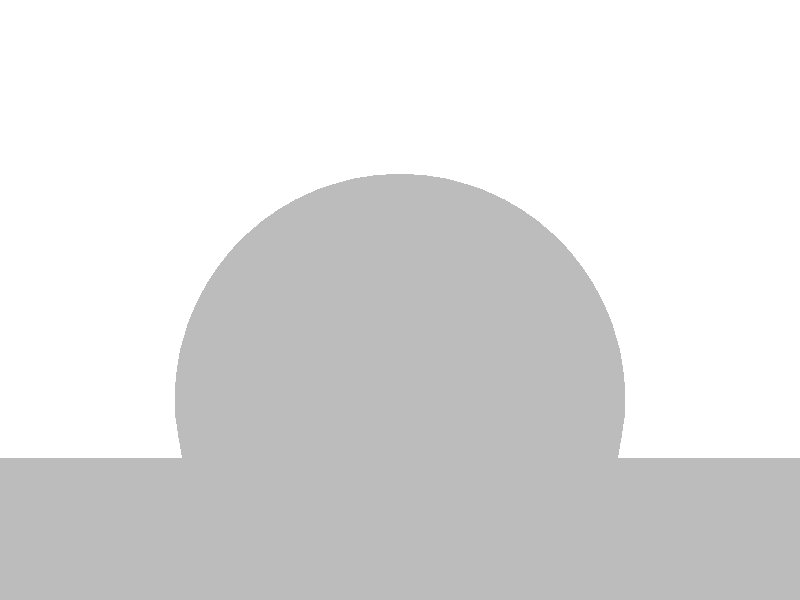 #include "colors.inc"
background { rgb <1, 1, 1> }
camera {location <-0, 4, -0.5> sky <0,0,1>up <0,1,0> right <-1.33,0,0> angle 35look_at <0, 0, 0> }
mesh2 {
vertex_vectors { 4608, 
<-0.476921, -0.476921, -0.5>, 
<-0.561478, -0.370694, -0.5>, 
<-0.444258, -0.444258, -0.5>, 
<-0.62446, -0.249856, -0.5>, 
<-0.561478, -0.370694, -0.5>, 
<-0.517537, -0.328416, -0.5>, 
<-0.404656, -0.404656, -0.5>, 
<-0.444258, -0.444258, -0.5>, 
<-0.517537, -0.328416, -0.5>, 
<-0.561478, -0.370694, -0.5>, 
<-0.444258, -0.444258, -0.5>, 
<-0.517537, -0.328416, -0.5>, 
<-0.672342, -3.75238e-18, -0.5>, 
<-0.659891, -0.127145, -0.5>, 
<-0.59029, -0.0752747, -0.5>, 
<-0.62446, -0.249856, -0.5>, 
<-0.659891, -0.127145, -0.5>, 
<-0.566349, -0.201363, -0.5>, 
<-0.502279, -0.150549, -0.5>, 
<-0.59029, -0.0752747, -0.5>, 
<-0.566349, -0.201363, -0.5>, 
<-0.659891, -0.127145, -0.5>, 
<-0.59029, -0.0752747, -0.5>, 
<-0.566349, -0.201363, -0.5>, 
<-0.301099, -0.301099, -0.5>, 
<-0.352877, -0.352877, -0.5>, 
<-0.401689, -0.225824, -0.5>, 
<-0.404656, -0.404656, -0.5>, 
<-0.352877, -0.352877, -0.5>, 
<-0.453468, -0.277603, -0.5>, 
<-0.502279, -0.150549, -0.5>, 
<-0.401689, -0.225824, -0.5>, 
<-0.453468, -0.277603, -0.5>, 
<-0.352877, -0.352877, -0.5>, 
<-0.401689, -0.225824, -0.5>, 
<-0.453468, -0.277603, -0.5>, 
<-0.62446, -0.249856, -0.5>, 
<-0.517537, -0.328416, -0.5>, 
<-0.566349, -0.201363, -0.5>, 
<-0.404656, -0.404656, -0.5>, 
<-0.517537, -0.328416, -0.5>, 
<-0.453468, -0.277603, -0.5>, 
<-0.502279, -0.150549, -0.5>, 
<-0.453468, -0.277603, -0.5>, 
<-0.566349, -0.201363, -0.5>, 
<-0.517537, -0.328416, -0.5>, 
<-0.453468, -0.277603, -0.5>, 
<-0.566349, -0.201363, -0.5>, 
<-0.476921, 0.476921, -0.5>, 
<-0.561478, 0.370694, -0.5>, 
<-0.444258, 0.444258, -0.5>, 
<-0.62446, 0.249856, -0.5>, 
<-0.561478, 0.370694, -0.5>, 
<-0.517537, 0.328416, -0.5>, 
<-0.404656, 0.404656, -0.5>, 
<-0.444258, 0.444258, -0.5>, 
<-0.517537, 0.328416, -0.5>, 
<-0.561478, 0.370694, -0.5>, 
<-0.444258, 0.444258, -0.5>, 
<-0.517537, 0.328416, -0.5>, 
<-0.672342, -3.75238e-18, -0.5>, 
<-0.659891, 0.127145, -0.5>, 
<-0.59029, 0.0752747, -0.5>, 
<-0.62446, 0.249856, -0.5>, 
<-0.659891, 0.127145, -0.5>, 
<-0.566349, 0.201363, -0.5>, 
<-0.502279, 0.150549, -0.5>, 
<-0.59029, 0.0752747, -0.5>, 
<-0.566349, 0.201363, -0.5>, 
<-0.659891, 0.127145, -0.5>, 
<-0.59029, 0.0752747, -0.5>, 
<-0.566349, 0.201363, -0.5>, 
<-0.301099, 0.301099, -0.5>, 
<-0.352877, 0.352877, -0.5>, 
<-0.401689, 0.225824, -0.5>, 
<-0.404656, 0.404656, -0.5>, 
<-0.352877, 0.352877, -0.5>, 
<-0.453468, 0.277603, -0.5>, 
<-0.502279, 0.150549, -0.5>, 
<-0.401689, 0.225824, -0.5>, 
<-0.453468, 0.277603, -0.5>, 
<-0.352877, 0.352877, -0.5>, 
<-0.401689, 0.225824, -0.5>, 
<-0.453468, 0.277603, -0.5>, 
<-0.62446, 0.249856, -0.5>, 
<-0.517537, 0.328416, -0.5>, 
<-0.566349, 0.201363, -0.5>, 
<-0.404656, 0.404656, -0.5>, 
<-0.517537, 0.328416, -0.5>, 
<-0.453468, 0.277603, -0.5>, 
<-0.502279, 0.150549, -0.5>, 
<-0.453468, 0.277603, -0.5>, 
<-0.566349, 0.201363, -0.5>, 
<-0.517537, 0.328416, -0.5>, 
<-0.453468, 0.277603, -0.5>, 
<-0.566349, 0.201363, -0.5>, 
<2.02328e-17, -8.23728e-17, -0.5>, 
<-0.0752747, -0.0752747, -0.5>, 
<-0.0752747, 0.0752747, -0.5>, 
<-0.150549, -0.150549, -0.5>, 
<-0.0752747, -0.0752747, -0.5>, 
<-0.150549, -4.16334e-17, -0.5>, 
<-0.150549, 0.150549, -0.5>, 
<-0.0752747, 0.0752747, -0.5>, 
<-0.150549, -4.16334e-17, -0.5>, 
<-0.0752747, -0.0752747, -0.5>, 
<-0.0752747, 0.0752747, -0.5>, 
<-0.150549, -4.16334e-17, -0.5>, 
<-0.301099, -0.301099, -0.5>, 
<-0.225824, -0.225824, -0.5>, 
<-0.301099, -0.150549, -0.5>, 
<-0.150549, -0.150549, -0.5>, 
<-0.225824, -0.225824, -0.5>, 
<-0.225824, -0.0752747, -0.5>, 
<-0.301099, -2.77556e-17, -0.5>, 
<-0.301099, -0.150549, -0.5>, 
<-0.225824, -0.0752747, -0.5>, 
<-0.225824, -0.225824, -0.5>, 
<-0.301099, -0.150549, -0.5>, 
<-0.225824, -0.0752747, -0.5>, 
<-0.301099, 0.301099, -0.5>, 
<-0.225824, 0.225824, -0.5>, 
<-0.301099, 0.150549, -0.5>, 
<-0.150549, 0.150549, -0.5>, 
<-0.225824, 0.225824, -0.5>, 
<-0.225824, 0.0752747, -0.5>, 
<-0.301099, -2.77556e-17, -0.5>, 
<-0.301099, 0.150549, -0.5>, 
<-0.225824, 0.0752747, -0.5>, 
<-0.225824, 0.225824, -0.5>, 
<-0.301099, 0.150549, -0.5>, 
<-0.225824, 0.0752747, -0.5>, 
<-0.150549, -0.150549, -0.5>, 
<-0.150549, -4.16334e-17, -0.5>, 
<-0.225824, -0.0752747, -0.5>, 
<-0.150549, 0.150549, -0.5>, 
<-0.150549, -4.16334e-17, -0.5>, 
<-0.225824, 0.0752747, -0.5>, 
<-0.301099, -2.77556e-17, -0.5>, 
<-0.225824, 0.0752747, -0.5>, 
<-0.225824, -0.0752747, -0.5>, 
<-0.150549, -4.16334e-17, -0.5>, 
<-0.225824, 0.0752747, -0.5>, 
<-0.225824, -0.0752747, -0.5>, 
<-0.672342, -3.75238e-18, -0.5>, 
<-0.59029, -0.0752747, -0.5>, 
<-0.59029, 0.0752747, -0.5>, 
<-0.502279, -0.150549, -0.5>, 
<-0.59029, -0.0752747, -0.5>, 
<-0.502279, -1.38778e-17, -0.5>, 
<-0.502279, 0.150549, -0.5>, 
<-0.59029, 0.0752747, -0.5>, 
<-0.502279, -1.38778e-17, -0.5>, 
<-0.59029, -0.0752747, -0.5>, 
<-0.59029, 0.0752747, -0.5>, 
<-0.502279, -1.38778e-17, -0.5>, 
<-0.301099, -0.301099, -0.5>, 
<-0.401689, -0.225824, -0.5>, 
<-0.301099, -0.150549, -0.5>, 
<-0.502279, -0.150549, -0.5>, 
<-0.401689, -0.225824, -0.5>, 
<-0.401689, -0.0752747, -0.5>, 
<-0.301099, -2.77556e-17, -0.5>, 
<-0.301099, -0.150549, -0.5>, 
<-0.401689, -0.0752747, -0.5>, 
<-0.401689, -0.225824, -0.5>, 
<-0.301099, -0.150549, -0.5>, 
<-0.401689, -0.0752747, -0.5>, 
<-0.301099, 0.301099, -0.5>, 
<-0.301099, 0.150549, -0.5>, 
<-0.401689, 0.225824, -0.5>, 
<-0.301099, -2.77556e-17, -0.5>, 
<-0.301099, 0.150549, -0.5>, 
<-0.401689, 0.0752747, -0.5>, 
<-0.502279, 0.150549, -0.5>, 
<-0.401689, 0.225824, -0.5>, 
<-0.401689, 0.0752747, -0.5>, 
<-0.301099, 0.150549, -0.5>, 
<-0.401689, 0.225824, -0.5>, 
<-0.401689, 0.0752747, -0.5>, 
<-0.502279, -0.150549, -0.5>, 
<-0.502279, -1.38778e-17, -0.5>, 
<-0.401689, -0.0752747, -0.5>, 
<-0.301099, -2.77556e-17, -0.5>, 
<-0.401689, 0.0752747, -0.5>, 
<-0.401689, -0.0752747, -0.5>, 
<-0.502279, 0.150549, -0.5>, 
<-0.502279, -1.38778e-17, -0.5>, 
<-0.401689, 0.0752747, -0.5>, 
<-0.502279, -1.38778e-17, -0.5>, 
<-0.401689, 0.0752747, -0.5>, 
<-0.401689, -0.0752747, -0.5>, 
<-0.476921, 0.476921, -0.5>, 
<-0.444258, 0.444258, -0.5>, 
<-0.370694, 0.561478, -0.5>, 
<-0.404656, 0.404656, -0.5>, 
<-0.444258, 0.444258, -0.5>, 
<-0.328416, 0.517537, -0.5>, 
<-0.249856, 0.62446, -0.5>, 
<-0.370694, 0.561478, -0.5>, 
<-0.328416, 0.517537, -0.5>, 
<-0.444258, 0.444258, -0.5>, 
<-0.370694, 0.561478, -0.5>, 
<-0.328416, 0.517537, -0.5>, 
<-0.301099, 0.301099, -0.5>, 
<-0.352877, 0.352877, -0.5>, 
<-0.225824, 0.401689, -0.5>, 
<-0.404656, 0.404656, -0.5>, 
<-0.352877, 0.352877, -0.5>, 
<-0.277603, 0.453468, -0.5>, 
<-0.150549, 0.502279, -0.5>, 
<-0.225824, 0.401689, -0.5>, 
<-0.277603, 0.453468, -0.5>, 
<-0.352877, 0.352877, -0.5>, 
<-0.225824, 0.401689, -0.5>, 
<-0.277603, 0.453468, -0.5>, 
<1.07033e-16, 0.672342, -0.5>, 
<-0.127145, 0.659891, -0.5>, 
<-0.0752747, 0.59029, -0.5>, 
<-0.249856, 0.62446, -0.5>, 
<-0.127145, 0.659891, -0.5>, 
<-0.201363, 0.566349, -0.5>, 
<-0.150549, 0.502279, -0.5>, 
<-0.0752747, 0.59029, -0.5>, 
<-0.201363, 0.566349, -0.5>, 
<-0.127145, 0.659891, -0.5>, 
<-0.0752747, 0.59029, -0.5>, 
<-0.201363, 0.566349, -0.5>, 
<-0.404656, 0.404656, -0.5>, 
<-0.328416, 0.517537, -0.5>, 
<-0.277603, 0.453468, -0.5>, 
<-0.249856, 0.62446, -0.5>, 
<-0.328416, 0.517537, -0.5>, 
<-0.201363, 0.566349, -0.5>, 
<-0.150549, 0.502279, -0.5>, 
<-0.201363, 0.566349, -0.5>, 
<-0.277603, 0.453468, -0.5>, 
<-0.328416, 0.517537, -0.5>, 
<-0.201363, 0.566349, -0.5>, 
<-0.277603, 0.453468, -0.5>, 
<0.476921, 0.476921, -0.5>, 
<0.370694, 0.561478, -0.5>, 
<0.444258, 0.444258, -0.5>, 
<0.249856, 0.62446, -0.5>, 
<0.370694, 0.561478, -0.5>, 
<0.328416, 0.517537, -0.5>, 
<0.404656, 0.404656, -0.5>, 
<0.444258, 0.444258, -0.5>, 
<0.328416, 0.517537, -0.5>, 
<0.370694, 0.561478, -0.5>, 
<0.444258, 0.444258, -0.5>, 
<0.328416, 0.517537, -0.5>, 
<1.07033e-16, 0.672342, -0.5>, 
<0.127145, 0.659891, -0.5>, 
<0.0752747, 0.59029, -0.5>, 
<0.249856, 0.62446, -0.5>, 
<0.127145, 0.659891, -0.5>, 
<0.201363, 0.566349, -0.5>, 
<0.150549, 0.502279, -0.5>, 
<0.0752747, 0.59029, -0.5>, 
<0.201363, 0.566349, -0.5>, 
<0.127145, 0.659891, -0.5>, 
<0.0752747, 0.59029, -0.5>, 
<0.201363, 0.566349, -0.5>, 
<0.301099, 0.301099, -0.5>, 
<0.352877, 0.352877, -0.5>, 
<0.225824, 0.401689, -0.5>, 
<0.404656, 0.404656, -0.5>, 
<0.352877, 0.352877, -0.5>, 
<0.277603, 0.453468, -0.5>, 
<0.150549, 0.502279, -0.5>, 
<0.225824, 0.401689, -0.5>, 
<0.277603, 0.453468, -0.5>, 
<0.352877, 0.352877, -0.5>, 
<0.225824, 0.401689, -0.5>, 
<0.277603, 0.453468, -0.5>, 
<0.249856, 0.62446, -0.5>, 
<0.328416, 0.517537, -0.5>, 
<0.201363, 0.566349, -0.5>, 
<0.404656, 0.404656, -0.5>, 
<0.328416, 0.517537, -0.5>, 
<0.277603, 0.453468, -0.5>, 
<0.150549, 0.502279, -0.5>, 
<0.277603, 0.453468, -0.5>, 
<0.201363, 0.566349, -0.5>, 
<0.328416, 0.517537, -0.5>, 
<0.277603, 0.453468, -0.5>, 
<0.201363, 0.566349, -0.5>, 
<2.02328e-17, -8.23728e-17, -0.5>, 
<-0.0752747, 0.0752747, -0.5>, 
<0.0752747, 0.0752747, -0.5>, 
<-0.150549, 0.150549, -0.5>, 
<-0.0752747, 0.0752747, -0.5>, 
<-1.38778e-17, 0.150549, -0.5>, 
<0.150549, 0.150549, -0.5>, 
<0.0752747, 0.0752747, -0.5>, 
<-1.38778e-17, 0.150549, -0.5>, 
<-0.0752747, 0.0752747, -0.5>, 
<0.0752747, 0.0752747, -0.5>, 
<-1.38778e-17, 0.150549, -0.5>, 
<-0.301099, 0.301099, -0.5>, 
<-0.225824, 0.225824, -0.5>, 
<-0.150549, 0.301099, -0.5>, 
<-0.150549, 0.150549, -0.5>, 
<-0.225824, 0.225824, -0.5>, 
<-0.0752747, 0.225824, -0.5>, 
<-2.77556e-17, 0.301099, -0.5>, 
<-0.150549, 0.301099, -0.5>, 
<-0.0752747, 0.225824, -0.5>, 
<-0.225824, 0.225824, -0.5>, 
<-0.150549, 0.301099, -0.5>, 
<-0.0752747, 0.225824, -0.5>, 
<0.301099, 0.301099, -0.5>, 
<0.225824, 0.225824, -0.5>, 
<0.150549, 0.301099, -0.5>, 
<0.150549, 0.150549, -0.5>, 
<0.225824, 0.225824, -0.5>, 
<0.0752747, 0.225824, -0.5>, 
<-2.77556e-17, 0.301099, -0.5>, 
<0.150549, 0.301099, -0.5>, 
<0.0752747, 0.225824, -0.5>, 
<0.225824, 0.225824, -0.5>, 
<0.150549, 0.301099, -0.5>, 
<0.0752747, 0.225824, -0.5>, 
<-0.150549, 0.150549, -0.5>, 
<-1.38778e-17, 0.150549, -0.5>, 
<-0.0752747, 0.225824, -0.5>, 
<0.150549, 0.150549, -0.5>, 
<-1.38778e-17, 0.150549, -0.5>, 
<0.0752747, 0.225824, -0.5>, 
<-2.77556e-17, 0.301099, -0.5>, 
<0.0752747, 0.225824, -0.5>, 
<-0.0752747, 0.225824, -0.5>, 
<-1.38778e-17, 0.150549, -0.5>, 
<0.0752747, 0.225824, -0.5>, 
<-0.0752747, 0.225824, -0.5>, 
<-0.301099, 0.301099, -0.5>, 
<-0.225824, 0.401689, -0.5>, 
<-0.150549, 0.301099, -0.5>, 
<-0.150549, 0.502279, -0.5>, 
<-0.225824, 0.401689, -0.5>, 
<-0.0752747, 0.401689, -0.5>, 
<-2.77556e-17, 0.301099, -0.5>, 
<-0.150549, 0.301099, -0.5>, 
<-0.0752747, 0.401689, -0.5>, 
<-0.225824, 0.401689, -0.5>, 
<-0.150549, 0.301099, -0.5>, 
<-0.0752747, 0.401689, -0.5>, 
<1.07033e-16, 0.672342, -0.5>, 
<-0.0752747, 0.59029, -0.5>, 
<0.0752747, 0.59029, -0.5>, 
<-0.150549, 0.502279, -0.5>, 
<-0.0752747, 0.59029, -0.5>, 
<-5.55112e-19, 0.502279, -0.5>, 
<0.150549, 0.502279, -0.5>, 
<0.0752747, 0.59029, -0.5>, 
<-5.55112e-19, 0.502279, -0.5>, 
<-0.0752747, 0.59029, -0.5>, 
<0.0752747, 0.59029, -0.5>, 
<-5.55112e-19, 0.502279, -0.5>, 
<0.301099, 0.301099, -0.5>, 
<0.150549, 0.301099, -0.5>, 
<0.225824, 0.401689, -0.5>, 
<-2.77556e-17, 0.301099, -0.5>, 
<0.150549, 0.301099, -0.5>, 
<0.0752747, 0.401689, -0.5>, 
<0.150549, 0.502279, -0.5>, 
<0.225824, 0.401689, -0.5>, 
<0.0752747, 0.401689, -0.5>, 
<0.150549, 0.301099, -0.5>, 
<0.225824, 0.401689, -0.5>, 
<0.0752747, 0.401689, -0.5>, 
<-0.150549, 0.502279, -0.5>, 
<-0.0752747, 0.401689, -0.5>, 
<-5.55112e-19, 0.502279, -0.5>, 
<-2.77556e-17, 0.301099, -0.5>, 
<-0.0752747, 0.401689, -0.5>, 
<0.0752747, 0.401689, -0.5>, 
<0.150549, 0.502279, -0.5>, 
<0.0752747, 0.401689, -0.5>, 
<-5.55112e-19, 0.502279, -0.5>, 
<-0.0752747, 0.401689, -0.5>, 
<0.0752747, 0.401689, -0.5>, 
<-5.55112e-19, 0.502279, -0.5>, 
<0.476921, -0.476921, -0.5>, 
<0.561478, -0.370694, -0.5>, 
<0.444258, -0.444258, -0.5>, 
<0.62446, -0.249856, -0.5>, 
<0.561478, -0.370694, -0.5>, 
<0.517537, -0.328416, -0.5>, 
<0.404656, -0.404656, -0.5>, 
<0.444258, -0.444258, -0.5>, 
<0.517537, -0.328416, -0.5>, 
<0.561478, -0.370694, -0.5>, 
<0.444258, -0.444258, -0.5>, 
<0.517537, -0.328416, -0.5>, 
<0.672342, 1.15313e-16, -0.5>, 
<0.659891, -0.127145, -0.5>, 
<0.59029, -0.0752747, -0.5>, 
<0.62446, -0.249856, -0.5>, 
<0.659891, -0.127145, -0.5>, 
<0.566349, -0.201363, -0.5>, 
<0.502279, -0.150549, -0.5>, 
<0.59029, -0.0752747, -0.5>, 
<0.566349, -0.201363, -0.5>, 
<0.659891, -0.127145, -0.5>, 
<0.59029, -0.0752747, -0.5>, 
<0.566349, -0.201363, -0.5>, 
<0.301099, -0.301099, -0.5>, 
<0.352877, -0.352877, -0.5>, 
<0.401689, -0.225824, -0.5>, 
<0.404656, -0.404656, -0.5>, 
<0.352877, -0.352877, -0.5>, 
<0.453468, -0.277603, -0.5>, 
<0.502279, -0.150549, -0.5>, 
<0.401689, -0.225824, -0.5>, 
<0.453468, -0.277603, -0.5>, 
<0.352877, -0.352877, -0.5>, 
<0.401689, -0.225824, -0.5>, 
<0.453468, -0.277603, -0.5>, 
<0.62446, -0.249856, -0.5>, 
<0.517537, -0.328416, -0.5>, 
<0.566349, -0.201363, -0.5>, 
<0.404656, -0.404656, -0.5>, 
<0.517537, -0.328416, -0.5>, 
<0.453468, -0.277603, -0.5>, 
<0.502279, -0.150549, -0.5>, 
<0.453468, -0.277603, -0.5>, 
<0.566349, -0.201363, -0.5>, 
<0.517537, -0.328416, -0.5>, 
<0.453468, -0.277603, -0.5>, 
<0.566349, -0.201363, -0.5>, 
<0.476921, 0.476921, -0.5>, 
<0.444258, 0.444258, -0.5>, 
<0.561478, 0.370694, -0.5>, 
<0.404656, 0.404656, -0.5>, 
<0.444258, 0.444258, -0.5>, 
<0.517537, 0.328416, -0.5>, 
<0.62446, 0.249856, -0.5>, 
<0.561478, 0.370694, -0.5>, 
<0.517537, 0.328416, -0.5>, 
<0.444258, 0.444258, -0.5>, 
<0.561478, 0.370694, -0.5>, 
<0.517537, 0.328416, -0.5>, 
<0.301099, 0.301099, -0.5>, 
<0.352877, 0.352877, -0.5>, 
<0.401689, 0.225824, -0.5>, 
<0.404656, 0.404656, -0.5>, 
<0.352877, 0.352877, -0.5>, 
<0.453468, 0.277603, -0.5>, 
<0.502279, 0.150549, -0.5>, 
<0.401689, 0.225824, -0.5>, 
<0.453468, 0.277603, -0.5>, 
<0.352877, 0.352877, -0.5>, 
<0.401689, 0.225824, -0.5>, 
<0.453468, 0.277603, -0.5>, 
<0.672342, 1.15313e-16, -0.5>, 
<0.659891, 0.127145, -0.5>, 
<0.59029, 0.0752747, -0.5>, 
<0.62446, 0.249856, -0.5>, 
<0.659891, 0.127145, -0.5>, 
<0.566349, 0.201363, -0.5>, 
<0.502279, 0.150549, -0.5>, 
<0.59029, 0.0752747, -0.5>, 
<0.566349, 0.201363, -0.5>, 
<0.659891, 0.127145, -0.5>, 
<0.59029, 0.0752747, -0.5>, 
<0.566349, 0.201363, -0.5>, 
<0.404656, 0.404656, -0.5>, 
<0.517537, 0.328416, -0.5>, 
<0.453468, 0.277603, -0.5>, 
<0.62446, 0.249856, -0.5>, 
<0.517537, 0.328416, -0.5>, 
<0.566349, 0.201363, -0.5>, 
<0.502279, 0.150549, -0.5>, 
<0.566349, 0.201363, -0.5>, 
<0.453468, 0.277603, -0.5>, 
<0.517537, 0.328416, -0.5>, 
<0.566349, 0.201363, -0.5>, 
<0.453468, 0.277603, -0.5>, 
<2.02328e-17, -8.23728e-17, -0.5>, 
<0.0752747, 0.0752747, -0.5>, 
<0.0752747, -0.0752747, -0.5>, 
<0.150549, 0.150549, -0.5>, 
<0.0752747, 0.0752747, -0.5>, 
<0.150549, -2.77556e-17, -0.5>, 
<0.150549, -0.150549, -0.5>, 
<0.0752747, -0.0752747, -0.5>, 
<0.150549, -2.77556e-17, -0.5>, 
<0.0752747, 0.0752747, -0.5>, 
<0.0752747, -0.0752747, -0.5>, 
<0.150549, -2.77556e-17, -0.5>, 
<0.301099, 0.301099, -0.5>, 
<0.225824, 0.225824, -0.5>, 
<0.301099, 0.150549, -0.5>, 
<0.150549, 0.150549, -0.5>, 
<0.225824, 0.225824, -0.5>, 
<0.225824, 0.0752747, -0.5>, 
<0.301099, -1.08247e-17, -0.5>, 
<0.301099, 0.150549, -0.5>, 
<0.225824, 0.0752747, -0.5>, 
<0.225824, 0.225824, -0.5>, 
<0.301099, 0.150549, -0.5>, 
<0.225824, 0.0752747, -0.5>, 
<0.301099, -0.301099, -0.5>, 
<0.225824, -0.225824, -0.5>, 
<0.301099, -0.150549, -0.5>, 
<0.150549, -0.150549, -0.5>, 
<0.225824, -0.225824, -0.5>, 
<0.225824, -0.0752747, -0.5>, 
<0.301099, -1.08247e-17, -0.5>, 
<0.301099, -0.150549, -0.5>, 
<0.225824, -0.0752747, -0.5>, 
<0.225824, -0.225824, -0.5>, 
<0.301099, -0.150549, -0.5>, 
<0.225824, -0.0752747, -0.5>, 
<0.150549, 0.150549, -0.5>, 
<0.150549, -2.77556e-17, -0.5>, 
<0.225824, 0.0752747, -0.5>, 
<0.150549, -0.150549, -0.5>, 
<0.150549, -2.77556e-17, -0.5>, 
<0.225824, -0.0752747, -0.5>, 
<0.301099, -1.08247e-17, -0.5>, 
<0.225824, -0.0752747, -0.5>, 
<0.225824, 0.0752747, -0.5>, 
<0.150549, -2.77556e-17, -0.5>, 
<0.225824, -0.0752747, -0.5>, 
<0.225824, 0.0752747, -0.5>, 
<0.301099, 0.301099, -0.5>, 
<0.301099, 0.150549, -0.5>, 
<0.401689, 0.225824, -0.5>, 
<0.301099, -1.08247e-17, -0.5>, 
<0.301099, 0.150549, -0.5>, 
<0.401689, 0.0752747, -0.5>, 
<0.502279, 0.150549, -0.5>, 
<0.401689, 0.225824, -0.5>, 
<0.401689, 0.0752747, -0.5>, 
<0.301099, 0.150549, -0.5>, 
<0.401689, 0.225824, -0.5>, 
<0.401689, 0.0752747, -0.5>, 
<0.672342, 1.15313e-16, -0.5>, 
<0.59029, -0.0752747, -0.5>, 
<0.59029, 0.0752747, -0.5>, 
<0.502279, -0.150549, -0.5>, 
<0.59029, -0.0752747, -0.5>, 
<0.502279, 0, -0.5>, 
<0.502279, 0.150549, -0.5>, 
<0.59029, 0.0752747, -0.5>, 
<0.502279, 0, -0.5>, 
<0.59029, -0.0752747, -0.5>, 
<0.59029, 0.0752747, -0.5>, 
<0.502279, 0, -0.5>, 
<0.301099, -0.301099, -0.5>, 
<0.401689, -0.225824, -0.5>, 
<0.301099, -0.150549, -0.5>, 
<0.502279, -0.150549, -0.5>, 
<0.401689, -0.225824, -0.5>, 
<0.401689, -0.0752747, -0.5>, 
<0.301099, -1.08247e-17, -0.5>, 
<0.301099, -0.150549, -0.5>, 
<0.401689, -0.0752747, -0.5>, 
<0.401689, -0.225824, -0.5>, 
<0.301099, -0.150549, -0.5>, 
<0.401689, -0.0752747, -0.5>, 
<0.502279, -0.150549, -0.5>, 
<0.401689, -0.0752747, -0.5>, 
<0.502279, 0, -0.5>, 
<0.301099, -1.08247e-17, -0.5>, 
<0.401689, 0.0752747, -0.5>, 
<0.401689, -0.0752747, -0.5>, 
<0.502279, 0.150549, -0.5>, 
<0.401689, 0.0752747, -0.5>, 
<0.502279, 0, -0.5>, 
<0.401689, 0.0752747, -0.5>, 
<0.401689, -0.0752747, -0.5>, 
<0.502279, 0, -0.5>, 
<-0.476921, -0.476921, -0.5>, 
<-0.444258, -0.444258, -0.5>, 
<-0.370694, -0.561478, -0.5>, 
<-0.404656, -0.404656, -0.5>, 
<-0.444258, -0.444258, -0.5>, 
<-0.328416, -0.517537, -0.5>, 
<-0.249856, -0.62446, -0.5>, 
<-0.370694, -0.561478, -0.5>, 
<-0.328416, -0.517537, -0.5>, 
<-0.444258, -0.444258, -0.5>, 
<-0.370694, -0.561478, -0.5>, 
<-0.328416, -0.517537, -0.5>, 
<-0.301099, -0.301099, -0.5>, 
<-0.352877, -0.352877, -0.5>, 
<-0.225824, -0.401689, -0.5>, 
<-0.404656, -0.404656, -0.5>, 
<-0.352877, -0.352877, -0.5>, 
<-0.277603, -0.453468, -0.5>, 
<-0.150549, -0.502279, -0.5>, 
<-0.225824, -0.401689, -0.5>, 
<-0.277603, -0.453468, -0.5>, 
<-0.352877, -0.352877, -0.5>, 
<-0.225824, -0.401689, -0.5>, 
<-0.277603, -0.453468, -0.5>, 
<1.41783e-16, -0.672342, -0.5>, 
<-0.127145, -0.659891, -0.5>, 
<-0.0752747, -0.59029, -0.5>, 
<-0.249856, -0.62446, -0.5>, 
<-0.127145, -0.659891, -0.5>, 
<-0.201363, -0.566349, -0.5>, 
<-0.150549, -0.502279, -0.5>, 
<-0.0752747, -0.59029, -0.5>, 
<-0.201363, -0.566349, -0.5>, 
<-0.127145, -0.659891, -0.5>, 
<-0.0752747, -0.59029, -0.5>, 
<-0.201363, -0.566349, -0.5>, 
<-0.404656, -0.404656, -0.5>, 
<-0.328416, -0.517537, -0.5>, 
<-0.277603, -0.453468, -0.5>, 
<-0.249856, -0.62446, -0.5>, 
<-0.328416, -0.517537, -0.5>, 
<-0.201363, -0.566349, -0.5>, 
<-0.150549, -0.502279, -0.5>, 
<-0.201363, -0.566349, -0.5>, 
<-0.277603, -0.453468, -0.5>, 
<-0.328416, -0.517537, -0.5>, 
<-0.201363, -0.566349, -0.5>, 
<-0.277603, -0.453468, -0.5>, 
<0.476921, -0.476921, -0.5>, 
<0.444258, -0.444258, -0.5>, 
<0.370694, -0.561478, -0.5>, 
<0.404656, -0.404656, -0.5>, 
<0.444258, -0.444258, -0.5>, 
<0.328416, -0.517537, -0.5>, 
<0.249856, -0.62446, -0.5>, 
<0.370694, -0.561478, -0.5>, 
<0.328416, -0.517537, -0.5>, 
<0.444258, -0.444258, -0.5>, 
<0.370694, -0.561478, -0.5>, 
<0.328416, -0.517537, -0.5>, 
<0.301099, -0.301099, -0.5>, 
<0.352877, -0.352877, -0.5>, 
<0.225824, -0.401689, -0.5>, 
<0.404656, -0.404656, -0.5>, 
<0.352877, -0.352877, -0.5>, 
<0.277603, -0.453468, -0.5>, 
<0.150549, -0.502279, -0.5>, 
<0.225824, -0.401689, -0.5>, 
<0.277603, -0.453468, -0.5>, 
<0.352877, -0.352877, -0.5>, 
<0.225824, -0.401689, -0.5>, 
<0.277603, -0.453468, -0.5>, 
<1.41783e-16, -0.672342, -0.5>, 
<0.127145, -0.659891, -0.5>, 
<0.0752747, -0.59029, -0.5>, 
<0.249856, -0.62446, -0.5>, 
<0.127145, -0.659891, -0.5>, 
<0.201363, -0.566349, -0.5>, 
<0.150549, -0.502279, -0.5>, 
<0.0752747, -0.59029, -0.5>, 
<0.201363, -0.566349, -0.5>, 
<0.127145, -0.659891, -0.5>, 
<0.0752747, -0.59029, -0.5>, 
<0.201363, -0.566349, -0.5>, 
<0.404656, -0.404656, -0.5>, 
<0.328416, -0.517537, -0.5>, 
<0.277603, -0.453468, -0.5>, 
<0.249856, -0.62446, -0.5>, 
<0.328416, -0.517537, -0.5>, 
<0.201363, -0.566349, -0.5>, 
<0.150549, -0.502279, -0.5>, 
<0.201363, -0.566349, -0.5>, 
<0.277603, -0.453468, -0.5>, 
<0.328416, -0.517537, -0.5>, 
<0.201363, -0.566349, -0.5>, 
<0.277603, -0.453468, -0.5>, 
<2.02328e-17, -8.23728e-17, -0.5>, 
<-0.0752747, -0.0752747, -0.5>, 
<0.0752747, -0.0752747, -0.5>, 
<-0.150549, -0.150549, -0.5>, 
<-0.0752747, -0.0752747, -0.5>, 
<-1.41273e-17, -0.150549, -0.5>, 
<0.150549, -0.150549, -0.5>, 
<0.0752747, -0.0752747, -0.5>, 
<-1.41273e-17, -0.150549, -0.5>, 
<-0.0752747, -0.0752747, -0.5>, 
<0.0752747, -0.0752747, -0.5>, 
<-1.41273e-17, -0.150549, -0.5>, 
<-0.301099, -0.301099, -0.5>, 
<-0.225824, -0.225824, -0.5>, 
<-0.150549, -0.301099, -0.5>, 
<-0.150549, -0.150549, -0.5>, 
<-0.225824, -0.225824, -0.5>, 
<-0.0752747, -0.225824, -0.5>, 
<-3.19189e-17, -0.301099, -0.5>, 
<-0.150549, -0.301099, -0.5>, 
<-0.0752747, -0.225824, -0.5>, 
<-0.225824, -0.225824, -0.5>, 
<-0.150549, -0.301099, -0.5>, 
<-0.0752747, -0.225824, -0.5>, 
<0.301099, -0.301099, -0.5>, 
<0.225824, -0.225824, -0.5>, 
<0.150549, -0.301099, -0.5>, 
<0.150549, -0.150549, -0.5>, 
<0.225824, -0.225824, -0.5>, 
<0.0752747, -0.225824, -0.5>, 
<-3.19189e-17, -0.301099, -0.5>, 
<0.150549, -0.301099, -0.5>, 
<0.0752747, -0.225824, -0.5>, 
<0.225824, -0.225824, -0.5>, 
<0.150549, -0.301099, -0.5>, 
<0.0752747, -0.225824, -0.5>, 
<-0.150549, -0.150549, -0.5>, 
<-1.41273e-17, -0.150549, -0.5>, 
<-0.0752747, -0.225824, -0.5>, 
<0.150549, -0.150549, -0.5>, 
<-1.41273e-17, -0.150549, -0.5>, 
<0.0752747, -0.225824, -0.5>, 
<-3.19189e-17, -0.301099, -0.5>, 
<0.0752747, -0.225824, -0.5>, 
<-0.0752747, -0.225824, -0.5>, 
<-1.41273e-17, -0.150549, -0.5>, 
<0.0752747, -0.225824, -0.5>, 
<-0.0752747, -0.225824, -0.5>, 
<-0.301099, -0.301099, -0.5>, 
<-0.225824, -0.401689, -0.5>, 
<-0.150549, -0.301099, -0.5>, 
<-0.150549, -0.502279, -0.5>, 
<-0.225824, -0.401689, -0.5>, 
<-0.0752747, -0.401689, -0.5>, 
<-3.19189e-17, -0.301099, -0.5>, 
<-0.150549, -0.301099, -0.5>, 
<-0.0752747, -0.401689, -0.5>, 
<-0.225824, -0.401689, -0.5>, 
<-0.150549, -0.301099, -0.5>, 
<-0.0752747, -0.401689, -0.5>, 
<0.301099, -0.301099, -0.5>, 
<0.150549, -0.301099, -0.5>, 
<0.225824, -0.401689, -0.5>, 
<-3.19189e-17, -0.301099, -0.5>, 
<0.150549, -0.301099, -0.5>, 
<0.0752747, -0.401689, -0.5>, 
<0.150549, -0.502279, -0.5>, 
<0.225824, -0.401689, -0.5>, 
<0.0752747, -0.401689, -0.5>, 
<0.150549, -0.301099, -0.5>, 
<0.225824, -0.401689, -0.5>, 
<0.0752747, -0.401689, -0.5>, 
<1.41783e-16, -0.672342, -0.5>, 
<-0.0752747, -0.59029, -0.5>, 
<0.0752747, -0.59029, -0.5>, 
<-0.150549, -0.502279, -0.5>, 
<-0.0752747, -0.59029, -0.5>, 
<6.93889e-17, -0.502279, -0.5>, 
<0.150549, -0.502279, -0.5>, 
<0.0752747, -0.59029, -0.5>, 
<6.93889e-17, -0.502279, -0.5>, 
<-0.0752747, -0.59029, -0.5>, 
<0.0752747, -0.59029, -0.5>, 
<6.93889e-17, -0.502279, -0.5>, 
<-0.150549, -0.502279, -0.5>, 
<-0.0752747, -0.401689, -0.5>, 
<6.93889e-17, -0.502279, -0.5>, 
<-3.19189e-17, -0.301099, -0.5>, 
<-0.0752747, -0.401689, -0.5>, 
<0.0752747, -0.401689, -0.5>, 
<0.150549, -0.502279, -0.5>, 
<6.93889e-17, -0.502279, -0.5>, 
<0.0752747, -0.401689, -0.5>, 
<-0.0752747, -0.401689, -0.5>, 
<6.93889e-17, -0.502279, -0.5>, 
<0.0752747, -0.401689, -0.5>, 
<-0.476921, -0.476921, -0.5>, 
<-0.561478, -0.370694, -0.5>, 
<-0.555694, -0.408766, -0.426578>, 
<-0.62446, -0.249856, -0.5>, 
<-0.561478, -0.370694, -0.5>, 
<-0.625057, -0.290961, -0.426281>, 
<-0.616651, -0.32737, -0.352223>, 
<-0.555694, -0.408766, -0.426578>, 
<-0.625057, -0.290961, -0.426281>, 
<-0.561478, -0.370694, -0.5>, 
<-0.555694, -0.408766, -0.426578>, 
<-0.625057, -0.290961, -0.426281>, 
<-0.672342, -3.75238e-18, -0.5>, 
<-0.659891, -0.127145, -0.5>, 
<-0.685932, -0.0560262, -0.430907>, 
<-0.62446, -0.249856, -0.5>, 
<-0.659891, -0.127145, -0.5>, 
<-0.663703, -0.182323, -0.431129>, 
<-0.688202, -0.110904, -0.361155>, 
<-0.685932, -0.0560262, -0.430907>, 
<-0.663703, -0.182323, -0.431129>, 
<-0.659891, -0.127145, -0.5>, 
<-0.685932, -0.0560262, -0.430907>, 
<-0.663703, -0.182323, -0.431129>, 
<-0.667877, -0.188391, -0.223019>, 
<-0.648732, -0.26044, -0.287363>, 
<-0.68249, -0.150881, -0.292073>, 
<-0.616651, -0.32737, -0.352223>, 
<-0.648732, -0.26044, -0.287363>, 
<-0.661199, -0.222274, -0.357393>, 
<-0.688202, -0.110904, -0.361155>, 
<-0.68249, -0.150881, -0.292073>, 
<-0.661199, -0.222274, -0.357393>, 
<-0.648732, -0.26044, -0.287363>, 
<-0.68249, -0.150881, -0.292073>, 
<-0.661199, -0.222274, -0.357393>, 
<-0.62446, -0.249856, -0.5>, 
<-0.625057, -0.290961, -0.426281>, 
<-0.663703, -0.182323, -0.431129>, 
<-0.616651, -0.32737, -0.352223>, 
<-0.625057, -0.290961, -0.426281>, 
<-0.661199, -0.222274, -0.357393>, 
<-0.688202, -0.110904, -0.361155>, 
<-0.661199, -0.222274, -0.357393>, 
<-0.663703, -0.182323, -0.431129>, 
<-0.625057, -0.290961, -0.426281>, 
<-0.661199, -0.222274, -0.357393>, 
<-0.663703, -0.182323, -0.431129>, 
<-0.476921, 0.476921, -0.5>, 
<-0.561478, 0.370694, -0.5>, 
<-0.555694, 0.408766, -0.426578>, 
<-0.62446, 0.249856, -0.5>, 
<-0.561478, 0.370694, -0.5>, 
<-0.625057, 0.290961, -0.426281>, 
<-0.616651, 0.32737, -0.352223>, 
<-0.555694, 0.408766, -0.426578>, 
<-0.625057, 0.290961, -0.426281>, 
<-0.561478, 0.370694, -0.5>, 
<-0.555694, 0.408766, -0.426578>, 
<-0.625057, 0.290961, -0.426281>, 
<-0.672342, -3.75238e-18, -0.5>, 
<-0.659891, 0.127145, -0.5>, 
<-0.685932, 0.0560262, -0.430907>, 
<-0.62446, 0.249856, -0.5>, 
<-0.659891, 0.127145, -0.5>, 
<-0.663703, 0.182323, -0.431129>, 
<-0.688202, 0.110904, -0.361155>, 
<-0.685932, 0.0560262, -0.430907>, 
<-0.663703, 0.182323, -0.431129>, 
<-0.659891, 0.127145, -0.5>, 
<-0.685932, 0.0560262, -0.430907>, 
<-0.663703, 0.182323, -0.431129>, 
<-0.667877, 0.188391, -0.223019>, 
<-0.648732, 0.26044, -0.287363>, 
<-0.68249, 0.150881, -0.292073>, 
<-0.616651, 0.32737, -0.352223>, 
<-0.648732, 0.26044, -0.287363>, 
<-0.661199, 0.222274, -0.357393>, 
<-0.688202, 0.110904, -0.361155>, 
<-0.68249, 0.150881, -0.292073>, 
<-0.661199, 0.222274, -0.357393>, 
<-0.648732, 0.26044, -0.287363>, 
<-0.68249, 0.150881, -0.292073>, 
<-0.661199, 0.222274, -0.357393>, 
<-0.62446, 0.249856, -0.5>, 
<-0.625057, 0.290961, -0.426281>, 
<-0.663703, 0.182323, -0.431129>, 
<-0.616651, 0.32737, -0.352223>, 
<-0.625057, 0.290961, -0.426281>, 
<-0.661199, 0.222274, -0.357393>, 
<-0.688202, 0.110904, -0.361155>, 
<-0.661199, 0.222274, -0.357393>, 
<-0.663703, 0.182323, -0.431129>, 
<-0.625057, 0.290961, -0.426281>, 
<-0.661199, 0.222274, -0.357393>, 
<-0.663703, 0.182323, -0.431129>, 
<-0.650887, 6.60388e-17, -0.0558423>, 
<-0.662157, -0.0386998, -0.0887456>, 
<-0.662157, 0.0386998, -0.0887456>, 
<-0.669396, -0.0773017, -0.123085>, 
<-0.662157, -0.0386998, -0.0887456>, 
<-0.673525, -2.33601e-17, -0.12214>, 
<-0.669396, 0.0773017, -0.123085>, 
<-0.662157, 0.0386998, -0.0887456>, 
<-0.673525, -2.33601e-17, -0.12214>, 
<-0.662157, -0.0386998, -0.0887456>, 
<-0.662157, 0.0386998, -0.0887456>, 
<-0.673525, -2.33601e-17, -0.12214>, 
<-0.667877, -0.188391, -0.223019>, 
<-0.672582, -0.133581, -0.17225>, 
<-0.687969, -0.0951621, -0.228777>, 
<-0.669396, -0.0773017, -0.123085>, 
<-0.672582, -0.133581, -0.17225>, 
<-0.685724, -0.0389834, -0.178804>, 
<-0.695202, -7.78347e-17, -0.235716>, 
<-0.687969, -0.0951621, -0.228777>, 
<-0.685724, -0.0389834, -0.178804>, 
<-0.672582, -0.133581, -0.17225>, 
<-0.687969, -0.0951621, -0.228777>, 
<-0.685724, -0.0389834, -0.178804>, 
<-0.667877, 0.188391, -0.223019>, 
<-0.672582, 0.133581, -0.17225>, 
<-0.687969, 0.0951621, -0.228777>, 
<-0.669396, 0.0773017, -0.123085>, 
<-0.672582, 0.133581, -0.17225>, 
<-0.685724, 0.0389834, -0.178804>, 
<-0.695202, -7.78347e-17, -0.235716>, 
<-0.687969, 0.0951621, -0.228777>, 
<-0.685724, 0.0389834, -0.178804>, 
<-0.672582, 0.133581, -0.17225>, 
<-0.687969, 0.0951621, -0.228777>, 
<-0.685724, 0.0389834, -0.178804>, 
<-0.669396, -0.0773017, -0.123085>, 
<-0.673525, -2.33601e-17, -0.12214>, 
<-0.685724, -0.0389834, -0.178804>, 
<-0.669396, 0.0773017, -0.123085>, 
<-0.673525, -2.33601e-17, -0.12214>, 
<-0.685724, 0.0389834, -0.178804>, 
<-0.695202, -7.78347e-17, -0.235716>, 
<-0.685724, 0.0389834, -0.178804>, 
<-0.685724, -0.0389834, -0.178804>, 
<-0.673525, -2.33601e-17, -0.12214>, 
<-0.685724, 0.0389834, -0.178804>, 
<-0.685724, -0.0389834, -0.178804>, 
<-0.672342, -3.75238e-18, -0.5>, 
<-0.685932, -0.0560262, -0.430907>, 
<-0.685932, 0.0560262, -0.430907>, 
<-0.688202, -0.110904, -0.361155>, 
<-0.685932, -0.0560262, -0.430907>, 
<-0.696992, 1.52959e-16, -0.361975>, 
<-0.688202, 0.110904, -0.361155>, 
<-0.685932, 0.0560262, -0.430907>, 
<-0.696992, 1.52959e-16, -0.361975>, 
<-0.685932, -0.0560262, -0.430907>, 
<-0.685932, 0.0560262, -0.430907>, 
<-0.696992, 1.52959e-16, -0.361975>, 
<-0.667877, -0.188391, -0.223019>, 
<-0.68249, -0.150881, -0.292073>, 
<-0.687969, -0.0951621, -0.228777>, 
<-0.688202, -0.110904, -0.361155>, 
<-0.68249, -0.150881, -0.292073>, 
<-0.696771, -0.055729, -0.298437>, 
<-0.695202, -7.78347e-17, -0.235716>, 
<-0.687969, -0.0951621, -0.228777>, 
<-0.696771, -0.055729, -0.298437>, 
<-0.68249, -0.150881, -0.292073>, 
<-0.687969, -0.0951621, -0.228777>, 
<-0.696771, -0.055729, -0.298437>, 
<-0.667877, 0.188391, -0.223019>, 
<-0.687969, 0.0951621, -0.228777>, 
<-0.68249, 0.150881, -0.292073>, 
<-0.695202, -7.78347e-17, -0.235716>, 
<-0.687969, 0.0951621, -0.228777>, 
<-0.696771, 0.055729, -0.298437>, 
<-0.688202, 0.110904, -0.361155>, 
<-0.68249, 0.150881, -0.292073>, 
<-0.696771, 0.055729, -0.298437>, 
<-0.687969, 0.0951621, -0.228777>, 
<-0.68249, 0.150881, -0.292073>, 
<-0.696771, 0.055729, -0.298437>, 
<-0.688202, -0.110904, -0.361155>, 
<-0.696992, 1.52959e-16, -0.361975>, 
<-0.696771, -0.055729, -0.298437>, 
<-0.695202, -7.78347e-17, -0.235716>, 
<-0.696771, 0.055729, -0.298437>, 
<-0.696771, -0.055729, -0.298437>, 
<-0.688202, 0.110904, -0.361155>, 
<-0.696992, 1.52959e-16, -0.361975>, 
<-0.696771, 0.055729, -0.298437>, 
<-0.696992, 1.52959e-16, -0.361975>, 
<-0.696771, 0.055729, -0.298437>, 
<-0.696771, -0.055729, -0.298437>, 
<-0.476921, 0.476921, -0.5>, 
<-0.555694, 0.408766, -0.426578>, 
<-0.491695, 0.491695, -0.389584>, 
<-0.616651, 0.32737, -0.352223>, 
<-0.555694, 0.408766, -0.426578>, 
<-0.562371, 0.416289, -0.316326>, 
<-0.494311, 0.494311, -0.279732>, 
<-0.491695, 0.491695, -0.389584>, 
<-0.562371, 0.416289, -0.316326>, 
<-0.555694, 0.408766, -0.426578>, 
<-0.491695, 0.491695, -0.389584>, 
<-0.562371, 0.416289, -0.316326>, 
<-0.667877, 0.188391, -0.223019>, 
<-0.648732, 0.26044, -0.287363>, 
<-0.633581, 0.273243, -0.193885>, 
<-0.616651, 0.32737, -0.352223>, 
<-0.648732, 0.26044, -0.287363>, 
<-0.607487, 0.343365, -0.258962>, 
<-0.587293, 0.35269, -0.166633>, 
<-0.633581, 0.273243, -0.193885>, 
<-0.607487, 0.343365, -0.258962>, 
<-0.648732, 0.26044, -0.287363>, 
<-0.633581, 0.273243, -0.193885>, 
<-0.607487, 0.343365, -0.258962>, 
<-0.468571, 0.468571, -0.0833802>, 
<-0.486407, 0.486407, -0.180259>, 
<-0.532655, 0.414402, -0.123479>, 
<-0.494311, 0.494311, -0.279732>, 
<-0.486407, 0.486407, -0.180259>, 
<-0.546747, 0.428026, -0.222328>, 
<-0.587293, 0.35269, -0.166633>, 
<-0.532655, 0.414402, -0.123479>, 
<-0.546747, 0.428026, -0.222328>, 
<-0.486407, 0.486407, -0.180259>, 
<-0.532655, 0.414402, -0.123479>, 
<-0.546747, 0.428026, -0.222328>, 
<-0.616651, 0.32737, -0.352223>, 
<-0.562371, 0.416289, -0.316326>, 
<-0.607487, 0.343365, -0.258962>, 
<-0.494311, 0.494311, -0.279732>, 
<-0.562371, 0.416289, -0.316326>, 
<-0.546747, 0.428026, -0.222328>, 
<-0.587293, 0.35269, -0.166633>, 
<-0.546747, 0.428026, -0.222328>, 
<-0.607487, 0.343365, -0.258962>, 
<-0.562371, 0.416289, -0.316326>, 
<-0.546747, 0.428026, -0.222328>, 
<-0.607487, 0.343365, -0.258962>, 
<-0.328811, 0.328811, 0.21586>, 
<-0.372413, 0.372413, 0.153543>, 
<-0.396869, 0.295329, 0.187795>, 
<-0.410172, 0.410172, 0.083963>, 
<-0.372413, 0.372413, 0.153543>, 
<-0.438308, 0.336645, 0.121895>, 
<-0.459571, 0.257819, 0.153166>, 
<-0.396869, 0.295329, 0.187795>, 
<-0.438308, 0.336645, 0.121895>, 
<-0.372413, 0.372413, 0.153543>, 
<-0.396869, 0.295329, 0.187795>, 
<-0.438308, 0.336645, 0.121895>, 
<-0.468571, 0.468571, -0.0833802>, 
<-0.44332, 0.44332, 0.0030522>, 
<-0.505077, 0.400469, -0.0356086>, 
<-0.410172, 0.410172, 0.083963>, 
<-0.44332, 0.44332, 0.0030522>, 
<-0.475009, 0.370606, 0.0483307>, 
<-0.532956, 0.325613, 0.00765241>, 
<-0.505077, 0.400469, -0.0356086>, 
<-0.475009, 0.370606, 0.0483307>, 
<-0.44332, 0.44332, 0.0030522>, 
<-0.505077, 0.400469, -0.0356086>, 
<-0.475009, 0.370606, 0.0483307>, 
<-0.558378, 0.168623, 0.0786913>, 
<-0.512065, 0.214539, 0.118444>, 
<-0.549939, 0.249071, 0.0459235>, 
<-0.459571, 0.257819, 0.153166>, 
<-0.512065, 0.214539, 0.118444>, 
<-0.500224, 0.294105, 0.083529>, 
<-0.532956, 0.325613, 0.00765241>, 
<-0.549939, 0.249071, 0.0459235>, 
<-0.500224, 0.294105, 0.083529>, 
<-0.512065, 0.214539, 0.118444>, 
<-0.549939, 0.249071, 0.0459235>, 
<-0.500224, 0.294105, 0.083529>, 
<-0.410172, 0.410172, 0.083963>, 
<-0.438308, 0.336645, 0.121895>, 
<-0.475009, 0.370606, 0.0483307>, 
<-0.459571, 0.257819, 0.153166>, 
<-0.438308, 0.336645, 0.121895>, 
<-0.500224, 0.294105, 0.083529>, 
<-0.532956, 0.325613, 0.00765241>, 
<-0.500224, 0.294105, 0.083529>, 
<-0.475009, 0.370606, 0.0483307>, 
<-0.438308, 0.336645, 0.121895>, 
<-0.500224, 0.294105, 0.083529>, 
<-0.475009, 0.370606, 0.0483307>, 
<-0.650887, 6.60388e-17, -0.0558423>, 
<-0.662157, 0.0386998, -0.0887456>, 
<-0.637521, 0.037606, -0.0244293>, 
<-0.669396, 0.0773017, -0.123085>, 
<-0.662157, 0.0386998, -0.0887456>, 
<-0.647957, 0.0767965, -0.0576552>, 
<-0.620394, 0.0751165, 0.00544326>, 
<-0.637521, 0.037606, -0.0244293>, 
<-0.647957, 0.0767965, -0.0576552>, 
<-0.662157, 0.0386998, -0.0887456>, 
<-0.637521, 0.037606, -0.0244293>, 
<-0.647957, 0.0767965, -0.0576552>, 
<-0.667877, 0.188391, -0.223019>, 
<-0.672582, 0.133581, -0.17225>, 
<-0.649299, 0.20069, -0.143614>, 
<-0.669396, 0.0773017, -0.123085>, 
<-0.672582, 0.133581, -0.17225>, 
<-0.649499, 0.144454, -0.0935199>, 
<-0.621786, 0.209799, -0.0663941>, 
<-0.649299, 0.20069, -0.143614>, 
<-0.649499, 0.144454, -0.0935199>, 
<-0.672582, 0.133581, -0.17225>, 
<-0.649299, 0.20069, -0.143614>, 
<-0.649499, 0.144454, -0.0935199>, 
<-0.558378, 0.168623, 0.0786913>, 
<-0.592182, 0.122439, 0.0436763>, 
<-0.594099, 0.190642, 0.00830585>, 
<-0.620394, 0.0751165, 0.00544326>, 
<-0.592182, 0.122439, 0.0436763>, 
<-0.624848, 0.143331, -0.0287748>, 
<-0.621786, 0.209799, -0.0663941>, 
<-0.594099, 0.190642, 0.00830585>, 
<-0.624848, 0.143331, -0.0287748>, 
<-0.592182, 0.122439, 0.0436763>, 
<-0.594099, 0.190642, 0.00830585>, 
<-0.624848, 0.143331, -0.0287748>, 
<-0.669396, 0.0773017, -0.123085>, 
<-0.647957, 0.0767965, -0.0576552>, 
<-0.649499, 0.144454, -0.0935199>, 
<-0.620394, 0.0751165, 0.00544326>, 
<-0.647957, 0.0767965, -0.0576552>, 
<-0.624848, 0.143331, -0.0287748>, 
<-0.621786, 0.209799, -0.0663941>, 
<-0.624848, 0.143331, -0.0287748>, 
<-0.649499, 0.144454, -0.0935199>, 
<-0.647957, 0.0767965, -0.0576552>, 
<-0.624848, 0.143331, -0.0287748>, 
<-0.649499, 0.144454, -0.0935199>, 
<-0.667877, 0.188391, -0.223019>, 
<-0.633581, 0.273243, -0.193885>, 
<-0.649299, 0.20069, -0.143614>, 
<-0.587293, 0.35269, -0.166633>, 
<-0.633581, 0.273243, -0.193885>, 
<-0.609556, 0.283516, -0.114944>, 
<-0.621786, 0.209799, -0.0663941>, 
<-0.649299, 0.20069, -0.143614>, 
<-0.609556, 0.283516, -0.114944>, 
<-0.633581, 0.273243, -0.193885>, 
<-0.649299, 0.20069, -0.143614>, 
<-0.609556, 0.283516, -0.114944>, 
<-0.468571, 0.468571, -0.0833802>, 
<-0.532655, 0.414402, -0.123479>, 
<-0.505077, 0.400469, -0.0356086>, 
<-0.587293, 0.35269, -0.166633>, 
<-0.532655, 0.414402, -0.123479>, 
<-0.565001, 0.3422, -0.0775021>, 
<-0.532956, 0.325613, 0.00765241>, 
<-0.505077, 0.400469, -0.0356086>, 
<-0.565001, 0.3422, -0.0775021>, 
<-0.532655, 0.414402, -0.123479>, 
<-0.505077, 0.400469, -0.0356086>, 
<-0.565001, 0.3422, -0.0775021>, 
<-0.558378, 0.168623, 0.0786913>, 
<-0.594099, 0.190642, 0.00830585>, 
<-0.549939, 0.249071, 0.0459235>, 
<-0.621786, 0.209799, -0.0663941>, 
<-0.594099, 0.190642, 0.00830585>, 
<-0.581426, 0.269607, -0.0274911>, 
<-0.532956, 0.325613, 0.00765241>, 
<-0.549939, 0.249071, 0.0459235>, 
<-0.581426, 0.269607, -0.0274911>, 
<-0.594099, 0.190642, 0.00830585>, 
<-0.549939, 0.249071, 0.0459235>, 
<-0.581426, 0.269607, -0.0274911>, 
<-0.587293, 0.35269, -0.166633>, 
<-0.609556, 0.283516, -0.114944>, 
<-0.565001, 0.3422, -0.0775021>, 
<-0.621786, 0.209799, -0.0663941>, 
<-0.609556, 0.283516, -0.114944>, 
<-0.581426, 0.269607, -0.0274911>, 
<-0.532956, 0.325613, 0.00765241>, 
<-0.581426, 0.269607, -0.0274911>, 
<-0.565001, 0.3422, -0.0775021>, 
<-0.609556, 0.283516, -0.114944>, 
<-0.581426, 0.269607, -0.0274911>, 
<-0.565001, 0.3422, -0.0775021>, 
<-0.328811, -0.328811, 0.21586>, 
<-0.353108, -0.251462, 0.242293>, 
<-0.396869, -0.295329, 0.187795>, 
<-0.372108, -0.170324, 0.260602>, 
<-0.353108, -0.251462, 0.242293>, 
<-0.418715, -0.215564, 0.210459>, 
<-0.459571, -0.257819, 0.153166>, 
<-0.396869, -0.295329, 0.187795>, 
<-0.418715, -0.215564, 0.210459>, 
<-0.353108, -0.251462, 0.242293>, 
<-0.396869, -0.295329, 0.187795>, 
<-0.418715, -0.215564, 0.210459>, 
<-0.387205, 1.70474e-17, 0.275844>, 
<-0.382562, -0.0858202, 0.272581>, 
<-0.43771, -0.0441608, 0.237064>, 
<-0.372108, -0.170324, 0.260602>, 
<-0.382562, -0.0858202, 0.272581>, 
<-0.430113, -0.129887, 0.229366>, 
<-0.482807, -0.0877935, 0.191596>, 
<-0.43771, -0.0441608, 0.237064>, 
<-0.430113, -0.129887, 0.229366>, 
<-0.382562, -0.0858202, 0.272581>, 
<-0.43771, -0.0441608, 0.237064>, 
<-0.430113, -0.129887, 0.229366>, 
<-0.558378, -0.168623, 0.0786913>, 
<-0.512065, -0.214539, 0.118444>, 
<-0.523937, -0.129073, 0.137995>, 
<-0.459571, -0.257819, 0.153166>, 
<-0.512065, -0.214539, 0.118444>, 
<-0.47493, -0.17421, 0.176217>, 
<-0.482807, -0.0877935, 0.191596>, 
<-0.523937, -0.129073, 0.137995>, 
<-0.47493, -0.17421, 0.176217>, 
<-0.512065, -0.214539, 0.118444>, 
<-0.523937, -0.129073, 0.137995>, 
<-0.47493, -0.17421, 0.176217>, 
<-0.372108, -0.170324, 0.260602>, 
<-0.418715, -0.215564, 0.210459>, 
<-0.430113, -0.129887, 0.229366>, 
<-0.459571, -0.257819, 0.153166>, 
<-0.418715, -0.215564, 0.210459>, 
<-0.47493, -0.17421, 0.176217>, 
<-0.482807, -0.0877935, 0.191596>, 
<-0.47493, -0.17421, 0.176217>, 
<-0.430113, -0.129887, 0.229366>, 
<-0.418715, -0.215564, 0.210459>, 
<-0.47493, -0.17421, 0.176217>, 
<-0.430113, -0.129887, 0.229366>, 
<-0.328811, 0.328811, 0.21586>, 
<-0.396869, 0.295329, 0.187795>, 
<-0.353108, 0.251462, 0.242293>, 
<-0.459571, 0.257819, 0.153166>, 
<-0.396869, 0.295329, 0.187795>, 
<-0.418715, 0.215564, 0.210459>, 
<-0.372108, 0.170324, 0.260602>, 
<-0.353108, 0.251462, 0.242293>, 
<-0.418715, 0.215564, 0.210459>, 
<-0.396869, 0.295329, 0.187795>, 
<-0.353108, 0.251462, 0.242293>, 
<-0.418715, 0.215564, 0.210459>, 
<-0.558378, 0.168623, 0.0786913>, 
<-0.512065, 0.214539, 0.118444>, 
<-0.523937, 0.129073, 0.137995>, 
<-0.459571, 0.257819, 0.153166>, 
<-0.512065, 0.214539, 0.118444>, 
<-0.47493, 0.17421, 0.176217>, 
<-0.482807, 0.0877935, 0.191596>, 
<-0.523937, 0.129073, 0.137995>, 
<-0.47493, 0.17421, 0.176217>, 
<-0.512065, 0.214539, 0.118444>, 
<-0.523937, 0.129073, 0.137995>, 
<-0.47493, 0.17421, 0.176217>, 
<-0.387205, 1.70474e-17, 0.275844>, 
<-0.382562, 0.0858202, 0.272581>, 
<-0.43771, 0.0441608, 0.237064>, 
<-0.372108, 0.170324, 0.260602>, 
<-0.382562, 0.0858202, 0.272581>, 
<-0.430113, 0.129887, 0.229366>, 
<-0.482807, 0.0877935, 0.191596>, 
<-0.43771, 0.0441608, 0.237064>, 
<-0.430113, 0.129887, 0.229366>, 
<-0.382562, 0.0858202, 0.272581>, 
<-0.43771, 0.0441608, 0.237064>, 
<-0.430113, 0.129887, 0.229366>, 
<-0.459571, 0.257819, 0.153166>, 
<-0.418715, 0.215564, 0.210459>, 
<-0.47493, 0.17421, 0.176217>, 
<-0.372108, 0.170324, 0.260602>, 
<-0.418715, 0.215564, 0.210459>, 
<-0.430113, 0.129887, 0.229366>, 
<-0.482807, 0.0877935, 0.191596>, 
<-0.430113, 0.129887, 0.229366>, 
<-0.47493, 0.17421, 0.176217>, 
<-0.418715, 0.215564, 0.210459>, 
<-0.430113, 0.129887, 0.229366>, 
<-0.47493, 0.17421, 0.176217>, 
<-0.650887, 6.60388e-17, -0.0558423>, 
<-0.637521, 0.037606, -0.0244293>, 
<-0.637521, -0.037606, -0.0244293>, 
<-0.620394, 0.0751165, 0.00544326>, 
<-0.637521, 0.037606, -0.0244293>, 
<-0.62385, 1.00557e-17, 0.0073684>, 
<-0.620394, -0.0751165, 0.00544326>, 
<-0.637521, -0.037606, -0.0244293>, 
<-0.62385, 1.00557e-17, 0.0073684>, 
<-0.637521, 0.037606, -0.0244293>, 
<-0.637521, -0.037606, -0.0244293>, 
<-0.62385, 1.00557e-17, 0.0073684>, 
<-0.558378, 0.168623, 0.0786913>, 
<-0.592182, 0.122439, 0.0436763>, 
<-0.565817, 0.0849734, 0.0948772>, 
<-0.620394, 0.0751165, 0.00544326>, 
<-0.592182, 0.122439, 0.0436763>, 
<-0.595521, 0.037805, 0.0569358>, 
<-0.564962, -1.17837e-16, 0.104952>, 
<-0.565817, 0.0849734, 0.0948772>, 
<-0.595521, 0.037805, 0.0569358>, 
<-0.592182, 0.122439, 0.0436763>, 
<-0.565817, 0.0849734, 0.0948772>, 
<-0.595521, 0.037805, 0.0569358>, 
<-0.558378, -0.168623, 0.0786913>, 
<-0.592182, -0.122439, 0.0436763>, 
<-0.565817, -0.0849734, 0.0948772>, 
<-0.620394, -0.0751165, 0.00544326>, 
<-0.592182, -0.122439, 0.0436763>, 
<-0.595521, -0.037805, 0.0569358>, 
<-0.564962, -1.17837e-16, 0.104952>, 
<-0.565817, -0.0849734, 0.0948772>, 
<-0.595521, -0.037805, 0.0569358>, 
<-0.592182, -0.122439, 0.0436763>, 
<-0.565817, -0.0849734, 0.0948772>, 
<-0.595521, -0.037805, 0.0569358>, 
<-0.620394, 0.0751165, 0.00544326>, 
<-0.62385, 1.00557e-17, 0.0073684>, 
<-0.595521, 0.037805, 0.0569358>, 
<-0.620394, -0.0751165, 0.00544326>, 
<-0.62385, 1.00557e-17, 0.0073684>, 
<-0.595521, -0.037805, 0.0569358>, 
<-0.564962, -1.17837e-16, 0.104952>, 
<-0.595521, -0.037805, 0.0569358>, 
<-0.595521, 0.037805, 0.0569358>, 
<-0.62385, 1.00557e-17, 0.0073684>, 
<-0.595521, -0.037805, 0.0569358>, 
<-0.595521, 0.037805, 0.0569358>, 
<-0.558378, 0.168623, 0.0786913>, 
<-0.565817, 0.0849734, 0.0948772>, 
<-0.523937, 0.129073, 0.137995>, 
<-0.564962, -1.17837e-16, 0.104952>, 
<-0.565817, 0.0849734, 0.0948772>, 
<-0.526884, 0.0441484, 0.150843>, 
<-0.482807, 0.0877935, 0.191596>, 
<-0.523937, 0.129073, 0.137995>, 
<-0.526884, 0.0441484, 0.150843>, 
<-0.565817, 0.0849734, 0.0948772>, 
<-0.523937, 0.129073, 0.137995>, 
<-0.526884, 0.0441484, 0.150843>, 
<-0.387205, 1.70474e-17, 0.275844>, 
<-0.43771, -0.0441608, 0.237064>, 
<-0.43771, 0.0441608, 0.237064>, 
<-0.482807, -0.0877935, 0.191596>, 
<-0.43771, -0.0441608, 0.237064>, 
<-0.486621, -6.68017e-18, 0.195573>, 
<-0.482807, 0.0877935, 0.191596>, 
<-0.43771, 0.0441608, 0.237064>, 
<-0.486621, -6.68017e-18, 0.195573>, 
<-0.43771, -0.0441608, 0.237064>, 
<-0.43771, 0.0441608, 0.237064>, 
<-0.486621, -6.68017e-18, 0.195573>, 
<-0.558378, -0.168623, 0.0786913>, 
<-0.523937, -0.129073, 0.137995>, 
<-0.565817, -0.0849734, 0.0948772>, 
<-0.482807, -0.0877935, 0.191596>, 
<-0.523937, -0.129073, 0.137995>, 
<-0.526884, -0.0441484, 0.150843>, 
<-0.564962, -1.17837e-16, 0.104952>, 
<-0.565817, -0.0849734, 0.0948772>, 
<-0.526884, -0.0441484, 0.150843>, 
<-0.523937, -0.129073, 0.137995>, 
<-0.565817, -0.0849734, 0.0948772>, 
<-0.526884, -0.0441484, 0.150843>, 
<-0.482807, -0.0877935, 0.191596>, 
<-0.526884, -0.0441484, 0.150843>, 
<-0.486621, -6.68017e-18, 0.195573>, 
<-0.564962, -1.17837e-16, 0.104952>, 
<-0.526884, 0.0441484, 0.150843>, 
<-0.526884, -0.0441484, 0.150843>, 
<-0.482807, 0.0877935, 0.191596>, 
<-0.526884, 0.0441484, 0.150843>, 
<-0.486621, -6.68017e-18, 0.195573>, 
<-0.526884, 0.0441484, 0.150843>, 
<-0.526884, -0.0441484, 0.150843>, 
<-0.486621, -6.68017e-18, 0.195573>, 
<-0.476921, -0.476921, -0.5>, 
<-0.555694, -0.408766, -0.426578>, 
<-0.491695, -0.491695, -0.389584>, 
<-0.616651, -0.32737, -0.352223>, 
<-0.555694, -0.408766, -0.426578>, 
<-0.562371, -0.416289, -0.316326>, 
<-0.494311, -0.494311, -0.279732>, 
<-0.491695, -0.491695, -0.389584>, 
<-0.562371, -0.416289, -0.316326>, 
<-0.555694, -0.408766, -0.426578>, 
<-0.491695, -0.491695, -0.389584>, 
<-0.562371, -0.416289, -0.316326>, 
<-0.667877, -0.188391, -0.223019>, 
<-0.648732, -0.26044, -0.287363>, 
<-0.633581, -0.273243, -0.193885>, 
<-0.616651, -0.32737, -0.352223>, 
<-0.648732, -0.26044, -0.287363>, 
<-0.607487, -0.343365, -0.258962>, 
<-0.587293, -0.35269, -0.166633>, 
<-0.633581, -0.273243, -0.193885>, 
<-0.607487, -0.343365, -0.258962>, 
<-0.648732, -0.26044, -0.287363>, 
<-0.633581, -0.273243, -0.193885>, 
<-0.607487, -0.343365, -0.258962>, 
<-0.468571, -0.468571, -0.0833802>, 
<-0.486407, -0.486407, -0.180259>, 
<-0.532655, -0.414402, -0.123479>, 
<-0.494311, -0.494311, -0.279732>, 
<-0.486407, -0.486407, -0.180259>, 
<-0.546747, -0.428026, -0.222328>, 
<-0.587293, -0.35269, -0.166633>, 
<-0.532655, -0.414402, -0.123479>, 
<-0.546747, -0.428026, -0.222328>, 
<-0.486407, -0.486407, -0.180259>, 
<-0.532655, -0.414402, -0.123479>, 
<-0.546747, -0.428026, -0.222328>, 
<-0.616651, -0.32737, -0.352223>, 
<-0.562371, -0.416289, -0.316326>, 
<-0.607487, -0.343365, -0.258962>, 
<-0.494311, -0.494311, -0.279732>, 
<-0.562371, -0.416289, -0.316326>, 
<-0.546747, -0.428026, -0.222328>, 
<-0.587293, -0.35269, -0.166633>, 
<-0.546747, -0.428026, -0.222328>, 
<-0.607487, -0.343365, -0.258962>, 
<-0.562371, -0.416289, -0.316326>, 
<-0.546747, -0.428026, -0.222328>, 
<-0.607487, -0.343365, -0.258962>, 
<-0.328811, -0.328811, 0.21586>, 
<-0.396869, -0.295329, 0.187795>, 
<-0.372413, -0.372413, 0.153543>, 
<-0.459571, -0.257819, 0.153166>, 
<-0.396869, -0.295329, 0.187795>, 
<-0.438308, -0.336645, 0.121895>, 
<-0.410172, -0.410172, 0.083963>, 
<-0.372413, -0.372413, 0.153543>, 
<-0.438308, -0.336645, 0.121895>, 
<-0.396869, -0.295329, 0.187795>, 
<-0.372413, -0.372413, 0.153543>, 
<-0.438308, -0.336645, 0.121895>, 
<-0.558378, -0.168623, 0.0786913>, 
<-0.512065, -0.214539, 0.118444>, 
<-0.549939, -0.249071, 0.0459235>, 
<-0.459571, -0.257819, 0.153166>, 
<-0.512065, -0.214539, 0.118444>, 
<-0.500224, -0.294105, 0.083529>, 
<-0.532956, -0.325613, 0.00765241>, 
<-0.549939, -0.249071, 0.0459235>, 
<-0.500224, -0.294105, 0.083529>, 
<-0.512065, -0.214539, 0.118444>, 
<-0.549939, -0.249071, 0.0459235>, 
<-0.500224, -0.294105, 0.083529>, 
<-0.468571, -0.468571, -0.0833802>, 
<-0.44332, -0.44332, 0.0030522>, 
<-0.505077, -0.400469, -0.0356086>, 
<-0.410172, -0.410172, 0.083963>, 
<-0.44332, -0.44332, 0.0030522>, 
<-0.475009, -0.370606, 0.0483307>, 
<-0.532956, -0.325613, 0.00765241>, 
<-0.505077, -0.400469, -0.0356086>, 
<-0.475009, -0.370606, 0.0483307>, 
<-0.44332, -0.44332, 0.0030522>, 
<-0.505077, -0.400469, -0.0356086>, 
<-0.475009, -0.370606, 0.0483307>, 
<-0.459571, -0.257819, 0.153166>, 
<-0.438308, -0.336645, 0.121895>, 
<-0.500224, -0.294105, 0.083529>, 
<-0.410172, -0.410172, 0.083963>, 
<-0.438308, -0.336645, 0.121895>, 
<-0.475009, -0.370606, 0.0483307>, 
<-0.532956, -0.325613, 0.00765241>, 
<-0.475009, -0.370606, 0.0483307>, 
<-0.500224, -0.294105, 0.083529>, 
<-0.438308, -0.336645, 0.121895>, 
<-0.475009, -0.370606, 0.0483307>, 
<-0.500224, -0.294105, 0.083529>, 
<-0.650887, 6.60388e-17, -0.0558423>, 
<-0.662157, -0.0386998, -0.0887456>, 
<-0.637521, -0.037606, -0.0244293>, 
<-0.669396, -0.0773017, -0.123085>, 
<-0.662157, -0.0386998, -0.0887456>, 
<-0.647957, -0.0767965, -0.0576552>, 
<-0.620394, -0.0751165, 0.00544326>, 
<-0.637521, -0.037606, -0.0244293>, 
<-0.647957, -0.0767965, -0.0576552>, 
<-0.662157, -0.0386998, -0.0887456>, 
<-0.637521, -0.037606, -0.0244293>, 
<-0.647957, -0.0767965, -0.0576552>, 
<-0.667877, -0.188391, -0.223019>, 
<-0.672582, -0.133581, -0.17225>, 
<-0.649299, -0.20069, -0.143614>, 
<-0.669396, -0.0773017, -0.123085>, 
<-0.672582, -0.133581, -0.17225>, 
<-0.649499, -0.144454, -0.0935199>, 
<-0.621786, -0.209799, -0.0663941>, 
<-0.649299, -0.20069, -0.143614>, 
<-0.649499, -0.144454, -0.0935199>, 
<-0.672582, -0.133581, -0.17225>, 
<-0.649299, -0.20069, -0.143614>, 
<-0.649499, -0.144454, -0.0935199>, 
<-0.558378, -0.168623, 0.0786913>, 
<-0.592182, -0.122439, 0.0436763>, 
<-0.594099, -0.190642, 0.00830585>, 
<-0.620394, -0.0751165, 0.00544326>, 
<-0.592182, -0.122439, 0.0436763>, 
<-0.624848, -0.143331, -0.0287748>, 
<-0.621786, -0.209799, -0.0663941>, 
<-0.594099, -0.190642, 0.00830585>, 
<-0.624848, -0.143331, -0.0287748>, 
<-0.592182, -0.122439, 0.0436763>, 
<-0.594099, -0.190642, 0.00830585>, 
<-0.624848, -0.143331, -0.0287748>, 
<-0.669396, -0.0773017, -0.123085>, 
<-0.647957, -0.0767965, -0.0576552>, 
<-0.649499, -0.144454, -0.0935199>, 
<-0.620394, -0.0751165, 0.00544326>, 
<-0.647957, -0.0767965, -0.0576552>, 
<-0.624848, -0.143331, -0.0287748>, 
<-0.621786, -0.209799, -0.0663941>, 
<-0.624848, -0.143331, -0.0287748>, 
<-0.649499, -0.144454, -0.0935199>, 
<-0.647957, -0.0767965, -0.0576552>, 
<-0.624848, -0.143331, -0.0287748>, 
<-0.649499, -0.144454, -0.0935199>, 
<-0.667877, -0.188391, -0.223019>, 
<-0.633581, -0.273243, -0.193885>, 
<-0.649299, -0.20069, -0.143614>, 
<-0.587293, -0.35269, -0.166633>, 
<-0.633581, -0.273243, -0.193885>, 
<-0.609556, -0.283516, -0.114944>, 
<-0.621786, -0.209799, -0.0663941>, 
<-0.649299, -0.20069, -0.143614>, 
<-0.609556, -0.283516, -0.114944>, 
<-0.633581, -0.273243, -0.193885>, 
<-0.649299, -0.20069, -0.143614>, 
<-0.609556, -0.283516, -0.114944>, 
<-0.558378, -0.168623, 0.0786913>, 
<-0.594099, -0.190642, 0.00830585>, 
<-0.549939, -0.249071, 0.0459235>, 
<-0.621786, -0.209799, -0.0663941>, 
<-0.594099, -0.190642, 0.00830585>, 
<-0.581426, -0.269607, -0.0274911>, 
<-0.532956, -0.325613, 0.00765241>, 
<-0.549939, -0.249071, 0.0459235>, 
<-0.581426, -0.269607, -0.0274911>, 
<-0.594099, -0.190642, 0.00830585>, 
<-0.549939, -0.249071, 0.0459235>, 
<-0.581426, -0.269607, -0.0274911>, 
<-0.468571, -0.468571, -0.0833802>, 
<-0.532655, -0.414402, -0.123479>, 
<-0.505077, -0.400469, -0.0356086>, 
<-0.587293, -0.35269, -0.166633>, 
<-0.532655, -0.414402, -0.123479>, 
<-0.565001, -0.3422, -0.0775021>, 
<-0.532956, -0.325613, 0.00765241>, 
<-0.505077, -0.400469, -0.0356086>, 
<-0.565001, -0.3422, -0.0775021>, 
<-0.532655, -0.414402, -0.123479>, 
<-0.505077, -0.400469, -0.0356086>, 
<-0.565001, -0.3422, -0.0775021>, 
<-0.587293, -0.35269, -0.166633>, 
<-0.609556, -0.283516, -0.114944>, 
<-0.565001, -0.3422, -0.0775021>, 
<-0.621786, -0.209799, -0.0663941>, 
<-0.609556, -0.283516, -0.114944>, 
<-0.581426, -0.269607, -0.0274911>, 
<-0.532956, -0.325613, 0.00765241>, 
<-0.565001, -0.3422, -0.0775021>, 
<-0.581426, -0.269607, -0.0274911>, 
<-0.609556, -0.283516, -0.114944>, 
<-0.565001, -0.3422, -0.0775021>, 
<-0.581426, -0.269607, -0.0274911>, 
<0.476921, -0.476921, -0.5>, 
<0.561478, -0.370694, -0.5>, 
<0.555694, -0.408766, -0.426578>, 
<0.62446, -0.249856, -0.5>, 
<0.561478, -0.370694, -0.5>, 
<0.625057, -0.290961, -0.426281>, 
<0.616651, -0.32737, -0.352223>, 
<0.555694, -0.408766, -0.426578>, 
<0.625057, -0.290961, -0.426281>, 
<0.561478, -0.370694, -0.5>, 
<0.555694, -0.408766, -0.426578>, 
<0.625057, -0.290961, -0.426281>, 
<0.672342, 1.15313e-16, -0.5>, 
<0.659891, -0.127145, -0.5>, 
<0.685932, -0.0560262, -0.430907>, 
<0.62446, -0.249856, -0.5>, 
<0.659891, -0.127145, -0.5>, 
<0.663703, -0.182323, -0.431129>, 
<0.688202, -0.110904, -0.361155>, 
<0.685932, -0.0560262, -0.430907>, 
<0.663703, -0.182323, -0.431129>, 
<0.659891, -0.127145, -0.5>, 
<0.685932, -0.0560262, -0.430907>, 
<0.663703, -0.182323, -0.431129>, 
<0.667877, -0.188391, -0.223019>, 
<0.648732, -0.26044, -0.287363>, 
<0.68249, -0.150881, -0.292073>, 
<0.616651, -0.32737, -0.352223>, 
<0.648732, -0.26044, -0.287363>, 
<0.661199, -0.222274, -0.357393>, 
<0.688202, -0.110904, -0.361155>, 
<0.68249, -0.150881, -0.292073>, 
<0.661199, -0.222274, -0.357393>, 
<0.648732, -0.26044, -0.287363>, 
<0.68249, -0.150881, -0.292073>, 
<0.661199, -0.222274, -0.357393>, 
<0.62446, -0.249856, -0.5>, 
<0.625057, -0.290961, -0.426281>, 
<0.663703, -0.182323, -0.431129>, 
<0.616651, -0.32737, -0.352223>, 
<0.625057, -0.290961, -0.426281>, 
<0.661199, -0.222274, -0.357393>, 
<0.688202, -0.110904, -0.361155>, 
<0.661199, -0.222274, -0.357393>, 
<0.663703, -0.182323, -0.431129>, 
<0.625057, -0.290961, -0.426281>, 
<0.661199, -0.222274, -0.357393>, 
<0.663703, -0.182323, -0.431129>, 
<0.476921, 0.476921, -0.5>, 
<0.561478, 0.370694, -0.5>, 
<0.555694, 0.408766, -0.426578>, 
<0.62446, 0.249856, -0.5>, 
<0.561478, 0.370694, -0.5>, 
<0.625057, 0.290961, -0.426281>, 
<0.616651, 0.32737, -0.352223>, 
<0.555694, 0.408766, -0.426578>, 
<0.625057, 0.290961, -0.426281>, 
<0.561478, 0.370694, -0.5>, 
<0.555694, 0.408766, -0.426578>, 
<0.625057, 0.290961, -0.426281>, 
<0.672342, 1.15313e-16, -0.5>, 
<0.659891, 0.127145, -0.5>, 
<0.685932, 0.0560262, -0.430907>, 
<0.62446, 0.249856, -0.5>, 
<0.659891, 0.127145, -0.5>, 
<0.663703, 0.182323, -0.431129>, 
<0.688202, 0.110904, -0.361155>, 
<0.685932, 0.0560262, -0.430907>, 
<0.663703, 0.182323, -0.431129>, 
<0.659891, 0.127145, -0.5>, 
<0.685932, 0.0560262, -0.430907>, 
<0.663703, 0.182323, -0.431129>, 
<0.667877, 0.188391, -0.223019>, 
<0.648732, 0.26044, -0.287363>, 
<0.68249, 0.150881, -0.292073>, 
<0.616651, 0.32737, -0.352223>, 
<0.648732, 0.26044, -0.287363>, 
<0.661199, 0.222274, -0.357393>, 
<0.688202, 0.110904, -0.361155>, 
<0.68249, 0.150881, -0.292073>, 
<0.661199, 0.222274, -0.357393>, 
<0.648732, 0.26044, -0.287363>, 
<0.68249, 0.150881, -0.292073>, 
<0.661199, 0.222274, -0.357393>, 
<0.62446, 0.249856, -0.5>, 
<0.625057, 0.290961, -0.426281>, 
<0.663703, 0.182323, -0.431129>, 
<0.616651, 0.32737, -0.352223>, 
<0.625057, 0.290961, -0.426281>, 
<0.661199, 0.222274, -0.357393>, 
<0.688202, 0.110904, -0.361155>, 
<0.661199, 0.222274, -0.357393>, 
<0.663703, 0.182323, -0.431129>, 
<0.625057, 0.290961, -0.426281>, 
<0.661199, 0.222274, -0.357393>, 
<0.663703, 0.182323, -0.431129>, 
<0.650887, 9.20437e-17, -0.0558423>, 
<0.662157, -0.0386998, -0.0887456>, 
<0.662157, 0.0386998, -0.0887456>, 
<0.669396, -0.0773017, -0.123085>, 
<0.662157, -0.0386998, -0.0887456>, 
<0.673525, 1.56017e-17, -0.12214>, 
<0.669396, 0.0773017, -0.123085>, 
<0.662157, 0.0386998, -0.0887456>, 
<0.673525, 1.56017e-17, -0.12214>, 
<0.662157, -0.0386998, -0.0887456>, 
<0.662157, 0.0386998, -0.0887456>, 
<0.673525, 1.56017e-17, -0.12214>, 
<0.667877, -0.188391, -0.223019>, 
<0.672582, -0.133581, -0.17225>, 
<0.687969, -0.0951621, -0.228777>, 
<0.669396, -0.0773017, -0.123085>, 
<0.672582, -0.133581, -0.17225>, 
<0.685724, -0.0389834, -0.178804>, 
<0.695202, 8.24095e-17, -0.235716>, 
<0.687969, -0.0951621, -0.228777>, 
<0.685724, -0.0389834, -0.178804>, 
<0.672582, -0.133581, -0.17225>, 
<0.687969, -0.0951621, -0.228777>, 
<0.685724, -0.0389834, -0.178804>, 
<0.667877, 0.188391, -0.223019>, 
<0.672582, 0.133581, -0.17225>, 
<0.687969, 0.0951621, -0.228777>, 
<0.669396, 0.0773017, -0.123085>, 
<0.672582, 0.133581, -0.17225>, 
<0.685724, 0.0389834, -0.178804>, 
<0.695202, 8.24095e-17, -0.235716>, 
<0.687969, 0.0951621, -0.228777>, 
<0.685724, 0.0389834, -0.178804>, 
<0.672582, 0.133581, -0.17225>, 
<0.687969, 0.0951621, -0.228777>, 
<0.685724, 0.0389834, -0.178804>, 
<0.669396, -0.0773017, -0.123085>, 
<0.673525, 1.56017e-17, -0.12214>, 
<0.685724, -0.0389834, -0.178804>, 
<0.669396, 0.0773017, -0.123085>, 
<0.673525, 1.56017e-17, -0.12214>, 
<0.685724, 0.0389834, -0.178804>, 
<0.695202, 8.24095e-17, -0.235716>, 
<0.685724, 0.0389834, -0.178804>, 
<0.685724, -0.0389834, -0.178804>, 
<0.673525, 1.56017e-17, -0.12214>, 
<0.685724, 0.0389834, -0.178804>, 
<0.685724, -0.0389834, -0.178804>, 
<0.672342, 1.15313e-16, -0.5>, 
<0.685932, -0.0560262, -0.430907>, 
<0.685932, 0.0560262, -0.430907>, 
<0.688202, -0.110904, -0.361155>, 
<0.685932, -0.0560262, -0.430907>, 
<0.696992, 1.47886e-16, -0.361975>, 
<0.688202, 0.110904, -0.361155>, 
<0.685932, 0.0560262, -0.430907>, 
<0.696992, 1.47886e-16, -0.361975>, 
<0.685932, -0.0560262, -0.430907>, 
<0.685932, 0.0560262, -0.430907>, 
<0.696992, 1.47886e-16, -0.361975>, 
<0.667877, -0.188391, -0.223019>, 
<0.68249, -0.150881, -0.292073>, 
<0.687969, -0.0951621, -0.228777>, 
<0.688202, -0.110904, -0.361155>, 
<0.68249, -0.150881, -0.292073>, 
<0.696771, -0.055729, -0.298437>, 
<0.695202, 8.24095e-17, -0.235716>, 
<0.687969, -0.0951621, -0.228777>, 
<0.696771, -0.055729, -0.298437>, 
<0.68249, -0.150881, -0.292073>, 
<0.687969, -0.0951621, -0.228777>, 
<0.696771, -0.055729, -0.298437>, 
<0.667877, 0.188391, -0.223019>, 
<0.687969, 0.0951621, -0.228777>, 
<0.68249, 0.150881, -0.292073>, 
<0.695202, 8.24095e-17, -0.235716>, 
<0.687969, 0.0951621, -0.228777>, 
<0.696771, 0.055729, -0.298437>, 
<0.688202, 0.110904, -0.361155>, 
<0.68249, 0.150881, -0.292073>, 
<0.696771, 0.055729, -0.298437>, 
<0.687969, 0.0951621, -0.228777>, 
<0.68249, 0.150881, -0.292073>, 
<0.696771, 0.055729, -0.298437>, 
<0.688202, -0.110904, -0.361155>, 
<0.696992, 1.47886e-16, -0.361975>, 
<0.696771, -0.055729, -0.298437>, 
<0.695202, 8.24095e-17, -0.235716>, 
<0.696771, 0.055729, -0.298437>, 
<0.696771, -0.055729, -0.298437>, 
<0.688202, 0.110904, -0.361155>, 
<0.696992, 1.47886e-16, -0.361975>, 
<0.696771, 0.055729, -0.298437>, 
<0.696992, 1.47886e-16, -0.361975>, 
<0.696771, 0.055729, -0.298437>, 
<0.696771, -0.055729, -0.298437>, 
<0.476921, 0.476921, -0.5>, 
<0.555694, 0.408766, -0.426578>, 
<0.491695, 0.491695, -0.389584>, 
<0.616651, 0.32737, -0.352223>, 
<0.555694, 0.408766, -0.426578>, 
<0.562371, 0.416289, -0.316326>, 
<0.494311, 0.494311, -0.279732>, 
<0.491695, 0.491695, -0.389584>, 
<0.562371, 0.416289, -0.316326>, 
<0.555694, 0.408766, -0.426578>, 
<0.491695, 0.491695, -0.389584>, 
<0.562371, 0.416289, -0.316326>, 
<0.667877, 0.188391, -0.223019>, 
<0.648732, 0.26044, -0.287363>, 
<0.633581, 0.273243, -0.193885>, 
<0.616651, 0.32737, -0.352223>, 
<0.648732, 0.26044, -0.287363>, 
<0.607487, 0.343365, -0.258962>, 
<0.587293, 0.35269, -0.166633>, 
<0.633581, 0.273243, -0.193885>, 
<0.607487, 0.343365, -0.258962>, 
<0.648732, 0.26044, -0.287363>, 
<0.633581, 0.273243, -0.193885>, 
<0.607487, 0.343365, -0.258962>, 
<0.468571, 0.468571, -0.0833802>, 
<0.486407, 0.486407, -0.180259>, 
<0.532655, 0.414402, -0.123479>, 
<0.494311, 0.494311, -0.279732>, 
<0.486407, 0.486407, -0.180259>, 
<0.546747, 0.428026, -0.222328>, 
<0.587293, 0.35269, -0.166633>, 
<0.532655, 0.414402, -0.123479>, 
<0.546747, 0.428026, -0.222328>, 
<0.486407, 0.486407, -0.180259>, 
<0.532655, 0.414402, -0.123479>, 
<0.546747, 0.428026, -0.222328>, 
<0.616651, 0.32737, -0.352223>, 
<0.562371, 0.416289, -0.316326>, 
<0.607487, 0.343365, -0.258962>, 
<0.494311, 0.494311, -0.279732>, 
<0.562371, 0.416289, -0.316326>, 
<0.546747, 0.428026, -0.222328>, 
<0.587293, 0.35269, -0.166633>, 
<0.546747, 0.428026, -0.222328>, 
<0.607487, 0.343365, -0.258962>, 
<0.562371, 0.416289, -0.316326>, 
<0.546747, 0.428026, -0.222328>, 
<0.607487, 0.343365, -0.258962>, 
<0.328811, 0.328811, 0.21586>, 
<0.372413, 0.372413, 0.153543>, 
<0.396869, 0.295329, 0.187795>, 
<0.410172, 0.410172, 0.083963>, 
<0.372413, 0.372413, 0.153543>, 
<0.438308, 0.336645, 0.121895>, 
<0.459571, 0.257819, 0.153166>, 
<0.396869, 0.295329, 0.187795>, 
<0.438308, 0.336645, 0.121895>, 
<0.372413, 0.372413, 0.153543>, 
<0.396869, 0.295329, 0.187795>, 
<0.438308, 0.336645, 0.121895>, 
<0.468571, 0.468571, -0.0833802>, 
<0.44332, 0.44332, 0.0030522>, 
<0.505077, 0.400469, -0.0356086>, 
<0.410172, 0.410172, 0.083963>, 
<0.44332, 0.44332, 0.0030522>, 
<0.475009, 0.370606, 0.0483307>, 
<0.532956, 0.325613, 0.00765241>, 
<0.505077, 0.400469, -0.0356086>, 
<0.475009, 0.370606, 0.0483307>, 
<0.44332, 0.44332, 0.0030522>, 
<0.505077, 0.400469, -0.0356086>, 
<0.475009, 0.370606, 0.0483307>, 
<0.558378, 0.168623, 0.0786913>, 
<0.512065, 0.214539, 0.118444>, 
<0.549939, 0.249071, 0.0459235>, 
<0.459571, 0.257819, 0.153166>, 
<0.512065, 0.214539, 0.118444>, 
<0.500224, 0.294105, 0.083529>, 
<0.532956, 0.325613, 0.00765241>, 
<0.549939, 0.249071, 0.0459235>, 
<0.500224, 0.294105, 0.083529>, 
<0.512065, 0.214539, 0.118444>, 
<0.549939, 0.249071, 0.0459235>, 
<0.500224, 0.294105, 0.083529>, 
<0.410172, 0.410172, 0.083963>, 
<0.438308, 0.336645, 0.121895>, 
<0.475009, 0.370606, 0.0483307>, 
<0.459571, 0.257819, 0.153166>, 
<0.438308, 0.336645, 0.121895>, 
<0.500224, 0.294105, 0.083529>, 
<0.532956, 0.325613, 0.00765241>, 
<0.500224, 0.294105, 0.083529>, 
<0.475009, 0.370606, 0.0483307>, 
<0.438308, 0.336645, 0.121895>, 
<0.500224, 0.294105, 0.083529>, 
<0.475009, 0.370606, 0.0483307>, 
<0.650887, 9.20437e-17, -0.0558423>, 
<0.662157, 0.0386998, -0.0887456>, 
<0.637521, 0.037606, -0.0244293>, 
<0.669396, 0.0773017, -0.123085>, 
<0.662157, 0.0386998, -0.0887456>, 
<0.647957, 0.0767965, -0.0576552>, 
<0.620394, 0.0751165, 0.00544326>, 
<0.637521, 0.037606, -0.0244293>, 
<0.647957, 0.0767965, -0.0576552>, 
<0.662157, 0.0386998, -0.0887456>, 
<0.637521, 0.037606, -0.0244293>, 
<0.647957, 0.0767965, -0.0576552>, 
<0.667877, 0.188391, -0.223019>, 
<0.672582, 0.133581, -0.17225>, 
<0.649299, 0.20069, -0.143614>, 
<0.669396, 0.0773017, -0.123085>, 
<0.672582, 0.133581, -0.17225>, 
<0.649499, 0.144454, -0.0935199>, 
<0.621786, 0.209799, -0.0663941>, 
<0.649299, 0.20069, -0.143614>, 
<0.649499, 0.144454, -0.0935199>, 
<0.672582, 0.133581, -0.17225>, 
<0.649299, 0.20069, -0.143614>, 
<0.649499, 0.144454, -0.0935199>, 
<0.558378, 0.168623, 0.0786913>, 
<0.592182, 0.122439, 0.0436763>, 
<0.594099, 0.190642, 0.00830585>, 
<0.620394, 0.0751165, 0.00544326>, 
<0.592182, 0.122439, 0.0436763>, 
<0.624848, 0.143331, -0.0287748>, 
<0.621786, 0.209799, -0.0663941>, 
<0.594099, 0.190642, 0.00830585>, 
<0.624848, 0.143331, -0.0287748>, 
<0.592182, 0.122439, 0.0436763>, 
<0.594099, 0.190642, 0.00830585>, 
<0.624848, 0.143331, -0.0287748>, 
<0.669396, 0.0773017, -0.123085>, 
<0.647957, 0.0767965, -0.0576552>, 
<0.649499, 0.144454, -0.0935199>, 
<0.620394, 0.0751165, 0.00544326>, 
<0.647957, 0.0767965, -0.0576552>, 
<0.624848, 0.143331, -0.0287748>, 
<0.621786, 0.209799, -0.0663941>, 
<0.624848, 0.143331, -0.0287748>, 
<0.649499, 0.144454, -0.0935199>, 
<0.647957, 0.0767965, -0.0576552>, 
<0.624848, 0.143331, -0.0287748>, 
<0.649499, 0.144454, -0.0935199>, 
<0.667877, 0.188391, -0.223019>, 
<0.633581, 0.273243, -0.193885>, 
<0.649299, 0.20069, -0.143614>, 
<0.587293, 0.35269, -0.166633>, 
<0.633581, 0.273243, -0.193885>, 
<0.609556, 0.283516, -0.114944>, 
<0.621786, 0.209799, -0.0663941>, 
<0.649299, 0.20069, -0.143614>, 
<0.609556, 0.283516, -0.114944>, 
<0.633581, 0.273243, -0.193885>, 
<0.649299, 0.20069, -0.143614>, 
<0.609556, 0.283516, -0.114944>, 
<0.468571, 0.468571, -0.0833802>, 
<0.532655, 0.414402, -0.123479>, 
<0.505077, 0.400469, -0.0356086>, 
<0.587293, 0.35269, -0.166633>, 
<0.532655, 0.414402, -0.123479>, 
<0.565001, 0.3422, -0.0775021>, 
<0.532956, 0.325613, 0.00765241>, 
<0.505077, 0.400469, -0.0356086>, 
<0.565001, 0.3422, -0.0775021>, 
<0.532655, 0.414402, -0.123479>, 
<0.505077, 0.400469, -0.0356086>, 
<0.565001, 0.3422, -0.0775021>, 
<0.558378, 0.168623, 0.0786913>, 
<0.594099, 0.190642, 0.00830585>, 
<0.549939, 0.249071, 0.0459235>, 
<0.621786, 0.209799, -0.0663941>, 
<0.594099, 0.190642, 0.00830585>, 
<0.581426, 0.269607, -0.0274911>, 
<0.532956, 0.325613, 0.00765241>, 
<0.549939, 0.249071, 0.0459235>, 
<0.581426, 0.269607, -0.0274911>, 
<0.594099, 0.190642, 0.00830585>, 
<0.549939, 0.249071, 0.0459235>, 
<0.581426, 0.269607, -0.0274911>, 
<0.587293, 0.35269, -0.166633>, 
<0.609556, 0.283516, -0.114944>, 
<0.565001, 0.3422, -0.0775021>, 
<0.621786, 0.209799, -0.0663941>, 
<0.609556, 0.283516, -0.114944>, 
<0.581426, 0.269607, -0.0274911>, 
<0.532956, 0.325613, 0.00765241>, 
<0.581426, 0.269607, -0.0274911>, 
<0.565001, 0.3422, -0.0775021>, 
<0.609556, 0.283516, -0.114944>, 
<0.581426, 0.269607, -0.0274911>, 
<0.565001, 0.3422, -0.0775021>, 
<0.328811, -0.328811, 0.21586>, 
<0.353108, -0.251462, 0.242293>, 
<0.396869, -0.295329, 0.187795>, 
<0.372108, -0.170324, 0.260602>, 
<0.353108, -0.251462, 0.242293>, 
<0.418715, -0.215564, 0.210459>, 
<0.459571, -0.257819, 0.153166>, 
<0.396869, -0.295329, 0.187795>, 
<0.418715, -0.215564, 0.210459>, 
<0.353108, -0.251462, 0.242293>, 
<0.396869, -0.295329, 0.187795>, 
<0.418715, -0.215564, 0.210459>, 
<0.387205, -3.55875e-17, 0.275844>, 
<0.382562, -0.0858202, 0.272581>, 
<0.43771, -0.0441608, 0.237064>, 
<0.372108, -0.170324, 0.260602>, 
<0.382562, -0.0858202, 0.272581>, 
<0.430113, -0.129887, 0.229366>, 
<0.482807, -0.0877935, 0.191596>, 
<0.43771, -0.0441608, 0.237064>, 
<0.430113, -0.129887, 0.229366>, 
<0.382562, -0.0858202, 0.272581>, 
<0.43771, -0.0441608, 0.237064>, 
<0.430113, -0.129887, 0.229366>, 
<0.558378, -0.168623, 0.0786913>, 
<0.512065, -0.214539, 0.118444>, 
<0.523937, -0.129073, 0.137995>, 
<0.459571, -0.257819, 0.153166>, 
<0.512065, -0.214539, 0.118444>, 
<0.47493, -0.17421, 0.176217>, 
<0.482807, -0.0877935, 0.191596>, 
<0.523937, -0.129073, 0.137995>, 
<0.47493, -0.17421, 0.176217>, 
<0.512065, -0.214539, 0.118444>, 
<0.523937, -0.129073, 0.137995>, 
<0.47493, -0.17421, 0.176217>, 
<0.372108, -0.170324, 0.260602>, 
<0.418715, -0.215564, 0.210459>, 
<0.430113, -0.129887, 0.229366>, 
<0.459571, -0.257819, 0.153166>, 
<0.418715, -0.215564, 0.210459>, 
<0.47493, -0.17421, 0.176217>, 
<0.482807, -0.0877935, 0.191596>, 
<0.47493, -0.17421, 0.176217>, 
<0.430113, -0.129887, 0.229366>, 
<0.418715, -0.215564, 0.210459>, 
<0.47493, -0.17421, 0.176217>, 
<0.430113, -0.129887, 0.229366>, 
<0.328811, 0.328811, 0.21586>, 
<0.396869, 0.295329, 0.187795>, 
<0.353108, 0.251462, 0.242293>, 
<0.459571, 0.257819, 0.153166>, 
<0.396869, 0.295329, 0.187795>, 
<0.418715, 0.215564, 0.210459>, 
<0.372108, 0.170324, 0.260602>, 
<0.353108, 0.251462, 0.242293>, 
<0.418715, 0.215564, 0.210459>, 
<0.396869, 0.295329, 0.187795>, 
<0.353108, 0.251462, 0.242293>, 
<0.418715, 0.215564, 0.210459>, 
<0.558378, 0.168623, 0.0786913>, 
<0.512065, 0.214539, 0.118444>, 
<0.523937, 0.129073, 0.137995>, 
<0.459571, 0.257819, 0.153166>, 
<0.512065, 0.214539, 0.118444>, 
<0.47493, 0.17421, 0.176217>, 
<0.482807, 0.0877935, 0.191596>, 
<0.523937, 0.129073, 0.137995>, 
<0.47493, 0.17421, 0.176217>, 
<0.512065, 0.214539, 0.118444>, 
<0.523937, 0.129073, 0.137995>, 
<0.47493, 0.17421, 0.176217>, 
<0.387205, -3.55875e-17, 0.275844>, 
<0.382562, 0.0858202, 0.272581>, 
<0.43771, 0.0441608, 0.237064>, 
<0.372108, 0.170324, 0.260602>, 
<0.382562, 0.0858202, 0.272581>, 
<0.430113, 0.129887, 0.229366>, 
<0.482807, 0.0877935, 0.191596>, 
<0.43771, 0.0441608, 0.237064>, 
<0.430113, 0.129887, 0.229366>, 
<0.382562, 0.0858202, 0.272581>, 
<0.43771, 0.0441608, 0.237064>, 
<0.430113, 0.129887, 0.229366>, 
<0.459571, 0.257819, 0.153166>, 
<0.418715, 0.215564, 0.210459>, 
<0.47493, 0.17421, 0.176217>, 
<0.372108, 0.170324, 0.260602>, 
<0.418715, 0.215564, 0.210459>, 
<0.430113, 0.129887, 0.229366>, 
<0.482807, 0.0877935, 0.191596>, 
<0.430113, 0.129887, 0.229366>, 
<0.47493, 0.17421, 0.176217>, 
<0.418715, 0.215564, 0.210459>, 
<0.430113, 0.129887, 0.229366>, 
<0.47493, 0.17421, 0.176217>, 
<0.650887, 9.20437e-17, -0.0558423>, 
<0.637521, 0.037606, -0.0244293>, 
<0.637521, -0.037606, -0.0244293>, 
<0.620394, 0.0751165, 0.00544326>, 
<0.637521, 0.037606, -0.0244293>, 
<0.62385, -2.05512e-17, 0.0073684>, 
<0.620394, -0.0751165, 0.00544326>, 
<0.637521, -0.037606, -0.0244293>, 
<0.62385, -2.05512e-17, 0.0073684>, 
<0.637521, 0.037606, -0.0244293>, 
<0.637521, -0.037606, -0.0244293>, 
<0.62385, -2.05512e-17, 0.0073684>, 
<0.558378, 0.168623, 0.0786913>, 
<0.592182, 0.122439, 0.0436763>, 
<0.565817, 0.0849734, 0.0948772>, 
<0.620394, 0.0751165, 0.00544326>, 
<0.592182, 0.122439, 0.0436763>, 
<0.595521, 0.037805, 0.0569358>, 
<0.564962, -3.16968e-17, 0.104952>, 
<0.565817, 0.0849734, 0.0948772>, 
<0.595521, 0.037805, 0.0569358>, 
<0.592182, 0.122439, 0.0436763>, 
<0.565817, 0.0849734, 0.0948772>, 
<0.595521, 0.037805, 0.0569358>, 
<0.558378, -0.168623, 0.0786913>, 
<0.592182, -0.122439, 0.0436763>, 
<0.565817, -0.0849734, 0.0948772>, 
<0.620394, -0.0751165, 0.00544326>, 
<0.592182, -0.122439, 0.0436763>, 
<0.595521, -0.037805, 0.0569358>, 
<0.564962, -3.16968e-17, 0.104952>, 
<0.565817, -0.0849734, 0.0948772>, 
<0.595521, -0.037805, 0.0569358>, 
<0.592182, -0.122439, 0.0436763>, 
<0.565817, -0.0849734, 0.0948772>, 
<0.595521, -0.037805, 0.0569358>, 
<0.620394, 0.0751165, 0.00544326>, 
<0.62385, -2.05512e-17, 0.0073684>, 
<0.595521, 0.037805, 0.0569358>, 
<0.620394, -0.0751165, 0.00544326>, 
<0.62385, -2.05512e-17, 0.0073684>, 
<0.595521, -0.037805, 0.0569358>, 
<0.564962, -3.16968e-17, 0.104952>, 
<0.595521, -0.037805, 0.0569358>, 
<0.595521, 0.037805, 0.0569358>, 
<0.62385, -2.05512e-17, 0.0073684>, 
<0.595521, -0.037805, 0.0569358>, 
<0.595521, 0.037805, 0.0569358>, 
<0.558378, 0.168623, 0.0786913>, 
<0.565817, 0.0849734, 0.0948772>, 
<0.523937, 0.129073, 0.137995>, 
<0.564962, -3.16968e-17, 0.104952>, 
<0.565817, 0.0849734, 0.0948772>, 
<0.526884, 0.0441484, 0.150843>, 
<0.482807, 0.0877935, 0.191596>, 
<0.523937, 0.129073, 0.137995>, 
<0.526884, 0.0441484, 0.150843>, 
<0.565817, 0.0849734, 0.0948772>, 
<0.523937, 0.129073, 0.137995>, 
<0.526884, 0.0441484, 0.150843>, 
<0.387205, -3.55875e-17, 0.275844>, 
<0.43771, -0.0441608, 0.237064>, 
<0.43771, 0.0441608, 0.237064>, 
<0.482807, -0.0877935, 0.191596>, 
<0.43771, -0.0441608, 0.237064>, 
<0.486621, -7.94645e-17, 0.195573>, 
<0.482807, 0.0877935, 0.191596>, 
<0.43771, 0.0441608, 0.237064>, 
<0.486621, -7.94645e-17, 0.195573>, 
<0.43771, -0.0441608, 0.237064>, 
<0.43771, 0.0441608, 0.237064>, 
<0.486621, -7.94645e-17, 0.195573>, 
<0.558378, -0.168623, 0.0786913>, 
<0.523937, -0.129073, 0.137995>, 
<0.565817, -0.0849734, 0.0948772>, 
<0.482807, -0.0877935, 0.191596>, 
<0.523937, -0.129073, 0.137995>, 
<0.526884, -0.0441484, 0.150843>, 
<0.564962, -3.16968e-17, 0.104952>, 
<0.565817, -0.0849734, 0.0948772>, 
<0.526884, -0.0441484, 0.150843>, 
<0.523937, -0.129073, 0.137995>, 
<0.565817, -0.0849734, 0.0948772>, 
<0.526884, -0.0441484, 0.150843>, 
<0.482807, -0.0877935, 0.191596>, 
<0.526884, -0.0441484, 0.150843>, 
<0.486621, -7.94645e-17, 0.195573>, 
<0.564962, -3.16968e-17, 0.104952>, 
<0.526884, 0.0441484, 0.150843>, 
<0.526884, -0.0441484, 0.150843>, 
<0.482807, 0.0877935, 0.191596>, 
<0.526884, 0.0441484, 0.150843>, 
<0.486621, -7.94645e-17, 0.195573>, 
<0.526884, 0.0441484, 0.150843>, 
<0.526884, -0.0441484, 0.150843>, 
<0.486621, -7.94645e-17, 0.195573>, 
<0.476921, -0.476921, -0.5>, 
<0.555694, -0.408766, -0.426578>, 
<0.491695, -0.491695, -0.389584>, 
<0.616651, -0.32737, -0.352223>, 
<0.555694, -0.408766, -0.426578>, 
<0.562371, -0.416289, -0.316326>, 
<0.494311, -0.494311, -0.279732>, 
<0.491695, -0.491695, -0.389584>, 
<0.562371, -0.416289, -0.316326>, 
<0.555694, -0.408766, -0.426578>, 
<0.491695, -0.491695, -0.389584>, 
<0.562371, -0.416289, -0.316326>, 
<0.667877, -0.188391, -0.223019>, 
<0.648732, -0.26044, -0.287363>, 
<0.633581, -0.273243, -0.193885>, 
<0.616651, -0.32737, -0.352223>, 
<0.648732, -0.26044, -0.287363>, 
<0.607487, -0.343365, -0.258962>, 
<0.587293, -0.35269, -0.166633>, 
<0.633581, -0.273243, -0.193885>, 
<0.607487, -0.343365, -0.258962>, 
<0.648732, -0.26044, -0.287363>, 
<0.633581, -0.273243, -0.193885>, 
<0.607487, -0.343365, -0.258962>, 
<0.468571, -0.468571, -0.0833802>, 
<0.486407, -0.486407, -0.180259>, 
<0.532655, -0.414402, -0.123479>, 
<0.494311, -0.494311, -0.279732>, 
<0.486407, -0.486407, -0.180259>, 
<0.546747, -0.428026, -0.222328>, 
<0.587293, -0.35269, -0.166633>, 
<0.532655, -0.414402, -0.123479>, 
<0.546747, -0.428026, -0.222328>, 
<0.486407, -0.486407, -0.180259>, 
<0.532655, -0.414402, -0.123479>, 
<0.546747, -0.428026, -0.222328>, 
<0.616651, -0.32737, -0.352223>, 
<0.562371, -0.416289, -0.316326>, 
<0.607487, -0.343365, -0.258962>, 
<0.494311, -0.494311, -0.279732>, 
<0.562371, -0.416289, -0.316326>, 
<0.546747, -0.428026, -0.222328>, 
<0.587293, -0.35269, -0.166633>, 
<0.546747, -0.428026, -0.222328>, 
<0.607487, -0.343365, -0.258962>, 
<0.562371, -0.416289, -0.316326>, 
<0.546747, -0.428026, -0.222328>, 
<0.607487, -0.343365, -0.258962>, 
<0.328811, -0.328811, 0.21586>, 
<0.396869, -0.295329, 0.187795>, 
<0.372413, -0.372413, 0.153543>, 
<0.459571, -0.257819, 0.153166>, 
<0.396869, -0.295329, 0.187795>, 
<0.438308, -0.336645, 0.121895>, 
<0.410172, -0.410172, 0.083963>, 
<0.372413, -0.372413, 0.153543>, 
<0.438308, -0.336645, 0.121895>, 
<0.396869, -0.295329, 0.187795>, 
<0.372413, -0.372413, 0.153543>, 
<0.438308, -0.336645, 0.121895>, 
<0.558378, -0.168623, 0.0786913>, 
<0.512065, -0.214539, 0.118444>, 
<0.549939, -0.249071, 0.0459235>, 
<0.459571, -0.257819, 0.153166>, 
<0.512065, -0.214539, 0.118444>, 
<0.500224, -0.294105, 0.083529>, 
<0.532956, -0.325613, 0.00765241>, 
<0.549939, -0.249071, 0.0459235>, 
<0.500224, -0.294105, 0.083529>, 
<0.512065, -0.214539, 0.118444>, 
<0.549939, -0.249071, 0.0459235>, 
<0.500224, -0.294105, 0.083529>, 
<0.468571, -0.468571, -0.0833802>, 
<0.44332, -0.44332, 0.0030522>, 
<0.505077, -0.400469, -0.0356086>, 
<0.410172, -0.410172, 0.083963>, 
<0.44332, -0.44332, 0.0030522>, 
<0.475009, -0.370606, 0.0483307>, 
<0.532956, -0.325613, 0.00765241>, 
<0.505077, -0.400469, -0.0356086>, 
<0.475009, -0.370606, 0.0483307>, 
<0.44332, -0.44332, 0.0030522>, 
<0.505077, -0.400469, -0.0356086>, 
<0.475009, -0.370606, 0.0483307>, 
<0.459571, -0.257819, 0.153166>, 
<0.438308, -0.336645, 0.121895>, 
<0.500224, -0.294105, 0.083529>, 
<0.410172, -0.410172, 0.083963>, 
<0.438308, -0.336645, 0.121895>, 
<0.475009, -0.370606, 0.0483307>, 
<0.532956, -0.325613, 0.00765241>, 
<0.475009, -0.370606, 0.0483307>, 
<0.500224, -0.294105, 0.083529>, 
<0.438308, -0.336645, 0.121895>, 
<0.475009, -0.370606, 0.0483307>, 
<0.500224, -0.294105, 0.083529>, 
<0.650887, 9.20437e-17, -0.0558423>, 
<0.662157, -0.0386998, -0.0887456>, 
<0.637521, -0.037606, -0.0244293>, 
<0.669396, -0.0773017, -0.123085>, 
<0.662157, -0.0386998, -0.0887456>, 
<0.647957, -0.0767965, -0.0576552>, 
<0.620394, -0.0751165, 0.00544326>, 
<0.637521, -0.037606, -0.0244293>, 
<0.647957, -0.0767965, -0.0576552>, 
<0.662157, -0.0386998, -0.0887456>, 
<0.637521, -0.037606, -0.0244293>, 
<0.647957, -0.0767965, -0.0576552>, 
<0.667877, -0.188391, -0.223019>, 
<0.672582, -0.133581, -0.17225>, 
<0.649299, -0.20069, -0.143614>, 
<0.669396, -0.0773017, -0.123085>, 
<0.672582, -0.133581, -0.17225>, 
<0.649499, -0.144454, -0.0935199>, 
<0.621786, -0.209799, -0.0663941>, 
<0.649299, -0.20069, -0.143614>, 
<0.649499, -0.144454, -0.0935199>, 
<0.672582, -0.133581, -0.17225>, 
<0.649299, -0.20069, -0.143614>, 
<0.649499, -0.144454, -0.0935199>, 
<0.558378, -0.168623, 0.0786913>, 
<0.592182, -0.122439, 0.0436763>, 
<0.594099, -0.190642, 0.00830585>, 
<0.620394, -0.0751165, 0.00544326>, 
<0.592182, -0.122439, 0.0436763>, 
<0.624848, -0.143331, -0.0287748>, 
<0.621786, -0.209799, -0.0663941>, 
<0.594099, -0.190642, 0.00830585>, 
<0.624848, -0.143331, -0.0287748>, 
<0.592182, -0.122439, 0.0436763>, 
<0.594099, -0.190642, 0.00830585>, 
<0.624848, -0.143331, -0.0287748>, 
<0.669396, -0.0773017, -0.123085>, 
<0.647957, -0.0767965, -0.0576552>, 
<0.649499, -0.144454, -0.0935199>, 
<0.620394, -0.0751165, 0.00544326>, 
<0.647957, -0.0767965, -0.0576552>, 
<0.624848, -0.143331, -0.0287748>, 
<0.621786, -0.209799, -0.0663941>, 
<0.624848, -0.143331, -0.0287748>, 
<0.649499, -0.144454, -0.0935199>, 
<0.647957, -0.0767965, -0.0576552>, 
<0.624848, -0.143331, -0.0287748>, 
<0.649499, -0.144454, -0.0935199>, 
<0.667877, -0.188391, -0.223019>, 
<0.633581, -0.273243, -0.193885>, 
<0.649299, -0.20069, -0.143614>, 
<0.587293, -0.35269, -0.166633>, 
<0.633581, -0.273243, -0.193885>, 
<0.609556, -0.283516, -0.114944>, 
<0.621786, -0.209799, -0.0663941>, 
<0.649299, -0.20069, -0.143614>, 
<0.609556, -0.283516, -0.114944>, 
<0.633581, -0.273243, -0.193885>, 
<0.649299, -0.20069, -0.143614>, 
<0.609556, -0.283516, -0.114944>, 
<0.558378, -0.168623, 0.0786913>, 
<0.594099, -0.190642, 0.00830585>, 
<0.549939, -0.249071, 0.0459235>, 
<0.621786, -0.209799, -0.0663941>, 
<0.594099, -0.190642, 0.00830585>, 
<0.581426, -0.269607, -0.0274911>, 
<0.532956, -0.325613, 0.00765241>, 
<0.549939, -0.249071, 0.0459235>, 
<0.581426, -0.269607, -0.0274911>, 
<0.594099, -0.190642, 0.00830585>, 
<0.549939, -0.249071, 0.0459235>, 
<0.581426, -0.269607, -0.0274911>, 
<0.468571, -0.468571, -0.0833802>, 
<0.532655, -0.414402, -0.123479>, 
<0.505077, -0.400469, -0.0356086>, 
<0.587293, -0.35269, -0.166633>, 
<0.532655, -0.414402, -0.123479>, 
<0.565001, -0.3422, -0.0775021>, 
<0.532956, -0.325613, 0.00765241>, 
<0.505077, -0.400469, -0.0356086>, 
<0.565001, -0.3422, -0.0775021>, 
<0.532655, -0.414402, -0.123479>, 
<0.505077, -0.400469, -0.0356086>, 
<0.565001, -0.3422, -0.0775021>, 
<0.587293, -0.35269, -0.166633>, 
<0.609556, -0.283516, -0.114944>, 
<0.565001, -0.3422, -0.0775021>, 
<0.621786, -0.209799, -0.0663941>, 
<0.609556, -0.283516, -0.114944>, 
<0.581426, -0.269607, -0.0274911>, 
<0.532956, -0.325613, 0.00765241>, 
<0.565001, -0.3422, -0.0775021>, 
<0.581426, -0.269607, -0.0274911>, 
<0.609556, -0.283516, -0.114944>, 
<0.565001, -0.3422, -0.0775021>, 
<0.581426, -0.269607, -0.0274911>, 
<-0.476921, 0.476921, -0.5>, 
<-0.370694, 0.561478, -0.5>, 
<-0.408766, 0.555694, -0.426578>, 
<-0.249856, 0.62446, -0.5>, 
<-0.370694, 0.561478, -0.5>, 
<-0.290961, 0.625057, -0.426281>, 
<-0.32737, 0.616651, -0.352223>, 
<-0.408766, 0.555694, -0.426578>, 
<-0.290961, 0.625057, -0.426281>, 
<-0.370694, 0.561478, -0.5>, 
<-0.408766, 0.555694, -0.426578>, 
<-0.290961, 0.625057, -0.426281>, 
<1.07033e-16, 0.672342, -0.5>, 
<-0.127145, 0.659891, -0.5>, 
<-0.0560262, 0.685932, -0.430907>, 
<-0.249856, 0.62446, -0.5>, 
<-0.127145, 0.659891, -0.5>, 
<-0.182323, 0.663703, -0.431129>, 
<-0.110904, 0.688202, -0.361155>, 
<-0.0560262, 0.685932, -0.430907>, 
<-0.182323, 0.663703, -0.431129>, 
<-0.127145, 0.659891, -0.5>, 
<-0.0560262, 0.685932, -0.430907>, 
<-0.182323, 0.663703, -0.431129>, 
<-0.188391, 0.667877, -0.223019>, 
<-0.26044, 0.648732, -0.287363>, 
<-0.150881, 0.68249, -0.292073>, 
<-0.32737, 0.616651, -0.352223>, 
<-0.26044, 0.648732, -0.287363>, 
<-0.222274, 0.661199, -0.357393>, 
<-0.110904, 0.688202, -0.361155>, 
<-0.150881, 0.68249, -0.292073>, 
<-0.222274, 0.661199, -0.357393>, 
<-0.26044, 0.648732, -0.287363>, 
<-0.150881, 0.68249, -0.292073>, 
<-0.222274, 0.661199, -0.357393>, 
<-0.249856, 0.62446, -0.5>, 
<-0.290961, 0.625057, -0.426281>, 
<-0.182323, 0.663703, -0.431129>, 
<-0.32737, 0.616651, -0.352223>, 
<-0.290961, 0.625057, -0.426281>, 
<-0.222274, 0.661199, -0.357393>, 
<-0.110904, 0.688202, -0.361155>, 
<-0.222274, 0.661199, -0.357393>, 
<-0.182323, 0.663703, -0.431129>, 
<-0.290961, 0.625057, -0.426281>, 
<-0.222274, 0.661199, -0.357393>, 
<-0.182323, 0.663703, -0.431129>, 
<0.476921, 0.476921, -0.5>, 
<0.370694, 0.561478, -0.5>, 
<0.408766, 0.555694, -0.426578>, 
<0.249856, 0.62446, -0.5>, 
<0.370694, 0.561478, -0.5>, 
<0.290961, 0.625057, -0.426281>, 
<0.32737, 0.616651, -0.352223>, 
<0.408766, 0.555694, -0.426578>, 
<0.290961, 0.625057, -0.426281>, 
<0.370694, 0.561478, -0.5>, 
<0.408766, 0.555694, -0.426578>, 
<0.290961, 0.625057, -0.426281>, 
<1.07033e-16, 0.672342, -0.5>, 
<0.127145, 0.659891, -0.5>, 
<0.0560262, 0.685932, -0.430907>, 
<0.249856, 0.62446, -0.5>, 
<0.127145, 0.659891, -0.5>, 
<0.182323, 0.663703, -0.431129>, 
<0.110904, 0.688202, -0.361155>, 
<0.0560262, 0.685932, -0.430907>, 
<0.182323, 0.663703, -0.431129>, 
<0.127145, 0.659891, -0.5>, 
<0.0560262, 0.685932, -0.430907>, 
<0.182323, 0.663703, -0.431129>, 
<0.188391, 0.667877, -0.223019>, 
<0.26044, 0.648732, -0.287363>, 
<0.150881, 0.68249, -0.292073>, 
<0.32737, 0.616651, -0.352223>, 
<0.26044, 0.648732, -0.287363>, 
<0.222274, 0.661199, -0.357393>, 
<0.110904, 0.688202, -0.361155>, 
<0.150881, 0.68249, -0.292073>, 
<0.222274, 0.661199, -0.357393>, 
<0.26044, 0.648732, -0.287363>, 
<0.150881, 0.68249, -0.292073>, 
<0.222274, 0.661199, -0.357393>, 
<0.249856, 0.62446, -0.5>, 
<0.290961, 0.625057, -0.426281>, 
<0.182323, 0.663703, -0.431129>, 
<0.32737, 0.616651, -0.352223>, 
<0.290961, 0.625057, -0.426281>, 
<0.222274, 0.661199, -0.357393>, 
<0.110904, 0.688202, -0.361155>, 
<0.222274, 0.661199, -0.357393>, 
<0.182323, 0.663703, -0.431129>, 
<0.290961, 0.625057, -0.426281>, 
<0.222274, 0.661199, -0.357393>, 
<0.182323, 0.663703, -0.431129>, 
<1.16424e-16, 0.650887, -0.0558423>, 
<-0.0386998, 0.662157, -0.0887456>, 
<0.0386998, 0.662157, -0.0887456>, 
<-0.0773017, 0.669396, -0.123085>, 
<-0.0386998, 0.662157, -0.0887456>, 
<1.27484e-16, 0.673525, -0.12214>, 
<0.0773017, 0.669396, -0.123085>, 
<0.0386998, 0.662157, -0.0887456>, 
<1.27484e-16, 0.673525, -0.12214>, 
<-0.0386998, 0.662157, -0.0887456>, 
<0.0386998, 0.662157, -0.0887456>, 
<1.27484e-16, 0.673525, -0.12214>, 
<-0.188391, 0.667877, -0.223019>, 
<-0.133581, 0.672582, -0.17225>, 
<-0.0951621, 0.687969, -0.228777>, 
<-0.0773017, 0.669396, -0.123085>, 
<-0.133581, 0.672582, -0.17225>, 
<-0.0389834, 0.685724, -0.178804>, 
<1.85305e-16, 0.695202, -0.235716>, 
<-0.0951621, 0.687969, -0.228777>, 
<-0.0389834, 0.685724, -0.178804>, 
<-0.133581, 0.672582, -0.17225>, 
<-0.0951621, 0.687969, -0.228777>, 
<-0.0389834, 0.685724, -0.178804>, 
<0.188391, 0.667877, -0.223019>, 
<0.133581, 0.672582, -0.17225>, 
<0.0951621, 0.687969, -0.228777>, 
<0.0773017, 0.669396, -0.123085>, 
<0.133581, 0.672582, -0.17225>, 
<0.0389834, 0.685724, -0.178804>, 
<1.85305e-16, 0.695202, -0.235716>, 
<0.0951621, 0.687969, -0.228777>, 
<0.0389834, 0.685724, -0.178804>, 
<0.133581, 0.672582, -0.17225>, 
<0.0951621, 0.687969, -0.228777>, 
<0.0389834, 0.685724, -0.178804>, 
<-0.0773017, 0.669396, -0.123085>, 
<1.27484e-16, 0.673525, -0.12214>, 
<-0.0389834, 0.685724, -0.178804>, 
<0.0773017, 0.669396, -0.123085>, 
<1.27484e-16, 0.673525, -0.12214>, 
<0.0389834, 0.685724, -0.178804>, 
<1.85305e-16, 0.695202, -0.235716>, 
<0.0389834, 0.685724, -0.178804>, 
<-0.0389834, 0.685724, -0.178804>, 
<1.27484e-16, 0.673525, -0.12214>, 
<0.0389834, 0.685724, -0.178804>, 
<-0.0389834, 0.685724, -0.178804>, 
<1.07033e-16, 0.672342, -0.5>, 
<-0.0560262, 0.685932, -0.430907>, 
<0.0560262, 0.685932, -0.430907>, 
<-0.110904, 0.688202, -0.361155>, 
<-0.0560262, 0.685932, -0.430907>, 
<1.74146e-16, 0.696992, -0.361975>, 
<0.110904, 0.688202, -0.361155>, 
<0.0560262, 0.685932, -0.430907>, 
<1.74146e-16, 0.696992, -0.361975>, 
<-0.0560262, 0.685932, -0.430907>, 
<0.0560262, 0.685932, -0.430907>, 
<1.74146e-16, 0.696992, -0.361975>, 
<-0.188391, 0.667877, -0.223019>, 
<-0.150881, 0.68249, -0.292073>, 
<-0.0951621, 0.687969, -0.228777>, 
<-0.110904, 0.688202, -0.361155>, 
<-0.150881, 0.68249, -0.292073>, 
<-0.055729, 0.696771, -0.298437>, 
<1.85305e-16, 0.695202, -0.235716>, 
<-0.0951621, 0.687969, -0.228777>, 
<-0.055729, 0.696771, -0.298437>, 
<-0.150881, 0.68249, -0.292073>, 
<-0.0951621, 0.687969, -0.228777>, 
<-0.055729, 0.696771, -0.298437>, 
<0.188391, 0.667877, -0.223019>, 
<0.0951621, 0.687969, -0.228777>, 
<0.150881, 0.68249, -0.292073>, 
<1.85305e-16, 0.695202, -0.235716>, 
<0.0951621, 0.687969, -0.228777>, 
<0.055729, 0.696771, -0.298437>, 
<0.110904, 0.688202, -0.361155>, 
<0.150881, 0.68249, -0.292073>, 
<0.055729, 0.696771, -0.298437>, 
<0.0951621, 0.687969, -0.228777>, 
<0.150881, 0.68249, -0.292073>, 
<0.055729, 0.696771, -0.298437>, 
<-0.110904, 0.688202, -0.361155>, 
<1.74146e-16, 0.696992, -0.361975>, 
<-0.055729, 0.696771, -0.298437>, 
<1.85305e-16, 0.695202, -0.235716>, 
<0.055729, 0.696771, -0.298437>, 
<-0.055729, 0.696771, -0.298437>, 
<0.110904, 0.688202, -0.361155>, 
<1.74146e-16, 0.696992, -0.361975>, 
<0.055729, 0.696771, -0.298437>, 
<1.74146e-16, 0.696992, -0.361975>, 
<0.055729, 0.696771, -0.298437>, 
<-0.055729, 0.696771, -0.298437>, 
<0.476921, 0.476921, -0.5>, 
<0.491695, 0.491695, -0.389584>, 
<0.408766, 0.555694, -0.426578>, 
<0.494311, 0.494311, -0.279732>, 
<0.491695, 0.491695, -0.389584>, 
<0.416289, 0.562371, -0.316326>, 
<0.32737, 0.616651, -0.352223>, 
<0.408766, 0.555694, -0.426578>, 
<0.416289, 0.562371, -0.316326>, 
<0.491695, 0.491695, -0.389584>, 
<0.408766, 0.555694, -0.426578>, 
<0.416289, 0.562371, -0.316326>, 
<0.468571, 0.468571, -0.0833802>, 
<0.486407, 0.486407, -0.180259>, 
<0.414402, 0.532655, -0.123479>, 
<0.494311, 0.494311, -0.279732>, 
<0.486407, 0.486407, -0.180259>, 
<0.428026, 0.546747, -0.222328>, 
<0.35269, 0.587293, -0.166633>, 
<0.414402, 0.532655, -0.123479>, 
<0.428026, 0.546747, -0.222328>, 
<0.486407, 0.486407, -0.180259>, 
<0.414402, 0.532655, -0.123479>, 
<0.428026, 0.546747, -0.222328>, 
<0.188391, 0.667877, -0.223019>, 
<0.26044, 0.648732, -0.287363>, 
<0.273243, 0.633581, -0.193885>, 
<0.32737, 0.616651, -0.352223>, 
<0.26044, 0.648732, -0.287363>, 
<0.343365, 0.607487, -0.258962>, 
<0.35269, 0.587293, -0.166633>, 
<0.273243, 0.633581, -0.193885>, 
<0.343365, 0.607487, -0.258962>, 
<0.26044, 0.648732, -0.287363>, 
<0.273243, 0.633581, -0.193885>, 
<0.343365, 0.607487, -0.258962>, 
<0.494311, 0.494311, -0.279732>, 
<0.416289, 0.562371, -0.316326>, 
<0.428026, 0.546747, -0.222328>, 
<0.32737, 0.616651, -0.352223>, 
<0.416289, 0.562371, -0.316326>, 
<0.343365, 0.607487, -0.258962>, 
<0.35269, 0.587293, -0.166633>, 
<0.343365, 0.607487, -0.258962>, 
<0.428026, 0.546747, -0.222328>, 
<0.416289, 0.562371, -0.316326>, 
<0.343365, 0.607487, -0.258962>, 
<0.428026, 0.546747, -0.222328>, 
<0.328811, 0.328811, 0.21586>, 
<0.372413, 0.372413, 0.153543>, 
<0.295329, 0.396869, 0.187795>, 
<0.410172, 0.410172, 0.083963>, 
<0.372413, 0.372413, 0.153543>, 
<0.336645, 0.438308, 0.121895>, 
<0.257819, 0.459571, 0.153166>, 
<0.295329, 0.396869, 0.187795>, 
<0.336645, 0.438308, 0.121895>, 
<0.372413, 0.372413, 0.153543>, 
<0.295329, 0.396869, 0.187795>, 
<0.336645, 0.438308, 0.121895>, 
<0.468571, 0.468571, -0.0833802>, 
<0.44332, 0.44332, 0.0030522>, 
<0.400469, 0.505077, -0.0356086>, 
<0.410172, 0.410172, 0.083963>, 
<0.44332, 0.44332, 0.0030522>, 
<0.370606, 0.475009, 0.0483307>, 
<0.325613, 0.532956, 0.00765241>, 
<0.400469, 0.505077, -0.0356086>, 
<0.370606, 0.475009, 0.0483307>, 
<0.44332, 0.44332, 0.0030522>, 
<0.400469, 0.505077, -0.0356086>, 
<0.370606, 0.475009, 0.0483307>, 
<0.168623, 0.558378, 0.0786913>, 
<0.214539, 0.512065, 0.118444>, 
<0.249071, 0.549939, 0.0459235>, 
<0.257819, 0.459571, 0.153166>, 
<0.214539, 0.512065, 0.118444>, 
<0.294105, 0.500224, 0.083529>, 
<0.325613, 0.532956, 0.00765241>, 
<0.249071, 0.549939, 0.0459235>, 
<0.294105, 0.500224, 0.083529>, 
<0.214539, 0.512065, 0.118444>, 
<0.249071, 0.549939, 0.0459235>, 
<0.294105, 0.500224, 0.083529>, 
<0.410172, 0.410172, 0.083963>, 
<0.336645, 0.438308, 0.121895>, 
<0.370606, 0.475009, 0.0483307>, 
<0.257819, 0.459571, 0.153166>, 
<0.336645, 0.438308, 0.121895>, 
<0.294105, 0.500224, 0.083529>, 
<0.325613, 0.532956, 0.00765241>, 
<0.294105, 0.500224, 0.083529>, 
<0.370606, 0.475009, 0.0483307>, 
<0.336645, 0.438308, 0.121895>, 
<0.294105, 0.500224, 0.083529>, 
<0.370606, 0.475009, 0.0483307>, 
<1.16424e-16, 0.650887, -0.0558423>, 
<0.0386998, 0.662157, -0.0887456>, 
<0.037606, 0.637521, -0.0244293>, 
<0.0773017, 0.669396, -0.123085>, 
<0.0386998, 0.662157, -0.0887456>, 
<0.0767965, 0.647957, -0.0576552>, 
<0.0751165, 0.620394, 0.00544326>, 
<0.037606, 0.637521, -0.0244293>, 
<0.0767965, 0.647957, -0.0576552>, 
<0.0386998, 0.662157, -0.0887456>, 
<0.037606, 0.637521, -0.0244293>, 
<0.0767965, 0.647957, -0.0576552>, 
<0.188391, 0.667877, -0.223019>, 
<0.133581, 0.672582, -0.17225>, 
<0.20069, 0.649299, -0.143614>, 
<0.0773017, 0.669396, -0.123085>, 
<0.133581, 0.672582, -0.17225>, 
<0.144454, 0.649499, -0.0935199>, 
<0.209799, 0.621786, -0.0663941>, 
<0.20069, 0.649299, -0.143614>, 
<0.144454, 0.649499, -0.0935199>, 
<0.133581, 0.672582, -0.17225>, 
<0.20069, 0.649299, -0.143614>, 
<0.144454, 0.649499, -0.0935199>, 
<0.168623, 0.558378, 0.0786913>, 
<0.122439, 0.592182, 0.0436763>, 
<0.190642, 0.594099, 0.00830585>, 
<0.0751165, 0.620394, 0.00544326>, 
<0.122439, 0.592182, 0.0436763>, 
<0.143331, 0.624848, -0.0287748>, 
<0.209799, 0.621786, -0.0663941>, 
<0.190642, 0.594099, 0.00830585>, 
<0.143331, 0.624848, -0.0287748>, 
<0.122439, 0.592182, 0.0436763>, 
<0.190642, 0.594099, 0.00830585>, 
<0.143331, 0.624848, -0.0287748>, 
<0.0773017, 0.669396, -0.123085>, 
<0.0767965, 0.647957, -0.0576552>, 
<0.144454, 0.649499, -0.0935199>, 
<0.0751165, 0.620394, 0.00544326>, 
<0.0767965, 0.647957, -0.0576552>, 
<0.143331, 0.624848, -0.0287748>, 
<0.209799, 0.621786, -0.0663941>, 
<0.143331, 0.624848, -0.0287748>, 
<0.144454, 0.649499, -0.0935199>, 
<0.0767965, 0.647957, -0.0576552>, 
<0.143331, 0.624848, -0.0287748>, 
<0.144454, 0.649499, -0.0935199>, 
<0.468571, 0.468571, -0.0833802>, 
<0.414402, 0.532655, -0.123479>, 
<0.400469, 0.505077, -0.0356086>, 
<0.35269, 0.587293, -0.166633>, 
<0.414402, 0.532655, -0.123479>, 
<0.3422, 0.565001, -0.0775021>, 
<0.325613, 0.532956, 0.00765241>, 
<0.400469, 0.505077, -0.0356086>, 
<0.3422, 0.565001, -0.0775021>, 
<0.414402, 0.532655, -0.123479>, 
<0.400469, 0.505077, -0.0356086>, 
<0.3422, 0.565001, -0.0775021>, 
<0.188391, 0.667877, -0.223019>, 
<0.273243, 0.633581, -0.193885>, 
<0.20069, 0.649299, -0.143614>, 
<0.35269, 0.587293, -0.166633>, 
<0.273243, 0.633581, -0.193885>, 
<0.283516, 0.609556, -0.114944>, 
<0.209799, 0.621786, -0.0663941>, 
<0.20069, 0.649299, -0.143614>, 
<0.283516, 0.609556, -0.114944>, 
<0.273243, 0.633581, -0.193885>, 
<0.20069, 0.649299, -0.143614>, 
<0.283516, 0.609556, -0.114944>, 
<0.168623, 0.558378, 0.0786913>, 
<0.190642, 0.594099, 0.00830585>, 
<0.249071, 0.549939, 0.0459235>, 
<0.209799, 0.621786, -0.0663941>, 
<0.190642, 0.594099, 0.00830585>, 
<0.269607, 0.581426, -0.0274911>, 
<0.325613, 0.532956, 0.00765241>, 
<0.249071, 0.549939, 0.0459235>, 
<0.269607, 0.581426, -0.0274911>, 
<0.190642, 0.594099, 0.00830585>, 
<0.249071, 0.549939, 0.0459235>, 
<0.269607, 0.581426, -0.0274911>, 
<0.35269, 0.587293, -0.166633>, 
<0.3422, 0.565001, -0.0775021>, 
<0.283516, 0.609556, -0.114944>, 
<0.209799, 0.621786, -0.0663941>, 
<0.269607, 0.581426, -0.0274911>, 
<0.283516, 0.609556, -0.114944>, 
<0.325613, 0.532956, 0.00765241>, 
<0.3422, 0.565001, -0.0775021>, 
<0.269607, 0.581426, -0.0274911>, 
<0.3422, 0.565001, -0.0775021>, 
<0.269607, 0.581426, -0.0274911>, 
<0.283516, 0.609556, -0.114944>, 
<-0.328811, 0.328811, 0.21586>, 
<-0.251462, 0.353108, 0.242293>, 
<-0.295329, 0.396869, 0.187795>, 
<-0.170324, 0.372108, 0.260602>, 
<-0.251462, 0.353108, 0.242293>, 
<-0.215564, 0.418715, 0.210459>, 
<-0.257819, 0.459571, 0.153166>, 
<-0.295329, 0.396869, 0.187795>, 
<-0.215564, 0.418715, 0.210459>, 
<-0.251462, 0.353108, 0.242293>, 
<-0.295329, 0.396869, 0.187795>, 
<-0.215564, 0.418715, 0.210459>, 
<-1.95121e-17, 0.387205, 0.275844>, 
<-0.0858202, 0.382562, 0.272581>, 
<-0.0441608, 0.43771, 0.237064>, 
<-0.170324, 0.372108, 0.260602>, 
<-0.0858202, 0.382562, 0.272581>, 
<-0.129887, 0.430113, 0.229366>, 
<-0.0877935, 0.482807, 0.191596>, 
<-0.0441608, 0.43771, 0.237064>, 
<-0.129887, 0.430113, 0.229366>, 
<-0.0858202, 0.382562, 0.272581>, 
<-0.0441608, 0.43771, 0.237064>, 
<-0.129887, 0.430113, 0.229366>, 
<-0.168623, 0.558378, 0.0786913>, 
<-0.214539, 0.512065, 0.118444>, 
<-0.129073, 0.523937, 0.137995>, 
<-0.257819, 0.459571, 0.153166>, 
<-0.214539, 0.512065, 0.118444>, 
<-0.17421, 0.47493, 0.176217>, 
<-0.0877935, 0.482807, 0.191596>, 
<-0.129073, 0.523937, 0.137995>, 
<-0.17421, 0.47493, 0.176217>, 
<-0.214539, 0.512065, 0.118444>, 
<-0.129073, 0.523937, 0.137995>, 
<-0.17421, 0.47493, 0.176217>, 
<-0.170324, 0.372108, 0.260602>, 
<-0.215564, 0.418715, 0.210459>, 
<-0.129887, 0.430113, 0.229366>, 
<-0.257819, 0.459571, 0.153166>, 
<-0.215564, 0.418715, 0.210459>, 
<-0.17421, 0.47493, 0.176217>, 
<-0.0877935, 0.482807, 0.191596>, 
<-0.17421, 0.47493, 0.176217>, 
<-0.129887, 0.430113, 0.229366>, 
<-0.215564, 0.418715, 0.210459>, 
<-0.17421, 0.47493, 0.176217>, 
<-0.129887, 0.430113, 0.229366>, 
<0.328811, 0.328811, 0.21586>, 
<0.295329, 0.396869, 0.187795>, 
<0.251462, 0.353108, 0.242293>, 
<0.257819, 0.459571, 0.153166>, 
<0.295329, 0.396869, 0.187795>, 
<0.215564, 0.418715, 0.210459>, 
<0.170324, 0.372108, 0.260602>, 
<0.251462, 0.353108, 0.242293>, 
<0.215564, 0.418715, 0.210459>, 
<0.295329, 0.396869, 0.187795>, 
<0.251462, 0.353108, 0.242293>, 
<0.215564, 0.418715, 0.210459>, 
<0.168623, 0.558378, 0.0786913>, 
<0.214539, 0.512065, 0.118444>, 
<0.129073, 0.523937, 0.137995>, 
<0.257819, 0.459571, 0.153166>, 
<0.214539, 0.512065, 0.118444>, 
<0.17421, 0.47493, 0.176217>, 
<0.0877935, 0.482807, 0.191596>, 
<0.129073, 0.523937, 0.137995>, 
<0.17421, 0.47493, 0.176217>, 
<0.214539, 0.512065, 0.118444>, 
<0.129073, 0.523937, 0.137995>, 
<0.17421, 0.47493, 0.176217>, 
<-1.95121e-17, 0.387205, 0.275844>, 
<0.0858202, 0.382562, 0.272581>, 
<0.0441608, 0.43771, 0.237064>, 
<0.170324, 0.372108, 0.260602>, 
<0.0858202, 0.382562, 0.272581>, 
<0.129887, 0.430113, 0.229366>, 
<0.0877935, 0.482807, 0.191596>, 
<0.0441608, 0.43771, 0.237064>, 
<0.129887, 0.430113, 0.229366>, 
<0.0858202, 0.382562, 0.272581>, 
<0.0441608, 0.43771, 0.237064>, 
<0.129887, 0.430113, 0.229366>, 
<0.257819, 0.459571, 0.153166>, 
<0.215564, 0.418715, 0.210459>, 
<0.17421, 0.47493, 0.176217>, 
<0.170324, 0.372108, 0.260602>, 
<0.215564, 0.418715, 0.210459>, 
<0.129887, 0.430113, 0.229366>, 
<0.0877935, 0.482807, 0.191596>, 
<0.129887, 0.430113, 0.229366>, 
<0.17421, 0.47493, 0.176217>, 
<0.215564, 0.418715, 0.210459>, 
<0.129887, 0.430113, 0.229366>, 
<0.17421, 0.47493, 0.176217>, 
<1.16424e-16, 0.650887, -0.0558423>, 
<0.037606, 0.637521, -0.0244293>, 
<-0.037606, 0.637521, -0.0244293>, 
<0.0751165, 0.620394, 0.00544326>, 
<0.037606, 0.637521, -0.0244293>, 
<3.32925e-17, 0.62385, 0.0073684>, 
<-0.0751165, 0.620394, 0.00544326>, 
<-0.037606, 0.637521, -0.0244293>, 
<3.32925e-17, 0.62385, 0.0073684>, 
<0.037606, 0.637521, -0.0244293>, 
<-0.037606, 0.637521, -0.0244293>, 
<3.32925e-17, 0.62385, 0.0073684>, 
<0.168623, 0.558378, 0.0786913>, 
<0.122439, 0.592182, 0.0436763>, 
<0.0849734, 0.565817, 0.0948772>, 
<0.0751165, 0.620394, 0.00544326>, 
<0.122439, 0.592182, 0.0436763>, 
<0.037805, 0.595521, 0.0569358>, 
<1.96099e-17, 0.564962, 0.104952>, 
<0.0849734, 0.565817, 0.0948772>, 
<0.037805, 0.595521, 0.0569358>, 
<0.122439, 0.592182, 0.0436763>, 
<0.0849734, 0.565817, 0.0948772>, 
<0.037805, 0.595521, 0.0569358>, 
<-0.168623, 0.558378, 0.0786913>, 
<-0.122439, 0.592182, 0.0436763>, 
<-0.0849734, 0.565817, 0.0948772>, 
<-0.0751165, 0.620394, 0.00544326>, 
<-0.122439, 0.592182, 0.0436763>, 
<-0.037805, 0.595521, 0.0569358>, 
<1.96099e-17, 0.564962, 0.104952>, 
<-0.0849734, 0.565817, 0.0948772>, 
<-0.037805, 0.595521, 0.0569358>, 
<-0.122439, 0.592182, 0.0436763>, 
<-0.0849734, 0.565817, 0.0948772>, 
<-0.037805, 0.595521, 0.0569358>, 
<0.0751165, 0.620394, 0.00544326>, 
<3.32925e-17, 0.62385, 0.0073684>, 
<0.037805, 0.595521, 0.0569358>, 
<-0.0751165, 0.620394, 0.00544326>, 
<3.32925e-17, 0.62385, 0.0073684>, 
<-0.037805, 0.595521, 0.0569358>, 
<1.96099e-17, 0.564962, 0.104952>, 
<-0.037805, 0.595521, 0.0569358>, 
<0.037805, 0.595521, 0.0569358>, 
<3.32925e-17, 0.62385, 0.0073684>, 
<-0.037805, 0.595521, 0.0569358>, 
<0.037805, 0.595521, 0.0569358>, 
<0.168623, 0.558378, 0.0786913>, 
<0.0849734, 0.565817, 0.0948772>, 
<0.129073, 0.523937, 0.137995>, 
<1.96099e-17, 0.564962, 0.104952>, 
<0.0849734, 0.565817, 0.0948772>, 
<0.0441484, 0.526884, 0.150843>, 
<0.0877935, 0.482807, 0.191596>, 
<0.129073, 0.523937, 0.137995>, 
<0.0441484, 0.526884, 0.150843>, 
<0.0849734, 0.565817, 0.0948772>, 
<0.129073, 0.523937, 0.137995>, 
<0.0441484, 0.526884, 0.150843>, 
<-1.95121e-17, 0.387205, 0.275844>, 
<-0.0441608, 0.43771, 0.237064>, 
<0.0441608, 0.43771, 0.237064>, 
<-0.0877935, 0.482807, 0.191596>, 
<-0.0441608, 0.43771, 0.237064>, 
<-3.46129e-17, 0.486621, 0.195573>, 
<0.0877935, 0.482807, 0.191596>, 
<0.0441608, 0.43771, 0.237064>, 
<-3.46129e-17, 0.486621, 0.195573>, 
<-0.0441608, 0.43771, 0.237064>, 
<0.0441608, 0.43771, 0.237064>, 
<-3.46129e-17, 0.486621, 0.195573>, 
<-0.168623, 0.558378, 0.0786913>, 
<-0.129073, 0.523937, 0.137995>, 
<-0.0849734, 0.565817, 0.0948772>, 
<-0.0877935, 0.482807, 0.191596>, 
<-0.129073, 0.523937, 0.137995>, 
<-0.0441484, 0.526884, 0.150843>, 
<1.96099e-17, 0.564962, 0.104952>, 
<-0.0849734, 0.565817, 0.0948772>, 
<-0.0441484, 0.526884, 0.150843>, 
<-0.129073, 0.523937, 0.137995>, 
<-0.0849734, 0.565817, 0.0948772>, 
<-0.0441484, 0.526884, 0.150843>, 
<-0.0877935, 0.482807, 0.191596>, 
<-0.0441484, 0.526884, 0.150843>, 
<-3.46129e-17, 0.486621, 0.195573>, 
<1.96099e-17, 0.564962, 0.104952>, 
<0.0441484, 0.526884, 0.150843>, 
<-0.0441484, 0.526884, 0.150843>, 
<0.0877935, 0.482807, 0.191596>, 
<0.0441484, 0.526884, 0.150843>, 
<-3.46129e-17, 0.486621, 0.195573>, 
<0.0441484, 0.526884, 0.150843>, 
<-0.0441484, 0.526884, 0.150843>, 
<-3.46129e-17, 0.486621, 0.195573>, 
<-0.476921, 0.476921, -0.5>, 
<-0.491695, 0.491695, -0.389584>, 
<-0.408766, 0.555694, -0.426578>, 
<-0.494311, 0.494311, -0.279732>, 
<-0.491695, 0.491695, -0.389584>, 
<-0.416289, 0.562371, -0.316326>, 
<-0.32737, 0.616651, -0.352223>, 
<-0.408766, 0.555694, -0.426578>, 
<-0.416289, 0.562371, -0.316326>, 
<-0.491695, 0.491695, -0.389584>, 
<-0.408766, 0.555694, -0.426578>, 
<-0.416289, 0.562371, -0.316326>, 
<-0.468571, 0.468571, -0.0833802>, 
<-0.486407, 0.486407, -0.180259>, 
<-0.414402, 0.532655, -0.123479>, 
<-0.494311, 0.494311, -0.279732>, 
<-0.486407, 0.486407, -0.180259>, 
<-0.428026, 0.546747, -0.222328>, 
<-0.35269, 0.587293, -0.166633>, 
<-0.414402, 0.532655, -0.123479>, 
<-0.428026, 0.546747, -0.222328>, 
<-0.486407, 0.486407, -0.180259>, 
<-0.414402, 0.532655, -0.123479>, 
<-0.428026, 0.546747, -0.222328>, 
<-0.188391, 0.667877, -0.223019>, 
<-0.26044, 0.648732, -0.287363>, 
<-0.273243, 0.633581, -0.193885>, 
<-0.32737, 0.616651, -0.352223>, 
<-0.26044, 0.648732, -0.287363>, 
<-0.343365, 0.607487, -0.258962>, 
<-0.35269, 0.587293, -0.166633>, 
<-0.273243, 0.633581, -0.193885>, 
<-0.343365, 0.607487, -0.258962>, 
<-0.26044, 0.648732, -0.287363>, 
<-0.273243, 0.633581, -0.193885>, 
<-0.343365, 0.607487, -0.258962>, 
<-0.494311, 0.494311, -0.279732>, 
<-0.416289, 0.562371, -0.316326>, 
<-0.428026, 0.546747, -0.222328>, 
<-0.32737, 0.616651, -0.352223>, 
<-0.416289, 0.562371, -0.316326>, 
<-0.343365, 0.607487, -0.258962>, 
<-0.35269, 0.587293, -0.166633>, 
<-0.343365, 0.607487, -0.258962>, 
<-0.428026, 0.546747, -0.222328>, 
<-0.416289, 0.562371, -0.316326>, 
<-0.343365, 0.607487, -0.258962>, 
<-0.428026, 0.546747, -0.222328>, 
<-0.328811, 0.328811, 0.21586>, 
<-0.372413, 0.372413, 0.153543>, 
<-0.295329, 0.396869, 0.187795>, 
<-0.410172, 0.410172, 0.083963>, 
<-0.372413, 0.372413, 0.153543>, 
<-0.336645, 0.438308, 0.121895>, 
<-0.257819, 0.459571, 0.153166>, 
<-0.295329, 0.396869, 0.187795>, 
<-0.336645, 0.438308, 0.121895>, 
<-0.372413, 0.372413, 0.153543>, 
<-0.295329, 0.396869, 0.187795>, 
<-0.336645, 0.438308, 0.121895>, 
<-0.468571, 0.468571, -0.0833802>, 
<-0.44332, 0.44332, 0.0030522>, 
<-0.400469, 0.505077, -0.0356086>, 
<-0.410172, 0.410172, 0.083963>, 
<-0.44332, 0.44332, 0.0030522>, 
<-0.370606, 0.475009, 0.0483307>, 
<-0.325613, 0.532956, 0.00765241>, 
<-0.400469, 0.505077, -0.0356086>, 
<-0.370606, 0.475009, 0.0483307>, 
<-0.44332, 0.44332, 0.0030522>, 
<-0.400469, 0.505077, -0.0356086>, 
<-0.370606, 0.475009, 0.0483307>, 
<-0.168623, 0.558378, 0.0786913>, 
<-0.214539, 0.512065, 0.118444>, 
<-0.249071, 0.549939, 0.0459235>, 
<-0.257819, 0.459571, 0.153166>, 
<-0.214539, 0.512065, 0.118444>, 
<-0.294105, 0.500224, 0.083529>, 
<-0.325613, 0.532956, 0.00765241>, 
<-0.249071, 0.549939, 0.0459235>, 
<-0.294105, 0.500224, 0.083529>, 
<-0.214539, 0.512065, 0.118444>, 
<-0.249071, 0.549939, 0.0459235>, 
<-0.294105, 0.500224, 0.083529>, 
<-0.410172, 0.410172, 0.083963>, 
<-0.336645, 0.438308, 0.121895>, 
<-0.370606, 0.475009, 0.0483307>, 
<-0.257819, 0.459571, 0.153166>, 
<-0.336645, 0.438308, 0.121895>, 
<-0.294105, 0.500224, 0.083529>, 
<-0.325613, 0.532956, 0.00765241>, 
<-0.294105, 0.500224, 0.083529>, 
<-0.370606, 0.475009, 0.0483307>, 
<-0.336645, 0.438308, 0.121895>, 
<-0.294105, 0.500224, 0.083529>, 
<-0.370606, 0.475009, 0.0483307>, 
<1.16424e-16, 0.650887, -0.0558423>, 
<-0.0386998, 0.662157, -0.0887456>, 
<-0.037606, 0.637521, -0.0244293>, 
<-0.0773017, 0.669396, -0.123085>, 
<-0.0386998, 0.662157, -0.0887456>, 
<-0.0767965, 0.647957, -0.0576552>, 
<-0.0751165, 0.620394, 0.00544326>, 
<-0.037606, 0.637521, -0.0244293>, 
<-0.0767965, 0.647957, -0.0576552>, 
<-0.0386998, 0.662157, -0.0887456>, 
<-0.037606, 0.637521, -0.0244293>, 
<-0.0767965, 0.647957, -0.0576552>, 
<-0.188391, 0.667877, -0.223019>, 
<-0.133581, 0.672582, -0.17225>, 
<-0.20069, 0.649299, -0.143614>, 
<-0.0773017, 0.669396, -0.123085>, 
<-0.133581, 0.672582, -0.17225>, 
<-0.144454, 0.649499, -0.0935199>, 
<-0.209799, 0.621786, -0.0663941>, 
<-0.20069, 0.649299, -0.143614>, 
<-0.144454, 0.649499, -0.0935199>, 
<-0.133581, 0.672582, -0.17225>, 
<-0.20069, 0.649299, -0.143614>, 
<-0.144454, 0.649499, -0.0935199>, 
<-0.168623, 0.558378, 0.0786913>, 
<-0.122439, 0.592182, 0.0436763>, 
<-0.190642, 0.594099, 0.00830585>, 
<-0.0751165, 0.620394, 0.00544326>, 
<-0.122439, 0.592182, 0.0436763>, 
<-0.143331, 0.624848, -0.0287748>, 
<-0.209799, 0.621786, -0.0663941>, 
<-0.190642, 0.594099, 0.00830585>, 
<-0.143331, 0.624848, -0.0287748>, 
<-0.122439, 0.592182, 0.0436763>, 
<-0.190642, 0.594099, 0.00830585>, 
<-0.143331, 0.624848, -0.0287748>, 
<-0.0773017, 0.669396, -0.123085>, 
<-0.0767965, 0.647957, -0.0576552>, 
<-0.144454, 0.649499, -0.0935199>, 
<-0.0751165, 0.620394, 0.00544326>, 
<-0.0767965, 0.647957, -0.0576552>, 
<-0.143331, 0.624848, -0.0287748>, 
<-0.209799, 0.621786, -0.0663941>, 
<-0.143331, 0.624848, -0.0287748>, 
<-0.144454, 0.649499, -0.0935199>, 
<-0.0767965, 0.647957, -0.0576552>, 
<-0.143331, 0.624848, -0.0287748>, 
<-0.144454, 0.649499, -0.0935199>, 
<-0.468571, 0.468571, -0.0833802>, 
<-0.414402, 0.532655, -0.123479>, 
<-0.400469, 0.505077, -0.0356086>, 
<-0.35269, 0.587293, -0.166633>, 
<-0.414402, 0.532655, -0.123479>, 
<-0.3422, 0.565001, -0.0775021>, 
<-0.325613, 0.532956, 0.00765241>, 
<-0.400469, 0.505077, -0.0356086>, 
<-0.3422, 0.565001, -0.0775021>, 
<-0.414402, 0.532655, -0.123479>, 
<-0.400469, 0.505077, -0.0356086>, 
<-0.3422, 0.565001, -0.0775021>, 
<-0.188391, 0.667877, -0.223019>, 
<-0.273243, 0.633581, -0.193885>, 
<-0.20069, 0.649299, -0.143614>, 
<-0.35269, 0.587293, -0.166633>, 
<-0.273243, 0.633581, -0.193885>, 
<-0.283516, 0.609556, -0.114944>, 
<-0.209799, 0.621786, -0.0663941>, 
<-0.20069, 0.649299, -0.143614>, 
<-0.283516, 0.609556, -0.114944>, 
<-0.273243, 0.633581, -0.193885>, 
<-0.20069, 0.649299, -0.143614>, 
<-0.283516, 0.609556, -0.114944>, 
<-0.168623, 0.558378, 0.0786913>, 
<-0.190642, 0.594099, 0.00830585>, 
<-0.249071, 0.549939, 0.0459235>, 
<-0.209799, 0.621786, -0.0663941>, 
<-0.190642, 0.594099, 0.00830585>, 
<-0.269607, 0.581426, -0.0274911>, 
<-0.325613, 0.532956, 0.00765241>, 
<-0.249071, 0.549939, 0.0459235>, 
<-0.269607, 0.581426, -0.0274911>, 
<-0.190642, 0.594099, 0.00830585>, 
<-0.249071, 0.549939, 0.0459235>, 
<-0.269607, 0.581426, -0.0274911>, 
<-0.35269, 0.587293, -0.166633>, 
<-0.3422, 0.565001, -0.0775021>, 
<-0.283516, 0.609556, -0.114944>, 
<-0.209799, 0.621786, -0.0663941>, 
<-0.269607, 0.581426, -0.0274911>, 
<-0.283516, 0.609556, -0.114944>, 
<-0.325613, 0.532956, 0.00765241>, 
<-0.3422, 0.565001, -0.0775021>, 
<-0.269607, 0.581426, -0.0274911>, 
<-0.3422, 0.565001, -0.0775021>, 
<-0.269607, 0.581426, -0.0274911>, 
<-0.283516, 0.609556, -0.114944>, 
<-0.476921, -0.476921, -0.5>, 
<-0.370694, -0.561478, -0.5>, 
<-0.408766, -0.555694, -0.426578>, 
<-0.249856, -0.62446, -0.5>, 
<-0.370694, -0.561478, -0.5>, 
<-0.290961, -0.625057, -0.426281>, 
<-0.32737, -0.616651, -0.352223>, 
<-0.408766, -0.555694, -0.426578>, 
<-0.290961, -0.625057, -0.426281>, 
<-0.370694, -0.561478, -0.5>, 
<-0.408766, -0.555694, -0.426578>, 
<-0.290961, -0.625057, -0.426281>, 
<1.41783e-16, -0.672342, -0.5>, 
<-0.127145, -0.659891, -0.5>, 
<-0.0560262, -0.685932, -0.430907>, 
<-0.249856, -0.62446, -0.5>, 
<-0.127145, -0.659891, -0.5>, 
<-0.182323, -0.663703, -0.431129>, 
<-0.110904, -0.688202, -0.361155>, 
<-0.0560262, -0.685932, -0.430907>, 
<-0.182323, -0.663703, -0.431129>, 
<-0.127145, -0.659891, -0.5>, 
<-0.0560262, -0.685932, -0.430907>, 
<-0.182323, -0.663703, -0.431129>, 
<-0.188391, -0.667877, -0.223019>, 
<-0.26044, -0.648732, -0.287363>, 
<-0.150881, -0.68249, -0.292073>, 
<-0.32737, -0.616651, -0.352223>, 
<-0.26044, -0.648732, -0.287363>, 
<-0.222274, -0.661199, -0.357393>, 
<-0.110904, -0.688202, -0.361155>, 
<-0.150881, -0.68249, -0.292073>, 
<-0.222274, -0.661199, -0.357393>, 
<-0.26044, -0.648732, -0.287363>, 
<-0.150881, -0.68249, -0.292073>, 
<-0.222274, -0.661199, -0.357393>, 
<-0.249856, -0.62446, -0.5>, 
<-0.290961, -0.625057, -0.426281>, 
<-0.182323, -0.663703, -0.431129>, 
<-0.32737, -0.616651, -0.352223>, 
<-0.290961, -0.625057, -0.426281>, 
<-0.222274, -0.661199, -0.357393>, 
<-0.110904, -0.688202, -0.361155>, 
<-0.222274, -0.661199, -0.357393>, 
<-0.182323, -0.663703, -0.431129>, 
<-0.290961, -0.625057, -0.426281>, 
<-0.222274, -0.661199, -0.357393>, 
<-0.182323, -0.663703, -0.431129>, 
<0.476921, -0.476921, -0.5>, 
<0.370694, -0.561478, -0.5>, 
<0.408766, -0.555694, -0.426578>, 
<0.249856, -0.62446, -0.5>, 
<0.370694, -0.561478, -0.5>, 
<0.290961, -0.625057, -0.426281>, 
<0.32737, -0.616651, -0.352223>, 
<0.408766, -0.555694, -0.426578>, 
<0.290961, -0.625057, -0.426281>, 
<0.370694, -0.561478, -0.5>, 
<0.408766, -0.555694, -0.426578>, 
<0.290961, -0.625057, -0.426281>, 
<1.41783e-16, -0.672342, -0.5>, 
<0.127145, -0.659891, -0.5>, 
<0.0560262, -0.685932, -0.430907>, 
<0.249856, -0.62446, -0.5>, 
<0.127145, -0.659891, -0.5>, 
<0.182323, -0.663703, -0.431129>, 
<0.110904, -0.688202, -0.361155>, 
<0.0560262, -0.685932, -0.430907>, 
<0.182323, -0.663703, -0.431129>, 
<0.127145, -0.659891, -0.5>, 
<0.0560262, -0.685932, -0.430907>, 
<0.182323, -0.663703, -0.431129>, 
<0.188391, -0.667877, -0.223019>, 
<0.26044, -0.648732, -0.287363>, 
<0.150881, -0.68249, -0.292073>, 
<0.32737, -0.616651, -0.352223>, 
<0.26044, -0.648732, -0.287363>, 
<0.222274, -0.661199, -0.357393>, 
<0.110904, -0.688202, -0.361155>, 
<0.150881, -0.68249, -0.292073>, 
<0.222274, -0.661199, -0.357393>, 
<0.26044, -0.648732, -0.287363>, 
<0.150881, -0.68249, -0.292073>, 
<0.222274, -0.661199, -0.357393>, 
<0.249856, -0.62446, -0.5>, 
<0.290961, -0.625057, -0.426281>, 
<0.182323, -0.663703, -0.431129>, 
<0.32737, -0.616651, -0.352223>, 
<0.290961, -0.625057, -0.426281>, 
<0.222274, -0.661199, -0.357393>, 
<0.110904, -0.688202, -0.361155>, 
<0.222274, -0.661199, -0.357393>, 
<0.182323, -0.663703, -0.431129>, 
<0.290961, -0.625057, -0.426281>, 
<0.222274, -0.661199, -0.357393>, 
<0.182323, -0.663703, -0.431129>, 
<1.23567e-16, -0.650887, -0.0558423>, 
<-0.0386998, -0.662157, -0.0887456>, 
<0.0386998, -0.662157, -0.0887456>, 
<-0.0773017, -0.669396, -0.123085>, 
<-0.0386998, -0.662157, -0.0887456>, 
<6.52301e-17, -0.673525, -0.12214>, 
<0.0773017, -0.669396, -0.123085>, 
<0.0386998, -0.662157, -0.0887456>, 
<6.52301e-17, -0.673525, -0.12214>, 
<-0.0386998, -0.662157, -0.0887456>, 
<0.0386998, -0.662157, -0.0887456>, 
<6.52301e-17, -0.673525, -0.12214>, 
<-0.188391, -0.667877, -0.223019>, 
<-0.133581, -0.672582, -0.17225>, 
<-0.0951621, -0.687969, -0.228777>, 
<-0.0773017, -0.669396, -0.123085>, 
<-0.133581, -0.672582, -0.17225>, 
<-0.0389834, -0.685724, -0.178804>, 
<-1.08694e-16, -0.695202, -0.235716>, 
<-0.0951621, -0.687969, -0.228777>, 
<-0.0389834, -0.685724, -0.178804>, 
<-0.133581, -0.672582, -0.17225>, 
<-0.0951621, -0.687969, -0.228777>, 
<-0.0389834, -0.685724, -0.178804>, 
<0.188391, -0.667877, -0.223019>, 
<0.133581, -0.672582, -0.17225>, 
<0.0951621, -0.687969, -0.228777>, 
<0.0773017, -0.669396, -0.123085>, 
<0.133581, -0.672582, -0.17225>, 
<0.0389834, -0.685724, -0.178804>, 
<-1.08694e-16, -0.695202, -0.235716>, 
<0.0951621, -0.687969, -0.228777>, 
<0.0389834, -0.685724, -0.178804>, 
<0.133581, -0.672582, -0.17225>, 
<0.0951621, -0.687969, -0.228777>, 
<0.0389834, -0.685724, -0.178804>, 
<-0.0773017, -0.669396, -0.123085>, 
<6.52301e-17, -0.673525, -0.12214>, 
<-0.0389834, -0.685724, -0.178804>, 
<0.0773017, -0.669396, -0.123085>, 
<6.52301e-17, -0.673525, -0.12214>, 
<0.0389834, -0.685724, -0.178804>, 
<-1.08694e-16, -0.695202, -0.235716>, 
<0.0389834, -0.685724, -0.178804>, 
<-0.0389834, -0.685724, -0.178804>, 
<6.52301e-17, -0.673525, -0.12214>, 
<0.0389834, -0.685724, -0.178804>, 
<-0.0389834, -0.685724, -0.178804>, 
<1.41783e-16, -0.672342, -0.5>, 
<-0.0560262, -0.685932, -0.430907>, 
<0.0560262, -0.685932, -0.430907>, 
<-0.110904, -0.688202, -0.361155>, 
<-0.0560262, -0.685932, -0.430907>, 
<1.07177e-16, -0.696992, -0.361975>, 
<0.110904, -0.688202, -0.361155>, 
<0.0560262, -0.685932, -0.430907>, 
<1.07177e-16, -0.696992, -0.361975>, 
<-0.0560262, -0.685932, -0.430907>, 
<0.0560262, -0.685932, -0.430907>, 
<1.07177e-16, -0.696992, -0.361975>, 
<-0.188391, -0.667877, -0.223019>, 
<-0.150881, -0.68249, -0.292073>, 
<-0.0951621, -0.687969, -0.228777>, 
<-0.110904, -0.688202, -0.361155>, 
<-0.150881, -0.68249, -0.292073>, 
<-0.055729, -0.696771, -0.298437>, 
<-1.08694e-16, -0.695202, -0.235716>, 
<-0.0951621, -0.687969, -0.228777>, 
<-0.055729, -0.696771, -0.298437>, 
<-0.150881, -0.68249, -0.292073>, 
<-0.0951621, -0.687969, -0.228777>, 
<-0.055729, -0.696771, -0.298437>, 
<0.188391, -0.667877, -0.223019>, 
<0.0951621, -0.687969, -0.228777>, 
<0.150881, -0.68249, -0.292073>, 
<-1.08694e-16, -0.695202, -0.235716>, 
<0.0951621, -0.687969, -0.228777>, 
<0.055729, -0.696771, -0.298437>, 
<0.110904, -0.688202, -0.361155>, 
<0.150881, -0.68249, -0.292073>, 
<0.055729, -0.696771, -0.298437>, 
<0.0951621, -0.687969, -0.228777>, 
<0.150881, -0.68249, -0.292073>, 
<0.055729, -0.696771, -0.298437>, 
<-0.110904, -0.688202, -0.361155>, 
<1.07177e-16, -0.696992, -0.361975>, 
<-0.055729, -0.696771, -0.298437>, 
<-1.08694e-16, -0.695202, -0.235716>, 
<0.055729, -0.696771, -0.298437>, 
<-0.055729, -0.696771, -0.298437>, 
<0.110904, -0.688202, -0.361155>, 
<1.07177e-16, -0.696992, -0.361975>, 
<0.055729, -0.696771, -0.298437>, 
<1.07177e-16, -0.696992, -0.361975>, 
<0.055729, -0.696771, -0.298437>, 
<-0.055729, -0.696771, -0.298437>, 
<0.476921, -0.476921, -0.5>, 
<0.491695, -0.491695, -0.389584>, 
<0.408766, -0.555694, -0.426578>, 
<0.494311, -0.494311, -0.279732>, 
<0.491695, -0.491695, -0.389584>, 
<0.416289, -0.562371, -0.316326>, 
<0.32737, -0.616651, -0.352223>, 
<0.408766, -0.555694, -0.426578>, 
<0.416289, -0.562371, -0.316326>, 
<0.491695, -0.491695, -0.389584>, 
<0.408766, -0.555694, -0.426578>, 
<0.416289, -0.562371, -0.316326>, 
<0.468571, -0.468571, -0.0833802>, 
<0.486407, -0.486407, -0.180259>, 
<0.414402, -0.532655, -0.123479>, 
<0.494311, -0.494311, -0.279732>, 
<0.486407, -0.486407, -0.180259>, 
<0.428026, -0.546747, -0.222328>, 
<0.35269, -0.587293, -0.166633>, 
<0.414402, -0.532655, -0.123479>, 
<0.428026, -0.546747, -0.222328>, 
<0.486407, -0.486407, -0.180259>, 
<0.414402, -0.532655, -0.123479>, 
<0.428026, -0.546747, -0.222328>, 
<0.188391, -0.667877, -0.223019>, 
<0.26044, -0.648732, -0.287363>, 
<0.273243, -0.633581, -0.193885>, 
<0.32737, -0.616651, -0.352223>, 
<0.26044, -0.648732, -0.287363>, 
<0.343365, -0.607487, -0.258962>, 
<0.35269, -0.587293, -0.166633>, 
<0.273243, -0.633581, -0.193885>, 
<0.343365, -0.607487, -0.258962>, 
<0.26044, -0.648732, -0.287363>, 
<0.273243, -0.633581, -0.193885>, 
<0.343365, -0.607487, -0.258962>, 
<0.494311, -0.494311, -0.279732>, 
<0.416289, -0.562371, -0.316326>, 
<0.428026, -0.546747, -0.222328>, 
<0.32737, -0.616651, -0.352223>, 
<0.416289, -0.562371, -0.316326>, 
<0.343365, -0.607487, -0.258962>, 
<0.35269, -0.587293, -0.166633>, 
<0.343365, -0.607487, -0.258962>, 
<0.428026, -0.546747, -0.222328>, 
<0.416289, -0.562371, -0.316326>, 
<0.343365, -0.607487, -0.258962>, 
<0.428026, -0.546747, -0.222328>, 
<0.328811, -0.328811, 0.21586>, 
<0.372413, -0.372413, 0.153543>, 
<0.295329, -0.396869, 0.187795>, 
<0.410172, -0.410172, 0.083963>, 
<0.372413, -0.372413, 0.153543>, 
<0.336645, -0.438308, 0.121895>, 
<0.257819, -0.459571, 0.153166>, 
<0.295329, -0.396869, 0.187795>, 
<0.336645, -0.438308, 0.121895>, 
<0.372413, -0.372413, 0.153543>, 
<0.295329, -0.396869, 0.187795>, 
<0.336645, -0.438308, 0.121895>, 
<0.468571, -0.468571, -0.0833802>, 
<0.44332, -0.44332, 0.0030522>, 
<0.400469, -0.505077, -0.0356086>, 
<0.410172, -0.410172, 0.083963>, 
<0.44332, -0.44332, 0.0030522>, 
<0.370606, -0.475009, 0.0483307>, 
<0.325613, -0.532956, 0.00765241>, 
<0.400469, -0.505077, -0.0356086>, 
<0.370606, -0.475009, 0.0483307>, 
<0.44332, -0.44332, 0.0030522>, 
<0.400469, -0.505077, -0.0356086>, 
<0.370606, -0.475009, 0.0483307>, 
<0.168623, -0.558378, 0.0786913>, 
<0.214539, -0.512065, 0.118444>, 
<0.249071, -0.549939, 0.0459235>, 
<0.257819, -0.459571, 0.153166>, 
<0.214539, -0.512065, 0.118444>, 
<0.294105, -0.500224, 0.083529>, 
<0.325613, -0.532956, 0.00765241>, 
<0.249071, -0.549939, 0.0459235>, 
<0.294105, -0.500224, 0.083529>, 
<0.214539, -0.512065, 0.118444>, 
<0.249071, -0.549939, 0.0459235>, 
<0.294105, -0.500224, 0.083529>, 
<0.410172, -0.410172, 0.083963>, 
<0.336645, -0.438308, 0.121895>, 
<0.370606, -0.475009, 0.0483307>, 
<0.257819, -0.459571, 0.153166>, 
<0.336645, -0.438308, 0.121895>, 
<0.294105, -0.500224, 0.083529>, 
<0.325613, -0.532956, 0.00765241>, 
<0.294105, -0.500224, 0.083529>, 
<0.370606, -0.475009, 0.0483307>, 
<0.336645, -0.438308, 0.121895>, 
<0.294105, -0.500224, 0.083529>, 
<0.370606, -0.475009, 0.0483307>, 
<1.23567e-16, -0.650887, -0.0558423>, 
<0.0386998, -0.662157, -0.0887456>, 
<0.037606, -0.637521, -0.0244293>, 
<0.0773017, -0.669396, -0.123085>, 
<0.0386998, -0.662157, -0.0887456>, 
<0.0767965, -0.647957, -0.0576552>, 
<0.0751165, -0.620394, 0.00544326>, 
<0.037606, -0.637521, -0.0244293>, 
<0.0767965, -0.647957, -0.0576552>, 
<0.0386998, -0.662157, -0.0887456>, 
<0.037606, -0.637521, -0.0244293>, 
<0.0767965, -0.647957, -0.0576552>, 
<0.188391, -0.667877, -0.223019>, 
<0.133581, -0.672582, -0.17225>, 
<0.20069, -0.649299, -0.143614>, 
<0.0773017, -0.669396, -0.123085>, 
<0.133581, -0.672582, -0.17225>, 
<0.144454, -0.649499, -0.0935199>, 
<0.209799, -0.621786, -0.0663941>, 
<0.20069, -0.649299, -0.143614>, 
<0.144454, -0.649499, -0.0935199>, 
<0.133581, -0.672582, -0.17225>, 
<0.20069, -0.649299, -0.143614>, 
<0.144454, -0.649499, -0.0935199>, 
<0.168623, -0.558378, 0.0786913>, 
<0.122439, -0.592182, 0.0436763>, 
<0.190642, -0.594099, 0.00830585>, 
<0.0751165, -0.620394, 0.00544326>, 
<0.122439, -0.592182, 0.0436763>, 
<0.143331, -0.624848, -0.0287748>, 
<0.209799, -0.621786, -0.0663941>, 
<0.190642, -0.594099, 0.00830585>, 
<0.143331, -0.624848, -0.0287748>, 
<0.122439, -0.592182, 0.0436763>, 
<0.190642, -0.594099, 0.00830585>, 
<0.143331, -0.624848, -0.0287748>, 
<0.0773017, -0.669396, -0.123085>, 
<0.0767965, -0.647957, -0.0576552>, 
<0.144454, -0.649499, -0.0935199>, 
<0.0751165, -0.620394, 0.00544326>, 
<0.0767965, -0.647957, -0.0576552>, 
<0.143331, -0.624848, -0.0287748>, 
<0.209799, -0.621786, -0.0663941>, 
<0.143331, -0.624848, -0.0287748>, 
<0.144454, -0.649499, -0.0935199>, 
<0.0767965, -0.647957, -0.0576552>, 
<0.143331, -0.624848, -0.0287748>, 
<0.144454, -0.649499, -0.0935199>, 
<0.468571, -0.468571, -0.0833802>, 
<0.414402, -0.532655, -0.123479>, 
<0.400469, -0.505077, -0.0356086>, 
<0.35269, -0.587293, -0.166633>, 
<0.414402, -0.532655, -0.123479>, 
<0.3422, -0.565001, -0.0775021>, 
<0.325613, -0.532956, 0.00765241>, 
<0.400469, -0.505077, -0.0356086>, 
<0.3422, -0.565001, -0.0775021>, 
<0.414402, -0.532655, -0.123479>, 
<0.400469, -0.505077, -0.0356086>, 
<0.3422, -0.565001, -0.0775021>, 
<0.188391, -0.667877, -0.223019>, 
<0.273243, -0.633581, -0.193885>, 
<0.20069, -0.649299, -0.143614>, 
<0.35269, -0.587293, -0.166633>, 
<0.273243, -0.633581, -0.193885>, 
<0.283516, -0.609556, -0.114944>, 
<0.209799, -0.621786, -0.0663941>, 
<0.20069, -0.649299, -0.143614>, 
<0.283516, -0.609556, -0.114944>, 
<0.273243, -0.633581, -0.193885>, 
<0.20069, -0.649299, -0.143614>, 
<0.283516, -0.609556, -0.114944>, 
<0.168623, -0.558378, 0.0786913>, 
<0.190642, -0.594099, 0.00830585>, 
<0.249071, -0.549939, 0.0459235>, 
<0.209799, -0.621786, -0.0663941>, 
<0.190642, -0.594099, 0.00830585>, 
<0.269607, -0.581426, -0.0274911>, 
<0.325613, -0.532956, 0.00765241>, 
<0.249071, -0.549939, 0.0459235>, 
<0.269607, -0.581426, -0.0274911>, 
<0.190642, -0.594099, 0.00830585>, 
<0.249071, -0.549939, 0.0459235>, 
<0.269607, -0.581426, -0.0274911>, 
<0.35269, -0.587293, -0.166633>, 
<0.3422, -0.565001, -0.0775021>, 
<0.283516, -0.609556, -0.114944>, 
<0.209799, -0.621786, -0.0663941>, 
<0.269607, -0.581426, -0.0274911>, 
<0.283516, -0.609556, -0.114944>, 
<0.325613, -0.532956, 0.00765241>, 
<0.3422, -0.565001, -0.0775021>, 
<0.269607, -0.581426, -0.0274911>, 
<0.3422, -0.565001, -0.0775021>, 
<0.269607, -0.581426, -0.0274911>, 
<0.283516, -0.609556, -0.114944>, 
<-0.328811, -0.328811, 0.21586>, 
<-0.251462, -0.353108, 0.242293>, 
<-0.295329, -0.396869, 0.187795>, 
<-0.170324, -0.372108, 0.260602>, 
<-0.251462, -0.353108, 0.242293>, 
<-0.215564, -0.418715, 0.210459>, 
<-0.257819, -0.459571, 0.153166>, 
<-0.295329, -0.396869, 0.187795>, 
<-0.215564, -0.418715, 0.210459>, 
<-0.251462, -0.353108, 0.242293>, 
<-0.295329, -0.396869, 0.187795>, 
<-0.215564, -0.418715, 0.210459>, 
<1.03273e-16, -0.387205, 0.275844>, 
<-0.0858202, -0.382562, 0.272581>, 
<-0.0441608, -0.43771, 0.237064>, 
<-0.170324, -0.372108, 0.260602>, 
<-0.0858202, -0.382562, 0.272581>, 
<-0.129887, -0.430113, 0.229366>, 
<-0.0877935, -0.482807, 0.191596>, 
<-0.0441608, -0.43771, 0.237064>, 
<-0.129887, -0.430113, 0.229366>, 
<-0.0858202, -0.382562, 0.272581>, 
<-0.0441608, -0.43771, 0.237064>, 
<-0.129887, -0.430113, 0.229366>, 
<-0.168623, -0.558378, 0.0786913>, 
<-0.214539, -0.512065, 0.118444>, 
<-0.129073, -0.523937, 0.137995>, 
<-0.257819, -0.459571, 0.153166>, 
<-0.214539, -0.512065, 0.118444>, 
<-0.17421, -0.47493, 0.176217>, 
<-0.0877935, -0.482807, 0.191596>, 
<-0.129073, -0.523937, 0.137995>, 
<-0.17421, -0.47493, 0.176217>, 
<-0.214539, -0.512065, 0.118444>, 
<-0.129073, -0.523937, 0.137995>, 
<-0.17421, -0.47493, 0.176217>, 
<-0.170324, -0.372108, 0.260602>, 
<-0.215564, -0.418715, 0.210459>, 
<-0.129887, -0.430113, 0.229366>, 
<-0.257819, -0.459571, 0.153166>, 
<-0.215564, -0.418715, 0.210459>, 
<-0.17421, -0.47493, 0.176217>, 
<-0.0877935, -0.482807, 0.191596>, 
<-0.17421, -0.47493, 0.176217>, 
<-0.129887, -0.430113, 0.229366>, 
<-0.215564, -0.418715, 0.210459>, 
<-0.17421, -0.47493, 0.176217>, 
<-0.129887, -0.430113, 0.229366>, 
<0.328811, -0.328811, 0.21586>, 
<0.295329, -0.396869, 0.187795>, 
<0.251462, -0.353108, 0.242293>, 
<0.257819, -0.459571, 0.153166>, 
<0.295329, -0.396869, 0.187795>, 
<0.215564, -0.418715, 0.210459>, 
<0.170324, -0.372108, 0.260602>, 
<0.251462, -0.353108, 0.242293>, 
<0.215564, -0.418715, 0.210459>, 
<0.295329, -0.396869, 0.187795>, 
<0.251462, -0.353108, 0.242293>, 
<0.215564, -0.418715, 0.210459>, 
<0.168623, -0.558378, 0.0786913>, 
<0.214539, -0.512065, 0.118444>, 
<0.129073, -0.523937, 0.137995>, 
<0.257819, -0.459571, 0.153166>, 
<0.214539, -0.512065, 0.118444>, 
<0.17421, -0.47493, 0.176217>, 
<0.0877935, -0.482807, 0.191596>, 
<0.129073, -0.523937, 0.137995>, 
<0.17421, -0.47493, 0.176217>, 
<0.214539, -0.512065, 0.118444>, 
<0.129073, -0.523937, 0.137995>, 
<0.17421, -0.47493, 0.176217>, 
<1.03273e-16, -0.387205, 0.275844>, 
<0.0858202, -0.382562, 0.272581>, 
<0.0441608, -0.43771, 0.237064>, 
<0.170324, -0.372108, 0.260602>, 
<0.0858202, -0.382562, 0.272581>, 
<0.129887, -0.430113, 0.229366>, 
<0.0877935, -0.482807, 0.191596>, 
<0.0441608, -0.43771, 0.237064>, 
<0.129887, -0.430113, 0.229366>, 
<0.0858202, -0.382562, 0.272581>, 
<0.0441608, -0.43771, 0.237064>, 
<0.129887, -0.430113, 0.229366>, 
<0.257819, -0.459571, 0.153166>, 
<0.215564, -0.418715, 0.210459>, 
<0.17421, -0.47493, 0.176217>, 
<0.170324, -0.372108, 0.260602>, 
<0.215564, -0.418715, 0.210459>, 
<0.129887, -0.430113, 0.229366>, 
<0.0877935, -0.482807, 0.191596>, 
<0.129887, -0.430113, 0.229366>, 
<0.17421, -0.47493, 0.176217>, 
<0.215564, -0.418715, 0.210459>, 
<0.129887, -0.430113, 0.229366>, 
<0.17421, -0.47493, 0.176217>, 
<1.23567e-16, -0.650887, -0.0558423>, 
<0.037606, -0.637521, -0.0244293>, 
<-0.037606, -0.637521, -0.0244293>, 
<0.0751165, -0.620394, 0.00544326>, 
<0.037606, -0.637521, -0.0244293>, 
<-2.49988e-17, -0.62385, 0.0073684>, 
<-0.0751165, -0.620394, 0.00544326>, 
<-0.037606, -0.637521, -0.0244293>, 
<-2.49988e-17, -0.62385, 0.0073684>, 
<0.037606, -0.637521, -0.0244293>, 
<-0.037606, -0.637521, -0.0244293>, 
<-2.49988e-17, -0.62385, 0.0073684>, 
<0.168623, -0.558378, 0.0786913>, 
<0.122439, -0.592182, 0.0436763>, 
<0.0849734, -0.565817, 0.0948772>, 
<0.0751165, -0.620394, 0.00544326>, 
<0.122439, -0.592182, 0.0436763>, 
<0.037805, -0.595521, 0.0569358>, 
<1.03622e-16, -0.564962, 0.104952>, 
<0.0849734, -0.565817, 0.0948772>, 
<0.037805, -0.595521, 0.0569358>, 
<0.122439, -0.592182, 0.0436763>, 
<0.0849734, -0.565817, 0.0948772>, 
<0.037805, -0.595521, 0.0569358>, 
<-0.168623, -0.558378, 0.0786913>, 
<-0.122439, -0.592182, 0.0436763>, 
<-0.0849734, -0.565817, 0.0948772>, 
<-0.0751165, -0.620394, 0.00544326>, 
<-0.122439, -0.592182, 0.0436763>, 
<-0.037805, -0.595521, 0.0569358>, 
<1.03622e-16, -0.564962, 0.104952>, 
<-0.0849734, -0.565817, 0.0948772>, 
<-0.037805, -0.595521, 0.0569358>, 
<-0.122439, -0.592182, 0.0436763>, 
<-0.0849734, -0.565817, 0.0948772>, 
<-0.037805, -0.595521, 0.0569358>, 
<0.0751165, -0.620394, 0.00544326>, 
<-2.49988e-17, -0.62385, 0.0073684>, 
<0.037805, -0.595521, 0.0569358>, 
<-0.0751165, -0.620394, 0.00544326>, 
<-2.49988e-17, -0.62385, 0.0073684>, 
<-0.037805, -0.595521, 0.0569358>, 
<1.03622e-16, -0.564962, 0.104952>, 
<-0.037805, -0.595521, 0.0569358>, 
<0.037805, -0.595521, 0.0569358>, 
<-2.49988e-17, -0.62385, 0.0073684>, 
<-0.037805, -0.595521, 0.0569358>, 
<0.037805, -0.595521, 0.0569358>, 
<0.168623, -0.558378, 0.0786913>, 
<0.0849734, -0.565817, 0.0948772>, 
<0.129073, -0.523937, 0.137995>, 
<1.03622e-16, -0.564962, 0.104952>, 
<0.0849734, -0.565817, 0.0948772>, 
<0.0441484, -0.526884, 0.150843>, 
<0.0877935, -0.482807, 0.191596>, 
<0.129073, -0.523937, 0.137995>, 
<0.0441484, -0.526884, 0.150843>, 
<0.0849734, -0.565817, 0.0948772>, 
<0.129073, -0.523937, 0.137995>, 
<0.0441484, -0.526884, 0.150843>, 
<1.03273e-16, -0.387205, 0.275844>, 
<-0.0441608, -0.43771, 0.237064>, 
<0.0441608, -0.43771, 0.237064>, 
<-0.0877935, -0.482807, 0.191596>, 
<-0.0441608, -0.43771, 0.237064>, 
<1.30218e-16, -0.486621, 0.195573>, 
<0.0877935, -0.482807, 0.191596>, 
<0.0441608, -0.43771, 0.237064>, 
<1.30218e-16, -0.486621, 0.195573>, 
<-0.0441608, -0.43771, 0.237064>, 
<0.0441608, -0.43771, 0.237064>, 
<1.30218e-16, -0.486621, 0.195573>, 
<-0.168623, -0.558378, 0.0786913>, 
<-0.129073, -0.523937, 0.137995>, 
<-0.0849734, -0.565817, 0.0948772>, 
<-0.0877935, -0.482807, 0.191596>, 
<-0.129073, -0.523937, 0.137995>, 
<-0.0441484, -0.526884, 0.150843>, 
<1.03622e-16, -0.564962, 0.104952>, 
<-0.0849734, -0.565817, 0.0948772>, 
<-0.0441484, -0.526884, 0.150843>, 
<-0.129073, -0.523937, 0.137995>, 
<-0.0849734, -0.565817, 0.0948772>, 
<-0.0441484, -0.526884, 0.150843>, 
<-0.0877935, -0.482807, 0.191596>, 
<-0.0441484, -0.526884, 0.150843>, 
<1.30218e-16, -0.486621, 0.195573>, 
<1.03622e-16, -0.564962, 0.104952>, 
<0.0441484, -0.526884, 0.150843>, 
<-0.0441484, -0.526884, 0.150843>, 
<0.0877935, -0.482807, 0.191596>, 
<0.0441484, -0.526884, 0.150843>, 
<1.30218e-16, -0.486621, 0.195573>, 
<0.0441484, -0.526884, 0.150843>, 
<-0.0441484, -0.526884, 0.150843>, 
<1.30218e-16, -0.486621, 0.195573>, 
<-0.476921, -0.476921, -0.5>, 
<-0.491695, -0.491695, -0.389584>, 
<-0.408766, -0.555694, -0.426578>, 
<-0.494311, -0.494311, -0.279732>, 
<-0.491695, -0.491695, -0.389584>, 
<-0.416289, -0.562371, -0.316326>, 
<-0.32737, -0.616651, -0.352223>, 
<-0.408766, -0.555694, -0.426578>, 
<-0.416289, -0.562371, -0.316326>, 
<-0.491695, -0.491695, -0.389584>, 
<-0.408766, -0.555694, -0.426578>, 
<-0.416289, -0.562371, -0.316326>, 
<-0.468571, -0.468571, -0.0833802>, 
<-0.486407, -0.486407, -0.180259>, 
<-0.414402, -0.532655, -0.123479>, 
<-0.494311, -0.494311, -0.279732>, 
<-0.486407, -0.486407, -0.180259>, 
<-0.428026, -0.546747, -0.222328>, 
<-0.35269, -0.587293, -0.166633>, 
<-0.414402, -0.532655, -0.123479>, 
<-0.428026, -0.546747, -0.222328>, 
<-0.486407, -0.486407, -0.180259>, 
<-0.414402, -0.532655, -0.123479>, 
<-0.428026, -0.546747, -0.222328>, 
<-0.188391, -0.667877, -0.223019>, 
<-0.26044, -0.648732, -0.287363>, 
<-0.273243, -0.633581, -0.193885>, 
<-0.32737, -0.616651, -0.352223>, 
<-0.26044, -0.648732, -0.287363>, 
<-0.343365, -0.607487, -0.258962>, 
<-0.35269, -0.587293, -0.166633>, 
<-0.273243, -0.633581, -0.193885>, 
<-0.343365, -0.607487, -0.258962>, 
<-0.26044, -0.648732, -0.287363>, 
<-0.273243, -0.633581, -0.193885>, 
<-0.343365, -0.607487, -0.258962>, 
<-0.494311, -0.494311, -0.279732>, 
<-0.416289, -0.562371, -0.316326>, 
<-0.428026, -0.546747, -0.222328>, 
<-0.32737, -0.616651, -0.352223>, 
<-0.416289, -0.562371, -0.316326>, 
<-0.343365, -0.607487, -0.258962>, 
<-0.35269, -0.587293, -0.166633>, 
<-0.343365, -0.607487, -0.258962>, 
<-0.428026, -0.546747, -0.222328>, 
<-0.416289, -0.562371, -0.316326>, 
<-0.343365, -0.607487, -0.258962>, 
<-0.428026, -0.546747, -0.222328>, 
<-0.328811, -0.328811, 0.21586>, 
<-0.372413, -0.372413, 0.153543>, 
<-0.295329, -0.396869, 0.187795>, 
<-0.410172, -0.410172, 0.083963>, 
<-0.372413, -0.372413, 0.153543>, 
<-0.336645, -0.438308, 0.121895>, 
<-0.257819, -0.459571, 0.153166>, 
<-0.295329, -0.396869, 0.187795>, 
<-0.336645, -0.438308, 0.121895>, 
<-0.372413, -0.372413, 0.153543>, 
<-0.295329, -0.396869, 0.187795>, 
<-0.336645, -0.438308, 0.121895>, 
<-0.468571, -0.468571, -0.0833802>, 
<-0.44332, -0.44332, 0.0030522>, 
<-0.400469, -0.505077, -0.0356086>, 
<-0.410172, -0.410172, 0.083963>, 
<-0.44332, -0.44332, 0.0030522>, 
<-0.370606, -0.475009, 0.0483307>, 
<-0.325613, -0.532956, 0.00765241>, 
<-0.400469, -0.505077, -0.0356086>, 
<-0.370606, -0.475009, 0.0483307>, 
<-0.44332, -0.44332, 0.0030522>, 
<-0.400469, -0.505077, -0.0356086>, 
<-0.370606, -0.475009, 0.0483307>, 
<-0.168623, -0.558378, 0.0786913>, 
<-0.214539, -0.512065, 0.118444>, 
<-0.249071, -0.549939, 0.0459235>, 
<-0.257819, -0.459571, 0.153166>, 
<-0.214539, -0.512065, 0.118444>, 
<-0.294105, -0.500224, 0.083529>, 
<-0.325613, -0.532956, 0.00765241>, 
<-0.249071, -0.549939, 0.0459235>, 
<-0.294105, -0.500224, 0.083529>, 
<-0.214539, -0.512065, 0.118444>, 
<-0.249071, -0.549939, 0.0459235>, 
<-0.294105, -0.500224, 0.083529>, 
<-0.410172, -0.410172, 0.083963>, 
<-0.336645, -0.438308, 0.121895>, 
<-0.370606, -0.475009, 0.0483307>, 
<-0.257819, -0.459571, 0.153166>, 
<-0.336645, -0.438308, 0.121895>, 
<-0.294105, -0.500224, 0.083529>, 
<-0.325613, -0.532956, 0.00765241>, 
<-0.294105, -0.500224, 0.083529>, 
<-0.370606, -0.475009, 0.0483307>, 
<-0.336645, -0.438308, 0.121895>, 
<-0.294105, -0.500224, 0.083529>, 
<-0.370606, -0.475009, 0.0483307>, 
<1.23567e-16, -0.650887, -0.0558423>, 
<-0.0386998, -0.662157, -0.0887456>, 
<-0.037606, -0.637521, -0.0244293>, 
<-0.0773017, -0.669396, -0.123085>, 
<-0.0386998, -0.662157, -0.0887456>, 
<-0.0767965, -0.647957, -0.0576552>, 
<-0.0751165, -0.620394, 0.00544326>, 
<-0.037606, -0.637521, -0.0244293>, 
<-0.0767965, -0.647957, -0.0576552>, 
<-0.0386998, -0.662157, -0.0887456>, 
<-0.037606, -0.637521, -0.0244293>, 
<-0.0767965, -0.647957, -0.0576552>, 
<-0.188391, -0.667877, -0.223019>, 
<-0.133581, -0.672582, -0.17225>, 
<-0.20069, -0.649299, -0.143614>, 
<-0.0773017, -0.669396, -0.123085>, 
<-0.133581, -0.672582, -0.17225>, 
<-0.144454, -0.649499, -0.0935199>, 
<-0.209799, -0.621786, -0.0663941>, 
<-0.20069, -0.649299, -0.143614>, 
<-0.144454, -0.649499, -0.0935199>, 
<-0.133581, -0.672582, -0.17225>, 
<-0.20069, -0.649299, -0.143614>, 
<-0.144454, -0.649499, -0.0935199>, 
<-0.168623, -0.558378, 0.0786913>, 
<-0.122439, -0.592182, 0.0436763>, 
<-0.190642, -0.594099, 0.00830585>, 
<-0.0751165, -0.620394, 0.00544326>, 
<-0.122439, -0.592182, 0.0436763>, 
<-0.143331, -0.624848, -0.0287748>, 
<-0.209799, -0.621786, -0.0663941>, 
<-0.190642, -0.594099, 0.00830585>, 
<-0.143331, -0.624848, -0.0287748>, 
<-0.122439, -0.592182, 0.0436763>, 
<-0.190642, -0.594099, 0.00830585>, 
<-0.143331, -0.624848, -0.0287748>, 
<-0.0773017, -0.669396, -0.123085>, 
<-0.0767965, -0.647957, -0.0576552>, 
<-0.144454, -0.649499, -0.0935199>, 
<-0.0751165, -0.620394, 0.00544326>, 
<-0.0767965, -0.647957, -0.0576552>, 
<-0.143331, -0.624848, -0.0287748>, 
<-0.209799, -0.621786, -0.0663941>, 
<-0.143331, -0.624848, -0.0287748>, 
<-0.144454, -0.649499, -0.0935199>, 
<-0.0767965, -0.647957, -0.0576552>, 
<-0.143331, -0.624848, -0.0287748>, 
<-0.144454, -0.649499, -0.0935199>, 
<-0.468571, -0.468571, -0.0833802>, 
<-0.414402, -0.532655, -0.123479>, 
<-0.400469, -0.505077, -0.0356086>, 
<-0.35269, -0.587293, -0.166633>, 
<-0.414402, -0.532655, -0.123479>, 
<-0.3422, -0.565001, -0.0775021>, 
<-0.325613, -0.532956, 0.00765241>, 
<-0.400469, -0.505077, -0.0356086>, 
<-0.3422, -0.565001, -0.0775021>, 
<-0.414402, -0.532655, -0.123479>, 
<-0.400469, -0.505077, -0.0356086>, 
<-0.3422, -0.565001, -0.0775021>, 
<-0.188391, -0.667877, -0.223019>, 
<-0.273243, -0.633581, -0.193885>, 
<-0.20069, -0.649299, -0.143614>, 
<-0.35269, -0.587293, -0.166633>, 
<-0.273243, -0.633581, -0.193885>, 
<-0.283516, -0.609556, -0.114944>, 
<-0.209799, -0.621786, -0.0663941>, 
<-0.20069, -0.649299, -0.143614>, 
<-0.283516, -0.609556, -0.114944>, 
<-0.273243, -0.633581, -0.193885>, 
<-0.20069, -0.649299, -0.143614>, 
<-0.283516, -0.609556, -0.114944>, 
<-0.168623, -0.558378, 0.0786913>, 
<-0.190642, -0.594099, 0.00830585>, 
<-0.249071, -0.549939, 0.0459235>, 
<-0.209799, -0.621786, -0.0663941>, 
<-0.190642, -0.594099, 0.00830585>, 
<-0.269607, -0.581426, -0.0274911>, 
<-0.325613, -0.532956, 0.00765241>, 
<-0.249071, -0.549939, 0.0459235>, 
<-0.269607, -0.581426, -0.0274911>, 
<-0.190642, -0.594099, 0.00830585>, 
<-0.249071, -0.549939, 0.0459235>, 
<-0.269607, -0.581426, -0.0274911>, 
<-0.35269, -0.587293, -0.166633>, 
<-0.3422, -0.565001, -0.0775021>, 
<-0.283516, -0.609556, -0.114944>, 
<-0.209799, -0.621786, -0.0663941>, 
<-0.269607, -0.581426, -0.0274911>, 
<-0.283516, -0.609556, -0.114944>, 
<-0.325613, -0.532956, 0.00765241>, 
<-0.3422, -0.565001, -0.0775021>, 
<-0.269607, -0.581426, -0.0274911>, 
<-0.3422, -0.565001, -0.0775021>, 
<-0.269607, -0.581426, -0.0274911>, 
<-0.283516, -0.609556, -0.114944>, 
<-0.328811, -0.328811, 0.21586>, 
<-0.353108, -0.251462, 0.242293>, 
<-0.284921, -0.284921, 0.265117>, 
<-0.372108, -0.170324, 0.260602>, 
<-0.353108, -0.251462, 0.242293>, 
<-0.306718, -0.205198, 0.287559>, 
<-0.237377, -0.237377, 0.306988>, 
<-0.284921, -0.284921, 0.265117>, 
<-0.306718, -0.205198, 0.287559>, 
<-0.353108, -0.251462, 0.242293>, 
<-0.284921, -0.284921, 0.265117>, 
<-0.306718, -0.205198, 0.287559>, 
<-0.387205, 1.70474e-17, 0.275844>, 
<-0.382562, -0.0858202, 0.272581>, 
<-0.332021, -0.040712, 0.307625>, 
<-0.372108, -0.170324, 0.260602>, 
<-0.382562, -0.0858202, 0.272581>, 
<-0.324433, -0.126345, 0.300002>, 
<-0.272925, -0.080893, 0.332216>, 
<-0.332021, -0.040712, 0.307625>, 
<-0.324433, -0.126345, 0.300002>, 
<-0.382562, -0.0858202, 0.272581>, 
<-0.332021, -0.040712, 0.307625>, 
<-0.324433, -0.126345, 0.300002>, 
<-0.145002, -0.145002, 0.361895>, 
<-0.192177, -0.192177, 0.337794>, 
<-0.210133, -0.113617, 0.35065>, 
<-0.237377, -0.237377, 0.306988>, 
<-0.192177, -0.192177, 0.337794>, 
<-0.256943, -0.160241, 0.32384>, 
<-0.272925, -0.080893, 0.332216>, 
<-0.210133, -0.113617, 0.35065>, 
<-0.256943, -0.160241, 0.32384>, 
<-0.192177, -0.192177, 0.337794>, 
<-0.210133, -0.113617, 0.35065>, 
<-0.256943, -0.160241, 0.32384>, 
<-0.372108, -0.170324, 0.260602>, 
<-0.306718, -0.205198, 0.287559>, 
<-0.324433, -0.126345, 0.300002>, 
<-0.237377, -0.237377, 0.306988>, 
<-0.306718, -0.205198, 0.287559>, 
<-0.256943, -0.160241, 0.32384>, 
<-0.272925, -0.080893, 0.332216>, 
<-0.256943, -0.160241, 0.32384>, 
<-0.324433, -0.126345, 0.300002>, 
<-0.306718, -0.205198, 0.287559>, 
<-0.256943, -0.160241, 0.32384>, 
<-0.324433, -0.126345, 0.300002>, 
<-0.328811, 0.328811, 0.21586>, 
<-0.353108, 0.251462, 0.242293>, 
<-0.284921, 0.284921, 0.265117>, 
<-0.372108, 0.170324, 0.260602>, 
<-0.353108, 0.251462, 0.242293>, 
<-0.306718, 0.205198, 0.287559>, 
<-0.237377, 0.237377, 0.306988>, 
<-0.284921, 0.284921, 0.265117>, 
<-0.306718, 0.205198, 0.287559>, 
<-0.353108, 0.251462, 0.242293>, 
<-0.284921, 0.284921, 0.265117>, 
<-0.306718, 0.205198, 0.287559>, 
<-0.387205, 1.70474e-17, 0.275844>, 
<-0.382562, 0.0858202, 0.272581>, 
<-0.332021, 0.040712, 0.307625>, 
<-0.372108, 0.170324, 0.260602>, 
<-0.382562, 0.0858202, 0.272581>, 
<-0.324433, 0.126345, 0.300002>, 
<-0.272925, 0.080893, 0.332216>, 
<-0.332021, 0.040712, 0.307625>, 
<-0.324433, 0.126345, 0.300002>, 
<-0.382562, 0.0858202, 0.272581>, 
<-0.332021, 0.040712, 0.307625>, 
<-0.324433, 0.126345, 0.300002>, 
<-0.145002, 0.145002, 0.361895>, 
<-0.192177, 0.192177, 0.337794>, 
<-0.210133, 0.113617, 0.35065>, 
<-0.237377, 0.237377, 0.306988>, 
<-0.192177, 0.192177, 0.337794>, 
<-0.256943, 0.160241, 0.32384>, 
<-0.272925, 0.080893, 0.332216>, 
<-0.210133, 0.113617, 0.35065>, 
<-0.256943, 0.160241, 0.32384>, 
<-0.192177, 0.192177, 0.337794>, 
<-0.210133, 0.113617, 0.35065>, 
<-0.256943, 0.160241, 0.32384>, 
<-0.372108, 0.170324, 0.260602>, 
<-0.306718, 0.205198, 0.287559>, 
<-0.324433, 0.126345, 0.300002>, 
<-0.237377, 0.237377, 0.306988>, 
<-0.306718, 0.205198, 0.287559>, 
<-0.256943, 0.160241, 0.32384>, 
<-0.272925, 0.080893, 0.332216>, 
<-0.256943, 0.160241, 0.32384>, 
<-0.324433, 0.126345, 0.300002>, 
<-0.306718, 0.205198, 0.287559>, 
<-0.256943, 0.160241, 0.32384>, 
<-0.324433, 0.126345, 0.300002>, 
<1.34282e-16, -8.32733e-17, 0.39159>, 
<-0.0316318, -0.0316318, 0.390638>, 
<-0.0316318, 0.0316318, 0.390638>, 
<-0.063195, -0.063195, 0.38654>, 
<-0.0316318, -0.0316318, 0.390638>, 
<-0.0635674, 1.019e-17, 0.389321>, 
<-0.063195, 0.063195, 0.38654>, 
<-0.0316318, 0.0316318, 0.390638>, 
<-0.0635674, 1.019e-17, 0.389321>, 
<-0.0316318, -0.0316318, 0.390638>, 
<-0.0316318, 0.0316318, 0.390638>, 
<-0.0635674, 1.019e-17, 0.389321>, 
<-0.145002, -0.145002, 0.361895>, 
<-0.104463, -0.104463, 0.376726>, 
<-0.156641, -0.0729256, 0.3709>, 
<-0.063195, -0.063195, 0.38654>, 
<-0.104463, -0.104463, 0.376726>, 
<-0.115233, -0.0317613, 0.38214>, 
<-0.166374, 3.30808e-17, 0.372475>, 
<-0.156641, -0.0729256, 0.3709>, 
<-0.115233, -0.0317613, 0.38214>, 
<-0.104463, -0.104463, 0.376726>, 
<-0.156641, -0.0729256, 0.3709>, 
<-0.115233, -0.0317613, 0.38214>, 
<-0.145002, 0.145002, 0.361895>, 
<-0.104463, 0.104463, 0.376726>, 
<-0.156641, 0.0729256, 0.3709>, 
<-0.063195, 0.063195, 0.38654>, 
<-0.104463, 0.104463, 0.376726>, 
<-0.115233, 0.0317613, 0.38214>, 
<-0.166374, 3.30808e-17, 0.372475>, 
<-0.156641, 0.0729256, 0.3709>, 
<-0.115233, 0.0317613, 0.38214>, 
<-0.104463, 0.104463, 0.376726>, 
<-0.156641, 0.0729256, 0.3709>, 
<-0.115233, 0.0317613, 0.38214>, 
<-0.063195, -0.063195, 0.38654>, 
<-0.0635674, 1.019e-17, 0.389321>, 
<-0.115233, -0.0317613, 0.38214>, 
<-0.063195, 0.063195, 0.38654>, 
<-0.0635674, 1.019e-17, 0.389321>, 
<-0.115233, 0.0317613, 0.38214>, 
<-0.166374, 3.30808e-17, 0.372475>, 
<-0.115233, 0.0317613, 0.38214>, 
<-0.115233, -0.0317613, 0.38214>, 
<-0.0635674, 1.019e-17, 0.389321>, 
<-0.115233, 0.0317613, 0.38214>, 
<-0.115233, -0.0317613, 0.38214>, 
<-0.387205, 1.70474e-17, 0.275844>, 
<-0.332021, -0.040712, 0.307625>, 
<-0.332021, 0.040712, 0.307625>, 
<-0.272925, -0.080893, 0.332216>, 
<-0.332021, -0.040712, 0.307625>, 
<-0.274817, 1.86823e-17, 0.336502>, 
<-0.272925, 0.080893, 0.332216>, 
<-0.332021, 0.040712, 0.307625>, 
<-0.274817, 1.86823e-17, 0.336502>, 
<-0.332021, -0.040712, 0.307625>, 
<-0.332021, 0.040712, 0.307625>, 
<-0.274817, 1.86823e-17, 0.336502>, 
<-0.145002, -0.145002, 0.361895>, 
<-0.210133, -0.113617, 0.35065>, 
<-0.156641, -0.0729256, 0.3709>, 
<-0.272925, -0.080893, 0.332216>, 
<-0.210133, -0.113617, 0.35065>, 
<-0.220757, -0.0406281, 0.355688>, 
<-0.166374, 3.30808e-17, 0.372475>, 
<-0.156641, -0.0729256, 0.3709>, 
<-0.220757, -0.0406281, 0.355688>, 
<-0.210133, -0.113617, 0.35065>, 
<-0.156641, -0.0729256, 0.3709>, 
<-0.220757, -0.0406281, 0.355688>, 
<-0.145002, 0.145002, 0.361895>, 
<-0.156641, 0.0729256, 0.3709>, 
<-0.210133, 0.113617, 0.35065>, 
<-0.166374, 3.30808e-17, 0.372475>, 
<-0.156641, 0.0729256, 0.3709>, 
<-0.220757, 0.0406281, 0.355688>, 
<-0.272925, 0.080893, 0.332216>, 
<-0.210133, 0.113617, 0.35065>, 
<-0.220757, 0.0406281, 0.355688>, 
<-0.156641, 0.0729256, 0.3709>, 
<-0.210133, 0.113617, 0.35065>, 
<-0.220757, 0.0406281, 0.355688>, 
<-0.272925, -0.080893, 0.332216>, 
<-0.274817, 1.86823e-17, 0.336502>, 
<-0.220757, -0.0406281, 0.355688>, 
<-0.166374, 3.30808e-17, 0.372475>, 
<-0.220757, 0.0406281, 0.355688>, 
<-0.220757, -0.0406281, 0.355688>, 
<-0.272925, 0.080893, 0.332216>, 
<-0.274817, 1.86823e-17, 0.336502>, 
<-0.220757, 0.0406281, 0.355688>, 
<-0.274817, 1.86823e-17, 0.336502>, 
<-0.220757, 0.0406281, 0.355688>, 
<-0.220757, -0.0406281, 0.355688>, 
<-0.328811, 0.328811, 0.21586>, 
<-0.251462, 0.353108, 0.242293>, 
<-0.284921, 0.284921, 0.265117>, 
<-0.170324, 0.372108, 0.260602>, 
<-0.251462, 0.353108, 0.242293>, 
<-0.205198, 0.306718, 0.287559>, 
<-0.237377, 0.237377, 0.306988>, 
<-0.284921, 0.284921, 0.265117>, 
<-0.205198, 0.306718, 0.287559>, 
<-0.251462, 0.353108, 0.242293>, 
<-0.284921, 0.284921, 0.265117>, 
<-0.205198, 0.306718, 0.287559>, 
<-1.95121e-17, 0.387205, 0.275844>, 
<-0.0858202, 0.382562, 0.272581>, 
<-0.040712, 0.332021, 0.307625>, 
<-0.170324, 0.372108, 0.260602>, 
<-0.0858202, 0.382562, 0.272581>, 
<-0.126345, 0.324433, 0.300002>, 
<-0.080893, 0.272925, 0.332216>, 
<-0.040712, 0.332021, 0.307625>, 
<-0.126345, 0.324433, 0.300002>, 
<-0.0858202, 0.382562, 0.272581>, 
<-0.040712, 0.332021, 0.307625>, 
<-0.126345, 0.324433, 0.300002>, 
<-0.145002, 0.145002, 0.361895>, 
<-0.192177, 0.192177, 0.337794>, 
<-0.113617, 0.210133, 0.35065>, 
<-0.237377, 0.237377, 0.306988>, 
<-0.192177, 0.192177, 0.337794>, 
<-0.160241, 0.256943, 0.32384>, 
<-0.080893, 0.272925, 0.332216>, 
<-0.113617, 0.210133, 0.35065>, 
<-0.160241, 0.256943, 0.32384>, 
<-0.192177, 0.192177, 0.337794>, 
<-0.113617, 0.210133, 0.35065>, 
<-0.160241, 0.256943, 0.32384>, 
<-0.170324, 0.372108, 0.260602>, 
<-0.205198, 0.306718, 0.287559>, 
<-0.126345, 0.324433, 0.300002>, 
<-0.237377, 0.237377, 0.306988>, 
<-0.205198, 0.306718, 0.287559>, 
<-0.160241, 0.256943, 0.32384>, 
<-0.080893, 0.272925, 0.332216>, 
<-0.160241, 0.256943, 0.32384>, 
<-0.126345, 0.324433, 0.300002>, 
<-0.205198, 0.306718, 0.287559>, 
<-0.160241, 0.256943, 0.32384>, 
<-0.126345, 0.324433, 0.300002>, 
<0.328811, 0.328811, 0.21586>, 
<0.251462, 0.353108, 0.242293>, 
<0.284921, 0.284921, 0.265117>, 
<0.170324, 0.372108, 0.260602>, 
<0.251462, 0.353108, 0.242293>, 
<0.205198, 0.306718, 0.287559>, 
<0.237377, 0.237377, 0.306988>, 
<0.284921, 0.284921, 0.265117>, 
<0.205198, 0.306718, 0.287559>, 
<0.251462, 0.353108, 0.242293>, 
<0.284921, 0.284921, 0.265117>, 
<0.205198, 0.306718, 0.287559>, 
<-1.95121e-17, 0.387205, 0.275844>, 
<0.0858202, 0.382562, 0.272581>, 
<0.040712, 0.332021, 0.307625>, 
<0.170324, 0.372108, 0.260602>, 
<0.0858202, 0.382562, 0.272581>, 
<0.126345, 0.324433, 0.300002>, 
<0.080893, 0.272925, 0.332216>, 
<0.040712, 0.332021, 0.307625>, 
<0.126345, 0.324433, 0.300002>, 
<0.0858202, 0.382562, 0.272581>, 
<0.040712, 0.332021, 0.307625>, 
<0.126345, 0.324433, 0.300002>, 
<0.145002, 0.145002, 0.361895>, 
<0.192177, 0.192177, 0.337794>, 
<0.113617, 0.210133, 0.35065>, 
<0.237377, 0.237377, 0.306988>, 
<0.192177, 0.192177, 0.337794>, 
<0.160241, 0.256943, 0.32384>, 
<0.080893, 0.272925, 0.332216>, 
<0.113617, 0.210133, 0.35065>, 
<0.160241, 0.256943, 0.32384>, 
<0.192177, 0.192177, 0.337794>, 
<0.113617, 0.210133, 0.35065>, 
<0.160241, 0.256943, 0.32384>, 
<0.170324, 0.372108, 0.260602>, 
<0.205198, 0.306718, 0.287559>, 
<0.126345, 0.324433, 0.300002>, 
<0.237377, 0.237377, 0.306988>, 
<0.205198, 0.306718, 0.287559>, 
<0.160241, 0.256943, 0.32384>, 
<0.080893, 0.272925, 0.332216>, 
<0.160241, 0.256943, 0.32384>, 
<0.126345, 0.324433, 0.300002>, 
<0.205198, 0.306718, 0.287559>, 
<0.160241, 0.256943, 0.32384>, 
<0.126345, 0.324433, 0.300002>, 
<1.34282e-16, -8.32733e-17, 0.39159>, 
<-0.0316318, 0.0316318, 0.390638>, 
<0.0316318, 0.0316318, 0.390638>, 
<-0.063195, 0.063195, 0.38654>, 
<-0.0316318, 0.0316318, 0.390638>, 
<-1.74686e-17, 0.0635674, 0.389321>, 
<0.063195, 0.063195, 0.38654>, 
<0.0316318, 0.0316318, 0.390638>, 
<-1.74686e-17, 0.0635674, 0.389321>, 
<-0.0316318, 0.0316318, 0.390638>, 
<0.0316318, 0.0316318, 0.390638>, 
<-1.74686e-17, 0.0635674, 0.389321>, 
<-0.145002, 0.145002, 0.361895>, 
<-0.104463, 0.104463, 0.376726>, 
<-0.0729256, 0.156641, 0.3709>, 
<-0.063195, 0.063195, 0.38654>, 
<-0.104463, 0.104463, 0.376726>, 
<-0.0317613, 0.115233, 0.38214>, 
<-1.98916e-16, 0.166374, 0.372475>, 
<-0.0729256, 0.156641, 0.3709>, 
<-0.0317613, 0.115233, 0.38214>, 
<-0.104463, 0.104463, 0.376726>, 
<-0.0729256, 0.156641, 0.3709>, 
<-0.0317613, 0.115233, 0.38214>, 
<0.145002, 0.145002, 0.361895>, 
<0.104463, 0.104463, 0.376726>, 
<0.0729256, 0.156641, 0.3709>, 
<0.063195, 0.063195, 0.38654>, 
<0.104463, 0.104463, 0.376726>, 
<0.0317613, 0.115233, 0.38214>, 
<-1.98916e-16, 0.166374, 0.372475>, 
<0.0729256, 0.156641, 0.3709>, 
<0.0317613, 0.115233, 0.38214>, 
<0.104463, 0.104463, 0.376726>, 
<0.0729256, 0.156641, 0.3709>, 
<0.0317613, 0.115233, 0.38214>, 
<-0.063195, 0.063195, 0.38654>, 
<-1.74686e-17, 0.0635674, 0.389321>, 
<-0.0317613, 0.115233, 0.38214>, 
<0.063195, 0.063195, 0.38654>, 
<-1.74686e-17, 0.0635674, 0.389321>, 
<0.0317613, 0.115233, 0.38214>, 
<-1.98916e-16, 0.166374, 0.372475>, 
<0.0317613, 0.115233, 0.38214>, 
<-0.0317613, 0.115233, 0.38214>, 
<-1.74686e-17, 0.0635674, 0.389321>, 
<0.0317613, 0.115233, 0.38214>, 
<-0.0317613, 0.115233, 0.38214>, 
<-1.95121e-17, 0.387205, 0.275844>, 
<-0.040712, 0.332021, 0.307625>, 
<0.040712, 0.332021, 0.307625>, 
<-0.080893, 0.272925, 0.332216>, 
<-0.040712, 0.332021, 0.307625>, 
<-5.27154e-17, 0.274817, 0.336502>, 
<0.080893, 0.272925, 0.332216>, 
<0.040712, 0.332021, 0.307625>, 
<-5.27154e-17, 0.274817, 0.336502>, 
<-0.040712, 0.332021, 0.307625>, 
<0.040712, 0.332021, 0.307625>, 
<-5.27154e-17, 0.274817, 0.336502>, 
<-0.145002, 0.145002, 0.361895>, 
<-0.113617, 0.210133, 0.35065>, 
<-0.0729256, 0.156641, 0.3709>, 
<-0.080893, 0.272925, 0.332216>, 
<-0.113617, 0.210133, 0.35065>, 
<-0.0406281, 0.220757, 0.355688>, 
<-1.98916e-16, 0.166374, 0.372475>, 
<-0.0729256, 0.156641, 0.3709>, 
<-0.0406281, 0.220757, 0.355688>, 
<-0.113617, 0.210133, 0.35065>, 
<-0.0729256, 0.156641, 0.3709>, 
<-0.0406281, 0.220757, 0.355688>, 
<0.145002, 0.145002, 0.361895>, 
<0.0729256, 0.156641, 0.3709>, 
<0.113617, 0.210133, 0.35065>, 
<-1.98916e-16, 0.166374, 0.372475>, 
<0.0729256, 0.156641, 0.3709>, 
<0.0406281, 0.220757, 0.355688>, 
<0.080893, 0.272925, 0.332216>, 
<0.113617, 0.210133, 0.35065>, 
<0.0406281, 0.220757, 0.355688>, 
<0.0729256, 0.156641, 0.3709>, 
<0.113617, 0.210133, 0.35065>, 
<0.0406281, 0.220757, 0.355688>, 
<-0.080893, 0.272925, 0.332216>, 
<-5.27154e-17, 0.274817, 0.336502>, 
<-0.0406281, 0.220757, 0.355688>, 
<-1.98916e-16, 0.166374, 0.372475>, 
<0.0406281, 0.220757, 0.355688>, 
<-0.0406281, 0.220757, 0.355688>, 
<0.080893, 0.272925, 0.332216>, 
<-5.27154e-17, 0.274817, 0.336502>, 
<0.0406281, 0.220757, 0.355688>, 
<-5.27154e-17, 0.274817, 0.336502>, 
<0.0406281, 0.220757, 0.355688>, 
<-0.0406281, 0.220757, 0.355688>, 
<0.328811, -0.328811, 0.21586>, 
<0.353108, -0.251462, 0.242293>, 
<0.284921, -0.284921, 0.265117>, 
<0.372108, -0.170324, 0.260602>, 
<0.353108, -0.251462, 0.242293>, 
<0.306718, -0.205198, 0.287559>, 
<0.237377, -0.237377, 0.306988>, 
<0.284921, -0.284921, 0.265117>, 
<0.306718, -0.205198, 0.287559>, 
<0.353108, -0.251462, 0.242293>, 
<0.284921, -0.284921, 0.265117>, 
<0.306718, -0.205198, 0.287559>, 
<0.387205, -3.55875e-17, 0.275844>, 
<0.382562, -0.0858202, 0.272581>, 
<0.332021, -0.040712, 0.307625>, 
<0.372108, -0.170324, 0.260602>, 
<0.382562, -0.0858202, 0.272581>, 
<0.324433, -0.126345, 0.300002>, 
<0.272925, -0.080893, 0.332216>, 
<0.332021, -0.040712, 0.307625>, 
<0.324433, -0.126345, 0.300002>, 
<0.382562, -0.0858202, 0.272581>, 
<0.332021, -0.040712, 0.307625>, 
<0.324433, -0.126345, 0.300002>, 
<0.145002, -0.145002, 0.361895>, 
<0.192177, -0.192177, 0.337794>, 
<0.210133, -0.113617, 0.35065>, 
<0.237377, -0.237377, 0.306988>, 
<0.192177, -0.192177, 0.337794>, 
<0.256943, -0.160241, 0.32384>, 
<0.272925, -0.080893, 0.332216>, 
<0.210133, -0.113617, 0.35065>, 
<0.256943, -0.160241, 0.32384>, 
<0.192177, -0.192177, 0.337794>, 
<0.210133, -0.113617, 0.35065>, 
<0.256943, -0.160241, 0.32384>, 
<0.372108, -0.170324, 0.260602>, 
<0.306718, -0.205198, 0.287559>, 
<0.324433, -0.126345, 0.300002>, 
<0.237377, -0.237377, 0.306988>, 
<0.306718, -0.205198, 0.287559>, 
<0.256943, -0.160241, 0.32384>, 
<0.272925, -0.080893, 0.332216>, 
<0.256943, -0.160241, 0.32384>, 
<0.324433, -0.126345, 0.300002>, 
<0.306718, -0.205198, 0.287559>, 
<0.256943, -0.160241, 0.32384>, 
<0.324433, -0.126345, 0.300002>, 
<0.328811, 0.328811, 0.21586>, 
<0.353108, 0.251462, 0.242293>, 
<0.284921, 0.284921, 0.265117>, 
<0.372108, 0.170324, 0.260602>, 
<0.353108, 0.251462, 0.242293>, 
<0.306718, 0.205198, 0.287559>, 
<0.237377, 0.237377, 0.306988>, 
<0.284921, 0.284921, 0.265117>, 
<0.306718, 0.205198, 0.287559>, 
<0.353108, 0.251462, 0.242293>, 
<0.284921, 0.284921, 0.265117>, 
<0.306718, 0.205198, 0.287559>, 
<0.387205, -3.55875e-17, 0.275844>, 
<0.382562, 0.0858202, 0.272581>, 
<0.332021, 0.040712, 0.307625>, 
<0.372108, 0.170324, 0.260602>, 
<0.382562, 0.0858202, 0.272581>, 
<0.324433, 0.126345, 0.300002>, 
<0.272925, 0.080893, 0.332216>, 
<0.332021, 0.040712, 0.307625>, 
<0.324433, 0.126345, 0.300002>, 
<0.382562, 0.0858202, 0.272581>, 
<0.332021, 0.040712, 0.307625>, 
<0.324433, 0.126345, 0.300002>, 
<0.145002, 0.145002, 0.361895>, 
<0.192177, 0.192177, 0.337794>, 
<0.210133, 0.113617, 0.35065>, 
<0.237377, 0.237377, 0.306988>, 
<0.192177, 0.192177, 0.337794>, 
<0.256943, 0.160241, 0.32384>, 
<0.272925, 0.080893, 0.332216>, 
<0.210133, 0.113617, 0.35065>, 
<0.256943, 0.160241, 0.32384>, 
<0.192177, 0.192177, 0.337794>, 
<0.210133, 0.113617, 0.35065>, 
<0.256943, 0.160241, 0.32384>, 
<0.372108, 0.170324, 0.260602>, 
<0.306718, 0.205198, 0.287559>, 
<0.324433, 0.126345, 0.300002>, 
<0.237377, 0.237377, 0.306988>, 
<0.306718, 0.205198, 0.287559>, 
<0.256943, 0.160241, 0.32384>, 
<0.272925, 0.080893, 0.332216>, 
<0.256943, 0.160241, 0.32384>, 
<0.324433, 0.126345, 0.300002>, 
<0.306718, 0.205198, 0.287559>, 
<0.256943, 0.160241, 0.32384>, 
<0.324433, 0.126345, 0.300002>, 
<1.34282e-16, -8.32733e-17, 0.39159>, 
<0.0316318, 0.0316318, 0.390638>, 
<0.0316318, -0.0316318, 0.390638>, 
<0.063195, 0.063195, 0.38654>, 
<0.0316318, 0.0316318, 0.390638>, 
<0.0635674, 9.44701e-17, 0.389321>, 
<0.063195, -0.063195, 0.38654>, 
<0.0316318, -0.0316318, 0.390638>, 
<0.0635674, 9.44701e-17, 0.389321>, 
<0.0316318, 0.0316318, 0.390638>, 
<0.0316318, -0.0316318, 0.390638>, 
<0.0635674, 9.44701e-17, 0.389321>, 
<0.145002, 0.145002, 0.361895>, 
<0.104463, 0.104463, 0.376726>, 
<0.156641, 0.0729256, 0.3709>, 
<0.063195, 0.063195, 0.38654>, 
<0.104463, 0.104463, 0.376726>, 
<0.115233, 0.0317613, 0.38214>, 
<0.166374, 3.3538e-17, 0.372475>, 
<0.156641, 0.0729256, 0.3709>, 
<0.115233, 0.0317613, 0.38214>, 
<0.104463, 0.104463, 0.376726>, 
<0.156641, 0.0729256, 0.3709>, 
<0.115233, 0.0317613, 0.38214>, 
<0.145002, -0.145002, 0.361895>, 
<0.104463, -0.104463, 0.376726>, 
<0.156641, -0.0729256, 0.3709>, 
<0.063195, -0.063195, 0.38654>, 
<0.104463, -0.104463, 0.376726>, 
<0.115233, -0.0317613, 0.38214>, 
<0.166374, 3.3538e-17, 0.372475>, 
<0.156641, -0.0729256, 0.3709>, 
<0.115233, -0.0317613, 0.38214>, 
<0.104463, -0.104463, 0.376726>, 
<0.156641, -0.0729256, 0.3709>, 
<0.115233, -0.0317613, 0.38214>, 
<0.063195, 0.063195, 0.38654>, 
<0.0635674, 9.44701e-17, 0.389321>, 
<0.115233, 0.0317613, 0.38214>, 
<0.063195, -0.063195, 0.38654>, 
<0.0635674, 9.44701e-17, 0.389321>, 
<0.115233, -0.0317613, 0.38214>, 
<0.166374, 3.3538e-17, 0.372475>, 
<0.115233, -0.0317613, 0.38214>, 
<0.115233, 0.0317613, 0.38214>, 
<0.0635674, 9.44701e-17, 0.389321>, 
<0.115233, -0.0317613, 0.38214>, 
<0.115233, 0.0317613, 0.38214>, 
<0.387205, -3.55875e-17, 0.275844>, 
<0.332021, -0.040712, 0.307625>, 
<0.332021, 0.040712, 0.307625>, 
<0.272925, -0.080893, 0.332216>, 
<0.332021, -0.040712, 0.307625>, 
<0.274817, 5.78497e-18, 0.336502>, 
<0.272925, 0.080893, 0.332216>, 
<0.332021, 0.040712, 0.307625>, 
<0.274817, 5.78497e-18, 0.336502>, 
<0.332021, -0.040712, 0.307625>, 
<0.332021, 0.040712, 0.307625>, 
<0.274817, 5.78497e-18, 0.336502>, 
<0.145002, 0.145002, 0.361895>, 
<0.156641, 0.0729256, 0.3709>, 
<0.210133, 0.113617, 0.35065>, 
<0.166374, 3.3538e-17, 0.372475>, 
<0.156641, 0.0729256, 0.3709>, 
<0.220757, 0.0406281, 0.355688>, 
<0.272925, 0.080893, 0.332216>, 
<0.210133, 0.113617, 0.35065>, 
<0.220757, 0.0406281, 0.355688>, 
<0.156641, 0.0729256, 0.3709>, 
<0.210133, 0.113617, 0.35065>, 
<0.220757, 0.0406281, 0.355688>, 
<0.145002, -0.145002, 0.361895>, 
<0.210133, -0.113617, 0.35065>, 
<0.156641, -0.0729256, 0.3709>, 
<0.272925, -0.080893, 0.332216>, 
<0.210133, -0.113617, 0.35065>, 
<0.220757, -0.0406281, 0.355688>, 
<0.166374, 3.3538e-17, 0.372475>, 
<0.156641, -0.0729256, 0.3709>, 
<0.220757, -0.0406281, 0.355688>, 
<0.210133, -0.113617, 0.35065>, 
<0.156641, -0.0729256, 0.3709>, 
<0.220757, -0.0406281, 0.355688>, 
<0.272925, -0.080893, 0.332216>, 
<0.274817, 5.78497e-18, 0.336502>, 
<0.220757, -0.0406281, 0.355688>, 
<0.166374, 3.3538e-17, 0.372475>, 
<0.220757, -0.0406281, 0.355688>, 
<0.220757, 0.0406281, 0.355688>, 
<0.272925, 0.080893, 0.332216>, 
<0.274817, 5.78497e-18, 0.336502>, 
<0.220757, 0.0406281, 0.355688>, 
<0.274817, 5.78497e-18, 0.336502>, 
<0.220757, -0.0406281, 0.355688>, 
<0.220757, 0.0406281, 0.355688>, 
<-0.328811, -0.328811, 0.21586>, 
<-0.251462, -0.353108, 0.242293>, 
<-0.284921, -0.284921, 0.265117>, 
<-0.170324, -0.372108, 0.260602>, 
<-0.251462, -0.353108, 0.242293>, 
<-0.205198, -0.306718, 0.287559>, 
<-0.237377, -0.237377, 0.306988>, 
<-0.284921, -0.284921, 0.265117>, 
<-0.205198, -0.306718, 0.287559>, 
<-0.251462, -0.353108, 0.242293>, 
<-0.284921, -0.284921, 0.265117>, 
<-0.205198, -0.306718, 0.287559>, 
<1.03273e-16, -0.387205, 0.275844>, 
<-0.0858202, -0.382562, 0.272581>, 
<-0.040712, -0.332021, 0.307625>, 
<-0.170324, -0.372108, 0.260602>, 
<-0.0858202, -0.382562, 0.272581>, 
<-0.126345, -0.324433, 0.300002>, 
<-0.080893, -0.272925, 0.332216>, 
<-0.040712, -0.332021, 0.307625>, 
<-0.126345, -0.324433, 0.300002>, 
<-0.0858202, -0.382562, 0.272581>, 
<-0.040712, -0.332021, 0.307625>, 
<-0.126345, -0.324433, 0.300002>, 
<-0.145002, -0.145002, 0.361895>, 
<-0.192177, -0.192177, 0.337794>, 
<-0.113617, -0.210133, 0.35065>, 
<-0.237377, -0.237377, 0.306988>, 
<-0.192177, -0.192177, 0.337794>, 
<-0.160241, -0.256943, 0.32384>, 
<-0.080893, -0.272925, 0.332216>, 
<-0.113617, -0.210133, 0.35065>, 
<-0.160241, -0.256943, 0.32384>, 
<-0.192177, -0.192177, 0.337794>, 
<-0.113617, -0.210133, 0.35065>, 
<-0.160241, -0.256943, 0.32384>, 
<-0.170324, -0.372108, 0.260602>, 
<-0.205198, -0.306718, 0.287559>, 
<-0.126345, -0.324433, 0.300002>, 
<-0.237377, -0.237377, 0.306988>, 
<-0.205198, -0.306718, 0.287559>, 
<-0.160241, -0.256943, 0.32384>, 
<-0.080893, -0.272925, 0.332216>, 
<-0.160241, -0.256943, 0.32384>, 
<-0.126345, -0.324433, 0.300002>, 
<-0.205198, -0.306718, 0.287559>, 
<-0.160241, -0.256943, 0.32384>, 
<-0.126345, -0.324433, 0.300002>, 
<0.328811, -0.328811, 0.21586>, 
<0.251462, -0.353108, 0.242293>, 
<0.284921, -0.284921, 0.265117>, 
<0.170324, -0.372108, 0.260602>, 
<0.251462, -0.353108, 0.242293>, 
<0.205198, -0.306718, 0.287559>, 
<0.237377, -0.237377, 0.306988>, 
<0.284921, -0.284921, 0.265117>, 
<0.205198, -0.306718, 0.287559>, 
<0.251462, -0.353108, 0.242293>, 
<0.284921, -0.284921, 0.265117>, 
<0.205198, -0.306718, 0.287559>, 
<1.03273e-16, -0.387205, 0.275844>, 
<0.0858202, -0.382562, 0.272581>, 
<0.040712, -0.332021, 0.307625>, 
<0.170324, -0.372108, 0.260602>, 
<0.0858202, -0.382562, 0.272581>, 
<0.126345, -0.324433, 0.300002>, 
<0.080893, -0.272925, 0.332216>, 
<0.040712, -0.332021, 0.307625>, 
<0.126345, -0.324433, 0.300002>, 
<0.0858202, -0.382562, 0.272581>, 
<0.040712, -0.332021, 0.307625>, 
<0.126345, -0.324433, 0.300002>, 
<0.145002, -0.145002, 0.361895>, 
<0.192177, -0.192177, 0.337794>, 
<0.113617, -0.210133, 0.35065>, 
<0.237377, -0.237377, 0.306988>, 
<0.192177, -0.192177, 0.337794>, 
<0.160241, -0.256943, 0.32384>, 
<0.080893, -0.272925, 0.332216>, 
<0.113617, -0.210133, 0.35065>, 
<0.160241, -0.256943, 0.32384>, 
<0.192177, -0.192177, 0.337794>, 
<0.113617, -0.210133, 0.35065>, 
<0.160241, -0.256943, 0.32384>, 
<0.170324, -0.372108, 0.260602>, 
<0.205198, -0.306718, 0.287559>, 
<0.126345, -0.324433, 0.300002>, 
<0.237377, -0.237377, 0.306988>, 
<0.205198, -0.306718, 0.287559>, 
<0.160241, -0.256943, 0.32384>, 
<0.080893, -0.272925, 0.332216>, 
<0.160241, -0.256943, 0.32384>, 
<0.126345, -0.324433, 0.300002>, 
<0.205198, -0.306718, 0.287559>, 
<0.160241, -0.256943, 0.32384>, 
<0.126345, -0.324433, 0.300002>, 
<1.34282e-16, -8.32733e-17, 0.39159>, 
<-0.0316318, -0.0316318, 0.390638>, 
<0.0316318, -0.0316318, 0.390638>, 
<-0.063195, -0.063195, 0.38654>, 
<-0.0316318, -0.0316318, 0.390638>, 
<-6.14429e-17, -0.0635674, 0.389321>, 
<0.063195, -0.063195, 0.38654>, 
<0.0316318, -0.0316318, 0.390638>, 
<-6.14429e-17, -0.0635674, 0.389321>, 
<-0.0316318, -0.0316318, 0.390638>, 
<0.0316318, -0.0316318, 0.390638>, 
<-6.14429e-17, -0.0635674, 0.389321>, 
<-0.145002, -0.145002, 0.361895>, 
<-0.104463, -0.104463, 0.376726>, 
<-0.0729256, -0.156641, 0.3709>, 
<-0.063195, -0.063195, 0.38654>, 
<-0.104463, -0.104463, 0.376726>, 
<-0.0317613, -0.115233, 0.38214>, 
<-1.28014e-17, -0.166374, 0.372475>, 
<-0.0729256, -0.156641, 0.3709>, 
<-0.0317613, -0.115233, 0.38214>, 
<-0.104463, -0.104463, 0.376726>, 
<-0.0729256, -0.156641, 0.3709>, 
<-0.0317613, -0.115233, 0.38214>, 
<0.145002, -0.145002, 0.361895>, 
<0.104463, -0.104463, 0.376726>, 
<0.0729256, -0.156641, 0.3709>, 
<0.063195, -0.063195, 0.38654>, 
<0.104463, -0.104463, 0.376726>, 
<0.0317613, -0.115233, 0.38214>, 
<-1.28014e-17, -0.166374, 0.372475>, 
<0.0729256, -0.156641, 0.3709>, 
<0.0317613, -0.115233, 0.38214>, 
<0.104463, -0.104463, 0.376726>, 
<0.0729256, -0.156641, 0.3709>, 
<0.0317613, -0.115233, 0.38214>, 
<-0.063195, -0.063195, 0.38654>, 
<-6.14429e-17, -0.0635674, 0.389321>, 
<-0.0317613, -0.115233, 0.38214>, 
<0.063195, -0.063195, 0.38654>, 
<-6.14429e-17, -0.0635674, 0.389321>, 
<0.0317613, -0.115233, 0.38214>, 
<-1.28014e-17, -0.166374, 0.372475>, 
<0.0317613, -0.115233, 0.38214>, 
<-0.0317613, -0.115233, 0.38214>, 
<-6.14429e-17, -0.0635674, 0.389321>, 
<0.0317613, -0.115233, 0.38214>, 
<-0.0317613, -0.115233, 0.38214>, 
<1.03273e-16, -0.387205, 0.275844>, 
<-0.040712, -0.332021, 0.307625>, 
<0.040712, -0.332021, 0.307625>, 
<-0.080893, -0.272925, 0.332216>, 
<-0.040712, -0.332021, 0.307625>, 
<7.21238e-17, -0.274817, 0.336502>, 
<0.080893, -0.272925, 0.332216>, 
<0.040712, -0.332021, 0.307625>, 
<7.21238e-17, -0.274817, 0.336502>, 
<-0.040712, -0.332021, 0.307625>, 
<0.040712, -0.332021, 0.307625>, 
<7.21238e-17, -0.274817, 0.336502>, 
<-0.145002, -0.145002, 0.361895>, 
<-0.113617, -0.210133, 0.35065>, 
<-0.0729256, -0.156641, 0.3709>, 
<-0.080893, -0.272925, 0.332216>, 
<-0.113617, -0.210133, 0.35065>, 
<-0.0406281, -0.220757, 0.355688>, 
<-1.28014e-17, -0.166374, 0.372475>, 
<-0.0729256, -0.156641, 0.3709>, 
<-0.0406281, -0.220757, 0.355688>, 
<-0.113617, -0.210133, 0.35065>, 
<-0.0729256, -0.156641, 0.3709>, 
<-0.0406281, -0.220757, 0.355688>, 
<0.145002, -0.145002, 0.361895>, 
<0.0729256, -0.156641, 0.3709>, 
<0.113617, -0.210133, 0.35065>, 
<-1.28014e-17, -0.166374, 0.372475>, 
<0.0729256, -0.156641, 0.3709>, 
<0.0406281, -0.220757, 0.355688>, 
<0.080893, -0.272925, 0.332216>, 
<0.113617, -0.210133, 0.35065>, 
<0.0406281, -0.220757, 0.355688>, 
<0.0729256, -0.156641, 0.3709>, 
<0.113617, -0.210133, 0.35065>, 
<0.0406281, -0.220757, 0.355688>, 
<-0.080893, -0.272925, 0.332216>, 
<7.21238e-17, -0.274817, 0.336502>, 
<-0.0406281, -0.220757, 0.355688>, 
<-1.28014e-17, -0.166374, 0.372475>, 
<0.0406281, -0.220757, 0.355688>, 
<-0.0406281, -0.220757, 0.355688>, 
<0.080893, -0.272925, 0.332216>, 
<7.21238e-17, -0.274817, 0.336502>, 
<0.0406281, -0.220757, 0.355688>, 
<7.21238e-17, -0.274817, 0.336502>, 
<0.0406281, -0.220757, 0.355688>, 
<-0.0406281, -0.220757, 0.355688>
}
normal_vectors { 4608, 
<0, 0, -0.00623166>, 
<0, 0, -0.00623166>, 
<0, 0, -0.00623166>, 
<0, 0, -0.00797251>, 
<0, 0, -0.00797251>, 
<0, 0, -0.00797251>, 
<-0, -0, -0.00748951>, 
<-0, -0, -0.00748951>, 
<-0, -0, -0.00748951>, 
<0, 0, -0.00818829>, 
<0, 0, -0.00818829>, 
<0, 0, -0.00818829>, 
<0, 0, -0.00949527>, 
<0, 0, -0.00949527>, 
<0, 0, -0.00949527>, 
<0, 0, -0.00884908>, 
<0, 0, -0.00884908>, 
<0, 0, -0.00884908>, 
<-0, -0, -0.00929492>, 
<-0, -0, -0.00929492>, 
<-0, -0, -0.00929492>, 
<0, -0, -0.0100177>, 
<0, -0, -0.0100177>, 
<0, -0, -0.0100177>, 
<-0, -0, -0.00910605>, 
<-0, -0, -0.00910605>, 
<-0, -0, -0.00910605>, 
<0, 0, -0.00910605>, 
<0, 0, -0.00910605>, 
<0, 0, -0.00910605>, 
<-0, -0, -0.00910605>, 
<-0, -0, -0.00910605>, 
<-0, -0, -0.00910605>, 
<-0, 0, -0.00910605>, 
<-0, 0, -0.00910605>, 
<-0, 0, -0.00910605>, 
<0, 0, -0.00975025>, 
<0, 0, -0.00975025>, 
<0, 0, -0.00975025>, 
<-0, 0, -0.0106205>, 
<-0, 0, -0.0106205>, 
<-0, 0, -0.0106205>, 
<-0, -0, -0.0106205>, 
<-0, -0, -0.0106205>, 
<-0, -0, -0.0106205>, 
<0, 0, -0.0106205>, 
<0, 0, -0.0106205>, 
<0, 0, -0.0106205>, 
<0, -0, -0.00623166>, 
<0, -0, -0.00623166>, 
<0, -0, -0.00623166>, 
<0, -0, -0.00797251>, 
<0, -0, -0.00797251>, 
<0, -0, -0.00797251>, 
<-0, 0, -0.00748951>, 
<-0, 0, -0.00748951>, 
<-0, 0, -0.00748951>, 
<0, -0, -0.00818829>, 
<0, -0, -0.00818829>, 
<0, -0, -0.00818829>, 
<0, -0, -0.00949527>, 
<0, -0, -0.00949527>, 
<0, -0, -0.00949527>, 
<0, -0, -0.00884908>, 
<0, -0, -0.00884908>, 
<0, -0, -0.00884908>, 
<-0, 0, -0.00929492>, 
<-0, 0, -0.00929492>, 
<-0, 0, -0.00929492>, 
<0, 0, -0.0100177>, 
<0, 0, -0.0100177>, 
<0, 0, -0.0100177>, 
<-0, 0, -0.00910605>, 
<-0, 0, -0.00910605>, 
<-0, 0, -0.00910605>, 
<-0, -0, -0.00910605>, 
<-0, -0, -0.00910605>, 
<-0, -0, -0.00910605>, 
<0, 0, -0.00910605>, 
<0, 0, -0.00910605>, 
<0, 0, -0.00910605>, 
<-0, -0, -0.00910605>, 
<-0, -0, -0.00910605>, 
<-0, -0, -0.00910605>, 
<0, -0, -0.00975025>, 
<0, -0, -0.00975025>, 
<0, -0, -0.00975025>, 
<0, -0, -0.0106205>, 
<0, -0, -0.0106205>, 
<0, -0, -0.0106205>, 
<-0, 0, -0.0106205>, 
<-0, 0, -0.0106205>, 
<-0, 0, -0.0106205>, 
<-0, -0, -0.0106205>, 
<-0, -0, -0.0106205>, 
<-0, -0, -0.0106205>, 
<-0, 0, -0.0113326>, 
<-0, 0, -0.0113326>, 
<-0, 0, -0.0113326>, 
<0, 0, -0.0113326>, 
<0, 0, -0.0113326>, 
<0, 0, -0.0113326>, 
<-0, -0, -0.0113326>, 
<-0, -0, -0.0113326>, 
<-0, -0, -0.0113326>, 
<-0, 0, -0.0113326>, 
<-0, 0, -0.0113326>, 
<-0, 0, -0.0113326>, 
<0, 0, -0.0113326>, 
<0, 0, -0.0113326>, 
<0, 0, -0.0113326>, 
<-0, 0, -0.0113326>, 
<-0, 0, -0.0113326>, 
<-0, 0, -0.0113326>, 
<0, 0, -0.0113326>, 
<0, 0, -0.0113326>, 
<0, 0, -0.0113326>, 
<-0, 0, -0.0113326>, 
<-0, 0, -0.0113326>, 
<-0, 0, -0.0113326>, 
<-0, -0, -0.0113326>, 
<-0, -0, -0.0113326>, 
<-0, -0, -0.0113326>, 
<-0, -0, -0.0113326>, 
<-0, -0, -0.0113326>, 
<-0, -0, -0.0113326>, 
<0, -0, -0.0113326>, 
<0, -0, -0.0113326>, 
<0, -0, -0.0113326>, 
<0, -0, -0.0113326>, 
<0, -0, -0.0113326>, 
<0, -0, -0.0113326>, 
<-0, 0, -0.0113326>, 
<-0, 0, -0.0113326>, 
<-0, 0, -0.0113326>, 
<-0, -0, -0.0113326>, 
<-0, -0, -0.0113326>, 
<-0, -0, -0.0113326>, 
<0, -0, -0.0113326>, 
<0, -0, -0.0113326>, 
<0, -0, -0.0113326>, 
<-0, -0, -0.0113326>, 
<-0, -0, -0.0113326>, 
<-0, -0, -0.0113326>, 
<0, 0, -0.0123529>, 
<0, 0, -0.0123529>, 
<0, 0, -0.0123529>, 
<-0, 0, -0.0132499>, 
<-0, 0, -0.0132499>, 
<-0, 0, -0.0132499>, 
<0, -0, -0.0132499>, 
<0, -0, -0.0132499>, 
<0, -0, -0.0132499>, 
<0, -0, -0.0132499>, 
<0, -0, -0.0132499>, 
<0, -0, -0.0132499>, 
<-0, 0, -0.0151438>, 
<-0, 0, -0.0151438>, 
<-0, 0, -0.0151438>, 
<0, 0, -0.0151438>, 
<0, 0, -0.0151438>, 
<0, 0, -0.0151438>, 
<-0, -0, -0.0151438>, 
<-0, -0, -0.0151438>, 
<-0, -0, -0.0151438>, 
<0, 0, -0.0151438>, 
<0, 0, -0.0151438>, 
<0, 0, -0.0151438>, 
<-0, -0, -0.0151438>, 
<-0, -0, -0.0151438>, 
<-0, -0, -0.0151438>, 
<-0, 0, -0.0151438>, 
<-0, 0, -0.0151438>, 
<-0, 0, -0.0151438>, 
<0, -0, -0.0151438>, 
<0, -0, -0.0151438>, 
<0, -0, -0.0151438>, 
<-0, -0, -0.0151438>, 
<-0, -0, -0.0151438>, 
<-0, -0, -0.0151438>, 
<0, -0, -0.0151438>, 
<0, -0, -0.0151438>, 
<0, -0, -0.0151438>, 
<-0, -0, -0.0151438>, 
<-0, -0, -0.0151438>, 
<-0, -0, -0.0151438>, 
<0, 0, -0.0151438>, 
<0, 0, -0.0151438>, 
<0, 0, -0.0151438>, 
<0, -0, -0.0151438>, 
<0, -0, -0.0151438>, 
<0, -0, -0.0151438>, 
<0, 0, -0.00623166>, 
<0, 0, -0.00623166>, 
<0, 0, -0.00623166>, 
<-0, 0, -0.00748951>, 
<-0, 0, -0.00748951>, 
<-0, 0, -0.00748951>, 
<0, -0, -0.00797251>, 
<0, -0, -0.00797251>, 
<0, -0, -0.00797251>, 
<0, -0, -0.00818829>, 
<0, -0, -0.00818829>, 
<0, -0, -0.00818829>, 
<-0, 0, -0.00910605>, 
<-0, 0, -0.00910605>, 
<-0, 0, -0.00910605>, 
<0, 0, -0.00910605>, 
<0, 0, -0.00910605>, 
<0, 0, -0.00910605>, 
<-0, -0, -0.00910605>, 
<-0, -0, -0.00910605>, 
<-0, -0, -0.00910605>, 
<0, 0, -0.00910605>, 
<0, 0, -0.00910605>, 
<0, 0, -0.00910605>, 
<0, -0, -0.00949527>, 
<0, -0, -0.00949527>, 
<0, -0, -0.00949527>, 
<0, -0, -0.00884908>, 
<0, -0, -0.00884908>, 
<0, -0, -0.00884908>, 
<-0, 0, -0.00929492>, 
<-0, 0, -0.00929492>, 
<-0, 0, -0.00929492>, 
<-0, -0, -0.0100177>, 
<-0, -0, -0.0100177>, 
<-0, -0, -0.0100177>, 
<0, -0, -0.0106205>, 
<0, -0, -0.0106205>, 
<0, -0, -0.0106205>, 
<0, -0, -0.00975025>, 
<0, -0, -0.00975025>, 
<0, -0, -0.00975025>, 
<-0, 0, -0.0106205>, 
<-0, 0, -0.0106205>, 
<-0, 0, -0.0106205>, 
<0, -0, -0.0106205>, 
<0, -0, -0.0106205>, 
<0, -0, -0.0106205>, 
<-0, -0, -0.00623166>, 
<-0, -0, -0.00623166>, 
<-0, -0, -0.00623166>, 
<-0, -0, -0.00797251>, 
<-0, -0, -0.00797251>, 
<-0, -0, -0.00797251>, 
<0, 0, -0.00748951>, 
<0, 0, -0.00748951>, 
<0, 0, -0.00748951>, 
<-0, -0, -0.00818829>, 
<-0, -0, -0.00818829>, 
<-0, -0, -0.00818829>, 
<-0, -0, -0.00949527>, 
<-0, -0, -0.00949527>, 
<-0, -0, -0.00949527>, 
<-0, -0, -0.00884908>, 
<-0, -0, -0.00884908>, 
<-0, -0, -0.00884908>, 
<0, 0, -0.00929492>, 
<0, 0, -0.00929492>, 
<0, 0, -0.00929492>, 
<0, -0, -0.0100177>, 
<0, -0, -0.0100177>, 
<0, -0, -0.0100177>, 
<0, 0, -0.00910605>, 
<0, 0, -0.00910605>, 
<0, 0, -0.00910605>, 
<-0, -0, -0.00910605>, 
<-0, -0, -0.00910605>, 
<-0, -0, -0.00910605>, 
<0, 0, -0.00910605>, 
<0, 0, -0.00910605>, 
<0, 0, -0.00910605>, 
<-0, 0, -0.00910605>, 
<-0, 0, -0.00910605>, 
<-0, 0, -0.00910605>, 
<-0, -0, -0.00975025>, 
<-0, -0, -0.00975025>, 
<-0, -0, -0.00975025>, 
<-0, 0, -0.0106205>, 
<-0, 0, -0.0106205>, 
<-0, 0, -0.0106205>, 
<0, 0, -0.0106205>, 
<0, 0, -0.0106205>, 
<0, 0, -0.0106205>, 
<-0, -0, -0.0106205>, 
<-0, -0, -0.0106205>, 
<-0, -0, -0.0106205>, 
<-0, 0, -0.0113326>, 
<-0, 0, -0.0113326>, 
<-0, 0, -0.0113326>, 
<0, 0, -0.0113326>, 
<0, 0, -0.0113326>, 
<0, 0, -0.0113326>, 
<-0, -0, -0.0113326>, 
<-0, -0, -0.0113326>, 
<-0, -0, -0.0113326>, 
<0, 0, -0.0113326>, 
<0, 0, -0.0113326>, 
<0, 0, -0.0113326>, 
<0, 0, -0.0113326>, 
<0, 0, -0.0113326>, 
<0, 0, -0.0113326>, 
<-0, 0, -0.0113326>, 
<-0, 0, -0.0113326>, 
<-0, 0, -0.0113326>, 
<-0, -0, -0.0113326>, 
<-0, -0, -0.0113326>, 
<-0, -0, -0.0113326>, 
<0, -0, -0.0113326>, 
<0, -0, -0.0113326>, 
<0, -0, -0.0113326>, 
<-0, -0, -0.0113326>, 
<-0, -0, -0.0113326>, 
<-0, -0, -0.0113326>, 
<0, 0, -0.0113326>, 
<0, 0, -0.0113326>, 
<0, 0, -0.0113326>, 
<0, -0, -0.0113326>, 
<0, -0, -0.0113326>, 
<0, -0, -0.0113326>, 
<-0, 0, -0.0113326>, 
<-0, 0, -0.0113326>, 
<-0, 0, -0.0113326>, 
<0, 0, -0.0113326>, 
<0, 0, -0.0113326>, 
<0, 0, -0.0113326>, 
<-0, 0, -0.0113326>, 
<-0, 0, -0.0113326>, 
<-0, 0, -0.0113326>, 
<-0, -0, -0.0113326>, 
<-0, -0, -0.0113326>, 
<-0, -0, -0.0113326>, 
<0, 0, -0.0113326>, 
<0, 0, -0.0113326>, 
<0, 0, -0.0113326>, 
<0, -0, -0.0151438>, 
<0, -0, -0.0151438>, 
<0, -0, -0.0151438>, 
<0, -0, -0.0151438>, 
<0, -0, -0.0151438>, 
<0, -0, -0.0151438>, 
<-0, 0, -0.0151438>, 
<-0, 0, -0.0151438>, 
<-0, 0, -0.0151438>, 
<0, 0, -0.0151438>, 
<0, 0, -0.0151438>, 
<0, 0, -0.0151438>, 
<0, -0, -0.0123529>, 
<0, -0, -0.0123529>, 
<0, -0, -0.0123529>, 
<0, -0, -0.0132499>, 
<0, -0, -0.0132499>, 
<0, -0, -0.0132499>, 
<-0, 0, -0.0132499>, 
<-0, 0, -0.0132499>, 
<-0, 0, -0.0132499>, 
<0, -0, -0.0132499>, 
<0, -0, -0.0132499>, 
<0, -0, -0.0132499>, 
<-0, 0, -0.0151438>, 
<-0, 0, -0.0151438>, 
<-0, 0, -0.0151438>, 
<0, 0, -0.0151438>, 
<0, 0, -0.0151438>, 
<0, 0, -0.0151438>, 
<-0, -0, -0.0151438>, 
<-0, -0, -0.0151438>, 
<-0, -0, -0.0151438>, 
<0, 0, -0.0151438>, 
<0, 0, -0.0151438>, 
<0, 0, -0.0151438>, 
<0, 0, -0.0151438>, 
<0, 0, -0.0151438>, 
<0, 0, -0.0151438>, 
<-0, 0, -0.0151438>, 
<-0, 0, -0.0151438>, 
<-0, 0, -0.0151438>, 
<-0, -0, -0.0151438>, 
<-0, -0, -0.0151438>, 
<-0, -0, -0.0151438>, 
<0, 0, -0.0151438>, 
<0, 0, -0.0151438>, 
<0, 0, -0.0151438>, 
<-0, 0, -0.00623166>, 
<-0, 0, -0.00623166>, 
<-0, 0, -0.00623166>, 
<-0, -0, -0.00797251>, 
<-0, -0, -0.00797251>, 
<-0, -0, -0.00797251>, 
<0, 0, -0.00748951>, 
<0, 0, -0.00748951>, 
<0, 0, -0.00748951>, 
<-0, 0, -0.00818829>, 
<-0, 0, -0.00818829>, 
<-0, 0, -0.00818829>, 
<-0, -0, -0.00949527>, 
<-0, -0, -0.00949527>, 
<-0, -0, -0.00949527>, 
<-0, 0, -0.00884908>, 
<-0, 0, -0.00884908>, 
<-0, 0, -0.00884908>, 
<0, -0, -0.00929492>, 
<0, -0, -0.00929492>, 
<0, -0, -0.00929492>, 
<-0, 0, -0.0100177>, 
<-0, 0, -0.0100177>, 
<-0, 0, -0.0100177>, 
<0, 0, -0.00910605>, 
<0, 0, -0.00910605>, 
<0, 0, -0.00910605>, 
<-0, 0, -0.00910605>, 
<-0, 0, -0.00910605>, 
<-0, 0, -0.00910605>, 
<0, -0, -0.00910605>, 
<0, -0, -0.00910605>, 
<0, -0, -0.00910605>, 
<0, -0, -0.00910605>, 
<0, -0, -0.00910605>, 
<0, -0, -0.00910605>, 
<-0, 0, -0.00975025>, 
<-0, 0, -0.00975025>, 
<-0, 0, -0.00975025>, 
<0, 0, -0.0106205>, 
<0, 0, -0.0106205>, 
<0, 0, -0.0106205>, 
<0, -0, -0.0106205>, 
<0, -0, -0.0106205>, 
<0, -0, -0.0106205>, 
<-0, 0, -0.0106205>, 
<-0, 0, -0.0106205>, 
<-0, 0, -0.0106205>, 
<0, -0, -0.00623166>, 
<0, -0, -0.00623166>, 
<0, -0, -0.00623166>, 
<0, -0, -0.00748951>, 
<0, -0, -0.00748951>, 
<0, -0, -0.00748951>, 
<-0, 0, -0.00797251>, 
<-0, 0, -0.00797251>, 
<-0, 0, -0.00797251>, 
<-0, -0, -0.00818829>, 
<-0, -0, -0.00818829>, 
<-0, -0, -0.00818829>, 
<0, -0, -0.00910605>, 
<0, -0, -0.00910605>, 
<0, -0, -0.00910605>, 
<0, -0, -0.00910605>, 
<0, -0, -0.00910605>, 
<0, -0, -0.00910605>, 
<-0, 0, -0.00910605>, 
<-0, 0, -0.00910605>, 
<-0, 0, -0.00910605>, 
<0, 0, -0.00910605>, 
<0, 0, -0.00910605>, 
<0, 0, -0.00910605>, 
<-0, 0, -0.00949527>, 
<-0, 0, -0.00949527>, 
<-0, 0, -0.00949527>, 
<-0, -0, -0.00884908>, 
<-0, -0, -0.00884908>, 
<-0, -0, -0.00884908>, 
<0, 0, -0.00929492>, 
<0, 0, -0.00929492>, 
<0, 0, -0.00929492>, 
<-0, -0, -0.0100177>, 
<-0, -0, -0.0100177>, 
<-0, -0, -0.0100177>, 
<-0, -0, -0.0106205>, 
<-0, -0, -0.0106205>, 
<-0, -0, -0.0106205>, 
<-0, -0, -0.00975025>, 
<-0, -0, -0.00975025>, 
<-0, -0, -0.00975025>, 
<0, 0, -0.0106205>, 
<0, 0, -0.0106205>, 
<0, 0, -0.0106205>, 
<-0, -0, -0.0106205>, 
<-0, -0, -0.0106205>, 
<-0, -0, -0.0106205>, 
<0, -0, -0.0113326>, 
<0, -0, -0.0113326>, 
<0, -0, -0.0113326>, 
<0, -0, -0.0113326>, 
<0, -0, -0.0113326>, 
<0, -0, -0.0113326>, 
<-0, 0, -0.0113326>, 
<-0, 0, -0.0113326>, 
<-0, 0, -0.0113326>, 
<0, 0, -0.0113326>, 
<0, 0, -0.0113326>, 
<0, 0, -0.0113326>, 
<0, -0, -0.0113326>, 
<0, -0, -0.0113326>, 
<0, -0, -0.0113326>, 
<0, -0, -0.0113326>, 
<0, -0, -0.0113326>, 
<0, -0, -0.0113326>, 
<-0, 0, -0.0113326>, 
<-0, 0, -0.0113326>, 
<-0, 0, -0.0113326>, 
<-0, -0, -0.0113326>, 
<-0, -0, -0.0113326>, 
<-0, -0, -0.0113326>, 
<-0, 0, -0.0113326>, 
<-0, 0, -0.0113326>, 
<-0, 0, -0.0113326>, 
<0, 0, -0.0113326>, 
<0, 0, -0.0113326>, 
<0, 0, -0.0113326>, 
<-0, -0, -0.0113326>, 
<-0, -0, -0.0113326>, 
<-0, -0, -0.0113326>, 
<0, 0, -0.0113326>, 
<0, 0, -0.0113326>, 
<0, 0, -0.0113326>, 
<0, 0, -0.0113326>, 
<0, 0, -0.0113326>, 
<0, 0, -0.0113326>, 
<0, -0, -0.0113326>, 
<0, -0, -0.0113326>, 
<0, -0, -0.0113326>, 
<-0, 0, -0.0113326>, 
<-0, 0, -0.0113326>, 
<-0, 0, -0.0113326>, 
<0, 0, -0.0113326>, 
<0, 0, -0.0113326>, 
<0, 0, -0.0113326>, 
<0, 0, -0.0151438>, 
<0, 0, -0.0151438>, 
<0, 0, -0.0151438>, 
<0, -0, -0.0151438>, 
<0, -0, -0.0151438>, 
<0, -0, -0.0151438>, 
<-0, -0, -0.0151438>, 
<-0, -0, -0.0151438>, 
<-0, -0, -0.0151438>, 
<0, -0, -0.0151438>, 
<0, -0, -0.0151438>, 
<0, -0, -0.0151438>, 
<-0, 0, -0.0123529>, 
<-0, 0, -0.0123529>, 
<-0, 0, -0.0123529>, 
<0, 0, -0.0132499>, 
<0, 0, -0.0132499>, 
<0, 0, -0.0132499>, 
<-0, -0, -0.0132499>, 
<-0, -0, -0.0132499>, 
<-0, -0, -0.0132499>, 
<-0, 0, -0.0132499>, 
<-0, 0, -0.0132499>, 
<-0, 0, -0.0132499>, 
<0, 0, -0.0151438>, 
<0, 0, -0.0151438>, 
<0, 0, -0.0151438>, 
<-0, 0, -0.0151438>, 
<-0, 0, -0.0151438>, 
<-0, 0, -0.0151438>, 
<0, 0, -0.0151438>, 
<0, 0, -0.0151438>, 
<0, 0, -0.0151438>, 
<-0, 0, -0.0151438>, 
<-0, 0, -0.0151438>, 
<-0, 0, -0.0151438>, 
<-0, 0, -0.0151438>, 
<-0, 0, -0.0151438>, 
<-0, 0, -0.0151438>, 
<0, -0, -0.0151438>, 
<0, -0, -0.0151438>, 
<0, -0, -0.0151438>, 
<0, -0, -0.0151438>, 
<0, -0, -0.0151438>, 
<0, -0, -0.0151438>, 
<0, 0, -0.0151438>, 
<0, 0, -0.0151438>, 
<0, 0, -0.0151438>, 
<0, -0, -0.00623166>, 
<0, -0, -0.00623166>, 
<0, -0, -0.00623166>, 
<0, -0, -0.00748951>, 
<0, -0, -0.00748951>, 
<0, -0, -0.00748951>, 
<-0, 0, -0.00797251>, 
<-0, 0, -0.00797251>, 
<-0, 0, -0.00797251>, 
<0, 0, -0.00818829>, 
<0, 0, -0.00818829>, 
<0, 0, -0.00818829>, 
<0, -0, -0.00910605>, 
<0, -0, -0.00910605>, 
<0, -0, -0.00910605>, 
<0, -0, -0.00910605>, 
<0, -0, -0.00910605>, 
<0, -0, -0.00910605>, 
<-0, 0, -0.00910605>, 
<-0, 0, -0.00910605>, 
<-0, 0, -0.00910605>, 
<-0, -0, -0.00910605>, 
<-0, -0, -0.00910605>, 
<-0, -0, -0.00910605>, 
<-0, 0, -0.00949527>, 
<-0, 0, -0.00949527>, 
<-0, 0, -0.00949527>, 
<0, 0, -0.00884908>, 
<0, 0, -0.00884908>, 
<0, 0, -0.00884908>, 
<-0, -0, -0.00929492>, 
<-0, -0, -0.00929492>, 
<-0, -0, -0.00929492>, 
<0, 0, -0.0100177>, 
<0, 0, -0.0100177>, 
<0, 0, -0.0100177>, 
<0, 0, -0.0106205>, 
<0, 0, -0.0106205>, 
<0, 0, -0.0106205>, 
<0, 0, -0.00975025>, 
<0, 0, -0.00975025>, 
<0, 0, -0.00975025>, 
<-0, -0, -0.0106205>, 
<-0, -0, -0.0106205>, 
<-0, -0, -0.0106205>, 
<0, 0, -0.0106205>, 
<0, 0, -0.0106205>, 
<0, 0, -0.0106205>, 
<-0, 0, -0.00623166>, 
<-0, 0, -0.00623166>, 
<-0, 0, -0.00623166>, 
<-0, -0, -0.00748951>, 
<-0, -0, -0.00748951>, 
<-0, -0, -0.00748951>, 
<0, 0, -0.00797251>, 
<0, 0, -0.00797251>, 
<0, 0, -0.00797251>, 
<-0, -0, -0.00818829>, 
<-0, -0, -0.00818829>, 
<-0, -0, -0.00818829>, 
<-0, -0, -0.00910605>, 
<-0, -0, -0.00910605>, 
<-0, -0, -0.00910605>, 
<-0, 0, -0.00910605>, 
<-0, 0, -0.00910605>, 
<-0, 0, -0.00910605>, 
<0, -0, -0.00910605>, 
<0, -0, -0.00910605>, 
<0, -0, -0.00910605>, 
<0, -0, -0.00910605>, 
<0, -0, -0.00910605>, 
<0, -0, -0.00910605>, 
<0, 0, -0.00949527>, 
<0, 0, -0.00949527>, 
<0, 0, -0.00949527>, 
<-0, 0, -0.00884908>, 
<-0, 0, -0.00884908>, 
<-0, 0, -0.00884908>, 
<0, -0, -0.00929492>, 
<0, -0, -0.00929492>, 
<0, -0, -0.00929492>, 
<-0, 0, -0.0100177>, 
<-0, 0, -0.0100177>, 
<-0, 0, -0.0100177>, 
<-0, -0, -0.0106205>, 
<-0, -0, -0.0106205>, 
<-0, -0, -0.0106205>, 
<-0, 0, -0.00975025>, 
<-0, 0, -0.00975025>, 
<-0, 0, -0.00975025>, 
<0, 0, -0.0106205>, 
<0, 0, -0.0106205>, 
<0, 0, -0.0106205>, 
<-0, 0, -0.0106205>, 
<-0, 0, -0.0106205>, 
<-0, 0, -0.0106205>, 
<0, -0, -0.0113326>, 
<0, -0, -0.0113326>, 
<0, -0, -0.0113326>, 
<0, -0, -0.0113326>, 
<0, -0, -0.0113326>, 
<0, -0, -0.0113326>, 
<-0, 0, -0.0113326>, 
<-0, 0, -0.0113326>, 
<-0, 0, -0.0113326>, 
<0, -0, -0.0113326>, 
<0, -0, -0.0113326>, 
<0, -0, -0.0113326>, 
<0, -0, -0.0113326>, 
<0, -0, -0.0113326>, 
<0, -0, -0.0113326>, 
<0, -0, -0.0113326>, 
<0, -0, -0.0113326>, 
<0, -0, -0.0113326>, 
<-0, 0, -0.0113326>, 
<-0, 0, -0.0113326>, 
<-0, 0, -0.0113326>, 
<0, 0, -0.0113326>, 
<0, 0, -0.0113326>, 
<0, 0, -0.0113326>, 
<-0, 0, -0.0113326>, 
<-0, 0, -0.0113326>, 
<-0, 0, -0.0113326>, 
<-0, -0, -0.0113326>, 
<-0, -0, -0.0113326>, 
<-0, -0, -0.0113326>, 
<0, 0, -0.0113326>, 
<0, 0, -0.0113326>, 
<0, 0, -0.0113326>, 
<-0, -0, -0.0113326>, 
<-0, -0, -0.0113326>, 
<-0, -0, -0.0113326>, 
<0, -0, -0.0113326>, 
<0, -0, -0.0113326>, 
<0, -0, -0.0113326>, 
<0, -0, -0.0113326>, 
<0, -0, -0.0113326>, 
<0, -0, -0.0113326>, 
<-0, 0, -0.0113326>, 
<-0, 0, -0.0113326>, 
<-0, 0, -0.0113326>, 
<-0, -0, -0.0113326>, 
<-0, -0, -0.0113326>, 
<-0, -0, -0.0113326>, 
<0, 0, -0.0151438>, 
<0, 0, -0.0151438>, 
<0, 0, -0.0151438>, 
<-0, 0, -0.0151438>, 
<-0, 0, -0.0151438>, 
<-0, 0, -0.0151438>, 
<-0, -0, -0.0151438>, 
<-0, -0, -0.0151438>, 
<-0, -0, -0.0151438>, 
<0, -0, -0.0151438>, 
<0, -0, -0.0151438>, 
<0, -0, -0.0151438>, 
<-0, -0, -0.0151438>, 
<-0, -0, -0.0151438>, 
<-0, -0, -0.0151438>, 
<0, -0, -0.0151438>, 
<0, -0, -0.0151438>, 
<0, -0, -0.0151438>, 
<0, 0, -0.0151438>, 
<0, 0, -0.0151438>, 
<0, 0, -0.0151438>, 
<-0, -0, -0.0151438>, 
<-0, -0, -0.0151438>, 
<-0, -0, -0.0151438>, 
<-0, 0, -0.0123529>, 
<-0, 0, -0.0123529>, 
<-0, 0, -0.0123529>, 
<0, 0, -0.0132499>, 
<0, 0, -0.0132499>, 
<0, 0, -0.0132499>, 
<-0, -0, -0.0132499>, 
<-0, -0, -0.0132499>, 
<-0, -0, -0.0132499>, 
<0, 0, -0.0132499>, 
<0, 0, -0.0132499>, 
<0, 0, -0.0132499>, 
<0, -0, -0.0151438>, 
<0, -0, -0.0151438>, 
<0, -0, -0.0151438>, 
<0, -0, -0.0151438>, 
<0, -0, -0.0151438>, 
<0, -0, -0.0151438>, 
<-0, 0, -0.0151438>, 
<-0, 0, -0.0151438>, 
<-0, 0, -0.0151438>, 
<0, 0, -0.0151438>, 
<0, 0, -0.0151438>, 
<0, 0, -0.0151438>, 
<-0.00779938, -0.00620831, -0.00260476>, 
<-0.00779938, -0.00620831, -0.00260476>, 
<-0.00779938, -0.00620831, -0.00260476>, 
<-0.00890807, -0.00464296, -0.00266107>, 
<-0.00890807, -0.00464296, -0.00266107>, 
<-0.00890807, -0.00464296, -0.00266107>, 
<-0.00873518, -0.00513942, -0.0015352>, 
<-0.00873518, -0.00513942, -0.0015352>, 
<-0.00873518, -0.00513942, -0.0015352>, 
<-0.00866074, -0.00509452, -0.00195937>, 
<-0.00866074, -0.00509452, -0.00195937>, 
<-0.00866074, -0.00509452, -0.00195937>, 
<-0.00878478, -0.000860286, -0.00242541>, 
<-0.00878478, -0.000860286, -0.00242541>, 
<-0.00878478, -0.000860286, -0.00242541>, 
<-0.00845122, -0.00244019, -0.00242275>, 
<-0.00845122, -0.00244019, -0.00242275>, 
<-0.00845122, -0.00244019, -0.00242275>, 
<-0.00882164, -0.00155002, -0.00150657>, 
<-0.00882164, -0.00155002, -0.00150657>, 
<-0.00882164, -0.00155002, -0.00150657>, 
<-0.00871039, -0.00153009, -0.00170793>, 
<-0.00871039, -0.00153009, -0.00170793>, 
<-0.00871039, -0.00153009, -0.00170793>, 
<-0.00738877, -0.00226231, 0.000334795>, 
<-0.00738877, -0.00226231, 0.000334795>, 
<-0.00738877, -0.00226231, 0.000334795>, 
<-0.00716256, -0.00305522, -0.000389991>, 
<-0.00716256, -0.00305522, -0.000389991>, 
<-0.00716256, -0.00305522, -0.000389991>, 
<-0.00754336, -0.00184395, -0.000443449>, 
<-0.00754336, -0.00184395, -0.000443449>, 
<-0.00754336, -0.00184395, -0.000443449>, 
<-0.00749263, -0.00230538, 7.74147e-05>, 
<-0.00749263, -0.00230538, 7.74147e-05>, 
<-0.00749263, -0.00230538, 7.74147e-05>, 
<-0.0078094, -0.0028518, -0.00165343>, 
<-0.0078094, -0.0028518, -0.00165343>, 
<-0.0078094, -0.0028518, -0.00165343>, 
<-0.00759494, -0.00325564, -0.0007385>, 
<-0.00759494, -0.00325564, -0.0007385>, 
<-0.00759494, -0.00325564, -0.0007385>, 
<-0.00806175, -0.00198168, -0.000799947>, 
<-0.00806175, -0.00198168, -0.000799947>, 
<-0.00806175, -0.00198168, -0.000799947>, 
<-0.00781688, -0.00283743, -0.00127192>, 
<-0.00781688, -0.00283743, -0.00127192>, 
<-0.00781688, -0.00283743, -0.00127192>, 
<-0.00779938, 0.00620831, -0.00260476>, 
<-0.00779938, 0.00620831, -0.00260476>, 
<-0.00779938, 0.00620831, -0.00260476>, 
<-0.00890807, 0.00464296, -0.00266107>, 
<-0.00890807, 0.00464296, -0.00266107>, 
<-0.00890807, 0.00464296, -0.00266107>, 
<-0.00873518, 0.00513942, -0.0015352>, 
<-0.00873518, 0.00513942, -0.0015352>, 
<-0.00873518, 0.00513942, -0.0015352>, 
<-0.00866074, 0.00509452, -0.00195937>, 
<-0.00866074, 0.00509452, -0.00195937>, 
<-0.00866074, 0.00509452, -0.00195937>, 
<-0.00878478, 0.000860286, -0.00242541>, 
<-0.00878478, 0.000860286, -0.00242541>, 
<-0.00878478, 0.000860286, -0.00242541>, 
<-0.00845122, 0.00244019, -0.00242275>, 
<-0.00845122, 0.00244019, -0.00242275>, 
<-0.00845122, 0.00244019, -0.00242275>, 
<-0.00882164, 0.00155002, -0.00150657>, 
<-0.00882164, 0.00155002, -0.00150657>, 
<-0.00882164, 0.00155002, -0.00150657>, 
<-0.00871039, 0.00153009, -0.00170793>, 
<-0.00871039, 0.00153009, -0.00170793>, 
<-0.00871039, 0.00153009, -0.00170793>, 
<-0.00738877, 0.00226231, 0.000334795>, 
<-0.00738877, 0.00226231, 0.000334795>, 
<-0.00738877, 0.00226231, 0.000334795>, 
<-0.00716256, 0.00305522, -0.000389991>, 
<-0.00716256, 0.00305522, -0.000389991>, 
<-0.00716256, 0.00305522, -0.000389991>, 
<-0.00754336, 0.00184395, -0.000443449>, 
<-0.00754336, 0.00184395, -0.000443449>, 
<-0.00754336, 0.00184395, -0.000443449>, 
<-0.00749263, 0.00230538, 7.74147e-05>, 
<-0.00749263, 0.00230538, 7.74147e-05>, 
<-0.00749263, 0.00230538, 7.74147e-05>, 
<-0.0078094, 0.0028518, -0.00165343>, 
<-0.0078094, 0.0028518, -0.00165343>, 
<-0.0078094, 0.0028518, -0.00165343>, 
<-0.00759494, 0.00325564, -0.0007385>, 
<-0.00759494, 0.00325564, -0.0007385>, 
<-0.00759494, 0.00325564, -0.0007385>, 
<-0.00806175, 0.00198168, -0.000799947>, 
<-0.00806175, 0.00198168, -0.000799947>, 
<-0.00806175, 0.00198168, -0.000799947>, 
<-0.00781688, 0.00283743, -0.00127192>, 
<-0.00781688, 0.00283743, -0.00127192>, 
<-0.00781688, 0.00283743, -0.00127192>, 
<-0.0025467, 1.56401e-19, 0.000872284>, 
<-0.0025467, 1.56401e-19, 0.000872284>, 
<-0.0025467, 1.56401e-19, 0.000872284>, 
<-0.002618, -0.00014863, 0.000718986>, 
<-0.002618, -0.00014863, 0.000718986>, 
<-0.002618, -0.00014863, 0.000718986>, 
<-0.002618, 0.00014863, 0.000718986>, 
<-0.002618, 0.00014863, 0.000718986>, 
<-0.002618, 0.00014863, 0.000718986>, 
<-0.00258469, 1.57765e-19, 0.000879891>, 
<-0.00258469, 1.57765e-19, 0.000879891>, 
<-0.00258469, 1.57765e-19, 0.000879891>, 
<-0.00504871, -0.00104714, 0.000662632>, 
<-0.00504871, -0.00104714, 0.000662632>, 
<-0.00504871, -0.00104714, 0.000662632>, 
<-0.00501977, -0.000625262, 0.00104095>, 
<-0.00501977, -0.000625262, 0.00104095>, 
<-0.00501977, -0.000625262, 0.00104095>, 
<-0.00514538, -0.00034589, 0.000620021>, 
<-0.00514538, -0.00034589, 0.000620021>, 
<-0.00514538, -0.00034589, 0.000620021>, 
<-0.00509551, -0.000642037, 0.000950703>, 
<-0.00509551, -0.000642037, 0.000950703>, 
<-0.00509551, -0.000642037, 0.000950703>, 
<-0.00504871, 0.00104714, 0.000662632>, 
<-0.00504871, 0.00104714, 0.000662632>, 
<-0.00504871, 0.00104714, 0.000662632>, 
<-0.00501977, 0.000625262, 0.00104095>, 
<-0.00501977, 0.000625262, 0.00104095>, 
<-0.00501977, 0.000625262, 0.00104095>, 
<-0.00514538, 0.00034589, 0.000620021>, 
<-0.00514538, 0.00034589, 0.000620021>, 
<-0.00514538, 0.00034589, 0.000620021>, 
<-0.00509551, 0.000642037, 0.000950703>, 
<-0.00509551, 0.000642037, 0.000950703>, 
<-0.00509551, 0.000642037, 0.000950703>, 
<-0.00434341, -0.000245499, 0.00110392>, 
<-0.00434341, -0.000245499, 0.00110392>, 
<-0.00434341, -0.000245499, 0.00110392>, 
<-0.00434341, 0.000245499, 0.00110392>, 
<-0.00434341, 0.000245499, 0.00110392>, 
<-0.00434341, 0.000245499, 0.00110392>, 
<-0.00443727, 1.05233e-18, 0.000739013>, 
<-0.00443727, 1.05233e-18, 0.000739013>, 
<-0.00443727, 1.05233e-18, 0.000739013>, 
<-0.00441794, 1.3543e-18, 0.000951072>, 
<-0.00441794, 1.3543e-18, 0.000951072>, 
<-0.00441794, 1.3543e-18, 0.000951072>, 
<-0.00774202, 2.26309e-18, -0.00152272>, 
<-0.00774202, 2.26309e-18, -0.00152272>, 
<-0.00774202, 2.26309e-18, -0.00152272>, 
<-0.00769076, -0.000614991, -0.000734126>, 
<-0.00769076, -0.000614991, -0.000734126>, 
<-0.00769076, -0.000614991, -0.000734126>, 
<-0.00769076, 0.000614991, -0.000734126>, 
<-0.00769076, 0.000614991, -0.000734126>, 
<-0.00769076, 0.000614991, -0.000734126>, 
<-0.007724, 1.84187e-18, -0.00123931>, 
<-0.007724, 1.84187e-18, -0.00123931>, 
<-0.007724, 1.84187e-18, -0.00123931>, 
<-0.00622183, -0.0013033, 0.000608769>, 
<-0.00622183, -0.0013033, 0.000608769>, 
<-0.00622183, -0.0013033, 0.000608769>, 
<-0.00631892, -0.00095015, -2.74402e-05>, 
<-0.00631892, -0.00095015, -2.74402e-05>, 
<-0.00631892, -0.00095015, -2.74402e-05>, 
<-0.00635535, -0.000442795, 0.000552342>, 
<-0.00635535, -0.000442795, 0.000552342>, 
<-0.00635535, -0.000442795, 0.000552342>, 
<-0.00637734, -0.00093873, 0.000274381>, 
<-0.00637734, -0.00093873, 0.000274381>, 
<-0.00637734, -0.00093873, 0.000274381>, 
<-0.00622183, 0.0013033, 0.000608769>, 
<-0.00622183, 0.0013033, 0.000608769>, 
<-0.00622183, 0.0013033, 0.000608769>, 
<-0.00635535, 0.000442795, 0.000552342>, 
<-0.00635535, 0.000442795, 0.000552342>, 
<-0.00635535, 0.000442795, 0.000552342>, 
<-0.00631892, 0.00095015, -2.74402e-05>, 
<-0.00631892, 0.00095015, -2.74402e-05>, 
<-0.00631892, 0.00095015, -2.74402e-05>, 
<-0.00637734, 0.00093873, 0.000274381>, 
<-0.00637734, 0.00093873, 0.000274381>, 
<-0.00637734, 0.00093873, 0.000274381>, 
<-0.00700091, -0.000558326, -0.000465314>, 
<-0.00700091, -0.000558326, -0.000465314>, 
<-0.00700091, -0.000558326, -0.000465314>, 
<-0.00699073, 8.70554e-20, 0.000174794>, 
<-0.00699073, 8.70554e-20, 0.000174794>, 
<-0.00699073, 8.70554e-20, 0.000174794>, 
<-0.00700091, 0.000558326, -0.000465314>, 
<-0.00700091, 0.000558326, -0.000465314>, 
<-0.00700091, 0.000558326, -0.000465314>, 
<-0.00708183, 1.22885e-20, 2.46735e-05>, 
<-0.00708183, 1.22885e-20, 2.46735e-05>, 
<-0.00708183, 1.22885e-20, 2.46735e-05>, 
<-0.0086102, 0.00761305, -0.00217067>, 
<-0.0086102, 0.00761305, -0.00217067>, 
<-0.0086102, 0.00761305, -0.00217067>, 
<-0.0095334, 0.00622416, -0.00100214>, 
<-0.0095334, 0.00622416, -0.00100214>, 
<-0.0095334, 0.00622416, -0.00100214>, 
<-0.00847513, 0.00757233, -0.000382134>, 
<-0.00847513, 0.00757233, -0.000382134>, 
<-0.00847513, 0.00757233, -0.000382134>, 
<-0.00886478, 0.00730302, -0.00103526>, 
<-0.00886478, 0.00730302, -0.00103526>, 
<-0.00886478, 0.00730302, -0.00103526>, 
<-0.00755875, 0.00276451, 0.00084655>, 
<-0.00755875, 0.00276451, 0.00084655>, 
<-0.00755875, 0.00276451, 0.00084655>, 
<-0.00727947, 0.00358627, 0.000100188>, 
<-0.00727947, 0.00358627, 0.000100188>, 
<-0.00727947, 0.00358627, 0.000100188>, 
<-0.00708119, 0.00372336, 0.0011728>, 
<-0.00708119, 0.00372336, 0.0011728>, 
<-0.00708119, 0.00372336, 0.0011728>, 
<-0.00738813, 0.00342516, 0.000728408>, 
<-0.00738813, 0.00342516, 0.000728408>, 
<-0.00738813, 0.00342516, 0.000728408>, 
<-0.00596305, 0.00549321, 0.00210924>, 
<-0.00596305, 0.00549321, 0.00210924>, 
<-0.00596305, 0.00549321, 0.00210924>, 
<-0.0061398, 0.00566961, 0.000938299>, 
<-0.0061398, 0.00566961, 0.000938299>, 
<-0.0061398, 0.00566961, 0.000938299>, 
<-0.00668812, 0.00479278, 0.00161401>, 
<-0.00668812, 0.00479278, 0.00161401>, 
<-0.00668812, 0.00479278, 0.00161401>, 
<-0.0063441, 0.00537169, 0.00164476>, 
<-0.0063441, 0.00537169, 0.00164476>, 
<-0.0063441, 0.00537169, 0.00164476>, 
<-0.00771847, 0.00473324, -5.33943e-05>, 
<-0.00771847, 0.00473324, -5.33943e-05>, 
<-0.00771847, 0.00473324, -5.33943e-05>, 
<-0.00690436, 0.00582577, 0.000420216>, 
<-0.00690436, 0.00582577, 0.000420216>, 
<-0.00690436, 0.00582577, 0.000420216>, 
<-0.00747506, 0.00486833, 0.00114331>, 
<-0.00747506, 0.00486833, 0.00114331>, 
<-0.00747506, 0.00486833, 0.00114331>, 
<-0.00752796, 0.00513712, 0.000609866>, 
<-0.00752796, 0.00513712, 0.000609866>, 
<-0.00752796, 0.00513712, 0.000609866>, 
<-0.0033102, 0.0030175, 0.00442735>, 
<-0.0033102, 0.0030175, 0.00442735>, 
<-0.0033102, 0.0030175, 0.00442735>, 
<-0.0036837, 0.00338996, 0.00383867>, 
<-0.0036837, 0.00338996, 0.00383867>, 
<-0.0036837, 0.00338996, 0.00383867>, 
<-0.00390269, 0.00269705, 0.00414497>, 
<-0.00390269, 0.00269705, 0.00414497>, 
<-0.00390269, 0.00269705, 0.00414497>, 
<-0.0036647, 0.00303105, 0.00420472>, 
<-0.0036647, 0.00303105, 0.00420472>, 
<-0.0036647, 0.00303105, 0.00420472>, 
<-0.0046799, 0.0043616, 0.00264146>, 
<-0.0046799, 0.0043616, 0.00264146>, 
<-0.0046799, 0.0043616, 0.00264146>, 
<-0.00438243, 0.00406489, 0.00346073>, 
<-0.00438243, 0.00406489, 0.00346073>, 
<-0.00438243, 0.00406489, 0.00346073>, 
<-0.0049915, 0.00364095, 0.00308335>, 
<-0.0049915, 0.00364095, 0.00308335>, 
<-0.0049915, 0.00364095, 0.00308335>, 
<-0.00475137, 0.00402141, 0.00313269>, 
<-0.00475137, 0.00402141, 0.00313269>, 
<-0.00475137, 0.00402141, 0.00313269>, 
<-0.00470259, 0.00185303, 0.00333832>, 
<-0.00470259, 0.00185303, 0.00333832>, 
<-0.00470259, 0.00185303, 0.00333832>, 
<-0.00427379, 0.00224399, 0.00366433>, 
<-0.00427379, 0.00224399, 0.00366433>, 
<-0.00427379, 0.00224399, 0.00366433>, 
<-0.00460185, 0.00254129, 0.00304043>, 
<-0.00460185, 0.00254129, 0.00304043>, 
<-0.00460185, 0.00254129, 0.00304043>, 
<-0.00456447, 0.00218108, 0.00342239>, 
<-0.00456447, 0.00218108, 0.00342239>, 
<-0.00456447, 0.00218108, 0.00342239>, 
<-0.00412071, 0.00346193, 0.00365403>, 
<-0.00412071, 0.00346193, 0.00365403>, 
<-0.00412071, 0.00346193, 0.00365403>, 
<-0.0043545, 0.00275194, 0.00397613>, 
<-0.0043545, 0.00275194, 0.00397613>, 
<-0.0043545, 0.00275194, 0.00397613>, 
<-0.00469563, 0.00306537, 0.00329851>, 
<-0.00469563, 0.00306537, 0.00329851>, 
<-0.00469563, 0.00306537, 0.00329851>, 
<-0.00443236, 0.00314676, 0.00366401>, 
<-0.00443236, 0.00314676, 0.00366401>, 
<-0.00443236, 0.00314676, 0.00366401>, 
<-0.00245304, 8.57596e-05, 0.000941072>, 
<-0.00245304, 8.57596e-05, 0.000941072>, 
<-0.00245304, 8.57596e-05, 0.000941072>, 
<-0.00250836, 0.000262569, 0.000823956>, 
<-0.00250836, 0.000262569, 0.000823956>, 
<-0.00250836, 0.000262569, 0.000823956>, 
<-0.00241704, 0.000257344, 0.00106266>, 
<-0.00241704, 0.000257344, 0.00106266>, 
<-0.00241704, 0.000257344, 0.00106266>, 
<-0.00248424, 0.000147392, 0.000954073>, 
<-0.00248424, 0.000147392, 0.000954073>, 
<-0.00248424, 0.000147392, 0.000954073>, 
<-0.0049766, 0.00131676, 0.000960397>, 
<-0.0049766, 0.00131676, 0.000960397>, 
<-0.0049766, 0.00131676, 0.000960397>, 
<-0.00496544, 0.00088407, 0.00133369>, 
<-0.00496544, 0.00088407, 0.00133369>, 
<-0.00496544, 0.00088407, 0.00133369>, 
<-0.00479881, 0.0013937, 0.00154539>, 
<-0.00479881, 0.0013937, 0.00154539>, 
<-0.00479881, 0.0013937, 0.00154539>, 
<-0.00497214, 0.00117206, 0.00129588>, 
<-0.00497214, 0.00117206, 0.00129588>, 
<-0.00497214, 0.00117206, 0.00129588>, 
<-0.00402169, 0.0011285, 0.00239407>, 
<-0.00402169, 0.0011285, 0.00239407>, 
<-0.00402169, 0.0011285, 0.00239407>, 
<-0.00422733, 0.000795092, 0.00213526>, 
<-0.00422733, 0.000795092, 0.00213526>, 
<-0.00422733, 0.000795092, 0.00213526>, 
<-0.00424444, 0.00127027, 0.00189891>, 
<-0.00424444, 0.00127027, 0.00189891>, 
<-0.00424444, 0.00127027, 0.00189891>, 
<-0.0042024, 0.00101647, 0.00218787>, 
<-0.0042024, 0.00101647, 0.00218787>, 
<-0.0042024, 0.00101647, 0.00218787>, 
<-0.00440866, 0.000667991, 0.00144977>, 
<-0.00440866, 0.000667991, 0.00144977>, 
<-0.00440866, 0.000667991, 0.00144977>, 
<-0.00424675, 0.000662108, 0.00187269>, 
<-0.00424675, 0.000662108, 0.00187269>, 
<-0.00424675, 0.000662108, 0.00187269>, 
<-0.00426121, 0.00112561, 0.00164195>, 
<-0.00426121, 0.00112561, 0.00164195>, 
<-0.00426121, 0.00112561, 0.00164195>, 
<-0.00434021, 0.000784234, 0.00166611>, 
<-0.00434021, 0.000784234, 0.00166611>, 
<-0.00434021, 0.000784234, 0.00166611>, 
<-0.00637935, 0.00218205, 0.00115457>, 
<-0.00637935, 0.00218205, 0.00115457>, 
<-0.00637935, 0.00218205, 0.00115457>, 
<-0.00599168, 0.0029993, 0.00143312>, 
<-0.00599168, 0.0029993, 0.00143312>, 
<-0.00599168, 0.0029993, 0.00143312>, 
<-0.00613468, 0.00228012, 0.00191679>, 
<-0.00613468, 0.00228012, 0.00191679>, 
<-0.00613468, 0.00228012, 0.00191679>, 
<-0.00624386, 0.00244854, 0.00158154>, 
<-0.00624386, 0.00244854, 0.00158154>, 
<-0.00624386, 0.00244854, 0.00158154>, 
<-0.00531853, 0.00452528, 0.00238676>, 
<-0.00531853, 0.00452528, 0.00238676>, 
<-0.00531853, 0.00452528, 0.00238676>, 
<-0.00595312, 0.00390792, 0.0019488>, 
<-0.00595312, 0.00390792, 0.0019488>, 
<-0.00595312, 0.00390792, 0.0019488>, 
<-0.00565677, 0.00376034, 0.0028612>, 
<-0.00565677, 0.00376034, 0.0028612>, 
<-0.00565677, 0.00376034, 0.0028612>, 
<-0.00570379, 0.0041102, 0.00244186>, 
<-0.00570379, 0.0041102, 0.00244186>, 
<-0.00570379, 0.0041102, 0.00244186>, 
<-0.0049409, 0.00176448, 0.00305953>, 
<-0.0049409, 0.00176448, 0.00305953>, 
<-0.0049409, 0.00176448, 0.00305953>, 
<-0.00521292, 0.00193781, 0.00242906>, 
<-0.00521292, 0.00193781, 0.00242906>, 
<-0.00521292, 0.00193781, 0.00242906>, 
<-0.00483334, 0.00245182, 0.00275876>, 
<-0.00483334, 0.00245182, 0.00275876>, 
<-0.00483334, 0.00245182, 0.00275876>, 
<-0.0050621, 0.00205755, 0.00274659>, 
<-0.0050621, 0.00205755, 0.00274659>, 
<-0.0050621, 0.00205755, 0.00274659>, 
<-0.00562335, 0.00313663, 0.00177555>, 
<-0.00562335, 0.00313663, 0.00177555>, 
<-0.00562335, 0.00313663, 0.00177555>, 
<-0.00577153, 0.00243526, 0.00224383>, 
<-0.00577153, 0.00243526, 0.00224383>, 
<-0.00577153, 0.00243526, 0.00224383>, 
<-0.00535211, 0.00300123, 0.00259869>, 
<-0.00535211, 0.00300123, 0.00259869>, 
<-0.00535211, 0.00300123, 0.00259869>, 
<-0.00565291, 0.00284324, 0.00227057>, 
<-0.00565291, 0.00284324, 0.00227057>, 
<-0.00565291, 0.00284324, 0.00227057>, 
<-0.00305582, -0.00248087, 0.00445071>, 
<-0.00305582, -0.00248087, 0.00445071>, 
<-0.00305582, -0.00248087, 0.00445071>, 
<-0.00324015, -0.00180603, 0.00464117>, 
<-0.00324015, -0.00180603, 0.00464117>, 
<-0.00324015, -0.00180603, 0.00464117>, 
<-0.00361232, -0.0021776, 0.00418189>, 
<-0.00361232, -0.0021776, 0.00418189>, 
<-0.00361232, -0.0021776, 0.00418189>, 
<-0.00335277, -0.00218237, 0.00444888>, 
<-0.00335277, -0.00218237, 0.00444888>, 
<-0.00335277, -0.00218237, 0.00444888>, 
<-0.00318404, -0.000344852, 0.00453934>, 
<-0.00318404, -0.000344852, 0.00453934>, 
<-0.00318404, -0.000344852, 0.00453934>, 
<-0.00312395, -0.00102142, 0.00447892>, 
<-0.00312395, -0.00102142, 0.00447892>, 
<-0.00312395, -0.00102142, 0.00447892>, 
<-0.00356184, -0.000692534, 0.00419741>, 
<-0.00356184, -0.000692534, 0.00419741>, 
<-0.00356184, -0.000692534, 0.00419741>, 
<-0.00336545, -0.00069432, 0.0044111>, 
<-0.00336545, -0.00069432, 0.0044111>, 
<-0.00336545, -0.00069432, 0.0044111>, 
<-0.00429521, -0.00137741, 0.00341306>, 
<-0.00429521, -0.00137741, 0.00341306>, 
<-0.00429521, -0.00137741, 0.00341306>, 
<-0.0039007, -0.00174335, 0.0037243>, 
<-0.0039007, -0.00174335, 0.0037243>, 
<-0.0039007, -0.00174335, 0.0037243>, 
<-0.00399711, -0.00105479, 0.00387947>, 
<-0.00399711, -0.00105479, 0.00387947>, 
<-0.00399711, -0.00105479, 0.00387947>, 
<-0.00414908, -0.00141191, 0.00365259>, 
<-0.00414908, -0.00141191, 0.00365259>, 
<-0.00414908, -0.00141191, 0.00365259>, 
<-0.00344074, -0.00145272, 0.00450885>, 
<-0.00344074, -0.00145272, 0.00450885>, 
<-0.00344074, -0.00145272, 0.00450885>, 
<-0.00381626, -0.00182173, 0.00406486>, 
<-0.00381626, -0.00182173, 0.00406486>, 
<-0.00381626, -0.00182173, 0.00406486>, 
<-0.00391127, -0.00110792, 0.00422198>, 
<-0.00391127, -0.00110792, 0.00422198>, 
<-0.00391127, -0.00110792, 0.00422198>, 
<-0.00371571, -0.00145313, 0.00434496>, 
<-0.00371571, -0.00145313, 0.00434496>, 
<-0.00371571, -0.00145313, 0.00434496>, 
<-0.00305582, 0.00248087, 0.00445071>, 
<-0.00305582, 0.00248087, 0.00445071>, 
<-0.00305582, 0.00248087, 0.00445071>, 
<-0.00361232, 0.0021776, 0.00418189>, 
<-0.00361232, 0.0021776, 0.00418189>, 
<-0.00361232, 0.0021776, 0.00418189>, 
<-0.00324015, 0.00180603, 0.00464117>, 
<-0.00324015, 0.00180603, 0.00464117>, 
<-0.00324015, 0.00180603, 0.00464117>, 
<-0.00335277, 0.00218237, 0.00444888>, 
<-0.00335277, 0.00218237, 0.00444888>, 
<-0.00335277, 0.00218237, 0.00444888>, 
<-0.00429521, 0.00137741, 0.00341306>, 
<-0.00429521, 0.00137741, 0.00341306>, 
<-0.00429521, 0.00137741, 0.00341306>, 
<-0.0039007, 0.00174335, 0.0037243>, 
<-0.0039007, 0.00174335, 0.0037243>, 
<-0.0039007, 0.00174335, 0.0037243>, 
<-0.00399711, 0.00105479, 0.00387947>, 
<-0.00399711, 0.00105479, 0.00387947>, 
<-0.00399711, 0.00105479, 0.00387947>, 
<-0.00414908, 0.00141191, 0.00365259>, 
<-0.00414908, 0.00141191, 0.00365259>, 
<-0.00414908, 0.00141191, 0.00365259>, 
<-0.00318404, 0.000344852, 0.00453934>, 
<-0.00318404, 0.000344852, 0.00453934>, 
<-0.00318404, 0.000344852, 0.00453934>, 
<-0.00312395, 0.00102142, 0.00447892>, 
<-0.00312395, 0.00102142, 0.00447892>, 
<-0.00312395, 0.00102142, 0.00447892>, 
<-0.00356184, 0.000692534, 0.00419741>, 
<-0.00356184, 0.000692534, 0.00419741>, 
<-0.00356184, 0.000692534, 0.00419741>, 
<-0.00336545, 0.00069432, 0.0044111>, 
<-0.00336545, 0.00069432, 0.0044111>, 
<-0.00336545, 0.00069432, 0.0044111>, 
<-0.00381626, 0.00182173, 0.00406486>, 
<-0.00381626, 0.00182173, 0.00406486>, 
<-0.00381626, 0.00182173, 0.00406486>, 
<-0.00344074, 0.00145272, 0.00450885>, 
<-0.00344074, 0.00145272, 0.00450885>, 
<-0.00344074, 0.00145272, 0.00450885>, 
<-0.00391127, 0.00110792, 0.00422198>, 
<-0.00391127, 0.00110792, 0.00422198>, 
<-0.00391127, 0.00110792, 0.00422198>, 
<-0.00371571, 0.00145313, 0.00434496>, 
<-0.00371571, 0.00145313, 0.00434496>, 
<-0.00371571, 0.00145313, 0.00434496>, 
<-0.00236264, -4.63722e-19, 0.00100528>, 
<-0.00236264, -4.63722e-19, 0.00100528>, 
<-0.00236264, -4.63722e-19, 0.00100528>, 
<-0.00231614, 0.000136205, 0.00115692>, 
<-0.00231614, 0.000136205, 0.00115692>, 
<-0.00231614, 0.000136205, 0.00115692>, 
<-0.00231614, -0.000136205, 0.00115692>, 
<-0.00231614, -0.000136205, 0.00115692>, 
<-0.00231614, -0.000136205, 0.00115692>, 
<-0.00239157, -4.74327e-19, 0.00102827>, 
<-0.00239157, -4.74327e-19, 0.00102827>, 
<-0.00239157, -4.74327e-19, 0.00102827>, 
<-0.00367653, 0.000807612, 0.0024841>, 
<-0.00367653, 0.000807612, 0.0024841>, 
<-0.00367653, 0.000807612, 0.0024841>, 
<-0.00386326, 0.000501742, 0.00222971>, 
<-0.00386326, 0.000501742, 0.00222971>, 
<-0.00386326, 0.000501742, 0.00222971>, 
<-0.00369924, 0.000266842, 0.00256434>, 
<-0.00369924, 0.000266842, 0.00256434>, 
<-0.00369924, 0.000266842, 0.00256434>, 
<-0.00383655, 0.000520542, 0.00235644>, 
<-0.00383655, 0.000520542, 0.00235644>, 
<-0.00383655, 0.000520542, 0.00235644>, 
<-0.00367653, -0.000807612, 0.0024841>, 
<-0.00367653, -0.000807612, 0.0024841>, 
<-0.00367653, -0.000807612, 0.0024841>, 
<-0.00386326, -0.000501742, 0.00222971>, 
<-0.00386326, -0.000501742, 0.00222971>, 
<-0.00386326, -0.000501742, 0.00222971>, 
<-0.00369924, -0.000266842, 0.00256434>, 
<-0.00369924, -0.000266842, 0.00256434>, 
<-0.00369924, -0.000266842, 0.00256434>, 
<-0.00383655, -0.000520542, 0.00235644>, 
<-0.00383655, -0.000520542, 0.00235644>, 
<-0.00383655, -0.000520542, 0.00235644>, 
<-0.00379611, 0.000225832, 0.00199734>, 
<-0.00379611, 0.000225832, 0.00199734>, 
<-0.00379611, 0.000225832, 0.00199734>, 
<-0.00379611, -0.000225832, 0.00199734>, 
<-0.00379611, -0.000225832, 0.00199734>, 
<-0.00379611, -0.000225832, 0.00199734>, 
<-0.00363053, -2.12041e-19, 0.00231052>, 
<-0.00363053, -2.12041e-19, 0.00231052>, 
<-0.00363053, -2.12041e-19, 0.00231052>, 
<-0.00374779, -1.96573e-19, 0.00214197>, 
<-0.00374779, -1.96573e-19, 0.00214197>, 
<-0.00374779, -1.96573e-19, 0.00214197>, 
<-0.00432062, 0.000998616, 0.0031752>, 
<-0.00432062, 0.000998616, 0.0031752>, 
<-0.00432062, 0.000998616, 0.0031752>, 
<-0.00434431, 0.000344421, 0.00327336>, 
<-0.00434431, 0.000344421, 0.00327336>, 
<-0.00434431, 0.000344421, 0.00327336>, 
<-0.0040217, 0.000686411, 0.00361463>, 
<-0.0040217, 0.000686411, 0.00361463>, 
<-0.0040217, 0.000686411, 0.00361463>, 
<-0.00422838, 0.000665148, 0.00342667>, 
<-0.00422838, 0.000665148, 0.00342667>, 
<-0.00422838, 0.000665148, 0.00342667>, 
<-0.00342513, 0, 0.00446061>, 
<-0.00342513, 0, 0.00446061>, 
<-0.00342513, 0, 0.00446061>, 
<-0.00381822, -0.000352756, 0.00412564>, 
<-0.00381822, -0.000352756, 0.00412564>, 
<-0.00381822, -0.000352756, 0.00412564>, 
<-0.00381822, 0.000352756, 0.00412564>, 
<-0.00381822, 0.000352756, 0.00412564>, 
<-0.00381822, 0.000352756, 0.00412564>, 
<-0.00366453, -0, 0.00431991>, 
<-0.00366453, -0, 0.00431991>, 
<-0.00366453, -0, 0.00431991>, 
<-0.00432062, -0.000998616, 0.0031752>, 
<-0.00432062, -0.000998616, 0.0031752>, 
<-0.00432062, -0.000998616, 0.0031752>, 
<-0.0040217, -0.000686411, 0.00361463>, 
<-0.0040217, -0.000686411, 0.00361463>, 
<-0.0040217, -0.000686411, 0.00361463>, 
<-0.00434431, -0.000344421, 0.00327336>, 
<-0.00434431, -0.000344421, 0.00327336>, 
<-0.00434431, -0.000344421, 0.00327336>, 
<-0.00422838, -0.000665148, 0.00342667>, 
<-0.00422838, -0.000665148, 0.00342667>, 
<-0.00422838, -0.000665148, 0.00342667>, 
<-0.00375142, -0.000330722, 0.00370324>, 
<-0.00375142, -0.000330722, 0.00370324>, 
<-0.00375142, -0.000330722, 0.00370324>, 
<-0.00405203, 1.05688e-18, 0.00336218>, 
<-0.00405203, 1.05688e-18, 0.00336218>, 
<-0.00405203, 1.05688e-18, 0.00336218>, 
<-0.00375142, 0.000330722, 0.00370324>, 
<-0.00375142, 0.000330722, 0.00370324>, 
<-0.00375142, 0.000330722, 0.00370324>, 
<-0.00394949, 1.11753e-18, 0.00355511>, 
<-0.00394949, 1.11753e-18, 0.00355511>, 
<-0.00394949, 1.11753e-18, 0.00355511>, 
<-0.0086102, -0.00761305, -0.00217067>, 
<-0.0086102, -0.00761305, -0.00217067>, 
<-0.0086102, -0.00761305, -0.00217067>, 
<-0.0095334, -0.00622416, -0.00100214>, 
<-0.0095334, -0.00622416, -0.00100214>, 
<-0.0095334, -0.00622416, -0.00100214>, 
<-0.00847513, -0.00757233, -0.000382134>, 
<-0.00847513, -0.00757233, -0.000382134>, 
<-0.00847513, -0.00757233, -0.000382134>, 
<-0.00886478, -0.00730302, -0.00103526>, 
<-0.00886478, -0.00730302, -0.00103526>, 
<-0.00886478, -0.00730302, -0.00103526>, 
<-0.00755875, -0.00276451, 0.00084655>, 
<-0.00755875, -0.00276451, 0.00084655>, 
<-0.00755875, -0.00276451, 0.00084655>, 
<-0.00727947, -0.00358627, 0.000100188>, 
<-0.00727947, -0.00358627, 0.000100188>, 
<-0.00727947, -0.00358627, 0.000100188>, 
<-0.00708119, -0.00372336, 0.0011728>, 
<-0.00708119, -0.00372336, 0.0011728>, 
<-0.00708119, -0.00372336, 0.0011728>, 
<-0.00738813, -0.00342516, 0.000728408>, 
<-0.00738813, -0.00342516, 0.000728408>, 
<-0.00738813, -0.00342516, 0.000728408>, 
<-0.00596305, -0.00549321, 0.00210924>, 
<-0.00596305, -0.00549321, 0.00210924>, 
<-0.00596305, -0.00549321, 0.00210924>, 
<-0.0061398, -0.00566961, 0.000938299>, 
<-0.0061398, -0.00566961, 0.000938299>, 
<-0.0061398, -0.00566961, 0.000938299>, 
<-0.00668812, -0.00479278, 0.00161401>, 
<-0.00668812, -0.00479278, 0.00161401>, 
<-0.00668812, -0.00479278, 0.00161401>, 
<-0.0063441, -0.00537169, 0.00164476>, 
<-0.0063441, -0.00537169, 0.00164476>, 
<-0.0063441, -0.00537169, 0.00164476>, 
<-0.00771847, -0.00473324, -5.33943e-05>, 
<-0.00771847, -0.00473324, -5.33943e-05>, 
<-0.00771847, -0.00473324, -5.33943e-05>, 
<-0.00690436, -0.00582577, 0.000420216>, 
<-0.00690436, -0.00582577, 0.000420216>, 
<-0.00690436, -0.00582577, 0.000420216>, 
<-0.00747506, -0.00486833, 0.00114331>, 
<-0.00747506, -0.00486833, 0.00114331>, 
<-0.00747506, -0.00486833, 0.00114331>, 
<-0.00752796, -0.00513712, 0.000609866>, 
<-0.00752796, -0.00513712, 0.000609866>, 
<-0.00752796, -0.00513712, 0.000609866>, 
<-0.0033102, -0.0030175, 0.00442735>, 
<-0.0033102, -0.0030175, 0.00442735>, 
<-0.0033102, -0.0030175, 0.00442735>, 
<-0.00390269, -0.00269705, 0.00414497>, 
<-0.00390269, -0.00269705, 0.00414497>, 
<-0.00390269, -0.00269705, 0.00414497>, 
<-0.0036837, -0.00338996, 0.00383867>, 
<-0.0036837, -0.00338996, 0.00383867>, 
<-0.0036837, -0.00338996, 0.00383867>, 
<-0.0036647, -0.00303105, 0.00420472>, 
<-0.0036647, -0.00303105, 0.00420472>, 
<-0.0036647, -0.00303105, 0.00420472>, 
<-0.00470259, -0.00185303, 0.00333832>, 
<-0.00470259, -0.00185303, 0.00333832>, 
<-0.00470259, -0.00185303, 0.00333832>, 
<-0.00427379, -0.00224399, 0.00366433>, 
<-0.00427379, -0.00224399, 0.00366433>, 
<-0.00427379, -0.00224399, 0.00366433>, 
<-0.00460185, -0.00254129, 0.00304043>, 
<-0.00460185, -0.00254129, 0.00304043>, 
<-0.00460185, -0.00254129, 0.00304043>, 
<-0.00456447, -0.00218108, 0.00342239>, 
<-0.00456447, -0.00218108, 0.00342239>, 
<-0.00456447, -0.00218108, 0.00342239>, 
<-0.0046799, -0.0043616, 0.00264146>, 
<-0.0046799, -0.0043616, 0.00264146>, 
<-0.0046799, -0.0043616, 0.00264146>, 
<-0.00438243, -0.00406489, 0.00346073>, 
<-0.00438243, -0.00406489, 0.00346073>, 
<-0.00438243, -0.00406489, 0.00346073>, 
<-0.0049915, -0.00364095, 0.00308335>, 
<-0.0049915, -0.00364095, 0.00308335>, 
<-0.0049915, -0.00364095, 0.00308335>, 
<-0.00475137, -0.00402141, 0.00313269>, 
<-0.00475137, -0.00402141, 0.00313269>, 
<-0.00475137, -0.00402141, 0.00313269>, 
<-0.0043545, -0.00275194, 0.00397613>, 
<-0.0043545, -0.00275194, 0.00397613>, 
<-0.0043545, -0.00275194, 0.00397613>, 
<-0.00412071, -0.00346193, 0.00365403>, 
<-0.00412071, -0.00346193, 0.00365403>, 
<-0.00412071, -0.00346193, 0.00365403>, 
<-0.00469563, -0.00306537, 0.00329851>, 
<-0.00469563, -0.00306537, 0.00329851>, 
<-0.00469563, -0.00306537, 0.00329851>, 
<-0.00443236, -0.00314676, 0.00366401>, 
<-0.00443236, -0.00314676, 0.00366401>, 
<-0.00443236, -0.00314676, 0.00366401>, 
<-0.00245304, -8.57596e-05, 0.000941072>, 
<-0.00245304, -8.57596e-05, 0.000941072>, 
<-0.00245304, -8.57596e-05, 0.000941072>, 
<-0.00250836, -0.000262569, 0.000823956>, 
<-0.00250836, -0.000262569, 0.000823956>, 
<-0.00250836, -0.000262569, 0.000823956>, 
<-0.00241704, -0.000257344, 0.00106266>, 
<-0.00241704, -0.000257344, 0.00106266>, 
<-0.00241704, -0.000257344, 0.00106266>, 
<-0.00248424, -0.000147392, 0.000954073>, 
<-0.00248424, -0.000147392, 0.000954073>, 
<-0.00248424, -0.000147392, 0.000954073>, 
<-0.0049766, -0.00131676, 0.000960397>, 
<-0.0049766, -0.00131676, 0.000960397>, 
<-0.0049766, -0.00131676, 0.000960397>, 
<-0.00496544, -0.00088407, 0.00133369>, 
<-0.00496544, -0.00088407, 0.00133369>, 
<-0.00496544, -0.00088407, 0.00133369>, 
<-0.00479881, -0.0013937, 0.00154539>, 
<-0.00479881, -0.0013937, 0.00154539>, 
<-0.00479881, -0.0013937, 0.00154539>, 
<-0.00497214, -0.00117206, 0.00129588>, 
<-0.00497214, -0.00117206, 0.00129588>, 
<-0.00497214, -0.00117206, 0.00129588>, 
<-0.00402169, -0.0011285, 0.00239407>, 
<-0.00402169, -0.0011285, 0.00239407>, 
<-0.00402169, -0.0011285, 0.00239407>, 
<-0.00422733, -0.000795092, 0.00213526>, 
<-0.00422733, -0.000795092, 0.00213526>, 
<-0.00422733, -0.000795092, 0.00213526>, 
<-0.00424444, -0.00127027, 0.00189891>, 
<-0.00424444, -0.00127027, 0.00189891>, 
<-0.00424444, -0.00127027, 0.00189891>, 
<-0.0042024, -0.00101647, 0.00218787>, 
<-0.0042024, -0.00101647, 0.00218787>, 
<-0.0042024, -0.00101647, 0.00218787>, 
<-0.00440866, -0.000667991, 0.00144977>, 
<-0.00440866, -0.000667991, 0.00144977>, 
<-0.00440866, -0.000667991, 0.00144977>, 
<-0.00424675, -0.000662108, 0.00187269>, 
<-0.00424675, -0.000662108, 0.00187269>, 
<-0.00424675, -0.000662108, 0.00187269>, 
<-0.00426121, -0.00112561, 0.00164195>, 
<-0.00426121, -0.00112561, 0.00164195>, 
<-0.00426121, -0.00112561, 0.00164195>, 
<-0.00434021, -0.000784234, 0.00166611>, 
<-0.00434021, -0.000784234, 0.00166611>, 
<-0.00434021, -0.000784234, 0.00166611>, 
<-0.00637935, -0.00218205, 0.00115457>, 
<-0.00637935, -0.00218205, 0.00115457>, 
<-0.00637935, -0.00218205, 0.00115457>, 
<-0.00599168, -0.0029993, 0.00143312>, 
<-0.00599168, -0.0029993, 0.00143312>, 
<-0.00599168, -0.0029993, 0.00143312>, 
<-0.00613468, -0.00228012, 0.00191679>, 
<-0.00613468, -0.00228012, 0.00191679>, 
<-0.00613468, -0.00228012, 0.00191679>, 
<-0.00624386, -0.00244854, 0.00158154>, 
<-0.00624386, -0.00244854, 0.00158154>, 
<-0.00624386, -0.00244854, 0.00158154>, 
<-0.0049409, -0.00176448, 0.00305953>, 
<-0.0049409, -0.00176448, 0.00305953>, 
<-0.0049409, -0.00176448, 0.00305953>, 
<-0.00521292, -0.00193781, 0.00242906>, 
<-0.00521292, -0.00193781, 0.00242906>, 
<-0.00521292, -0.00193781, 0.00242906>, 
<-0.00483334, -0.00245182, 0.00275876>, 
<-0.00483334, -0.00245182, 0.00275876>, 
<-0.00483334, -0.00245182, 0.00275876>, 
<-0.0050621, -0.00205755, 0.00274659>, 
<-0.0050621, -0.00205755, 0.00274659>, 
<-0.0050621, -0.00205755, 0.00274659>, 
<-0.00531853, -0.00452528, 0.00238676>, 
<-0.00531853, -0.00452528, 0.00238676>, 
<-0.00531853, -0.00452528, 0.00238676>, 
<-0.00595312, -0.00390792, 0.0019488>, 
<-0.00595312, -0.00390792, 0.0019488>, 
<-0.00595312, -0.00390792, 0.0019488>, 
<-0.00565677, -0.00376034, 0.0028612>, 
<-0.00565677, -0.00376034, 0.0028612>, 
<-0.00565677, -0.00376034, 0.0028612>, 
<-0.00570379, -0.0041102, 0.00244186>, 
<-0.00570379, -0.0041102, 0.00244186>, 
<-0.00570379, -0.0041102, 0.00244186>, 
<-0.00562335, -0.00313663, 0.00177555>, 
<-0.00562335, -0.00313663, 0.00177555>, 
<-0.00562335, -0.00313663, 0.00177555>, 
<-0.00577153, -0.00243526, 0.00224383>, 
<-0.00577153, -0.00243526, 0.00224383>, 
<-0.00577153, -0.00243526, 0.00224383>, 
<-0.00535211, -0.00300123, 0.00259869>, 
<-0.00535211, -0.00300123, 0.00259869>, 
<-0.00535211, -0.00300123, 0.00259869>, 
<-0.00565291, -0.00284324, 0.00227057>, 
<-0.00565291, -0.00284324, 0.00227057>, 
<-0.00565291, -0.00284324, 0.00227057>, 
<0.00779938, -0.00620831, -0.00260476>, 
<0.00779938, -0.00620831, -0.00260476>, 
<0.00779938, -0.00620831, -0.00260476>, 
<0.00890807, -0.00464296, -0.00266107>, 
<0.00890807, -0.00464296, -0.00266107>, 
<0.00890807, -0.00464296, -0.00266107>, 
<0.00873518, -0.00513942, -0.0015352>, 
<0.00873518, -0.00513942, -0.0015352>, 
<0.00873518, -0.00513942, -0.0015352>, 
<0.00866074, -0.00509452, -0.00195937>, 
<0.00866074, -0.00509452, -0.00195937>, 
<0.00866074, -0.00509452, -0.00195937>, 
<0.00878478, -0.000860286, -0.00242541>, 
<0.00878478, -0.000860286, -0.00242541>, 
<0.00878478, -0.000860286, -0.00242541>, 
<0.00845122, -0.00244019, -0.00242275>, 
<0.00845122, -0.00244019, -0.00242275>, 
<0.00845122, -0.00244019, -0.00242275>, 
<0.00882164, -0.00155002, -0.00150657>, 
<0.00882164, -0.00155002, -0.00150657>, 
<0.00882164, -0.00155002, -0.00150657>, 
<0.00871039, -0.00153009, -0.00170793>, 
<0.00871039, -0.00153009, -0.00170793>, 
<0.00871039, -0.00153009, -0.00170793>, 
<0.00738877, -0.00226231, 0.000334795>, 
<0.00738877, -0.00226231, 0.000334795>, 
<0.00738877, -0.00226231, 0.000334795>, 
<0.00716256, -0.00305522, -0.000389991>, 
<0.00716256, -0.00305522, -0.000389991>, 
<0.00716256, -0.00305522, -0.000389991>, 
<0.00754336, -0.00184395, -0.000443449>, 
<0.00754336, -0.00184395, -0.000443449>, 
<0.00754336, -0.00184395, -0.000443449>, 
<0.00749263, -0.00230538, 7.74147e-05>, 
<0.00749263, -0.00230538, 7.74147e-05>, 
<0.00749263, -0.00230538, 7.74147e-05>, 
<0.0078094, -0.0028518, -0.00165343>, 
<0.0078094, -0.0028518, -0.00165343>, 
<0.0078094, -0.0028518, -0.00165343>, 
<0.00759494, -0.00325564, -0.0007385>, 
<0.00759494, -0.00325564, -0.0007385>, 
<0.00759494, -0.00325564, -0.0007385>, 
<0.00806175, -0.00198168, -0.000799947>, 
<0.00806175, -0.00198168, -0.000799947>, 
<0.00806175, -0.00198168, -0.000799947>, 
<0.00781688, -0.00283743, -0.00127192>, 
<0.00781688, -0.00283743, -0.00127192>, 
<0.00781688, -0.00283743, -0.00127192>, 
<0.00779938, 0.00620831, -0.00260476>, 
<0.00779938, 0.00620831, -0.00260476>, 
<0.00779938, 0.00620831, -0.00260476>, 
<0.00890807, 0.00464296, -0.00266107>, 
<0.00890807, 0.00464296, -0.00266107>, 
<0.00890807, 0.00464296, -0.00266107>, 
<0.00873518, 0.00513942, -0.0015352>, 
<0.00873518, 0.00513942, -0.0015352>, 
<0.00873518, 0.00513942, -0.0015352>, 
<0.00866074, 0.00509452, -0.00195937>, 
<0.00866074, 0.00509452, -0.00195937>, 
<0.00866074, 0.00509452, -0.00195937>, 
<0.00878478, 0.000860286, -0.00242541>, 
<0.00878478, 0.000860286, -0.00242541>, 
<0.00878478, 0.000860286, -0.00242541>, 
<0.00845122, 0.00244019, -0.00242275>, 
<0.00845122, 0.00244019, -0.00242275>, 
<0.00845122, 0.00244019, -0.00242275>, 
<0.00882164, 0.00155002, -0.00150657>, 
<0.00882164, 0.00155002, -0.00150657>, 
<0.00882164, 0.00155002, -0.00150657>, 
<0.00871039, 0.00153009, -0.00170793>, 
<0.00871039, 0.00153009, -0.00170793>, 
<0.00871039, 0.00153009, -0.00170793>, 
<0.00738877, 0.00226231, 0.000334795>, 
<0.00738877, 0.00226231, 0.000334795>, 
<0.00738877, 0.00226231, 0.000334795>, 
<0.00716256, 0.00305522, -0.000389991>, 
<0.00716256, 0.00305522, -0.000389991>, 
<0.00716256, 0.00305522, -0.000389991>, 
<0.00754336, 0.00184395, -0.000443449>, 
<0.00754336, 0.00184395, -0.000443449>, 
<0.00754336, 0.00184395, -0.000443449>, 
<0.00749263, 0.00230538, 7.74147e-05>, 
<0.00749263, 0.00230538, 7.74147e-05>, 
<0.00749263, 0.00230538, 7.74147e-05>, 
<0.0078094, 0.0028518, -0.00165343>, 
<0.0078094, 0.0028518, -0.00165343>, 
<0.0078094, 0.0028518, -0.00165343>, 
<0.00759494, 0.00325564, -0.0007385>, 
<0.00759494, 0.00325564, -0.0007385>, 
<0.00759494, 0.00325564, -0.0007385>, 
<0.00806175, 0.00198168, -0.000799947>, 
<0.00806175, 0.00198168, -0.000799947>, 
<0.00806175, 0.00198168, -0.000799947>, 
<0.00781688, 0.00283743, -0.00127192>, 
<0.00781688, 0.00283743, -0.00127192>, 
<0.00781688, 0.00283743, -0.00127192>, 
<0.0025467, 4.69203e-19, 0.000872284>, 
<0.0025467, 4.69203e-19, 0.000872284>, 
<0.0025467, 4.69203e-19, 0.000872284>, 
<0.002618, -0.00014863, 0.000718986>, 
<0.002618, -0.00014863, 0.000718986>, 
<0.002618, -0.00014863, 0.000718986>, 
<0.002618, 0.00014863, 0.000718986>, 
<0.002618, 0.00014863, 0.000718986>, 
<0.002618, 0.00014863, 0.000718986>, 
<0.00258469, 4.73295e-19, 0.000879891>, 
<0.00258469, 4.73295e-19, 0.000879891>, 
<0.00258469, 4.73295e-19, 0.000879891>, 
<0.00504871, -0.00104714, 0.000662632>, 
<0.00504871, -0.00104714, 0.000662632>, 
<0.00504871, -0.00104714, 0.000662632>, 
<0.00501977, -0.000625262, 0.00104095>, 
<0.00501977, -0.000625262, 0.00104095>, 
<0.00501977, -0.000625262, 0.00104095>, 
<0.00514538, -0.00034589, 0.000620021>, 
<0.00514538, -0.00034589, 0.000620021>, 
<0.00514538, -0.00034589, 0.000620021>, 
<0.00509551, -0.000642037, 0.000950703>, 
<0.00509551, -0.000642037, 0.000950703>, 
<0.00509551, -0.000642037, 0.000950703>, 
<0.00504871, 0.00104714, 0.000662632>, 
<0.00504871, 0.00104714, 0.000662632>, 
<0.00504871, 0.00104714, 0.000662632>, 
<0.00501977, 0.000625262, 0.00104095>, 
<0.00501977, 0.000625262, 0.00104095>, 
<0.00501977, 0.000625262, 0.00104095>, 
<0.00514538, 0.00034589, 0.000620021>, 
<0.00514538, 0.00034589, 0.000620021>, 
<0.00514538, 0.00034589, 0.000620021>, 
<0.00509551, 0.000642037, 0.000950703>, 
<0.00509551, 0.000642037, 0.000950703>, 
<0.00509551, 0.000642037, 0.000950703>, 
<0.00434341, -0.000245499, 0.00110392>, 
<0.00434341, -0.000245499, 0.00110392>, 
<0.00434341, -0.000245499, 0.00110392>, 
<0.00434341, 0.000245499, 0.00110392>, 
<0.00434341, 0.000245499, 0.00110392>, 
<0.00434341, 0.000245499, 0.00110392>, 
<0.00443727, 7.89249e-19, 0.000739013>, 
<0.00443727, 7.89249e-19, 0.000739013>, 
<0.00443727, 7.89249e-19, 0.000739013>, 
<0.00441794, 1.01572e-18, 0.000951072>, 
<0.00441794, 1.01572e-18, 0.000951072>, 
<0.00441794, 1.01572e-18, 0.000951072>, 
<0.00774202, 1.50872e-18, -0.00152272>, 
<0.00774202, 1.50872e-18, -0.00152272>, 
<0.00774202, 1.50872e-18, -0.00152272>, 
<0.00769076, -0.000614991, -0.000734126>, 
<0.00769076, -0.000614991, -0.000734126>, 
<0.00769076, -0.000614991, -0.000734126>, 
<0.00769076, 0.000614991, -0.000734126>, 
<0.00769076, 0.000614991, -0.000734126>, 
<0.00769076, 0.000614991, -0.000734126>, 
<0.007724, 1.22791e-18, -0.00123931>, 
<0.007724, 1.22791e-18, -0.00123931>, 
<0.007724, 1.22791e-18, -0.00123931>, 
<0.00622183, -0.0013033, 0.000608769>, 
<0.00622183, -0.0013033, 0.000608769>, 
<0.00622183, -0.0013033, 0.000608769>, 
<0.00631892, -0.00095015, -2.74402e-05>, 
<0.00631892, -0.00095015, -2.74402e-05>, 
<0.00631892, -0.00095015, -2.74402e-05>, 
<0.00635535, -0.000442795, 0.000552342>, 
<0.00635535, -0.000442795, 0.000552342>, 
<0.00635535, -0.000442795, 0.000552342>, 
<0.00637734, -0.00093873, 0.000274381>, 
<0.00637734, -0.00093873, 0.000274381>, 
<0.00637734, -0.00093873, 0.000274381>, 
<0.00622183, 0.0013033, 0.000608769>, 
<0.00622183, 0.0013033, 0.000608769>, 
<0.00622183, 0.0013033, 0.000608769>, 
<0.00635535, 0.000442795, 0.000552342>, 
<0.00635535, 0.000442795, 0.000552342>, 
<0.00635535, 0.000442795, 0.000552342>, 
<0.00631892, 0.00095015, -2.74402e-05>, 
<0.00631892, 0.00095015, -2.74402e-05>, 
<0.00631892, 0.00095015, -2.74402e-05>, 
<0.00637734, 0.00093873, 0.000274381>, 
<0.00637734, 0.00093873, 0.000274381>, 
<0.00637734, 0.00093873, 0.000274381>, 
<0.00700091, -0.000558326, -0.000465314>, 
<0.00700091, -0.000558326, -0.000465314>, 
<0.00700091, -0.000558326, -0.000465314>, 
<0.00699073, -8.70554e-20, 0.000174794>, 
<0.00699073, -8.70554e-20, 0.000174794>, 
<0.00699073, -8.70554e-20, 0.000174794>, 
<0.00700091, 0.000558326, -0.000465314>, 
<0.00700091, 0.000558326, -0.000465314>, 
<0.00700091, 0.000558326, -0.000465314>, 
<0.00708183, -1.22885e-20, 2.46735e-05>, 
<0.00708183, -1.22885e-20, 2.46735e-05>, 
<0.00708183, -1.22885e-20, 2.46735e-05>, 
<0.0086102, 0.00761305, -0.00217067>, 
<0.0086102, 0.00761305, -0.00217067>, 
<0.0086102, 0.00761305, -0.00217067>, 
<0.0095334, 0.00622416, -0.00100214>, 
<0.0095334, 0.00622416, -0.00100214>, 
<0.0095334, 0.00622416, -0.00100214>, 
<0.00847513, 0.00757233, -0.000382134>, 
<0.00847513, 0.00757233, -0.000382134>, 
<0.00847513, 0.00757233, -0.000382134>, 
<0.00886478, 0.00730302, -0.00103526>, 
<0.00886478, 0.00730302, -0.00103526>, 
<0.00886478, 0.00730302, -0.00103526>, 
<0.00755875, 0.00276451, 0.00084655>, 
<0.00755875, 0.00276451, 0.00084655>, 
<0.00755875, 0.00276451, 0.00084655>, 
<0.00727947, 0.00358627, 0.000100188>, 
<0.00727947, 0.00358627, 0.000100188>, 
<0.00727947, 0.00358627, 0.000100188>, 
<0.00708119, 0.00372336, 0.0011728>, 
<0.00708119, 0.00372336, 0.0011728>, 
<0.00708119, 0.00372336, 0.0011728>, 
<0.00738813, 0.00342516, 0.000728408>, 
<0.00738813, 0.00342516, 0.000728408>, 
<0.00738813, 0.00342516, 0.000728408>, 
<0.00596305, 0.00549321, 0.00210924>, 
<0.00596305, 0.00549321, 0.00210924>, 
<0.00596305, 0.00549321, 0.00210924>, 
<0.0061398, 0.00566961, 0.000938299>, 
<0.0061398, 0.00566961, 0.000938299>, 
<0.0061398, 0.00566961, 0.000938299>, 
<0.00668812, 0.00479278, 0.00161401>, 
<0.00668812, 0.00479278, 0.00161401>, 
<0.00668812, 0.00479278, 0.00161401>, 
<0.0063441, 0.00537169, 0.00164476>, 
<0.0063441, 0.00537169, 0.00164476>, 
<0.0063441, 0.00537169, 0.00164476>, 
<0.00771847, 0.00473324, -5.33943e-05>, 
<0.00771847, 0.00473324, -5.33943e-05>, 
<0.00771847, 0.00473324, -5.33943e-05>, 
<0.00690436, 0.00582577, 0.000420216>, 
<0.00690436, 0.00582577, 0.000420216>, 
<0.00690436, 0.00582577, 0.000420216>, 
<0.00747506, 0.00486833, 0.00114331>, 
<0.00747506, 0.00486833, 0.00114331>, 
<0.00747506, 0.00486833, 0.00114331>, 
<0.00752796, 0.00513712, 0.000609866>, 
<0.00752796, 0.00513712, 0.000609866>, 
<0.00752796, 0.00513712, 0.000609866>, 
<0.0033102, 0.0030175, 0.00442735>, 
<0.0033102, 0.0030175, 0.00442735>, 
<0.0033102, 0.0030175, 0.00442735>, 
<0.0036837, 0.00338996, 0.00383867>, 
<0.0036837, 0.00338996, 0.00383867>, 
<0.0036837, 0.00338996, 0.00383867>, 
<0.00390269, 0.00269705, 0.00414497>, 
<0.00390269, 0.00269705, 0.00414497>, 
<0.00390269, 0.00269705, 0.00414497>, 
<0.0036647, 0.00303105, 0.00420472>, 
<0.0036647, 0.00303105, 0.00420472>, 
<0.0036647, 0.00303105, 0.00420472>, 
<0.0046799, 0.0043616, 0.00264146>, 
<0.0046799, 0.0043616, 0.00264146>, 
<0.0046799, 0.0043616, 0.00264146>, 
<0.00438243, 0.00406489, 0.00346073>, 
<0.00438243, 0.00406489, 0.00346073>, 
<0.00438243, 0.00406489, 0.00346073>, 
<0.0049915, 0.00364095, 0.00308335>, 
<0.0049915, 0.00364095, 0.00308335>, 
<0.0049915, 0.00364095, 0.00308335>, 
<0.00475137, 0.00402141, 0.00313269>, 
<0.00475137, 0.00402141, 0.00313269>, 
<0.00475137, 0.00402141, 0.00313269>, 
<0.00470259, 0.00185303, 0.00333832>, 
<0.00470259, 0.00185303, 0.00333832>, 
<0.00470259, 0.00185303, 0.00333832>, 
<0.00427379, 0.00224399, 0.00366433>, 
<0.00427379, 0.00224399, 0.00366433>, 
<0.00427379, 0.00224399, 0.00366433>, 
<0.00460185, 0.00254129, 0.00304043>, 
<0.00460185, 0.00254129, 0.00304043>, 
<0.00460185, 0.00254129, 0.00304043>, 
<0.00456447, 0.00218108, 0.00342239>, 
<0.00456447, 0.00218108, 0.00342239>, 
<0.00456447, 0.00218108, 0.00342239>, 
<0.00412071, 0.00346193, 0.00365403>, 
<0.00412071, 0.00346193, 0.00365403>, 
<0.00412071, 0.00346193, 0.00365403>, 
<0.0043545, 0.00275194, 0.00397613>, 
<0.0043545, 0.00275194, 0.00397613>, 
<0.0043545, 0.00275194, 0.00397613>, 
<0.00469563, 0.00306537, 0.00329851>, 
<0.00469563, 0.00306537, 0.00329851>, 
<0.00469563, 0.00306537, 0.00329851>, 
<0.00443236, 0.00314676, 0.00366401>, 
<0.00443236, 0.00314676, 0.00366401>, 
<0.00443236, 0.00314676, 0.00366401>, 
<0.00245304, 8.57596e-05, 0.000941072>, 
<0.00245304, 8.57596e-05, 0.000941072>, 
<0.00245304, 8.57596e-05, 0.000941072>, 
<0.00250836, 0.000262569, 0.000823956>, 
<0.00250836, 0.000262569, 0.000823956>, 
<0.00250836, 0.000262569, 0.000823956>, 
<0.00241704, 0.000257344, 0.00106266>, 
<0.00241704, 0.000257344, 0.00106266>, 
<0.00241704, 0.000257344, 0.00106266>, 
<0.00248424, 0.000147392, 0.000954073>, 
<0.00248424, 0.000147392, 0.000954073>, 
<0.00248424, 0.000147392, 0.000954073>, 
<0.0049766, 0.00131676, 0.000960397>, 
<0.0049766, 0.00131676, 0.000960397>, 
<0.0049766, 0.00131676, 0.000960397>, 
<0.00496544, 0.00088407, 0.00133369>, 
<0.00496544, 0.00088407, 0.00133369>, 
<0.00496544, 0.00088407, 0.00133369>, 
<0.00479881, 0.0013937, 0.00154539>, 
<0.00479881, 0.0013937, 0.00154539>, 
<0.00479881, 0.0013937, 0.00154539>, 
<0.00497214, 0.00117206, 0.00129588>, 
<0.00497214, 0.00117206, 0.00129588>, 
<0.00497214, 0.00117206, 0.00129588>, 
<0.00402169, 0.0011285, 0.00239407>, 
<0.00402169, 0.0011285, 0.00239407>, 
<0.00402169, 0.0011285, 0.00239407>, 
<0.00422733, 0.000795092, 0.00213526>, 
<0.00422733, 0.000795092, 0.00213526>, 
<0.00422733, 0.000795092, 0.00213526>, 
<0.00424444, 0.00127027, 0.00189891>, 
<0.00424444, 0.00127027, 0.00189891>, 
<0.00424444, 0.00127027, 0.00189891>, 
<0.0042024, 0.00101647, 0.00218787>, 
<0.0042024, 0.00101647, 0.00218787>, 
<0.0042024, 0.00101647, 0.00218787>, 
<0.00440866, 0.000667991, 0.00144977>, 
<0.00440866, 0.000667991, 0.00144977>, 
<0.00440866, 0.000667991, 0.00144977>, 
<0.00424675, 0.000662108, 0.00187269>, 
<0.00424675, 0.000662108, 0.00187269>, 
<0.00424675, 0.000662108, 0.00187269>, 
<0.00426121, 0.00112561, 0.00164195>, 
<0.00426121, 0.00112561, 0.00164195>, 
<0.00426121, 0.00112561, 0.00164195>, 
<0.00434021, 0.000784234, 0.00166611>, 
<0.00434021, 0.000784234, 0.00166611>, 
<0.00434021, 0.000784234, 0.00166611>, 
<0.00637935, 0.00218205, 0.00115457>, 
<0.00637935, 0.00218205, 0.00115457>, 
<0.00637935, 0.00218205, 0.00115457>, 
<0.00599168, 0.0029993, 0.00143312>, 
<0.00599168, 0.0029993, 0.00143312>, 
<0.00599168, 0.0029993, 0.00143312>, 
<0.00613468, 0.00228012, 0.00191679>, 
<0.00613468, 0.00228012, 0.00191679>, 
<0.00613468, 0.00228012, 0.00191679>, 
<0.00624386, 0.00244854, 0.00158154>, 
<0.00624386, 0.00244854, 0.00158154>, 
<0.00624386, 0.00244854, 0.00158154>, 
<0.00531853, 0.00452528, 0.00238676>, 
<0.00531853, 0.00452528, 0.00238676>, 
<0.00531853, 0.00452528, 0.00238676>, 
<0.00595312, 0.00390792, 0.0019488>, 
<0.00595312, 0.00390792, 0.0019488>, 
<0.00595312, 0.00390792, 0.0019488>, 
<0.00565677, 0.00376034, 0.0028612>, 
<0.00565677, 0.00376034, 0.0028612>, 
<0.00565677, 0.00376034, 0.0028612>, 
<0.00570379, 0.0041102, 0.00244186>, 
<0.00570379, 0.0041102, 0.00244186>, 
<0.00570379, 0.0041102, 0.00244186>, 
<0.0049409, 0.00176448, 0.00305953>, 
<0.0049409, 0.00176448, 0.00305953>, 
<0.0049409, 0.00176448, 0.00305953>, 
<0.00521292, 0.00193781, 0.00242906>, 
<0.00521292, 0.00193781, 0.00242906>, 
<0.00521292, 0.00193781, 0.00242906>, 
<0.00483334, 0.00245182, 0.00275876>, 
<0.00483334, 0.00245182, 0.00275876>, 
<0.00483334, 0.00245182, 0.00275876>, 
<0.0050621, 0.00205755, 0.00274659>, 
<0.0050621, 0.00205755, 0.00274659>, 
<0.0050621, 0.00205755, 0.00274659>, 
<0.00562335, 0.00313663, 0.00177555>, 
<0.00562335, 0.00313663, 0.00177555>, 
<0.00562335, 0.00313663, 0.00177555>, 
<0.00577153, 0.00243526, 0.00224383>, 
<0.00577153, 0.00243526, 0.00224383>, 
<0.00577153, 0.00243526, 0.00224383>, 
<0.00535211, 0.00300123, 0.00259869>, 
<0.00535211, 0.00300123, 0.00259869>, 
<0.00535211, 0.00300123, 0.00259869>, 
<0.00565291, 0.00284324, 0.00227057>, 
<0.00565291, 0.00284324, 0.00227057>, 
<0.00565291, 0.00284324, 0.00227057>, 
<0.00305582, -0.00248087, 0.00445071>, 
<0.00305582, -0.00248087, 0.00445071>, 
<0.00305582, -0.00248087, 0.00445071>, 
<0.00324015, -0.00180603, 0.00464117>, 
<0.00324015, -0.00180603, 0.00464117>, 
<0.00324015, -0.00180603, 0.00464117>, 
<0.00361232, -0.0021776, 0.00418189>, 
<0.00361232, -0.0021776, 0.00418189>, 
<0.00361232, -0.0021776, 0.00418189>, 
<0.00335277, -0.00218237, 0.00444888>, 
<0.00335277, -0.00218237, 0.00444888>, 
<0.00335277, -0.00218237, 0.00444888>, 
<0.00318404, -0.000344852, 0.00453934>, 
<0.00318404, -0.000344852, 0.00453934>, 
<0.00318404, -0.000344852, 0.00453934>, 
<0.00312395, -0.00102142, 0.00447892>, 
<0.00312395, -0.00102142, 0.00447892>, 
<0.00312395, -0.00102142, 0.00447892>, 
<0.00356184, -0.000692534, 0.00419741>, 
<0.00356184, -0.000692534, 0.00419741>, 
<0.00356184, -0.000692534, 0.00419741>, 
<0.00336545, -0.00069432, 0.0044111>, 
<0.00336545, -0.00069432, 0.0044111>, 
<0.00336545, -0.00069432, 0.0044111>, 
<0.00429521, -0.00137741, 0.00341306>, 
<0.00429521, -0.00137741, 0.00341306>, 
<0.00429521, -0.00137741, 0.00341306>, 
<0.0039007, -0.00174335, 0.0037243>, 
<0.0039007, -0.00174335, 0.0037243>, 
<0.0039007, -0.00174335, 0.0037243>, 
<0.00399711, -0.00105479, 0.00387947>, 
<0.00399711, -0.00105479, 0.00387947>, 
<0.00399711, -0.00105479, 0.00387947>, 
<0.00414908, -0.00141191, 0.00365259>, 
<0.00414908, -0.00141191, 0.00365259>, 
<0.00414908, -0.00141191, 0.00365259>, 
<0.00344074, -0.00145272, 0.00450885>, 
<0.00344074, -0.00145272, 0.00450885>, 
<0.00344074, -0.00145272, 0.00450885>, 
<0.00381626, -0.00182173, 0.00406486>, 
<0.00381626, -0.00182173, 0.00406486>, 
<0.00381626, -0.00182173, 0.00406486>, 
<0.00391127, -0.00110792, 0.00422198>, 
<0.00391127, -0.00110792, 0.00422198>, 
<0.00391127, -0.00110792, 0.00422198>, 
<0.00371571, -0.00145313, 0.00434496>, 
<0.00371571, -0.00145313, 0.00434496>, 
<0.00371571, -0.00145313, 0.00434496>, 
<0.00305582, 0.00248087, 0.00445071>, 
<0.00305582, 0.00248087, 0.00445071>, 
<0.00305582, 0.00248087, 0.00445071>, 
<0.00361232, 0.0021776, 0.00418189>, 
<0.00361232, 0.0021776, 0.00418189>, 
<0.00361232, 0.0021776, 0.00418189>, 
<0.00324015, 0.00180603, 0.00464117>, 
<0.00324015, 0.00180603, 0.00464117>, 
<0.00324015, 0.00180603, 0.00464117>, 
<0.00335277, 0.00218237, 0.00444888>, 
<0.00335277, 0.00218237, 0.00444888>, 
<0.00335277, 0.00218237, 0.00444888>, 
<0.00429521, 0.00137741, 0.00341306>, 
<0.00429521, 0.00137741, 0.00341306>, 
<0.00429521, 0.00137741, 0.00341306>, 
<0.0039007, 0.00174335, 0.0037243>, 
<0.0039007, 0.00174335, 0.0037243>, 
<0.0039007, 0.00174335, 0.0037243>, 
<0.00399711, 0.00105479, 0.00387947>, 
<0.00399711, 0.00105479, 0.00387947>, 
<0.00399711, 0.00105479, 0.00387947>, 
<0.00414908, 0.00141191, 0.00365259>, 
<0.00414908, 0.00141191, 0.00365259>, 
<0.00414908, 0.00141191, 0.00365259>, 
<0.00318404, 0.000344852, 0.00453934>, 
<0.00318404, 0.000344852, 0.00453934>, 
<0.00318404, 0.000344852, 0.00453934>, 
<0.00312395, 0.00102142, 0.00447892>, 
<0.00312395, 0.00102142, 0.00447892>, 
<0.00312395, 0.00102142, 0.00447892>, 
<0.00356184, 0.000692534, 0.00419741>, 
<0.00356184, 0.000692534, 0.00419741>, 
<0.00356184, 0.000692534, 0.00419741>, 
<0.00336545, 0.00069432, 0.0044111>, 
<0.00336545, 0.00069432, 0.0044111>, 
<0.00336545, 0.00069432, 0.0044111>, 
<0.00381626, 0.00182173, 0.00406486>, 
<0.00381626, 0.00182173, 0.00406486>, 
<0.00381626, 0.00182173, 0.00406486>, 
<0.00344074, 0.00145272, 0.00450885>, 
<0.00344074, 0.00145272, 0.00450885>, 
<0.00344074, 0.00145272, 0.00450885>, 
<0.00391127, 0.00110792, 0.00422198>, 
<0.00391127, 0.00110792, 0.00422198>, 
<0.00391127, 0.00110792, 0.00422198>, 
<0.00371571, 0.00145313, 0.00434496>, 
<0.00371571, 0.00145313, 0.00434496>, 
<0.00371571, 0.00145313, 0.00434496>, 
<0.00236264, -9.37074e-19, 0.00100528>, 
<0.00236264, -9.37074e-19, 0.00100528>, 
<0.00236264, -9.37074e-19, 0.00100528>, 
<0.00231614, 0.000136205, 0.00115692>, 
<0.00231614, 0.000136205, 0.00115692>, 
<0.00231614, 0.000136205, 0.00115692>, 
<0.00231614, -0.000136205, 0.00115692>, 
<0.00231614, -0.000136205, 0.00115692>, 
<0.00231614, -0.000136205, 0.00115692>, 
<0.00239157, -9.21454e-19, 0.00102827>, 
<0.00239157, -9.21454e-19, 0.00102827>, 
<0.00239157, -9.21454e-19, 0.00102827>, 
<0.00367653, 0.000807612, 0.0024841>, 
<0.00367653, 0.000807612, 0.0024841>, 
<0.00367653, 0.000807612, 0.0024841>, 
<0.00386326, 0.000501742, 0.00222971>, 
<0.00386326, 0.000501742, 0.00222971>, 
<0.00386326, 0.000501742, 0.00222971>, 
<0.00369924, 0.000266842, 0.00256434>, 
<0.00369924, 0.000266842, 0.00256434>, 
<0.00369924, 0.000266842, 0.00256434>, 
<0.00383655, 0.000520542, 0.00235644>, 
<0.00383655, 0.000520542, 0.00235644>, 
<0.00383655, 0.000520542, 0.00235644>, 
<0.00367653, -0.000807612, 0.0024841>, 
<0.00367653, -0.000807612, 0.0024841>, 
<0.00367653, -0.000807612, 0.0024841>, 
<0.00386326, -0.000501742, 0.00222971>, 
<0.00386326, -0.000501742, 0.00222971>, 
<0.00386326, -0.000501742, 0.00222971>, 
<0.00369924, -0.000266842, 0.00256434>, 
<0.00369924, -0.000266842, 0.00256434>, 
<0.00369924, -0.000266842, 0.00256434>, 
<0.00383655, -0.000520542, 0.00235644>, 
<0.00383655, -0.000520542, 0.00235644>, 
<0.00383655, -0.000520542, 0.00235644>, 
<0.00379611, 0.000225832, 0.00199734>, 
<0.00379611, 0.000225832, 0.00199734>, 
<0.00379611, 0.000225832, 0.00199734>, 
<0.00379611, -0.000225832, 0.00199734>, 
<0.00379611, -0.000225832, 0.00199734>, 
<0.00379611, -0.000225832, 0.00199734>, 
<0.00363053, 6.36123e-19, 0.00231052>, 
<0.00363053, 6.36123e-19, 0.00231052>, 
<0.00363053, 6.36123e-19, 0.00231052>, 
<0.00374779, 5.8972e-19, 0.00214197>, 
<0.00374779, 5.8972e-19, 0.00214197>, 
<0.00374779, 5.8972e-19, 0.00214197>, 
<0.00432062, 0.000998616, 0.0031752>, 
<0.00432062, 0.000998616, 0.0031752>, 
<0.00432062, 0.000998616, 0.0031752>, 
<0.00434431, 0.000344421, 0.00327336>, 
<0.00434431, 0.000344421, 0.00327336>, 
<0.00434431, 0.000344421, 0.00327336>, 
<0.0040217, 0.000686411, 0.00361463>, 
<0.0040217, 0.000686411, 0.00361463>, 
<0.0040217, 0.000686411, 0.00361463>, 
<0.00422838, 0.000665148, 0.00342667>, 
<0.00422838, 0.000665148, 0.00342667>, 
<0.00422838, 0.000665148, 0.00342667>, 
<0.00342513, 1.40177e-18, 0.00446061>, 
<0.00342513, 1.40177e-18, 0.00446061>, 
<0.00342513, 1.40177e-18, 0.00446061>, 
<0.00381822, -0.000352756, 0.00412564>, 
<0.00381822, -0.000352756, 0.00412564>, 
<0.00381822, -0.000352756, 0.00412564>, 
<0.00381822, 0.000352756, 0.00412564>, 
<0.00381822, 0.000352756, 0.00412564>, 
<0.00381822, 0.000352756, 0.00412564>, 
<0.00366453, 1.35756e-18, 0.00431991>, 
<0.00366453, 1.35756e-18, 0.00431991>, 
<0.00366453, 1.35756e-18, 0.00431991>, 
<0.00432062, -0.000998616, 0.0031752>, 
<0.00432062, -0.000998616, 0.0031752>, 
<0.00432062, -0.000998616, 0.0031752>, 
<0.0040217, -0.000686411, 0.00361463>, 
<0.0040217, -0.000686411, 0.00361463>, 
<0.0040217, -0.000686411, 0.00361463>, 
<0.00434431, -0.000344421, 0.00327336>, 
<0.00434431, -0.000344421, 0.00327336>, 
<0.00434431, -0.000344421, 0.00327336>, 
<0.00422838, -0.000665148, 0.00342667>, 
<0.00422838, -0.000665148, 0.00342667>, 
<0.00422838, -0.000665148, 0.00342667>, 
<0.00375142, -0.000330722, 0.00370324>, 
<0.00375142, -0.000330722, 0.00370324>, 
<0.00375142, -0.000330722, 0.00370324>, 
<0.00405203, 0, 0.00336218>, 
<0.00405203, 0, 0.00336218>, 
<0.00405203, 0, 0.00336218>, 
<0.00375142, 0.000330722, 0.00370324>, 
<0.00375142, 0.000330722, 0.00370324>, 
<0.00375142, 0.000330722, 0.00370324>, 
<0.00394949, 0, 0.00355511>, 
<0.00394949, 0, 0.00355511>, 
<0.00394949, 0, 0.00355511>, 
<0.0086102, -0.00761305, -0.00217067>, 
<0.0086102, -0.00761305, -0.00217067>, 
<0.0086102, -0.00761305, -0.00217067>, 
<0.0095334, -0.00622416, -0.00100214>, 
<0.0095334, -0.00622416, -0.00100214>, 
<0.0095334, -0.00622416, -0.00100214>, 
<0.00847513, -0.00757233, -0.000382134>, 
<0.00847513, -0.00757233, -0.000382134>, 
<0.00847513, -0.00757233, -0.000382134>, 
<0.00886478, -0.00730302, -0.00103526>, 
<0.00886478, -0.00730302, -0.00103526>, 
<0.00886478, -0.00730302, -0.00103526>, 
<0.00755875, -0.00276451, 0.00084655>, 
<0.00755875, -0.00276451, 0.00084655>, 
<0.00755875, -0.00276451, 0.00084655>, 
<0.00727947, -0.00358627, 0.000100188>, 
<0.00727947, -0.00358627, 0.000100188>, 
<0.00727947, -0.00358627, 0.000100188>, 
<0.00708119, -0.00372336, 0.0011728>, 
<0.00708119, -0.00372336, 0.0011728>, 
<0.00708119, -0.00372336, 0.0011728>, 
<0.00738813, -0.00342516, 0.000728408>, 
<0.00738813, -0.00342516, 0.000728408>, 
<0.00738813, -0.00342516, 0.000728408>, 
<0.00596305, -0.00549321, 0.00210924>, 
<0.00596305, -0.00549321, 0.00210924>, 
<0.00596305, -0.00549321, 0.00210924>, 
<0.0061398, -0.00566961, 0.000938299>, 
<0.0061398, -0.00566961, 0.000938299>, 
<0.0061398, -0.00566961, 0.000938299>, 
<0.00668812, -0.00479278, 0.00161401>, 
<0.00668812, -0.00479278, 0.00161401>, 
<0.00668812, -0.00479278, 0.00161401>, 
<0.0063441, -0.00537169, 0.00164476>, 
<0.0063441, -0.00537169, 0.00164476>, 
<0.0063441, -0.00537169, 0.00164476>, 
<0.00771847, -0.00473324, -5.33943e-05>, 
<0.00771847, -0.00473324, -5.33943e-05>, 
<0.00771847, -0.00473324, -5.33943e-05>, 
<0.00690436, -0.00582577, 0.000420216>, 
<0.00690436, -0.00582577, 0.000420216>, 
<0.00690436, -0.00582577, 0.000420216>, 
<0.00747506, -0.00486833, 0.00114331>, 
<0.00747506, -0.00486833, 0.00114331>, 
<0.00747506, -0.00486833, 0.00114331>, 
<0.00752796, -0.00513712, 0.000609866>, 
<0.00752796, -0.00513712, 0.000609866>, 
<0.00752796, -0.00513712, 0.000609866>, 
<0.0033102, -0.0030175, 0.00442735>, 
<0.0033102, -0.0030175, 0.00442735>, 
<0.0033102, -0.0030175, 0.00442735>, 
<0.00390269, -0.00269705, 0.00414497>, 
<0.00390269, -0.00269705, 0.00414497>, 
<0.00390269, -0.00269705, 0.00414497>, 
<0.0036837, -0.00338996, 0.00383867>, 
<0.0036837, -0.00338996, 0.00383867>, 
<0.0036837, -0.00338996, 0.00383867>, 
<0.0036647, -0.00303105, 0.00420472>, 
<0.0036647, -0.00303105, 0.00420472>, 
<0.0036647, -0.00303105, 0.00420472>, 
<0.00470259, -0.00185303, 0.00333832>, 
<0.00470259, -0.00185303, 0.00333832>, 
<0.00470259, -0.00185303, 0.00333832>, 
<0.00427379, -0.00224399, 0.00366433>, 
<0.00427379, -0.00224399, 0.00366433>, 
<0.00427379, -0.00224399, 0.00366433>, 
<0.00460185, -0.00254129, 0.00304043>, 
<0.00460185, -0.00254129, 0.00304043>, 
<0.00460185, -0.00254129, 0.00304043>, 
<0.00456447, -0.00218108, 0.00342239>, 
<0.00456447, -0.00218108, 0.00342239>, 
<0.00456447, -0.00218108, 0.00342239>, 
<0.0046799, -0.0043616, 0.00264146>, 
<0.0046799, -0.0043616, 0.00264146>, 
<0.0046799, -0.0043616, 0.00264146>, 
<0.00438243, -0.00406489, 0.00346073>, 
<0.00438243, -0.00406489, 0.00346073>, 
<0.00438243, -0.00406489, 0.00346073>, 
<0.0049915, -0.00364095, 0.00308335>, 
<0.0049915, -0.00364095, 0.00308335>, 
<0.0049915, -0.00364095, 0.00308335>, 
<0.00475137, -0.00402141, 0.00313269>, 
<0.00475137, -0.00402141, 0.00313269>, 
<0.00475137, -0.00402141, 0.00313269>, 
<0.0043545, -0.00275194, 0.00397613>, 
<0.0043545, -0.00275194, 0.00397613>, 
<0.0043545, -0.00275194, 0.00397613>, 
<0.00412071, -0.00346193, 0.00365403>, 
<0.00412071, -0.00346193, 0.00365403>, 
<0.00412071, -0.00346193, 0.00365403>, 
<0.00469563, -0.00306537, 0.00329851>, 
<0.00469563, -0.00306537, 0.00329851>, 
<0.00469563, -0.00306537, 0.00329851>, 
<0.00443236, -0.00314676, 0.00366401>, 
<0.00443236, -0.00314676, 0.00366401>, 
<0.00443236, -0.00314676, 0.00366401>, 
<0.00245304, -8.57596e-05, 0.000941072>, 
<0.00245304, -8.57596e-05, 0.000941072>, 
<0.00245304, -8.57596e-05, 0.000941072>, 
<0.00250836, -0.000262569, 0.000823956>, 
<0.00250836, -0.000262569, 0.000823956>, 
<0.00250836, -0.000262569, 0.000823956>, 
<0.00241704, -0.000257344, 0.00106266>, 
<0.00241704, -0.000257344, 0.00106266>, 
<0.00241704, -0.000257344, 0.00106266>, 
<0.00248424, -0.000147392, 0.000954073>, 
<0.00248424, -0.000147392, 0.000954073>, 
<0.00248424, -0.000147392, 0.000954073>, 
<0.0049766, -0.00131676, 0.000960397>, 
<0.0049766, -0.00131676, 0.000960397>, 
<0.0049766, -0.00131676, 0.000960397>, 
<0.00496544, -0.00088407, 0.00133369>, 
<0.00496544, -0.00088407, 0.00133369>, 
<0.00496544, -0.00088407, 0.00133369>, 
<0.00479881, -0.0013937, 0.00154539>, 
<0.00479881, -0.0013937, 0.00154539>, 
<0.00479881, -0.0013937, 0.00154539>, 
<0.00497214, -0.00117206, 0.00129588>, 
<0.00497214, -0.00117206, 0.00129588>, 
<0.00497214, -0.00117206, 0.00129588>, 
<0.00402169, -0.0011285, 0.00239407>, 
<0.00402169, -0.0011285, 0.00239407>, 
<0.00402169, -0.0011285, 0.00239407>, 
<0.00422733, -0.000795092, 0.00213526>, 
<0.00422733, -0.000795092, 0.00213526>, 
<0.00422733, -0.000795092, 0.00213526>, 
<0.00424444, -0.00127027, 0.00189891>, 
<0.00424444, -0.00127027, 0.00189891>, 
<0.00424444, -0.00127027, 0.00189891>, 
<0.0042024, -0.00101647, 0.00218787>, 
<0.0042024, -0.00101647, 0.00218787>, 
<0.0042024, -0.00101647, 0.00218787>, 
<0.00440866, -0.000667991, 0.00144977>, 
<0.00440866, -0.000667991, 0.00144977>, 
<0.00440866, -0.000667991, 0.00144977>, 
<0.00424675, -0.000662108, 0.00187269>, 
<0.00424675, -0.000662108, 0.00187269>, 
<0.00424675, -0.000662108, 0.00187269>, 
<0.00426121, -0.00112561, 0.00164195>, 
<0.00426121, -0.00112561, 0.00164195>, 
<0.00426121, -0.00112561, 0.00164195>, 
<0.00434021, -0.000784234, 0.00166611>, 
<0.00434021, -0.000784234, 0.00166611>, 
<0.00434021, -0.000784234, 0.00166611>, 
<0.00637935, -0.00218205, 0.00115457>, 
<0.00637935, -0.00218205, 0.00115457>, 
<0.00637935, -0.00218205, 0.00115457>, 
<0.00599168, -0.0029993, 0.00143312>, 
<0.00599168, -0.0029993, 0.00143312>, 
<0.00599168, -0.0029993, 0.00143312>, 
<0.00613468, -0.00228012, 0.00191679>, 
<0.00613468, -0.00228012, 0.00191679>, 
<0.00613468, -0.00228012, 0.00191679>, 
<0.00624386, -0.00244854, 0.00158154>, 
<0.00624386, -0.00244854, 0.00158154>, 
<0.00624386, -0.00244854, 0.00158154>, 
<0.0049409, -0.00176448, 0.00305953>, 
<0.0049409, -0.00176448, 0.00305953>, 
<0.0049409, -0.00176448, 0.00305953>, 
<0.00521292, -0.00193781, 0.00242906>, 
<0.00521292, -0.00193781, 0.00242906>, 
<0.00521292, -0.00193781, 0.00242906>, 
<0.00483334, -0.00245182, 0.00275876>, 
<0.00483334, -0.00245182, 0.00275876>, 
<0.00483334, -0.00245182, 0.00275876>, 
<0.0050621, -0.00205755, 0.00274659>, 
<0.0050621, -0.00205755, 0.00274659>, 
<0.0050621, -0.00205755, 0.00274659>, 
<0.00531853, -0.00452528, 0.00238676>, 
<0.00531853, -0.00452528, 0.00238676>, 
<0.00531853, -0.00452528, 0.00238676>, 
<0.00595312, -0.00390792, 0.0019488>, 
<0.00595312, -0.00390792, 0.0019488>, 
<0.00595312, -0.00390792, 0.0019488>, 
<0.00565677, -0.00376034, 0.0028612>, 
<0.00565677, -0.00376034, 0.0028612>, 
<0.00565677, -0.00376034, 0.0028612>, 
<0.00570379, -0.0041102, 0.00244186>, 
<0.00570379, -0.0041102, 0.00244186>, 
<0.00570379, -0.0041102, 0.00244186>, 
<0.00562335, -0.00313663, 0.00177555>, 
<0.00562335, -0.00313663, 0.00177555>, 
<0.00562335, -0.00313663, 0.00177555>, 
<0.00577153, -0.00243526, 0.00224383>, 
<0.00577153, -0.00243526, 0.00224383>, 
<0.00577153, -0.00243526, 0.00224383>, 
<0.00535211, -0.00300123, 0.00259869>, 
<0.00535211, -0.00300123, 0.00259869>, 
<0.00535211, -0.00300123, 0.00259869>, 
<0.00565291, -0.00284324, 0.00227057>, 
<0.00565291, -0.00284324, 0.00227057>, 
<0.00565291, -0.00284324, 0.00227057>, 
<-0.00620831, 0.00779938, -0.00260476>, 
<-0.00620831, 0.00779938, -0.00260476>, 
<-0.00620831, 0.00779938, -0.00260476>, 
<-0.00464296, 0.00890807, -0.00266107>, 
<-0.00464296, 0.00890807, -0.00266107>, 
<-0.00464296, 0.00890807, -0.00266107>, 
<-0.00513942, 0.00873518, -0.0015352>, 
<-0.00513942, 0.00873518, -0.0015352>, 
<-0.00513942, 0.00873518, -0.0015352>, 
<-0.00509452, 0.00866074, -0.00195937>, 
<-0.00509452, 0.00866074, -0.00195937>, 
<-0.00509452, 0.00866074, -0.00195937>, 
<-0.000860286, 0.00878478, -0.00242541>, 
<-0.000860286, 0.00878478, -0.00242541>, 
<-0.000860286, 0.00878478, -0.00242541>, 
<-0.00244019, 0.00845122, -0.00242275>, 
<-0.00244019, 0.00845122, -0.00242275>, 
<-0.00244019, 0.00845122, -0.00242275>, 
<-0.00155002, 0.00882164, -0.00150657>, 
<-0.00155002, 0.00882164, -0.00150657>, 
<-0.00155002, 0.00882164, -0.00150657>, 
<-0.00153009, 0.00871039, -0.00170793>, 
<-0.00153009, 0.00871039, -0.00170793>, 
<-0.00153009, 0.00871039, -0.00170793>, 
<-0.00226231, 0.00738877, 0.000334795>, 
<-0.00226231, 0.00738877, 0.000334795>, 
<-0.00226231, 0.00738877, 0.000334795>, 
<-0.00305522, 0.00716256, -0.000389991>, 
<-0.00305522, 0.00716256, -0.000389991>, 
<-0.00305522, 0.00716256, -0.000389991>, 
<-0.00184395, 0.00754336, -0.000443449>, 
<-0.00184395, 0.00754336, -0.000443449>, 
<-0.00184395, 0.00754336, -0.000443449>, 
<-0.00230538, 0.00749263, 7.74147e-05>, 
<-0.00230538, 0.00749263, 7.74147e-05>, 
<-0.00230538, 0.00749263, 7.74147e-05>, 
<-0.0028518, 0.0078094, -0.00165343>, 
<-0.0028518, 0.0078094, -0.00165343>, 
<-0.0028518, 0.0078094, -0.00165343>, 
<-0.00325564, 0.00759494, -0.0007385>, 
<-0.00325564, 0.00759494, -0.0007385>, 
<-0.00325564, 0.00759494, -0.0007385>, 
<-0.00198168, 0.00806175, -0.000799947>, 
<-0.00198168, 0.00806175, -0.000799947>, 
<-0.00198168, 0.00806175, -0.000799947>, 
<-0.00283743, 0.00781688, -0.00127192>, 
<-0.00283743, 0.00781688, -0.00127192>, 
<-0.00283743, 0.00781688, -0.00127192>, 
<0.00620831, 0.00779938, -0.00260476>, 
<0.00620831, 0.00779938, -0.00260476>, 
<0.00620831, 0.00779938, -0.00260476>, 
<0.00464296, 0.00890807, -0.00266107>, 
<0.00464296, 0.00890807, -0.00266107>, 
<0.00464296, 0.00890807, -0.00266107>, 
<0.00513942, 0.00873518, -0.0015352>, 
<0.00513942, 0.00873518, -0.0015352>, 
<0.00513942, 0.00873518, -0.0015352>, 
<0.00509452, 0.00866074, -0.00195937>, 
<0.00509452, 0.00866074, -0.00195937>, 
<0.00509452, 0.00866074, -0.00195937>, 
<0.000860286, 0.00878478, -0.00242541>, 
<0.000860286, 0.00878478, -0.00242541>, 
<0.000860286, 0.00878478, -0.00242541>, 
<0.00244019, 0.00845122, -0.00242275>, 
<0.00244019, 0.00845122, -0.00242275>, 
<0.00244019, 0.00845122, -0.00242275>, 
<0.00155002, 0.00882164, -0.00150657>, 
<0.00155002, 0.00882164, -0.00150657>, 
<0.00155002, 0.00882164, -0.00150657>, 
<0.00153009, 0.00871039, -0.00170793>, 
<0.00153009, 0.00871039, -0.00170793>, 
<0.00153009, 0.00871039, -0.00170793>, 
<0.00226231, 0.00738877, 0.000334795>, 
<0.00226231, 0.00738877, 0.000334795>, 
<0.00226231, 0.00738877, 0.000334795>, 
<0.00305522, 0.00716256, -0.000389991>, 
<0.00305522, 0.00716256, -0.000389991>, 
<0.00305522, 0.00716256, -0.000389991>, 
<0.00184395, 0.00754336, -0.000443449>, 
<0.00184395, 0.00754336, -0.000443449>, 
<0.00184395, 0.00754336, -0.000443449>, 
<0.00230538, 0.00749263, 7.74147e-05>, 
<0.00230538, 0.00749263, 7.74147e-05>, 
<0.00230538, 0.00749263, 7.74147e-05>, 
<0.0028518, 0.0078094, -0.00165343>, 
<0.0028518, 0.0078094, -0.00165343>, 
<0.0028518, 0.0078094, -0.00165343>, 
<0.00325564, 0.00759494, -0.0007385>, 
<0.00325564, 0.00759494, -0.0007385>, 
<0.00325564, 0.00759494, -0.0007385>, 
<0.00198168, 0.00806175, -0.000799947>, 
<0.00198168, 0.00806175, -0.000799947>, 
<0.00198168, 0.00806175, -0.000799947>, 
<0.00283743, 0.00781688, -0.00127192>, 
<0.00283743, 0.00781688, -0.00127192>, 
<0.00283743, 0.00781688, -0.00127192>, 
<-3.12802e-19, 0.0025467, 0.000872284>, 
<-3.12802e-19, 0.0025467, 0.000872284>, 
<-3.12802e-19, 0.0025467, 0.000872284>, 
<-0.00014863, 0.002618, 0.000718986>, 
<-0.00014863, 0.002618, 0.000718986>, 
<-0.00014863, 0.002618, 0.000718986>, 
<0.00014863, 0.002618, 0.000718986>, 
<0.00014863, 0.002618, 0.000718986>, 
<0.00014863, 0.002618, 0.000718986>, 
<-3.1553e-19, 0.00258469, 0.000879891>, 
<-3.1553e-19, 0.00258469, 0.000879891>, 
<-3.1553e-19, 0.00258469, 0.000879891>, 
<-0.00104714, 0.00504871, 0.000662632>, 
<-0.00104714, 0.00504871, 0.000662632>, 
<-0.00104714, 0.00504871, 0.000662632>, 
<-0.000625262, 0.00501977, 0.00104095>, 
<-0.000625262, 0.00501977, 0.00104095>, 
<-0.000625262, 0.00501977, 0.00104095>, 
<-0.00034589, 0.00514538, 0.000620021>, 
<-0.00034589, 0.00514538, 0.000620021>, 
<-0.00034589, 0.00514538, 0.000620021>, 
<-0.000642037, 0.00509551, 0.000950703>, 
<-0.000642037, 0.00509551, 0.000950703>, 
<-0.000642037, 0.00509551, 0.000950703>, 
<0.00104714, 0.00504871, 0.000662632>, 
<0.00104714, 0.00504871, 0.000662632>, 
<0.00104714, 0.00504871, 0.000662632>, 
<0.000625262, 0.00501977, 0.00104095>, 
<0.000625262, 0.00501977, 0.00104095>, 
<0.000625262, 0.00501977, 0.00104095>, 
<0.00034589, 0.00514538, 0.000620021>, 
<0.00034589, 0.00514538, 0.000620021>, 
<0.00034589, 0.00514538, 0.000620021>, 
<0.000642037, 0.00509551, 0.000950703>, 
<0.000642037, 0.00509551, 0.000950703>, 
<0.000642037, 0.00509551, 0.000950703>, 
<-0.000245499, 0.00434341, 0.00110392>, 
<-0.000245499, 0.00434341, 0.00110392>, 
<-0.000245499, 0.00434341, 0.00110392>, 
<0.000245499, 0.00434341, 0.00110392>, 
<0.000245499, 0.00434341, 0.00110392>, 
<0.000245499, 0.00434341, 0.00110392>, 
<-7.10778e-18, 0.00443727, 0.000739013>, 
<-7.10778e-18, 0.00443727, 0.000739013>, 
<-7.10778e-18, 0.00443727, 0.000739013>, 
<-7.30673e-18, 0.00441794, 0.000951072>, 
<-7.30673e-18, 0.00441794, 0.000951072>, 
<-7.30673e-18, 0.00441794, 0.000951072>, 
<7.54362e-19, 0.00774202, -0.00152272>, 
<7.54362e-19, 0.00774202, -0.00152272>, 
<7.54362e-19, 0.00774202, -0.00152272>, 
<-0.000614991, 0.00769076, -0.000734126>, 
<-0.000614991, 0.00769076, -0.000734126>, 
<-0.000614991, 0.00769076, -0.000734126>, 
<0.000614991, 0.00769076, -0.000734126>, 
<0.000614991, 0.00769076, -0.000734126>, 
<0.000614991, 0.00769076, -0.000734126>, 
<6.13957e-19, 0.007724, -0.00123931>, 
<6.13957e-19, 0.007724, -0.00123931>, 
<6.13957e-19, 0.007724, -0.00123931>, 
<-0.0013033, 0.00622183, 0.000608769>, 
<-0.0013033, 0.00622183, 0.000608769>, 
<-0.0013033, 0.00622183, 0.000608769>, 
<-0.00095015, 0.00631892, -2.74402e-05>, 
<-0.00095015, 0.00631892, -2.74402e-05>, 
<-0.00095015, 0.00631892, -2.74402e-05>, 
<-0.000442795, 0.00635535, 0.000552342>, 
<-0.000442795, 0.00635535, 0.000552342>, 
<-0.000442795, 0.00635535, 0.000552342>, 
<-0.00093873, 0.00637734, 0.000274381>, 
<-0.00093873, 0.00637734, 0.000274381>, 
<-0.00093873, 0.00637734, 0.000274381>, 
<0.0013033, 0.00622183, 0.000608769>, 
<0.0013033, 0.00622183, 0.000608769>, 
<0.0013033, 0.00622183, 0.000608769>, 
<0.000442795, 0.00635535, 0.000552342>, 
<0.000442795, 0.00635535, 0.000552342>, 
<0.000442795, 0.00635535, 0.000552342>, 
<0.00095015, 0.00631892, -2.74402e-05>, 
<0.00095015, 0.00631892, -2.74402e-05>, 
<0.00095015, 0.00631892, -2.74402e-05>, 
<0.00093873, 0.00637734, 0.000274381>, 
<0.00093873, 0.00637734, 0.000274381>, 
<0.00093873, 0.00637734, 0.000274381>, 
<-0.000558326, 0.00700091, -0.000465314>, 
<-0.000558326, 0.00700091, -0.000465314>, 
<-0.000558326, 0.00700091, -0.000465314>, 
<0, 0.00699073, 0.000174794>, 
<0, 0.00699073, 0.000174794>, 
<0, 0.00699073, 0.000174794>, 
<0.000558326, 0.00700091, -0.000465314>, 
<0.000558326, 0.00700091, -0.000465314>, 
<0.000558326, 0.00700091, -0.000465314>, 
<0, 0.00708183, 2.46735e-05>, 
<0, 0.00708183, 2.46735e-05>, 
<0, 0.00708183, 2.46735e-05>, 
<0.00761305, 0.0086102, -0.00217067>, 
<0.00761305, 0.0086102, -0.00217067>, 
<0.00761305, 0.0086102, -0.00217067>, 
<0.00757233, 0.00847513, -0.000382134>, 
<0.00757233, 0.00847513, -0.000382134>, 
<0.00757233, 0.00847513, -0.000382134>, 
<0.00622416, 0.0095334, -0.00100214>, 
<0.00622416, 0.0095334, -0.00100214>, 
<0.00622416, 0.0095334, -0.00100214>, 
<0.00730302, 0.00886478, -0.00103526>, 
<0.00730302, 0.00886478, -0.00103526>, 
<0.00730302, 0.00886478, -0.00103526>, 
<0.00549321, 0.00596305, 0.00210924>, 
<0.00549321, 0.00596305, 0.00210924>, 
<0.00549321, 0.00596305, 0.00210924>, 
<0.00566961, 0.0061398, 0.000938299>, 
<0.00566961, 0.0061398, 0.000938299>, 
<0.00566961, 0.0061398, 0.000938299>, 
<0.00479278, 0.00668812, 0.00161401>, 
<0.00479278, 0.00668812, 0.00161401>, 
<0.00479278, 0.00668812, 0.00161401>, 
<0.00537169, 0.0063441, 0.00164476>, 
<0.00537169, 0.0063441, 0.00164476>, 
<0.00537169, 0.0063441, 0.00164476>, 
<0.00276451, 0.00755875, 0.00084655>, 
<0.00276451, 0.00755875, 0.00084655>, 
<0.00276451, 0.00755875, 0.00084655>, 
<0.00358627, 0.00727947, 0.000100188>, 
<0.00358627, 0.00727947, 0.000100188>, 
<0.00358627, 0.00727947, 0.000100188>, 
<0.00372336, 0.00708119, 0.0011728>, 
<0.00372336, 0.00708119, 0.0011728>, 
<0.00372336, 0.00708119, 0.0011728>, 
<0.00342516, 0.00738813, 0.000728408>, 
<0.00342516, 0.00738813, 0.000728408>, 
<0.00342516, 0.00738813, 0.000728408>, 
<0.00582577, 0.00690436, 0.000420216>, 
<0.00582577, 0.00690436, 0.000420216>, 
<0.00582577, 0.00690436, 0.000420216>, 
<0.00473324, 0.00771847, -5.33943e-05>, 
<0.00473324, 0.00771847, -5.33943e-05>, 
<0.00473324, 0.00771847, -5.33943e-05>, 
<0.00486833, 0.00747506, 0.00114331>, 
<0.00486833, 0.00747506, 0.00114331>, 
<0.00486833, 0.00747506, 0.00114331>, 
<0.00513712, 0.00752796, 0.000609866>, 
<0.00513712, 0.00752796, 0.000609866>, 
<0.00513712, 0.00752796, 0.000609866>, 
<0.0030175, 0.0033102, 0.00442735>, 
<0.0030175, 0.0033102, 0.00442735>, 
<0.0030175, 0.0033102, 0.00442735>, 
<0.00338996, 0.0036837, 0.00383867>, 
<0.00338996, 0.0036837, 0.00383867>, 
<0.00338996, 0.0036837, 0.00383867>, 
<0.00269705, 0.00390269, 0.00414497>, 
<0.00269705, 0.00390269, 0.00414497>, 
<0.00269705, 0.00390269, 0.00414497>, 
<0.00303105, 0.0036647, 0.00420472>, 
<0.00303105, 0.0036647, 0.00420472>, 
<0.00303105, 0.0036647, 0.00420472>, 
<0.0043616, 0.0046799, 0.00264146>, 
<0.0043616, 0.0046799, 0.00264146>, 
<0.0043616, 0.0046799, 0.00264146>, 
<0.00406489, 0.00438243, 0.00346073>, 
<0.00406489, 0.00438243, 0.00346073>, 
<0.00406489, 0.00438243, 0.00346073>, 
<0.00364095, 0.0049915, 0.00308335>, 
<0.00364095, 0.0049915, 0.00308335>, 
<0.00364095, 0.0049915, 0.00308335>, 
<0.00402141, 0.00475137, 0.00313269>, 
<0.00402141, 0.00475137, 0.00313269>, 
<0.00402141, 0.00475137, 0.00313269>, 
<0.00185303, 0.00470259, 0.00333832>, 
<0.00185303, 0.00470259, 0.00333832>, 
<0.00185303, 0.00470259, 0.00333832>, 
<0.00224399, 0.00427379, 0.00366433>, 
<0.00224399, 0.00427379, 0.00366433>, 
<0.00224399, 0.00427379, 0.00366433>, 
<0.00254129, 0.00460185, 0.00304043>, 
<0.00254129, 0.00460185, 0.00304043>, 
<0.00254129, 0.00460185, 0.00304043>, 
<0.00218108, 0.00456447, 0.00342239>, 
<0.00218108, 0.00456447, 0.00342239>, 
<0.00218108, 0.00456447, 0.00342239>, 
<0.00346193, 0.00412071, 0.00365403>, 
<0.00346193, 0.00412071, 0.00365403>, 
<0.00346193, 0.00412071, 0.00365403>, 
<0.00275194, 0.0043545, 0.00397613>, 
<0.00275194, 0.0043545, 0.00397613>, 
<0.00275194, 0.0043545, 0.00397613>, 
<0.00306537, 0.00469563, 0.00329851>, 
<0.00306537, 0.00469563, 0.00329851>, 
<0.00306537, 0.00469563, 0.00329851>, 
<0.00314676, 0.00443236, 0.00366401>, 
<0.00314676, 0.00443236, 0.00366401>, 
<0.00314676, 0.00443236, 0.00366401>, 
<8.57596e-05, 0.00245304, 0.000941072>, 
<8.57596e-05, 0.00245304, 0.000941072>, 
<8.57596e-05, 0.00245304, 0.000941072>, 
<0.000262569, 0.00250836, 0.000823956>, 
<0.000262569, 0.00250836, 0.000823956>, 
<0.000262569, 0.00250836, 0.000823956>, 
<0.000257344, 0.00241704, 0.00106266>, 
<0.000257344, 0.00241704, 0.00106266>, 
<0.000257344, 0.00241704, 0.00106266>, 
<0.000147392, 0.00248424, 0.000954073>, 
<0.000147392, 0.00248424, 0.000954073>, 
<0.000147392, 0.00248424, 0.000954073>, 
<0.00131676, 0.0049766, 0.000960397>, 
<0.00131676, 0.0049766, 0.000960397>, 
<0.00131676, 0.0049766, 0.000960397>, 
<0.00088407, 0.00496544, 0.00133369>, 
<0.00088407, 0.00496544, 0.00133369>, 
<0.00088407, 0.00496544, 0.00133369>, 
<0.0013937, 0.00479881, 0.00154539>, 
<0.0013937, 0.00479881, 0.00154539>, 
<0.0013937, 0.00479881, 0.00154539>, 
<0.00117206, 0.00497214, 0.00129588>, 
<0.00117206, 0.00497214, 0.00129588>, 
<0.00117206, 0.00497214, 0.00129588>, 
<0.0011285, 0.00402169, 0.00239407>, 
<0.0011285, 0.00402169, 0.00239407>, 
<0.0011285, 0.00402169, 0.00239407>, 
<0.000795092, 0.00422733, 0.00213526>, 
<0.000795092, 0.00422733, 0.00213526>, 
<0.000795092, 0.00422733, 0.00213526>, 
<0.00127027, 0.00424444, 0.00189891>, 
<0.00127027, 0.00424444, 0.00189891>, 
<0.00127027, 0.00424444, 0.00189891>, 
<0.00101647, 0.0042024, 0.00218787>, 
<0.00101647, 0.0042024, 0.00218787>, 
<0.00101647, 0.0042024, 0.00218787>, 
<0.000667991, 0.00440866, 0.00144977>, 
<0.000667991, 0.00440866, 0.00144977>, 
<0.000667991, 0.00440866, 0.00144977>, 
<0.000662108, 0.00424675, 0.00187269>, 
<0.000662108, 0.00424675, 0.00187269>, 
<0.000662108, 0.00424675, 0.00187269>, 
<0.00112561, 0.00426121, 0.00164195>, 
<0.00112561, 0.00426121, 0.00164195>, 
<0.00112561, 0.00426121, 0.00164195>, 
<0.000784234, 0.00434021, 0.00166611>, 
<0.000784234, 0.00434021, 0.00166611>, 
<0.000784234, 0.00434021, 0.00166611>, 
<0.00452528, 0.00531853, 0.00238676>, 
<0.00452528, 0.00531853, 0.00238676>, 
<0.00452528, 0.00531853, 0.00238676>, 
<0.00390792, 0.00595312, 0.0019488>, 
<0.00390792, 0.00595312, 0.0019488>, 
<0.00390792, 0.00595312, 0.0019488>, 
<0.00376034, 0.00565677, 0.0028612>, 
<0.00376034, 0.00565677, 0.0028612>, 
<0.00376034, 0.00565677, 0.0028612>, 
<0.0041102, 0.00570379, 0.00244186>, 
<0.0041102, 0.00570379, 0.00244186>, 
<0.0041102, 0.00570379, 0.00244186>, 
<0.00218205, 0.00637935, 0.00115457>, 
<0.00218205, 0.00637935, 0.00115457>, 
<0.00218205, 0.00637935, 0.00115457>, 
<0.0029993, 0.00599168, 0.00143312>, 
<0.0029993, 0.00599168, 0.00143312>, 
<0.0029993, 0.00599168, 0.00143312>, 
<0.00228012, 0.00613468, 0.00191679>, 
<0.00228012, 0.00613468, 0.00191679>, 
<0.00228012, 0.00613468, 0.00191679>, 
<0.00244854, 0.00624386, 0.00158154>, 
<0.00244854, 0.00624386, 0.00158154>, 
<0.00244854, 0.00624386, 0.00158154>, 
<0.00176448, 0.0049409, 0.00305953>, 
<0.00176448, 0.0049409, 0.00305953>, 
<0.00176448, 0.0049409, 0.00305953>, 
<0.00193781, 0.00521292, 0.00242906>, 
<0.00193781, 0.00521292, 0.00242906>, 
<0.00193781, 0.00521292, 0.00242906>, 
<0.00245182, 0.00483334, 0.00275876>, 
<0.00245182, 0.00483334, 0.00275876>, 
<0.00245182, 0.00483334, 0.00275876>, 
<0.00205755, 0.0050621, 0.00274659>, 
<0.00205755, 0.0050621, 0.00274659>, 
<0.00205755, 0.0050621, 0.00274659>, 
<0.00313663, 0.00562335, 0.00177555>, 
<0.00313663, 0.00562335, 0.00177555>, 
<0.00313663, 0.00562335, 0.00177555>, 
<0.00243526, 0.00577153, 0.00224383>, 
<0.00243526, 0.00577153, 0.00224383>, 
<0.00243526, 0.00577153, 0.00224383>, 
<0.00300123, 0.00535211, 0.00259869>, 
<0.00300123, 0.00535211, 0.00259869>, 
<0.00300123, 0.00535211, 0.00259869>, 
<0.00284324, 0.00565291, 0.00227057>, 
<0.00284324, 0.00565291, 0.00227057>, 
<0.00284324, 0.00565291, 0.00227057>, 
<-0.00248087, 0.00305582, 0.00445071>, 
<-0.00248087, 0.00305582, 0.00445071>, 
<-0.00248087, 0.00305582, 0.00445071>, 
<-0.00180603, 0.00324015, 0.00464117>, 
<-0.00180603, 0.00324015, 0.00464117>, 
<-0.00180603, 0.00324015, 0.00464117>, 
<-0.0021776, 0.00361232, 0.00418189>, 
<-0.0021776, 0.00361232, 0.00418189>, 
<-0.0021776, 0.00361232, 0.00418189>, 
<-0.00218237, 0.00335277, 0.00444888>, 
<-0.00218237, 0.00335277, 0.00444888>, 
<-0.00218237, 0.00335277, 0.00444888>, 
<-0.000344852, 0.00318404, 0.00453934>, 
<-0.000344852, 0.00318404, 0.00453934>, 
<-0.000344852, 0.00318404, 0.00453934>, 
<-0.00102142, 0.00312395, 0.00447892>, 
<-0.00102142, 0.00312395, 0.00447892>, 
<-0.00102142, 0.00312395, 0.00447892>, 
<-0.000692534, 0.00356184, 0.00419741>, 
<-0.000692534, 0.00356184, 0.00419741>, 
<-0.000692534, 0.00356184, 0.00419741>, 
<-0.00069432, 0.00336545, 0.0044111>, 
<-0.00069432, 0.00336545, 0.0044111>, 
<-0.00069432, 0.00336545, 0.0044111>, 
<-0.00137741, 0.00429521, 0.00341306>, 
<-0.00137741, 0.00429521, 0.00341306>, 
<-0.00137741, 0.00429521, 0.00341306>, 
<-0.00174335, 0.0039007, 0.0037243>, 
<-0.00174335, 0.0039007, 0.0037243>, 
<-0.00174335, 0.0039007, 0.0037243>, 
<-0.00105479, 0.00399711, 0.00387947>, 
<-0.00105479, 0.00399711, 0.00387947>, 
<-0.00105479, 0.00399711, 0.00387947>, 
<-0.00141191, 0.00414908, 0.00365259>, 
<-0.00141191, 0.00414908, 0.00365259>, 
<-0.00141191, 0.00414908, 0.00365259>, 
<-0.00145272, 0.00344074, 0.00450885>, 
<-0.00145272, 0.00344074, 0.00450885>, 
<-0.00145272, 0.00344074, 0.00450885>, 
<-0.00182173, 0.00381626, 0.00406486>, 
<-0.00182173, 0.00381626, 0.00406486>, 
<-0.00182173, 0.00381626, 0.00406486>, 
<-0.00110792, 0.00391127, 0.00422198>, 
<-0.00110792, 0.00391127, 0.00422198>, 
<-0.00110792, 0.00391127, 0.00422198>, 
<-0.00145313, 0.00371571, 0.00434496>, 
<-0.00145313, 0.00371571, 0.00434496>, 
<-0.00145313, 0.00371571, 0.00434496>, 
<0.00248087, 0.00305582, 0.00445071>, 
<0.00248087, 0.00305582, 0.00445071>, 
<0.00248087, 0.00305582, 0.00445071>, 
<0.0021776, 0.00361232, 0.00418189>, 
<0.0021776, 0.00361232, 0.00418189>, 
<0.0021776, 0.00361232, 0.00418189>, 
<0.00180603, 0.00324015, 0.00464117>, 
<0.00180603, 0.00324015, 0.00464117>, 
<0.00180603, 0.00324015, 0.00464117>, 
<0.00218237, 0.00335277, 0.00444888>, 
<0.00218237, 0.00335277, 0.00444888>, 
<0.00218237, 0.00335277, 0.00444888>, 
<0.00137741, 0.00429521, 0.00341306>, 
<0.00137741, 0.00429521, 0.00341306>, 
<0.00137741, 0.00429521, 0.00341306>, 
<0.00174335, 0.0039007, 0.0037243>, 
<0.00174335, 0.0039007, 0.0037243>, 
<0.00174335, 0.0039007, 0.0037243>, 
<0.00105479, 0.00399711, 0.00387947>, 
<0.00105479, 0.00399711, 0.00387947>, 
<0.00105479, 0.00399711, 0.00387947>, 
<0.00141191, 0.00414908, 0.00365259>, 
<0.00141191, 0.00414908, 0.00365259>, 
<0.00141191, 0.00414908, 0.00365259>, 
<0.000344852, 0.00318404, 0.00453934>, 
<0.000344852, 0.00318404, 0.00453934>, 
<0.000344852, 0.00318404, 0.00453934>, 
<0.00102142, 0.00312395, 0.00447892>, 
<0.00102142, 0.00312395, 0.00447892>, 
<0.00102142, 0.00312395, 0.00447892>, 
<0.000692534, 0.00356184, 0.00419741>, 
<0.000692534, 0.00356184, 0.00419741>, 
<0.000692534, 0.00356184, 0.00419741>, 
<0.00069432, 0.00336545, 0.0044111>, 
<0.00069432, 0.00336545, 0.0044111>, 
<0.00069432, 0.00336545, 0.0044111>, 
<0.00182173, 0.00381626, 0.00406486>, 
<0.00182173, 0.00381626, 0.00406486>, 
<0.00182173, 0.00381626, 0.00406486>, 
<0.00145272, 0.00344074, 0.00450885>, 
<0.00145272, 0.00344074, 0.00450885>, 
<0.00145272, 0.00344074, 0.00450885>, 
<0.00110792, 0.00391127, 0.00422198>, 
<0.00110792, 0.00391127, 0.00422198>, 
<0.00110792, 0.00391127, 0.00422198>, 
<0.00145313, 0.00371571, 0.00434496>, 
<0.00145313, 0.00371571, 0.00434496>, 
<0.00145313, 0.00371571, 0.00434496>, 
<-3.24606e-19, 0.00236264, 0.00100528>, 
<-3.24606e-19, 0.00236264, 0.00100528>, 
<-3.24606e-19, 0.00236264, 0.00100528>, 
<0.000136205, 0.00231614, 0.00115692>, 
<0.000136205, 0.00231614, 0.00115692>, 
<0.000136205, 0.00231614, 0.00115692>, 
<-0.000136205, 0.00231614, 0.00115692>, 
<-0.000136205, 0.00231614, 0.00115692>, 
<-0.000136205, 0.00231614, 0.00115692>, 
<-3.32029e-19, 0.00239157, 0.00102827>, 
<-3.32029e-19, 0.00239157, 0.00102827>, 
<-3.32029e-19, 0.00239157, 0.00102827>, 
<0.000807612, 0.00367653, 0.0024841>, 
<0.000807612, 0.00367653, 0.0024841>, 
<0.000807612, 0.00367653, 0.0024841>, 
<0.000501742, 0.00386326, 0.00222971>, 
<0.000501742, 0.00386326, 0.00222971>, 
<0.000501742, 0.00386326, 0.00222971>, 
<0.000266842, 0.00369924, 0.00256434>, 
<0.000266842, 0.00369924, 0.00256434>, 
<0.000266842, 0.00369924, 0.00256434>, 
<0.000520542, 0.00383655, 0.00235644>, 
<0.000520542, 0.00383655, 0.00235644>, 
<0.000520542, 0.00383655, 0.00235644>, 
<-0.000807612, 0.00367653, 0.0024841>, 
<-0.000807612, 0.00367653, 0.0024841>, 
<-0.000807612, 0.00367653, 0.0024841>, 
<-0.000501742, 0.00386326, 0.00222971>, 
<-0.000501742, 0.00386326, 0.00222971>, 
<-0.000501742, 0.00386326, 0.00222971>, 
<-0.000266842, 0.00369924, 0.00256434>, 
<-0.000266842, 0.00369924, 0.00256434>, 
<-0.000266842, 0.00369924, 0.00256434>, 
<-0.000520542, 0.00383655, 0.00235644>, 
<-0.000520542, 0.00383655, 0.00235644>, 
<-0.000520542, 0.00383655, 0.00235644>, 
<0.000225832, 0.00379611, 0.00199734>, 
<0.000225832, 0.00379611, 0.00199734>, 
<0.000225832, 0.00379611, 0.00199734>, 
<-0.000225832, 0.00379611, 0.00199734>, 
<-0.000225832, 0.00379611, 0.00199734>, 
<-0.000225832, 0.00379611, 0.00199734>, 
<-1.27225e-18, 0.00363053, 0.00231052>, 
<-1.27225e-18, 0.00363053, 0.00231052>, 
<-1.27225e-18, 0.00363053, 0.00231052>, 
<-1.17944e-18, 0.00374779, 0.00214197>, 
<-1.17944e-18, 0.00374779, 0.00214197>, 
<-1.17944e-18, 0.00374779, 0.00214197>, 
<0.000998616, 0.00432062, 0.0031752>, 
<0.000998616, 0.00432062, 0.0031752>, 
<0.000998616, 0.00432062, 0.0031752>, 
<0.000344421, 0.00434431, 0.00327336>, 
<0.000344421, 0.00434431, 0.00327336>, 
<0.000344421, 0.00434431, 0.00327336>, 
<0.000686411, 0.0040217, 0.00361463>, 
<0.000686411, 0.0040217, 0.00361463>, 
<0.000686411, 0.0040217, 0.00361463>, 
<0.000665148, 0.00422838, 0.00342667>, 
<0.000665148, 0.00422838, 0.00342667>, 
<0.000665148, 0.00422838, 0.00342667>, 
<-1.40177e-18, 0.00342513, 0.00446061>, 
<-1.40177e-18, 0.00342513, 0.00446061>, 
<-1.40177e-18, 0.00342513, 0.00446061>, 
<-0.000352756, 0.00381822, 0.00412564>, 
<-0.000352756, 0.00381822, 0.00412564>, 
<-0.000352756, 0.00381822, 0.00412564>, 
<0.000352756, 0.00381822, 0.00412564>, 
<0.000352756, 0.00381822, 0.00412564>, 
<0.000352756, 0.00381822, 0.00412564>, 
<-1.35756e-18, 0.00366453, 0.00431991>, 
<-1.35756e-18, 0.00366453, 0.00431991>, 
<-1.35756e-18, 0.00366453, 0.00431991>, 
<-0.000998616, 0.00432062, 0.0031752>, 
<-0.000998616, 0.00432062, 0.0031752>, 
<-0.000998616, 0.00432062, 0.0031752>, 
<-0.000686411, 0.0040217, 0.00361463>, 
<-0.000686411, 0.0040217, 0.00361463>, 
<-0.000686411, 0.0040217, 0.00361463>, 
<-0.000344421, 0.00434431, 0.00327336>, 
<-0.000344421, 0.00434431, 0.00327336>, 
<-0.000344421, 0.00434431, 0.00327336>, 
<-0.000665148, 0.00422838, 0.00342667>, 
<-0.000665148, 0.00422838, 0.00342667>, 
<-0.000665148, 0.00422838, 0.00342667>, 
<-0.000330722, 0.00375142, 0.00370324>, 
<-0.000330722, 0.00375142, 0.00370324>, 
<-0.000330722, 0.00375142, 0.00370324>, 
<-1.89479e-19, 0.00405203, 0.00336218>, 
<-1.89479e-19, 0.00405203, 0.00336218>, 
<-1.89479e-19, 0.00405203, 0.00336218>, 
<0.000330722, 0.00375142, 0.00370324>, 
<0.000330722, 0.00375142, 0.00370324>, 
<0.000330722, 0.00375142, 0.00370324>, 
<-6.21642e-19, 0.00394949, 0.00355511>, 
<-6.21642e-19, 0.00394949, 0.00355511>, 
<-6.21642e-19, 0.00394949, 0.00355511>, 
<-0.00761305, 0.0086102, -0.00217067>, 
<-0.00761305, 0.0086102, -0.00217067>, 
<-0.00761305, 0.0086102, -0.00217067>, 
<-0.00757233, 0.00847513, -0.000382134>, 
<-0.00757233, 0.00847513, -0.000382134>, 
<-0.00757233, 0.00847513, -0.000382134>, 
<-0.00622416, 0.0095334, -0.00100214>, 
<-0.00622416, 0.0095334, -0.00100214>, 
<-0.00622416, 0.0095334, -0.00100214>, 
<-0.00730302, 0.00886478, -0.00103526>, 
<-0.00730302, 0.00886478, -0.00103526>, 
<-0.00730302, 0.00886478, -0.00103526>, 
<-0.00549321, 0.00596305, 0.00210924>, 
<-0.00549321, 0.00596305, 0.00210924>, 
<-0.00549321, 0.00596305, 0.00210924>, 
<-0.00566961, 0.0061398, 0.000938299>, 
<-0.00566961, 0.0061398, 0.000938299>, 
<-0.00566961, 0.0061398, 0.000938299>, 
<-0.00479278, 0.00668812, 0.00161401>, 
<-0.00479278, 0.00668812, 0.00161401>, 
<-0.00479278, 0.00668812, 0.00161401>, 
<-0.00537169, 0.0063441, 0.00164476>, 
<-0.00537169, 0.0063441, 0.00164476>, 
<-0.00537169, 0.0063441, 0.00164476>, 
<-0.00276451, 0.00755875, 0.00084655>, 
<-0.00276451, 0.00755875, 0.00084655>, 
<-0.00276451, 0.00755875, 0.00084655>, 
<-0.00358627, 0.00727947, 0.000100188>, 
<-0.00358627, 0.00727947, 0.000100188>, 
<-0.00358627, 0.00727947, 0.000100188>, 
<-0.00372336, 0.00708119, 0.0011728>, 
<-0.00372336, 0.00708119, 0.0011728>, 
<-0.00372336, 0.00708119, 0.0011728>, 
<-0.00342516, 0.00738813, 0.000728408>, 
<-0.00342516, 0.00738813, 0.000728408>, 
<-0.00342516, 0.00738813, 0.000728408>, 
<-0.00582577, 0.00690436, 0.000420216>, 
<-0.00582577, 0.00690436, 0.000420216>, 
<-0.00582577, 0.00690436, 0.000420216>, 
<-0.00473324, 0.00771847, -5.33943e-05>, 
<-0.00473324, 0.00771847, -5.33943e-05>, 
<-0.00473324, 0.00771847, -5.33943e-05>, 
<-0.00486833, 0.00747506, 0.00114331>, 
<-0.00486833, 0.00747506, 0.00114331>, 
<-0.00486833, 0.00747506, 0.00114331>, 
<-0.00513712, 0.00752796, 0.000609866>, 
<-0.00513712, 0.00752796, 0.000609866>, 
<-0.00513712, 0.00752796, 0.000609866>, 
<-0.0030175, 0.0033102, 0.00442735>, 
<-0.0030175, 0.0033102, 0.00442735>, 
<-0.0030175, 0.0033102, 0.00442735>, 
<-0.00338996, 0.0036837, 0.00383867>, 
<-0.00338996, 0.0036837, 0.00383867>, 
<-0.00338996, 0.0036837, 0.00383867>, 
<-0.00269705, 0.00390269, 0.00414497>, 
<-0.00269705, 0.00390269, 0.00414497>, 
<-0.00269705, 0.00390269, 0.00414497>, 
<-0.00303105, 0.0036647, 0.00420472>, 
<-0.00303105, 0.0036647, 0.00420472>, 
<-0.00303105, 0.0036647, 0.00420472>, 
<-0.0043616, 0.0046799, 0.00264146>, 
<-0.0043616, 0.0046799, 0.00264146>, 
<-0.0043616, 0.0046799, 0.00264146>, 
<-0.00406489, 0.00438243, 0.00346073>, 
<-0.00406489, 0.00438243, 0.00346073>, 
<-0.00406489, 0.00438243, 0.00346073>, 
<-0.00364095, 0.0049915, 0.00308335>, 
<-0.00364095, 0.0049915, 0.00308335>, 
<-0.00364095, 0.0049915, 0.00308335>, 
<-0.00402141, 0.00475137, 0.00313269>, 
<-0.00402141, 0.00475137, 0.00313269>, 
<-0.00402141, 0.00475137, 0.00313269>, 
<-0.00185303, 0.00470259, 0.00333832>, 
<-0.00185303, 0.00470259, 0.00333832>, 
<-0.00185303, 0.00470259, 0.00333832>, 
<-0.00224399, 0.00427379, 0.00366433>, 
<-0.00224399, 0.00427379, 0.00366433>, 
<-0.00224399, 0.00427379, 0.00366433>, 
<-0.00254129, 0.00460185, 0.00304043>, 
<-0.00254129, 0.00460185, 0.00304043>, 
<-0.00254129, 0.00460185, 0.00304043>, 
<-0.00218108, 0.00456447, 0.00342239>, 
<-0.00218108, 0.00456447, 0.00342239>, 
<-0.00218108, 0.00456447, 0.00342239>, 
<-0.00346193, 0.00412071, 0.00365403>, 
<-0.00346193, 0.00412071, 0.00365403>, 
<-0.00346193, 0.00412071, 0.00365403>, 
<-0.00275194, 0.0043545, 0.00397613>, 
<-0.00275194, 0.0043545, 0.00397613>, 
<-0.00275194, 0.0043545, 0.00397613>, 
<-0.00306537, 0.00469563, 0.00329851>, 
<-0.00306537, 0.00469563, 0.00329851>, 
<-0.00306537, 0.00469563, 0.00329851>, 
<-0.00314676, 0.00443236, 0.00366401>, 
<-0.00314676, 0.00443236, 0.00366401>, 
<-0.00314676, 0.00443236, 0.00366401>, 
<-8.57596e-05, 0.00245304, 0.000941072>, 
<-8.57596e-05, 0.00245304, 0.000941072>, 
<-8.57596e-05, 0.00245304, 0.000941072>, 
<-0.000262569, 0.00250836, 0.000823956>, 
<-0.000262569, 0.00250836, 0.000823956>, 
<-0.000262569, 0.00250836, 0.000823956>, 
<-0.000257344, 0.00241704, 0.00106266>, 
<-0.000257344, 0.00241704, 0.00106266>, 
<-0.000257344, 0.00241704, 0.00106266>, 
<-0.000147392, 0.00248424, 0.000954073>, 
<-0.000147392, 0.00248424, 0.000954073>, 
<-0.000147392, 0.00248424, 0.000954073>, 
<-0.00131676, 0.0049766, 0.000960397>, 
<-0.00131676, 0.0049766, 0.000960397>, 
<-0.00131676, 0.0049766, 0.000960397>, 
<-0.00088407, 0.00496544, 0.00133369>, 
<-0.00088407, 0.00496544, 0.00133369>, 
<-0.00088407, 0.00496544, 0.00133369>, 
<-0.0013937, 0.00479881, 0.00154539>, 
<-0.0013937, 0.00479881, 0.00154539>, 
<-0.0013937, 0.00479881, 0.00154539>, 
<-0.00117206, 0.00497214, 0.00129588>, 
<-0.00117206, 0.00497214, 0.00129588>, 
<-0.00117206, 0.00497214, 0.00129588>, 
<-0.0011285, 0.00402169, 0.00239407>, 
<-0.0011285, 0.00402169, 0.00239407>, 
<-0.0011285, 0.00402169, 0.00239407>, 
<-0.000795092, 0.00422733, 0.00213526>, 
<-0.000795092, 0.00422733, 0.00213526>, 
<-0.000795092, 0.00422733, 0.00213526>, 
<-0.00127027, 0.00424444, 0.00189891>, 
<-0.00127027, 0.00424444, 0.00189891>, 
<-0.00127027, 0.00424444, 0.00189891>, 
<-0.00101647, 0.0042024, 0.00218787>, 
<-0.00101647, 0.0042024, 0.00218787>, 
<-0.00101647, 0.0042024, 0.00218787>, 
<-0.000667991, 0.00440866, 0.00144977>, 
<-0.000667991, 0.00440866, 0.00144977>, 
<-0.000667991, 0.00440866, 0.00144977>, 
<-0.000662108, 0.00424675, 0.00187269>, 
<-0.000662108, 0.00424675, 0.00187269>, 
<-0.000662108, 0.00424675, 0.00187269>, 
<-0.00112561, 0.00426121, 0.00164195>, 
<-0.00112561, 0.00426121, 0.00164195>, 
<-0.00112561, 0.00426121, 0.00164195>, 
<-0.000784234, 0.00434021, 0.00166611>, 
<-0.000784234, 0.00434021, 0.00166611>, 
<-0.000784234, 0.00434021, 0.00166611>, 
<-0.00452528, 0.00531853, 0.00238676>, 
<-0.00452528, 0.00531853, 0.00238676>, 
<-0.00452528, 0.00531853, 0.00238676>, 
<-0.00390792, 0.00595312, 0.0019488>, 
<-0.00390792, 0.00595312, 0.0019488>, 
<-0.00390792, 0.00595312, 0.0019488>, 
<-0.00376034, 0.00565677, 0.0028612>, 
<-0.00376034, 0.00565677, 0.0028612>, 
<-0.00376034, 0.00565677, 0.0028612>, 
<-0.0041102, 0.00570379, 0.00244186>, 
<-0.0041102, 0.00570379, 0.00244186>, 
<-0.0041102, 0.00570379, 0.00244186>, 
<-0.00218205, 0.00637935, 0.00115457>, 
<-0.00218205, 0.00637935, 0.00115457>, 
<-0.00218205, 0.00637935, 0.00115457>, 
<-0.0029993, 0.00599168, 0.00143312>, 
<-0.0029993, 0.00599168, 0.00143312>, 
<-0.0029993, 0.00599168, 0.00143312>, 
<-0.00228012, 0.00613468, 0.00191679>, 
<-0.00228012, 0.00613468, 0.00191679>, 
<-0.00228012, 0.00613468, 0.00191679>, 
<-0.00244854, 0.00624386, 0.00158154>, 
<-0.00244854, 0.00624386, 0.00158154>, 
<-0.00244854, 0.00624386, 0.00158154>, 
<-0.00176448, 0.0049409, 0.00305953>, 
<-0.00176448, 0.0049409, 0.00305953>, 
<-0.00176448, 0.0049409, 0.00305953>, 
<-0.00193781, 0.00521292, 0.00242906>, 
<-0.00193781, 0.00521292, 0.00242906>, 
<-0.00193781, 0.00521292, 0.00242906>, 
<-0.00245182, 0.00483334, 0.00275876>, 
<-0.00245182, 0.00483334, 0.00275876>, 
<-0.00245182, 0.00483334, 0.00275876>, 
<-0.00205755, 0.0050621, 0.00274659>, 
<-0.00205755, 0.0050621, 0.00274659>, 
<-0.00205755, 0.0050621, 0.00274659>, 
<-0.00313663, 0.00562335, 0.00177555>, 
<-0.00313663, 0.00562335, 0.00177555>, 
<-0.00313663, 0.00562335, 0.00177555>, 
<-0.00243526, 0.00577153, 0.00224383>, 
<-0.00243526, 0.00577153, 0.00224383>, 
<-0.00243526, 0.00577153, 0.00224383>, 
<-0.00300123, 0.00535211, 0.00259869>, 
<-0.00300123, 0.00535211, 0.00259869>, 
<-0.00300123, 0.00535211, 0.00259869>, 
<-0.00284324, 0.00565291, 0.00227057>, 
<-0.00284324, 0.00565291, 0.00227057>, 
<-0.00284324, 0.00565291, 0.00227057>, 
<-0.00620831, -0.00779938, -0.00260476>, 
<-0.00620831, -0.00779938, -0.00260476>, 
<-0.00620831, -0.00779938, -0.00260476>, 
<-0.00464296, -0.00890807, -0.00266107>, 
<-0.00464296, -0.00890807, -0.00266107>, 
<-0.00464296, -0.00890807, -0.00266107>, 
<-0.00513942, -0.00873518, -0.0015352>, 
<-0.00513942, -0.00873518, -0.0015352>, 
<-0.00513942, -0.00873518, -0.0015352>, 
<-0.00509452, -0.00866074, -0.00195937>, 
<-0.00509452, -0.00866074, -0.00195937>, 
<-0.00509452, -0.00866074, -0.00195937>, 
<-0.000860286, -0.00878478, -0.00242541>, 
<-0.000860286, -0.00878478, -0.00242541>, 
<-0.000860286, -0.00878478, -0.00242541>, 
<-0.00244019, -0.00845122, -0.00242275>, 
<-0.00244019, -0.00845122, -0.00242275>, 
<-0.00244019, -0.00845122, -0.00242275>, 
<-0.00155002, -0.00882164, -0.00150657>, 
<-0.00155002, -0.00882164, -0.00150657>, 
<-0.00155002, -0.00882164, -0.00150657>, 
<-0.00153009, -0.00871039, -0.00170793>, 
<-0.00153009, -0.00871039, -0.00170793>, 
<-0.00153009, -0.00871039, -0.00170793>, 
<-0.00226231, -0.00738877, 0.000334795>, 
<-0.00226231, -0.00738877, 0.000334795>, 
<-0.00226231, -0.00738877, 0.000334795>, 
<-0.00305522, -0.00716256, -0.000389991>, 
<-0.00305522, -0.00716256, -0.000389991>, 
<-0.00305522, -0.00716256, -0.000389991>, 
<-0.00184395, -0.00754336, -0.000443449>, 
<-0.00184395, -0.00754336, -0.000443449>, 
<-0.00184395, -0.00754336, -0.000443449>, 
<-0.00230538, -0.00749263, 7.74147e-05>, 
<-0.00230538, -0.00749263, 7.74147e-05>, 
<-0.00230538, -0.00749263, 7.74147e-05>, 
<-0.0028518, -0.0078094, -0.00165343>, 
<-0.0028518, -0.0078094, -0.00165343>, 
<-0.0028518, -0.0078094, -0.00165343>, 
<-0.00325564, -0.00759494, -0.0007385>, 
<-0.00325564, -0.00759494, -0.0007385>, 
<-0.00325564, -0.00759494, -0.0007385>, 
<-0.00198168, -0.00806175, -0.000799947>, 
<-0.00198168, -0.00806175, -0.000799947>, 
<-0.00198168, -0.00806175, -0.000799947>, 
<-0.00283743, -0.00781688, -0.00127192>, 
<-0.00283743, -0.00781688, -0.00127192>, 
<-0.00283743, -0.00781688, -0.00127192>, 
<0.00620831, -0.00779938, -0.00260476>, 
<0.00620831, -0.00779938, -0.00260476>, 
<0.00620831, -0.00779938, -0.00260476>, 
<0.00464296, -0.00890807, -0.00266107>, 
<0.00464296, -0.00890807, -0.00266107>, 
<0.00464296, -0.00890807, -0.00266107>, 
<0.00513942, -0.00873518, -0.0015352>, 
<0.00513942, -0.00873518, -0.0015352>, 
<0.00513942, -0.00873518, -0.0015352>, 
<0.00509452, -0.00866074, -0.00195937>, 
<0.00509452, -0.00866074, -0.00195937>, 
<0.00509452, -0.00866074, -0.00195937>, 
<0.000860286, -0.00878478, -0.00242541>, 
<0.000860286, -0.00878478, -0.00242541>, 
<0.000860286, -0.00878478, -0.00242541>, 
<0.00244019, -0.00845122, -0.00242275>, 
<0.00244019, -0.00845122, -0.00242275>, 
<0.00244019, -0.00845122, -0.00242275>, 
<0.00155002, -0.00882164, -0.00150657>, 
<0.00155002, -0.00882164, -0.00150657>, 
<0.00155002, -0.00882164, -0.00150657>, 
<0.00153009, -0.00871039, -0.00170793>, 
<0.00153009, -0.00871039, -0.00170793>, 
<0.00153009, -0.00871039, -0.00170793>, 
<0.00226231, -0.00738877, 0.000334795>, 
<0.00226231, -0.00738877, 0.000334795>, 
<0.00226231, -0.00738877, 0.000334795>, 
<0.00305522, -0.00716256, -0.000389991>, 
<0.00305522, -0.00716256, -0.000389991>, 
<0.00305522, -0.00716256, -0.000389991>, 
<0.00184395, -0.00754336, -0.000443449>, 
<0.00184395, -0.00754336, -0.000443449>, 
<0.00184395, -0.00754336, -0.000443449>, 
<0.00230538, -0.00749263, 7.74147e-05>, 
<0.00230538, -0.00749263, 7.74147e-05>, 
<0.00230538, -0.00749263, 7.74147e-05>, 
<0.0028518, -0.0078094, -0.00165343>, 
<0.0028518, -0.0078094, -0.00165343>, 
<0.0028518, -0.0078094, -0.00165343>, 
<0.00325564, -0.00759494, -0.0007385>, 
<0.00325564, -0.00759494, -0.0007385>, 
<0.00325564, -0.00759494, -0.0007385>, 
<0.00198168, -0.00806175, -0.000799947>, 
<0.00198168, -0.00806175, -0.000799947>, 
<0.00198168, -0.00806175, -0.000799947>, 
<0.00283743, -0.00781688, -0.00127192>, 
<0.00283743, -0.00781688, -0.00127192>, 
<0.00283743, -0.00781688, -0.00127192>, 
<-6.25604e-19, -0.0025467, 0.000872284>, 
<-6.25604e-19, -0.0025467, 0.000872284>, 
<-6.25604e-19, -0.0025467, 0.000872284>, 
<-0.00014863, -0.002618, 0.000718986>, 
<-0.00014863, -0.002618, 0.000718986>, 
<-0.00014863, -0.002618, 0.000718986>, 
<0.00014863, -0.002618, 0.000718986>, 
<0.00014863, -0.002618, 0.000718986>, 
<0.00014863, -0.002618, 0.000718986>, 
<-6.3106e-19, -0.00258469, 0.000879891>, 
<-6.3106e-19, -0.00258469, 0.000879891>, 
<-6.3106e-19, -0.00258469, 0.000879891>, 
<-0.00104714, -0.00504871, 0.000662632>, 
<-0.00104714, -0.00504871, 0.000662632>, 
<-0.00104714, -0.00504871, 0.000662632>, 
<-0.000625262, -0.00501977, 0.00104095>, 
<-0.000625262, -0.00501977, 0.00104095>, 
<-0.000625262, -0.00501977, 0.00104095>, 
<-0.00034589, -0.00514538, 0.000620021>, 
<-0.00034589, -0.00514538, 0.000620021>, 
<-0.00034589, -0.00514538, 0.000620021>, 
<-0.000642037, -0.00509551, 0.000950703>, 
<-0.000642037, -0.00509551, 0.000950703>, 
<-0.000642037, -0.00509551, 0.000950703>, 
<0.00104714, -0.00504871, 0.000662632>, 
<0.00104714, -0.00504871, 0.000662632>, 
<0.00104714, -0.00504871, 0.000662632>, 
<0.000625262, -0.00501977, 0.00104095>, 
<0.000625262, -0.00501977, 0.00104095>, 
<0.000625262, -0.00501977, 0.00104095>, 
<0.00034589, -0.00514538, 0.000620021>, 
<0.00034589, -0.00514538, 0.000620021>, 
<0.00034589, -0.00514538, 0.000620021>, 
<0.000642037, -0.00509551, 0.000950703>, 
<0.000642037, -0.00509551, 0.000950703>, 
<0.000642037, -0.00509551, 0.000950703>, 
<-0.000245499, -0.00434341, 0.00110392>, 
<-0.000245499, -0.00434341, 0.00110392>, 
<-0.000245499, -0.00434341, 0.00110392>, 
<0.000245499, -0.00434341, 0.00110392>, 
<0.000245499, -0.00434341, 0.00110392>, 
<0.000245499, -0.00434341, 0.00110392>, 
<-1.05233e-18, -0.00443727, 0.000739013>, 
<-1.05233e-18, -0.00443727, 0.000739013>, 
<-1.05233e-18, -0.00443727, 0.000739013>, 
<-1.3543e-18, -0.00441794, 0.000951072>, 
<-1.3543e-18, -0.00441794, 0.000951072>, 
<-1.3543e-18, -0.00441794, 0.000951072>, 
<-7.67085e-18, -0.00774202, -0.00152272>, 
<-7.67085e-18, -0.00774202, -0.00152272>, 
<-7.67085e-18, -0.00774202, -0.00152272>, 
<-0.000614991, -0.00769076, -0.000734126>, 
<-0.000614991, -0.00769076, -0.000734126>, 
<-0.000614991, -0.00769076, -0.000734126>, 
<0.000614991, -0.00769076, -0.000734126>, 
<0.000614991, -0.00769076, -0.000734126>, 
<0.000614991, -0.00769076, -0.000734126>, 
<-7.65299e-18, -0.007724, -0.00123931>, 
<-7.65299e-18, -0.007724, -0.00123931>, 
<-7.65299e-18, -0.007724, -0.00123931>, 
<-0.0013033, -0.00622183, 0.000608769>, 
<-0.0013033, -0.00622183, 0.000608769>, 
<-0.0013033, -0.00622183, 0.000608769>, 
<-0.00095015, -0.00631892, -2.74402e-05>, 
<-0.00095015, -0.00631892, -2.74402e-05>, 
<-0.00095015, -0.00631892, -2.74402e-05>, 
<-0.000442795, -0.00635535, 0.000552342>, 
<-0.000442795, -0.00635535, 0.000552342>, 
<-0.000442795, -0.00635535, 0.000552342>, 
<-0.00093873, -0.00637734, 0.000274381>, 
<-0.00093873, -0.00637734, 0.000274381>, 
<-0.00093873, -0.00637734, 0.000274381>, 
<0.0013033, -0.00622183, 0.000608769>, 
<0.0013033, -0.00622183, 0.000608769>, 
<0.0013033, -0.00622183, 0.000608769>, 
<0.000442795, -0.00635535, 0.000552342>, 
<0.000442795, -0.00635535, 0.000552342>, 
<0.000442795, -0.00635535, 0.000552342>, 
<0.00095015, -0.00631892, -2.74402e-05>, 
<0.00095015, -0.00631892, -2.74402e-05>, 
<0.00095015, -0.00631892, -2.74402e-05>, 
<0.00093873, -0.00637734, 0.000274381>, 
<0.00093873, -0.00637734, 0.000274381>, 
<0.00093873, -0.00637734, 0.000274381>, 
<-0.000558326, -0.00700091, -0.000465314>, 
<-0.000558326, -0.00700091, -0.000465314>, 
<-0.000558326, -0.00700091, -0.000465314>, 
<-6.78929e-18, -0.00699073, 0.000174794>, 
<-6.78929e-18, -0.00699073, 0.000174794>, 
<-6.78929e-18, -0.00699073, 0.000174794>, 
<0.000558326, -0.00700091, -0.000465314>, 
<0.000558326, -0.00700091, -0.000465314>, 
<0.000558326, -0.00700091, -0.000465314>, 
<-7.02957e-18, -0.00708183, 2.46735e-05>, 
<-7.02957e-18, -0.00708183, 2.46735e-05>, 
<-7.02957e-18, -0.00708183, 2.46735e-05>, 
<0.00761305, -0.0086102, -0.00217067>, 
<0.00761305, -0.0086102, -0.00217067>, 
<0.00761305, -0.0086102, -0.00217067>, 
<0.00757233, -0.00847513, -0.000382134>, 
<0.00757233, -0.00847513, -0.000382134>, 
<0.00757233, -0.00847513, -0.000382134>, 
<0.00622416, -0.0095334, -0.00100214>, 
<0.00622416, -0.0095334, -0.00100214>, 
<0.00622416, -0.0095334, -0.00100214>, 
<0.00730302, -0.00886478, -0.00103526>, 
<0.00730302, -0.00886478, -0.00103526>, 
<0.00730302, -0.00886478, -0.00103526>, 
<0.00549321, -0.00596305, 0.00210924>, 
<0.00549321, -0.00596305, 0.00210924>, 
<0.00549321, -0.00596305, 0.00210924>, 
<0.00566961, -0.0061398, 0.000938299>, 
<0.00566961, -0.0061398, 0.000938299>, 
<0.00566961, -0.0061398, 0.000938299>, 
<0.00479278, -0.00668812, 0.00161401>, 
<0.00479278, -0.00668812, 0.00161401>, 
<0.00479278, -0.00668812, 0.00161401>, 
<0.00537169, -0.0063441, 0.00164476>, 
<0.00537169, -0.0063441, 0.00164476>, 
<0.00537169, -0.0063441, 0.00164476>, 
<0.00276451, -0.00755875, 0.00084655>, 
<0.00276451, -0.00755875, 0.00084655>, 
<0.00276451, -0.00755875, 0.00084655>, 
<0.00358627, -0.00727947, 0.000100188>, 
<0.00358627, -0.00727947, 0.000100188>, 
<0.00358627, -0.00727947, 0.000100188>, 
<0.00372336, -0.00708119, 0.0011728>, 
<0.00372336, -0.00708119, 0.0011728>, 
<0.00372336, -0.00708119, 0.0011728>, 
<0.00342516, -0.00738813, 0.000728408>, 
<0.00342516, -0.00738813, 0.000728408>, 
<0.00342516, -0.00738813, 0.000728408>, 
<0.00582577, -0.00690436, 0.000420216>, 
<0.00582577, -0.00690436, 0.000420216>, 
<0.00582577, -0.00690436, 0.000420216>, 
<0.00473324, -0.00771847, -5.33943e-05>, 
<0.00473324, -0.00771847, -5.33943e-05>, 
<0.00473324, -0.00771847, -5.33943e-05>, 
<0.00486833, -0.00747506, 0.00114331>, 
<0.00486833, -0.00747506, 0.00114331>, 
<0.00486833, -0.00747506, 0.00114331>, 
<0.00513712, -0.00752796, 0.000609866>, 
<0.00513712, -0.00752796, 0.000609866>, 
<0.00513712, -0.00752796, 0.000609866>, 
<0.0030175, -0.0033102, 0.00442735>, 
<0.0030175, -0.0033102, 0.00442735>, 
<0.0030175, -0.0033102, 0.00442735>, 
<0.00338996, -0.0036837, 0.00383867>, 
<0.00338996, -0.0036837, 0.00383867>, 
<0.00338996, -0.0036837, 0.00383867>, 
<0.00269705, -0.00390269, 0.00414497>, 
<0.00269705, -0.00390269, 0.00414497>, 
<0.00269705, -0.00390269, 0.00414497>, 
<0.00303105, -0.0036647, 0.00420472>, 
<0.00303105, -0.0036647, 0.00420472>, 
<0.00303105, -0.0036647, 0.00420472>, 
<0.0043616, -0.0046799, 0.00264146>, 
<0.0043616, -0.0046799, 0.00264146>, 
<0.0043616, -0.0046799, 0.00264146>, 
<0.00406489, -0.00438243, 0.00346073>, 
<0.00406489, -0.00438243, 0.00346073>, 
<0.00406489, -0.00438243, 0.00346073>, 
<0.00364095, -0.0049915, 0.00308335>, 
<0.00364095, -0.0049915, 0.00308335>, 
<0.00364095, -0.0049915, 0.00308335>, 
<0.00402141, -0.00475137, 0.00313269>, 
<0.00402141, -0.00475137, 0.00313269>, 
<0.00402141, -0.00475137, 0.00313269>, 
<0.00185303, -0.00470259, 0.00333832>, 
<0.00185303, -0.00470259, 0.00333832>, 
<0.00185303, -0.00470259, 0.00333832>, 
<0.00224399, -0.00427379, 0.00366433>, 
<0.00224399, -0.00427379, 0.00366433>, 
<0.00224399, -0.00427379, 0.00366433>, 
<0.00254129, -0.00460185, 0.00304043>, 
<0.00254129, -0.00460185, 0.00304043>, 
<0.00254129, -0.00460185, 0.00304043>, 
<0.00218108, -0.00456447, 0.00342239>, 
<0.00218108, -0.00456447, 0.00342239>, 
<0.00218108, -0.00456447, 0.00342239>, 
<0.00346193, -0.00412071, 0.00365403>, 
<0.00346193, -0.00412071, 0.00365403>, 
<0.00346193, -0.00412071, 0.00365403>, 
<0.00275194, -0.0043545, 0.00397613>, 
<0.00275194, -0.0043545, 0.00397613>, 
<0.00275194, -0.0043545, 0.00397613>, 
<0.00306537, -0.00469563, 0.00329851>, 
<0.00306537, -0.00469563, 0.00329851>, 
<0.00306537, -0.00469563, 0.00329851>, 
<0.00314676, -0.00443236, 0.00366401>, 
<0.00314676, -0.00443236, 0.00366401>, 
<0.00314676, -0.00443236, 0.00366401>, 
<8.57596e-05, -0.00245304, 0.000941072>, 
<8.57596e-05, -0.00245304, 0.000941072>, 
<8.57596e-05, -0.00245304, 0.000941072>, 
<0.000262569, -0.00250836, 0.000823956>, 
<0.000262569, -0.00250836, 0.000823956>, 
<0.000262569, -0.00250836, 0.000823956>, 
<0.000257344, -0.00241704, 0.00106266>, 
<0.000257344, -0.00241704, 0.00106266>, 
<0.000257344, -0.00241704, 0.00106266>, 
<0.000147392, -0.00248424, 0.000954073>, 
<0.000147392, -0.00248424, 0.000954073>, 
<0.000147392, -0.00248424, 0.000954073>, 
<0.00131676, -0.0049766, 0.000960397>, 
<0.00131676, -0.0049766, 0.000960397>, 
<0.00131676, -0.0049766, 0.000960397>, 
<0.00088407, -0.00496544, 0.00133369>, 
<0.00088407, -0.00496544, 0.00133369>, 
<0.00088407, -0.00496544, 0.00133369>, 
<0.0013937, -0.00479881, 0.00154539>, 
<0.0013937, -0.00479881, 0.00154539>, 
<0.0013937, -0.00479881, 0.00154539>, 
<0.00117206, -0.00497214, 0.00129588>, 
<0.00117206, -0.00497214, 0.00129588>, 
<0.00117206, -0.00497214, 0.00129588>, 
<0.0011285, -0.00402169, 0.00239407>, 
<0.0011285, -0.00402169, 0.00239407>, 
<0.0011285, -0.00402169, 0.00239407>, 
<0.000795092, -0.00422733, 0.00213526>, 
<0.000795092, -0.00422733, 0.00213526>, 
<0.000795092, -0.00422733, 0.00213526>, 
<0.00127027, -0.00424444, 0.00189891>, 
<0.00127027, -0.00424444, 0.00189891>, 
<0.00127027, -0.00424444, 0.00189891>, 
<0.00101647, -0.0042024, 0.00218787>, 
<0.00101647, -0.0042024, 0.00218787>, 
<0.00101647, -0.0042024, 0.00218787>, 
<0.000667991, -0.00440866, 0.00144977>, 
<0.000667991, -0.00440866, 0.00144977>, 
<0.000667991, -0.00440866, 0.00144977>, 
<0.000662108, -0.00424675, 0.00187269>, 
<0.000662108, -0.00424675, 0.00187269>, 
<0.000662108, -0.00424675, 0.00187269>, 
<0.00112561, -0.00426121, 0.00164195>, 
<0.00112561, -0.00426121, 0.00164195>, 
<0.00112561, -0.00426121, 0.00164195>, 
<0.000784234, -0.00434021, 0.00166611>, 
<0.000784234, -0.00434021, 0.00166611>, 
<0.000784234, -0.00434021, 0.00166611>, 
<0.00452528, -0.00531853, 0.00238676>, 
<0.00452528, -0.00531853, 0.00238676>, 
<0.00452528, -0.00531853, 0.00238676>, 
<0.00390792, -0.00595312, 0.0019488>, 
<0.00390792, -0.00595312, 0.0019488>, 
<0.00390792, -0.00595312, 0.0019488>, 
<0.00376034, -0.00565677, 0.0028612>, 
<0.00376034, -0.00565677, 0.0028612>, 
<0.00376034, -0.00565677, 0.0028612>, 
<0.0041102, -0.00570379, 0.00244186>, 
<0.0041102, -0.00570379, 0.00244186>, 
<0.0041102, -0.00570379, 0.00244186>, 
<0.00218205, -0.00637935, 0.00115457>, 
<0.00218205, -0.00637935, 0.00115457>, 
<0.00218205, -0.00637935, 0.00115457>, 
<0.0029993, -0.00599168, 0.00143312>, 
<0.0029993, -0.00599168, 0.00143312>, 
<0.0029993, -0.00599168, 0.00143312>, 
<0.00228012, -0.00613468, 0.00191679>, 
<0.00228012, -0.00613468, 0.00191679>, 
<0.00228012, -0.00613468, 0.00191679>, 
<0.00244854, -0.00624386, 0.00158154>, 
<0.00244854, -0.00624386, 0.00158154>, 
<0.00244854, -0.00624386, 0.00158154>, 
<0.00176448, -0.0049409, 0.00305953>, 
<0.00176448, -0.0049409, 0.00305953>, 
<0.00176448, -0.0049409, 0.00305953>, 
<0.00193781, -0.00521292, 0.00242906>, 
<0.00193781, -0.00521292, 0.00242906>, 
<0.00193781, -0.00521292, 0.00242906>, 
<0.00245182, -0.00483334, 0.00275876>, 
<0.00245182, -0.00483334, 0.00275876>, 
<0.00245182, -0.00483334, 0.00275876>, 
<0.00205755, -0.0050621, 0.00274659>, 
<0.00205755, -0.0050621, 0.00274659>, 
<0.00205755, -0.0050621, 0.00274659>, 
<0.00313663, -0.00562335, 0.00177555>, 
<0.00313663, -0.00562335, 0.00177555>, 
<0.00313663, -0.00562335, 0.00177555>, 
<0.00243526, -0.00577153, 0.00224383>, 
<0.00243526, -0.00577153, 0.00224383>, 
<0.00243526, -0.00577153, 0.00224383>, 
<0.00300123, -0.00535211, 0.00259869>, 
<0.00300123, -0.00535211, 0.00259869>, 
<0.00300123, -0.00535211, 0.00259869>, 
<0.00284324, -0.00565291, 0.00227057>, 
<0.00284324, -0.00565291, 0.00227057>, 
<0.00284324, -0.00565291, 0.00227057>, 
<-0.00248087, -0.00305582, 0.00445071>, 
<-0.00248087, -0.00305582, 0.00445071>, 
<-0.00248087, -0.00305582, 0.00445071>, 
<-0.00180603, -0.00324015, 0.00464117>, 
<-0.00180603, -0.00324015, 0.00464117>, 
<-0.00180603, -0.00324015, 0.00464117>, 
<-0.0021776, -0.00361232, 0.00418189>, 
<-0.0021776, -0.00361232, 0.00418189>, 
<-0.0021776, -0.00361232, 0.00418189>, 
<-0.00218237, -0.00335277, 0.00444888>, 
<-0.00218237, -0.00335277, 0.00444888>, 
<-0.00218237, -0.00335277, 0.00444888>, 
<-0.000344852, -0.00318404, 0.00453934>, 
<-0.000344852, -0.00318404, 0.00453934>, 
<-0.000344852, -0.00318404, 0.00453934>, 
<-0.00102142, -0.00312395, 0.00447892>, 
<-0.00102142, -0.00312395, 0.00447892>, 
<-0.00102142, -0.00312395, 0.00447892>, 
<-0.000692534, -0.00356184, 0.00419741>, 
<-0.000692534, -0.00356184, 0.00419741>, 
<-0.000692534, -0.00356184, 0.00419741>, 
<-0.00069432, -0.00336545, 0.0044111>, 
<-0.00069432, -0.00336545, 0.0044111>, 
<-0.00069432, -0.00336545, 0.0044111>, 
<-0.00137741, -0.00429521, 0.00341306>, 
<-0.00137741, -0.00429521, 0.00341306>, 
<-0.00137741, -0.00429521, 0.00341306>, 
<-0.00174335, -0.0039007, 0.0037243>, 
<-0.00174335, -0.0039007, 0.0037243>, 
<-0.00174335, -0.0039007, 0.0037243>, 
<-0.00105479, -0.00399711, 0.00387947>, 
<-0.00105479, -0.00399711, 0.00387947>, 
<-0.00105479, -0.00399711, 0.00387947>, 
<-0.00141191, -0.00414908, 0.00365259>, 
<-0.00141191, -0.00414908, 0.00365259>, 
<-0.00141191, -0.00414908, 0.00365259>, 
<-0.00145272, -0.00344074, 0.00450885>, 
<-0.00145272, -0.00344074, 0.00450885>, 
<-0.00145272, -0.00344074, 0.00450885>, 
<-0.00182173, -0.00381626, 0.00406486>, 
<-0.00182173, -0.00381626, 0.00406486>, 
<-0.00182173, -0.00381626, 0.00406486>, 
<-0.00110792, -0.00391127, 0.00422198>, 
<-0.00110792, -0.00391127, 0.00422198>, 
<-0.00110792, -0.00391127, 0.00422198>, 
<-0.00145313, -0.00371571, 0.00434496>, 
<-0.00145313, -0.00371571, 0.00434496>, 
<-0.00145313, -0.00371571, 0.00434496>, 
<0.00248087, -0.00305582, 0.00445071>, 
<0.00248087, -0.00305582, 0.00445071>, 
<0.00248087, -0.00305582, 0.00445071>, 
<0.0021776, -0.00361232, 0.00418189>, 
<0.0021776, -0.00361232, 0.00418189>, 
<0.0021776, -0.00361232, 0.00418189>, 
<0.00180603, -0.00324015, 0.00464117>, 
<0.00180603, -0.00324015, 0.00464117>, 
<0.00180603, -0.00324015, 0.00464117>, 
<0.00218237, -0.00335277, 0.00444888>, 
<0.00218237, -0.00335277, 0.00444888>, 
<0.00218237, -0.00335277, 0.00444888>, 
<0.00137741, -0.00429521, 0.00341306>, 
<0.00137741, -0.00429521, 0.00341306>, 
<0.00137741, -0.00429521, 0.00341306>, 
<0.00174335, -0.0039007, 0.0037243>, 
<0.00174335, -0.0039007, 0.0037243>, 
<0.00174335, -0.0039007, 0.0037243>, 
<0.00105479, -0.00399711, 0.00387947>, 
<0.00105479, -0.00399711, 0.00387947>, 
<0.00105479, -0.00399711, 0.00387947>, 
<0.00141191, -0.00414908, 0.00365259>, 
<0.00141191, -0.00414908, 0.00365259>, 
<0.00141191, -0.00414908, 0.00365259>, 
<0.000344852, -0.00318404, 0.00453934>, 
<0.000344852, -0.00318404, 0.00453934>, 
<0.000344852, -0.00318404, 0.00453934>, 
<0.00102142, -0.00312395, 0.00447892>, 
<0.00102142, -0.00312395, 0.00447892>, 
<0.00102142, -0.00312395, 0.00447892>, 
<0.000692534, -0.00356184, 0.00419741>, 
<0.000692534, -0.00356184, 0.00419741>, 
<0.000692534, -0.00356184, 0.00419741>, 
<0.00069432, -0.00336545, 0.0044111>, 
<0.00069432, -0.00336545, 0.0044111>, 
<0.00069432, -0.00336545, 0.0044111>, 
<0.00182173, -0.00381626, 0.00406486>, 
<0.00182173, -0.00381626, 0.00406486>, 
<0.00182173, -0.00381626, 0.00406486>, 
<0.00145272, -0.00344074, 0.00450885>, 
<0.00145272, -0.00344074, 0.00450885>, 
<0.00145272, -0.00344074, 0.00450885>, 
<0.00110792, -0.00391127, 0.00422198>, 
<0.00110792, -0.00391127, 0.00422198>, 
<0.00110792, -0.00391127, 0.00422198>, 
<0.00145313, -0.00371571, 0.00434496>, 
<0.00145313, -0.00371571, 0.00434496>, 
<0.00145313, -0.00371571, 0.00434496>, 
<-1.62303e-18, -0.00236264, 0.00100528>, 
<-1.62303e-18, -0.00236264, 0.00100528>, 
<-1.62303e-18, -0.00236264, 0.00100528>, 
<0.000136205, -0.00231614, 0.00115692>, 
<0.000136205, -0.00231614, 0.00115692>, 
<0.000136205, -0.00231614, 0.00115692>, 
<-0.000136205, -0.00231614, 0.00115692>, 
<-0.000136205, -0.00231614, 0.00115692>, 
<-0.000136205, -0.00231614, 0.00115692>, 
<-1.66014e-18, -0.00239157, 0.00102827>, 
<-1.66014e-18, -0.00239157, 0.00102827>, 
<-1.66014e-18, -0.00239157, 0.00102827>, 
<0.000807612, -0.00367653, 0.0024841>, 
<0.000807612, -0.00367653, 0.0024841>, 
<0.000807612, -0.00367653, 0.0024841>, 
<0.000501742, -0.00386326, 0.00222971>, 
<0.000501742, -0.00386326, 0.00222971>, 
<0.000501742, -0.00386326, 0.00222971>, 
<0.000266842, -0.00369924, 0.00256434>, 
<0.000266842, -0.00369924, 0.00256434>, 
<0.000266842, -0.00369924, 0.00256434>, 
<0.000520542, -0.00383655, 0.00235644>, 
<0.000520542, -0.00383655, 0.00235644>, 
<0.000520542, -0.00383655, 0.00235644>, 
<-0.000807612, -0.00367653, 0.0024841>, 
<-0.000807612, -0.00367653, 0.0024841>, 
<-0.000807612, -0.00367653, 0.0024841>, 
<-0.000501742, -0.00386326, 0.00222971>, 
<-0.000501742, -0.00386326, 0.00222971>, 
<-0.000501742, -0.00386326, 0.00222971>, 
<-0.000266842, -0.00369924, 0.00256434>, 
<-0.000266842, -0.00369924, 0.00256434>, 
<-0.000266842, -0.00369924, 0.00256434>, 
<-0.000520542, -0.00383655, 0.00235644>, 
<-0.000520542, -0.00383655, 0.00235644>, 
<-0.000520542, -0.00383655, 0.00235644>, 
<0.000225832, -0.00379611, 0.00199734>, 
<0.000225832, -0.00379611, 0.00199734>, 
<0.000225832, -0.00379611, 0.00199734>, 
<-0.000225832, -0.00379611, 0.00199734>, 
<-0.000225832, -0.00379611, 0.00199734>, 
<-0.000225832, -0.00379611, 0.00199734>, 
<-1.48429e-18, -0.00363053, 0.00231052>, 
<-1.48429e-18, -0.00363053, 0.00231052>, 
<-1.48429e-18, -0.00363053, 0.00231052>, 
<-1.37601e-18, -0.00374779, 0.00214197>, 
<-1.37601e-18, -0.00374779, 0.00214197>, 
<-1.37601e-18, -0.00374779, 0.00214197>, 
<0.000998616, -0.00432062, 0.0031752>, 
<0.000998616, -0.00432062, 0.0031752>, 
<0.000998616, -0.00432062, 0.0031752>, 
<0.000344421, -0.00434431, 0.00327336>, 
<0.000344421, -0.00434431, 0.00327336>, 
<0.000344421, -0.00434431, 0.00327336>, 
<0.000686411, -0.0040217, 0.00361463>, 
<0.000686411, -0.0040217, 0.00361463>, 
<0.000686411, -0.0040217, 0.00361463>, 
<0.000665148, -0.00422838, 0.00342667>, 
<0.000665148, -0.00422838, 0.00342667>, 
<0.000665148, -0.00422838, 0.00342667>, 
<-0, -0.00342513, 0.00446061>, 
<-0, -0.00342513, 0.00446061>, 
<-0, -0.00342513, 0.00446061>, 
<-0.000352756, -0.00381822, 0.00412564>, 
<-0.000352756, -0.00381822, 0.00412564>, 
<-0.000352756, -0.00381822, 0.00412564>, 
<0.000352756, -0.00381822, 0.00412564>, 
<0.000352756, -0.00381822, 0.00412564>, 
<0.000352756, -0.00381822, 0.00412564>, 
<0, -0.00366453, 0.00431991>, 
<0, -0.00366453, 0.00431991>, 
<0, -0.00366453, 0.00431991>, 
<-0.000998616, -0.00432062, 0.0031752>, 
<-0.000998616, -0.00432062, 0.0031752>, 
<-0.000998616, -0.00432062, 0.0031752>, 
<-0.000686411, -0.0040217, 0.00361463>, 
<-0.000686411, -0.0040217, 0.00361463>, 
<-0.000686411, -0.0040217, 0.00361463>, 
<-0.000344421, -0.00434431, 0.00327336>, 
<-0.000344421, -0.00434431, 0.00327336>, 
<-0.000344421, -0.00434431, 0.00327336>, 
<-0.000665148, -0.00422838, 0.00342667>, 
<-0.000665148, -0.00422838, 0.00342667>, 
<-0.000665148, -0.00422838, 0.00342667>, 
<-0.000330722, -0.00375142, 0.00370324>, 
<-0.000330722, -0.00375142, 0.00370324>, 
<-0.000330722, -0.00375142, 0.00370324>, 
<-1.05688e-18, -0.00405203, 0.00336218>, 
<-1.05688e-18, -0.00405203, 0.00336218>, 
<-1.05688e-18, -0.00405203, 0.00336218>, 
<0.000330722, -0.00375142, 0.00370324>, 
<0.000330722, -0.00375142, 0.00370324>, 
<0.000330722, -0.00375142, 0.00370324>, 
<-1.11753e-18, -0.00394949, 0.00355511>, 
<-1.11753e-18, -0.00394949, 0.00355511>, 
<-1.11753e-18, -0.00394949, 0.00355511>, 
<-0.00761305, -0.0086102, -0.00217067>, 
<-0.00761305, -0.0086102, -0.00217067>, 
<-0.00761305, -0.0086102, -0.00217067>, 
<-0.00757233, -0.00847513, -0.000382134>, 
<-0.00757233, -0.00847513, -0.000382134>, 
<-0.00757233, -0.00847513, -0.000382134>, 
<-0.00622416, -0.0095334, -0.00100214>, 
<-0.00622416, -0.0095334, -0.00100214>, 
<-0.00622416, -0.0095334, -0.00100214>, 
<-0.00730302, -0.00886478, -0.00103526>, 
<-0.00730302, -0.00886478, -0.00103526>, 
<-0.00730302, -0.00886478, -0.00103526>, 
<-0.00549321, -0.00596305, 0.00210924>, 
<-0.00549321, -0.00596305, 0.00210924>, 
<-0.00549321, -0.00596305, 0.00210924>, 
<-0.00566961, -0.0061398, 0.000938299>, 
<-0.00566961, -0.0061398, 0.000938299>, 
<-0.00566961, -0.0061398, 0.000938299>, 
<-0.00479278, -0.00668812, 0.00161401>, 
<-0.00479278, -0.00668812, 0.00161401>, 
<-0.00479278, -0.00668812, 0.00161401>, 
<-0.00537169, -0.0063441, 0.00164476>, 
<-0.00537169, -0.0063441, 0.00164476>, 
<-0.00537169, -0.0063441, 0.00164476>, 
<-0.00276451, -0.00755875, 0.00084655>, 
<-0.00276451, -0.00755875, 0.00084655>, 
<-0.00276451, -0.00755875, 0.00084655>, 
<-0.00358627, -0.00727947, 0.000100188>, 
<-0.00358627, -0.00727947, 0.000100188>, 
<-0.00358627, -0.00727947, 0.000100188>, 
<-0.00372336, -0.00708119, 0.0011728>, 
<-0.00372336, -0.00708119, 0.0011728>, 
<-0.00372336, -0.00708119, 0.0011728>, 
<-0.00342516, -0.00738813, 0.000728408>, 
<-0.00342516, -0.00738813, 0.000728408>, 
<-0.00342516, -0.00738813, 0.000728408>, 
<-0.00582577, -0.00690436, 0.000420216>, 
<-0.00582577, -0.00690436, 0.000420216>, 
<-0.00582577, -0.00690436, 0.000420216>, 
<-0.00473324, -0.00771847, -5.33943e-05>, 
<-0.00473324, -0.00771847, -5.33943e-05>, 
<-0.00473324, -0.00771847, -5.33943e-05>, 
<-0.00486833, -0.00747506, 0.00114331>, 
<-0.00486833, -0.00747506, 0.00114331>, 
<-0.00486833, -0.00747506, 0.00114331>, 
<-0.00513712, -0.00752796, 0.000609866>, 
<-0.00513712, -0.00752796, 0.000609866>, 
<-0.00513712, -0.00752796, 0.000609866>, 
<-0.0030175, -0.0033102, 0.00442735>, 
<-0.0030175, -0.0033102, 0.00442735>, 
<-0.0030175, -0.0033102, 0.00442735>, 
<-0.00338996, -0.0036837, 0.00383867>, 
<-0.00338996, -0.0036837, 0.00383867>, 
<-0.00338996, -0.0036837, 0.00383867>, 
<-0.00269705, -0.00390269, 0.00414497>, 
<-0.00269705, -0.00390269, 0.00414497>, 
<-0.00269705, -0.00390269, 0.00414497>, 
<-0.00303105, -0.0036647, 0.00420472>, 
<-0.00303105, -0.0036647, 0.00420472>, 
<-0.00303105, -0.0036647, 0.00420472>, 
<-0.0043616, -0.0046799, 0.00264146>, 
<-0.0043616, -0.0046799, 0.00264146>, 
<-0.0043616, -0.0046799, 0.00264146>, 
<-0.00406489, -0.00438243, 0.00346073>, 
<-0.00406489, -0.00438243, 0.00346073>, 
<-0.00406489, -0.00438243, 0.00346073>, 
<-0.00364095, -0.0049915, 0.00308335>, 
<-0.00364095, -0.0049915, 0.00308335>, 
<-0.00364095, -0.0049915, 0.00308335>, 
<-0.00402141, -0.00475137, 0.00313269>, 
<-0.00402141, -0.00475137, 0.00313269>, 
<-0.00402141, -0.00475137, 0.00313269>, 
<-0.00185303, -0.00470259, 0.00333832>, 
<-0.00185303, -0.00470259, 0.00333832>, 
<-0.00185303, -0.00470259, 0.00333832>, 
<-0.00224399, -0.00427379, 0.00366433>, 
<-0.00224399, -0.00427379, 0.00366433>, 
<-0.00224399, -0.00427379, 0.00366433>, 
<-0.00254129, -0.00460185, 0.00304043>, 
<-0.00254129, -0.00460185, 0.00304043>, 
<-0.00254129, -0.00460185, 0.00304043>, 
<-0.00218108, -0.00456447, 0.00342239>, 
<-0.00218108, -0.00456447, 0.00342239>, 
<-0.00218108, -0.00456447, 0.00342239>, 
<-0.00346193, -0.00412071, 0.00365403>, 
<-0.00346193, -0.00412071, 0.00365403>, 
<-0.00346193, -0.00412071, 0.00365403>, 
<-0.00275194, -0.0043545, 0.00397613>, 
<-0.00275194, -0.0043545, 0.00397613>, 
<-0.00275194, -0.0043545, 0.00397613>, 
<-0.00306537, -0.00469563, 0.00329851>, 
<-0.00306537, -0.00469563, 0.00329851>, 
<-0.00306537, -0.00469563, 0.00329851>, 
<-0.00314676, -0.00443236, 0.00366401>, 
<-0.00314676, -0.00443236, 0.00366401>, 
<-0.00314676, -0.00443236, 0.00366401>, 
<-8.57596e-05, -0.00245304, 0.000941072>, 
<-8.57596e-05, -0.00245304, 0.000941072>, 
<-8.57596e-05, -0.00245304, 0.000941072>, 
<-0.000262569, -0.00250836, 0.000823956>, 
<-0.000262569, -0.00250836, 0.000823956>, 
<-0.000262569, -0.00250836, 0.000823956>, 
<-0.000257344, -0.00241704, 0.00106266>, 
<-0.000257344, -0.00241704, 0.00106266>, 
<-0.000257344, -0.00241704, 0.00106266>, 
<-0.000147392, -0.00248424, 0.000954073>, 
<-0.000147392, -0.00248424, 0.000954073>, 
<-0.000147392, -0.00248424, 0.000954073>, 
<-0.00131676, -0.0049766, 0.000960397>, 
<-0.00131676, -0.0049766, 0.000960397>, 
<-0.00131676, -0.0049766, 0.000960397>, 
<-0.00088407, -0.00496544, 0.00133369>, 
<-0.00088407, -0.00496544, 0.00133369>, 
<-0.00088407, -0.00496544, 0.00133369>, 
<-0.0013937, -0.00479881, 0.00154539>, 
<-0.0013937, -0.00479881, 0.00154539>, 
<-0.0013937, -0.00479881, 0.00154539>, 
<-0.00117206, -0.00497214, 0.00129588>, 
<-0.00117206, -0.00497214, 0.00129588>, 
<-0.00117206, -0.00497214, 0.00129588>, 
<-0.0011285, -0.00402169, 0.00239407>, 
<-0.0011285, -0.00402169, 0.00239407>, 
<-0.0011285, -0.00402169, 0.00239407>, 
<-0.000795092, -0.00422733, 0.00213526>, 
<-0.000795092, -0.00422733, 0.00213526>, 
<-0.000795092, -0.00422733, 0.00213526>, 
<-0.00127027, -0.00424444, 0.00189891>, 
<-0.00127027, -0.00424444, 0.00189891>, 
<-0.00127027, -0.00424444, 0.00189891>, 
<-0.00101647, -0.0042024, 0.00218787>, 
<-0.00101647, -0.0042024, 0.00218787>, 
<-0.00101647, -0.0042024, 0.00218787>, 
<-0.000667991, -0.00440866, 0.00144977>, 
<-0.000667991, -0.00440866, 0.00144977>, 
<-0.000667991, -0.00440866, 0.00144977>, 
<-0.000662108, -0.00424675, 0.00187269>, 
<-0.000662108, -0.00424675, 0.00187269>, 
<-0.000662108, -0.00424675, 0.00187269>, 
<-0.00112561, -0.00426121, 0.00164195>, 
<-0.00112561, -0.00426121, 0.00164195>, 
<-0.00112561, -0.00426121, 0.00164195>, 
<-0.000784234, -0.00434021, 0.00166611>, 
<-0.000784234, -0.00434021, 0.00166611>, 
<-0.000784234, -0.00434021, 0.00166611>, 
<-0.00452528, -0.00531853, 0.00238676>, 
<-0.00452528, -0.00531853, 0.00238676>, 
<-0.00452528, -0.00531853, 0.00238676>, 
<-0.00390792, -0.00595312, 0.0019488>, 
<-0.00390792, -0.00595312, 0.0019488>, 
<-0.00390792, -0.00595312, 0.0019488>, 
<-0.00376034, -0.00565677, 0.0028612>, 
<-0.00376034, -0.00565677, 0.0028612>, 
<-0.00376034, -0.00565677, 0.0028612>, 
<-0.0041102, -0.00570379, 0.00244186>, 
<-0.0041102, -0.00570379, 0.00244186>, 
<-0.0041102, -0.00570379, 0.00244186>, 
<-0.00218205, -0.00637935, 0.00115457>, 
<-0.00218205, -0.00637935, 0.00115457>, 
<-0.00218205, -0.00637935, 0.00115457>, 
<-0.0029993, -0.00599168, 0.00143312>, 
<-0.0029993, -0.00599168, 0.00143312>, 
<-0.0029993, -0.00599168, 0.00143312>, 
<-0.00228012, -0.00613468, 0.00191679>, 
<-0.00228012, -0.00613468, 0.00191679>, 
<-0.00228012, -0.00613468, 0.00191679>, 
<-0.00244854, -0.00624386, 0.00158154>, 
<-0.00244854, -0.00624386, 0.00158154>, 
<-0.00244854, -0.00624386, 0.00158154>, 
<-0.00176448, -0.0049409, 0.00305953>, 
<-0.00176448, -0.0049409, 0.00305953>, 
<-0.00176448, -0.0049409, 0.00305953>, 
<-0.00193781, -0.00521292, 0.00242906>, 
<-0.00193781, -0.00521292, 0.00242906>, 
<-0.00193781, -0.00521292, 0.00242906>, 
<-0.00245182, -0.00483334, 0.00275876>, 
<-0.00245182, -0.00483334, 0.00275876>, 
<-0.00245182, -0.00483334, 0.00275876>, 
<-0.00205755, -0.0050621, 0.00274659>, 
<-0.00205755, -0.0050621, 0.00274659>, 
<-0.00205755, -0.0050621, 0.00274659>, 
<-0.00313663, -0.00562335, 0.00177555>, 
<-0.00313663, -0.00562335, 0.00177555>, 
<-0.00313663, -0.00562335, 0.00177555>, 
<-0.00243526, -0.00577153, 0.00224383>, 
<-0.00243526, -0.00577153, 0.00224383>, 
<-0.00243526, -0.00577153, 0.00224383>, 
<-0.00300123, -0.00535211, 0.00259869>, 
<-0.00300123, -0.00535211, 0.00259869>, 
<-0.00300123, -0.00535211, 0.00259869>, 
<-0.00284324, -0.00565291, 0.00227057>, 
<-0.00284324, -0.00565291, 0.00227057>, 
<-0.00284324, -0.00565291, 0.00227057>, 
<-0.00264986, -0.00235694, 0.00446124>, 
<-0.00264986, -0.00235694, 0.00446124>, 
<-0.00264986, -0.00235694, 0.00446124>, 
<-0.00282579, -0.00170941, 0.00464298>, 
<-0.00282579, -0.00170941, 0.00464298>, 
<-0.00282579, -0.00170941, 0.00464298>, 
<-0.00227107, -0.00197967, 0.00482671>, 
<-0.00227107, -0.00197967, 0.00482671>, 
<-0.00227107, -0.00197967, 0.00482671>, 
<-0.00257052, -0.00202778, 0.00470675>, 
<-0.00257052, -0.00202778, 0.00470675>, 
<-0.00257052, -0.00202778, 0.00470675>, 
<-0.00286031, -0.000327623, 0.00454688>, 
<-0.00286031, -0.000327623, 0.00454688>, 
<-0.00286031, -0.000327623, 0.00454688>, 
<-0.00280266, -0.000983032, 0.0044885>, 
<-0.00280266, -0.000983032, 0.0044885>, 
<-0.00280266, -0.000983032, 0.0044885>, 
<-0.00241204, -0.000637095, 0.00475571>, 
<-0.00241204, -0.000637095, 0.00475571>, 
<-0.00241204, -0.000637095, 0.00475571>, 
<-0.00265707, -0.000651202, 0.00467027>, 
<-0.00265707, -0.000651202, 0.00467027>, 
<-0.00265707, -0.000651202, 0.00467027>, 
<-0.00128683, -0.00103922, 0.00455318>, 
<-0.00128683, -0.00103922, 0.00455318>, 
<-0.00128683, -0.00103922, 0.00455318>, 
<-0.00161458, -0.00136449, 0.00437092>, 
<-0.00161458, -0.00136449, 0.00437092>, 
<-0.00161458, -0.00136449, 0.00437092>, 
<-0.00173683, -0.000820523, 0.00445942>, 
<-0.00173683, -0.000820523, 0.00445942>, 
<-0.00173683, -0.000820523, 0.00445942>, 
<-0.00150681, -0.00108318, 0.00451457>, 
<-0.00150681, -0.00108318, 0.00451457>, 
<-0.00150681, -0.00108318, 0.00451457>, 
<-0.00255964, -0.0012912, 0.00453842>, 
<-0.00255964, -0.0012912, 0.00453842>, 
<-0.00255964, -0.0012912, 0.00453842>, 
<-0.00204095, -0.00154872, 0.00471914>, 
<-0.00204095, -0.00154872, 0.00471914>, 
<-0.00204095, -0.00154872, 0.00471914>, 
<-0.00217538, -0.00094622, 0.00481346>, 
<-0.00217538, -0.00094622, 0.00481346>, 
<-0.00217538, -0.00094622, 0.00481346>, 
<-0.00230147, -0.00126207, 0.00472135>, 
<-0.00230147, -0.00126207, 0.00472135>, 
<-0.00230147, -0.00126207, 0.00472135>, 
<-0.00264986, 0.00235694, 0.00446124>, 
<-0.00264986, 0.00235694, 0.00446124>, 
<-0.00264986, 0.00235694, 0.00446124>, 
<-0.00282579, 0.00170941, 0.00464298>, 
<-0.00282579, 0.00170941, 0.00464298>, 
<-0.00282579, 0.00170941, 0.00464298>, 
<-0.00227107, 0.00197967, 0.00482671>, 
<-0.00227107, 0.00197967, 0.00482671>, 
<-0.00227107, 0.00197967, 0.00482671>, 
<-0.00257052, 0.00202778, 0.00470675>, 
<-0.00257052, 0.00202778, 0.00470675>, 
<-0.00257052, 0.00202778, 0.00470675>, 
<-0.00286031, 0.000327623, 0.00454688>, 
<-0.00286031, 0.000327623, 0.00454688>, 
<-0.00286031, 0.000327623, 0.00454688>, 
<-0.00280266, 0.000983032, 0.0044885>, 
<-0.00280266, 0.000983032, 0.0044885>, 
<-0.00280266, 0.000983032, 0.0044885>, 
<-0.00241204, 0.000637095, 0.00475571>, 
<-0.00241204, 0.000637095, 0.00475571>, 
<-0.00241204, 0.000637095, 0.00475571>, 
<-0.00265707, 0.000651202, 0.00467027>, 
<-0.00265707, 0.000651202, 0.00467027>, 
<-0.00265707, 0.000651202, 0.00467027>, 
<-0.00128683, 0.00103922, 0.00455318>, 
<-0.00128683, 0.00103922, 0.00455318>, 
<-0.00128683, 0.00103922, 0.00455318>, 
<-0.00161458, 0.00136449, 0.00437092>, 
<-0.00161458, 0.00136449, 0.00437092>, 
<-0.00161458, 0.00136449, 0.00437092>, 
<-0.00173683, 0.000820523, 0.00445942>, 
<-0.00173683, 0.000820523, 0.00445942>, 
<-0.00173683, 0.000820523, 0.00445942>, 
<-0.00150681, 0.00108318, 0.00451457>, 
<-0.00150681, 0.00108318, 0.00451457>, 
<-0.00150681, 0.00108318, 0.00451457>, 
<-0.00255964, 0.0012912, 0.00453842>, 
<-0.00255964, 0.0012912, 0.00453842>, 
<-0.00255964, 0.0012912, 0.00453842>, 
<-0.00204095, 0.00154872, 0.00471914>, 
<-0.00204095, 0.00154872, 0.00471914>, 
<-0.00204095, 0.00154872, 0.00471914>, 
<-0.00217538, 0.00094622, 0.00481346>, 
<-0.00217538, 0.00094622, 0.00481346>, 
<-0.00217538, 0.00094622, 0.00481346>, 
<-0.00230147, 0.00126207, 0.00472135>, 
<-0.00230147, 0.00126207, 0.00472135>, 
<-0.00230147, 0.00126207, 0.00472135>, 
<-6.01928e-05, -3.30104e-20, 0.00200115>, 
<-6.01928e-05, -3.30104e-20, 0.00200115>, 
<-6.01928e-05, -3.30104e-20, 0.00200115>, 
<-0.000171227, -8.93034e-05, 0.00200639>, 
<-0.000171227, -8.93034e-05, 0.00200639>, 
<-0.000171227, -8.93034e-05, 0.00200639>, 
<-0.000171227, 8.93034e-05, 0.00200639>, 
<-0.000171227, 8.93034e-05, 0.00200639>, 
<-0.000171227, 8.93034e-05, 0.00200639>, 
<-8.33495e-05, -4.57098e-20, 0.00202036>, 
<-8.33495e-05, -4.57098e-20, 0.00202036>, 
<-8.33495e-05, -4.57098e-20, 0.00202036>, 
<-0.000703937, -0.000537687, 0.00339367>, 
<-0.000703937, -0.000537687, 0.00339367>, 
<-0.000703937, -0.000537687, 0.00339367>, 
<-0.000490044, -0.000329105, 0.00344475>, 
<-0.000490044, -0.000329105, 0.00344475>, 
<-0.000490044, -0.000329105, 0.00344475>, 
<-0.000754842, -0.000174617, 0.00342033>, 
<-0.000754842, -0.000174617, 0.00342033>, 
<-0.000754842, -0.000174617, 0.00342033>, 
<-0.000594319, -0.000345224, 0.00345378>, 
<-0.000594319, -0.000345224, 0.00345378>, 
<-0.000594319, -0.000345224, 0.00345378>, 
<-0.000703937, 0.000537687, 0.00339367>, 
<-0.000703937, 0.000537687, 0.00339367>, 
<-0.000703937, 0.000537687, 0.00339367>, 
<-0.000490044, 0.000329105, 0.00344475>, 
<-0.000490044, 0.000329105, 0.00344475>, 
<-0.000490044, 0.000329105, 0.00344475>, 
<-0.000754842, 0.000174617, 0.00342033>, 
<-0.000754842, 0.000174617, 0.00342033>, 
<-0.000754842, 0.000174617, 0.00342033>, 
<-0.000594319, 0.000345224, 0.00345378>, 
<-0.000594319, 0.000345224, 0.00345378>, 
<-0.000594319, 0.000345224, 0.00345378>, 
<-0.000365458, -0.000146356, 0.00327685>, 
<-0.000365458, -0.000146356, 0.00327685>, 
<-0.000365458, -0.000146356, 0.00327685>, 
<-0.000365458, 0.000146356, 0.00327685>, 
<-0.000365458, 0.000146356, 0.00327685>, 
<-0.000365458, 0.000146356, 0.00327685>, 
<-0.000613933, -5.36504e-19, 0.00324857>, 
<-0.000613933, -5.36504e-19, 0.00324857>, 
<-0.000613933, -5.36504e-19, 0.00324857>, 
<-0.000456139, -3.98611e-19, 0.00328195>, 
<-0.000456139, -3.98611e-19, 0.00328195>, 
<-0.000456139, -3.98611e-19, 0.00328195>, 
<-0.00258776, 4.65092e-19, 0.00449332>, 
<-0.00258776, 4.65092e-19, 0.00449332>, 
<-0.00258776, 4.65092e-19, 0.00449332>, 
<-0.00216142, -0.000299843, 0.00470448>, 
<-0.00216142, -0.000299843, 0.00470448>, 
<-0.00216142, -0.000299843, 0.00470448>, 
<-0.00216142, 0.000299843, 0.00470448>, 
<-0.00216142, 0.000299843, 0.00470448>, 
<-0.00216142, 0.000299843, 0.00470448>, 
<-0.00235127, 3.04728e-20, 0.00465784>, 
<-0.00235127, 3.04728e-20, 0.00465784>, 
<-0.00235127, 3.04728e-20, 0.00465784>, 
<-0.00109307, -0.000717399, 0.00432908>, 
<-0.00109307, -0.000717399, 0.00432908>, 
<-0.00109307, -0.000717399, 0.00432908>, 
<-0.0015104, -0.000512193, 0.00423548>, 
<-0.0015104, -0.000512193, 0.00423548>, 
<-0.0015104, -0.000512193, 0.00423548>, 
<-0.0011602, -0.00024904, 0.00436133>, 
<-0.0011602, -0.00024904, 0.00436133>, 
<-0.0011602, -0.00024904, 0.00436133>, 
<-0.001273, -0.000484617, 0.0043366>, 
<-0.001273, -0.000484617, 0.0043366>, 
<-0.001273, -0.000484617, 0.0043366>, 
<-0.00109307, 0.000717399, 0.00432908>, 
<-0.00109307, 0.000717399, 0.00432908>, 
<-0.00109307, 0.000717399, 0.00432908>, 
<-0.0011602, 0.00024904, 0.00436133>, 
<-0.0011602, 0.00024904, 0.00436133>, 
<-0.0011602, 0.00024904, 0.00436133>, 
<-0.0015104, 0.000512193, 0.00423548>, 
<-0.0015104, 0.000512193, 0.00423548>, 
<-0.0015104, 0.000512193, 0.00423548>, 
<-0.001273, 0.000484617, 0.0043366>, 
<-0.001273, 0.000484617, 0.0043366>, 
<-0.001273, 0.000484617, 0.0043366>, 
<-0.00172618, -0.000268029, 0.00429621>, 
<-0.00172618, -0.000268029, 0.00429621>, 
<-0.00172618, -0.000268029, 0.00429621>, 
<-0.00136404, -1.15515e-18, 0.00441897>, 
<-0.00136404, -1.15515e-18, 0.00441897>, 
<-0.00136404, -1.15515e-18, 0.00441897>, 
<-0.00172618, 0.000268029, 0.00429621>, 
<-0.00172618, 0.000268029, 0.00429621>, 
<-0.00172618, 0.000268029, 0.00429621>, 
<-0.00155899, -8.70846e-19, 0.00439271>, 
<-0.00155899, -8.70846e-19, 0.00439271>, 
<-0.00155899, -8.70846e-19, 0.00439271>, 
<-0.00235694, 0.00264986, 0.00446124>, 
<-0.00235694, 0.00264986, 0.00446124>, 
<-0.00235694, 0.00264986, 0.00446124>, 
<-0.00170941, 0.00282579, 0.00464298>, 
<-0.00170941, 0.00282579, 0.00464298>, 
<-0.00170941, 0.00282579, 0.00464298>, 
<-0.00197967, 0.00227107, 0.00482671>, 
<-0.00197967, 0.00227107, 0.00482671>, 
<-0.00197967, 0.00227107, 0.00482671>, 
<-0.00202778, 0.00257052, 0.00470675>, 
<-0.00202778, 0.00257052, 0.00470675>, 
<-0.00202778, 0.00257052, 0.00470675>, 
<-0.000327623, 0.00286031, 0.00454688>, 
<-0.000327623, 0.00286031, 0.00454688>, 
<-0.000327623, 0.00286031, 0.00454688>, 
<-0.000983032, 0.00280266, 0.0044885>, 
<-0.000983032, 0.00280266, 0.0044885>, 
<-0.000983032, 0.00280266, 0.0044885>, 
<-0.000637095, 0.00241204, 0.00475571>, 
<-0.000637095, 0.00241204, 0.00475571>, 
<-0.000637095, 0.00241204, 0.00475571>, 
<-0.000651202, 0.00265707, 0.00467027>, 
<-0.000651202, 0.00265707, 0.00467027>, 
<-0.000651202, 0.00265707, 0.00467027>, 
<-0.00103922, 0.00128683, 0.00455318>, 
<-0.00103922, 0.00128683, 0.00455318>, 
<-0.00103922, 0.00128683, 0.00455318>, 
<-0.00136449, 0.00161458, 0.00437092>, 
<-0.00136449, 0.00161458, 0.00437092>, 
<-0.00136449, 0.00161458, 0.00437092>, 
<-0.000820523, 0.00173683, 0.00445942>, 
<-0.000820523, 0.00173683, 0.00445942>, 
<-0.000820523, 0.00173683, 0.00445942>, 
<-0.00108318, 0.00150681, 0.00451457>, 
<-0.00108318, 0.00150681, 0.00451457>, 
<-0.00108318, 0.00150681, 0.00451457>, 
<-0.0012912, 0.00255964, 0.00453842>, 
<-0.0012912, 0.00255964, 0.00453842>, 
<-0.0012912, 0.00255964, 0.00453842>, 
<-0.00154872, 0.00204095, 0.00471914>, 
<-0.00154872, 0.00204095, 0.00471914>, 
<-0.00154872, 0.00204095, 0.00471914>, 
<-0.00094622, 0.00217538, 0.00481346>, 
<-0.00094622, 0.00217538, 0.00481346>, 
<-0.00094622, 0.00217538, 0.00481346>, 
<-0.00126207, 0.00230147, 0.00472135>, 
<-0.00126207, 0.00230147, 0.00472135>, 
<-0.00126207, 0.00230147, 0.00472135>, 
<0.00235694, 0.00264986, 0.00446124>, 
<0.00235694, 0.00264986, 0.00446124>, 
<0.00235694, 0.00264986, 0.00446124>, 
<0.00170941, 0.00282579, 0.00464298>, 
<0.00170941, 0.00282579, 0.00464298>, 
<0.00170941, 0.00282579, 0.00464298>, 
<0.00197967, 0.00227107, 0.00482671>, 
<0.00197967, 0.00227107, 0.00482671>, 
<0.00197967, 0.00227107, 0.00482671>, 
<0.00202778, 0.00257052, 0.00470675>, 
<0.00202778, 0.00257052, 0.00470675>, 
<0.00202778, 0.00257052, 0.00470675>, 
<0.000327623, 0.00286031, 0.00454688>, 
<0.000327623, 0.00286031, 0.00454688>, 
<0.000327623, 0.00286031, 0.00454688>, 
<0.000983032, 0.00280266, 0.0044885>, 
<0.000983032, 0.00280266, 0.0044885>, 
<0.000983032, 0.00280266, 0.0044885>, 
<0.000637095, 0.00241204, 0.00475571>, 
<0.000637095, 0.00241204, 0.00475571>, 
<0.000637095, 0.00241204, 0.00475571>, 
<0.000651202, 0.00265707, 0.00467027>, 
<0.000651202, 0.00265707, 0.00467027>, 
<0.000651202, 0.00265707, 0.00467027>, 
<0.00103922, 0.00128683, 0.00455318>, 
<0.00103922, 0.00128683, 0.00455318>, 
<0.00103922, 0.00128683, 0.00455318>, 
<0.00136449, 0.00161458, 0.00437092>, 
<0.00136449, 0.00161458, 0.00437092>, 
<0.00136449, 0.00161458, 0.00437092>, 
<0.000820523, 0.00173683, 0.00445942>, 
<0.000820523, 0.00173683, 0.00445942>, 
<0.000820523, 0.00173683, 0.00445942>, 
<0.00108318, 0.00150681, 0.00451457>, 
<0.00108318, 0.00150681, 0.00451457>, 
<0.00108318, 0.00150681, 0.00451457>, 
<0.0012912, 0.00255964, 0.00453842>, 
<0.0012912, 0.00255964, 0.00453842>, 
<0.0012912, 0.00255964, 0.00453842>, 
<0.00154872, 0.00204095, 0.00471914>, 
<0.00154872, 0.00204095, 0.00471914>, 
<0.00154872, 0.00204095, 0.00471914>, 
<0.00094622, 0.00217538, 0.00481346>, 
<0.00094622, 0.00217538, 0.00481346>, 
<0.00094622, 0.00217538, 0.00481346>, 
<0.00126207, 0.00230147, 0.00472135>, 
<0.00126207, 0.00230147, 0.00472135>, 
<0.00126207, 0.00230147, 0.00472135>, 
<-4.62145e-20, 6.01928e-05, 0.00200115>, 
<-4.62145e-20, 6.01928e-05, 0.00200115>, 
<-4.62145e-20, 6.01928e-05, 0.00200115>, 
<-8.93034e-05, 0.000171227, 0.00200639>, 
<-8.93034e-05, 0.000171227, 0.00200639>, 
<-8.93034e-05, 0.000171227, 0.00200639>, 
<8.93034e-05, 0.000171227, 0.00200639>, 
<8.93034e-05, 0.000171227, 0.00200639>, 
<8.93034e-05, 0.000171227, 0.00200639>, 
<-6.39937e-20, 8.33495e-05, 0.00202036>, 
<-6.39937e-20, 8.33495e-05, 0.00202036>, 
<-6.39937e-20, 8.33495e-05, 0.00202036>, 
<-0.000537687, 0.000703937, 0.00339367>, 
<-0.000537687, 0.000703937, 0.00339367>, 
<-0.000537687, 0.000703937, 0.00339367>, 
<-0.000329105, 0.000490044, 0.00344475>, 
<-0.000329105, 0.000490044, 0.00344475>, 
<-0.000329105, 0.000490044, 0.00344475>, 
<-0.000174617, 0.000754842, 0.00342033>, 
<-0.000174617, 0.000754842, 0.00342033>, 
<-0.000174617, 0.000754842, 0.00342033>, 
<-0.000345224, 0.000594319, 0.00345378>, 
<-0.000345224, 0.000594319, 0.00345378>, 
<-0.000345224, 0.000594319, 0.00345378>, 
<0.000537687, 0.000703937, 0.00339367>, 
<0.000537687, 0.000703937, 0.00339367>, 
<0.000537687, 0.000703937, 0.00339367>, 
<0.000329105, 0.000490044, 0.00344475>, 
<0.000329105, 0.000490044, 0.00344475>, 
<0.000329105, 0.000490044, 0.00344475>, 
<0.000174617, 0.000754842, 0.00342033>, 
<0.000174617, 0.000754842, 0.00342033>, 
<0.000174617, 0.000754842, 0.00342033>, 
<0.000345224, 0.000594319, 0.00345378>, 
<0.000345224, 0.000594319, 0.00345378>, 
<0.000345224, 0.000594319, 0.00345378>, 
<-0.000146356, 0.000365458, 0.00327685>, 
<-0.000146356, 0.000365458, 0.00327685>, 
<-0.000146356, 0.000365458, 0.00327685>, 
<0.000146356, 0.000365458, 0.00327685>, 
<0.000146356, 0.000365458, 0.00327685>, 
<0.000146356, 0.000365458, 0.00327685>, 
<-1.34126e-19, 0.000613933, 0.00324857>, 
<-1.34126e-19, 0.000613933, 0.00324857>, 
<-1.34126e-19, 0.000613933, 0.00324857>, 
<-9.96527e-20, 0.000456139, 0.00328195>, 
<-9.96527e-20, 0.000456139, 0.00328195>, 
<-9.96527e-20, 0.000456139, 0.00328195>, 
<4.65092e-19, 0.00258776, 0.00449332>, 
<4.65092e-19, 0.00258776, 0.00449332>, 
<4.65092e-19, 0.00258776, 0.00449332>, 
<-0.000299843, 0.00216142, 0.00470448>, 
<-0.000299843, 0.00216142, 0.00470448>, 
<-0.000299843, 0.00216142, 0.00470448>, 
<0.000299843, 0.00216142, 0.00470448>, 
<0.000299843, 0.00216142, 0.00470448>, 
<0.000299843, 0.00216142, 0.00470448>, 
<3.04728e-20, 0.00235127, 0.00465784>, 
<3.04728e-20, 0.00235127, 0.00465784>, 
<3.04728e-20, 0.00235127, 0.00465784>, 
<-0.000717399, 0.00109307, 0.00432908>, 
<-0.000717399, 0.00109307, 0.00432908>, 
<-0.000717399, 0.00109307, 0.00432908>, 
<-0.000512193, 0.0015104, 0.00423548>, 
<-0.000512193, 0.0015104, 0.00423548>, 
<-0.000512193, 0.0015104, 0.00423548>, 
<-0.00024904, 0.0011602, 0.00436133>, 
<-0.00024904, 0.0011602, 0.00436133>, 
<-0.00024904, 0.0011602, 0.00436133>, 
<-0.000484617, 0.001273, 0.0043366>, 
<-0.000484617, 0.001273, 0.0043366>, 
<-0.000484617, 0.001273, 0.0043366>, 
<0.000717399, 0.00109307, 0.00432908>, 
<0.000717399, 0.00109307, 0.00432908>, 
<0.000717399, 0.00109307, 0.00432908>, 
<0.00024904, 0.0011602, 0.00436133>, 
<0.00024904, 0.0011602, 0.00436133>, 
<0.00024904, 0.0011602, 0.00436133>, 
<0.000512193, 0.0015104, 0.00423548>, 
<0.000512193, 0.0015104, 0.00423548>, 
<0.000512193, 0.0015104, 0.00423548>, 
<0.000484617, 0.001273, 0.0043366>, 
<0.000484617, 0.001273, 0.0043366>, 
<0.000484617, 0.001273, 0.0043366>, 
<-0.000268029, 0.00172618, 0.00429621>, 
<-0.000268029, 0.00172618, 0.00429621>, 
<-0.000268029, 0.00172618, 0.00429621>, 
<-1.15515e-18, 0.00136404, 0.00441897>, 
<-1.15515e-18, 0.00136404, 0.00441897>, 
<-1.15515e-18, 0.00136404, 0.00441897>, 
<0.000268029, 0.00172618, 0.00429621>, 
<0.000268029, 0.00172618, 0.00429621>, 
<0.000268029, 0.00172618, 0.00429621>, 
<-8.70846e-19, 0.00155899, 0.00439271>, 
<-8.70846e-19, 0.00155899, 0.00439271>, 
<-8.70846e-19, 0.00155899, 0.00439271>, 
<0.00264986, -0.00235694, 0.00446124>, 
<0.00264986, -0.00235694, 0.00446124>, 
<0.00264986, -0.00235694, 0.00446124>, 
<0.00282579, -0.00170941, 0.00464298>, 
<0.00282579, -0.00170941, 0.00464298>, 
<0.00282579, -0.00170941, 0.00464298>, 
<0.00227107, -0.00197967, 0.00482671>, 
<0.00227107, -0.00197967, 0.00482671>, 
<0.00227107, -0.00197967, 0.00482671>, 
<0.00257052, -0.00202778, 0.00470675>, 
<0.00257052, -0.00202778, 0.00470675>, 
<0.00257052, -0.00202778, 0.00470675>, 
<0.00286031, -0.000327623, 0.00454688>, 
<0.00286031, -0.000327623, 0.00454688>, 
<0.00286031, -0.000327623, 0.00454688>, 
<0.00280266, -0.000983032, 0.0044885>, 
<0.00280266, -0.000983032, 0.0044885>, 
<0.00280266, -0.000983032, 0.0044885>, 
<0.00241204, -0.000637095, 0.00475571>, 
<0.00241204, -0.000637095, 0.00475571>, 
<0.00241204, -0.000637095, 0.00475571>, 
<0.00265707, -0.000651202, 0.00467027>, 
<0.00265707, -0.000651202, 0.00467027>, 
<0.00265707, -0.000651202, 0.00467027>, 
<0.00128683, -0.00103922, 0.00455318>, 
<0.00128683, -0.00103922, 0.00455318>, 
<0.00128683, -0.00103922, 0.00455318>, 
<0.00161458, -0.00136449, 0.00437092>, 
<0.00161458, -0.00136449, 0.00437092>, 
<0.00161458, -0.00136449, 0.00437092>, 
<0.00173683, -0.000820523, 0.00445942>, 
<0.00173683, -0.000820523, 0.00445942>, 
<0.00173683, -0.000820523, 0.00445942>, 
<0.00150681, -0.00108318, 0.00451457>, 
<0.00150681, -0.00108318, 0.00451457>, 
<0.00150681, -0.00108318, 0.00451457>, 
<0.00255964, -0.0012912, 0.00453842>, 
<0.00255964, -0.0012912, 0.00453842>, 
<0.00255964, -0.0012912, 0.00453842>, 
<0.00204095, -0.00154872, 0.00471914>, 
<0.00204095, -0.00154872, 0.00471914>, 
<0.00204095, -0.00154872, 0.00471914>, 
<0.00217538, -0.00094622, 0.00481346>, 
<0.00217538, -0.00094622, 0.00481346>, 
<0.00217538, -0.00094622, 0.00481346>, 
<0.00230147, -0.00126207, 0.00472135>, 
<0.00230147, -0.00126207, 0.00472135>, 
<0.00230147, -0.00126207, 0.00472135>, 
<0.00264986, 0.00235694, 0.00446124>, 
<0.00264986, 0.00235694, 0.00446124>, 
<0.00264986, 0.00235694, 0.00446124>, 
<0.00282579, 0.00170941, 0.00464298>, 
<0.00282579, 0.00170941, 0.00464298>, 
<0.00282579, 0.00170941, 0.00464298>, 
<0.00227107, 0.00197967, 0.00482671>, 
<0.00227107, 0.00197967, 0.00482671>, 
<0.00227107, 0.00197967, 0.00482671>, 
<0.00257052, 0.00202778, 0.00470675>, 
<0.00257052, 0.00202778, 0.00470675>, 
<0.00257052, 0.00202778, 0.00470675>, 
<0.00286031, 0.000327623, 0.00454688>, 
<0.00286031, 0.000327623, 0.00454688>, 
<0.00286031, 0.000327623, 0.00454688>, 
<0.00280266, 0.000983032, 0.0044885>, 
<0.00280266, 0.000983032, 0.0044885>, 
<0.00280266, 0.000983032, 0.0044885>, 
<0.00241204, 0.000637095, 0.00475571>, 
<0.00241204, 0.000637095, 0.00475571>, 
<0.00241204, 0.000637095, 0.00475571>, 
<0.00265707, 0.000651202, 0.00467027>, 
<0.00265707, 0.000651202, 0.00467027>, 
<0.00265707, 0.000651202, 0.00467027>, 
<0.00128683, 0.00103922, 0.00455318>, 
<0.00128683, 0.00103922, 0.00455318>, 
<0.00128683, 0.00103922, 0.00455318>, 
<0.00161458, 0.00136449, 0.00437092>, 
<0.00161458, 0.00136449, 0.00437092>, 
<0.00161458, 0.00136449, 0.00437092>, 
<0.00173683, 0.000820523, 0.00445942>, 
<0.00173683, 0.000820523, 0.00445942>, 
<0.00173683, 0.000820523, 0.00445942>, 
<0.00150681, 0.00108318, 0.00451457>, 
<0.00150681, 0.00108318, 0.00451457>, 
<0.00150681, 0.00108318, 0.00451457>, 
<0.00255964, 0.0012912, 0.00453842>, 
<0.00255964, 0.0012912, 0.00453842>, 
<0.00255964, 0.0012912, 0.00453842>, 
<0.00204095, 0.00154872, 0.00471914>, 
<0.00204095, 0.00154872, 0.00471914>, 
<0.00204095, 0.00154872, 0.00471914>, 
<0.00217538, 0.00094622, 0.00481346>, 
<0.00217538, 0.00094622, 0.00481346>, 
<0.00217538, 0.00094622, 0.00481346>, 
<0.00230147, 0.00126207, 0.00472135>, 
<0.00230147, 0.00126207, 0.00472135>, 
<0.00230147, 0.00126207, 0.00472135>, 
<6.01928e-05, -7.26228e-20, 0.00200115>, 
<6.01928e-05, -7.26228e-20, 0.00200115>, 
<6.01928e-05, -7.26228e-20, 0.00200115>, 
<0.000171227, 8.93034e-05, 0.00200639>, 
<0.000171227, 8.93034e-05, 0.00200639>, 
<0.000171227, 8.93034e-05, 0.00200639>, 
<0.000171227, -8.93034e-05, 0.00200639>, 
<0.000171227, -8.93034e-05, 0.00200639>, 
<0.000171227, -8.93034e-05, 0.00200639>, 
<8.33495e-05, -1.00561e-19, 0.00202036>, 
<8.33495e-05, -1.00561e-19, 0.00202036>, 
<8.33495e-05, -1.00561e-19, 0.00202036>, 
<0.000703937, 0.000537687, 0.00339367>, 
<0.000703937, 0.000537687, 0.00339367>, 
<0.000703937, 0.000537687, 0.00339367>, 
<0.000490044, 0.000329105, 0.00344475>, 
<0.000490044, 0.000329105, 0.00344475>, 
<0.000490044, 0.000329105, 0.00344475>, 
<0.000754842, 0.000174617, 0.00342033>, 
<0.000754842, 0.000174617, 0.00342033>, 
<0.000754842, 0.000174617, 0.00342033>, 
<0.000594319, 0.000345224, 0.00345378>, 
<0.000594319, 0.000345224, 0.00345378>, 
<0.000594319, 0.000345224, 0.00345378>, 
<0.000703937, -0.000537687, 0.00339367>, 
<0.000703937, -0.000537687, 0.00339367>, 
<0.000703937, -0.000537687, 0.00339367>, 
<0.000490044, -0.000329105, 0.00344475>, 
<0.000490044, -0.000329105, 0.00344475>, 
<0.000490044, -0.000329105, 0.00344475>, 
<0.000754842, -0.000174617, 0.00342033>, 
<0.000754842, -0.000174617, 0.00342033>, 
<0.000754842, -0.000174617, 0.00342033>, 
<0.000594319, -0.000345224, 0.00345378>, 
<0.000594319, -0.000345224, 0.00345378>, 
<0.000594319, -0.000345224, 0.00345378>, 
<0.000365458, 0.000146356, 0.00327685>, 
<0.000365458, 0.000146356, 0.00327685>, 
<0.000365458, 0.000146356, 0.00327685>, 
<0.000365458, -0.000146356, 0.00327685>, 
<0.000365458, -0.000146356, 0.00327685>, 
<0.000365458, -0.000146356, 0.00327685>, 
<0.000613933, -4.02378e-19, 0.00324857>, 
<0.000613933, -4.02378e-19, 0.00324857>, 
<0.000613933, -4.02378e-19, 0.00324857>, 
<0.000456139, -2.98958e-19, 0.00328195>, 
<0.000456139, -2.98958e-19, 0.00328195>, 
<0.000456139, -2.98958e-19, 0.00328195>, 
<0.00258776, 2.59824e-18, 0.00449332>, 
<0.00258776, 2.59824e-18, 0.00449332>, 
<0.00258776, 2.59824e-18, 0.00449332>, 
<0.00216142, -0.000299843, 0.00470448>, 
<0.00216142, -0.000299843, 0.00470448>, 
<0.00216142, -0.000299843, 0.00470448>, 
<0.00216142, 0.000299843, 0.00470448>, 
<0.00216142, 0.000299843, 0.00470448>, 
<0.00216142, 0.000299843, 0.00470448>, 
<0.00235127, 3.14503e-18, 0.00465784>, 
<0.00235127, 3.14503e-18, 0.00465784>, 
<0.00235127, 3.14503e-18, 0.00465784>, 
<0.00109307, 0.000717399, 0.00432908>, 
<0.00109307, 0.000717399, 0.00432908>, 
<0.00109307, 0.000717399, 0.00432908>, 
<0.0011602, 0.00024904, 0.00436133>, 
<0.0011602, 0.00024904, 0.00436133>, 
<0.0011602, 0.00024904, 0.00436133>, 
<0.0015104, 0.000512193, 0.00423548>, 
<0.0015104, 0.000512193, 0.00423548>, 
<0.0015104, 0.000512193, 0.00423548>, 
<0.001273, 0.000484617, 0.0043366>, 
<0.001273, 0.000484617, 0.0043366>, 
<0.001273, 0.000484617, 0.0043366>, 
<0.00109307, -0.000717399, 0.00432908>, 
<0.00109307, -0.000717399, 0.00432908>, 
<0.00109307, -0.000717399, 0.00432908>, 
<0.0015104, -0.000512193, 0.00423548>, 
<0.0015104, -0.000512193, 0.00423548>, 
<0.0015104, -0.000512193, 0.00423548>, 
<0.0011602, -0.00024904, 0.00436133>, 
<0.0011602, -0.00024904, 0.00436133>, 
<0.0011602, -0.00024904, 0.00436133>, 
<0.001273, -0.000484617, 0.0043366>, 
<0.001273, -0.000484617, 0.0043366>, 
<0.001273, -0.000484617, 0.0043366>, 
<0.00172618, -0.000268029, 0.00429621>, 
<0.00172618, -0.000268029, 0.00429621>, 
<0.00172618, -0.000268029, 0.00429621>, 
<0.00136404, 1.15515e-18, 0.00441897>, 
<0.00136404, 1.15515e-18, 0.00441897>, 
<0.00136404, 1.15515e-18, 0.00441897>, 
<0.00172618, 0.000268029, 0.00429621>, 
<0.00172618, 0.000268029, 0.00429621>, 
<0.00172618, 0.000268029, 0.00429621>, 
<0.00155899, 8.70846e-19, 0.00439271>, 
<0.00155899, 8.70846e-19, 0.00439271>, 
<0.00155899, 8.70846e-19, 0.00439271>, 
<-0.00235694, -0.00264986, 0.00446124>, 
<-0.00235694, -0.00264986, 0.00446124>, 
<-0.00235694, -0.00264986, 0.00446124>, 
<-0.00170941, -0.00282579, 0.00464298>, 
<-0.00170941, -0.00282579, 0.00464298>, 
<-0.00170941, -0.00282579, 0.00464298>, 
<-0.00197967, -0.00227107, 0.00482671>, 
<-0.00197967, -0.00227107, 0.00482671>, 
<-0.00197967, -0.00227107, 0.00482671>, 
<-0.00202778, -0.00257052, 0.00470675>, 
<-0.00202778, -0.00257052, 0.00470675>, 
<-0.00202778, -0.00257052, 0.00470675>, 
<-0.000327623, -0.00286031, 0.00454688>, 
<-0.000327623, -0.00286031, 0.00454688>, 
<-0.000327623, -0.00286031, 0.00454688>, 
<-0.000983032, -0.00280266, 0.0044885>, 
<-0.000983032, -0.00280266, 0.0044885>, 
<-0.000983032, -0.00280266, 0.0044885>, 
<-0.000637095, -0.00241204, 0.00475571>, 
<-0.000637095, -0.00241204, 0.00475571>, 
<-0.000637095, -0.00241204, 0.00475571>, 
<-0.000651202, -0.00265707, 0.00467027>, 
<-0.000651202, -0.00265707, 0.00467027>, 
<-0.000651202, -0.00265707, 0.00467027>, 
<-0.00103922, -0.00128683, 0.00455318>, 
<-0.00103922, -0.00128683, 0.00455318>, 
<-0.00103922, -0.00128683, 0.00455318>, 
<-0.00136449, -0.00161458, 0.00437092>, 
<-0.00136449, -0.00161458, 0.00437092>, 
<-0.00136449, -0.00161458, 0.00437092>, 
<-0.000820523, -0.00173683, 0.00445942>, 
<-0.000820523, -0.00173683, 0.00445942>, 
<-0.000820523, -0.00173683, 0.00445942>, 
<-0.00108318, -0.00150681, 0.00451457>, 
<-0.00108318, -0.00150681, 0.00451457>, 
<-0.00108318, -0.00150681, 0.00451457>, 
<-0.0012912, -0.00255964, 0.00453842>, 
<-0.0012912, -0.00255964, 0.00453842>, 
<-0.0012912, -0.00255964, 0.00453842>, 
<-0.00154872, -0.00204095, 0.00471914>, 
<-0.00154872, -0.00204095, 0.00471914>, 
<-0.00154872, -0.00204095, 0.00471914>, 
<-0.00094622, -0.00217538, 0.00481346>, 
<-0.00094622, -0.00217538, 0.00481346>, 
<-0.00094622, -0.00217538, 0.00481346>, 
<-0.00126207, -0.00230147, 0.00472135>, 
<-0.00126207, -0.00230147, 0.00472135>, 
<-0.00126207, -0.00230147, 0.00472135>, 
<0.00235694, -0.00264986, 0.00446124>, 
<0.00235694, -0.00264986, 0.00446124>, 
<0.00235694, -0.00264986, 0.00446124>, 
<0.00170941, -0.00282579, 0.00464298>, 
<0.00170941, -0.00282579, 0.00464298>, 
<0.00170941, -0.00282579, 0.00464298>, 
<0.00197967, -0.00227107, 0.00482671>, 
<0.00197967, -0.00227107, 0.00482671>, 
<0.00197967, -0.00227107, 0.00482671>, 
<0.00202778, -0.00257052, 0.00470675>, 
<0.00202778, -0.00257052, 0.00470675>, 
<0.00202778, -0.00257052, 0.00470675>, 
<0.000327623, -0.00286031, 0.00454688>, 
<0.000327623, -0.00286031, 0.00454688>, 
<0.000327623, -0.00286031, 0.00454688>, 
<0.000983032, -0.00280266, 0.0044885>, 
<0.000983032, -0.00280266, 0.0044885>, 
<0.000983032, -0.00280266, 0.0044885>, 
<0.000637095, -0.00241204, 0.00475571>, 
<0.000637095, -0.00241204, 0.00475571>, 
<0.000637095, -0.00241204, 0.00475571>, 
<0.000651202, -0.00265707, 0.00467027>, 
<0.000651202, -0.00265707, 0.00467027>, 
<0.000651202, -0.00265707, 0.00467027>, 
<0.00103922, -0.00128683, 0.00455318>, 
<0.00103922, -0.00128683, 0.00455318>, 
<0.00103922, -0.00128683, 0.00455318>, 
<0.00136449, -0.00161458, 0.00437092>, 
<0.00136449, -0.00161458, 0.00437092>, 
<0.00136449, -0.00161458, 0.00437092>, 
<0.000820523, -0.00173683, 0.00445942>, 
<0.000820523, -0.00173683, 0.00445942>, 
<0.000820523, -0.00173683, 0.00445942>, 
<0.00108318, -0.00150681, 0.00451457>, 
<0.00108318, -0.00150681, 0.00451457>, 
<0.00108318, -0.00150681, 0.00451457>, 
<0.0012912, -0.00255964, 0.00453842>, 
<0.0012912, -0.00255964, 0.00453842>, 
<0.0012912, -0.00255964, 0.00453842>, 
<0.00154872, -0.00204095, 0.00471914>, 
<0.00154872, -0.00204095, 0.00471914>, 
<0.00154872, -0.00204095, 0.00471914>, 
<0.00094622, -0.00217538, 0.00481346>, 
<0.00094622, -0.00217538, 0.00481346>, 
<0.00094622, -0.00217538, 0.00481346>, 
<0.00126207, -0.00230147, 0.00472135>, 
<0.00126207, -0.00230147, 0.00472135>, 
<0.00126207, -0.00230147, 0.00472135>, 
<5.94187e-20, -6.01928e-05, 0.00200115>, 
<5.94187e-20, -6.01928e-05, 0.00200115>, 
<5.94187e-20, -6.01928e-05, 0.00200115>, 
<-8.93034e-05, -0.000171227, 0.00200639>, 
<-8.93034e-05, -0.000171227, 0.00200639>, 
<-8.93034e-05, -0.000171227, 0.00200639>, 
<8.93034e-05, -0.000171227, 0.00200639>, 
<8.93034e-05, -0.000171227, 0.00200639>, 
<8.93034e-05, -0.000171227, 0.00200639>, 
<8.22776e-20, -8.33495e-05, 0.00202036>, 
<8.22776e-20, -8.33495e-05, 0.00202036>, 
<8.22776e-20, -8.33495e-05, 0.00202036>, 
<-0.000537687, -0.000703937, 0.00339367>, 
<-0.000537687, -0.000703937, 0.00339367>, 
<-0.000537687, -0.000703937, 0.00339367>, 
<-0.000329105, -0.000490044, 0.00344475>, 
<-0.000329105, -0.000490044, 0.00344475>, 
<-0.000329105, -0.000490044, 0.00344475>, 
<-0.000174617, -0.000754842, 0.00342033>, 
<-0.000174617, -0.000754842, 0.00342033>, 
<-0.000174617, -0.000754842, 0.00342033>, 
<-0.000345224, -0.000594319, 0.00345378>, 
<-0.000345224, -0.000594319, 0.00345378>, 
<-0.000345224, -0.000594319, 0.00345378>, 
<0.000537687, -0.000703937, 0.00339367>, 
<0.000537687, -0.000703937, 0.00339367>, 
<0.000537687, -0.000703937, 0.00339367>, 
<0.000329105, -0.000490044, 0.00344475>, 
<0.000329105, -0.000490044, 0.00344475>, 
<0.000329105, -0.000490044, 0.00344475>, 
<0.000174617, -0.000754842, 0.00342033>, 
<0.000174617, -0.000754842, 0.00342033>, 
<0.000174617, -0.000754842, 0.00342033>, 
<0.000345224, -0.000594319, 0.00345378>, 
<0.000345224, -0.000594319, 0.00345378>, 
<0.000345224, -0.000594319, 0.00345378>, 
<-0.000146356, -0.000365458, 0.00327685>, 
<-0.000146356, -0.000365458, 0.00327685>, 
<-0.000146356, -0.000365458, 0.00327685>, 
<0.000146356, -0.000365458, 0.00327685>, 
<0.000146356, -0.000365458, 0.00327685>, 
<0.000146356, -0.000365458, 0.00327685>, 
<5.36504e-19, -0.000613933, 0.00324857>, 
<5.36504e-19, -0.000613933, 0.00324857>, 
<5.36504e-19, -0.000613933, 0.00324857>, 
<3.98611e-19, -0.000456139, 0.00328195>, 
<3.98611e-19, -0.000456139, 0.00328195>, 
<3.98611e-19, -0.000456139, 0.00328195>, 
<8.34029e-19, -0.00258776, 0.00449332>, 
<8.34029e-19, -0.00258776, 0.00449332>, 
<8.34029e-19, -0.00258776, 0.00449332>, 
<-0.000299843, -0.00216142, 0.00470448>, 
<-0.000299843, -0.00216142, 0.00470448>, 
<-0.000299843, -0.00216142, 0.00470448>, 
<0.000299843, -0.00216142, 0.00470448>, 
<0.000299843, -0.00216142, 0.00470448>, 
<0.000299843, -0.00216142, 0.00470448>, 
<1.54204e-18, -0.00235127, 0.00465784>, 
<1.54204e-18, -0.00235127, 0.00465784>, 
<1.54204e-18, -0.00235127, 0.00465784>, 
<-0.000717399, -0.00109307, 0.00432908>, 
<-0.000717399, -0.00109307, 0.00432908>, 
<-0.000717399, -0.00109307, 0.00432908>, 
<-0.000512193, -0.0015104, 0.00423548>, 
<-0.000512193, -0.0015104, 0.00423548>, 
<-0.000512193, -0.0015104, 0.00423548>, 
<-0.00024904, -0.0011602, 0.00436133>, 
<-0.00024904, -0.0011602, 0.00436133>, 
<-0.00024904, -0.0011602, 0.00436133>, 
<-0.000484617, -0.001273, 0.0043366>, 
<-0.000484617, -0.001273, 0.0043366>, 
<-0.000484617, -0.001273, 0.0043366>, 
<0.000717399, -0.00109307, 0.00432908>, 
<0.000717399, -0.00109307, 0.00432908>, 
<0.000717399, -0.00109307, 0.00432908>, 
<0.00024904, -0.0011602, 0.00436133>, 
<0.00024904, -0.0011602, 0.00436133>, 
<0.00024904, -0.0011602, 0.00436133>, 
<0.000512193, -0.0015104, 0.00423548>, 
<0.000512193, -0.0015104, 0.00423548>, 
<0.000512193, -0.0015104, 0.00423548>, 
<0.000484617, -0.001273, 0.0043366>, 
<0.000484617, -0.001273, 0.0043366>, 
<0.000484617, -0.001273, 0.0043366>, 
<-0.000268029, -0.00172618, 0.00429621>, 
<-0.000268029, -0.00172618, 0.00429621>, 
<-0.000268029, -0.00172618, 0.00429621>, 
<1.62108e-18, -0.00136404, 0.00441897>, 
<1.62108e-18, -0.00136404, 0.00441897>, 
<1.62108e-18, -0.00136404, 0.00441897>, 
<0.000268029, -0.00172618, 0.00429621>, 
<0.000268029, -0.00172618, 0.00429621>, 
<0.000268029, -0.00172618, 0.00429621>, 
<1.40337e-18, -0.00155899, 0.00439271>, 
<1.40337e-18, -0.00155899, 0.00439271>, 
<1.40337e-18, -0.00155899, 0.00439271>
}
texture_list { 4608, 
texture{ pigment{ rgb <0.5, 0.5, 0.5>  } }, 
texture{ pigment{ rgb <0.5, 0.5, 0.5>  } }, 
texture{ pigment{ rgb <0.5, 0.5, 0.5>  } }, 
texture{ pigment{ rgb <0.5, 0.5, 0.5>  } }, 
texture{ pigment{ rgb <0.5, 0.5, 0.5>  } }, 
texture{ pigment{ rgb <0.5, 0.5, 0.5>  } }, 
texture{ pigment{ rgb <0.5, 0.5, 0.5>  } }, 
texture{ pigment{ rgb <0.5, 0.5, 0.5>  } }, 
texture{ pigment{ rgb <0.5, 0.5, 0.5>  } }, 
texture{ pigment{ rgb <0.5, 0.5, 0.5>  } }, 
texture{ pigment{ rgb <0.5, 0.5, 0.5>  } }, 
texture{ pigment{ rgb <0.5, 0.5, 0.5>  } }, 
texture{ pigment{ rgb <0.5, 0.5, 0.5>  } }, 
texture{ pigment{ rgb <0.5, 0.5, 0.5>  } }, 
texture{ pigment{ rgb <0.5, 0.5, 0.5>  } }, 
texture{ pigment{ rgb <0.5, 0.5, 0.5>  } }, 
texture{ pigment{ rgb <0.5, 0.5, 0.5>  } }, 
texture{ pigment{ rgb <0.5, 0.5, 0.5>  } }, 
texture{ pigment{ rgb <0.5, 0.5, 0.5>  } }, 
texture{ pigment{ rgb <0.5, 0.5, 0.5>  } }, 
texture{ pigment{ rgb <0.5, 0.5, 0.5>  } }, 
texture{ pigment{ rgb <0.5, 0.5, 0.5>  } }, 
texture{ pigment{ rgb <0.5, 0.5, 0.5>  } }, 
texture{ pigment{ rgb <0.5, 0.5, 0.5>  } }, 
texture{ pigment{ rgb <0.5, 0.5, 0.5>  } }, 
texture{ pigment{ rgb <0.5, 0.5, 0.5>  } }, 
texture{ pigment{ rgb <0.5, 0.5, 0.5>  } }, 
texture{ pigment{ rgb <0.5, 0.5, 0.5>  } }, 
texture{ pigment{ rgb <0.5, 0.5, 0.5>  } }, 
texture{ pigment{ rgb <0.5, 0.5, 0.5>  } }, 
texture{ pigment{ rgb <0.5, 0.5, 0.5>  } }, 
texture{ pigment{ rgb <0.5, 0.5, 0.5>  } }, 
texture{ pigment{ rgb <0.5, 0.5, 0.5>  } }, 
texture{ pigment{ rgb <0.5, 0.5, 0.5>  } }, 
texture{ pigment{ rgb <0.5, 0.5, 0.5>  } }, 
texture{ pigment{ rgb <0.5, 0.5, 0.5>  } }, 
texture{ pigment{ rgb <0.5, 0.5, 0.5>  } }, 
texture{ pigment{ rgb <0.5, 0.5, 0.5>  } }, 
texture{ pigment{ rgb <0.5, 0.5, 0.5>  } }, 
texture{ pigment{ rgb <0.5, 0.5, 0.5>  } }, 
texture{ pigment{ rgb <0.5, 0.5, 0.5>  } }, 
texture{ pigment{ rgb <0.5, 0.5, 0.5>  } }, 
texture{ pigment{ rgb <0.5, 0.5, 0.5>  } }, 
texture{ pigment{ rgb <0.5, 0.5, 0.5>  } }, 
texture{ pigment{ rgb <0.5, 0.5, 0.5>  } }, 
texture{ pigment{ rgb <0.5, 0.5, 0.5>  } }, 
texture{ pigment{ rgb <0.5, 0.5, 0.5>  } }, 
texture{ pigment{ rgb <0.5, 0.5, 0.5>  } }, 
texture{ pigment{ rgb <0.5, 0.5, 0.5>  } }, 
texture{ pigment{ rgb <0.5, 0.5, 0.5>  } }, 
texture{ pigment{ rgb <0.5, 0.5, 0.5>  } }, 
texture{ pigment{ rgb <0.5, 0.5, 0.5>  } }, 
texture{ pigment{ rgb <0.5, 0.5, 0.5>  } }, 
texture{ pigment{ rgb <0.5, 0.5, 0.5>  } }, 
texture{ pigment{ rgb <0.5, 0.5, 0.5>  } }, 
texture{ pigment{ rgb <0.5, 0.5, 0.5>  } }, 
texture{ pigment{ rgb <0.5, 0.5, 0.5>  } }, 
texture{ pigment{ rgb <0.5, 0.5, 0.5>  } }, 
texture{ pigment{ rgb <0.5, 0.5, 0.5>  } }, 
texture{ pigment{ rgb <0.5, 0.5, 0.5>  } }, 
texture{ pigment{ rgb <0.5, 0.5, 0.5>  } }, 
texture{ pigment{ rgb <0.5, 0.5, 0.5>  } }, 
texture{ pigment{ rgb <0.5, 0.5, 0.5>  } }, 
texture{ pigment{ rgb <0.5, 0.5, 0.5>  } }, 
texture{ pigment{ rgb <0.5, 0.5, 0.5>  } }, 
texture{ pigment{ rgb <0.5, 0.5, 0.5>  } }, 
texture{ pigment{ rgb <0.5, 0.5, 0.5>  } }, 
texture{ pigment{ rgb <0.5, 0.5, 0.5>  } }, 
texture{ pigment{ rgb <0.5, 0.5, 0.5>  } }, 
texture{ pigment{ rgb <0.5, 0.5, 0.5>  } }, 
texture{ pigment{ rgb <0.5, 0.5, 0.5>  } }, 
texture{ pigment{ rgb <0.5, 0.5, 0.5>  } }, 
texture{ pigment{ rgb <0.5, 0.5, 0.5>  } }, 
texture{ pigment{ rgb <0.5, 0.5, 0.5>  } }, 
texture{ pigment{ rgb <0.5, 0.5, 0.5>  } }, 
texture{ pigment{ rgb <0.5, 0.5, 0.5>  } }, 
texture{ pigment{ rgb <0.5, 0.5, 0.5>  } }, 
texture{ pigment{ rgb <0.5, 0.5, 0.5>  } }, 
texture{ pigment{ rgb <0.5, 0.5, 0.5>  } }, 
texture{ pigment{ rgb <0.5, 0.5, 0.5>  } }, 
texture{ pigment{ rgb <0.5, 0.5, 0.5>  } }, 
texture{ pigment{ rgb <0.5, 0.5, 0.5>  } }, 
texture{ pigment{ rgb <0.5, 0.5, 0.5>  } }, 
texture{ pigment{ rgb <0.5, 0.5, 0.5>  } }, 
texture{ pigment{ rgb <0.5, 0.5, 0.5>  } }, 
texture{ pigment{ rgb <0.5, 0.5, 0.5>  } }, 
texture{ pigment{ rgb <0.5, 0.5, 0.5>  } }, 
texture{ pigment{ rgb <0.5, 0.5, 0.5>  } }, 
texture{ pigment{ rgb <0.5, 0.5, 0.5>  } }, 
texture{ pigment{ rgb <0.5, 0.5, 0.5>  } }, 
texture{ pigment{ rgb <0.5, 0.5, 0.5>  } }, 
texture{ pigment{ rgb <0.5, 0.5, 0.5>  } }, 
texture{ pigment{ rgb <0.5, 0.5, 0.5>  } }, 
texture{ pigment{ rgb <0.5, 0.5, 0.5>  } }, 
texture{ pigment{ rgb <0.5, 0.5, 0.5>  } }, 
texture{ pigment{ rgb <0.5, 0.5, 0.5>  } }, 
texture{ pigment{ rgb <0.5, 0.5, 0.5>  } }, 
texture{ pigment{ rgb <0.5, 0.5, 0.5>  } }, 
texture{ pigment{ rgb <0.5, 0.5, 0.5>  } }, 
texture{ pigment{ rgb <0.5, 0.5, 0.5>  } }, 
texture{ pigment{ rgb <0.5, 0.5, 0.5>  } }, 
texture{ pigment{ rgb <0.5, 0.5, 0.5>  } }, 
texture{ pigment{ rgb <0.5, 0.5, 0.5>  } }, 
texture{ pigment{ rgb <0.5, 0.5, 0.5>  } }, 
texture{ pigment{ rgb <0.5, 0.5, 0.5>  } }, 
texture{ pigment{ rgb <0.5, 0.5, 0.5>  } }, 
texture{ pigment{ rgb <0.5, 0.5, 0.5>  } }, 
texture{ pigment{ rgb <0.5, 0.5, 0.5>  } }, 
texture{ pigment{ rgb <0.5, 0.5, 0.5>  } }, 
texture{ pigment{ rgb <0.5, 0.5, 0.5>  } }, 
texture{ pigment{ rgb <0.5, 0.5, 0.5>  } }, 
texture{ pigment{ rgb <0.5, 0.5, 0.5>  } }, 
texture{ pigment{ rgb <0.5, 0.5, 0.5>  } }, 
texture{ pigment{ rgb <0.5, 0.5, 0.5>  } }, 
texture{ pigment{ rgb <0.5, 0.5, 0.5>  } }, 
texture{ pigment{ rgb <0.5, 0.5, 0.5>  } }, 
texture{ pigment{ rgb <0.5, 0.5, 0.5>  } }, 
texture{ pigment{ rgb <0.5, 0.5, 0.5>  } }, 
texture{ pigment{ rgb <0.5, 0.5, 0.5>  } }, 
texture{ pigment{ rgb <0.5, 0.5, 0.5>  } }, 
texture{ pigment{ rgb <0.5, 0.5, 0.5>  } }, 
texture{ pigment{ rgb <0.5, 0.5, 0.5>  } }, 
texture{ pigment{ rgb <0.5, 0.5, 0.5>  } }, 
texture{ pigment{ rgb <0.5, 0.5, 0.5>  } }, 
texture{ pigment{ rgb <0.5, 0.5, 0.5>  } }, 
texture{ pigment{ rgb <0.5, 0.5, 0.5>  } }, 
texture{ pigment{ rgb <0.5, 0.5, 0.5>  } }, 
texture{ pigment{ rgb <0.5, 0.5, 0.5>  } }, 
texture{ pigment{ rgb <0.5, 0.5, 0.5>  } }, 
texture{ pigment{ rgb <0.5, 0.5, 0.5>  } }, 
texture{ pigment{ rgb <0.5, 0.5, 0.5>  } }, 
texture{ pigment{ rgb <0.5, 0.5, 0.5>  } }, 
texture{ pigment{ rgb <0.5, 0.5, 0.5>  } }, 
texture{ pigment{ rgb <0.5, 0.5, 0.5>  } }, 
texture{ pigment{ rgb <0.5, 0.5, 0.5>  } }, 
texture{ pigment{ rgb <0.5, 0.5, 0.5>  } }, 
texture{ pigment{ rgb <0.5, 0.5, 0.5>  } }, 
texture{ pigment{ rgb <0.5, 0.5, 0.5>  } }, 
texture{ pigment{ rgb <0.5, 0.5, 0.5>  } }, 
texture{ pigment{ rgb <0.5, 0.5, 0.5>  } }, 
texture{ pigment{ rgb <0.5, 0.5, 0.5>  } }, 
texture{ pigment{ rgb <0.5, 0.5, 0.5>  } }, 
texture{ pigment{ rgb <0.5, 0.5, 0.5>  } }, 
texture{ pigment{ rgb <0.5, 0.5, 0.5>  } }, 
texture{ pigment{ rgb <0.5, 0.5, 0.5>  } }, 
texture{ pigment{ rgb <0.5, 0.5, 0.5>  } }, 
texture{ pigment{ rgb <0.5, 0.5, 0.5>  } }, 
texture{ pigment{ rgb <0.5, 0.5, 0.5>  } }, 
texture{ pigment{ rgb <0.5, 0.5, 0.5>  } }, 
texture{ pigment{ rgb <0.5, 0.5, 0.5>  } }, 
texture{ pigment{ rgb <0.5, 0.5, 0.5>  } }, 
texture{ pigment{ rgb <0.5, 0.5, 0.5>  } }, 
texture{ pigment{ rgb <0.5, 0.5, 0.5>  } }, 
texture{ pigment{ rgb <0.5, 0.5, 0.5>  } }, 
texture{ pigment{ rgb <0.5, 0.5, 0.5>  } }, 
texture{ pigment{ rgb <0.5, 0.5, 0.5>  } }, 
texture{ pigment{ rgb <0.5, 0.5, 0.5>  } }, 
texture{ pigment{ rgb <0.5, 0.5, 0.5>  } }, 
texture{ pigment{ rgb <0.5, 0.5, 0.5>  } }, 
texture{ pigment{ rgb <0.5, 0.5, 0.5>  } }, 
texture{ pigment{ rgb <0.5, 0.5, 0.5>  } }, 
texture{ pigment{ rgb <0.5, 0.5, 0.5>  } }, 
texture{ pigment{ rgb <0.5, 0.5, 0.5>  } }, 
texture{ pigment{ rgb <0.5, 0.5, 0.5>  } }, 
texture{ pigment{ rgb <0.5, 0.5, 0.5>  } }, 
texture{ pigment{ rgb <0.5, 0.5, 0.5>  } }, 
texture{ pigment{ rgb <0.5, 0.5, 0.5>  } }, 
texture{ pigment{ rgb <0.5, 0.5, 0.5>  } }, 
texture{ pigment{ rgb <0.5, 0.5, 0.5>  } }, 
texture{ pigment{ rgb <0.5, 0.5, 0.5>  } }, 
texture{ pigment{ rgb <0.5, 0.5, 0.5>  } }, 
texture{ pigment{ rgb <0.5, 0.5, 0.5>  } }, 
texture{ pigment{ rgb <0.5, 0.5, 0.5>  } }, 
texture{ pigment{ rgb <0.5, 0.5, 0.5>  } }, 
texture{ pigment{ rgb <0.5, 0.5, 0.5>  } }, 
texture{ pigment{ rgb <0.5, 0.5, 0.5>  } }, 
texture{ pigment{ rgb <0.5, 0.5, 0.5>  } }, 
texture{ pigment{ rgb <0.5, 0.5, 0.5>  } }, 
texture{ pigment{ rgb <0.5, 0.5, 0.5>  } }, 
texture{ pigment{ rgb <0.5, 0.5, 0.5>  } }, 
texture{ pigment{ rgb <0.5, 0.5, 0.5>  } }, 
texture{ pigment{ rgb <0.5, 0.5, 0.5>  } }, 
texture{ pigment{ rgb <0.5, 0.5, 0.5>  } }, 
texture{ pigment{ rgb <0.5, 0.5, 0.5>  } }, 
texture{ pigment{ rgb <0.5, 0.5, 0.5>  } }, 
texture{ pigment{ rgb <0.5, 0.5, 0.5>  } }, 
texture{ pigment{ rgb <0.5, 0.5, 0.5>  } }, 
texture{ pigment{ rgb <0.5, 0.5, 0.5>  } }, 
texture{ pigment{ rgb <0.5, 0.5, 0.5>  } }, 
texture{ pigment{ rgb <0.5, 0.5, 0.5>  } }, 
texture{ pigment{ rgb <0.5, 0.5, 0.5>  } }, 
texture{ pigment{ rgb <0.5, 0.5, 0.5>  } }, 
texture{ pigment{ rgb <0.5, 0.5, 0.5>  } }, 
texture{ pigment{ rgb <0.5, 0.5, 0.5>  } }, 
texture{ pigment{ rgb <0.5, 0.5, 0.5>  } }, 
texture{ pigment{ rgb <0.5, 0.5, 0.5>  } }, 
texture{ pigment{ rgb <0.5, 0.5, 0.5>  } }, 
texture{ pigment{ rgb <0.5, 0.5, 0.5>  } }, 
texture{ pigment{ rgb <0.5, 0.5, 0.5>  } }, 
texture{ pigment{ rgb <0.5, 0.5, 0.5>  } }, 
texture{ pigment{ rgb <0.5, 0.5, 0.5>  } }, 
texture{ pigment{ rgb <0.5, 0.5, 0.5>  } }, 
texture{ pigment{ rgb <0.5, 0.5, 0.5>  } }, 
texture{ pigment{ rgb <0.5, 0.5, 0.5>  } }, 
texture{ pigment{ rgb <0.5, 0.5, 0.5>  } }, 
texture{ pigment{ rgb <0.5, 0.5, 0.5>  } }, 
texture{ pigment{ rgb <0.5, 0.5, 0.5>  } }, 
texture{ pigment{ rgb <0.5, 0.5, 0.5>  } }, 
texture{ pigment{ rgb <0.5, 0.5, 0.5>  } }, 
texture{ pigment{ rgb <0.5, 0.5, 0.5>  } }, 
texture{ pigment{ rgb <0.5, 0.5, 0.5>  } }, 
texture{ pigment{ rgb <0.5, 0.5, 0.5>  } }, 
texture{ pigment{ rgb <0.5, 0.5, 0.5>  } }, 
texture{ pigment{ rgb <0.5, 0.5, 0.5>  } }, 
texture{ pigment{ rgb <0.5, 0.5, 0.5>  } }, 
texture{ pigment{ rgb <0.5, 0.5, 0.5>  } }, 
texture{ pigment{ rgb <0.5, 0.5, 0.5>  } }, 
texture{ pigment{ rgb <0.5, 0.5, 0.5>  } }, 
texture{ pigment{ rgb <0.5, 0.5, 0.5>  } }, 
texture{ pigment{ rgb <0.5, 0.5, 0.5>  } }, 
texture{ pigment{ rgb <0.5, 0.5, 0.5>  } }, 
texture{ pigment{ rgb <0.5, 0.5, 0.5>  } }, 
texture{ pigment{ rgb <0.5, 0.5, 0.5>  } }, 
texture{ pigment{ rgb <0.5, 0.5, 0.5>  } }, 
texture{ pigment{ rgb <0.5, 0.5, 0.5>  } }, 
texture{ pigment{ rgb <0.5, 0.5, 0.5>  } }, 
texture{ pigment{ rgb <0.5, 0.5, 0.5>  } }, 
texture{ pigment{ rgb <0.5, 0.5, 0.5>  } }, 
texture{ pigment{ rgb <0.5, 0.5, 0.5>  } }, 
texture{ pigment{ rgb <0.5, 0.5, 0.5>  } }, 
texture{ pigment{ rgb <0.5, 0.5, 0.5>  } }, 
texture{ pigment{ rgb <0.5, 0.5, 0.5>  } }, 
texture{ pigment{ rgb <0.5, 0.5, 0.5>  } }, 
texture{ pigment{ rgb <0.5, 0.5, 0.5>  } }, 
texture{ pigment{ rgb <0.5, 0.5, 0.5>  } }, 
texture{ pigment{ rgb <0.5, 0.5, 0.5>  } }, 
texture{ pigment{ rgb <0.5, 0.5, 0.5>  } }, 
texture{ pigment{ rgb <0.5, 0.5, 0.5>  } }, 
texture{ pigment{ rgb <0.5, 0.5, 0.5>  } }, 
texture{ pigment{ rgb <0.5, 0.5, 0.5>  } }, 
texture{ pigment{ rgb <0.5, 0.5, 0.5>  } }, 
texture{ pigment{ rgb <0.5, 0.5, 0.5>  } }, 
texture{ pigment{ rgb <0.5, 0.5, 0.5>  } }, 
texture{ pigment{ rgb <0.5, 0.5, 0.5>  } }, 
texture{ pigment{ rgb <0.5, 0.5, 0.5>  } }, 
texture{ pigment{ rgb <0.5, 0.5, 0.5>  } }, 
texture{ pigment{ rgb <0.5, 0.5, 0.5>  } }, 
texture{ pigment{ rgb <0.5, 0.5, 0.5>  } }, 
texture{ pigment{ rgb <0.5, 0.5, 0.5>  } }, 
texture{ pigment{ rgb <0.5, 0.5, 0.5>  } }, 
texture{ pigment{ rgb <0.5, 0.5, 0.5>  } }, 
texture{ pigment{ rgb <0.5, 0.5, 0.5>  } }, 
texture{ pigment{ rgb <0.5, 0.5, 0.5>  } }, 
texture{ pigment{ rgb <0.5, 0.5, 0.5>  } }, 
texture{ pigment{ rgb <0.5, 0.5, 0.5>  } }, 
texture{ pigment{ rgb <0.5, 0.5, 0.5>  } }, 
texture{ pigment{ rgb <0.5, 0.5, 0.5>  } }, 
texture{ pigment{ rgb <0.5, 0.5, 0.5>  } }, 
texture{ pigment{ rgb <0.5, 0.5, 0.5>  } }, 
texture{ pigment{ rgb <0.5, 0.5, 0.5>  } }, 
texture{ pigment{ rgb <0.5, 0.5, 0.5>  } }, 
texture{ pigment{ rgb <0.5, 0.5, 0.5>  } }, 
texture{ pigment{ rgb <0.5, 0.5, 0.5>  } }, 
texture{ pigment{ rgb <0.5, 0.5, 0.5>  } }, 
texture{ pigment{ rgb <0.5, 0.5, 0.5>  } }, 
texture{ pigment{ rgb <0.5, 0.5, 0.5>  } }, 
texture{ pigment{ rgb <0.5, 0.5, 0.5>  } }, 
texture{ pigment{ rgb <0.5, 0.5, 0.5>  } }, 
texture{ pigment{ rgb <0.5, 0.5, 0.5>  } }, 
texture{ pigment{ rgb <0.5, 0.5, 0.5>  } }, 
texture{ pigment{ rgb <0.5, 0.5, 0.5>  } }, 
texture{ pigment{ rgb <0.5, 0.5, 0.5>  } }, 
texture{ pigment{ rgb <0.5, 0.5, 0.5>  } }, 
texture{ pigment{ rgb <0.5, 0.5, 0.5>  } }, 
texture{ pigment{ rgb <0.5, 0.5, 0.5>  } }, 
texture{ pigment{ rgb <0.5, 0.5, 0.5>  } }, 
texture{ pigment{ rgb <0.5, 0.5, 0.5>  } }, 
texture{ pigment{ rgb <0.5, 0.5, 0.5>  } }, 
texture{ pigment{ rgb <0.5, 0.5, 0.5>  } }, 
texture{ pigment{ rgb <0.5, 0.5, 0.5>  } }, 
texture{ pigment{ rgb <0.5, 0.5, 0.5>  } }, 
texture{ pigment{ rgb <0.5, 0.5, 0.5>  } }, 
texture{ pigment{ rgb <0.5, 0.5, 0.5>  } }, 
texture{ pigment{ rgb <0.5, 0.5, 0.5>  } }, 
texture{ pigment{ rgb <0.5, 0.5, 0.5>  } }, 
texture{ pigment{ rgb <0.5, 0.5, 0.5>  } }, 
texture{ pigment{ rgb <0.5, 0.5, 0.5>  } }, 
texture{ pigment{ rgb <0.5, 0.5, 0.5>  } }, 
texture{ pigment{ rgb <0.5, 0.5, 0.5>  } }, 
texture{ pigment{ rgb <0.5, 0.5, 0.5>  } }, 
texture{ pigment{ rgb <0.5, 0.5, 0.5>  } }, 
texture{ pigment{ rgb <0.5, 0.5, 0.5>  } }, 
texture{ pigment{ rgb <0.5, 0.5, 0.5>  } }, 
texture{ pigment{ rgb <0.5, 0.5, 0.5>  } }, 
texture{ pigment{ rgb <0.5, 0.5, 0.5>  } }, 
texture{ pigment{ rgb <0.5, 0.5, 0.5>  } }, 
texture{ pigment{ rgb <0.5, 0.5, 0.5>  } }, 
texture{ pigment{ rgb <0.5, 0.5, 0.5>  } }, 
texture{ pigment{ rgb <0.5, 0.5, 0.5>  } }, 
texture{ pigment{ rgb <0.5, 0.5, 0.5>  } }, 
texture{ pigment{ rgb <0.5, 0.5, 0.5>  } }, 
texture{ pigment{ rgb <0.5, 0.5, 0.5>  } }, 
texture{ pigment{ rgb <0.5, 0.5, 0.5>  } }, 
texture{ pigment{ rgb <0.5, 0.5, 0.5>  } }, 
texture{ pigment{ rgb <0.5, 0.5, 0.5>  } }, 
texture{ pigment{ rgb <0.5, 0.5, 0.5>  } }, 
texture{ pigment{ rgb <0.5, 0.5, 0.5>  } }, 
texture{ pigment{ rgb <0.5, 0.5, 0.5>  } }, 
texture{ pigment{ rgb <0.5, 0.5, 0.5>  } }, 
texture{ pigment{ rgb <0.5, 0.5, 0.5>  } }, 
texture{ pigment{ rgb <0.5, 0.5, 0.5>  } }, 
texture{ pigment{ rgb <0.5, 0.5, 0.5>  } }, 
texture{ pigment{ rgb <0.5, 0.5, 0.5>  } }, 
texture{ pigment{ rgb <0.5, 0.5, 0.5>  } }, 
texture{ pigment{ rgb <0.5, 0.5, 0.5>  } }, 
texture{ pigment{ rgb <0.5, 0.5, 0.5>  } }, 
texture{ pigment{ rgb <0.5, 0.5, 0.5>  } }, 
texture{ pigment{ rgb <0.5, 0.5, 0.5>  } }, 
texture{ pigment{ rgb <0.5, 0.5, 0.5>  } }, 
texture{ pigment{ rgb <0.5, 0.5, 0.5>  } }, 
texture{ pigment{ rgb <0.5, 0.5, 0.5>  } }, 
texture{ pigment{ rgb <0.5, 0.5, 0.5>  } }, 
texture{ pigment{ rgb <0.5, 0.5, 0.5>  } }, 
texture{ pigment{ rgb <0.5, 0.5, 0.5>  } }, 
texture{ pigment{ rgb <0.5, 0.5, 0.5>  } }, 
texture{ pigment{ rgb <0.5, 0.5, 0.5>  } }, 
texture{ pigment{ rgb <0.5, 0.5, 0.5>  } }, 
texture{ pigment{ rgb <0.5, 0.5, 0.5>  } }, 
texture{ pigment{ rgb <0.5, 0.5, 0.5>  } }, 
texture{ pigment{ rgb <0.5, 0.5, 0.5>  } }, 
texture{ pigment{ rgb <0.5, 0.5, 0.5>  } }, 
texture{ pigment{ rgb <0.5, 0.5, 0.5>  } }, 
texture{ pigment{ rgb <0.5, 0.5, 0.5>  } }, 
texture{ pigment{ rgb <0.5, 0.5, 0.5>  } }, 
texture{ pigment{ rgb <0.5, 0.5, 0.5>  } }, 
texture{ pigment{ rgb <0.5, 0.5, 0.5>  } }, 
texture{ pigment{ rgb <0.5, 0.5, 0.5>  } }, 
texture{ pigment{ rgb <0.5, 0.5, 0.5>  } }, 
texture{ pigment{ rgb <0.5, 0.5, 0.5>  } }, 
texture{ pigment{ rgb <0.5, 0.5, 0.5>  } }, 
texture{ pigment{ rgb <0.5, 0.5, 0.5>  } }, 
texture{ pigment{ rgb <0.5, 0.5, 0.5>  } }, 
texture{ pigment{ rgb <0.5, 0.5, 0.5>  } }, 
texture{ pigment{ rgb <0.5, 0.5, 0.5>  } }, 
texture{ pigment{ rgb <0.5, 0.5, 0.5>  } }, 
texture{ pigment{ rgb <0.5, 0.5, 0.5>  } }, 
texture{ pigment{ rgb <0.5, 0.5, 0.5>  } }, 
texture{ pigment{ rgb <0.5, 0.5, 0.5>  } }, 
texture{ pigment{ rgb <0.5, 0.5, 0.5>  } }, 
texture{ pigment{ rgb <0.5, 0.5, 0.5>  } }, 
texture{ pigment{ rgb <0.5, 0.5, 0.5>  } }, 
texture{ pigment{ rgb <0.5, 0.5, 0.5>  } }, 
texture{ pigment{ rgb <0.5, 0.5, 0.5>  } }, 
texture{ pigment{ rgb <0.5, 0.5, 0.5>  } }, 
texture{ pigment{ rgb <0.5, 0.5, 0.5>  } }, 
texture{ pigment{ rgb <0.5, 0.5, 0.5>  } }, 
texture{ pigment{ rgb <0.5, 0.5, 0.5>  } }, 
texture{ pigment{ rgb <0.5, 0.5, 0.5>  } }, 
texture{ pigment{ rgb <0.5, 0.5, 0.5>  } }, 
texture{ pigment{ rgb <0.5, 0.5, 0.5>  } }, 
texture{ pigment{ rgb <0.5, 0.5, 0.5>  } }, 
texture{ pigment{ rgb <0.5, 0.5, 0.5>  } }, 
texture{ pigment{ rgb <0.5, 0.5, 0.5>  } }, 
texture{ pigment{ rgb <0.5, 0.5, 0.5>  } }, 
texture{ pigment{ rgb <0.5, 0.5, 0.5>  } }, 
texture{ pigment{ rgb <0.5, 0.5, 0.5>  } }, 
texture{ pigment{ rgb <0.5, 0.5, 0.5>  } }, 
texture{ pigment{ rgb <0.5, 0.5, 0.5>  } }, 
texture{ pigment{ rgb <0.5, 0.5, 0.5>  } }, 
texture{ pigment{ rgb <0.5, 0.5, 0.5>  } }, 
texture{ pigment{ rgb <0.5, 0.5, 0.5>  } }, 
texture{ pigment{ rgb <0.5, 0.5, 0.5>  } }, 
texture{ pigment{ rgb <0.5, 0.5, 0.5>  } }, 
texture{ pigment{ rgb <0.5, 0.5, 0.5>  } }, 
texture{ pigment{ rgb <0.5, 0.5, 0.5>  } }, 
texture{ pigment{ rgb <0.5, 0.5, 0.5>  } }, 
texture{ pigment{ rgb <0.5, 0.5, 0.5>  } }, 
texture{ pigment{ rgb <0.5, 0.5, 0.5>  } }, 
texture{ pigment{ rgb <0.5, 0.5, 0.5>  } }, 
texture{ pigment{ rgb <0.5, 0.5, 0.5>  } }, 
texture{ pigment{ rgb <0.5, 0.5, 0.5>  } }, 
texture{ pigment{ rgb <0.5, 0.5, 0.5>  } }, 
texture{ pigment{ rgb <0.5, 0.5, 0.5>  } }, 
texture{ pigment{ rgb <0.5, 0.5, 0.5>  } }, 
texture{ pigment{ rgb <0.5, 0.5, 0.5>  } }, 
texture{ pigment{ rgb <0.5, 0.5, 0.5>  } }, 
texture{ pigment{ rgb <0.5, 0.5, 0.5>  } }, 
texture{ pigment{ rgb <0.5, 0.5, 0.5>  } }, 
texture{ pigment{ rgb <0.5, 0.5, 0.5>  } }, 
texture{ pigment{ rgb <0.5, 0.5, 0.5>  } }, 
texture{ pigment{ rgb <0.5, 0.5, 0.5>  } }, 
texture{ pigment{ rgb <0.5, 0.5, 0.5>  } }, 
texture{ pigment{ rgb <0.5, 0.5, 0.5>  } }, 
texture{ pigment{ rgb <0.5, 0.5, 0.5>  } }, 
texture{ pigment{ rgb <0.5, 0.5, 0.5>  } }, 
texture{ pigment{ rgb <0.5, 0.5, 0.5>  } }, 
texture{ pigment{ rgb <0.5, 0.5, 0.5>  } }, 
texture{ pigment{ rgb <0.5, 0.5, 0.5>  } }, 
texture{ pigment{ rgb <0.5, 0.5, 0.5>  } }, 
texture{ pigment{ rgb <0.5, 0.5, 0.5>  } }, 
texture{ pigment{ rgb <0.5, 0.5, 0.5>  } }, 
texture{ pigment{ rgb <0.5, 0.5, 0.5>  } }, 
texture{ pigment{ rgb <0.5, 0.5, 0.5>  } }, 
texture{ pigment{ rgb <0.5, 0.5, 0.5>  } }, 
texture{ pigment{ rgb <0.5, 0.5, 0.5>  } }, 
texture{ pigment{ rgb <0.5, 0.5, 0.5>  } }, 
texture{ pigment{ rgb <0.5, 0.5, 0.5>  } }, 
texture{ pigment{ rgb <0.5, 0.5, 0.5>  } }, 
texture{ pigment{ rgb <0.5, 0.5, 0.5>  } }, 
texture{ pigment{ rgb <0.5, 0.5, 0.5>  } }, 
texture{ pigment{ rgb <0.5, 0.5, 0.5>  } }, 
texture{ pigment{ rgb <0.5, 0.5, 0.5>  } }, 
texture{ pigment{ rgb <0.5, 0.5, 0.5>  } }, 
texture{ pigment{ rgb <0.5, 0.5, 0.5>  } }, 
texture{ pigment{ rgb <0.5, 0.5, 0.5>  } }, 
texture{ pigment{ rgb <0.5, 0.5, 0.5>  } }, 
texture{ pigment{ rgb <0.5, 0.5, 0.5>  } }, 
texture{ pigment{ rgb <0.5, 0.5, 0.5>  } }, 
texture{ pigment{ rgb <0.5, 0.5, 0.5>  } }, 
texture{ pigment{ rgb <0.5, 0.5, 0.5>  } }, 
texture{ pigment{ rgb <0.5, 0.5, 0.5>  } }, 
texture{ pigment{ rgb <0.5, 0.5, 0.5>  } }, 
texture{ pigment{ rgb <0.5, 0.5, 0.5>  } }, 
texture{ pigment{ rgb <0.5, 0.5, 0.5>  } }, 
texture{ pigment{ rgb <0.5, 0.5, 0.5>  } }, 
texture{ pigment{ rgb <0.5, 0.5, 0.5>  } }, 
texture{ pigment{ rgb <0.5, 0.5, 0.5>  } }, 
texture{ pigment{ rgb <0.5, 0.5, 0.5>  } }, 
texture{ pigment{ rgb <0.5, 0.5, 0.5>  } }, 
texture{ pigment{ rgb <0.5, 0.5, 0.5>  } }, 
texture{ pigment{ rgb <0.5, 0.5, 0.5>  } }, 
texture{ pigment{ rgb <0.5, 0.5, 0.5>  } }, 
texture{ pigment{ rgb <0.5, 0.5, 0.5>  } }, 
texture{ pigment{ rgb <0.5, 0.5, 0.5>  } }, 
texture{ pigment{ rgb <0.5, 0.5, 0.5>  } }, 
texture{ pigment{ rgb <0.5, 0.5, 0.5>  } }, 
texture{ pigment{ rgb <0.5, 0.5, 0.5>  } }, 
texture{ pigment{ rgb <0.5, 0.5, 0.5>  } }, 
texture{ pigment{ rgb <0.5, 0.5, 0.5>  } }, 
texture{ pigment{ rgb <0.5, 0.5, 0.5>  } }, 
texture{ pigment{ rgb <0.5, 0.5, 0.5>  } }, 
texture{ pigment{ rgb <0.5, 0.5, 0.5>  } }, 
texture{ pigment{ rgb <0.5, 0.5, 0.5>  } }, 
texture{ pigment{ rgb <0.5, 0.5, 0.5>  } }, 
texture{ pigment{ rgb <0.5, 0.5, 0.5>  } }, 
texture{ pigment{ rgb <0.5, 0.5, 0.5>  } }, 
texture{ pigment{ rgb <0.5, 0.5, 0.5>  } }, 
texture{ pigment{ rgb <0.5, 0.5, 0.5>  } }, 
texture{ pigment{ rgb <0.5, 0.5, 0.5>  } }, 
texture{ pigment{ rgb <0.5, 0.5, 0.5>  } }, 
texture{ pigment{ rgb <0.5, 0.5, 0.5>  } }, 
texture{ pigment{ rgb <0.5, 0.5, 0.5>  } }, 
texture{ pigment{ rgb <0.5, 0.5, 0.5>  } }, 
texture{ pigment{ rgb <0.5, 0.5, 0.5>  } }, 
texture{ pigment{ rgb <0.5, 0.5, 0.5>  } }, 
texture{ pigment{ rgb <0.5, 0.5, 0.5>  } }, 
texture{ pigment{ rgb <0.5, 0.5, 0.5>  } }, 
texture{ pigment{ rgb <0.5, 0.5, 0.5>  } }, 
texture{ pigment{ rgb <0.5, 0.5, 0.5>  } }, 
texture{ pigment{ rgb <0.5, 0.5, 0.5>  } }, 
texture{ pigment{ rgb <0.5, 0.5, 0.5>  } }, 
texture{ pigment{ rgb <0.5, 0.5, 0.5>  } }, 
texture{ pigment{ rgb <0.5, 0.5, 0.5>  } }, 
texture{ pigment{ rgb <0.5, 0.5, 0.5>  } }, 
texture{ pigment{ rgb <0.5, 0.5, 0.5>  } }, 
texture{ pigment{ rgb <0.5, 0.5, 0.5>  } }, 
texture{ pigment{ rgb <0.5, 0.5, 0.5>  } }, 
texture{ pigment{ rgb <0.5, 0.5, 0.5>  } }, 
texture{ pigment{ rgb <0.5, 0.5, 0.5>  } }, 
texture{ pigment{ rgb <0.5, 0.5, 0.5>  } }, 
texture{ pigment{ rgb <0.5, 0.5, 0.5>  } }, 
texture{ pigment{ rgb <0.5, 0.5, 0.5>  } }, 
texture{ pigment{ rgb <0.5, 0.5, 0.5>  } }, 
texture{ pigment{ rgb <0.5, 0.5, 0.5>  } }, 
texture{ pigment{ rgb <0.5, 0.5, 0.5>  } }, 
texture{ pigment{ rgb <0.5, 0.5, 0.5>  } }, 
texture{ pigment{ rgb <0.5, 0.5, 0.5>  } }, 
texture{ pigment{ rgb <0.5, 0.5, 0.5>  } }, 
texture{ pigment{ rgb <0.5, 0.5, 0.5>  } }, 
texture{ pigment{ rgb <0.5, 0.5, 0.5>  } }, 
texture{ pigment{ rgb <0.5, 0.5, 0.5>  } }, 
texture{ pigment{ rgb <0.5, 0.5, 0.5>  } }, 
texture{ pigment{ rgb <0.5, 0.5, 0.5>  } }, 
texture{ pigment{ rgb <0.5, 0.5, 0.5>  } }, 
texture{ pigment{ rgb <0.5, 0.5, 0.5>  } }, 
texture{ pigment{ rgb <0.5, 0.5, 0.5>  } }, 
texture{ pigment{ rgb <0.5, 0.5, 0.5>  } }, 
texture{ pigment{ rgb <0.5, 0.5, 0.5>  } }, 
texture{ pigment{ rgb <0.5, 0.5, 0.5>  } }, 
texture{ pigment{ rgb <0.5, 0.5, 0.5>  } }, 
texture{ pigment{ rgb <0.5, 0.5, 0.5>  } }, 
texture{ pigment{ rgb <0.5, 0.5, 0.5>  } }, 
texture{ pigment{ rgb <0.5, 0.5, 0.5>  } }, 
texture{ pigment{ rgb <0.5, 0.5, 0.5>  } }, 
texture{ pigment{ rgb <0.5, 0.5, 0.5>  } }, 
texture{ pigment{ rgb <0.5, 0.5, 0.5>  } }, 
texture{ pigment{ rgb <0.5, 0.5, 0.5>  } }, 
texture{ pigment{ rgb <0.5, 0.5, 0.5>  } }, 
texture{ pigment{ rgb <0.5, 0.5, 0.5>  } }, 
texture{ pigment{ rgb <0.5, 0.5, 0.5>  } }, 
texture{ pigment{ rgb <0.5, 0.5, 0.5>  } }, 
texture{ pigment{ rgb <0.5, 0.5, 0.5>  } }, 
texture{ pigment{ rgb <0.5, 0.5, 0.5>  } }, 
texture{ pigment{ rgb <0.5, 0.5, 0.5>  } }, 
texture{ pigment{ rgb <0.5, 0.5, 0.5>  } }, 
texture{ pigment{ rgb <0.5, 0.5, 0.5>  } }, 
texture{ pigment{ rgb <0.5, 0.5, 0.5>  } }, 
texture{ pigment{ rgb <0.5, 0.5, 0.5>  } }, 
texture{ pigment{ rgb <0.5, 0.5, 0.5>  } }, 
texture{ pigment{ rgb <0.5, 0.5, 0.5>  } }, 
texture{ pigment{ rgb <0.5, 0.5, 0.5>  } }, 
texture{ pigment{ rgb <0.5, 0.5, 0.5>  } }, 
texture{ pigment{ rgb <0.5, 0.5, 0.5>  } }, 
texture{ pigment{ rgb <0.5, 0.5, 0.5>  } }, 
texture{ pigment{ rgb <0.5, 0.5, 0.5>  } }, 
texture{ pigment{ rgb <0.5, 0.5, 0.5>  } }, 
texture{ pigment{ rgb <0.5, 0.5, 0.5>  } }, 
texture{ pigment{ rgb <0.5, 0.5, 0.5>  } }, 
texture{ pigment{ rgb <0.5, 0.5, 0.5>  } }, 
texture{ pigment{ rgb <0.5, 0.5, 0.5>  } }, 
texture{ pigment{ rgb <0.5, 0.5, 0.5>  } }, 
texture{ pigment{ rgb <0.5, 0.5, 0.5>  } }, 
texture{ pigment{ rgb <0.5, 0.5, 0.5>  } }, 
texture{ pigment{ rgb <0.5, 0.5, 0.5>  } }, 
texture{ pigment{ rgb <0.5, 0.5, 0.5>  } }, 
texture{ pigment{ rgb <0.5, 0.5, 0.5>  } }, 
texture{ pigment{ rgb <0.5, 0.5, 0.5>  } }, 
texture{ pigment{ rgb <0.5, 0.5, 0.5>  } }, 
texture{ pigment{ rgb <0.5, 0.5, 0.5>  } }, 
texture{ pigment{ rgb <0.5, 0.5, 0.5>  } }, 
texture{ pigment{ rgb <0.5, 0.5, 0.5>  } }, 
texture{ pigment{ rgb <0.5, 0.5, 0.5>  } }, 
texture{ pigment{ rgb <0.5, 0.5, 0.5>  } }, 
texture{ pigment{ rgb <0.5, 0.5, 0.5>  } }, 
texture{ pigment{ rgb <0.5, 0.5, 0.5>  } }, 
texture{ pigment{ rgb <0.5, 0.5, 0.5>  } }, 
texture{ pigment{ rgb <0.5, 0.5, 0.5>  } }, 
texture{ pigment{ rgb <0.5, 0.5, 0.5>  } }, 
texture{ pigment{ rgb <0.5, 0.5, 0.5>  } }, 
texture{ pigment{ rgb <0.5, 0.5, 0.5>  } }, 
texture{ pigment{ rgb <0.5, 0.5, 0.5>  } }, 
texture{ pigment{ rgb <0.5, 0.5, 0.5>  } }, 
texture{ pigment{ rgb <0.5, 0.5, 0.5>  } }, 
texture{ pigment{ rgb <0.5, 0.5, 0.5>  } }, 
texture{ pigment{ rgb <0.5, 0.5, 0.5>  } }, 
texture{ pigment{ rgb <0.5, 0.5, 0.5>  } }, 
texture{ pigment{ rgb <0.5, 0.5, 0.5>  } }, 
texture{ pigment{ rgb <0.5, 0.5, 0.5>  } }, 
texture{ pigment{ rgb <0.5, 0.5, 0.5>  } }, 
texture{ pigment{ rgb <0.5, 0.5, 0.5>  } }, 
texture{ pigment{ rgb <0.5, 0.5, 0.5>  } }, 
texture{ pigment{ rgb <0.5, 0.5, 0.5>  } }, 
texture{ pigment{ rgb <0.5, 0.5, 0.5>  } }, 
texture{ pigment{ rgb <0.5, 0.5, 0.5>  } }, 
texture{ pigment{ rgb <0.5, 0.5, 0.5>  } }, 
texture{ pigment{ rgb <0.5, 0.5, 0.5>  } }, 
texture{ pigment{ rgb <0.5, 0.5, 0.5>  } }, 
texture{ pigment{ rgb <0.5, 0.5, 0.5>  } }, 
texture{ pigment{ rgb <0.5, 0.5, 0.5>  } }, 
texture{ pigment{ rgb <0.5, 0.5, 0.5>  } }, 
texture{ pigment{ rgb <0.5, 0.5, 0.5>  } }, 
texture{ pigment{ rgb <0.5, 0.5, 0.5>  } }, 
texture{ pigment{ rgb <0.5, 0.5, 0.5>  } }, 
texture{ pigment{ rgb <0.5, 0.5, 0.5>  } }, 
texture{ pigment{ rgb <0.5, 0.5, 0.5>  } }, 
texture{ pigment{ rgb <0.5, 0.5, 0.5>  } }, 
texture{ pigment{ rgb <0.5, 0.5, 0.5>  } }, 
texture{ pigment{ rgb <0.5, 0.5, 0.5>  } }, 
texture{ pigment{ rgb <0.5, 0.5, 0.5>  } }, 
texture{ pigment{ rgb <0.5, 0.5, 0.5>  } }, 
texture{ pigment{ rgb <0.5, 0.5, 0.5>  } }, 
texture{ pigment{ rgb <0.5, 0.5, 0.5>  } }, 
texture{ pigment{ rgb <0.5, 0.5, 0.5>  } }, 
texture{ pigment{ rgb <0.5, 0.5, 0.5>  } }, 
texture{ pigment{ rgb <0.5, 0.5, 0.5>  } }, 
texture{ pigment{ rgb <0.5, 0.5, 0.5>  } }, 
texture{ pigment{ rgb <0.5, 0.5, 0.5>  } }, 
texture{ pigment{ rgb <0.5, 0.5, 0.5>  } }, 
texture{ pigment{ rgb <0.5, 0.5, 0.5>  } }, 
texture{ pigment{ rgb <0.5, 0.5, 0.5>  } }, 
texture{ pigment{ rgb <0.5, 0.5, 0.5>  } }, 
texture{ pigment{ rgb <0.5, 0.5, 0.5>  } }, 
texture{ pigment{ rgb <0.5, 0.5, 0.5>  } }, 
texture{ pigment{ rgb <0.5, 0.5, 0.5>  } }, 
texture{ pigment{ rgb <0.5, 0.5, 0.5>  } }, 
texture{ pigment{ rgb <0.5, 0.5, 0.5>  } }, 
texture{ pigment{ rgb <0.5, 0.5, 0.5>  } }, 
texture{ pigment{ rgb <0.5, 0.5, 0.5>  } }, 
texture{ pigment{ rgb <0.5, 0.5, 0.5>  } }, 
texture{ pigment{ rgb <0.5, 0.5, 0.5>  } }, 
texture{ pigment{ rgb <0.5, 0.5, 0.5>  } }, 
texture{ pigment{ rgb <0.5, 0.5, 0.5>  } }, 
texture{ pigment{ rgb <0.5, 0.5, 0.5>  } }, 
texture{ pigment{ rgb <0.5, 0.5, 0.5>  } }, 
texture{ pigment{ rgb <0.5, 0.5, 0.5>  } }, 
texture{ pigment{ rgb <0.5, 0.5, 0.5>  } }, 
texture{ pigment{ rgb <0.5, 0.5, 0.5>  } }, 
texture{ pigment{ rgb <0.5, 0.5, 0.5>  } }, 
texture{ pigment{ rgb <0.5, 0.5, 0.5>  } }, 
texture{ pigment{ rgb <0.5, 0.5, 0.5>  } }, 
texture{ pigment{ rgb <0.5, 0.5, 0.5>  } }, 
texture{ pigment{ rgb <0.5, 0.5, 0.5>  } }, 
texture{ pigment{ rgb <0.5, 0.5, 0.5>  } }, 
texture{ pigment{ rgb <0.5, 0.5, 0.5>  } }, 
texture{ pigment{ rgb <0.5, 0.5, 0.5>  } }, 
texture{ pigment{ rgb <0.5, 0.5, 0.5>  } }, 
texture{ pigment{ rgb <0.5, 0.5, 0.5>  } }, 
texture{ pigment{ rgb <0.5, 0.5, 0.5>  } }, 
texture{ pigment{ rgb <0.5, 0.5, 0.5>  } }, 
texture{ pigment{ rgb <0.5, 0.5, 0.5>  } }, 
texture{ pigment{ rgb <0.5, 0.5, 0.5>  } }, 
texture{ pigment{ rgb <0.5, 0.5, 0.5>  } }, 
texture{ pigment{ rgb <0.5, 0.5, 0.5>  } }, 
texture{ pigment{ rgb <0.5, 0.5, 0.5>  } }, 
texture{ pigment{ rgb <0.5, 0.5, 0.5>  } }, 
texture{ pigment{ rgb <0.5, 0.5, 0.5>  } }, 
texture{ pigment{ rgb <0.5, 0.5, 0.5>  } }, 
texture{ pigment{ rgb <0.5, 0.5, 0.5>  } }, 
texture{ pigment{ rgb <0.5, 0.5, 0.5>  } }, 
texture{ pigment{ rgb <0.5, 0.5, 0.5>  } }, 
texture{ pigment{ rgb <0.5, 0.5, 0.5>  } }, 
texture{ pigment{ rgb <0.5, 0.5, 0.5>  } }, 
texture{ pigment{ rgb <0.5, 0.5, 0.5>  } }, 
texture{ pigment{ rgb <0.5, 0.5, 0.5>  } }, 
texture{ pigment{ rgb <0.5, 0.5, 0.5>  } }, 
texture{ pigment{ rgb <0.5, 0.5, 0.5>  } }, 
texture{ pigment{ rgb <0.5, 0.5, 0.5>  } }, 
texture{ pigment{ rgb <0.5, 0.5, 0.5>  } }, 
texture{ pigment{ rgb <0.5, 0.5, 0.5>  } }, 
texture{ pigment{ rgb <0.5, 0.5, 0.5>  } }, 
texture{ pigment{ rgb <0.5, 0.5, 0.5>  } }, 
texture{ pigment{ rgb <0.5, 0.5, 0.5>  } }, 
texture{ pigment{ rgb <0.5, 0.5, 0.5>  } }, 
texture{ pigment{ rgb <0.5, 0.5, 0.5>  } }, 
texture{ pigment{ rgb <0.5, 0.5, 0.5>  } }, 
texture{ pigment{ rgb <0.5, 0.5, 0.5>  } }, 
texture{ pigment{ rgb <0.5, 0.5, 0.5>  } }, 
texture{ pigment{ rgb <0.5, 0.5, 0.5>  } }, 
texture{ pigment{ rgb <0.5, 0.5, 0.5>  } }, 
texture{ pigment{ rgb <0.5, 0.5, 0.5>  } }, 
texture{ pigment{ rgb <0.5, 0.5, 0.5>  } }, 
texture{ pigment{ rgb <0.5, 0.5, 0.5>  } }, 
texture{ pigment{ rgb <0.5, 0.5, 0.5>  } }, 
texture{ pigment{ rgb <0.5, 0.5, 0.5>  } }, 
texture{ pigment{ rgb <0.5, 0.5, 0.5>  } }, 
texture{ pigment{ rgb <0.5, 0.5, 0.5>  } }, 
texture{ pigment{ rgb <0.5, 0.5, 0.5>  } }, 
texture{ pigment{ rgb <0.5, 0.5, 0.5>  } }, 
texture{ pigment{ rgb <0.5, 0.5, 0.5>  } }, 
texture{ pigment{ rgb <0.5, 0.5, 0.5>  } }, 
texture{ pigment{ rgb <0.5, 0.5, 0.5>  } }, 
texture{ pigment{ rgb <0.5, 0.5, 0.5>  } }, 
texture{ pigment{ rgb <0.5, 0.5, 0.5>  } }, 
texture{ pigment{ rgb <0.5, 0.5, 0.5>  } }, 
texture{ pigment{ rgb <0.5, 0.5, 0.5>  } }, 
texture{ pigment{ rgb <0.5, 0.5, 0.5>  } }, 
texture{ pigment{ rgb <0.5, 0.5, 0.5>  } }, 
texture{ pigment{ rgb <0.5, 0.5, 0.5>  } }, 
texture{ pigment{ rgb <0.5, 0.5, 0.5>  } }, 
texture{ pigment{ rgb <0.5, 0.5, 0.5>  } }, 
texture{ pigment{ rgb <0.5, 0.5, 0.5>  } }, 
texture{ pigment{ rgb <0.5, 0.5, 0.5>  } }, 
texture{ pigment{ rgb <0.5, 0.5, 0.5>  } }, 
texture{ pigment{ rgb <0.5, 0.5, 0.5>  } }, 
texture{ pigment{ rgb <0.5, 0.5, 0.5>  } }, 
texture{ pigment{ rgb <0.5, 0.5, 0.5>  } }, 
texture{ pigment{ rgb <0.5, 0.5, 0.5>  } }, 
texture{ pigment{ rgb <0.5, 0.5, 0.5>  } }, 
texture{ pigment{ rgb <0.5, 0.5, 0.5>  } }, 
texture{ pigment{ rgb <0.5, 0.5, 0.5>  } }, 
texture{ pigment{ rgb <0.5, 0.5, 0.5>  } }, 
texture{ pigment{ rgb <0.5, 0.5, 0.5>  } }, 
texture{ pigment{ rgb <0.5, 0.5, 0.5>  } }, 
texture{ pigment{ rgb <0.5, 0.5, 0.5>  } }, 
texture{ pigment{ rgb <0.5, 0.5, 0.5>  } }, 
texture{ pigment{ rgb <0.5, 0.5, 0.5>  } }, 
texture{ pigment{ rgb <0.5, 0.5, 0.5>  } }, 
texture{ pigment{ rgb <0.5, 0.5, 0.5>  } }, 
texture{ pigment{ rgb <0.5, 0.5, 0.5>  } }, 
texture{ pigment{ rgb <0.5, 0.5, 0.5>  } }, 
texture{ pigment{ rgb <0.5, 0.5, 0.5>  } }, 
texture{ pigment{ rgb <0.5, 0.5, 0.5>  } }, 
texture{ pigment{ rgb <0.5, 0.5, 0.5>  } }, 
texture{ pigment{ rgb <0.5, 0.5, 0.5>  } }, 
texture{ pigment{ rgb <0.5, 0.5, 0.5>  } }, 
texture{ pigment{ rgb <0.5, 0.5, 0.5>  } }, 
texture{ pigment{ rgb <0.5, 0.5, 0.5>  } }, 
texture{ pigment{ rgb <0.5, 0.5, 0.5>  } }, 
texture{ pigment{ rgb <0.5, 0.5, 0.5>  } }, 
texture{ pigment{ rgb <0.5, 0.5, 0.5>  } }, 
texture{ pigment{ rgb <0.5, 0.5, 0.5>  } }, 
texture{ pigment{ rgb <0.5, 0.5, 0.5>  } }, 
texture{ pigment{ rgb <0.5, 0.5, 0.5>  } }, 
texture{ pigment{ rgb <0.5, 0.5, 0.5>  } }, 
texture{ pigment{ rgb <0.5, 0.5, 0.5>  } }, 
texture{ pigment{ rgb <0.5, 0.5, 0.5>  } }, 
texture{ pigment{ rgb <0.5, 0.5, 0.5>  } }, 
texture{ pigment{ rgb <0.5, 0.5, 0.5>  } }, 
texture{ pigment{ rgb <0.5, 0.5, 0.5>  } }, 
texture{ pigment{ rgb <0.5, 0.5, 0.5>  } }, 
texture{ pigment{ rgb <0.5, 0.5, 0.5>  } }, 
texture{ pigment{ rgb <0.5, 0.5, 0.5>  } }, 
texture{ pigment{ rgb <0.5, 0.5, 0.5>  } }, 
texture{ pigment{ rgb <0.5, 0.5, 0.5>  } }, 
texture{ pigment{ rgb <0.5, 0.5, 0.5>  } }, 
texture{ pigment{ rgb <0.5, 0.5, 0.5>  } }, 
texture{ pigment{ rgb <0.5, 0.5, 0.5>  } }, 
texture{ pigment{ rgb <0.5, 0.5, 0.5>  } }, 
texture{ pigment{ rgb <0.5, 0.5, 0.5>  } }, 
texture{ pigment{ rgb <0.5, 0.5, 0.5>  } }, 
texture{ pigment{ rgb <0.5, 0.5, 0.5>  } }, 
texture{ pigment{ rgb <0.5, 0.5, 0.5>  } }, 
texture{ pigment{ rgb <0.5, 0.5, 0.5>  } }, 
texture{ pigment{ rgb <0.5, 0.5, 0.5>  } }, 
texture{ pigment{ rgb <0.5, 0.5, 0.5>  } }, 
texture{ pigment{ rgb <0.5, 0.5, 0.5>  } }, 
texture{ pigment{ rgb <0.5, 0.5, 0.5>  } }, 
texture{ pigment{ rgb <0.5, 0.5, 0.5>  } }, 
texture{ pigment{ rgb <0.5, 0.5, 0.5>  } }, 
texture{ pigment{ rgb <0.5, 0.5, 0.5>  } }, 
texture{ pigment{ rgb <0.5, 0.5, 0.5>  } }, 
texture{ pigment{ rgb <0.5, 0.5, 0.5>  } }, 
texture{ pigment{ rgb <0.5, 0.5, 0.5>  } }, 
texture{ pigment{ rgb <0.5, 0.5, 0.5>  } }, 
texture{ pigment{ rgb <0.5, 0.5, 0.5>  } }, 
texture{ pigment{ rgb <0.5, 0.5, 0.5>  } }, 
texture{ pigment{ rgb <0.5, 0.5, 0.5>  } }, 
texture{ pigment{ rgb <0.5, 0.5, 0.5>  } }, 
texture{ pigment{ rgb <0.5, 0.5, 0.5>  } }, 
texture{ pigment{ rgb <0.5, 0.5, 0.5>  } }, 
texture{ pigment{ rgb <0.5, 0.5, 0.5>  } }, 
texture{ pigment{ rgb <0.5, 0.5, 0.5>  } }, 
texture{ pigment{ rgb <0.5, 0.5, 0.5>  } }, 
texture{ pigment{ rgb <0.5, 0.5, 0.5>  } }, 
texture{ pigment{ rgb <0.5, 0.5, 0.5>  } }, 
texture{ pigment{ rgb <0.5, 0.5, 0.5>  } }, 
texture{ pigment{ rgb <0.5, 0.5, 0.5>  } }, 
texture{ pigment{ rgb <0.5, 0.5, 0.5>  } }, 
texture{ pigment{ rgb <0.5, 0.5, 0.5>  } }, 
texture{ pigment{ rgb <0.5, 0.5, 0.5>  } }, 
texture{ pigment{ rgb <0.5, 0.5, 0.5>  } }, 
texture{ pigment{ rgb <0.5, 0.5, 0.5>  } }, 
texture{ pigment{ rgb <0.5, 0.5, 0.5>  } }, 
texture{ pigment{ rgb <0.5, 0.5, 0.5>  } }, 
texture{ pigment{ rgb <0.5, 0.5, 0.5>  } }, 
texture{ pigment{ rgb <0.5, 0.5, 0.5>  } }, 
texture{ pigment{ rgb <0.5, 0.5, 0.5>  } }, 
texture{ pigment{ rgb <0.5, 0.5, 0.5>  } }, 
texture{ pigment{ rgb <0.5, 0.5, 0.5>  } }, 
texture{ pigment{ rgb <0.5, 0.5, 0.5>  } }, 
texture{ pigment{ rgb <0.5, 0.5, 0.5>  } }, 
texture{ pigment{ rgb <0.5, 0.5, 0.5>  } }, 
texture{ pigment{ rgb <0.5, 0.5, 0.5>  } }, 
texture{ pigment{ rgb <0.5, 0.5, 0.5>  } }, 
texture{ pigment{ rgb <0.5, 0.5, 0.5>  } }, 
texture{ pigment{ rgb <0.5, 0.5, 0.5>  } }, 
texture{ pigment{ rgb <0.5, 0.5, 0.5>  } }, 
texture{ pigment{ rgb <0.5, 0.5, 0.5>  } }, 
texture{ pigment{ rgb <0.5, 0.5, 0.5>  } }, 
texture{ pigment{ rgb <0.5, 0.5, 0.5>  } }, 
texture{ pigment{ rgb <0.5, 0.5, 0.5>  } }, 
texture{ pigment{ rgb <0.5, 0.5, 0.5>  } }, 
texture{ pigment{ rgb <0.5, 0.5, 0.5>  } }, 
texture{ pigment{ rgb <0.5, 0.5, 0.5>  } }, 
texture{ pigment{ rgb <0.5, 0.5, 0.5>  } }, 
texture{ pigment{ rgb <0.5, 0.5, 0.5>  } }, 
texture{ pigment{ rgb <0.5, 0.5, 0.5>  } }, 
texture{ pigment{ rgb <0.5, 0.5, 0.5>  } }, 
texture{ pigment{ rgb <0.5, 0.5, 0.5>  } }, 
texture{ pigment{ rgb <0.5, 0.5, 0.5>  } }, 
texture{ pigment{ rgb <0.5, 0.5, 0.5>  } }, 
texture{ pigment{ rgb <0.5, 0.5, 0.5>  } }, 
texture{ pigment{ rgb <0.5, 0.5, 0.5>  } }, 
texture{ pigment{ rgb <0.5, 0.5, 0.5>  } }, 
texture{ pigment{ rgb <0.5, 0.5, 0.5>  } }, 
texture{ pigment{ rgb <0.5, 0.5, 0.5>  } }, 
texture{ pigment{ rgb <0.5, 0.5, 0.5>  } }, 
texture{ pigment{ rgb <0.5, 0.5, 0.5>  } }, 
texture{ pigment{ rgb <0.5, 0.5, 0.5>  } }, 
texture{ pigment{ rgb <0.5, 0.5, 0.5>  } }, 
texture{ pigment{ rgb <0.5, 0.5, 0.5>  } }, 
texture{ pigment{ rgb <0.5, 0.5, 0.5>  } }, 
texture{ pigment{ rgb <0.5, 0.5, 0.5>  } }, 
texture{ pigment{ rgb <0.5, 0.5, 0.5>  } }, 
texture{ pigment{ rgb <0.5, 0.5, 0.5>  } }, 
texture{ pigment{ rgb <0.5, 0.5, 0.5>  } }, 
texture{ pigment{ rgb <0.5, 0.5, 0.5>  } }, 
texture{ pigment{ rgb <0.5, 0.5, 0.5>  } }, 
texture{ pigment{ rgb <0.5, 0.5, 0.5>  } }, 
texture{ pigment{ rgb <0.5, 0.5, 0.5>  } }, 
texture{ pigment{ rgb <0.5, 0.5, 0.5>  } }, 
texture{ pigment{ rgb <0.5, 0.5, 0.5>  } }, 
texture{ pigment{ rgb <0.5, 0.5, 0.5>  } }, 
texture{ pigment{ rgb <0.5, 0.5, 0.5>  } }, 
texture{ pigment{ rgb <0.5, 0.5, 0.5>  } }, 
texture{ pigment{ rgb <0.5, 0.5, 0.5>  } }, 
texture{ pigment{ rgb <0.5, 0.5, 0.5>  } }, 
texture{ pigment{ rgb <0.5, 0.5, 0.5>  } }, 
texture{ pigment{ rgb <0.5, 0.5, 0.5>  } }, 
texture{ pigment{ rgb <0.5, 0.5, 0.5>  } }, 
texture{ pigment{ rgb <0.5, 0.5, 0.5>  } }, 
texture{ pigment{ rgb <0.5, 0.5, 0.5>  } }, 
texture{ pigment{ rgb <0.5, 0.5, 0.5>  } }, 
texture{ pigment{ rgb <0.5, 0.5, 0.5>  } }, 
texture{ pigment{ rgb <0.5, 0.5, 0.5>  } }, 
texture{ pigment{ rgb <0.5, 0.5, 0.5>  } }, 
texture{ pigment{ rgb <0.5, 0.5, 0.5>  } }, 
texture{ pigment{ rgb <0.5, 0.5, 0.5>  } }, 
texture{ pigment{ rgb <0.5, 0.5, 0.5>  } }, 
texture{ pigment{ rgb <0.5, 0.5, 0.5>  } }, 
texture{ pigment{ rgb <0.5, 0.5, 0.5>  } }, 
texture{ pigment{ rgb <0.5, 0.5, 0.5>  } }, 
texture{ pigment{ rgb <0.5, 0.5, 0.5>  } }, 
texture{ pigment{ rgb <0.5, 0.5, 0.5>  } }, 
texture{ pigment{ rgb <0.5, 0.5, 0.5>  } }, 
texture{ pigment{ rgb <0.5, 0.5, 0.5>  } }, 
texture{ pigment{ rgb <0.5, 0.5, 0.5>  } }, 
texture{ pigment{ rgb <0.5, 0.5, 0.5>  } }, 
texture{ pigment{ rgb <0.5, 0.5, 0.5>  } }, 
texture{ pigment{ rgb <0.5, 0.5, 0.5>  } }, 
texture{ pigment{ rgb <0.5, 0.5, 0.5>  } }, 
texture{ pigment{ rgb <0.5, 0.5, 0.5>  } }, 
texture{ pigment{ rgb <0.5, 0.5, 0.5>  } }, 
texture{ pigment{ rgb <0.5, 0.5, 0.5>  } }, 
texture{ pigment{ rgb <0.5, 0.5, 0.5>  } }, 
texture{ pigment{ rgb <0.5, 0.5, 0.5>  } }, 
texture{ pigment{ rgb <0.5, 0.5, 0.5>  } }, 
texture{ pigment{ rgb <0.5, 0.5, 0.5>  } }, 
texture{ pigment{ rgb <0.5, 0.5, 0.5>  } }, 
texture{ pigment{ rgb <0.5, 0.5, 0.5>  } }, 
texture{ pigment{ rgb <0.5, 0.5, 0.5>  } }, 
texture{ pigment{ rgb <0.5, 0.5, 0.5>  } }, 
texture{ pigment{ rgb <0.5, 0.5, 0.5>  } }, 
texture{ pigment{ rgb <0.5, 0.5, 0.5>  } }, 
texture{ pigment{ rgb <0.5, 0.5, 0.5>  } }, 
texture{ pigment{ rgb <0.5, 0.5, 0.5>  } }, 
texture{ pigment{ rgb <0.5, 0.5, 0.5>  } }, 
texture{ pigment{ rgb <0.5, 0.5, 0.5>  } }, 
texture{ pigment{ rgb <0.5, 0.5, 0.5>  } }, 
texture{ pigment{ rgb <0.5, 0.5, 0.5>  } }, 
texture{ pigment{ rgb <0.5, 0.5, 0.5>  } }, 
texture{ pigment{ rgb <0.5, 0.5, 0.5>  } }, 
texture{ pigment{ rgb <0.5, 0.5, 0.5>  } }, 
texture{ pigment{ rgb <0.5, 0.5, 0.5>  } }, 
texture{ pigment{ rgb <0.5, 0.5, 0.5>  } }, 
texture{ pigment{ rgb <0.5, 0.5, 0.5>  } }, 
texture{ pigment{ rgb <0.5, 0.5, 0.5>  } }, 
texture{ pigment{ rgb <0.5, 0.5, 0.5>  } }, 
texture{ pigment{ rgb <0.5, 0.5, 0.5>  } }, 
texture{ pigment{ rgb <0.5, 0.5, 0.5>  } }, 
texture{ pigment{ rgb <0.5, 0.5, 0.5>  } }, 
texture{ pigment{ rgb <0.5, 0.5, 0.5>  } }, 
texture{ pigment{ rgb <0.5, 0.5, 0.5>  } }, 
texture{ pigment{ rgb <0.5, 0.5, 0.5>  } }, 
texture{ pigment{ rgb <0.5, 0.5, 0.5>  } }, 
texture{ pigment{ rgb <0.5, 0.5, 0.5>  } }, 
texture{ pigment{ rgb <0.5, 0.5, 0.5>  } }, 
texture{ pigment{ rgb <0.5, 0.5, 0.5>  } }, 
texture{ pigment{ rgb <0.5, 0.5, 0.5>  } }, 
texture{ pigment{ rgb <0.5, 0.5, 0.5>  } }, 
texture{ pigment{ rgb <0.5, 0.5, 0.5>  } }, 
texture{ pigment{ rgb <0.5, 0.5, 0.5>  } }, 
texture{ pigment{ rgb <0.5, 0.5, 0.5>  } }, 
texture{ pigment{ rgb <0.5, 0.5, 0.5>  } }, 
texture{ pigment{ rgb <0.5, 0.5, 0.5>  } }, 
texture{ pigment{ rgb <0.5, 0.5, 0.5>  } }, 
texture{ pigment{ rgb <0.5, 0.5, 0.5>  } }, 
texture{ pigment{ rgb <0.5, 0.5, 0.5>  } }, 
texture{ pigment{ rgb <0.5, 0.5, 0.5>  } }, 
texture{ pigment{ rgb <0.5, 0.5, 0.5>  } }, 
texture{ pigment{ rgb <0.5, 0.5, 0.5>  } }, 
texture{ pigment{ rgb <0.5, 0.5, 0.5>  } }, 
texture{ pigment{ rgb <0.5, 0.5, 0.5>  } }, 
texture{ pigment{ rgb <0.5, 0.5, 0.5>  } }, 
texture{ pigment{ rgb <0.5, 0.5, 0.5>  } }, 
texture{ pigment{ rgb <0.5, 0.5, 0.5>  } }, 
texture{ pigment{ rgb <0.5, 0.5, 0.5>  } }, 
texture{ pigment{ rgb <0.5, 0.5, 0.5>  } }, 
texture{ pigment{ rgb <0.5, 0.5, 0.5>  } }, 
texture{ pigment{ rgb <0.5, 0.5, 0.5>  } }, 
texture{ pigment{ rgb <0.5, 0.5, 0.5>  } }, 
texture{ pigment{ rgb <0.5, 0.5, 0.5>  } }, 
texture{ pigment{ rgb <0.5, 0.5, 0.5>  } }, 
texture{ pigment{ rgb <0.5, 0.5, 0.5>  } }, 
texture{ pigment{ rgb <0.5, 0.5, 0.5>  } }, 
texture{ pigment{ rgb <0.5, 0.5, 0.5>  } }, 
texture{ pigment{ rgb <0.5, 0.5, 0.5>  } }, 
texture{ pigment{ rgb <0.5, 0.5, 0.5>  } }, 
texture{ pigment{ rgb <0.5, 0.5, 0.5>  } }, 
texture{ pigment{ rgb <0.5, 0.5, 0.5>  } }, 
texture{ pigment{ rgb <0.5, 0.5, 0.5>  } }, 
texture{ pigment{ rgb <0.5, 0.5, 0.5>  } }, 
texture{ pigment{ rgb <0.5, 0.5, 0.5>  } }, 
texture{ pigment{ rgb <0.5, 0.5, 0.5>  } }, 
texture{ pigment{ rgb <0.5, 0.5, 0.5>  } }, 
texture{ pigment{ rgb <0.5, 0.5, 0.5>  } }, 
texture{ pigment{ rgb <0.5, 0.5, 0.5>  } }, 
texture{ pigment{ rgb <0.5, 0.5, 0.5>  } }, 
texture{ pigment{ rgb <0.5, 0.5, 0.5>  } }, 
texture{ pigment{ rgb <0.5, 0.5, 0.5>  } }, 
texture{ pigment{ rgb <0.5, 0.5, 0.5>  } }, 
texture{ pigment{ rgb <0.5, 0.5, 0.5>  } }, 
texture{ pigment{ rgb <0.5, 0.5, 0.5>  } }, 
texture{ pigment{ rgb <0.5, 0.5, 0.5>  } }, 
texture{ pigment{ rgb <0.5, 0.5, 0.5>  } }, 
texture{ pigment{ rgb <0.5, 0.5, 0.5>  } }, 
texture{ pigment{ rgb <0.5, 0.5, 0.5>  } }, 
texture{ pigment{ rgb <0.5, 0.5, 0.5>  } }, 
texture{ pigment{ rgb <0.5, 0.5, 0.5>  } }, 
texture{ pigment{ rgb <0.5, 0.5, 0.5>  } }, 
texture{ pigment{ rgb <0.5, 0.5, 0.5>  } }, 
texture{ pigment{ rgb <0.5, 0.5, 0.5>  } }, 
texture{ pigment{ rgb <0.5, 0.5, 0.5>  } }, 
texture{ pigment{ rgb <0.5, 0.5, 0.5>  } }, 
texture{ pigment{ rgb <0.5, 0.5, 0.5>  } }, 
texture{ pigment{ rgb <0.5, 0.5, 0.5>  } }, 
texture{ pigment{ rgb <0.5, 0.5, 0.5>  } }, 
texture{ pigment{ rgb <0.5, 0.5, 0.5>  } }, 
texture{ pigment{ rgb <0.5, 0.5, 0.5>  } }, 
texture{ pigment{ rgb <0.5, 0.5, 0.5>  } }, 
texture{ pigment{ rgb <0.5, 0.5, 0.5>  } }, 
texture{ pigment{ rgb <0.5, 0.5, 0.5>  } }, 
texture{ pigment{ rgb <0.5, 0.5, 0.5>  } }, 
texture{ pigment{ rgb <0.5, 0.5, 0.5>  } }, 
texture{ pigment{ rgb <0.5, 0.5, 0.5>  } }, 
texture{ pigment{ rgb <0.5, 0.5, 0.5>  } }, 
texture{ pigment{ rgb <0.5, 0.5, 0.5>  } }, 
texture{ pigment{ rgb <0.5, 0.5, 0.5>  } }, 
texture{ pigment{ rgb <0.5, 0.5, 0.5>  } }, 
texture{ pigment{ rgb <0.5, 0.5, 0.5>  } }, 
texture{ pigment{ rgb <0.5, 0.5, 0.5>  } }, 
texture{ pigment{ rgb <0.5, 0.5, 0.5>  } }, 
texture{ pigment{ rgb <0.5, 0.5, 0.5>  } }, 
texture{ pigment{ rgb <0.5, 0.5, 0.5>  } }, 
texture{ pigment{ rgb <0.5, 0.5, 0.5>  } }, 
texture{ pigment{ rgb <0.5, 0.5, 0.5>  } }, 
texture{ pigment{ rgb <0.5, 0.5, 0.5>  } }, 
texture{ pigment{ rgb <0.5, 0.5, 0.5>  } }, 
texture{ pigment{ rgb <0.5, 0.5, 0.5>  } }, 
texture{ pigment{ rgb <0.5, 0.5, 0.5>  } }, 
texture{ pigment{ rgb <0.5, 0.5, 0.5>  } }, 
texture{ pigment{ rgb <0.5, 0.5, 0.5>  } }, 
texture{ pigment{ rgb <0.5, 0.5, 0.5>  } }, 
texture{ pigment{ rgb <0.5, 0.5, 0.5>  } }, 
texture{ pigment{ rgb <0.5, 0.5, 0.5>  } }, 
texture{ pigment{ rgb <0.5, 0.5, 0.5>  } }, 
texture{ pigment{ rgb <0.5, 0.5, 0.5>  } }, 
texture{ pigment{ rgb <0.5, 0.5, 0.5>  } }, 
texture{ pigment{ rgb <0.5, 0.5, 0.5>  } }, 
texture{ pigment{ rgb <0.5, 0.5, 0.5>  } }, 
texture{ pigment{ rgb <0.5, 0.5, 0.5>  } }, 
texture{ pigment{ rgb <0.5, 0.5, 0.5>  } }, 
texture{ pigment{ rgb <0.5, 0.5, 0.5>  } }, 
texture{ pigment{ rgb <0.5, 0.5, 0.5>  } }, 
texture{ pigment{ rgb <0.5, 0.5, 0.5>  } }, 
texture{ pigment{ rgb <0.5, 0.5, 0.5>  } }, 
texture{ pigment{ rgb <0.5, 0.5, 0.5>  } }, 
texture{ pigment{ rgb <0.5, 0.5, 0.5>  } }, 
texture{ pigment{ rgb <0.5, 0.5, 0.5>  } }, 
texture{ pigment{ rgb <0.5, 0.5, 0.5>  } }, 
texture{ pigment{ rgb <0.5, 0.5, 0.5>  } }, 
texture{ pigment{ rgb <0.5, 0.5, 0.5>  } }, 
texture{ pigment{ rgb <0.5, 0.5, 0.5>  } }, 
texture{ pigment{ rgb <0.5, 0.5, 0.5>  } }, 
texture{ pigment{ rgb <0.5, 0.5, 0.5>  } }, 
texture{ pigment{ rgb <0.5, 0.5, 0.5>  } }, 
texture{ pigment{ rgb <0.5, 0.5, 0.5>  } }, 
texture{ pigment{ rgb <0.5, 0.5, 0.5>  } }, 
texture{ pigment{ rgb <0.5, 0.5, 0.5>  } }, 
texture{ pigment{ rgb <0.5, 0.5, 0.5>  } }, 
texture{ pigment{ rgb <0.5, 0.5, 0.5>  } }, 
texture{ pigment{ rgb <0.5, 0.5, 0.5>  } }, 
texture{ pigment{ rgb <0.5, 0.5, 0.5>  } }, 
texture{ pigment{ rgb <0.5, 0.5, 0.5>  } }, 
texture{ pigment{ rgb <0.5, 0.5, 0.5>  } }, 
texture{ pigment{ rgb <0.5, 0.5, 0.5>  } }, 
texture{ pigment{ rgb <0.5, 0.5, 0.5>  } }, 
texture{ pigment{ rgb <0.5, 0.5, 0.5>  } }, 
texture{ pigment{ rgb <0.5, 0.5, 0.5>  } }, 
texture{ pigment{ rgb <0.5, 0.5, 0.5>  } }, 
texture{ pigment{ rgb <0.5, 0.5, 0.5>  } }, 
texture{ pigment{ rgb <0.5, 0.5, 0.5>  } }, 
texture{ pigment{ rgb <0.5, 0.5, 0.5>  } }, 
texture{ pigment{ rgb <0.5, 0.5, 0.5>  } }, 
texture{ pigment{ rgb <0.5, 0.5, 0.5>  } }, 
texture{ pigment{ rgb <0.5, 0.5, 0.5>  } }, 
texture{ pigment{ rgb <0.5, 0.5, 0.5>  } }, 
texture{ pigment{ rgb <0.5, 0.5, 0.5>  } }, 
texture{ pigment{ rgb <0.5, 0.5, 0.5>  } }, 
texture{ pigment{ rgb <0.5, 0.5, 0.5>  } }, 
texture{ pigment{ rgb <0.5, 0.5, 0.5>  } }, 
texture{ pigment{ rgb <0.5, 0.5, 0.5>  } }, 
texture{ pigment{ rgb <0.5, 0.5, 0.5>  } }, 
texture{ pigment{ rgb <0.5, 0.5, 0.5>  } }, 
texture{ pigment{ rgb <0.5, 0.5, 0.5>  } }, 
texture{ pigment{ rgb <0.5, 0.5, 0.5>  } }, 
texture{ pigment{ rgb <0.5, 0.5, 0.5>  } }, 
texture{ pigment{ rgb <0.5, 0.5, 0.5>  } }, 
texture{ pigment{ rgb <0.5, 0.5, 0.5>  } }, 
texture{ pigment{ rgb <0.5, 0.5, 0.5>  } }, 
texture{ pigment{ rgb <0.5, 0.5, 0.5>  } }, 
texture{ pigment{ rgb <0.5, 0.5, 0.5>  } }, 
texture{ pigment{ rgb <0.5, 0.5, 0.5>  } }, 
texture{ pigment{ rgb <0.5, 0.5, 0.5>  } }, 
texture{ pigment{ rgb <0.5, 0.5, 0.5>  } }, 
texture{ pigment{ rgb <0.5, 0.5, 0.5>  } }, 
texture{ pigment{ rgb <0.5, 0.5, 0.5>  } }, 
texture{ pigment{ rgb <0.5, 0.5, 0.5>  } }, 
texture{ pigment{ rgb <0.5, 0.5, 0.5>  } }, 
texture{ pigment{ rgb <0.5, 0.5, 0.5>  } }, 
texture{ pigment{ rgb <0.5, 0.5, 0.5>  } }, 
texture{ pigment{ rgb <0.5, 0.5, 0.5>  } }, 
texture{ pigment{ rgb <0.5, 0.5, 0.5>  } }, 
texture{ pigment{ rgb <0.5, 0.5, 0.5>  } }, 
texture{ pigment{ rgb <0.5, 0.5, 0.5>  } }, 
texture{ pigment{ rgb <0.5, 0.5, 0.5>  } }, 
texture{ pigment{ rgb <0.5, 0.5, 0.5>  } }, 
texture{ pigment{ rgb <0.5, 0.5, 0.5>  } }, 
texture{ pigment{ rgb <0.5, 0.5, 0.5>  } }, 
texture{ pigment{ rgb <0.5, 0.5, 0.5>  } }, 
texture{ pigment{ rgb <0.5, 0.5, 0.5>  } }, 
texture{ pigment{ rgb <0.5, 0.5, 0.5>  } }, 
texture{ pigment{ rgb <0.5, 0.5, 0.5>  } }, 
texture{ pigment{ rgb <0.5, 0.5, 0.5>  } }, 
texture{ pigment{ rgb <0.5, 0.5, 0.5>  } }, 
texture{ pigment{ rgb <0.5, 0.5, 0.5>  } }, 
texture{ pigment{ rgb <0.5, 0.5, 0.5>  } }, 
texture{ pigment{ rgb <0.5, 0.5, 0.5>  } }, 
texture{ pigment{ rgb <0.5, 0.5, 0.5>  } }, 
texture{ pigment{ rgb <0.5, 0.5, 0.5>  } }, 
texture{ pigment{ rgb <0.5, 0.5, 0.5>  } }, 
texture{ pigment{ rgb <0.5, 0.5, 0.5>  } }, 
texture{ pigment{ rgb <0.5, 0.5, 0.5>  } }, 
texture{ pigment{ rgb <0.5, 0.5, 0.5>  } }, 
texture{ pigment{ rgb <0.5, 0.5, 0.5>  } }, 
texture{ pigment{ rgb <0.5, 0.5, 0.5>  } }, 
texture{ pigment{ rgb <0.5, 0.5, 0.5>  } }, 
texture{ pigment{ rgb <0.5, 0.5, 0.5>  } }, 
texture{ pigment{ rgb <0.5, 0.5, 0.5>  } }, 
texture{ pigment{ rgb <0.5, 0.5, 0.5>  } }, 
texture{ pigment{ rgb <0.5, 0.5, 0.5>  } }, 
texture{ pigment{ rgb <0.5, 0.5, 0.5>  } }, 
texture{ pigment{ rgb <0.5, 0.5, 0.5>  } }, 
texture{ pigment{ rgb <0.5, 0.5, 0.5>  } }, 
texture{ pigment{ rgb <0.5, 0.5, 0.5>  } }, 
texture{ pigment{ rgb <0.5, 0.5, 0.5>  } }, 
texture{ pigment{ rgb <0.5, 0.5, 0.5>  } }, 
texture{ pigment{ rgb <0.5, 0.5, 0.5>  } }, 
texture{ pigment{ rgb <0.5, 0.5, 0.5>  } }, 
texture{ pigment{ rgb <0.5, 0.5, 0.5>  } }, 
texture{ pigment{ rgb <0.5, 0.5, 0.5>  } }, 
texture{ pigment{ rgb <0.5, 0.5, 0.5>  } }, 
texture{ pigment{ rgb <0.5, 0.5, 0.5>  } }, 
texture{ pigment{ rgb <0.5, 0.5, 0.5>  } }, 
texture{ pigment{ rgb <0.5, 0.5, 0.5>  } }, 
texture{ pigment{ rgb <0.5, 0.5, 0.5>  } }, 
texture{ pigment{ rgb <0.5, 0.5, 0.5>  } }, 
texture{ pigment{ rgb <0.5, 0.5, 0.5>  } }, 
texture{ pigment{ rgb <0.5, 0.5, 0.5>  } }, 
texture{ pigment{ rgb <0.5, 0.5, 0.5>  } }, 
texture{ pigment{ rgb <0.5, 0.5, 0.5>  } }, 
texture{ pigment{ rgb <0.5, 0.5, 0.5>  } }, 
texture{ pigment{ rgb <0.5, 0.5, 0.5>  } }, 
texture{ pigment{ rgb <0.5, 0.5, 0.5>  } }, 
texture{ pigment{ rgb <0.5, 0.5, 0.5>  } }, 
texture{ pigment{ rgb <0.5, 0.5, 0.5>  } }, 
texture{ pigment{ rgb <0.5, 0.5, 0.5>  } }, 
texture{ pigment{ rgb <0.5, 0.5, 0.5>  } }, 
texture{ pigment{ rgb <0.5, 0.5, 0.5>  } }, 
texture{ pigment{ rgb <0.5, 0.5, 0.5>  } }, 
texture{ pigment{ rgb <0.5, 0.5, 0.5>  } }, 
texture{ pigment{ rgb <0.5, 0.5, 0.5>  } }, 
texture{ pigment{ rgb <0.5, 0.5, 0.5>  } }, 
texture{ pigment{ rgb <0.5, 0.5, 0.5>  } }, 
texture{ pigment{ rgb <0.5, 0.5, 0.5>  } }, 
texture{ pigment{ rgb <0.5, 0.5, 0.5>  } }, 
texture{ pigment{ rgb <0.5, 0.5, 0.5>  } }, 
texture{ pigment{ rgb <0.5, 0.5, 0.5>  } }, 
texture{ pigment{ rgb <0.5, 0.5, 0.5>  } }, 
texture{ pigment{ rgb <0.5, 0.5, 0.5>  } }, 
texture{ pigment{ rgb <0.5, 0.5, 0.5>  } }, 
texture{ pigment{ rgb <0.5, 0.5, 0.5>  } }, 
texture{ pigment{ rgb <0.5, 0.5, 0.5>  } }, 
texture{ pigment{ rgb <0.5, 0.5, 0.5>  } }, 
texture{ pigment{ rgb <0.5, 0.5, 0.5>  } }, 
texture{ pigment{ rgb <0.5, 0.5, 0.5>  } }, 
texture{ pigment{ rgb <0.5, 0.5, 0.5>  } }, 
texture{ pigment{ rgb <0.5, 0.5, 0.5>  } }, 
texture{ pigment{ rgb <0.5, 0.5, 0.5>  } }, 
texture{ pigment{ rgb <0.5, 0.5, 0.5>  } }, 
texture{ pigment{ rgb <0.5, 0.5, 0.5>  } }, 
texture{ pigment{ rgb <0.5, 0.5, 0.5>  } }, 
texture{ pigment{ rgb <0.5, 0.5, 0.5>  } }, 
texture{ pigment{ rgb <0.5, 0.5, 0.5>  } }, 
texture{ pigment{ rgb <0.5, 0.5, 0.5>  } }, 
texture{ pigment{ rgb <0.5, 0.5, 0.5>  } }, 
texture{ pigment{ rgb <0.5, 0.5, 0.5>  } }, 
texture{ pigment{ rgb <0.5, 0.5, 0.5>  } }, 
texture{ pigment{ rgb <0.5, 0.5, 0.5>  } }, 
texture{ pigment{ rgb <0.5, 0.5, 0.5>  } }, 
texture{ pigment{ rgb <0.5, 0.5, 0.5>  } }, 
texture{ pigment{ rgb <0.5, 0.5, 0.5>  } }, 
texture{ pigment{ rgb <0.5, 0.5, 0.5>  } }, 
texture{ pigment{ rgb <0.5, 0.5, 0.5>  } }, 
texture{ pigment{ rgb <0.5, 0.5, 0.5>  } }, 
texture{ pigment{ rgb <0.5, 0.5, 0.5>  } }, 
texture{ pigment{ rgb <0.5, 0.5, 0.5>  } }, 
texture{ pigment{ rgb <0.5, 0.5, 0.5>  } }, 
texture{ pigment{ rgb <0.5, 0.5, 0.5>  } }, 
texture{ pigment{ rgb <0.5, 0.5, 0.5>  } }, 
texture{ pigment{ rgb <0.5, 0.5, 0.5>  } }, 
texture{ pigment{ rgb <0.5, 0.5, 0.5>  } }, 
texture{ pigment{ rgb <0.5, 0.5, 0.5>  } }, 
texture{ pigment{ rgb <0.5, 0.5, 0.5>  } }, 
texture{ pigment{ rgb <0.5, 0.5, 0.5>  } }, 
texture{ pigment{ rgb <0.5, 0.5, 0.5>  } }, 
texture{ pigment{ rgb <0.5, 0.5, 0.5>  } }, 
texture{ pigment{ rgb <0.5, 0.5, 0.5>  } }, 
texture{ pigment{ rgb <0.5, 0.5, 0.5>  } }, 
texture{ pigment{ rgb <0.5, 0.5, 0.5>  } }, 
texture{ pigment{ rgb <0.5, 0.5, 0.5>  } }, 
texture{ pigment{ rgb <0.5, 0.5, 0.5>  } }, 
texture{ pigment{ rgb <0.5, 0.5, 0.5>  } }, 
texture{ pigment{ rgb <0.5, 0.5, 0.5>  } }, 
texture{ pigment{ rgb <0.5, 0.5, 0.5>  } }, 
texture{ pigment{ rgb <0.5, 0.5, 0.5>  } }, 
texture{ pigment{ rgb <0.5, 0.5, 0.5>  } }, 
texture{ pigment{ rgb <0.5, 0.5, 0.5>  } }, 
texture{ pigment{ rgb <0.5, 0.5, 0.5>  } }, 
texture{ pigment{ rgb <0.5, 0.5, 0.5>  } }, 
texture{ pigment{ rgb <0.5, 0.5, 0.5>  } }, 
texture{ pigment{ rgb <0.5, 0.5, 0.5>  } }, 
texture{ pigment{ rgb <0.5, 0.5, 0.5>  } }, 
texture{ pigment{ rgb <0.5, 0.5, 0.5>  } }, 
texture{ pigment{ rgb <0.5, 0.5, 0.5>  } }, 
texture{ pigment{ rgb <0.5, 0.5, 0.5>  } }, 
texture{ pigment{ rgb <0.5, 0.5, 0.5>  } }, 
texture{ pigment{ rgb <0.5, 0.5, 0.5>  } }, 
texture{ pigment{ rgb <0.5, 0.5, 0.5>  } }, 
texture{ pigment{ rgb <0.5, 0.5, 0.5>  } }, 
texture{ pigment{ rgb <0.5, 0.5, 0.5>  } }, 
texture{ pigment{ rgb <0.5, 0.5, 0.5>  } }, 
texture{ pigment{ rgb <0.5, 0.5, 0.5>  } }, 
texture{ pigment{ rgb <0.5, 0.5, 0.5>  } }, 
texture{ pigment{ rgb <0.5, 0.5, 0.5>  } }, 
texture{ pigment{ rgb <0.5, 0.5, 0.5>  } }, 
texture{ pigment{ rgb <0.5, 0.5, 0.5>  } }, 
texture{ pigment{ rgb <0.5, 0.5, 0.5>  } }, 
texture{ pigment{ rgb <0.5, 0.5, 0.5>  } }, 
texture{ pigment{ rgb <0.5, 0.5, 0.5>  } }, 
texture{ pigment{ rgb <0.5, 0.5, 0.5>  } }, 
texture{ pigment{ rgb <0.5, 0.5, 0.5>  } }, 
texture{ pigment{ rgb <0.5, 0.5, 0.5>  } }, 
texture{ pigment{ rgb <0.5, 0.5, 0.5>  } }, 
texture{ pigment{ rgb <0.5, 0.5, 0.5>  } }, 
texture{ pigment{ rgb <0.5, 0.5, 0.5>  } }, 
texture{ pigment{ rgb <0.5, 0.5, 0.5>  } }, 
texture{ pigment{ rgb <0.5, 0.5, 0.5>  } }, 
texture{ pigment{ rgb <0.5, 0.5, 0.5>  } }, 
texture{ pigment{ rgb <0.5, 0.5, 0.5>  } }, 
texture{ pigment{ rgb <0.5, 0.5, 0.5>  } }, 
texture{ pigment{ rgb <0.5, 0.5, 0.5>  } }, 
texture{ pigment{ rgb <0.5, 0.5, 0.5>  } }, 
texture{ pigment{ rgb <0.5, 0.5, 0.5>  } }, 
texture{ pigment{ rgb <0.5, 0.5, 0.5>  } }, 
texture{ pigment{ rgb <0.5, 0.5, 0.5>  } }, 
texture{ pigment{ rgb <0.5, 0.5, 0.5>  } }, 
texture{ pigment{ rgb <0.5, 0.5, 0.5>  } }, 
texture{ pigment{ rgb <0.5, 0.5, 0.5>  } }, 
texture{ pigment{ rgb <0.5, 0.5, 0.5>  } }, 
texture{ pigment{ rgb <0.5, 0.5, 0.5>  } }, 
texture{ pigment{ rgb <0.5, 0.5, 0.5>  } }, 
texture{ pigment{ rgb <0.5, 0.5, 0.5>  } }, 
texture{ pigment{ rgb <0.5, 0.5, 0.5>  } }, 
texture{ pigment{ rgb <0.5, 0.5, 0.5>  } }, 
texture{ pigment{ rgb <0.5, 0.5, 0.5>  } }, 
texture{ pigment{ rgb <0.5, 0.5, 0.5>  } }, 
texture{ pigment{ rgb <0.5, 0.5, 0.5>  } }, 
texture{ pigment{ rgb <0.5, 0.5, 0.5>  } }, 
texture{ pigment{ rgb <0.5, 0.5, 0.5>  } }, 
texture{ pigment{ rgb <0.5, 0.5, 0.5>  } }, 
texture{ pigment{ rgb <0.5, 0.5, 0.5>  } }, 
texture{ pigment{ rgb <0.5, 0.5, 0.5>  } }, 
texture{ pigment{ rgb <0.5, 0.5, 0.5>  } }, 
texture{ pigment{ rgb <0.5, 0.5, 0.5>  } }, 
texture{ pigment{ rgb <0.5, 0.5, 0.5>  } }, 
texture{ pigment{ rgb <0.5, 0.5, 0.5>  } }, 
texture{ pigment{ rgb <0.5, 0.5, 0.5>  } }, 
texture{ pigment{ rgb <0.5, 0.5, 0.5>  } }, 
texture{ pigment{ rgb <0.5, 0.5, 0.5>  } }, 
texture{ pigment{ rgb <0.5, 0.5, 0.5>  } }, 
texture{ pigment{ rgb <0.5, 0.5, 0.5>  } }, 
texture{ pigment{ rgb <0.5, 0.5, 0.5>  } }, 
texture{ pigment{ rgb <0.5, 0.5, 0.5>  } }, 
texture{ pigment{ rgb <0.5, 0.5, 0.5>  } }, 
texture{ pigment{ rgb <0.5, 0.5, 0.5>  } }, 
texture{ pigment{ rgb <0.5, 0.5, 0.5>  } }, 
texture{ pigment{ rgb <0.5, 0.5, 0.5>  } }, 
texture{ pigment{ rgb <0.5, 0.5, 0.5>  } }, 
texture{ pigment{ rgb <0.5, 0.5, 0.5>  } }, 
texture{ pigment{ rgb <0.5, 0.5, 0.5>  } }, 
texture{ pigment{ rgb <0.5, 0.5, 0.5>  } }, 
texture{ pigment{ rgb <0.5, 0.5, 0.5>  } }, 
texture{ pigment{ rgb <0.5, 0.5, 0.5>  } }, 
texture{ pigment{ rgb <0.5, 0.5, 0.5>  } }, 
texture{ pigment{ rgb <0.5, 0.5, 0.5>  } }, 
texture{ pigment{ rgb <0.5, 0.5, 0.5>  } }, 
texture{ pigment{ rgb <0.5, 0.5, 0.5>  } }, 
texture{ pigment{ rgb <0.5, 0.5, 0.5>  } }, 
texture{ pigment{ rgb <0.5, 0.5, 0.5>  } }, 
texture{ pigment{ rgb <0.5, 0.5, 0.5>  } }, 
texture{ pigment{ rgb <0.5, 0.5, 0.5>  } }, 
texture{ pigment{ rgb <0.5, 0.5, 0.5>  } }, 
texture{ pigment{ rgb <0.5, 0.5, 0.5>  } }, 
texture{ pigment{ rgb <0.5, 0.5, 0.5>  } }, 
texture{ pigment{ rgb <0.5, 0.5, 0.5>  } }, 
texture{ pigment{ rgb <0.5, 0.5, 0.5>  } }, 
texture{ pigment{ rgb <0.5, 0.5, 0.5>  } }, 
texture{ pigment{ rgb <0.5, 0.5, 0.5>  } }, 
texture{ pigment{ rgb <0.5, 0.5, 0.5>  } }, 
texture{ pigment{ rgb <0.5, 0.5, 0.5>  } }, 
texture{ pigment{ rgb <0.5, 0.5, 0.5>  } }, 
texture{ pigment{ rgb <0.5, 0.5, 0.5>  } }, 
texture{ pigment{ rgb <0.5, 0.5, 0.5>  } }, 
texture{ pigment{ rgb <0.5, 0.5, 0.5>  } }, 
texture{ pigment{ rgb <0.5, 0.5, 0.5>  } }, 
texture{ pigment{ rgb <0.5, 0.5, 0.5>  } }, 
texture{ pigment{ rgb <0.5, 0.5, 0.5>  } }, 
texture{ pigment{ rgb <0.5, 0.5, 0.5>  } }, 
texture{ pigment{ rgb <0.5, 0.5, 0.5>  } }, 
texture{ pigment{ rgb <0.5, 0.5, 0.5>  } }, 
texture{ pigment{ rgb <0.5, 0.5, 0.5>  } }, 
texture{ pigment{ rgb <0.5, 0.5, 0.5>  } }, 
texture{ pigment{ rgb <0.5, 0.5, 0.5>  } }, 
texture{ pigment{ rgb <0.5, 0.5, 0.5>  } }, 
texture{ pigment{ rgb <0.5, 0.5, 0.5>  } }, 
texture{ pigment{ rgb <0.5, 0.5, 0.5>  } }, 
texture{ pigment{ rgb <0.5, 0.5, 0.5>  } }, 
texture{ pigment{ rgb <0.5, 0.5, 0.5>  } }, 
texture{ pigment{ rgb <0.5, 0.5, 0.5>  } }, 
texture{ pigment{ rgb <0.5, 0.5, 0.5>  } }, 
texture{ pigment{ rgb <0.5, 0.5, 0.5>  } }, 
texture{ pigment{ rgb <0.5, 0.5, 0.5>  } }, 
texture{ pigment{ rgb <0.5, 0.5, 0.5>  } }, 
texture{ pigment{ rgb <0.5, 0.5, 0.5>  } }, 
texture{ pigment{ rgb <0.5, 0.5, 0.5>  } }, 
texture{ pigment{ rgb <0.5, 0.5, 0.5>  } }, 
texture{ pigment{ rgb <0.5, 0.5, 0.5>  } }, 
texture{ pigment{ rgb <0.5, 0.5, 0.5>  } }, 
texture{ pigment{ rgb <0.5, 0.5, 0.5>  } }, 
texture{ pigment{ rgb <0.5, 0.5, 0.5>  } }, 
texture{ pigment{ rgb <0.5, 0.5, 0.5>  } }, 
texture{ pigment{ rgb <0.5, 0.5, 0.5>  } }, 
texture{ pigment{ rgb <0.5, 0.5, 0.5>  } }, 
texture{ pigment{ rgb <0.5, 0.5, 0.5>  } }, 
texture{ pigment{ rgb <0.5, 0.5, 0.5>  } }, 
texture{ pigment{ rgb <0.5, 0.5, 0.5>  } }, 
texture{ pigment{ rgb <0.5, 0.5, 0.5>  } }, 
texture{ pigment{ rgb <0.5, 0.5, 0.5>  } }, 
texture{ pigment{ rgb <0.5, 0.5, 0.5>  } }, 
texture{ pigment{ rgb <0.5, 0.5, 0.5>  } }, 
texture{ pigment{ rgb <0.5, 0.5, 0.5>  } }, 
texture{ pigment{ rgb <0.5, 0.5, 0.5>  } }, 
texture{ pigment{ rgb <0.5, 0.5, 0.5>  } }, 
texture{ pigment{ rgb <0.5, 0.5, 0.5>  } }, 
texture{ pigment{ rgb <0.5, 0.5, 0.5>  } }, 
texture{ pigment{ rgb <0.5, 0.5, 0.5>  } }, 
texture{ pigment{ rgb <0.5, 0.5, 0.5>  } }, 
texture{ pigment{ rgb <0.5, 0.5, 0.5>  } }, 
texture{ pigment{ rgb <0.5, 0.5, 0.5>  } }, 
texture{ pigment{ rgb <0.5, 0.5, 0.5>  } }, 
texture{ pigment{ rgb <0.5, 0.5, 0.5>  } }, 
texture{ pigment{ rgb <0.5, 0.5, 0.5>  } }, 
texture{ pigment{ rgb <0.5, 0.5, 0.5>  } }, 
texture{ pigment{ rgb <0.5, 0.5, 0.5>  } }, 
texture{ pigment{ rgb <0.5, 0.5, 0.5>  } }, 
texture{ pigment{ rgb <0.5, 0.5, 0.5>  } }, 
texture{ pigment{ rgb <0.5, 0.5, 0.5>  } }, 
texture{ pigment{ rgb <0.5, 0.5, 0.5>  } }, 
texture{ pigment{ rgb <0.5, 0.5, 0.5>  } }, 
texture{ pigment{ rgb <0.5, 0.5, 0.5>  } }, 
texture{ pigment{ rgb <0.5, 0.5, 0.5>  } }, 
texture{ pigment{ rgb <0.5, 0.5, 0.5>  } }, 
texture{ pigment{ rgb <0.5, 0.5, 0.5>  } }, 
texture{ pigment{ rgb <0.5, 0.5, 0.5>  } }, 
texture{ pigment{ rgb <0.5, 0.5, 0.5>  } }, 
texture{ pigment{ rgb <0.5, 0.5, 0.5>  } }, 
texture{ pigment{ rgb <0.5, 0.5, 0.5>  } }, 
texture{ pigment{ rgb <0.5, 0.5, 0.5>  } }, 
texture{ pigment{ rgb <0.5, 0.5, 0.5>  } }, 
texture{ pigment{ rgb <0.5, 0.5, 0.5>  } }, 
texture{ pigment{ rgb <0.5, 0.5, 0.5>  } }, 
texture{ pigment{ rgb <0.5, 0.5, 0.5>  } }, 
texture{ pigment{ rgb <0.5, 0.5, 0.5>  } }, 
texture{ pigment{ rgb <0.5, 0.5, 0.5>  } }, 
texture{ pigment{ rgb <0.5, 0.5, 0.5>  } }, 
texture{ pigment{ rgb <0.5, 0.5, 0.5>  } }, 
texture{ pigment{ rgb <0.5, 0.5, 0.5>  } }, 
texture{ pigment{ rgb <0.5, 0.5, 0.5>  } }, 
texture{ pigment{ rgb <0.5, 0.5, 0.5>  } }, 
texture{ pigment{ rgb <0.5, 0.5, 0.5>  } }, 
texture{ pigment{ rgb <0.5, 0.5, 0.5>  } }, 
texture{ pigment{ rgb <0.5, 0.5, 0.5>  } }, 
texture{ pigment{ rgb <0.5, 0.5, 0.5>  } }, 
texture{ pigment{ rgb <0.5, 0.5, 0.5>  } }, 
texture{ pigment{ rgb <0.5, 0.5, 0.5>  } }, 
texture{ pigment{ rgb <0.5, 0.5, 0.5>  } }, 
texture{ pigment{ rgb <0.5, 0.5, 0.5>  } }, 
texture{ pigment{ rgb <0.5, 0.5, 0.5>  } }, 
texture{ pigment{ rgb <0.5, 0.5, 0.5>  } }, 
texture{ pigment{ rgb <0.5, 0.5, 0.5>  } }, 
texture{ pigment{ rgb <0.5, 0.5, 0.5>  } }, 
texture{ pigment{ rgb <0.5, 0.5, 0.5>  } }, 
texture{ pigment{ rgb <0.5, 0.5, 0.5>  } }, 
texture{ pigment{ rgb <0.5, 0.5, 0.5>  } }, 
texture{ pigment{ rgb <0.5, 0.5, 0.5>  } }, 
texture{ pigment{ rgb <0.5, 0.5, 0.5>  } }, 
texture{ pigment{ rgb <0.5, 0.5, 0.5>  } }, 
texture{ pigment{ rgb <0.5, 0.5, 0.5>  } }, 
texture{ pigment{ rgb <0.5, 0.5, 0.5>  } }, 
texture{ pigment{ rgb <0.5, 0.5, 0.5>  } }, 
texture{ pigment{ rgb <0.5, 0.5, 0.5>  } }, 
texture{ pigment{ rgb <0.5, 0.5, 0.5>  } }, 
texture{ pigment{ rgb <0.5, 0.5, 0.5>  } }, 
texture{ pigment{ rgb <0.5, 0.5, 0.5>  } }, 
texture{ pigment{ rgb <0.5, 0.5, 0.5>  } }, 
texture{ pigment{ rgb <0.5, 0.5, 0.5>  } }, 
texture{ pigment{ rgb <0.5, 0.5, 0.5>  } }, 
texture{ pigment{ rgb <0.5, 0.5, 0.5>  } }, 
texture{ pigment{ rgb <0.5, 0.5, 0.5>  } }, 
texture{ pigment{ rgb <0.5, 0.5, 0.5>  } }, 
texture{ pigment{ rgb <0.5, 0.5, 0.5>  } }, 
texture{ pigment{ rgb <0.5, 0.5, 0.5>  } }, 
texture{ pigment{ rgb <0.5, 0.5, 0.5>  } }, 
texture{ pigment{ rgb <0.5, 0.5, 0.5>  } }, 
texture{ pigment{ rgb <0.5, 0.5, 0.5>  } }, 
texture{ pigment{ rgb <0.5, 0.5, 0.5>  } }, 
texture{ pigment{ rgb <0.5, 0.5, 0.5>  } }, 
texture{ pigment{ rgb <0.5, 0.5, 0.5>  } }, 
texture{ pigment{ rgb <0.5, 0.5, 0.5>  } }, 
texture{ pigment{ rgb <0.5, 0.5, 0.5>  } }, 
texture{ pigment{ rgb <0.5, 0.5, 0.5>  } }, 
texture{ pigment{ rgb <0.5, 0.5, 0.5>  } }, 
texture{ pigment{ rgb <0.5, 0.5, 0.5>  } }, 
texture{ pigment{ rgb <0.5, 0.5, 0.5>  } }, 
texture{ pigment{ rgb <0.5, 0.5, 0.5>  } }, 
texture{ pigment{ rgb <0.5, 0.5, 0.5>  } }, 
texture{ pigment{ rgb <0.5, 0.5, 0.5>  } }, 
texture{ pigment{ rgb <0.5, 0.5, 0.5>  } }, 
texture{ pigment{ rgb <0.5, 0.5, 0.5>  } }, 
texture{ pigment{ rgb <0.5, 0.5, 0.5>  } }, 
texture{ pigment{ rgb <0.5, 0.5, 0.5>  } }, 
texture{ pigment{ rgb <0.5, 0.5, 0.5>  } }, 
texture{ pigment{ rgb <0.5, 0.5, 0.5>  } }, 
texture{ pigment{ rgb <0.5, 0.5, 0.5>  } }, 
texture{ pigment{ rgb <0.5, 0.5, 0.5>  } }, 
texture{ pigment{ rgb <0.5, 0.5, 0.5>  } }, 
texture{ pigment{ rgb <0.5, 0.5, 0.5>  } }, 
texture{ pigment{ rgb <0.5, 0.5, 0.5>  } }, 
texture{ pigment{ rgb <0.5, 0.5, 0.5>  } }, 
texture{ pigment{ rgb <0.5, 0.5, 0.5>  } }, 
texture{ pigment{ rgb <0.5, 0.5, 0.5>  } }, 
texture{ pigment{ rgb <0.5, 0.5, 0.5>  } }, 
texture{ pigment{ rgb <0.5, 0.5, 0.5>  } }, 
texture{ pigment{ rgb <0.5, 0.5, 0.5>  } }, 
texture{ pigment{ rgb <0.5, 0.5, 0.5>  } }, 
texture{ pigment{ rgb <0.5, 0.5, 0.5>  } }, 
texture{ pigment{ rgb <0.5, 0.5, 0.5>  } }, 
texture{ pigment{ rgb <0.5, 0.5, 0.5>  } }, 
texture{ pigment{ rgb <0.5, 0.5, 0.5>  } }, 
texture{ pigment{ rgb <0.5, 0.5, 0.5>  } }, 
texture{ pigment{ rgb <0.5, 0.5, 0.5>  } }, 
texture{ pigment{ rgb <0.5, 0.5, 0.5>  } }, 
texture{ pigment{ rgb <0.5, 0.5, 0.5>  } }, 
texture{ pigment{ rgb <0.5, 0.5, 0.5>  } }, 
texture{ pigment{ rgb <0.5, 0.5, 0.5>  } }, 
texture{ pigment{ rgb <0.5, 0.5, 0.5>  } }, 
texture{ pigment{ rgb <0.5, 0.5, 0.5>  } }, 
texture{ pigment{ rgb <0.5, 0.5, 0.5>  } }, 
texture{ pigment{ rgb <0.5, 0.5, 0.5>  } }, 
texture{ pigment{ rgb <0.5, 0.5, 0.5>  } }, 
texture{ pigment{ rgb <0.5, 0.5, 0.5>  } }, 
texture{ pigment{ rgb <0.5, 0.5, 0.5>  } }, 
texture{ pigment{ rgb <0.5, 0.5, 0.5>  } }, 
texture{ pigment{ rgb <0.5, 0.5, 0.5>  } }, 
texture{ pigment{ rgb <0.5, 0.5, 0.5>  } }, 
texture{ pigment{ rgb <0.5, 0.5, 0.5>  } }, 
texture{ pigment{ rgb <0.5, 0.5, 0.5>  } }, 
texture{ pigment{ rgb <0.5, 0.5, 0.5>  } }, 
texture{ pigment{ rgb <0.5, 0.5, 0.5>  } }, 
texture{ pigment{ rgb <0.5, 0.5, 0.5>  } }, 
texture{ pigment{ rgb <0.5, 0.5, 0.5>  } }, 
texture{ pigment{ rgb <0.5, 0.5, 0.5>  } }, 
texture{ pigment{ rgb <0.5, 0.5, 0.5>  } }, 
texture{ pigment{ rgb <0.5, 0.5, 0.5>  } }, 
texture{ pigment{ rgb <0.5, 0.5, 0.5>  } }, 
texture{ pigment{ rgb <0.5, 0.5, 0.5>  } }, 
texture{ pigment{ rgb <0.5, 0.5, 0.5>  } }, 
texture{ pigment{ rgb <0.5, 0.5, 0.5>  } }, 
texture{ pigment{ rgb <0.5, 0.5, 0.5>  } }, 
texture{ pigment{ rgb <0.5, 0.5, 0.5>  } }, 
texture{ pigment{ rgb <0.5, 0.5, 0.5>  } }, 
texture{ pigment{ rgb <0.5, 0.5, 0.5>  } }, 
texture{ pigment{ rgb <0.5, 0.5, 0.5>  } }, 
texture{ pigment{ rgb <0.5, 0.5, 0.5>  } }, 
texture{ pigment{ rgb <0.5, 0.5, 0.5>  } }, 
texture{ pigment{ rgb <0.5, 0.5, 0.5>  } }, 
texture{ pigment{ rgb <0.5, 0.5, 0.5>  } }, 
texture{ pigment{ rgb <0.5, 0.5, 0.5>  } }, 
texture{ pigment{ rgb <0.5, 0.5, 0.5>  } }, 
texture{ pigment{ rgb <0.5, 0.5, 0.5>  } }, 
texture{ pigment{ rgb <0.5, 0.5, 0.5>  } }, 
texture{ pigment{ rgb <0.5, 0.5, 0.5>  } }, 
texture{ pigment{ rgb <0.5, 0.5, 0.5>  } }, 
texture{ pigment{ rgb <0.5, 0.5, 0.5>  } }, 
texture{ pigment{ rgb <0.5, 0.5, 0.5>  } }, 
texture{ pigment{ rgb <0.5, 0.5, 0.5>  } }, 
texture{ pigment{ rgb <0.5, 0.5, 0.5>  } }, 
texture{ pigment{ rgb <0.5, 0.5, 0.5>  } }, 
texture{ pigment{ rgb <0.5, 0.5, 0.5>  } }, 
texture{ pigment{ rgb <0.5, 0.5, 0.5>  } }, 
texture{ pigment{ rgb <0.5, 0.5, 0.5>  } }, 
texture{ pigment{ rgb <0.5, 0.5, 0.5>  } }, 
texture{ pigment{ rgb <0.5, 0.5, 0.5>  } }, 
texture{ pigment{ rgb <0.5, 0.5, 0.5>  } }, 
texture{ pigment{ rgb <0.5, 0.5, 0.5>  } }, 
texture{ pigment{ rgb <0.5, 0.5, 0.5>  } }, 
texture{ pigment{ rgb <0.5, 0.5, 0.5>  } }, 
texture{ pigment{ rgb <0.5, 0.5, 0.5>  } }, 
texture{ pigment{ rgb <0.5, 0.5, 0.5>  } }, 
texture{ pigment{ rgb <0.5, 0.5, 0.5>  } }, 
texture{ pigment{ rgb <0.5, 0.5, 0.5>  } }, 
texture{ pigment{ rgb <0.5, 0.5, 0.5>  } }, 
texture{ pigment{ rgb <0.5, 0.5, 0.5>  } }, 
texture{ pigment{ rgb <0.5, 0.5, 0.5>  } }, 
texture{ pigment{ rgb <0.5, 0.5, 0.5>  } }, 
texture{ pigment{ rgb <0.5, 0.5, 0.5>  } }, 
texture{ pigment{ rgb <0.5, 0.5, 0.5>  } }, 
texture{ pigment{ rgb <0.5, 0.5, 0.5>  } }, 
texture{ pigment{ rgb <0.5, 0.5, 0.5>  } }, 
texture{ pigment{ rgb <0.5, 0.5, 0.5>  } }, 
texture{ pigment{ rgb <0.5, 0.5, 0.5>  } }, 
texture{ pigment{ rgb <0.5, 0.5, 0.5>  } }, 
texture{ pigment{ rgb <0.5, 0.5, 0.5>  } }, 
texture{ pigment{ rgb <0.5, 0.5, 0.5>  } }, 
texture{ pigment{ rgb <0.5, 0.5, 0.5>  } }, 
texture{ pigment{ rgb <0.5, 0.5, 0.5>  } }, 
texture{ pigment{ rgb <0.5, 0.5, 0.5>  } }, 
texture{ pigment{ rgb <0.5, 0.5, 0.5>  } }, 
texture{ pigment{ rgb <0.5, 0.5, 0.5>  } }, 
texture{ pigment{ rgb <0.5, 0.5, 0.5>  } }, 
texture{ pigment{ rgb <0.5, 0.5, 0.5>  } }, 
texture{ pigment{ rgb <0.5, 0.5, 0.5>  } }, 
texture{ pigment{ rgb <0.5, 0.5, 0.5>  } }, 
texture{ pigment{ rgb <0.5, 0.5, 0.5>  } }, 
texture{ pigment{ rgb <0.5, 0.5, 0.5>  } }, 
texture{ pigment{ rgb <0.5, 0.5, 0.5>  } }, 
texture{ pigment{ rgb <0.5, 0.5, 0.5>  } }, 
texture{ pigment{ rgb <0.5, 0.5, 0.5>  } }, 
texture{ pigment{ rgb <0.5, 0.5, 0.5>  } }, 
texture{ pigment{ rgb <0.5, 0.5, 0.5>  } }, 
texture{ pigment{ rgb <0.5, 0.5, 0.5>  } }, 
texture{ pigment{ rgb <0.5, 0.5, 0.5>  } }, 
texture{ pigment{ rgb <0.5, 0.5, 0.5>  } }, 
texture{ pigment{ rgb <0.5, 0.5, 0.5>  } }, 
texture{ pigment{ rgb <0.5, 0.5, 0.5>  } }, 
texture{ pigment{ rgb <0.5, 0.5, 0.5>  } }, 
texture{ pigment{ rgb <0.5, 0.5, 0.5>  } }, 
texture{ pigment{ rgb <0.5, 0.5, 0.5>  } }, 
texture{ pigment{ rgb <0.5, 0.5, 0.5>  } }, 
texture{ pigment{ rgb <0.5, 0.5, 0.5>  } }, 
texture{ pigment{ rgb <0.5, 0.5, 0.5>  } }, 
texture{ pigment{ rgb <0.5, 0.5, 0.5>  } }, 
texture{ pigment{ rgb <0.5, 0.5, 0.5>  } }, 
texture{ pigment{ rgb <0.5, 0.5, 0.5>  } }, 
texture{ pigment{ rgb <0.5, 0.5, 0.5>  } }, 
texture{ pigment{ rgb <0.5, 0.5, 0.5>  } }, 
texture{ pigment{ rgb <0.5, 0.5, 0.5>  } }, 
texture{ pigment{ rgb <0.5, 0.5, 0.5>  } }, 
texture{ pigment{ rgb <0.5, 0.5, 0.5>  } }, 
texture{ pigment{ rgb <0.5, 0.5, 0.5>  } }, 
texture{ pigment{ rgb <0.5, 0.5, 0.5>  } }, 
texture{ pigment{ rgb <0.5, 0.5, 0.5>  } }, 
texture{ pigment{ rgb <0.5, 0.5, 0.5>  } }, 
texture{ pigment{ rgb <0.5, 0.5, 0.5>  } }, 
texture{ pigment{ rgb <0.5, 0.5, 0.5>  } }, 
texture{ pigment{ rgb <0.5, 0.5, 0.5>  } }, 
texture{ pigment{ rgb <0.5, 0.5, 0.5>  } }, 
texture{ pigment{ rgb <0.5, 0.5, 0.5>  } }, 
texture{ pigment{ rgb <0.5, 0.5, 0.5>  } }, 
texture{ pigment{ rgb <0.5, 0.5, 0.5>  } }, 
texture{ pigment{ rgb <0.5, 0.5, 0.5>  } }, 
texture{ pigment{ rgb <0.5, 0.5, 0.5>  } }, 
texture{ pigment{ rgb <0.5, 0.5, 0.5>  } }, 
texture{ pigment{ rgb <0.5, 0.5, 0.5>  } }, 
texture{ pigment{ rgb <0.5, 0.5, 0.5>  } }, 
texture{ pigment{ rgb <0.5, 0.5, 0.5>  } }, 
texture{ pigment{ rgb <0.5, 0.5, 0.5>  } }, 
texture{ pigment{ rgb <0.5, 0.5, 0.5>  } }, 
texture{ pigment{ rgb <0.5, 0.5, 0.5>  } }, 
texture{ pigment{ rgb <0.5, 0.5, 0.5>  } }, 
texture{ pigment{ rgb <0.5, 0.5, 0.5>  } }, 
texture{ pigment{ rgb <0.5, 0.5, 0.5>  } }, 
texture{ pigment{ rgb <0.5, 0.5, 0.5>  } }, 
texture{ pigment{ rgb <0.5, 0.5, 0.5>  } }, 
texture{ pigment{ rgb <0.5, 0.5, 0.5>  } }, 
texture{ pigment{ rgb <0.5, 0.5, 0.5>  } }, 
texture{ pigment{ rgb <0.5, 0.5, 0.5>  } }, 
texture{ pigment{ rgb <0.5, 0.5, 0.5>  } }, 
texture{ pigment{ rgb <0.5, 0.5, 0.5>  } }, 
texture{ pigment{ rgb <0.5, 0.5, 0.5>  } }, 
texture{ pigment{ rgb <0.5, 0.5, 0.5>  } }, 
texture{ pigment{ rgb <0.5, 0.5, 0.5>  } }, 
texture{ pigment{ rgb <0.5, 0.5, 0.5>  } }, 
texture{ pigment{ rgb <0.5, 0.5, 0.5>  } }, 
texture{ pigment{ rgb <0.5, 0.5, 0.5>  } }, 
texture{ pigment{ rgb <0.5, 0.5, 0.5>  } }, 
texture{ pigment{ rgb <0.5, 0.5, 0.5>  } }, 
texture{ pigment{ rgb <0.5, 0.5, 0.5>  } }, 
texture{ pigment{ rgb <0.5, 0.5, 0.5>  } }, 
texture{ pigment{ rgb <0.5, 0.5, 0.5>  } }, 
texture{ pigment{ rgb <0.5, 0.5, 0.5>  } }, 
texture{ pigment{ rgb <0.5, 0.5, 0.5>  } }, 
texture{ pigment{ rgb <0.5, 0.5, 0.5>  } }, 
texture{ pigment{ rgb <0.5, 0.5, 0.5>  } }, 
texture{ pigment{ rgb <0.5, 0.5, 0.5>  } }, 
texture{ pigment{ rgb <0.5, 0.5, 0.5>  } }, 
texture{ pigment{ rgb <0.5, 0.5, 0.5>  } }, 
texture{ pigment{ rgb <0.5, 0.5, 0.5>  } }, 
texture{ pigment{ rgb <0.5, 0.5, 0.5>  } }, 
texture{ pigment{ rgb <0.5, 0.5, 0.5>  } }, 
texture{ pigment{ rgb <0.5, 0.5, 0.5>  } }, 
texture{ pigment{ rgb <0.5, 0.5, 0.5>  } }, 
texture{ pigment{ rgb <0.5, 0.5, 0.5>  } }, 
texture{ pigment{ rgb <0.5, 0.5, 0.5>  } }, 
texture{ pigment{ rgb <0.5, 0.5, 0.5>  } }, 
texture{ pigment{ rgb <0.5, 0.5, 0.5>  } }, 
texture{ pigment{ rgb <0.5, 0.5, 0.5>  } }, 
texture{ pigment{ rgb <0.5, 0.5, 0.5>  } }, 
texture{ pigment{ rgb <0.5, 0.5, 0.5>  } }, 
texture{ pigment{ rgb <0.5, 0.5, 0.5>  } }, 
texture{ pigment{ rgb <0.5, 0.5, 0.5>  } }, 
texture{ pigment{ rgb <0.5, 0.5, 0.5>  } }, 
texture{ pigment{ rgb <0.5, 0.5, 0.5>  } }, 
texture{ pigment{ rgb <0.5, 0.5, 0.5>  } }, 
texture{ pigment{ rgb <0.5, 0.5, 0.5>  } }, 
texture{ pigment{ rgb <0.5, 0.5, 0.5>  } }, 
texture{ pigment{ rgb <0.5, 0.5, 0.5>  } }, 
texture{ pigment{ rgb <0.5, 0.5, 0.5>  } }, 
texture{ pigment{ rgb <0.5, 0.5, 0.5>  } }, 
texture{ pigment{ rgb <0.5, 0.5, 0.5>  } }, 
texture{ pigment{ rgb <0.5, 0.5, 0.5>  } }, 
texture{ pigment{ rgb <0.5, 0.5, 0.5>  } }, 
texture{ pigment{ rgb <0.5, 0.5, 0.5>  } }, 
texture{ pigment{ rgb <0.5, 0.5, 0.5>  } }, 
texture{ pigment{ rgb <0.5, 0.5, 0.5>  } }, 
texture{ pigment{ rgb <0.5, 0.5, 0.5>  } }, 
texture{ pigment{ rgb <0.5, 0.5, 0.5>  } }, 
texture{ pigment{ rgb <0.5, 0.5, 0.5>  } }, 
texture{ pigment{ rgb <0.5, 0.5, 0.5>  } }, 
texture{ pigment{ rgb <0.5, 0.5, 0.5>  } }, 
texture{ pigment{ rgb <0.5, 0.5, 0.5>  } }, 
texture{ pigment{ rgb <0.5, 0.5, 0.5>  } }, 
texture{ pigment{ rgb <0.5, 0.5, 0.5>  } }, 
texture{ pigment{ rgb <0.5, 0.5, 0.5>  } }, 
texture{ pigment{ rgb <0.5, 0.5, 0.5>  } }, 
texture{ pigment{ rgb <0.5, 0.5, 0.5>  } }, 
texture{ pigment{ rgb <0.5, 0.5, 0.5>  } }, 
texture{ pigment{ rgb <0.5, 0.5, 0.5>  } }, 
texture{ pigment{ rgb <0.5, 0.5, 0.5>  } }, 
texture{ pigment{ rgb <0.5, 0.5, 0.5>  } }, 
texture{ pigment{ rgb <0.5, 0.5, 0.5>  } }, 
texture{ pigment{ rgb <0.5, 0.5, 0.5>  } }, 
texture{ pigment{ rgb <0.5, 0.5, 0.5>  } }, 
texture{ pigment{ rgb <0.5, 0.5, 0.5>  } }, 
texture{ pigment{ rgb <0.5, 0.5, 0.5>  } }, 
texture{ pigment{ rgb <0.5, 0.5, 0.5>  } }, 
texture{ pigment{ rgb <0.5, 0.5, 0.5>  } }, 
texture{ pigment{ rgb <0.5, 0.5, 0.5>  } }, 
texture{ pigment{ rgb <0.5, 0.5, 0.5>  } }, 
texture{ pigment{ rgb <0.5, 0.5, 0.5>  } }, 
texture{ pigment{ rgb <0.5, 0.5, 0.5>  } }, 
texture{ pigment{ rgb <0.5, 0.5, 0.5>  } }, 
texture{ pigment{ rgb <0.5, 0.5, 0.5>  } }, 
texture{ pigment{ rgb <0.5, 0.5, 0.5>  } }, 
texture{ pigment{ rgb <0.5, 0.5, 0.5>  } }, 
texture{ pigment{ rgb <0.5, 0.5, 0.5>  } }, 
texture{ pigment{ rgb <0.5, 0.5, 0.5>  } }, 
texture{ pigment{ rgb <0.5, 0.5, 0.5>  } }, 
texture{ pigment{ rgb <0.5, 0.5, 0.5>  } }, 
texture{ pigment{ rgb <0.5, 0.5, 0.5>  } }, 
texture{ pigment{ rgb <0.5, 0.5, 0.5>  } }, 
texture{ pigment{ rgb <0.5, 0.5, 0.5>  } }, 
texture{ pigment{ rgb <0.5, 0.5, 0.5>  } }, 
texture{ pigment{ rgb <0.5, 0.5, 0.5>  } }, 
texture{ pigment{ rgb <0.5, 0.5, 0.5>  } }, 
texture{ pigment{ rgb <0.5, 0.5, 0.5>  } }, 
texture{ pigment{ rgb <0.5, 0.5, 0.5>  } }, 
texture{ pigment{ rgb <0.5, 0.5, 0.5>  } }, 
texture{ pigment{ rgb <0.5, 0.5, 0.5>  } }, 
texture{ pigment{ rgb <0.5, 0.5, 0.5>  } }, 
texture{ pigment{ rgb <0.5, 0.5, 0.5>  } }, 
texture{ pigment{ rgb <0.5, 0.5, 0.5>  } }, 
texture{ pigment{ rgb <0.5, 0.5, 0.5>  } }, 
texture{ pigment{ rgb <0.5, 0.5, 0.5>  } }, 
texture{ pigment{ rgb <0.5, 0.5, 0.5>  } }, 
texture{ pigment{ rgb <0.5, 0.5, 0.5>  } }, 
texture{ pigment{ rgb <0.5, 0.5, 0.5>  } }, 
texture{ pigment{ rgb <0.5, 0.5, 0.5>  } }, 
texture{ pigment{ rgb <0.5, 0.5, 0.5>  } }, 
texture{ pigment{ rgb <0.5, 0.5, 0.5>  } }, 
texture{ pigment{ rgb <0.5, 0.5, 0.5>  } }, 
texture{ pigment{ rgb <0.5, 0.5, 0.5>  } }, 
texture{ pigment{ rgb <0.5, 0.5, 0.5>  } }, 
texture{ pigment{ rgb <0.5, 0.5, 0.5>  } }, 
texture{ pigment{ rgb <0.5, 0.5, 0.5>  } }, 
texture{ pigment{ rgb <0.5, 0.5, 0.5>  } }, 
texture{ pigment{ rgb <0.5, 0.5, 0.5>  } }, 
texture{ pigment{ rgb <0.5, 0.5, 0.5>  } }, 
texture{ pigment{ rgb <0.5, 0.5, 0.5>  } }, 
texture{ pigment{ rgb <0.5, 0.5, 0.5>  } }, 
texture{ pigment{ rgb <0.5, 0.5, 0.5>  } }, 
texture{ pigment{ rgb <0.5, 0.5, 0.5>  } }, 
texture{ pigment{ rgb <0.5, 0.5, 0.5>  } }, 
texture{ pigment{ rgb <0.5, 0.5, 0.5>  } }, 
texture{ pigment{ rgb <0.5, 0.5, 0.5>  } }, 
texture{ pigment{ rgb <0.5, 0.5, 0.5>  } }, 
texture{ pigment{ rgb <0.5, 0.5, 0.5>  } }, 
texture{ pigment{ rgb <0.5, 0.5, 0.5>  } }, 
texture{ pigment{ rgb <0.5, 0.5, 0.5>  } }, 
texture{ pigment{ rgb <0.5, 0.5, 0.5>  } }, 
texture{ pigment{ rgb <0.5, 0.5, 0.5>  } }, 
texture{ pigment{ rgb <0.5, 0.5, 0.5>  } }, 
texture{ pigment{ rgb <0.5, 0.5, 0.5>  } }, 
texture{ pigment{ rgb <0.5, 0.5, 0.5>  } }, 
texture{ pigment{ rgb <0.5, 0.5, 0.5>  } }, 
texture{ pigment{ rgb <0.5, 0.5, 0.5>  } }, 
texture{ pigment{ rgb <0.5, 0.5, 0.5>  } }, 
texture{ pigment{ rgb <0.5, 0.5, 0.5>  } }, 
texture{ pigment{ rgb <0.5, 0.5, 0.5>  } }, 
texture{ pigment{ rgb <0.5, 0.5, 0.5>  } }, 
texture{ pigment{ rgb <0.5, 0.5, 0.5>  } }, 
texture{ pigment{ rgb <0.5, 0.5, 0.5>  } }, 
texture{ pigment{ rgb <0.5, 0.5, 0.5>  } }, 
texture{ pigment{ rgb <0.5, 0.5, 0.5>  } }, 
texture{ pigment{ rgb <0.5, 0.5, 0.5>  } }, 
texture{ pigment{ rgb <0.5, 0.5, 0.5>  } }, 
texture{ pigment{ rgb <0.5, 0.5, 0.5>  } }, 
texture{ pigment{ rgb <0.5, 0.5, 0.5>  } }, 
texture{ pigment{ rgb <0.5, 0.5, 0.5>  } }, 
texture{ pigment{ rgb <0.5, 0.5, 0.5>  } }, 
texture{ pigment{ rgb <0.5, 0.5, 0.5>  } }, 
texture{ pigment{ rgb <0.5, 0.5, 0.5>  } }, 
texture{ pigment{ rgb <0.5, 0.5, 0.5>  } }, 
texture{ pigment{ rgb <0.5, 0.5, 0.5>  } }, 
texture{ pigment{ rgb <0.5, 0.5, 0.5>  } }, 
texture{ pigment{ rgb <0.5, 0.5, 0.5>  } }, 
texture{ pigment{ rgb <0.5, 0.5, 0.5>  } }, 
texture{ pigment{ rgb <0.5, 0.5, 0.5>  } }, 
texture{ pigment{ rgb <0.5, 0.5, 0.5>  } }, 
texture{ pigment{ rgb <0.5, 0.5, 0.5>  } }, 
texture{ pigment{ rgb <0.5, 0.5, 0.5>  } }, 
texture{ pigment{ rgb <0.5, 0.5, 0.5>  } }, 
texture{ pigment{ rgb <0.5, 0.5, 0.5>  } }, 
texture{ pigment{ rgb <0.5, 0.5, 0.5>  } }, 
texture{ pigment{ rgb <0.5, 0.5, 0.5>  } }, 
texture{ pigment{ rgb <0.5, 0.5, 0.5>  } }, 
texture{ pigment{ rgb <0.5, 0.5, 0.5>  } }, 
texture{ pigment{ rgb <0.5, 0.5, 0.5>  } }, 
texture{ pigment{ rgb <0.5, 0.5, 0.5>  } }, 
texture{ pigment{ rgb <0.5, 0.5, 0.5>  } }, 
texture{ pigment{ rgb <0.5, 0.5, 0.5>  } }, 
texture{ pigment{ rgb <0.5, 0.5, 0.5>  } }, 
texture{ pigment{ rgb <0.5, 0.5, 0.5>  } }, 
texture{ pigment{ rgb <0.5, 0.5, 0.5>  } }, 
texture{ pigment{ rgb <0.5, 0.5, 0.5>  } }, 
texture{ pigment{ rgb <0.5, 0.5, 0.5>  } }, 
texture{ pigment{ rgb <0.5, 0.5, 0.5>  } }, 
texture{ pigment{ rgb <0.5, 0.5, 0.5>  } }, 
texture{ pigment{ rgb <0.5, 0.5, 0.5>  } }, 
texture{ pigment{ rgb <0.5, 0.5, 0.5>  } }, 
texture{ pigment{ rgb <0.5, 0.5, 0.5>  } }, 
texture{ pigment{ rgb <0.5, 0.5, 0.5>  } }, 
texture{ pigment{ rgb <0.5, 0.5, 0.5>  } }, 
texture{ pigment{ rgb <0.5, 0.5, 0.5>  } }, 
texture{ pigment{ rgb <0.5, 0.5, 0.5>  } }, 
texture{ pigment{ rgb <0.5, 0.5, 0.5>  } }, 
texture{ pigment{ rgb <0.5, 0.5, 0.5>  } }, 
texture{ pigment{ rgb <0.5, 0.5, 0.5>  } }, 
texture{ pigment{ rgb <0.5, 0.5, 0.5>  } }, 
texture{ pigment{ rgb <0.5, 0.5, 0.5>  } }, 
texture{ pigment{ rgb <0.5, 0.5, 0.5>  } }, 
texture{ pigment{ rgb <0.5, 0.5, 0.5>  } }, 
texture{ pigment{ rgb <0.5, 0.5, 0.5>  } }, 
texture{ pigment{ rgb <0.5, 0.5, 0.5>  } }, 
texture{ pigment{ rgb <0.5, 0.5, 0.5>  } }, 
texture{ pigment{ rgb <0.5, 0.5, 0.5>  } }, 
texture{ pigment{ rgb <0.5, 0.5, 0.5>  } }, 
texture{ pigment{ rgb <0.5, 0.5, 0.5>  } }, 
texture{ pigment{ rgb <0.5, 0.5, 0.5>  } }, 
texture{ pigment{ rgb <0.5, 0.5, 0.5>  } }, 
texture{ pigment{ rgb <0.5, 0.5, 0.5>  } }, 
texture{ pigment{ rgb <0.5, 0.5, 0.5>  } }, 
texture{ pigment{ rgb <0.5, 0.5, 0.5>  } }, 
texture{ pigment{ rgb <0.5, 0.5, 0.5>  } }, 
texture{ pigment{ rgb <0.5, 0.5, 0.5>  } }, 
texture{ pigment{ rgb <0.5, 0.5, 0.5>  } }, 
texture{ pigment{ rgb <0.5, 0.5, 0.5>  } }, 
texture{ pigment{ rgb <0.5, 0.5, 0.5>  } }, 
texture{ pigment{ rgb <0.5, 0.5, 0.5>  } }, 
texture{ pigment{ rgb <0.5, 0.5, 0.5>  } }, 
texture{ pigment{ rgb <0.5, 0.5, 0.5>  } }, 
texture{ pigment{ rgb <0.5, 0.5, 0.5>  } }, 
texture{ pigment{ rgb <0.5, 0.5, 0.5>  } }, 
texture{ pigment{ rgb <0.5, 0.5, 0.5>  } }, 
texture{ pigment{ rgb <0.5, 0.5, 0.5>  } }, 
texture{ pigment{ rgb <0.5, 0.5, 0.5>  } }, 
texture{ pigment{ rgb <0.5, 0.5, 0.5>  } }, 
texture{ pigment{ rgb <0.5, 0.5, 0.5>  } }, 
texture{ pigment{ rgb <0.5, 0.5, 0.5>  } }, 
texture{ pigment{ rgb <0.5, 0.5, 0.5>  } }, 
texture{ pigment{ rgb <0.5, 0.5, 0.5>  } }, 
texture{ pigment{ rgb <0.5, 0.5, 0.5>  } }, 
texture{ pigment{ rgb <0.5, 0.5, 0.5>  } }, 
texture{ pigment{ rgb <0.5, 0.5, 0.5>  } }, 
texture{ pigment{ rgb <0.5, 0.5, 0.5>  } }, 
texture{ pigment{ rgb <0.5, 0.5, 0.5>  } }, 
texture{ pigment{ rgb <0.5, 0.5, 0.5>  } }, 
texture{ pigment{ rgb <0.5, 0.5, 0.5>  } }, 
texture{ pigment{ rgb <0.5, 0.5, 0.5>  } }, 
texture{ pigment{ rgb <0.5, 0.5, 0.5>  } }, 
texture{ pigment{ rgb <0.5, 0.5, 0.5>  } }, 
texture{ pigment{ rgb <0.5, 0.5, 0.5>  } }, 
texture{ pigment{ rgb <0.5, 0.5, 0.5>  } }, 
texture{ pigment{ rgb <0.5, 0.5, 0.5>  } }, 
texture{ pigment{ rgb <0.5, 0.5, 0.5>  } }, 
texture{ pigment{ rgb <0.5, 0.5, 0.5>  } }, 
texture{ pigment{ rgb <0.5, 0.5, 0.5>  } }, 
texture{ pigment{ rgb <0.5, 0.5, 0.5>  } }, 
texture{ pigment{ rgb <0.5, 0.5, 0.5>  } }, 
texture{ pigment{ rgb <0.5, 0.5, 0.5>  } }, 
texture{ pigment{ rgb <0.5, 0.5, 0.5>  } }, 
texture{ pigment{ rgb <0.5, 0.5, 0.5>  } }, 
texture{ pigment{ rgb <0.5, 0.5, 0.5>  } }, 
texture{ pigment{ rgb <0.5, 0.5, 0.5>  } }, 
texture{ pigment{ rgb <0.5, 0.5, 0.5>  } }, 
texture{ pigment{ rgb <0.5, 0.5, 0.5>  } }, 
texture{ pigment{ rgb <0.5, 0.5, 0.5>  } }, 
texture{ pigment{ rgb <0.5, 0.5, 0.5>  } }, 
texture{ pigment{ rgb <0.5, 0.5, 0.5>  } }, 
texture{ pigment{ rgb <0.5, 0.5, 0.5>  } }, 
texture{ pigment{ rgb <0.5, 0.5, 0.5>  } }, 
texture{ pigment{ rgb <0.5, 0.5, 0.5>  } }, 
texture{ pigment{ rgb <0.5, 0.5, 0.5>  } }, 
texture{ pigment{ rgb <0.5, 0.5, 0.5>  } }, 
texture{ pigment{ rgb <0.5, 0.5, 0.5>  } }, 
texture{ pigment{ rgb <0.5, 0.5, 0.5>  } }, 
texture{ pigment{ rgb <0.5, 0.5, 0.5>  } }, 
texture{ pigment{ rgb <0.5, 0.5, 0.5>  } }, 
texture{ pigment{ rgb <0.5, 0.5, 0.5>  } }, 
texture{ pigment{ rgb <0.5, 0.5, 0.5>  } }, 
texture{ pigment{ rgb <0.5, 0.5, 0.5>  } }, 
texture{ pigment{ rgb <0.5, 0.5, 0.5>  } }, 
texture{ pigment{ rgb <0.5, 0.5, 0.5>  } }, 
texture{ pigment{ rgb <0.5, 0.5, 0.5>  } }, 
texture{ pigment{ rgb <0.5, 0.5, 0.5>  } }, 
texture{ pigment{ rgb <0.5, 0.5, 0.5>  } }, 
texture{ pigment{ rgb <0.5, 0.5, 0.5>  } }, 
texture{ pigment{ rgb <0.5, 0.5, 0.5>  } }, 
texture{ pigment{ rgb <0.5, 0.5, 0.5>  } }, 
texture{ pigment{ rgb <0.5, 0.5, 0.5>  } }, 
texture{ pigment{ rgb <0.5, 0.5, 0.5>  } }, 
texture{ pigment{ rgb <0.5, 0.5, 0.5>  } }, 
texture{ pigment{ rgb <0.5, 0.5, 0.5>  } }, 
texture{ pigment{ rgb <0.5, 0.5, 0.5>  } }, 
texture{ pigment{ rgb <0.5, 0.5, 0.5>  } }, 
texture{ pigment{ rgb <0.5, 0.5, 0.5>  } }, 
texture{ pigment{ rgb <0.5, 0.5, 0.5>  } }, 
texture{ pigment{ rgb <0.5, 0.5, 0.5>  } }, 
texture{ pigment{ rgb <0.5, 0.5, 0.5>  } }, 
texture{ pigment{ rgb <0.5, 0.5, 0.5>  } }, 
texture{ pigment{ rgb <0.5, 0.5, 0.5>  } }, 
texture{ pigment{ rgb <0.5, 0.5, 0.5>  } }, 
texture{ pigment{ rgb <0.5, 0.5, 0.5>  } }, 
texture{ pigment{ rgb <0.5, 0.5, 0.5>  } }, 
texture{ pigment{ rgb <0.5, 0.5, 0.5>  } }, 
texture{ pigment{ rgb <0.5, 0.5, 0.5>  } }, 
texture{ pigment{ rgb <0.5, 0.5, 0.5>  } }, 
texture{ pigment{ rgb <0.5, 0.5, 0.5>  } }, 
texture{ pigment{ rgb <0.5, 0.5, 0.5>  } }, 
texture{ pigment{ rgb <0.5, 0.5, 0.5>  } }, 
texture{ pigment{ rgb <0.5, 0.5, 0.5>  } }, 
texture{ pigment{ rgb <0.5, 0.5, 0.5>  } }, 
texture{ pigment{ rgb <0.5, 0.5, 0.5>  } }, 
texture{ pigment{ rgb <0.5, 0.5, 0.5>  } }, 
texture{ pigment{ rgb <0.5, 0.5, 0.5>  } }, 
texture{ pigment{ rgb <0.5, 0.5, 0.5>  } }, 
texture{ pigment{ rgb <0.5, 0.5, 0.5>  } }, 
texture{ pigment{ rgb <0.5, 0.5, 0.5>  } }, 
texture{ pigment{ rgb <0.5, 0.5, 0.5>  } }, 
texture{ pigment{ rgb <0.5, 0.5, 0.5>  } }, 
texture{ pigment{ rgb <0.5, 0.5, 0.5>  } }, 
texture{ pigment{ rgb <0.5, 0.5, 0.5>  } }, 
texture{ pigment{ rgb <0.5, 0.5, 0.5>  } }, 
texture{ pigment{ rgb <0.5, 0.5, 0.5>  } }, 
texture{ pigment{ rgb <0.5, 0.5, 0.5>  } }, 
texture{ pigment{ rgb <0.5, 0.5, 0.5>  } }, 
texture{ pigment{ rgb <0.5, 0.5, 0.5>  } }, 
texture{ pigment{ rgb <0.5, 0.5, 0.5>  } }, 
texture{ pigment{ rgb <0.5, 0.5, 0.5>  } }, 
texture{ pigment{ rgb <0.5, 0.5, 0.5>  } }, 
texture{ pigment{ rgb <0.5, 0.5, 0.5>  } }, 
texture{ pigment{ rgb <0.5, 0.5, 0.5>  } }, 
texture{ pigment{ rgb <0.5, 0.5, 0.5>  } }, 
texture{ pigment{ rgb <0.5, 0.5, 0.5>  } }, 
texture{ pigment{ rgb <0.5, 0.5, 0.5>  } }, 
texture{ pigment{ rgb <0.5, 0.5, 0.5>  } }, 
texture{ pigment{ rgb <0.5, 0.5, 0.5>  } }, 
texture{ pigment{ rgb <0.5, 0.5, 0.5>  } }, 
texture{ pigment{ rgb <0.5, 0.5, 0.5>  } }, 
texture{ pigment{ rgb <0.5, 0.5, 0.5>  } }, 
texture{ pigment{ rgb <0.5, 0.5, 0.5>  } }, 
texture{ pigment{ rgb <0.5, 0.5, 0.5>  } }, 
texture{ pigment{ rgb <0.5, 0.5, 0.5>  } }, 
texture{ pigment{ rgb <0.5, 0.5, 0.5>  } }, 
texture{ pigment{ rgb <0.5, 0.5, 0.5>  } }, 
texture{ pigment{ rgb <0.5, 0.5, 0.5>  } }, 
texture{ pigment{ rgb <0.5, 0.5, 0.5>  } }, 
texture{ pigment{ rgb <0.5, 0.5, 0.5>  } }, 
texture{ pigment{ rgb <0.5, 0.5, 0.5>  } }, 
texture{ pigment{ rgb <0.5, 0.5, 0.5>  } }, 
texture{ pigment{ rgb <0.5, 0.5, 0.5>  } }, 
texture{ pigment{ rgb <0.5, 0.5, 0.5>  } }, 
texture{ pigment{ rgb <0.5, 0.5, 0.5>  } }, 
texture{ pigment{ rgb <0.5, 0.5, 0.5>  } }, 
texture{ pigment{ rgb <0.5, 0.5, 0.5>  } }, 
texture{ pigment{ rgb <0.5, 0.5, 0.5>  } }, 
texture{ pigment{ rgb <0.5, 0.5, 0.5>  } }, 
texture{ pigment{ rgb <0.5, 0.5, 0.5>  } }, 
texture{ pigment{ rgb <0.5, 0.5, 0.5>  } }, 
texture{ pigment{ rgb <0.5, 0.5, 0.5>  } }, 
texture{ pigment{ rgb <0.5, 0.5, 0.5>  } }, 
texture{ pigment{ rgb <0.5, 0.5, 0.5>  } }, 
texture{ pigment{ rgb <0.5, 0.5, 0.5>  } }, 
texture{ pigment{ rgb <0.5, 0.5, 0.5>  } }, 
texture{ pigment{ rgb <0.5, 0.5, 0.5>  } }, 
texture{ pigment{ rgb <0.5, 0.5, 0.5>  } }, 
texture{ pigment{ rgb <0.5, 0.5, 0.5>  } }, 
texture{ pigment{ rgb <0.5, 0.5, 0.5>  } }, 
texture{ pigment{ rgb <0.5, 0.5, 0.5>  } }, 
texture{ pigment{ rgb <0.5, 0.5, 0.5>  } }, 
texture{ pigment{ rgb <0.5, 0.5, 0.5>  } }, 
texture{ pigment{ rgb <0.5, 0.5, 0.5>  } }, 
texture{ pigment{ rgb <0.5, 0.5, 0.5>  } }, 
texture{ pigment{ rgb <0.5, 0.5, 0.5>  } }, 
texture{ pigment{ rgb <0.5, 0.5, 0.5>  } }, 
texture{ pigment{ rgb <0.5, 0.5, 0.5>  } }, 
texture{ pigment{ rgb <0.5, 0.5, 0.5>  } }, 
texture{ pigment{ rgb <0.5, 0.5, 0.5>  } }, 
texture{ pigment{ rgb <0.5, 0.5, 0.5>  } }, 
texture{ pigment{ rgb <0.5, 0.5, 0.5>  } }, 
texture{ pigment{ rgb <0.5, 0.5, 0.5>  } }, 
texture{ pigment{ rgb <0.5, 0.5, 0.5>  } }, 
texture{ pigment{ rgb <0.5, 0.5, 0.5>  } }, 
texture{ pigment{ rgb <0.5, 0.5, 0.5>  } }, 
texture{ pigment{ rgb <0.5, 0.5, 0.5>  } }, 
texture{ pigment{ rgb <0.5, 0.5, 0.5>  } }, 
texture{ pigment{ rgb <0.5, 0.5, 0.5>  } }, 
texture{ pigment{ rgb <0.5, 0.5, 0.5>  } }, 
texture{ pigment{ rgb <0.5, 0.5, 0.5>  } }, 
texture{ pigment{ rgb <0.5, 0.5, 0.5>  } }, 
texture{ pigment{ rgb <0.5, 0.5, 0.5>  } }, 
texture{ pigment{ rgb <0.5, 0.5, 0.5>  } }, 
texture{ pigment{ rgb <0.5, 0.5, 0.5>  } }, 
texture{ pigment{ rgb <0.5, 0.5, 0.5>  } }, 
texture{ pigment{ rgb <0.5, 0.5, 0.5>  } }, 
texture{ pigment{ rgb <0.5, 0.5, 0.5>  } }, 
texture{ pigment{ rgb <0.5, 0.5, 0.5>  } }, 
texture{ pigment{ rgb <0.5, 0.5, 0.5>  } }, 
texture{ pigment{ rgb <0.5, 0.5, 0.5>  } }, 
texture{ pigment{ rgb <0.5, 0.5, 0.5>  } }, 
texture{ pigment{ rgb <0.5, 0.5, 0.5>  } }, 
texture{ pigment{ rgb <0.5, 0.5, 0.5>  } }, 
texture{ pigment{ rgb <0.5, 0.5, 0.5>  } }, 
texture{ pigment{ rgb <0.5, 0.5, 0.5>  } }, 
texture{ pigment{ rgb <0.5, 0.5, 0.5>  } }, 
texture{ pigment{ rgb <0.5, 0.5, 0.5>  } }, 
texture{ pigment{ rgb <0.5, 0.5, 0.5>  } }, 
texture{ pigment{ rgb <0.5, 0.5, 0.5>  } }, 
texture{ pigment{ rgb <0.5, 0.5, 0.5>  } }, 
texture{ pigment{ rgb <0.5, 0.5, 0.5>  } }, 
texture{ pigment{ rgb <0.5, 0.5, 0.5>  } }, 
texture{ pigment{ rgb <0.5, 0.5, 0.5>  } }, 
texture{ pigment{ rgb <0.5, 0.5, 0.5>  } }, 
texture{ pigment{ rgb <0.5, 0.5, 0.5>  } }, 
texture{ pigment{ rgb <0.5, 0.5, 0.5>  } }, 
texture{ pigment{ rgb <0.5, 0.5, 0.5>  } }, 
texture{ pigment{ rgb <0.5, 0.5, 0.5>  } }, 
texture{ pigment{ rgb <0.5, 0.5, 0.5>  } }, 
texture{ pigment{ rgb <0.5, 0.5, 0.5>  } }, 
texture{ pigment{ rgb <0.5, 0.5, 0.5>  } }, 
texture{ pigment{ rgb <0.5, 0.5, 0.5>  } }, 
texture{ pigment{ rgb <0.5, 0.5, 0.5>  } }, 
texture{ pigment{ rgb <0.5, 0.5, 0.5>  } }, 
texture{ pigment{ rgb <0.5, 0.5, 0.5>  } }, 
texture{ pigment{ rgb <0.5, 0.5, 0.5>  } }, 
texture{ pigment{ rgb <0.5, 0.5, 0.5>  } }, 
texture{ pigment{ rgb <0.5, 0.5, 0.5>  } }, 
texture{ pigment{ rgb <0.5, 0.5, 0.5>  } }, 
texture{ pigment{ rgb <0.5, 0.5, 0.5>  } }, 
texture{ pigment{ rgb <0.5, 0.5, 0.5>  } }, 
texture{ pigment{ rgb <0.5, 0.5, 0.5>  } }, 
texture{ pigment{ rgb <0.5, 0.5, 0.5>  } }, 
texture{ pigment{ rgb <0.5, 0.5, 0.5>  } }, 
texture{ pigment{ rgb <0.5, 0.5, 0.5>  } }, 
texture{ pigment{ rgb <0.5, 0.5, 0.5>  } }, 
texture{ pigment{ rgb <0.5, 0.5, 0.5>  } }, 
texture{ pigment{ rgb <0.5, 0.5, 0.5>  } }, 
texture{ pigment{ rgb <0.5, 0.5, 0.5>  } }, 
texture{ pigment{ rgb <0.5, 0.5, 0.5>  } }, 
texture{ pigment{ rgb <0.5, 0.5, 0.5>  } }, 
texture{ pigment{ rgb <0.5, 0.5, 0.5>  } }, 
texture{ pigment{ rgb <0.5, 0.5, 0.5>  } }, 
texture{ pigment{ rgb <0.5, 0.5, 0.5>  } }, 
texture{ pigment{ rgb <0.5, 0.5, 0.5>  } }, 
texture{ pigment{ rgb <0.5, 0.5, 0.5>  } }, 
texture{ pigment{ rgb <0.5, 0.5, 0.5>  } }, 
texture{ pigment{ rgb <0.5, 0.5, 0.5>  } }, 
texture{ pigment{ rgb <0.5, 0.5, 0.5>  } }, 
texture{ pigment{ rgb <0.5, 0.5, 0.5>  } }, 
texture{ pigment{ rgb <0.5, 0.5, 0.5>  } }, 
texture{ pigment{ rgb <0.5, 0.5, 0.5>  } }, 
texture{ pigment{ rgb <0.5, 0.5, 0.5>  } }, 
texture{ pigment{ rgb <0.5, 0.5, 0.5>  } }, 
texture{ pigment{ rgb <0.5, 0.5, 0.5>  } }, 
texture{ pigment{ rgb <0.5, 0.5, 0.5>  } }, 
texture{ pigment{ rgb <0.5, 0.5, 0.5>  } }, 
texture{ pigment{ rgb <0.5, 0.5, 0.5>  } }, 
texture{ pigment{ rgb <0.5, 0.5, 0.5>  } }, 
texture{ pigment{ rgb <0.5, 0.5, 0.5>  } }, 
texture{ pigment{ rgb <0.5, 0.5, 0.5>  } }, 
texture{ pigment{ rgb <0.5, 0.5, 0.5>  } }, 
texture{ pigment{ rgb <0.5, 0.5, 0.5>  } }, 
texture{ pigment{ rgb <0.5, 0.5, 0.5>  } }, 
texture{ pigment{ rgb <0.5, 0.5, 0.5>  } }, 
texture{ pigment{ rgb <0.5, 0.5, 0.5>  } }, 
texture{ pigment{ rgb <0.5, 0.5, 0.5>  } }, 
texture{ pigment{ rgb <0.5, 0.5, 0.5>  } }, 
texture{ pigment{ rgb <0.5, 0.5, 0.5>  } }, 
texture{ pigment{ rgb <0.5, 0.5, 0.5>  } }, 
texture{ pigment{ rgb <0.5, 0.5, 0.5>  } }, 
texture{ pigment{ rgb <0.5, 0.5, 0.5>  } }, 
texture{ pigment{ rgb <0.5, 0.5, 0.5>  } }, 
texture{ pigment{ rgb <0.5, 0.5, 0.5>  } }, 
texture{ pigment{ rgb <0.5, 0.5, 0.5>  } }, 
texture{ pigment{ rgb <0.5, 0.5, 0.5>  } }, 
texture{ pigment{ rgb <0.5, 0.5, 0.5>  } }, 
texture{ pigment{ rgb <0.5, 0.5, 0.5>  } }, 
texture{ pigment{ rgb <0.5, 0.5, 0.5>  } }, 
texture{ pigment{ rgb <0.5, 0.5, 0.5>  } }, 
texture{ pigment{ rgb <0.5, 0.5, 0.5>  } }, 
texture{ pigment{ rgb <0.5, 0.5, 0.5>  } }, 
texture{ pigment{ rgb <0.5, 0.5, 0.5>  } }, 
texture{ pigment{ rgb <0.5, 0.5, 0.5>  } }, 
texture{ pigment{ rgb <0.5, 0.5, 0.5>  } }, 
texture{ pigment{ rgb <0.5, 0.5, 0.5>  } }, 
texture{ pigment{ rgb <0.5, 0.5, 0.5>  } }, 
texture{ pigment{ rgb <0.5, 0.5, 0.5>  } }, 
texture{ pigment{ rgb <0.5, 0.5, 0.5>  } }, 
texture{ pigment{ rgb <0.5, 0.5, 0.5>  } }, 
texture{ pigment{ rgb <0.5, 0.5, 0.5>  } }, 
texture{ pigment{ rgb <0.5, 0.5, 0.5>  } }, 
texture{ pigment{ rgb <0.5, 0.5, 0.5>  } }, 
texture{ pigment{ rgb <0.5, 0.5, 0.5>  } }, 
texture{ pigment{ rgb <0.5, 0.5, 0.5>  } }, 
texture{ pigment{ rgb <0.5, 0.5, 0.5>  } }, 
texture{ pigment{ rgb <0.5, 0.5, 0.5>  } }, 
texture{ pigment{ rgb <0.5, 0.5, 0.5>  } }, 
texture{ pigment{ rgb <0.5, 0.5, 0.5>  } }, 
texture{ pigment{ rgb <0.5, 0.5, 0.5>  } }, 
texture{ pigment{ rgb <0.5, 0.5, 0.5>  } }, 
texture{ pigment{ rgb <0.5, 0.5, 0.5>  } }, 
texture{ pigment{ rgb <0.5, 0.5, 0.5>  } }, 
texture{ pigment{ rgb <0.5, 0.5, 0.5>  } }, 
texture{ pigment{ rgb <0.5, 0.5, 0.5>  } }, 
texture{ pigment{ rgb <0.5, 0.5, 0.5>  } }, 
texture{ pigment{ rgb <0.5, 0.5, 0.5>  } }, 
texture{ pigment{ rgb <0.5, 0.5, 0.5>  } }, 
texture{ pigment{ rgb <0.5, 0.5, 0.5>  } }, 
texture{ pigment{ rgb <0.5, 0.5, 0.5>  } }, 
texture{ pigment{ rgb <0.5, 0.5, 0.5>  } }, 
texture{ pigment{ rgb <0.5, 0.5, 0.5>  } }, 
texture{ pigment{ rgb <0.5, 0.5, 0.5>  } }, 
texture{ pigment{ rgb <0.5, 0.5, 0.5>  } }, 
texture{ pigment{ rgb <0.5, 0.5, 0.5>  } }, 
texture{ pigment{ rgb <0.5, 0.5, 0.5>  } }, 
texture{ pigment{ rgb <0.5, 0.5, 0.5>  } }, 
texture{ pigment{ rgb <0.5, 0.5, 0.5>  } }, 
texture{ pigment{ rgb <0.5, 0.5, 0.5>  } }, 
texture{ pigment{ rgb <0.5, 0.5, 0.5>  } }, 
texture{ pigment{ rgb <0.5, 0.5, 0.5>  } }, 
texture{ pigment{ rgb <0.5, 0.5, 0.5>  } }, 
texture{ pigment{ rgb <0.5, 0.5, 0.5>  } }, 
texture{ pigment{ rgb <0.5, 0.5, 0.5>  } }, 
texture{ pigment{ rgb <0.5, 0.5, 0.5>  } }, 
texture{ pigment{ rgb <0.5, 0.5, 0.5>  } }, 
texture{ pigment{ rgb <0.5, 0.5, 0.5>  } }, 
texture{ pigment{ rgb <0.5, 0.5, 0.5>  } }, 
texture{ pigment{ rgb <0.5, 0.5, 0.5>  } }, 
texture{ pigment{ rgb <0.5, 0.5, 0.5>  } }, 
texture{ pigment{ rgb <0.5, 0.5, 0.5>  } }, 
texture{ pigment{ rgb <0.5, 0.5, 0.5>  } }, 
texture{ pigment{ rgb <0.5, 0.5, 0.5>  } }, 
texture{ pigment{ rgb <0.5, 0.5, 0.5>  } }, 
texture{ pigment{ rgb <0.5, 0.5, 0.5>  } }, 
texture{ pigment{ rgb <0.5, 0.5, 0.5>  } }, 
texture{ pigment{ rgb <0.5, 0.5, 0.5>  } }, 
texture{ pigment{ rgb <0.5, 0.5, 0.5>  } }, 
texture{ pigment{ rgb <0.5, 0.5, 0.5>  } }, 
texture{ pigment{ rgb <0.5, 0.5, 0.5>  } }, 
texture{ pigment{ rgb <0.5, 0.5, 0.5>  } }, 
texture{ pigment{ rgb <0.5, 0.5, 0.5>  } }, 
texture{ pigment{ rgb <0.5, 0.5, 0.5>  } }, 
texture{ pigment{ rgb <0.5, 0.5, 0.5>  } }, 
texture{ pigment{ rgb <0.5, 0.5, 0.5>  } }, 
texture{ pigment{ rgb <0.5, 0.5, 0.5>  } }, 
texture{ pigment{ rgb <0.5, 0.5, 0.5>  } }, 
texture{ pigment{ rgb <0.5, 0.5, 0.5>  } }, 
texture{ pigment{ rgb <0.5, 0.5, 0.5>  } }, 
texture{ pigment{ rgb <0.5, 0.5, 0.5>  } }, 
texture{ pigment{ rgb <0.5, 0.5, 0.5>  } }, 
texture{ pigment{ rgb <0.5, 0.5, 0.5>  } }, 
texture{ pigment{ rgb <0.5, 0.5, 0.5>  } }, 
texture{ pigment{ rgb <0.5, 0.5, 0.5>  } }, 
texture{ pigment{ rgb <0.5, 0.5, 0.5>  } }, 
texture{ pigment{ rgb <0.5, 0.5, 0.5>  } }, 
texture{ pigment{ rgb <0.5, 0.5, 0.5>  } }, 
texture{ pigment{ rgb <0.5, 0.5, 0.5>  } }, 
texture{ pigment{ rgb <0.5, 0.5, 0.5>  } }, 
texture{ pigment{ rgb <0.5, 0.5, 0.5>  } }, 
texture{ pigment{ rgb <0.5, 0.5, 0.5>  } }, 
texture{ pigment{ rgb <0.5, 0.5, 0.5>  } }, 
texture{ pigment{ rgb <0.5, 0.5, 0.5>  } }, 
texture{ pigment{ rgb <0.5, 0.5, 0.5>  } }, 
texture{ pigment{ rgb <0.5, 0.5, 0.5>  } }, 
texture{ pigment{ rgb <0.5, 0.5, 0.5>  } }, 
texture{ pigment{ rgb <0.5, 0.5, 0.5>  } }, 
texture{ pigment{ rgb <0.5, 0.5, 0.5>  } }, 
texture{ pigment{ rgb <0.5, 0.5, 0.5>  } }, 
texture{ pigment{ rgb <0.5, 0.5, 0.5>  } }, 
texture{ pigment{ rgb <0.5, 0.5, 0.5>  } }, 
texture{ pigment{ rgb <0.5, 0.5, 0.5>  } }, 
texture{ pigment{ rgb <0.5, 0.5, 0.5>  } }, 
texture{ pigment{ rgb <0.5, 0.5, 0.5>  } }, 
texture{ pigment{ rgb <0.5, 0.5, 0.5>  } }, 
texture{ pigment{ rgb <0.5, 0.5, 0.5>  } }, 
texture{ pigment{ rgb <0.5, 0.5, 0.5>  } }, 
texture{ pigment{ rgb <0.5, 0.5, 0.5>  } }, 
texture{ pigment{ rgb <0.5, 0.5, 0.5>  } }, 
texture{ pigment{ rgb <0.5, 0.5, 0.5>  } }, 
texture{ pigment{ rgb <0.5, 0.5, 0.5>  } }, 
texture{ pigment{ rgb <0.5, 0.5, 0.5>  } }, 
texture{ pigment{ rgb <0.5, 0.5, 0.5>  } }, 
texture{ pigment{ rgb <0.5, 0.5, 0.5>  } }, 
texture{ pigment{ rgb <0.5, 0.5, 0.5>  } }, 
texture{ pigment{ rgb <0.5, 0.5, 0.5>  } }, 
texture{ pigment{ rgb <0.5, 0.5, 0.5>  } }, 
texture{ pigment{ rgb <0.5, 0.5, 0.5>  } }, 
texture{ pigment{ rgb <0.5, 0.5, 0.5>  } }, 
texture{ pigment{ rgb <0.5, 0.5, 0.5>  } }, 
texture{ pigment{ rgb <0.5, 0.5, 0.5>  } }, 
texture{ pigment{ rgb <0.5, 0.5, 0.5>  } }, 
texture{ pigment{ rgb <0.5, 0.5, 0.5>  } }, 
texture{ pigment{ rgb <0.5, 0.5, 0.5>  } }, 
texture{ pigment{ rgb <0.5, 0.5, 0.5>  } }, 
texture{ pigment{ rgb <0.5, 0.5, 0.5>  } }, 
texture{ pigment{ rgb <0.5, 0.5, 0.5>  } }, 
texture{ pigment{ rgb <0.5, 0.5, 0.5>  } }, 
texture{ pigment{ rgb <0.5, 0.5, 0.5>  } }, 
texture{ pigment{ rgb <0.5, 0.5, 0.5>  } }, 
texture{ pigment{ rgb <0.5, 0.5, 0.5>  } }, 
texture{ pigment{ rgb <0.5, 0.5, 0.5>  } }, 
texture{ pigment{ rgb <0.5, 0.5, 0.5>  } }, 
texture{ pigment{ rgb <0.5, 0.5, 0.5>  } }, 
texture{ pigment{ rgb <0.5, 0.5, 0.5>  } }, 
texture{ pigment{ rgb <0.5, 0.5, 0.5>  } }, 
texture{ pigment{ rgb <0.5, 0.5, 0.5>  } }, 
texture{ pigment{ rgb <0.5, 0.5, 0.5>  } }, 
texture{ pigment{ rgb <0.5, 0.5, 0.5>  } }, 
texture{ pigment{ rgb <0.5, 0.5, 0.5>  } }, 
texture{ pigment{ rgb <0.5, 0.5, 0.5>  } }, 
texture{ pigment{ rgb <0.5, 0.5, 0.5>  } }, 
texture{ pigment{ rgb <0.5, 0.5, 0.5>  } }, 
texture{ pigment{ rgb <0.5, 0.5, 0.5>  } }, 
texture{ pigment{ rgb <0.5, 0.5, 0.5>  } }, 
texture{ pigment{ rgb <0.5, 0.5, 0.5>  } }, 
texture{ pigment{ rgb <0.5, 0.5, 0.5>  } }, 
texture{ pigment{ rgb <0.5, 0.5, 0.5>  } }, 
texture{ pigment{ rgb <0.5, 0.5, 0.5>  } }, 
texture{ pigment{ rgb <0.5, 0.5, 0.5>  } }, 
texture{ pigment{ rgb <0.5, 0.5, 0.5>  } }, 
texture{ pigment{ rgb <0.5, 0.5, 0.5>  } }, 
texture{ pigment{ rgb <0.5, 0.5, 0.5>  } }, 
texture{ pigment{ rgb <0.5, 0.5, 0.5>  } }, 
texture{ pigment{ rgb <0.5, 0.5, 0.5>  } }, 
texture{ pigment{ rgb <0.5, 0.5, 0.5>  } }, 
texture{ pigment{ rgb <0.5, 0.5, 0.5>  } }, 
texture{ pigment{ rgb <0.5, 0.5, 0.5>  } }, 
texture{ pigment{ rgb <0.5, 0.5, 0.5>  } }, 
texture{ pigment{ rgb <0.5, 0.5, 0.5>  } }, 
texture{ pigment{ rgb <0.5, 0.5, 0.5>  } }, 
texture{ pigment{ rgb <0.5, 0.5, 0.5>  } }, 
texture{ pigment{ rgb <0.5, 0.5, 0.5>  } }, 
texture{ pigment{ rgb <0.5, 0.5, 0.5>  } }, 
texture{ pigment{ rgb <0.5, 0.5, 0.5>  } }, 
texture{ pigment{ rgb <0.5, 0.5, 0.5>  } }, 
texture{ pigment{ rgb <0.5, 0.5, 0.5>  } }, 
texture{ pigment{ rgb <0.5, 0.5, 0.5>  } }, 
texture{ pigment{ rgb <0.5, 0.5, 0.5>  } }, 
texture{ pigment{ rgb <0.5, 0.5, 0.5>  } }, 
texture{ pigment{ rgb <0.5, 0.5, 0.5>  } }, 
texture{ pigment{ rgb <0.5, 0.5, 0.5>  } }, 
texture{ pigment{ rgb <0.5, 0.5, 0.5>  } }, 
texture{ pigment{ rgb <0.5, 0.5, 0.5>  } }, 
texture{ pigment{ rgb <0.5, 0.5, 0.5>  } }, 
texture{ pigment{ rgb <0.5, 0.5, 0.5>  } }, 
texture{ pigment{ rgb <0.5, 0.5, 0.5>  } }, 
texture{ pigment{ rgb <0.5, 0.5, 0.5>  } }, 
texture{ pigment{ rgb <0.5, 0.5, 0.5>  } }, 
texture{ pigment{ rgb <0.5, 0.5, 0.5>  } }, 
texture{ pigment{ rgb <0.5, 0.5, 0.5>  } }, 
texture{ pigment{ rgb <0.5, 0.5, 0.5>  } }, 
texture{ pigment{ rgb <0.5, 0.5, 0.5>  } }, 
texture{ pigment{ rgb <0.5, 0.5, 0.5>  } }, 
texture{ pigment{ rgb <0.5, 0.5, 0.5>  } }, 
texture{ pigment{ rgb <0.5, 0.5, 0.5>  } }, 
texture{ pigment{ rgb <0.5, 0.5, 0.5>  } }, 
texture{ pigment{ rgb <0.5, 0.5, 0.5>  } }, 
texture{ pigment{ rgb <0.5, 0.5, 0.5>  } }, 
texture{ pigment{ rgb <0.5, 0.5, 0.5>  } }, 
texture{ pigment{ rgb <0.5, 0.5, 0.5>  } }, 
texture{ pigment{ rgb <0.5, 0.5, 0.5>  } }, 
texture{ pigment{ rgb <0.5, 0.5, 0.5>  } }, 
texture{ pigment{ rgb <0.5, 0.5, 0.5>  } }, 
texture{ pigment{ rgb <0.5, 0.5, 0.5>  } }, 
texture{ pigment{ rgb <0.5, 0.5, 0.5>  } }, 
texture{ pigment{ rgb <0.5, 0.5, 0.5>  } }, 
texture{ pigment{ rgb <0.5, 0.5, 0.5>  } }, 
texture{ pigment{ rgb <0.5, 0.5, 0.5>  } }, 
texture{ pigment{ rgb <0.5, 0.5, 0.5>  } }, 
texture{ pigment{ rgb <0.5, 0.5, 0.5>  } }, 
texture{ pigment{ rgb <0.5, 0.5, 0.5>  } }, 
texture{ pigment{ rgb <0.5, 0.5, 0.5>  } }, 
texture{ pigment{ rgb <0.5, 0.5, 0.5>  } }, 
texture{ pigment{ rgb <0.5, 0.5, 0.5>  } }, 
texture{ pigment{ rgb <0.5, 0.5, 0.5>  } }, 
texture{ pigment{ rgb <0.5, 0.5, 0.5>  } }, 
texture{ pigment{ rgb <0.5, 0.5, 0.5>  } }, 
texture{ pigment{ rgb <0.5, 0.5, 0.5>  } }, 
texture{ pigment{ rgb <0.5, 0.5, 0.5>  } }, 
texture{ pigment{ rgb <0.5, 0.5, 0.5>  } }, 
texture{ pigment{ rgb <0.5, 0.5, 0.5>  } }, 
texture{ pigment{ rgb <0.5, 0.5, 0.5>  } }, 
texture{ pigment{ rgb <0.5, 0.5, 0.5>  } }, 
texture{ pigment{ rgb <0.5, 0.5, 0.5>  } }, 
texture{ pigment{ rgb <0.5, 0.5, 0.5>  } }, 
texture{ pigment{ rgb <0.5, 0.5, 0.5>  } }, 
texture{ pigment{ rgb <0.5, 0.5, 0.5>  } }, 
texture{ pigment{ rgb <0.5, 0.5, 0.5>  } }, 
texture{ pigment{ rgb <0.5, 0.5, 0.5>  } }, 
texture{ pigment{ rgb <0.5, 0.5, 0.5>  } }, 
texture{ pigment{ rgb <0.5, 0.5, 0.5>  } }, 
texture{ pigment{ rgb <0.5, 0.5, 0.5>  } }, 
texture{ pigment{ rgb <0.5, 0.5, 0.5>  } }, 
texture{ pigment{ rgb <0.5, 0.5, 0.5>  } }, 
texture{ pigment{ rgb <0.5, 0.5, 0.5>  } }, 
texture{ pigment{ rgb <0.5, 0.5, 0.5>  } }, 
texture{ pigment{ rgb <0.5, 0.5, 0.5>  } }, 
texture{ pigment{ rgb <0.5, 0.5, 0.5>  } }, 
texture{ pigment{ rgb <0.5, 0.5, 0.5>  } }, 
texture{ pigment{ rgb <0.5, 0.5, 0.5>  } }, 
texture{ pigment{ rgb <0.5, 0.5, 0.5>  } }, 
texture{ pigment{ rgb <0.5, 0.5, 0.5>  } }, 
texture{ pigment{ rgb <0.5, 0.5, 0.5>  } }, 
texture{ pigment{ rgb <0.5, 0.5, 0.5>  } }, 
texture{ pigment{ rgb <0.5, 0.5, 0.5>  } }, 
texture{ pigment{ rgb <0.5, 0.5, 0.5>  } }, 
texture{ pigment{ rgb <0.5, 0.5, 0.5>  } }, 
texture{ pigment{ rgb <0.5, 0.5, 0.5>  } }, 
texture{ pigment{ rgb <0.5, 0.5, 0.5>  } }, 
texture{ pigment{ rgb <0.5, 0.5, 0.5>  } }, 
texture{ pigment{ rgb <0.5, 0.5, 0.5>  } }, 
texture{ pigment{ rgb <0.5, 0.5, 0.5>  } }, 
texture{ pigment{ rgb <0.5, 0.5, 0.5>  } }, 
texture{ pigment{ rgb <0.5, 0.5, 0.5>  } }, 
texture{ pigment{ rgb <0.5, 0.5, 0.5>  } }, 
texture{ pigment{ rgb <0.5, 0.5, 0.5>  } }, 
texture{ pigment{ rgb <0.5, 0.5, 0.5>  } }, 
texture{ pigment{ rgb <0.5, 0.5, 0.5>  } }, 
texture{ pigment{ rgb <0.5, 0.5, 0.5>  } }, 
texture{ pigment{ rgb <0.5, 0.5, 0.5>  } }, 
texture{ pigment{ rgb <0.5, 0.5, 0.5>  } }, 
texture{ pigment{ rgb <0.5, 0.5, 0.5>  } }, 
texture{ pigment{ rgb <0.5, 0.5, 0.5>  } }, 
texture{ pigment{ rgb <0.5, 0.5, 0.5>  } }, 
texture{ pigment{ rgb <0.5, 0.5, 0.5>  } }, 
texture{ pigment{ rgb <0.5, 0.5, 0.5>  } }, 
texture{ pigment{ rgb <0.5, 0.5, 0.5>  } }, 
texture{ pigment{ rgb <0.5, 0.5, 0.5>  } }, 
texture{ pigment{ rgb <0.5, 0.5, 0.5>  } }, 
texture{ pigment{ rgb <0.5, 0.5, 0.5>  } }, 
texture{ pigment{ rgb <0.5, 0.5, 0.5>  } }, 
texture{ pigment{ rgb <0.5, 0.5, 0.5>  } }, 
texture{ pigment{ rgb <0.5, 0.5, 0.5>  } }, 
texture{ pigment{ rgb <0.5, 0.5, 0.5>  } }, 
texture{ pigment{ rgb <0.5, 0.5, 0.5>  } }, 
texture{ pigment{ rgb <0.5, 0.5, 0.5>  } }, 
texture{ pigment{ rgb <0.5, 0.5, 0.5>  } }, 
texture{ pigment{ rgb <0.5, 0.5, 0.5>  } }, 
texture{ pigment{ rgb <0.5, 0.5, 0.5>  } }, 
texture{ pigment{ rgb <0.5, 0.5, 0.5>  } }, 
texture{ pigment{ rgb <0.5, 0.5, 0.5>  } }, 
texture{ pigment{ rgb <0.5, 0.5, 0.5>  } }, 
texture{ pigment{ rgb <0.5, 0.5, 0.5>  } }, 
texture{ pigment{ rgb <0.5, 0.5, 0.5>  } }, 
texture{ pigment{ rgb <0.5, 0.5, 0.5>  } }, 
texture{ pigment{ rgb <0.5, 0.5, 0.5>  } }, 
texture{ pigment{ rgb <0.5, 0.5, 0.5>  } }, 
texture{ pigment{ rgb <0.5, 0.5, 0.5>  } }, 
texture{ pigment{ rgb <0.5, 0.5, 0.5>  } }, 
texture{ pigment{ rgb <0.5, 0.5, 0.5>  } }, 
texture{ pigment{ rgb <0.5, 0.5, 0.5>  } }, 
texture{ pigment{ rgb <0.5, 0.5, 0.5>  } }, 
texture{ pigment{ rgb <0.5, 0.5, 0.5>  } }, 
texture{ pigment{ rgb <0.5, 0.5, 0.5>  } }, 
texture{ pigment{ rgb <0.5, 0.5, 0.5>  } }, 
texture{ pigment{ rgb <0.5, 0.5, 0.5>  } }, 
texture{ pigment{ rgb <0.5, 0.5, 0.5>  } }, 
texture{ pigment{ rgb <0.5, 0.5, 0.5>  } }, 
texture{ pigment{ rgb <0.5, 0.5, 0.5>  } }, 
texture{ pigment{ rgb <0.5, 0.5, 0.5>  } }, 
texture{ pigment{ rgb <0.5, 0.5, 0.5>  } }, 
texture{ pigment{ rgb <0.5, 0.5, 0.5>  } }, 
texture{ pigment{ rgb <0.5, 0.5, 0.5>  } }, 
texture{ pigment{ rgb <0.5, 0.5, 0.5>  } }, 
texture{ pigment{ rgb <0.5, 0.5, 0.5>  } }, 
texture{ pigment{ rgb <0.5, 0.5, 0.5>  } }, 
texture{ pigment{ rgb <0.5, 0.5, 0.5>  } }, 
texture{ pigment{ rgb <0.5, 0.5, 0.5>  } }, 
texture{ pigment{ rgb <0.5, 0.5, 0.5>  } }, 
texture{ pigment{ rgb <0.5, 0.5, 0.5>  } }, 
texture{ pigment{ rgb <0.5, 0.5, 0.5>  } }, 
texture{ pigment{ rgb <0.5, 0.5, 0.5>  } }, 
texture{ pigment{ rgb <0.5, 0.5, 0.5>  } }, 
texture{ pigment{ rgb <0.5, 0.5, 0.5>  } }, 
texture{ pigment{ rgb <0.5, 0.5, 0.5>  } }, 
texture{ pigment{ rgb <0.5, 0.5, 0.5>  } }, 
texture{ pigment{ rgb <0.5, 0.5, 0.5>  } }, 
texture{ pigment{ rgb <0.5, 0.5, 0.5>  } }, 
texture{ pigment{ rgb <0.5, 0.5, 0.5>  } }, 
texture{ pigment{ rgb <0.5, 0.5, 0.5>  } }, 
texture{ pigment{ rgb <0.5, 0.5, 0.5>  } }, 
texture{ pigment{ rgb <0.5, 0.5, 0.5>  } }, 
texture{ pigment{ rgb <0.5, 0.5, 0.5>  } }, 
texture{ pigment{ rgb <0.5, 0.5, 0.5>  } }, 
texture{ pigment{ rgb <0.5, 0.5, 0.5>  } }, 
texture{ pigment{ rgb <0.5, 0.5, 0.5>  } }, 
texture{ pigment{ rgb <0.5, 0.5, 0.5>  } }, 
texture{ pigment{ rgb <0.5, 0.5, 0.5>  } }, 
texture{ pigment{ rgb <0.5, 0.5, 0.5>  } }, 
texture{ pigment{ rgb <0.5, 0.5, 0.5>  } }, 
texture{ pigment{ rgb <0.5, 0.5, 0.5>  } }, 
texture{ pigment{ rgb <0.5, 0.5, 0.5>  } }, 
texture{ pigment{ rgb <0.5, 0.5, 0.5>  } }, 
texture{ pigment{ rgb <0.5, 0.5, 0.5>  } }, 
texture{ pigment{ rgb <0.5, 0.5, 0.5>  } }, 
texture{ pigment{ rgb <0.5, 0.5, 0.5>  } }, 
texture{ pigment{ rgb <0.5, 0.5, 0.5>  } }, 
texture{ pigment{ rgb <0.5, 0.5, 0.5>  } }, 
texture{ pigment{ rgb <0.5, 0.5, 0.5>  } }, 
texture{ pigment{ rgb <0.5, 0.5, 0.5>  } }, 
texture{ pigment{ rgb <0.5, 0.5, 0.5>  } }, 
texture{ pigment{ rgb <0.5, 0.5, 0.5>  } }, 
texture{ pigment{ rgb <0.5, 0.5, 0.5>  } }, 
texture{ pigment{ rgb <0.5, 0.5, 0.5>  } }, 
texture{ pigment{ rgb <0.5, 0.5, 0.5>  } }, 
texture{ pigment{ rgb <0.5, 0.5, 0.5>  } }, 
texture{ pigment{ rgb <0.5, 0.5, 0.5>  } }, 
texture{ pigment{ rgb <0.5, 0.5, 0.5>  } }, 
texture{ pigment{ rgb <0.5, 0.5, 0.5>  } }, 
texture{ pigment{ rgb <0.5, 0.5, 0.5>  } }, 
texture{ pigment{ rgb <0.5, 0.5, 0.5>  } }, 
texture{ pigment{ rgb <0.5, 0.5, 0.5>  } }, 
texture{ pigment{ rgb <0.5, 0.5, 0.5>  } }, 
texture{ pigment{ rgb <0.5, 0.5, 0.5>  } }, 
texture{ pigment{ rgb <0.5, 0.5, 0.5>  } }, 
texture{ pigment{ rgb <0.5, 0.5, 0.5>  } }, 
texture{ pigment{ rgb <0.5, 0.5, 0.5>  } }, 
texture{ pigment{ rgb <0.5, 0.5, 0.5>  } }, 
texture{ pigment{ rgb <0.5, 0.5, 0.5>  } }, 
texture{ pigment{ rgb <0.5, 0.5, 0.5>  } }, 
texture{ pigment{ rgb <0.5, 0.5, 0.5>  } }, 
texture{ pigment{ rgb <0.5, 0.5, 0.5>  } }, 
texture{ pigment{ rgb <0.5, 0.5, 0.5>  } }, 
texture{ pigment{ rgb <0.5, 0.5, 0.5>  } }, 
texture{ pigment{ rgb <0.5, 0.5, 0.5>  } }, 
texture{ pigment{ rgb <0.5, 0.5, 0.5>  } }, 
texture{ pigment{ rgb <0.5, 0.5, 0.5>  } }, 
texture{ pigment{ rgb <0.5, 0.5, 0.5>  } }, 
texture{ pigment{ rgb <0.5, 0.5, 0.5>  } }, 
texture{ pigment{ rgb <0.5, 0.5, 0.5>  } }, 
texture{ pigment{ rgb <0.5, 0.5, 0.5>  } }, 
texture{ pigment{ rgb <0.5, 0.5, 0.5>  } }, 
texture{ pigment{ rgb <0.5, 0.5, 0.5>  } }, 
texture{ pigment{ rgb <0.5, 0.5, 0.5>  } }, 
texture{ pigment{ rgb <0.5, 0.5, 0.5>  } }, 
texture{ pigment{ rgb <0.5, 0.5, 0.5>  } }, 
texture{ pigment{ rgb <0.5, 0.5, 0.5>  } }, 
texture{ pigment{ rgb <0.5, 0.5, 0.5>  } }, 
texture{ pigment{ rgb <0.5, 0.5, 0.5>  } }, 
texture{ pigment{ rgb <0.5, 0.5, 0.5>  } }, 
texture{ pigment{ rgb <0.5, 0.5, 0.5>  } }, 
texture{ pigment{ rgb <0.5, 0.5, 0.5>  } }, 
texture{ pigment{ rgb <0.5, 0.5, 0.5>  } }, 
texture{ pigment{ rgb <0.5, 0.5, 0.5>  } }, 
texture{ pigment{ rgb <0.5, 0.5, 0.5>  } }, 
texture{ pigment{ rgb <0.5, 0.5, 0.5>  } }, 
texture{ pigment{ rgb <0.5, 0.5, 0.5>  } }, 
texture{ pigment{ rgb <0.5, 0.5, 0.5>  } }, 
texture{ pigment{ rgb <0.5, 0.5, 0.5>  } }, 
texture{ pigment{ rgb <0.5, 0.5, 0.5>  } }, 
texture{ pigment{ rgb <0.5, 0.5, 0.5>  } }, 
texture{ pigment{ rgb <0.5, 0.5, 0.5>  } }, 
texture{ pigment{ rgb <0.5, 0.5, 0.5>  } }, 
texture{ pigment{ rgb <0.5, 0.5, 0.5>  } }, 
texture{ pigment{ rgb <0.5, 0.5, 0.5>  } }, 
texture{ pigment{ rgb <0.5, 0.5, 0.5>  } }, 
texture{ pigment{ rgb <0.5, 0.5, 0.5>  } }, 
texture{ pigment{ rgb <0.5, 0.5, 0.5>  } }, 
texture{ pigment{ rgb <0.5, 0.5, 0.5>  } }, 
texture{ pigment{ rgb <0.5, 0.5, 0.5>  } }, 
texture{ pigment{ rgb <0.5, 0.5, 0.5>  } }, 
texture{ pigment{ rgb <0.5, 0.5, 0.5>  } }, 
texture{ pigment{ rgb <0.5, 0.5, 0.5>  } }, 
texture{ pigment{ rgb <0.5, 0.5, 0.5>  } }, 
texture{ pigment{ rgb <0.5, 0.5, 0.5>  } }, 
texture{ pigment{ rgb <0.5, 0.5, 0.5>  } }, 
texture{ pigment{ rgb <0.5, 0.5, 0.5>  } }, 
texture{ pigment{ rgb <0.5, 0.5, 0.5>  } }, 
texture{ pigment{ rgb <0.5, 0.5, 0.5>  } }, 
texture{ pigment{ rgb <0.5, 0.5, 0.5>  } }, 
texture{ pigment{ rgb <0.5, 0.5, 0.5>  } }, 
texture{ pigment{ rgb <0.5, 0.5, 0.5>  } }, 
texture{ pigment{ rgb <0.5, 0.5, 0.5>  } }, 
texture{ pigment{ rgb <0.5, 0.5, 0.5>  } }, 
texture{ pigment{ rgb <0.5, 0.5, 0.5>  } }, 
texture{ pigment{ rgb <0.5, 0.5, 0.5>  } }, 
texture{ pigment{ rgb <0.5, 0.5, 0.5>  } }, 
texture{ pigment{ rgb <0.5, 0.5, 0.5>  } }, 
texture{ pigment{ rgb <0.5, 0.5, 0.5>  } }, 
texture{ pigment{ rgb <0.5, 0.5, 0.5>  } }, 
texture{ pigment{ rgb <0.5, 0.5, 0.5>  } }, 
texture{ pigment{ rgb <0.5, 0.5, 0.5>  } }, 
texture{ pigment{ rgb <0.5, 0.5, 0.5>  } }, 
texture{ pigment{ rgb <0.5, 0.5, 0.5>  } }, 
texture{ pigment{ rgb <0.5, 0.5, 0.5>  } }, 
texture{ pigment{ rgb <0.5, 0.5, 0.5>  } }, 
texture{ pigment{ rgb <0.5, 0.5, 0.5>  } }, 
texture{ pigment{ rgb <0.5, 0.5, 0.5>  } }, 
texture{ pigment{ rgb <0.5, 0.5, 0.5>  } }, 
texture{ pigment{ rgb <0.5, 0.5, 0.5>  } }, 
texture{ pigment{ rgb <0.5, 0.5, 0.5>  } }, 
texture{ pigment{ rgb <0.5, 0.5, 0.5>  } }, 
texture{ pigment{ rgb <0.5, 0.5, 0.5>  } }, 
texture{ pigment{ rgb <0.5, 0.5, 0.5>  } }, 
texture{ pigment{ rgb <0.5, 0.5, 0.5>  } }, 
texture{ pigment{ rgb <0.5, 0.5, 0.5>  } }, 
texture{ pigment{ rgb <0.5, 0.5, 0.5>  } }, 
texture{ pigment{ rgb <0.5, 0.5, 0.5>  } }, 
texture{ pigment{ rgb <0.5, 0.5, 0.5>  } }, 
texture{ pigment{ rgb <0.5, 0.5, 0.5>  } }, 
texture{ pigment{ rgb <0.5, 0.5, 0.5>  } }, 
texture{ pigment{ rgb <0.5, 0.5, 0.5>  } }, 
texture{ pigment{ rgb <0.5, 0.5, 0.5>  } }, 
texture{ pigment{ rgb <0.5, 0.5, 0.5>  } }, 
texture{ pigment{ rgb <0.5, 0.5, 0.5>  } }, 
texture{ pigment{ rgb <0.5, 0.5, 0.5>  } }, 
texture{ pigment{ rgb <0.5, 0.5, 0.5>  } }, 
texture{ pigment{ rgb <0.5, 0.5, 0.5>  } }, 
texture{ pigment{ rgb <0.5, 0.5, 0.5>  } }, 
texture{ pigment{ rgb <0.5, 0.5, 0.5>  } }, 
texture{ pigment{ rgb <0.5, 0.5, 0.5>  } }, 
texture{ pigment{ rgb <0.5, 0.5, 0.5>  } }, 
texture{ pigment{ rgb <0.5, 0.5, 0.5>  } }, 
texture{ pigment{ rgb <0.5, 0.5, 0.5>  } }, 
texture{ pigment{ rgb <0.5, 0.5, 0.5>  } }, 
texture{ pigment{ rgb <0.5, 0.5, 0.5>  } }, 
texture{ pigment{ rgb <0.5, 0.5, 0.5>  } }, 
texture{ pigment{ rgb <0.5, 0.5, 0.5>  } }, 
texture{ pigment{ rgb <0.5, 0.5, 0.5>  } }, 
texture{ pigment{ rgb <0.5, 0.5, 0.5>  } }, 
texture{ pigment{ rgb <0.5, 0.5, 0.5>  } }, 
texture{ pigment{ rgb <0.5, 0.5, 0.5>  } }, 
texture{ pigment{ rgb <0.5, 0.5, 0.5>  } }, 
texture{ pigment{ rgb <0.5, 0.5, 0.5>  } }, 
texture{ pigment{ rgb <0.5, 0.5, 0.5>  } }, 
texture{ pigment{ rgb <0.5, 0.5, 0.5>  } }, 
texture{ pigment{ rgb <0.5, 0.5, 0.5>  } }, 
texture{ pigment{ rgb <0.5, 0.5, 0.5>  } }, 
texture{ pigment{ rgb <0.5, 0.5, 0.5>  } }, 
texture{ pigment{ rgb <0.5, 0.5, 0.5>  } }, 
texture{ pigment{ rgb <0.5, 0.5, 0.5>  } }, 
texture{ pigment{ rgb <0.5, 0.5, 0.5>  } }, 
texture{ pigment{ rgb <0.5, 0.5, 0.5>  } }, 
texture{ pigment{ rgb <0.5, 0.5, 0.5>  } }, 
texture{ pigment{ rgb <0.5, 0.5, 0.5>  } }, 
texture{ pigment{ rgb <0.5, 0.5, 0.5>  } }, 
texture{ pigment{ rgb <0.5, 0.5, 0.5>  } }, 
texture{ pigment{ rgb <0.5, 0.5, 0.5>  } }, 
texture{ pigment{ rgb <0.5, 0.5, 0.5>  } }, 
texture{ pigment{ rgb <0.5, 0.5, 0.5>  } }, 
texture{ pigment{ rgb <0.5, 0.5, 0.5>  } }, 
texture{ pigment{ rgb <0.5, 0.5, 0.5>  } }, 
texture{ pigment{ rgb <0.5, 0.5, 0.5>  } }, 
texture{ pigment{ rgb <0.5, 0.5, 0.5>  } }, 
texture{ pigment{ rgb <0.5, 0.5, 0.5>  } }, 
texture{ pigment{ rgb <0.5, 0.5, 0.5>  } }, 
texture{ pigment{ rgb <0.5, 0.5, 0.5>  } }, 
texture{ pigment{ rgb <0.5, 0.5, 0.5>  } }, 
texture{ pigment{ rgb <0.5, 0.5, 0.5>  } }, 
texture{ pigment{ rgb <0.5, 0.5, 0.5>  } }, 
texture{ pigment{ rgb <0.5, 0.5, 0.5>  } }, 
texture{ pigment{ rgb <0.5, 0.5, 0.5>  } }, 
texture{ pigment{ rgb <0.5, 0.5, 0.5>  } }, 
texture{ pigment{ rgb <0.5, 0.5, 0.5>  } }, 
texture{ pigment{ rgb <0.5, 0.5, 0.5>  } }, 
texture{ pigment{ rgb <0.5, 0.5, 0.5>  } }, 
texture{ pigment{ rgb <0.5, 0.5, 0.5>  } }, 
texture{ pigment{ rgb <0.5, 0.5, 0.5>  } }, 
texture{ pigment{ rgb <0.5, 0.5, 0.5>  } }, 
texture{ pigment{ rgb <0.5, 0.5, 0.5>  } }, 
texture{ pigment{ rgb <0.5, 0.5, 0.5>  } }, 
texture{ pigment{ rgb <0.5, 0.5, 0.5>  } }, 
texture{ pigment{ rgb <0.5, 0.5, 0.5>  } }, 
texture{ pigment{ rgb <0.5, 0.5, 0.5>  } }, 
texture{ pigment{ rgb <0.5, 0.5, 0.5>  } }, 
texture{ pigment{ rgb <0.5, 0.5, 0.5>  } }, 
texture{ pigment{ rgb <0.5, 0.5, 0.5>  } }, 
texture{ pigment{ rgb <0.5, 0.5, 0.5>  } }, 
texture{ pigment{ rgb <0.5, 0.5, 0.5>  } }, 
texture{ pigment{ rgb <0.5, 0.5, 0.5>  } }, 
texture{ pigment{ rgb <0.5, 0.5, 0.5>  } }, 
texture{ pigment{ rgb <0.5, 0.5, 0.5>  } }, 
texture{ pigment{ rgb <0.5, 0.5, 0.5>  } }, 
texture{ pigment{ rgb <0.5, 0.5, 0.5>  } }, 
texture{ pigment{ rgb <0.5, 0.5, 0.5>  } }, 
texture{ pigment{ rgb <0.5, 0.5, 0.5>  } }, 
texture{ pigment{ rgb <0.5, 0.5, 0.5>  } }, 
texture{ pigment{ rgb <0.5, 0.5, 0.5>  } }, 
texture{ pigment{ rgb <0.5, 0.5, 0.5>  } }, 
texture{ pigment{ rgb <0.5, 0.5, 0.5>  } }, 
texture{ pigment{ rgb <0.5, 0.5, 0.5>  } }, 
texture{ pigment{ rgb <0.5, 0.5, 0.5>  } }, 
texture{ pigment{ rgb <0.5, 0.5, 0.5>  } }, 
texture{ pigment{ rgb <0.5, 0.5, 0.5>  } }, 
texture{ pigment{ rgb <0.5, 0.5, 0.5>  } }, 
texture{ pigment{ rgb <0.5, 0.5, 0.5>  } }, 
texture{ pigment{ rgb <0.5, 0.5, 0.5>  } }, 
texture{ pigment{ rgb <0.5, 0.5, 0.5>  } }, 
texture{ pigment{ rgb <0.5, 0.5, 0.5>  } }, 
texture{ pigment{ rgb <0.5, 0.5, 0.5>  } }, 
texture{ pigment{ rgb <0.5, 0.5, 0.5>  } }, 
texture{ pigment{ rgb <0.5, 0.5, 0.5>  } }, 
texture{ pigment{ rgb <0.5, 0.5, 0.5>  } }, 
texture{ pigment{ rgb <0.5, 0.5, 0.5>  } }, 
texture{ pigment{ rgb <0.5, 0.5, 0.5>  } }, 
texture{ pigment{ rgb <0.5, 0.5, 0.5>  } }, 
texture{ pigment{ rgb <0.5, 0.5, 0.5>  } }, 
texture{ pigment{ rgb <0.5, 0.5, 0.5>  } }, 
texture{ pigment{ rgb <0.5, 0.5, 0.5>  } }, 
texture{ pigment{ rgb <0.5, 0.5, 0.5>  } }, 
texture{ pigment{ rgb <0.5, 0.5, 0.5>  } }, 
texture{ pigment{ rgb <0.5, 0.5, 0.5>  } }, 
texture{ pigment{ rgb <0.5, 0.5, 0.5>  } }, 
texture{ pigment{ rgb <0.5, 0.5, 0.5>  } }, 
texture{ pigment{ rgb <0.5, 0.5, 0.5>  } }, 
texture{ pigment{ rgb <0.5, 0.5, 0.5>  } }, 
texture{ pigment{ rgb <0.5, 0.5, 0.5>  } }, 
texture{ pigment{ rgb <0.5, 0.5, 0.5>  } }, 
texture{ pigment{ rgb <0.5, 0.5, 0.5>  } }, 
texture{ pigment{ rgb <0.5, 0.5, 0.5>  } }, 
texture{ pigment{ rgb <0.5, 0.5, 0.5>  } }, 
texture{ pigment{ rgb <0.5, 0.5, 0.5>  } }, 
texture{ pigment{ rgb <0.5, 0.5, 0.5>  } }, 
texture{ pigment{ rgb <0.5, 0.5, 0.5>  } }, 
texture{ pigment{ rgb <0.5, 0.5, 0.5>  } }, 
texture{ pigment{ rgb <0.5, 0.5, 0.5>  } }, 
texture{ pigment{ rgb <0.5, 0.5, 0.5>  } }, 
texture{ pigment{ rgb <0.5, 0.5, 0.5>  } }, 
texture{ pigment{ rgb <0.5, 0.5, 0.5>  } }, 
texture{ pigment{ rgb <0.5, 0.5, 0.5>  } }, 
texture{ pigment{ rgb <0.5, 0.5, 0.5>  } }, 
texture{ pigment{ rgb <0.5, 0.5, 0.5>  } }, 
texture{ pigment{ rgb <0.5, 0.5, 0.5>  } }, 
texture{ pigment{ rgb <0.5, 0.5, 0.5>  } }, 
texture{ pigment{ rgb <0.5, 0.5, 0.5>  } }, 
texture{ pigment{ rgb <0.5, 0.5, 0.5>  } }, 
texture{ pigment{ rgb <0.5, 0.5, 0.5>  } }, 
texture{ pigment{ rgb <0.5, 0.5, 0.5>  } }, 
texture{ pigment{ rgb <0.5, 0.5, 0.5>  } }, 
texture{ pigment{ rgb <0.5, 0.5, 0.5>  } }, 
texture{ pigment{ rgb <0.5, 0.5, 0.5>  } }, 
texture{ pigment{ rgb <0.5, 0.5, 0.5>  } }, 
texture{ pigment{ rgb <0.5, 0.5, 0.5>  } }, 
texture{ pigment{ rgb <0.5, 0.5, 0.5>  } }, 
texture{ pigment{ rgb <0.5, 0.5, 0.5>  } }, 
texture{ pigment{ rgb <0.5, 0.5, 0.5>  } }, 
texture{ pigment{ rgb <0.5, 0.5, 0.5>  } }, 
texture{ pigment{ rgb <0.5, 0.5, 0.5>  } }, 
texture{ pigment{ rgb <0.5, 0.5, 0.5>  } }, 
texture{ pigment{ rgb <0.5, 0.5, 0.5>  } }, 
texture{ pigment{ rgb <0.5, 0.5, 0.5>  } }, 
texture{ pigment{ rgb <0.5, 0.5, 0.5>  } }, 
texture{ pigment{ rgb <0.5, 0.5, 0.5>  } }, 
texture{ pigment{ rgb <0.5, 0.5, 0.5>  } }, 
texture{ pigment{ rgb <0.5, 0.5, 0.5>  } }, 
texture{ pigment{ rgb <0.5, 0.5, 0.5>  } }, 
texture{ pigment{ rgb <0.5, 0.5, 0.5>  } }, 
texture{ pigment{ rgb <0.5, 0.5, 0.5>  } }, 
texture{ pigment{ rgb <0.5, 0.5, 0.5>  } }, 
texture{ pigment{ rgb <0.5, 0.5, 0.5>  } }, 
texture{ pigment{ rgb <0.5, 0.5, 0.5>  } }, 
texture{ pigment{ rgb <0.5, 0.5, 0.5>  } }, 
texture{ pigment{ rgb <0.5, 0.5, 0.5>  } }, 
texture{ pigment{ rgb <0.5, 0.5, 0.5>  } }, 
texture{ pigment{ rgb <0.5, 0.5, 0.5>  } }, 
texture{ pigment{ rgb <0.5, 0.5, 0.5>  } }, 
texture{ pigment{ rgb <0.5, 0.5, 0.5>  } }, 
texture{ pigment{ rgb <0.5, 0.5, 0.5>  } }, 
texture{ pigment{ rgb <0.5, 0.5, 0.5>  } }, 
texture{ pigment{ rgb <0.5, 0.5, 0.5>  } }, 
texture{ pigment{ rgb <0.5, 0.5, 0.5>  } }, 
texture{ pigment{ rgb <0.5, 0.5, 0.5>  } }, 
texture{ pigment{ rgb <0.5, 0.5, 0.5>  } }, 
texture{ pigment{ rgb <0.5, 0.5, 0.5>  } }, 
texture{ pigment{ rgb <0.5, 0.5, 0.5>  } }, 
texture{ pigment{ rgb <0.5, 0.5, 0.5>  } }, 
texture{ pigment{ rgb <0.5, 0.5, 0.5>  } }, 
texture{ pigment{ rgb <0.5, 0.5, 0.5>  } }, 
texture{ pigment{ rgb <0.5, 0.5, 0.5>  } }, 
texture{ pigment{ rgb <0.5, 0.5, 0.5>  } }, 
texture{ pigment{ rgb <0.5, 0.5, 0.5>  } }, 
texture{ pigment{ rgb <0.5, 0.5, 0.5>  } }, 
texture{ pigment{ rgb <0.5, 0.5, 0.5>  } }, 
texture{ pigment{ rgb <0.5, 0.5, 0.5>  } }, 
texture{ pigment{ rgb <0.5, 0.5, 0.5>  } }, 
texture{ pigment{ rgb <0.5, 0.5, 0.5>  } }, 
texture{ pigment{ rgb <0.5, 0.5, 0.5>  } }, 
texture{ pigment{ rgb <0.5, 0.5, 0.5>  } }, 
texture{ pigment{ rgb <0.5, 0.5, 0.5>  } }, 
texture{ pigment{ rgb <0.5, 0.5, 0.5>  } }, 
texture{ pigment{ rgb <0.5, 0.5, 0.5>  } }, 
texture{ pigment{ rgb <0.5, 0.5, 0.5>  } }, 
texture{ pigment{ rgb <0.5, 0.5, 0.5>  } }, 
texture{ pigment{ rgb <0.5, 0.5, 0.5>  } }, 
texture{ pigment{ rgb <0.5, 0.5, 0.5>  } }, 
texture{ pigment{ rgb <0.5, 0.5, 0.5>  } }, 
texture{ pigment{ rgb <0.5, 0.5, 0.5>  } }, 
texture{ pigment{ rgb <0.5, 0.5, 0.5>  } }, 
texture{ pigment{ rgb <0.5, 0.5, 0.5>  } }, 
texture{ pigment{ rgb <0.5, 0.5, 0.5>  } }, 
texture{ pigment{ rgb <0.5, 0.5, 0.5>  } }, 
texture{ pigment{ rgb <0.5, 0.5, 0.5>  } }, 
texture{ pigment{ rgb <0.5, 0.5, 0.5>  } }, 
texture{ pigment{ rgb <0.5, 0.5, 0.5>  } }, 
texture{ pigment{ rgb <0.5, 0.5, 0.5>  } }, 
texture{ pigment{ rgb <0.5, 0.5, 0.5>  } }, 
texture{ pigment{ rgb <0.5, 0.5, 0.5>  } }, 
texture{ pigment{ rgb <0.5, 0.5, 0.5>  } }, 
texture{ pigment{ rgb <0.5, 0.5, 0.5>  } }, 
texture{ pigment{ rgb <0.5, 0.5, 0.5>  } }, 
texture{ pigment{ rgb <0.5, 0.5, 0.5>  } }, 
texture{ pigment{ rgb <0.5, 0.5, 0.5>  } }, 
texture{ pigment{ rgb <0.5, 0.5, 0.5>  } }, 
texture{ pigment{ rgb <0.5, 0.5, 0.5>  } }, 
texture{ pigment{ rgb <0.5, 0.5, 0.5>  } }, 
texture{ pigment{ rgb <0.5, 0.5, 0.5>  } }, 
texture{ pigment{ rgb <0.5, 0.5, 0.5>  } }, 
texture{ pigment{ rgb <0.5, 0.5, 0.5>  } }, 
texture{ pigment{ rgb <0.5, 0.5, 0.5>  } }, 
texture{ pigment{ rgb <0.5, 0.5, 0.5>  } }, 
texture{ pigment{ rgb <0.5, 0.5, 0.5>  } }, 
texture{ pigment{ rgb <0.5, 0.5, 0.5>  } }, 
texture{ pigment{ rgb <0.5, 0.5, 0.5>  } }, 
texture{ pigment{ rgb <0.5, 0.5, 0.5>  } }, 
texture{ pigment{ rgb <0.5, 0.5, 0.5>  } }, 
texture{ pigment{ rgb <0.5, 0.5, 0.5>  } }, 
texture{ pigment{ rgb <0.5, 0.5, 0.5>  } }, 
texture{ pigment{ rgb <0.5, 0.5, 0.5>  } }, 
texture{ pigment{ rgb <0.5, 0.5, 0.5>  } }, 
texture{ pigment{ rgb <0.5, 0.5, 0.5>  } }, 
texture{ pigment{ rgb <0.5, 0.5, 0.5>  } }, 
texture{ pigment{ rgb <0.5, 0.5, 0.5>  } }, 
texture{ pigment{ rgb <0.5, 0.5, 0.5>  } }, 
texture{ pigment{ rgb <0.5, 0.5, 0.5>  } }, 
texture{ pigment{ rgb <0.5, 0.5, 0.5>  } }, 
texture{ pigment{ rgb <0.5, 0.5, 0.5>  } }, 
texture{ pigment{ rgb <0.5, 0.5, 0.5>  } }, 
texture{ pigment{ rgb <0.5, 0.5, 0.5>  } }, 
texture{ pigment{ rgb <0.5, 0.5, 0.5>  } }, 
texture{ pigment{ rgb <0.5, 0.5, 0.5>  } }, 
texture{ pigment{ rgb <0.5, 0.5, 0.5>  } }, 
texture{ pigment{ rgb <0.5, 0.5, 0.5>  } }, 
texture{ pigment{ rgb <0.5, 0.5, 0.5>  } }, 
texture{ pigment{ rgb <0.5, 0.5, 0.5>  } }, 
texture{ pigment{ rgb <0.5, 0.5, 0.5>  } }, 
texture{ pigment{ rgb <0.5, 0.5, 0.5>  } }, 
texture{ pigment{ rgb <0.5, 0.5, 0.5>  } }, 
texture{ pigment{ rgb <0.5, 0.5, 0.5>  } }, 
texture{ pigment{ rgb <0.5, 0.5, 0.5>  } }, 
texture{ pigment{ rgb <0.5, 0.5, 0.5>  } }, 
texture{ pigment{ rgb <0.5, 0.5, 0.5>  } }, 
texture{ pigment{ rgb <0.5, 0.5, 0.5>  } }, 
texture{ pigment{ rgb <0.5, 0.5, 0.5>  } }, 
texture{ pigment{ rgb <0.5, 0.5, 0.5>  } }, 
texture{ pigment{ rgb <0.5, 0.5, 0.5>  } }, 
texture{ pigment{ rgb <0.5, 0.5, 0.5>  } }, 
texture{ pigment{ rgb <0.5, 0.5, 0.5>  } }, 
texture{ pigment{ rgb <0.5, 0.5, 0.5>  } }, 
texture{ pigment{ rgb <0.5, 0.5, 0.5>  } }, 
texture{ pigment{ rgb <0.5, 0.5, 0.5>  } }, 
texture{ pigment{ rgb <0.5, 0.5, 0.5>  } }, 
texture{ pigment{ rgb <0.5, 0.5, 0.5>  } }, 
texture{ pigment{ rgb <0.5, 0.5, 0.5>  } }, 
texture{ pigment{ rgb <0.5, 0.5, 0.5>  } }, 
texture{ pigment{ rgb <0.5, 0.5, 0.5>  } }, 
texture{ pigment{ rgb <0.5, 0.5, 0.5>  } }, 
texture{ pigment{ rgb <0.5, 0.5, 0.5>  } }, 
texture{ pigment{ rgb <0.5, 0.5, 0.5>  } }, 
texture{ pigment{ rgb <0.5, 0.5, 0.5>  } }, 
texture{ pigment{ rgb <0.5, 0.5, 0.5>  } }, 
texture{ pigment{ rgb <0.5, 0.5, 0.5>  } }, 
texture{ pigment{ rgb <0.5, 0.5, 0.5>  } }, 
texture{ pigment{ rgb <0.5, 0.5, 0.5>  } }, 
texture{ pigment{ rgb <0.5, 0.5, 0.5>  } }, 
texture{ pigment{ rgb <0.5, 0.5, 0.5>  } }, 
texture{ pigment{ rgb <0.5, 0.5, 0.5>  } }, 
texture{ pigment{ rgb <0.5, 0.5, 0.5>  } }, 
texture{ pigment{ rgb <0.5, 0.5, 0.5>  } }, 
texture{ pigment{ rgb <0.5, 0.5, 0.5>  } }, 
texture{ pigment{ rgb <0.5, 0.5, 0.5>  } }, 
texture{ pigment{ rgb <0.5, 0.5, 0.5>  } }, 
texture{ pigment{ rgb <0.5, 0.5, 0.5>  } }, 
texture{ pigment{ rgb <0.5, 0.5, 0.5>  } }, 
texture{ pigment{ rgb <0.5, 0.5, 0.5>  } }, 
texture{ pigment{ rgb <0.5, 0.5, 0.5>  } }, 
texture{ pigment{ rgb <0.5, 0.5, 0.5>  } }, 
texture{ pigment{ rgb <0.5, 0.5, 0.5>  } }, 
texture{ pigment{ rgb <0.5, 0.5, 0.5>  } }, 
texture{ pigment{ rgb <0.5, 0.5, 0.5>  } }, 
texture{ pigment{ rgb <0.5, 0.5, 0.5>  } }, 
texture{ pigment{ rgb <0.5, 0.5, 0.5>  } }, 
texture{ pigment{ rgb <0.5, 0.5, 0.5>  } }, 
texture{ pigment{ rgb <0.5, 0.5, 0.5>  } }, 
texture{ pigment{ rgb <0.5, 0.5, 0.5>  } }, 
texture{ pigment{ rgb <0.5, 0.5, 0.5>  } }, 
texture{ pigment{ rgb <0.5, 0.5, 0.5>  } }, 
texture{ pigment{ rgb <0.5, 0.5, 0.5>  } }, 
texture{ pigment{ rgb <0.5, 0.5, 0.5>  } }, 
texture{ pigment{ rgb <0.5, 0.5, 0.5>  } }, 
texture{ pigment{ rgb <0.5, 0.5, 0.5>  } }, 
texture{ pigment{ rgb <0.5, 0.5, 0.5>  } }, 
texture{ pigment{ rgb <0.5, 0.5, 0.5>  } }, 
texture{ pigment{ rgb <0.5, 0.5, 0.5>  } }, 
texture{ pigment{ rgb <0.5, 0.5, 0.5>  } }, 
texture{ pigment{ rgb <0.5, 0.5, 0.5>  } }, 
texture{ pigment{ rgb <0.5, 0.5, 0.5>  } }, 
texture{ pigment{ rgb <0.5, 0.5, 0.5>  } }, 
texture{ pigment{ rgb <0.5, 0.5, 0.5>  } }, 
texture{ pigment{ rgb <0.5, 0.5, 0.5>  } }, 
texture{ pigment{ rgb <0.5, 0.5, 0.5>  } }, 
texture{ pigment{ rgb <0.5, 0.5, 0.5>  } }, 
texture{ pigment{ rgb <0.5, 0.5, 0.5>  } }, 
texture{ pigment{ rgb <0.5, 0.5, 0.5>  } }, 
texture{ pigment{ rgb <0.5, 0.5, 0.5>  } }, 
texture{ pigment{ rgb <0.5, 0.5, 0.5>  } }, 
texture{ pigment{ rgb <0.5, 0.5, 0.5>  } }, 
texture{ pigment{ rgb <0.5, 0.5, 0.5>  } }, 
texture{ pigment{ rgb <0.5, 0.5, 0.5>  } }, 
texture{ pigment{ rgb <0.5, 0.5, 0.5>  } }, 
texture{ pigment{ rgb <0.5, 0.5, 0.5>  } }, 
texture{ pigment{ rgb <0.5, 0.5, 0.5>  } }, 
texture{ pigment{ rgb <0.5, 0.5, 0.5>  } }, 
texture{ pigment{ rgb <0.5, 0.5, 0.5>  } }, 
texture{ pigment{ rgb <0.5, 0.5, 0.5>  } }, 
texture{ pigment{ rgb <0.5, 0.5, 0.5>  } }, 
texture{ pigment{ rgb <0.5, 0.5, 0.5>  } }, 
texture{ pigment{ rgb <0.5, 0.5, 0.5>  } }, 
texture{ pigment{ rgb <0.5, 0.5, 0.5>  } }, 
texture{ pigment{ rgb <0.5, 0.5, 0.5>  } }, 
texture{ pigment{ rgb <0.5, 0.5, 0.5>  } }, 
texture{ pigment{ rgb <0.5, 0.5, 0.5>  } }, 
texture{ pigment{ rgb <0.5, 0.5, 0.5>  } }, 
texture{ pigment{ rgb <0.5, 0.5, 0.5>  } }, 
texture{ pigment{ rgb <0.5, 0.5, 0.5>  } }, 
texture{ pigment{ rgb <0.5, 0.5, 0.5>  } }, 
texture{ pigment{ rgb <0.5, 0.5, 0.5>  } }, 
texture{ pigment{ rgb <0.5, 0.5, 0.5>  } }, 
texture{ pigment{ rgb <0.5, 0.5, 0.5>  } }, 
texture{ pigment{ rgb <0.5, 0.5, 0.5>  } }, 
texture{ pigment{ rgb <0.5, 0.5, 0.5>  } }, 
texture{ pigment{ rgb <0.5, 0.5, 0.5>  } }, 
texture{ pigment{ rgb <0.5, 0.5, 0.5>  } }, 
texture{ pigment{ rgb <0.5, 0.5, 0.5>  } }, 
texture{ pigment{ rgb <0.5, 0.5, 0.5>  } }, 
texture{ pigment{ rgb <0.5, 0.5, 0.5>  } }, 
texture{ pigment{ rgb <0.5, 0.5, 0.5>  } }, 
texture{ pigment{ rgb <0.5, 0.5, 0.5>  } }, 
texture{ pigment{ rgb <0.5, 0.5, 0.5>  } }, 
texture{ pigment{ rgb <0.5, 0.5, 0.5>  } }, 
texture{ pigment{ rgb <0.5, 0.5, 0.5>  } }, 
texture{ pigment{ rgb <0.5, 0.5, 0.5>  } }, 
texture{ pigment{ rgb <0.5, 0.5, 0.5>  } }, 
texture{ pigment{ rgb <0.5, 0.5, 0.5>  } }, 
texture{ pigment{ rgb <0.5, 0.5, 0.5>  } }, 
texture{ pigment{ rgb <0.5, 0.5, 0.5>  } }, 
texture{ pigment{ rgb <0.5, 0.5, 0.5>  } }, 
texture{ pigment{ rgb <0.5, 0.5, 0.5>  } }, 
texture{ pigment{ rgb <0.5, 0.5, 0.5>  } }, 
texture{ pigment{ rgb <0.5, 0.5, 0.5>  } }, 
texture{ pigment{ rgb <0.5, 0.5, 0.5>  } }, 
texture{ pigment{ rgb <0.5, 0.5, 0.5>  } }, 
texture{ pigment{ rgb <0.5, 0.5, 0.5>  } }, 
texture{ pigment{ rgb <0.5, 0.5, 0.5>  } }, 
texture{ pigment{ rgb <0.5, 0.5, 0.5>  } }, 
texture{ pigment{ rgb <0.5, 0.5, 0.5>  } }, 
texture{ pigment{ rgb <0.5, 0.5, 0.5>  } }, 
texture{ pigment{ rgb <0.5, 0.5, 0.5>  } }, 
texture{ pigment{ rgb <0.5, 0.5, 0.5>  } }, 
texture{ pigment{ rgb <0.5, 0.5, 0.5>  } }, 
texture{ pigment{ rgb <0.5, 0.5, 0.5>  } }, 
texture{ pigment{ rgb <0.5, 0.5, 0.5>  } }, 
texture{ pigment{ rgb <0.5, 0.5, 0.5>  } }, 
texture{ pigment{ rgb <0.5, 0.5, 0.5>  } }, 
texture{ pigment{ rgb <0.5, 0.5, 0.5>  } }, 
texture{ pigment{ rgb <0.5, 0.5, 0.5>  } }, 
texture{ pigment{ rgb <0.5, 0.5, 0.5>  } }, 
texture{ pigment{ rgb <0.5, 0.5, 0.5>  } }, 
texture{ pigment{ rgb <0.5, 0.5, 0.5>  } }, 
texture{ pigment{ rgb <0.5, 0.5, 0.5>  } }, 
texture{ pigment{ rgb <0.5, 0.5, 0.5>  } }, 
texture{ pigment{ rgb <0.5, 0.5, 0.5>  } }, 
texture{ pigment{ rgb <0.5, 0.5, 0.5>  } }, 
texture{ pigment{ rgb <0.5, 0.5, 0.5>  } }, 
texture{ pigment{ rgb <0.5, 0.5, 0.5>  } }, 
texture{ pigment{ rgb <0.5, 0.5, 0.5>  } }, 
texture{ pigment{ rgb <0.5, 0.5, 0.5>  } }, 
texture{ pigment{ rgb <0.5, 0.5, 0.5>  } }, 
texture{ pigment{ rgb <0.5, 0.5, 0.5>  } }, 
texture{ pigment{ rgb <0.5, 0.5, 0.5>  } }, 
texture{ pigment{ rgb <0.5, 0.5, 0.5>  } }, 
texture{ pigment{ rgb <0.5, 0.5, 0.5>  } }, 
texture{ pigment{ rgb <0.5, 0.5, 0.5>  } }, 
texture{ pigment{ rgb <0.5, 0.5, 0.5>  } }, 
texture{ pigment{ rgb <0.5, 0.5, 0.5>  } }, 
texture{ pigment{ rgb <0.5, 0.5, 0.5>  } }, 
texture{ pigment{ rgb <0.5, 0.5, 0.5>  } }, 
texture{ pigment{ rgb <0.5, 0.5, 0.5>  } }, 
texture{ pigment{ rgb <0.5, 0.5, 0.5>  } }, 
texture{ pigment{ rgb <0.5, 0.5, 0.5>  } }, 
texture{ pigment{ rgb <0.5, 0.5, 0.5>  } }, 
texture{ pigment{ rgb <0.5, 0.5, 0.5>  } }, 
texture{ pigment{ rgb <0.5, 0.5, 0.5>  } }, 
texture{ pigment{ rgb <0.5, 0.5, 0.5>  } }, 
texture{ pigment{ rgb <0.5, 0.5, 0.5>  } }, 
texture{ pigment{ rgb <0.5, 0.5, 0.5>  } }, 
texture{ pigment{ rgb <0.5, 0.5, 0.5>  } }, 
texture{ pigment{ rgb <0.5, 0.5, 0.5>  } }, 
texture{ pigment{ rgb <0.5, 0.5, 0.5>  } }, 
texture{ pigment{ rgb <0.5, 0.5, 0.5>  } }, 
texture{ pigment{ rgb <0.5, 0.5, 0.5>  } }, 
texture{ pigment{ rgb <0.5, 0.5, 0.5>  } }, 
texture{ pigment{ rgb <0.5, 0.5, 0.5>  } }, 
texture{ pigment{ rgb <0.5, 0.5, 0.5>  } }, 
texture{ pigment{ rgb <0.5, 0.5, 0.5>  } }, 
texture{ pigment{ rgb <0.5, 0.5, 0.5>  } }, 
texture{ pigment{ rgb <0.5, 0.5, 0.5>  } }, 
texture{ pigment{ rgb <0.5, 0.5, 0.5>  } }, 
texture{ pigment{ rgb <0.5, 0.5, 0.5>  } }, 
texture{ pigment{ rgb <0.5, 0.5, 0.5>  } }, 
texture{ pigment{ rgb <0.5, 0.5, 0.5>  } }, 
texture{ pigment{ rgb <0.5, 0.5, 0.5>  } }, 
texture{ pigment{ rgb <0.5, 0.5, 0.5>  } }, 
texture{ pigment{ rgb <0.5, 0.5, 0.5>  } }, 
texture{ pigment{ rgb <0.5, 0.5, 0.5>  } }, 
texture{ pigment{ rgb <0.5, 0.5, 0.5>  } }, 
texture{ pigment{ rgb <0.5, 0.5, 0.5>  } }, 
texture{ pigment{ rgb <0.5, 0.5, 0.5>  } }, 
texture{ pigment{ rgb <0.5, 0.5, 0.5>  } }, 
texture{ pigment{ rgb <0.5, 0.5, 0.5>  } }, 
texture{ pigment{ rgb <0.5, 0.5, 0.5>  } }, 
texture{ pigment{ rgb <0.5, 0.5, 0.5>  } }, 
texture{ pigment{ rgb <0.5, 0.5, 0.5>  } }, 
texture{ pigment{ rgb <0.5, 0.5, 0.5>  } }, 
texture{ pigment{ rgb <0.5, 0.5, 0.5>  } }, 
texture{ pigment{ rgb <0.5, 0.5, 0.5>  } }, 
texture{ pigment{ rgb <0.5, 0.5, 0.5>  } }, 
texture{ pigment{ rgb <0.5, 0.5, 0.5>  } }, 
texture{ pigment{ rgb <0.5, 0.5, 0.5>  } }, 
texture{ pigment{ rgb <0.5, 0.5, 0.5>  } }, 
texture{ pigment{ rgb <0.5, 0.5, 0.5>  } }, 
texture{ pigment{ rgb <0.5, 0.5, 0.5>  } }, 
texture{ pigment{ rgb <0.5, 0.5, 0.5>  } }, 
texture{ pigment{ rgb <0.5, 0.5, 0.5>  } }, 
texture{ pigment{ rgb <0.5, 0.5, 0.5>  } }, 
texture{ pigment{ rgb <0.5, 0.5, 0.5>  } }, 
texture{ pigment{ rgb <0.5, 0.5, 0.5>  } }, 
texture{ pigment{ rgb <0.5, 0.5, 0.5>  } }, 
texture{ pigment{ rgb <0.5, 0.5, 0.5>  } }, 
texture{ pigment{ rgb <0.5, 0.5, 0.5>  } }, 
texture{ pigment{ rgb <0.5, 0.5, 0.5>  } }, 
texture{ pigment{ rgb <0.5, 0.5, 0.5>  } }, 
texture{ pigment{ rgb <0.5, 0.5, 0.5>  } }, 
texture{ pigment{ rgb <0.5, 0.5, 0.5>  } }, 
texture{ pigment{ rgb <0.5, 0.5, 0.5>  } }, 
texture{ pigment{ rgb <0.5, 0.5, 0.5>  } }, 
texture{ pigment{ rgb <0.5, 0.5, 0.5>  } }, 
texture{ pigment{ rgb <0.5, 0.5, 0.5>  } }, 
texture{ pigment{ rgb <0.5, 0.5, 0.5>  } }, 
texture{ pigment{ rgb <0.5, 0.5, 0.5>  } }, 
texture{ pigment{ rgb <0.5, 0.5, 0.5>  } }, 
texture{ pigment{ rgb <0.5, 0.5, 0.5>  } }, 
texture{ pigment{ rgb <0.5, 0.5, 0.5>  } }, 
texture{ pigment{ rgb <0.5, 0.5, 0.5>  } }, 
texture{ pigment{ rgb <0.5, 0.5, 0.5>  } }, 
texture{ pigment{ rgb <0.5, 0.5, 0.5>  } }, 
texture{ pigment{ rgb <0.5, 0.5, 0.5>  } }, 
texture{ pigment{ rgb <0.5, 0.5, 0.5>  } }, 
texture{ pigment{ rgb <0.5, 0.5, 0.5>  } }, 
texture{ pigment{ rgb <0.5, 0.5, 0.5>  } }, 
texture{ pigment{ rgb <0.5, 0.5, 0.5>  } }, 
texture{ pigment{ rgb <0.5, 0.5, 0.5>  } }, 
texture{ pigment{ rgb <0.5, 0.5, 0.5>  } }, 
texture{ pigment{ rgb <0.5, 0.5, 0.5>  } }, 
texture{ pigment{ rgb <0.5, 0.5, 0.5>  } }, 
texture{ pigment{ rgb <0.5, 0.5, 0.5>  } }, 
texture{ pigment{ rgb <0.5, 0.5, 0.5>  } }, 
texture{ pigment{ rgb <0.5, 0.5, 0.5>  } }, 
texture{ pigment{ rgb <0.5, 0.5, 0.5>  } }, 
texture{ pigment{ rgb <0.5, 0.5, 0.5>  } }, 
texture{ pigment{ rgb <0.5, 0.5, 0.5>  } }, 
texture{ pigment{ rgb <0.5, 0.5, 0.5>  } }, 
texture{ pigment{ rgb <0.5, 0.5, 0.5>  } }, 
texture{ pigment{ rgb <0.5, 0.5, 0.5>  } }, 
texture{ pigment{ rgb <0.5, 0.5, 0.5>  } }, 
texture{ pigment{ rgb <0.5, 0.5, 0.5>  } }, 
texture{ pigment{ rgb <0.5, 0.5, 0.5>  } }, 
texture{ pigment{ rgb <0.5, 0.5, 0.5>  } }, 
texture{ pigment{ rgb <0.5, 0.5, 0.5>  } }, 
texture{ pigment{ rgb <0.5, 0.5, 0.5>  } }, 
texture{ pigment{ rgb <0.5, 0.5, 0.5>  } }, 
texture{ pigment{ rgb <0.5, 0.5, 0.5>  } }, 
texture{ pigment{ rgb <0.5, 0.5, 0.5>  } }, 
texture{ pigment{ rgb <0.5, 0.5, 0.5>  } }, 
texture{ pigment{ rgb <0.5, 0.5, 0.5>  } }, 
texture{ pigment{ rgb <0.5, 0.5, 0.5>  } }, 
texture{ pigment{ rgb <0.5, 0.5, 0.5>  } }, 
texture{ pigment{ rgb <0.5, 0.5, 0.5>  } }, 
texture{ pigment{ rgb <0.5, 0.5, 0.5>  } }, 
texture{ pigment{ rgb <0.5, 0.5, 0.5>  } }, 
texture{ pigment{ rgb <0.5, 0.5, 0.5>  } }, 
texture{ pigment{ rgb <0.5, 0.5, 0.5>  } }, 
texture{ pigment{ rgb <0.5, 0.5, 0.5>  } }, 
texture{ pigment{ rgb <0.5, 0.5, 0.5>  } }, 
texture{ pigment{ rgb <0.5, 0.5, 0.5>  } }, 
texture{ pigment{ rgb <0.5, 0.5, 0.5>  } }, 
texture{ pigment{ rgb <0.5, 0.5, 0.5>  } }, 
texture{ pigment{ rgb <0.5, 0.5, 0.5>  } }, 
texture{ pigment{ rgb <0.5, 0.5, 0.5>  } }, 
texture{ pigment{ rgb <0.5, 0.5, 0.5>  } }, 
texture{ pigment{ rgb <0.5, 0.5, 0.5>  } }, 
texture{ pigment{ rgb <0.5, 0.5, 0.5>  } }, 
texture{ pigment{ rgb <0.5, 0.5, 0.5>  } }, 
texture{ pigment{ rgb <0.5, 0.5, 0.5>  } }, 
texture{ pigment{ rgb <0.5, 0.5, 0.5>  } }, 
texture{ pigment{ rgb <0.5, 0.5, 0.5>  } }, 
texture{ pigment{ rgb <0.5, 0.5, 0.5>  } }, 
texture{ pigment{ rgb <0.5, 0.5, 0.5>  } }, 
texture{ pigment{ rgb <0.5, 0.5, 0.5>  } }, 
texture{ pigment{ rgb <0.5, 0.5, 0.5>  } }, 
texture{ pigment{ rgb <0.5, 0.5, 0.5>  } }, 
texture{ pigment{ rgb <0.5, 0.5, 0.5>  } }, 
texture{ pigment{ rgb <0.5, 0.5, 0.5>  } }, 
texture{ pigment{ rgb <0.5, 0.5, 0.5>  } }, 
texture{ pigment{ rgb <0.5, 0.5, 0.5>  } }, 
texture{ pigment{ rgb <0.5, 0.5, 0.5>  } }, 
texture{ pigment{ rgb <0.5, 0.5, 0.5>  } }, 
texture{ pigment{ rgb <0.5, 0.5, 0.5>  } }, 
texture{ pigment{ rgb <0.5, 0.5, 0.5>  } }, 
texture{ pigment{ rgb <0.5, 0.5, 0.5>  } }, 
texture{ pigment{ rgb <0.5, 0.5, 0.5>  } }, 
texture{ pigment{ rgb <0.5, 0.5, 0.5>  } }, 
texture{ pigment{ rgb <0.5, 0.5, 0.5>  } }, 
texture{ pigment{ rgb <0.5, 0.5, 0.5>  } }, 
texture{ pigment{ rgb <0.5, 0.5, 0.5>  } }, 
texture{ pigment{ rgb <0.5, 0.5, 0.5>  } }, 
texture{ pigment{ rgb <0.5, 0.5, 0.5>  } }, 
texture{ pigment{ rgb <0.5, 0.5, 0.5>  } }, 
texture{ pigment{ rgb <0.5, 0.5, 0.5>  } }, 
texture{ pigment{ rgb <0.5, 0.5, 0.5>  } }, 
texture{ pigment{ rgb <0.5, 0.5, 0.5>  } }, 
texture{ pigment{ rgb <0.5, 0.5, 0.5>  } }, 
texture{ pigment{ rgb <0.5, 0.5, 0.5>  } }, 
texture{ pigment{ rgb <0.5, 0.5, 0.5>  } }, 
texture{ pigment{ rgb <0.5, 0.5, 0.5>  } }, 
texture{ pigment{ rgb <0.5, 0.5, 0.5>  } }, 
texture{ pigment{ rgb <0.5, 0.5, 0.5>  } }, 
texture{ pigment{ rgb <0.5, 0.5, 0.5>  } }, 
texture{ pigment{ rgb <0.5, 0.5, 0.5>  } }, 
texture{ pigment{ rgb <0.5, 0.5, 0.5>  } }, 
texture{ pigment{ rgb <0.5, 0.5, 0.5>  } }, 
texture{ pigment{ rgb <0.5, 0.5, 0.5>  } }, 
texture{ pigment{ rgb <0.5, 0.5, 0.5>  } }, 
texture{ pigment{ rgb <0.5, 0.5, 0.5>  } }, 
texture{ pigment{ rgb <0.5, 0.5, 0.5>  } }, 
texture{ pigment{ rgb <0.5, 0.5, 0.5>  } }, 
texture{ pigment{ rgb <0.5, 0.5, 0.5>  } }, 
texture{ pigment{ rgb <0.5, 0.5, 0.5>  } }, 
texture{ pigment{ rgb <0.5, 0.5, 0.5>  } }, 
texture{ pigment{ rgb <0.5, 0.5, 0.5>  } }, 
texture{ pigment{ rgb <0.5, 0.5, 0.5>  } }, 
texture{ pigment{ rgb <0.5, 0.5, 0.5>  } }, 
texture{ pigment{ rgb <0.5, 0.5, 0.5>  } }, 
texture{ pigment{ rgb <0.5, 0.5, 0.5>  } }, 
texture{ pigment{ rgb <0.5, 0.5, 0.5>  } }, 
texture{ pigment{ rgb <0.5, 0.5, 0.5>  } }, 
texture{ pigment{ rgb <0.5, 0.5, 0.5>  } }, 
texture{ pigment{ rgb <0.5, 0.5, 0.5>  } }, 
texture{ pigment{ rgb <0.5, 0.5, 0.5>  } }, 
texture{ pigment{ rgb <0.5, 0.5, 0.5>  } }, 
texture{ pigment{ rgb <0.5, 0.5, 0.5>  } }, 
texture{ pigment{ rgb <0.5, 0.5, 0.5>  } }, 
texture{ pigment{ rgb <0.5, 0.5, 0.5>  } }, 
texture{ pigment{ rgb <0.5, 0.5, 0.5>  } }, 
texture{ pigment{ rgb <0.5, 0.5, 0.5>  } }, 
texture{ pigment{ rgb <0.5, 0.5, 0.5>  } }, 
texture{ pigment{ rgb <0.5, 0.5, 0.5>  } }, 
texture{ pigment{ rgb <0.5, 0.5, 0.5>  } }, 
texture{ pigment{ rgb <0.5, 0.5, 0.5>  } }, 
texture{ pigment{ rgb <0.5, 0.5, 0.5>  } }, 
texture{ pigment{ rgb <0.5, 0.5, 0.5>  } }, 
texture{ pigment{ rgb <0.5, 0.5, 0.5>  } }, 
texture{ pigment{ rgb <0.5, 0.5, 0.5>  } }, 
texture{ pigment{ rgb <0.5, 0.5, 0.5>  } }, 
texture{ pigment{ rgb <0.5, 0.5, 0.5>  } }, 
texture{ pigment{ rgb <0.5, 0.5, 0.5>  } }, 
texture{ pigment{ rgb <0.5, 0.5, 0.5>  } }, 
texture{ pigment{ rgb <0.5, 0.5, 0.5>  } }, 
texture{ pigment{ rgb <0.5, 0.5, 0.5>  } }, 
texture{ pigment{ rgb <0.5, 0.5, 0.5>  } }, 
texture{ pigment{ rgb <0.5, 0.5, 0.5>  } }, 
texture{ pigment{ rgb <0.5, 0.5, 0.5>  } }, 
texture{ pigment{ rgb <0.5, 0.5, 0.5>  } }, 
texture{ pigment{ rgb <0.5, 0.5, 0.5>  } }, 
texture{ pigment{ rgb <0.5, 0.5, 0.5>  } }, 
texture{ pigment{ rgb <0.5, 0.5, 0.5>  } }, 
texture{ pigment{ rgb <0.5, 0.5, 0.5>  } }, 
texture{ pigment{ rgb <0.5, 0.5, 0.5>  } }, 
texture{ pigment{ rgb <0.5, 0.5, 0.5>  } }, 
texture{ pigment{ rgb <0.5, 0.5, 0.5>  } }, 
texture{ pigment{ rgb <0.5, 0.5, 0.5>  } }, 
texture{ pigment{ rgb <0.5, 0.5, 0.5>  } }, 
texture{ pigment{ rgb <0.5, 0.5, 0.5>  } }, 
texture{ pigment{ rgb <0.5, 0.5, 0.5>  } }, 
texture{ pigment{ rgb <0.5, 0.5, 0.5>  } }, 
texture{ pigment{ rgb <0.5, 0.5, 0.5>  } }, 
texture{ pigment{ rgb <0.5, 0.5, 0.5>  } }, 
texture{ pigment{ rgb <0.5, 0.5, 0.5>  } }, 
texture{ pigment{ rgb <0.5, 0.5, 0.5>  } }, 
texture{ pigment{ rgb <0.5, 0.5, 0.5>  } }, 
texture{ pigment{ rgb <0.5, 0.5, 0.5>  } }, 
texture{ pigment{ rgb <0.5, 0.5, 0.5>  } }, 
texture{ pigment{ rgb <0.5, 0.5, 0.5>  } }, 
texture{ pigment{ rgb <0.5, 0.5, 0.5>  } }, 
texture{ pigment{ rgb <0.5, 0.5, 0.5>  } }, 
texture{ pigment{ rgb <0.5, 0.5, 0.5>  } }, 
texture{ pigment{ rgb <0.5, 0.5, 0.5>  } }, 
texture{ pigment{ rgb <0.5, 0.5, 0.5>  } }, 
texture{ pigment{ rgb <0.5, 0.5, 0.5>  } }, 
texture{ pigment{ rgb <0.5, 0.5, 0.5>  } }, 
texture{ pigment{ rgb <0.5, 0.5, 0.5>  } }, 
texture{ pigment{ rgb <0.5, 0.5, 0.5>  } }, 
texture{ pigment{ rgb <0.5, 0.5, 0.5>  } }, 
texture{ pigment{ rgb <0.5, 0.5, 0.5>  } }, 
texture{ pigment{ rgb <0.5, 0.5, 0.5>  } }, 
texture{ pigment{ rgb <0.5, 0.5, 0.5>  } }, 
texture{ pigment{ rgb <0.5, 0.5, 0.5>  } }, 
texture{ pigment{ rgb <0.5, 0.5, 0.5>  } }, 
texture{ pigment{ rgb <0.5, 0.5, 0.5>  } }, 
texture{ pigment{ rgb <0.5, 0.5, 0.5>  } }, 
texture{ pigment{ rgb <0.5, 0.5, 0.5>  } }, 
texture{ pigment{ rgb <0.5, 0.5, 0.5>  } }, 
texture{ pigment{ rgb <0.5, 0.5, 0.5>  } }, 
texture{ pigment{ rgb <0.5, 0.5, 0.5>  } }, 
texture{ pigment{ rgb <0.5, 0.5, 0.5>  } }, 
texture{ pigment{ rgb <0.5, 0.5, 0.5>  } }, 
texture{ pigment{ rgb <0.5, 0.5, 0.5>  } }, 
texture{ pigment{ rgb <0.5, 0.5, 0.5>  } }, 
texture{ pigment{ rgb <0.5, 0.5, 0.5>  } }, 
texture{ pigment{ rgb <0.5, 0.5, 0.5>  } }, 
texture{ pigment{ rgb <0.5, 0.5, 0.5>  } }, 
texture{ pigment{ rgb <0.5, 0.5, 0.5>  } }, 
texture{ pigment{ rgb <0.5, 0.5, 0.5>  } }, 
texture{ pigment{ rgb <0.5, 0.5, 0.5>  } }, 
texture{ pigment{ rgb <0.5, 0.5, 0.5>  } }, 
texture{ pigment{ rgb <0.5, 0.5, 0.5>  } }, 
texture{ pigment{ rgb <0.5, 0.5, 0.5>  } }, 
texture{ pigment{ rgb <0.5, 0.5, 0.5>  } }, 
texture{ pigment{ rgb <0.5, 0.5, 0.5>  } }, 
texture{ pigment{ rgb <0.5, 0.5, 0.5>  } }, 
texture{ pigment{ rgb <0.5, 0.5, 0.5>  } }, 
texture{ pigment{ rgb <0.5, 0.5, 0.5>  } }, 
texture{ pigment{ rgb <0.5, 0.5, 0.5>  } }, 
texture{ pigment{ rgb <0.5, 0.5, 0.5>  } }, 
texture{ pigment{ rgb <0.5, 0.5, 0.5>  } }, 
texture{ pigment{ rgb <0.5, 0.5, 0.5>  } }, 
texture{ pigment{ rgb <0.5, 0.5, 0.5>  } }, 
texture{ pigment{ rgb <0.5, 0.5, 0.5>  } }, 
texture{ pigment{ rgb <0.5, 0.5, 0.5>  } }, 
texture{ pigment{ rgb <0.5, 0.5, 0.5>  } }, 
texture{ pigment{ rgb <0.5, 0.5, 0.5>  } }, 
texture{ pigment{ rgb <0.5, 0.5, 0.5>  } }, 
texture{ pigment{ rgb <0.5, 0.5, 0.5>  } }, 
texture{ pigment{ rgb <0.5, 0.5, 0.5>  } }, 
texture{ pigment{ rgb <0.5, 0.5, 0.5>  } }, 
texture{ pigment{ rgb <0.5, 0.5, 0.5>  } }, 
texture{ pigment{ rgb <0.5, 0.5, 0.5>  } }, 
texture{ pigment{ rgb <0.5, 0.5, 0.5>  } }, 
texture{ pigment{ rgb <0.5, 0.5, 0.5>  } }, 
texture{ pigment{ rgb <0.5, 0.5, 0.5>  } }, 
texture{ pigment{ rgb <0.5, 0.5, 0.5>  } }, 
texture{ pigment{ rgb <0.5, 0.5, 0.5>  } }, 
texture{ pigment{ rgb <0.5, 0.5, 0.5>  } }, 
texture{ pigment{ rgb <0.5, 0.5, 0.5>  } }, 
texture{ pigment{ rgb <0.5, 0.5, 0.5>  } }, 
texture{ pigment{ rgb <0.5, 0.5, 0.5>  } }, 
texture{ pigment{ rgb <0.5, 0.5, 0.5>  } }, 
texture{ pigment{ rgb <0.5, 0.5, 0.5>  } }, 
texture{ pigment{ rgb <0.5, 0.5, 0.5>  } }, 
texture{ pigment{ rgb <0.5, 0.5, 0.5>  } }, 
texture{ pigment{ rgb <0.5, 0.5, 0.5>  } }, 
texture{ pigment{ rgb <0.5, 0.5, 0.5>  } }, 
texture{ pigment{ rgb <0.5, 0.5, 0.5>  } }, 
texture{ pigment{ rgb <0.5, 0.5, 0.5>  } }, 
texture{ pigment{ rgb <0.5, 0.5, 0.5>  } }, 
texture{ pigment{ rgb <0.5, 0.5, 0.5>  } }, 
texture{ pigment{ rgb <0.5, 0.5, 0.5>  } }, 
texture{ pigment{ rgb <0.5, 0.5, 0.5>  } }, 
texture{ pigment{ rgb <0.5, 0.5, 0.5>  } }, 
texture{ pigment{ rgb <0.5, 0.5, 0.5>  } }, 
texture{ pigment{ rgb <0.5, 0.5, 0.5>  } }, 
texture{ pigment{ rgb <0.5, 0.5, 0.5>  } }, 
texture{ pigment{ rgb <0.5, 0.5, 0.5>  } }, 
texture{ pigment{ rgb <0.5, 0.5, 0.5>  } }, 
texture{ pigment{ rgb <0.5, 0.5, 0.5>  } }, 
texture{ pigment{ rgb <0.5, 0.5, 0.5>  } }, 
texture{ pigment{ rgb <0.5, 0.5, 0.5>  } }, 
texture{ pigment{ rgb <0.5, 0.5, 0.5>  } }, 
texture{ pigment{ rgb <0.5, 0.5, 0.5>  } }, 
texture{ pigment{ rgb <0.5, 0.5, 0.5>  } }, 
texture{ pigment{ rgb <0.5, 0.5, 0.5>  } }, 
texture{ pigment{ rgb <0.5, 0.5, 0.5>  } }, 
texture{ pigment{ rgb <0.5, 0.5, 0.5>  } }, 
texture{ pigment{ rgb <0.5, 0.5, 0.5>  } }, 
texture{ pigment{ rgb <0.5, 0.5, 0.5>  } }, 
texture{ pigment{ rgb <0.5, 0.5, 0.5>  } }, 
texture{ pigment{ rgb <0.5, 0.5, 0.5>  } }, 
texture{ pigment{ rgb <0.5, 0.5, 0.5>  } }, 
texture{ pigment{ rgb <0.5, 0.5, 0.5>  } }, 
texture{ pigment{ rgb <0.5, 0.5, 0.5>  } }, 
texture{ pigment{ rgb <0.5, 0.5, 0.5>  } }, 
texture{ pigment{ rgb <0.5, 0.5, 0.5>  } }, 
texture{ pigment{ rgb <0.5, 0.5, 0.5>  } }, 
texture{ pigment{ rgb <0.5, 0.5, 0.5>  } }, 
texture{ pigment{ rgb <0.5, 0.5, 0.5>  } }, 
texture{ pigment{ rgb <0.5, 0.5, 0.5>  } }, 
texture{ pigment{ rgb <0.5, 0.5, 0.5>  } }, 
texture{ pigment{ rgb <0.5, 0.5, 0.5>  } }, 
texture{ pigment{ rgb <0.5, 0.5, 0.5>  } }, 
texture{ pigment{ rgb <0.5, 0.5, 0.5>  } }, 
texture{ pigment{ rgb <0.5, 0.5, 0.5>  } }, 
texture{ pigment{ rgb <0.5, 0.5, 0.5>  } }, 
texture{ pigment{ rgb <0.5, 0.5, 0.5>  } }, 
texture{ pigment{ rgb <0.5, 0.5, 0.5>  } }, 
texture{ pigment{ rgb <0.5, 0.5, 0.5>  } }, 
texture{ pigment{ rgb <0.5, 0.5, 0.5>  } }, 
texture{ pigment{ rgb <0.5, 0.5, 0.5>  } }, 
texture{ pigment{ rgb <0.5, 0.5, 0.5>  } }, 
texture{ pigment{ rgb <0.5, 0.5, 0.5>  } }, 
texture{ pigment{ rgb <0.5, 0.5, 0.5>  } }, 
texture{ pigment{ rgb <0.5, 0.5, 0.5>  } }, 
texture{ pigment{ rgb <0.5, 0.5, 0.5>  } }, 
texture{ pigment{ rgb <0.5, 0.5, 0.5>  } }, 
texture{ pigment{ rgb <0.5, 0.5, 0.5>  } }, 
texture{ pigment{ rgb <0.5, 0.5, 0.5>  } }, 
texture{ pigment{ rgb <0.5, 0.5, 0.5>  } }, 
texture{ pigment{ rgb <0.5, 0.5, 0.5>  } }, 
texture{ pigment{ rgb <0.5, 0.5, 0.5>  } }, 
texture{ pigment{ rgb <0.5, 0.5, 0.5>  } }, 
texture{ pigment{ rgb <0.5, 0.5, 0.5>  } }, 
texture{ pigment{ rgb <0.5, 0.5, 0.5>  } }, 
texture{ pigment{ rgb <0.5, 0.5, 0.5>  } }, 
texture{ pigment{ rgb <0.5, 0.5, 0.5>  } }, 
texture{ pigment{ rgb <0.5, 0.5, 0.5>  } }, 
texture{ pigment{ rgb <0.5, 0.5, 0.5>  } }, 
texture{ pigment{ rgb <0.5, 0.5, 0.5>  } }, 
texture{ pigment{ rgb <0.5, 0.5, 0.5>  } }, 
texture{ pigment{ rgb <0.5, 0.5, 0.5>  } }, 
texture{ pigment{ rgb <0.5, 0.5, 0.5>  } }, 
texture{ pigment{ rgb <0.5, 0.5, 0.5>  } }, 
texture{ pigment{ rgb <0.5, 0.5, 0.5>  } }, 
texture{ pigment{ rgb <0.5, 0.5, 0.5>  } }, 
texture{ pigment{ rgb <0.5, 0.5, 0.5>  } }, 
texture{ pigment{ rgb <0.5, 0.5, 0.5>  } }, 
texture{ pigment{ rgb <0.5, 0.5, 0.5>  } }, 
texture{ pigment{ rgb <0.5, 0.5, 0.5>  } }, 
texture{ pigment{ rgb <0.5, 0.5, 0.5>  } }, 
texture{ pigment{ rgb <0.5, 0.5, 0.5>  } }, 
texture{ pigment{ rgb <0.5, 0.5, 0.5>  } }, 
texture{ pigment{ rgb <0.5, 0.5, 0.5>  } }, 
texture{ pigment{ rgb <0.5, 0.5, 0.5>  } }, 
texture{ pigment{ rgb <0.5, 0.5, 0.5>  } }, 
texture{ pigment{ rgb <0.5, 0.5, 0.5>  } }, 
texture{ pigment{ rgb <0.5, 0.5, 0.5>  } }, 
texture{ pigment{ rgb <0.5, 0.5, 0.5>  } }, 
texture{ pigment{ rgb <0.5, 0.5, 0.5>  } }, 
texture{ pigment{ rgb <0.5, 0.5, 0.5>  } }, 
texture{ pigment{ rgb <0.5, 0.5, 0.5>  } }, 
texture{ pigment{ rgb <0.5, 0.5, 0.5>  } }, 
texture{ pigment{ rgb <0.5, 0.5, 0.5>  } }, 
texture{ pigment{ rgb <0.5, 0.5, 0.5>  } }, 
texture{ pigment{ rgb <0.5, 0.5, 0.5>  } }, 
texture{ pigment{ rgb <0.5, 0.5, 0.5>  } }, 
texture{ pigment{ rgb <0.5, 0.5, 0.5>  } }, 
texture{ pigment{ rgb <0.5, 0.5, 0.5>  } }, 
texture{ pigment{ rgb <0.5, 0.5, 0.5>  } }, 
texture{ pigment{ rgb <0.5, 0.5, 0.5>  } }, 
texture{ pigment{ rgb <0.5, 0.5, 0.5>  } }, 
texture{ pigment{ rgb <0.5, 0.5, 0.5>  } }, 
texture{ pigment{ rgb <0.5, 0.5, 0.5>  } }, 
texture{ pigment{ rgb <0.5, 0.5, 0.5>  } }, 
texture{ pigment{ rgb <0.5, 0.5, 0.5>  } }, 
texture{ pigment{ rgb <0.5, 0.5, 0.5>  } }, 
texture{ pigment{ rgb <0.5, 0.5, 0.5>  } }, 
texture{ pigment{ rgb <0.5, 0.5, 0.5>  } }, 
texture{ pigment{ rgb <0.5, 0.5, 0.5>  } }, 
texture{ pigment{ rgb <0.5, 0.5, 0.5>  } }, 
texture{ pigment{ rgb <0.5, 0.5, 0.5>  } }, 
texture{ pigment{ rgb <0.5, 0.5, 0.5>  } }, 
texture{ pigment{ rgb <0.5, 0.5, 0.5>  } }, 
texture{ pigment{ rgb <0.5, 0.5, 0.5>  } }, 
texture{ pigment{ rgb <0.5, 0.5, 0.5>  } }, 
texture{ pigment{ rgb <0.5, 0.5, 0.5>  } }, 
texture{ pigment{ rgb <0.5, 0.5, 0.5>  } }, 
texture{ pigment{ rgb <0.5, 0.5, 0.5>  } }, 
texture{ pigment{ rgb <0.5, 0.5, 0.5>  } }, 
texture{ pigment{ rgb <0.5, 0.5, 0.5>  } }, 
texture{ pigment{ rgb <0.5, 0.5, 0.5>  } }, 
texture{ pigment{ rgb <0.5, 0.5, 0.5>  } }, 
texture{ pigment{ rgb <0.5, 0.5, 0.5>  } }, 
texture{ pigment{ rgb <0.5, 0.5, 0.5>  } }, 
texture{ pigment{ rgb <0.5, 0.5, 0.5>  } }, 
texture{ pigment{ rgb <0.5, 0.5, 0.5>  } }, 
texture{ pigment{ rgb <0.5, 0.5, 0.5>  } }, 
texture{ pigment{ rgb <0.5, 0.5, 0.5>  } }, 
texture{ pigment{ rgb <0.5, 0.5, 0.5>  } }, 
texture{ pigment{ rgb <0.5, 0.5, 0.5>  } }, 
texture{ pigment{ rgb <0.5, 0.5, 0.5>  } }, 
texture{ pigment{ rgb <0.5, 0.5, 0.5>  } }, 
texture{ pigment{ rgb <0.5, 0.5, 0.5>  } }, 
texture{ pigment{ rgb <0.5, 0.5, 0.5>  } }, 
texture{ pigment{ rgb <0.5, 0.5, 0.5>  } }, 
texture{ pigment{ rgb <0.5, 0.5, 0.5>  } }, 
texture{ pigment{ rgb <0.5, 0.5, 0.5>  } }, 
texture{ pigment{ rgb <0.5, 0.5, 0.5>  } }, 
texture{ pigment{ rgb <0.5, 0.5, 0.5>  } }, 
texture{ pigment{ rgb <0.5, 0.5, 0.5>  } }, 
texture{ pigment{ rgb <0.5, 0.5, 0.5>  } }, 
texture{ pigment{ rgb <0.5, 0.5, 0.5>  } }, 
texture{ pigment{ rgb <0.5, 0.5, 0.5>  } }, 
texture{ pigment{ rgb <0.5, 0.5, 0.5>  } }, 
texture{ pigment{ rgb <0.5, 0.5, 0.5>  } }, 
texture{ pigment{ rgb <0.5, 0.5, 0.5>  } }, 
texture{ pigment{ rgb <0.5, 0.5, 0.5>  } }, 
texture{ pigment{ rgb <0.5, 0.5, 0.5>  } }, 
texture{ pigment{ rgb <0.5, 0.5, 0.5>  } }, 
texture{ pigment{ rgb <0.5, 0.5, 0.5>  } }, 
texture{ pigment{ rgb <0.5, 0.5, 0.5>  } }, 
texture{ pigment{ rgb <0.5, 0.5, 0.5>  } }, 
texture{ pigment{ rgb <0.5, 0.5, 0.5>  } }, 
texture{ pigment{ rgb <0.5, 0.5, 0.5>  } }, 
texture{ pigment{ rgb <0.5, 0.5, 0.5>  } }, 
texture{ pigment{ rgb <0.5, 0.5, 0.5>  } }, 
texture{ pigment{ rgb <0.5, 0.5, 0.5>  } }, 
texture{ pigment{ rgb <0.5, 0.5, 0.5>  } }, 
texture{ pigment{ rgb <0.5, 0.5, 0.5>  } }, 
texture{ pigment{ rgb <0.5, 0.5, 0.5>  } }, 
texture{ pigment{ rgb <0.5, 0.5, 0.5>  } }, 
texture{ pigment{ rgb <0.5, 0.5, 0.5>  } }, 
texture{ pigment{ rgb <0.5, 0.5, 0.5>  } }, 
texture{ pigment{ rgb <0.5, 0.5, 0.5>  } }, 
texture{ pigment{ rgb <0.5, 0.5, 0.5>  } }, 
texture{ pigment{ rgb <0.5, 0.5, 0.5>  } }, 
texture{ pigment{ rgb <0.5, 0.5, 0.5>  } }, 
texture{ pigment{ rgb <0.5, 0.5, 0.5>  } }, 
texture{ pigment{ rgb <0.5, 0.5, 0.5>  } }, 
texture{ pigment{ rgb <0.5, 0.5, 0.5>  } }, 
texture{ pigment{ rgb <0.5, 0.5, 0.5>  } }, 
texture{ pigment{ rgb <0.5, 0.5, 0.5>  } }, 
texture{ pigment{ rgb <0.5, 0.5, 0.5>  } }, 
texture{ pigment{ rgb <0.5, 0.5, 0.5>  } }, 
texture{ pigment{ rgb <0.5, 0.5, 0.5>  } }, 
texture{ pigment{ rgb <0.5, 0.5, 0.5>  } }, 
texture{ pigment{ rgb <0.5, 0.5, 0.5>  } }, 
texture{ pigment{ rgb <0.5, 0.5, 0.5>  } }, 
texture{ pigment{ rgb <0.5, 0.5, 0.5>  } }, 
texture{ pigment{ rgb <0.5, 0.5, 0.5>  } }, 
texture{ pigment{ rgb <0.5, 0.5, 0.5>  } }, 
texture{ pigment{ rgb <0.5, 0.5, 0.5>  } }, 
texture{ pigment{ rgb <0.5, 0.5, 0.5>  } }, 
texture{ pigment{ rgb <0.5, 0.5, 0.5>  } }, 
texture{ pigment{ rgb <0.5, 0.5, 0.5>  } }, 
texture{ pigment{ rgb <0.5, 0.5, 0.5>  } }, 
texture{ pigment{ rgb <0.5, 0.5, 0.5>  } }, 
texture{ pigment{ rgb <0.5, 0.5, 0.5>  } }, 
texture{ pigment{ rgb <0.5, 0.5, 0.5>  } }, 
texture{ pigment{ rgb <0.5, 0.5, 0.5>  } }, 
texture{ pigment{ rgb <0.5, 0.5, 0.5>  } }, 
texture{ pigment{ rgb <0.5, 0.5, 0.5>  } }, 
texture{ pigment{ rgb <0.5, 0.5, 0.5>  } }, 
texture{ pigment{ rgb <0.5, 0.5, 0.5>  } }, 
texture{ pigment{ rgb <0.5, 0.5, 0.5>  } }, 
texture{ pigment{ rgb <0.5, 0.5, 0.5>  } }, 
texture{ pigment{ rgb <0.5, 0.5, 0.5>  } }, 
texture{ pigment{ rgb <0.5, 0.5, 0.5>  } }, 
texture{ pigment{ rgb <0.5, 0.5, 0.5>  } }, 
texture{ pigment{ rgb <0.5, 0.5, 0.5>  } }, 
texture{ pigment{ rgb <0.5, 0.5, 0.5>  } }, 
texture{ pigment{ rgb <0.5, 0.5, 0.5>  } }, 
texture{ pigment{ rgb <0.5, 0.5, 0.5>  } }, 
texture{ pigment{ rgb <0.5, 0.5, 0.5>  } }, 
texture{ pigment{ rgb <0.5, 0.5, 0.5>  } }, 
texture{ pigment{ rgb <0.5, 0.5, 0.5>  } }, 
texture{ pigment{ rgb <0.5, 0.5, 0.5>  } }, 
texture{ pigment{ rgb <0.5, 0.5, 0.5>  } }, 
texture{ pigment{ rgb <0.5, 0.5, 0.5>  } }, 
texture{ pigment{ rgb <0.5, 0.5, 0.5>  } }, 
texture{ pigment{ rgb <0.5, 0.5, 0.5>  } }, 
texture{ pigment{ rgb <0.5, 0.5, 0.5>  } }, 
texture{ pigment{ rgb <0.5, 0.5, 0.5>  } }, 
texture{ pigment{ rgb <0.5, 0.5, 0.5>  } }, 
texture{ pigment{ rgb <0.5, 0.5, 0.5>  } }, 
texture{ pigment{ rgb <0.5, 0.5, 0.5>  } }, 
texture{ pigment{ rgb <0.5, 0.5, 0.5>  } }, 
texture{ pigment{ rgb <0.5, 0.5, 0.5>  } }, 
texture{ pigment{ rgb <0.5, 0.5, 0.5>  } }, 
texture{ pigment{ rgb <0.5, 0.5, 0.5>  } }, 
texture{ pigment{ rgb <0.5, 0.5, 0.5>  } }, 
texture{ pigment{ rgb <0.5, 0.5, 0.5>  } }, 
texture{ pigment{ rgb <0.5, 0.5, 0.5>  } }, 
texture{ pigment{ rgb <0.5, 0.5, 0.5>  } }, 
texture{ pigment{ rgb <0.5, 0.5, 0.5>  } }, 
texture{ pigment{ rgb <0.5, 0.5, 0.5>  } }, 
texture{ pigment{ rgb <0.5, 0.5, 0.5>  } }, 
texture{ pigment{ rgb <0.5, 0.5, 0.5>  } }, 
texture{ pigment{ rgb <0.5, 0.5, 0.5>  } }, 
texture{ pigment{ rgb <0.5, 0.5, 0.5>  } }, 
texture{ pigment{ rgb <0.5, 0.5, 0.5>  } }, 
texture{ pigment{ rgb <0.5, 0.5, 0.5>  } }, 
texture{ pigment{ rgb <0.5, 0.5, 0.5>  } }, 
texture{ pigment{ rgb <0.5, 0.5, 0.5>  } }, 
texture{ pigment{ rgb <0.5, 0.5, 0.5>  } }, 
texture{ pigment{ rgb <0.5, 0.5, 0.5>  } }, 
texture{ pigment{ rgb <0.5, 0.5, 0.5>  } }, 
texture{ pigment{ rgb <0.5, 0.5, 0.5>  } }, 
texture{ pigment{ rgb <0.5, 0.5, 0.5>  } }, 
texture{ pigment{ rgb <0.5, 0.5, 0.5>  } }, 
texture{ pigment{ rgb <0.5, 0.5, 0.5>  } }, 
texture{ pigment{ rgb <0.5, 0.5, 0.5>  } }, 
texture{ pigment{ rgb <0.5, 0.5, 0.5>  } }, 
texture{ pigment{ rgb <0.5, 0.5, 0.5>  } }, 
texture{ pigment{ rgb <0.5, 0.5, 0.5>  } }, 
texture{ pigment{ rgb <0.5, 0.5, 0.5>  } }, 
texture{ pigment{ rgb <0.5, 0.5, 0.5>  } }, 
texture{ pigment{ rgb <0.5, 0.5, 0.5>  } }, 
texture{ pigment{ rgb <0.5, 0.5, 0.5>  } }, 
texture{ pigment{ rgb <0.5, 0.5, 0.5>  } }, 
texture{ pigment{ rgb <0.5, 0.5, 0.5>  } }, 
texture{ pigment{ rgb <0.5, 0.5, 0.5>  } }, 
texture{ pigment{ rgb <0.5, 0.5, 0.5>  } }, 
texture{ pigment{ rgb <0.5, 0.5, 0.5>  } }, 
texture{ pigment{ rgb <0.5, 0.5, 0.5>  } }, 
texture{ pigment{ rgb <0.5, 0.5, 0.5>  } }, 
texture{ pigment{ rgb <0.5, 0.5, 0.5>  } }, 
texture{ pigment{ rgb <0.5, 0.5, 0.5>  } }, 
texture{ pigment{ rgb <0.5, 0.5, 0.5>  } }, 
texture{ pigment{ rgb <0.5, 0.5, 0.5>  } }, 
texture{ pigment{ rgb <0.5, 0.5, 0.5>  } }, 
texture{ pigment{ rgb <0.5, 0.5, 0.5>  } }, 
texture{ pigment{ rgb <0.5, 0.5, 0.5>  } }, 
texture{ pigment{ rgb <0.5, 0.5, 0.5>  } }, 
texture{ pigment{ rgb <0.5, 0.5, 0.5>  } }, 
texture{ pigment{ rgb <0.5, 0.5, 0.5>  } }, 
texture{ pigment{ rgb <0.5, 0.5, 0.5>  } }, 
texture{ pigment{ rgb <0.5, 0.5, 0.5>  } }, 
texture{ pigment{ rgb <0.5, 0.5, 0.5>  } }, 
texture{ pigment{ rgb <0.5, 0.5, 0.5>  } }, 
texture{ pigment{ rgb <0.5, 0.5, 0.5>  } }, 
texture{ pigment{ rgb <0.5, 0.5, 0.5>  } }, 
texture{ pigment{ rgb <0.5, 0.5, 0.5>  } }, 
texture{ pigment{ rgb <0.5, 0.5, 0.5>  } }, 
texture{ pigment{ rgb <0.5, 0.5, 0.5>  } }, 
texture{ pigment{ rgb <0.5, 0.5, 0.5>  } }, 
texture{ pigment{ rgb <0.5, 0.5, 0.5>  } }, 
texture{ pigment{ rgb <0.5, 0.5, 0.5>  } }, 
texture{ pigment{ rgb <0.5, 0.5, 0.5>  } }, 
texture{ pigment{ rgb <0.5, 0.5, 0.5>  } }, 
texture{ pigment{ rgb <0.5, 0.5, 0.5>  } }, 
texture{ pigment{ rgb <0.5, 0.5, 0.5>  } }, 
texture{ pigment{ rgb <0.5, 0.5, 0.5>  } }, 
texture{ pigment{ rgb <0.5, 0.5, 0.5>  } }, 
texture{ pigment{ rgb <0.5, 0.5, 0.5>  } }, 
texture{ pigment{ rgb <0.5, 0.5, 0.5>  } }, 
texture{ pigment{ rgb <0.5, 0.5, 0.5>  } }, 
texture{ pigment{ rgb <0.5, 0.5, 0.5>  } }, 
texture{ pigment{ rgb <0.5, 0.5, 0.5>  } }, 
texture{ pigment{ rgb <0.5, 0.5, 0.5>  } }, 
texture{ pigment{ rgb <0.5, 0.5, 0.5>  } }, 
texture{ pigment{ rgb <0.5, 0.5, 0.5>  } }, 
texture{ pigment{ rgb <0.5, 0.5, 0.5>  } }, 
texture{ pigment{ rgb <0.5, 0.5, 0.5>  } }, 
texture{ pigment{ rgb <0.5, 0.5, 0.5>  } }, 
texture{ pigment{ rgb <0.5, 0.5, 0.5>  } }, 
texture{ pigment{ rgb <0.5, 0.5, 0.5>  } }, 
texture{ pigment{ rgb <0.5, 0.5, 0.5>  } }, 
texture{ pigment{ rgb <0.5, 0.5, 0.5>  } }, 
texture{ pigment{ rgb <0.5, 0.5, 0.5>  } }, 
texture{ pigment{ rgb <0.5, 0.5, 0.5>  } }, 
texture{ pigment{ rgb <0.5, 0.5, 0.5>  } }, 
texture{ pigment{ rgb <0.5, 0.5, 0.5>  } }, 
texture{ pigment{ rgb <0.5, 0.5, 0.5>  } }, 
texture{ pigment{ rgb <0.5, 0.5, 0.5>  } }, 
texture{ pigment{ rgb <0.5, 0.5, 0.5>  } }, 
texture{ pigment{ rgb <0.5, 0.5, 0.5>  } }, 
texture{ pigment{ rgb <0.5, 0.5, 0.5>  } }, 
texture{ pigment{ rgb <0.5, 0.5, 0.5>  } }, 
texture{ pigment{ rgb <0.5, 0.5, 0.5>  } }, 
texture{ pigment{ rgb <0.5, 0.5, 0.5>  } }, 
texture{ pigment{ rgb <0.5, 0.5, 0.5>  } }, 
texture{ pigment{ rgb <0.5, 0.5, 0.5>  } }, 
texture{ pigment{ rgb <0.5, 0.5, 0.5>  } }, 
texture{ pigment{ rgb <0.5, 0.5, 0.5>  } }, 
texture{ pigment{ rgb <0.5, 0.5, 0.5>  } }, 
texture{ pigment{ rgb <0.5, 0.5, 0.5>  } }, 
texture{ pigment{ rgb <0.5, 0.5, 0.5>  } }, 
texture{ pigment{ rgb <0.5, 0.5, 0.5>  } }, 
texture{ pigment{ rgb <0.5, 0.5, 0.5>  } }, 
texture{ pigment{ rgb <0.5, 0.5, 0.5>  } }, 
texture{ pigment{ rgb <0.5, 0.5, 0.5>  } }, 
texture{ pigment{ rgb <0.5, 0.5, 0.5>  } }, 
texture{ pigment{ rgb <0.5, 0.5, 0.5>  } }, 
texture{ pigment{ rgb <0.5, 0.5, 0.5>  } }, 
texture{ pigment{ rgb <0.5, 0.5, 0.5>  } }, 
texture{ pigment{ rgb <0.5, 0.5, 0.5>  } }, 
texture{ pigment{ rgb <0.5, 0.5, 0.5>  } }, 
texture{ pigment{ rgb <0.5, 0.5, 0.5>  } }, 
texture{ pigment{ rgb <0.5, 0.5, 0.5>  } }, 
texture{ pigment{ rgb <0.5, 0.5, 0.5>  } }, 
texture{ pigment{ rgb <0.5, 0.5, 0.5>  } }, 
texture{ pigment{ rgb <0.5, 0.5, 0.5>  } }, 
texture{ pigment{ rgb <0.5, 0.5, 0.5>  } }, 
texture{ pigment{ rgb <0.5, 0.5, 0.5>  } }, 
texture{ pigment{ rgb <0.5, 0.5, 0.5>  } }, 
texture{ pigment{ rgb <0.5, 0.5, 0.5>  } }, 
texture{ pigment{ rgb <0.5, 0.5, 0.5>  } }, 
texture{ pigment{ rgb <0.5, 0.5, 0.5>  } }, 
texture{ pigment{ rgb <0.5, 0.5, 0.5>  } }, 
texture{ pigment{ rgb <0.5, 0.5, 0.5>  } }, 
texture{ pigment{ rgb <0.5, 0.5, 0.5>  } }, 
texture{ pigment{ rgb <0.5, 0.5, 0.5>  } }, 
texture{ pigment{ rgb <0.5, 0.5, 0.5>  } }, 
texture{ pigment{ rgb <0.5, 0.5, 0.5>  } }, 
texture{ pigment{ rgb <0.5, 0.5, 0.5>  } }, 
texture{ pigment{ rgb <0.5, 0.5, 0.5>  } }, 
texture{ pigment{ rgb <0.5, 0.5, 0.5>  } }, 
texture{ pigment{ rgb <0.5, 0.5, 0.5>  } }, 
texture{ pigment{ rgb <0.5, 0.5, 0.5>  } }, 
texture{ pigment{ rgb <0.5, 0.5, 0.5>  } }, 
texture{ pigment{ rgb <0.5, 0.5, 0.5>  } }, 
texture{ pigment{ rgb <0.5, 0.5, 0.5>  } }, 
texture{ pigment{ rgb <0.5, 0.5, 0.5>  } }, 
texture{ pigment{ rgb <0.5, 0.5, 0.5>  } }, 
texture{ pigment{ rgb <0.5, 0.5, 0.5>  } }, 
texture{ pigment{ rgb <0.5, 0.5, 0.5>  } }, 
texture{ pigment{ rgb <0.5, 0.5, 0.5>  } }, 
texture{ pigment{ rgb <0.5, 0.5, 0.5>  } }, 
texture{ pigment{ rgb <0.5, 0.5, 0.5>  } }, 
texture{ pigment{ rgb <0.5, 0.5, 0.5>  } }, 
texture{ pigment{ rgb <0.5, 0.5, 0.5>  } }, 
texture{ pigment{ rgb <0.5, 0.5, 0.5>  } }, 
texture{ pigment{ rgb <0.5, 0.5, 0.5>  } }, 
texture{ pigment{ rgb <0.5, 0.5, 0.5>  } }, 
texture{ pigment{ rgb <0.5, 0.5, 0.5>  } }, 
texture{ pigment{ rgb <0.5, 0.5, 0.5>  } }, 
texture{ pigment{ rgb <0.5, 0.5, 0.5>  } }, 
texture{ pigment{ rgb <0.5, 0.5, 0.5>  } }, 
texture{ pigment{ rgb <0.5, 0.5, 0.5>  } }, 
texture{ pigment{ rgb <0.5, 0.5, 0.5>  } }, 
texture{ pigment{ rgb <0.5, 0.5, 0.5>  } }, 
texture{ pigment{ rgb <0.5, 0.5, 0.5>  } }, 
texture{ pigment{ rgb <0.5, 0.5, 0.5>  } }, 
texture{ pigment{ rgb <0.5, 0.5, 0.5>  } }, 
texture{ pigment{ rgb <0.5, 0.5, 0.5>  } }, 
texture{ pigment{ rgb <0.5, 0.5, 0.5>  } }, 
texture{ pigment{ rgb <0.5, 0.5, 0.5>  } }, 
texture{ pigment{ rgb <0.5, 0.5, 0.5>  } }, 
texture{ pigment{ rgb <0.5, 0.5, 0.5>  } }, 
texture{ pigment{ rgb <0.5, 0.5, 0.5>  } }, 
texture{ pigment{ rgb <0.5, 0.5, 0.5>  } }, 
texture{ pigment{ rgb <0.5, 0.5, 0.5>  } }, 
texture{ pigment{ rgb <0.5, 0.5, 0.5>  } }, 
texture{ pigment{ rgb <0.5, 0.5, 0.5>  } }, 
texture{ pigment{ rgb <0.5, 0.5, 0.5>  } }, 
texture{ pigment{ rgb <0.5, 0.5, 0.5>  } }, 
texture{ pigment{ rgb <0.5, 0.5, 0.5>  } }, 
texture{ pigment{ rgb <0.5, 0.5, 0.5>  } }, 
texture{ pigment{ rgb <0.5, 0.5, 0.5>  } }, 
texture{ pigment{ rgb <0.5, 0.5, 0.5>  } }, 
texture{ pigment{ rgb <0.5, 0.5, 0.5>  } }, 
texture{ pigment{ rgb <0.5, 0.5, 0.5>  } }, 
texture{ pigment{ rgb <0.5, 0.5, 0.5>  } }, 
texture{ pigment{ rgb <0.5, 0.5, 0.5>  } }, 
texture{ pigment{ rgb <0.5, 0.5, 0.5>  } }, 
texture{ pigment{ rgb <0.5, 0.5, 0.5>  } }, 
texture{ pigment{ rgb <0.5, 0.5, 0.5>  } }, 
texture{ pigment{ rgb <0.5, 0.5, 0.5>  } }, 
texture{ pigment{ rgb <0.5, 0.5, 0.5>  } }, 
texture{ pigment{ rgb <0.5, 0.5, 0.5>  } }, 
texture{ pigment{ rgb <0.5, 0.5, 0.5>  } }, 
texture{ pigment{ rgb <0.5, 0.5, 0.5>  } }, 
texture{ pigment{ rgb <0.5, 0.5, 0.5>  } }, 
texture{ pigment{ rgb <0.5, 0.5, 0.5>  } }, 
texture{ pigment{ rgb <0.5, 0.5, 0.5>  } }, 
texture{ pigment{ rgb <0.5, 0.5, 0.5>  } }, 
texture{ pigment{ rgb <0.5, 0.5, 0.5>  } }, 
texture{ pigment{ rgb <0.5, 0.5, 0.5>  } }, 
texture{ pigment{ rgb <0.5, 0.5, 0.5>  } }, 
texture{ pigment{ rgb <0.5, 0.5, 0.5>  } }, 
texture{ pigment{ rgb <0.5, 0.5, 0.5>  } }, 
texture{ pigment{ rgb <0.5, 0.5, 0.5>  } }, 
texture{ pigment{ rgb <0.5, 0.5, 0.5>  } }, 
texture{ pigment{ rgb <0.5, 0.5, 0.5>  } }, 
texture{ pigment{ rgb <0.5, 0.5, 0.5>  } }, 
texture{ pigment{ rgb <0.5, 0.5, 0.5>  } }, 
texture{ pigment{ rgb <0.5, 0.5, 0.5>  } }, 
texture{ pigment{ rgb <0.5, 0.5, 0.5>  } }, 
texture{ pigment{ rgb <0.5, 0.5, 0.5>  } }, 
texture{ pigment{ rgb <0.5, 0.5, 0.5>  } }, 
texture{ pigment{ rgb <0.5, 0.5, 0.5>  } }, 
texture{ pigment{ rgb <0.5, 0.5, 0.5>  } }, 
texture{ pigment{ rgb <0.5, 0.5, 0.5>  } }, 
texture{ pigment{ rgb <0.5, 0.5, 0.5>  } }, 
texture{ pigment{ rgb <0.5, 0.5, 0.5>  } }, 
texture{ pigment{ rgb <0.5, 0.5, 0.5>  } }, 
texture{ pigment{ rgb <0.5, 0.5, 0.5>  } }, 
texture{ pigment{ rgb <0.5, 0.5, 0.5>  } }, 
texture{ pigment{ rgb <0.5, 0.5, 0.5>  } }, 
texture{ pigment{ rgb <0.5, 0.5, 0.5>  } }, 
texture{ pigment{ rgb <0.5, 0.5, 0.5>  } }, 
texture{ pigment{ rgb <0.5, 0.5, 0.5>  } }, 
texture{ pigment{ rgb <0.5, 0.5, 0.5>  } }, 
texture{ pigment{ rgb <0.5, 0.5, 0.5>  } }, 
texture{ pigment{ rgb <0.5, 0.5, 0.5>  } }, 
texture{ pigment{ rgb <0.5, 0.5, 0.5>  } }, 
texture{ pigment{ rgb <0.5, 0.5, 0.5>  } }, 
texture{ pigment{ rgb <0.5, 0.5, 0.5>  } }, 
texture{ pigment{ rgb <0.5, 0.5, 0.5>  } }, 
texture{ pigment{ rgb <0.5, 0.5, 0.5>  } }, 
texture{ pigment{ rgb <0.5, 0.5, 0.5>  } }, 
texture{ pigment{ rgb <0.5, 0.5, 0.5>  } }, 
texture{ pigment{ rgb <0.5, 0.5, 0.5>  } }, 
texture{ pigment{ rgb <0.5, 0.5, 0.5>  } }, 
texture{ pigment{ rgb <0.5, 0.5, 0.5>  } }, 
texture{ pigment{ rgb <0.5, 0.5, 0.5>  } }, 
texture{ pigment{ rgb <0.5, 0.5, 0.5>  } }, 
texture{ pigment{ rgb <0.5, 0.5, 0.5>  } }, 
texture{ pigment{ rgb <0.5, 0.5, 0.5>  } }, 
texture{ pigment{ rgb <0.5, 0.5, 0.5>  } }, 
texture{ pigment{ rgb <0.5, 0.5, 0.5>  } }, 
texture{ pigment{ rgb <0.5, 0.5, 0.5>  } }, 
texture{ pigment{ rgb <0.5, 0.5, 0.5>  } }, 
texture{ pigment{ rgb <0.5, 0.5, 0.5>  } }, 
texture{ pigment{ rgb <0.5, 0.5, 0.5>  } }, 
texture{ pigment{ rgb <0.5, 0.5, 0.5>  } }, 
texture{ pigment{ rgb <0.5, 0.5, 0.5>  } }, 
texture{ pigment{ rgb <0.5, 0.5, 0.5>  } }, 
texture{ pigment{ rgb <0.5, 0.5, 0.5>  } }, 
texture{ pigment{ rgb <0.5, 0.5, 0.5>  } }, 
texture{ pigment{ rgb <0.5, 0.5, 0.5>  } }, 
texture{ pigment{ rgb <0.5, 0.5, 0.5>  } }, 
texture{ pigment{ rgb <0.5, 0.5, 0.5>  } }, 
texture{ pigment{ rgb <0.5, 0.5, 0.5>  } }, 
texture{ pigment{ rgb <0.5, 0.5, 0.5>  } }, 
texture{ pigment{ rgb <0.5, 0.5, 0.5>  } }, 
texture{ pigment{ rgb <0.5, 0.5, 0.5>  } }, 
texture{ pigment{ rgb <0.5, 0.5, 0.5>  } }, 
texture{ pigment{ rgb <0.5, 0.5, 0.5>  } }, 
texture{ pigment{ rgb <0.5, 0.5, 0.5>  } }, 
texture{ pigment{ rgb <0.5, 0.5, 0.5>  } }, 
texture{ pigment{ rgb <0.5, 0.5, 0.5>  } }, 
texture{ pigment{ rgb <0.5, 0.5, 0.5>  } }, 
texture{ pigment{ rgb <0.5, 0.5, 0.5>  } }, 
texture{ pigment{ rgb <0.5, 0.5, 0.5>  } }, 
texture{ pigment{ rgb <0.5, 0.5, 0.5>  } }, 
texture{ pigment{ rgb <0.5, 0.5, 0.5>  } }, 
texture{ pigment{ rgb <0.5, 0.5, 0.5>  } }, 
texture{ pigment{ rgb <0.5, 0.5, 0.5>  } }, 
texture{ pigment{ rgb <0.5, 0.5, 0.5>  } }, 
texture{ pigment{ rgb <0.5, 0.5, 0.5>  } }, 
texture{ pigment{ rgb <0.5, 0.5, 0.5>  } }, 
texture{ pigment{ rgb <0.5, 0.5, 0.5>  } }, 
texture{ pigment{ rgb <0.5, 0.5, 0.5>  } }, 
texture{ pigment{ rgb <0.5, 0.5, 0.5>  } }, 
texture{ pigment{ rgb <0.5, 0.5, 0.5>  } }, 
texture{ pigment{ rgb <0.5, 0.5, 0.5>  } }, 
texture{ pigment{ rgb <0.5, 0.5, 0.5>  } }, 
texture{ pigment{ rgb <0.5, 0.5, 0.5>  } }, 
texture{ pigment{ rgb <0.5, 0.5, 0.5>  } }, 
texture{ pigment{ rgb <0.5, 0.5, 0.5>  } }, 
texture{ pigment{ rgb <0.5, 0.5, 0.5>  } }, 
texture{ pigment{ rgb <0.5, 0.5, 0.5>  } }, 
texture{ pigment{ rgb <0.5, 0.5, 0.5>  } }, 
texture{ pigment{ rgb <0.5, 0.5, 0.5>  } }, 
texture{ pigment{ rgb <0.5, 0.5, 0.5>  } }, 
texture{ pigment{ rgb <0.5, 0.5, 0.5>  } }, 
texture{ pigment{ rgb <0.5, 0.5, 0.5>  } }, 
texture{ pigment{ rgb <0.5, 0.5, 0.5>  } }, 
texture{ pigment{ rgb <0.5, 0.5, 0.5>  } }, 
texture{ pigment{ rgb <0.5, 0.5, 0.5>  } }, 
texture{ pigment{ rgb <0.5, 0.5, 0.5>  } }, 
texture{ pigment{ rgb <0.5, 0.5, 0.5>  } }, 
texture{ pigment{ rgb <0.5, 0.5, 0.5>  } }, 
texture{ pigment{ rgb <0.5, 0.5, 0.5>  } }, 
texture{ pigment{ rgb <0.5, 0.5, 0.5>  } }, 
texture{ pigment{ rgb <0.5, 0.5, 0.5>  } }, 
texture{ pigment{ rgb <0.5, 0.5, 0.5>  } }, 
texture{ pigment{ rgb <0.5, 0.5, 0.5>  } }, 
texture{ pigment{ rgb <0.5, 0.5, 0.5>  } }, 
texture{ pigment{ rgb <0.5, 0.5, 0.5>  } }, 
texture{ pigment{ rgb <0.5, 0.5, 0.5>  } }, 
texture{ pigment{ rgb <0.5, 0.5, 0.5>  } }, 
texture{ pigment{ rgb <0.5, 0.5, 0.5>  } }, 
texture{ pigment{ rgb <0.5, 0.5, 0.5>  } }, 
texture{ pigment{ rgb <0.5, 0.5, 0.5>  } }, 
texture{ pigment{ rgb <0.5, 0.5, 0.5>  } }, 
texture{ pigment{ rgb <0.5, 0.5, 0.5>  } }, 
texture{ pigment{ rgb <0.5, 0.5, 0.5>  } }, 
texture{ pigment{ rgb <0.5, 0.5, 0.5>  } }, 
texture{ pigment{ rgb <0.5, 0.5, 0.5>  } }, 
texture{ pigment{ rgb <0.5, 0.5, 0.5>  } }, 
texture{ pigment{ rgb <0.5, 0.5, 0.5>  } }, 
texture{ pigment{ rgb <0.5, 0.5, 0.5>  } }, 
texture{ pigment{ rgb <0.5, 0.5, 0.5>  } }, 
texture{ pigment{ rgb <0.5, 0.5, 0.5>  } }, 
texture{ pigment{ rgb <0.5, 0.5, 0.5>  } }, 
texture{ pigment{ rgb <0.5, 0.5, 0.5>  } }, 
texture{ pigment{ rgb <0.5, 0.5, 0.5>  } }, 
texture{ pigment{ rgb <0.5, 0.5, 0.5>  } }, 
texture{ pigment{ rgb <0.5, 0.5, 0.5>  } }, 
texture{ pigment{ rgb <0.5, 0.5, 0.5>  } }, 
texture{ pigment{ rgb <0.5, 0.5, 0.5>  } }, 
texture{ pigment{ rgb <0.5, 0.5, 0.5>  } }, 
texture{ pigment{ rgb <0.5, 0.5, 0.5>  } }, 
texture{ pigment{ rgb <0.5, 0.5, 0.5>  } }, 
texture{ pigment{ rgb <0.5, 0.5, 0.5>  } }, 
texture{ pigment{ rgb <0.5, 0.5, 0.5>  } }, 
texture{ pigment{ rgb <0.5, 0.5, 0.5>  } }, 
texture{ pigment{ rgb <0.5, 0.5, 0.5>  } }, 
texture{ pigment{ rgb <0.5, 0.5, 0.5>  } }, 
texture{ pigment{ rgb <0.5, 0.5, 0.5>  } }, 
texture{ pigment{ rgb <0.5, 0.5, 0.5>  } }, 
texture{ pigment{ rgb <0.5, 0.5, 0.5>  } }, 
texture{ pigment{ rgb <0.5, 0.5, 0.5>  } }, 
texture{ pigment{ rgb <0.5, 0.5, 0.5>  } }, 
texture{ pigment{ rgb <0.5, 0.5, 0.5>  } }, 
texture{ pigment{ rgb <0.5, 0.5, 0.5>  } }, 
texture{ pigment{ rgb <0.5, 0.5, 0.5>  } }, 
texture{ pigment{ rgb <0.5, 0.5, 0.5>  } }, 
texture{ pigment{ rgb <0.5, 0.5, 0.5>  } }, 
texture{ pigment{ rgb <0.5, 0.5, 0.5>  } }, 
texture{ pigment{ rgb <0.5, 0.5, 0.5>  } }, 
texture{ pigment{ rgb <0.5, 0.5, 0.5>  } }, 
texture{ pigment{ rgb <0.5, 0.5, 0.5>  } }, 
texture{ pigment{ rgb <0.5, 0.5, 0.5>  } }, 
texture{ pigment{ rgb <0.5, 0.5, 0.5>  } }, 
texture{ pigment{ rgb <0.5, 0.5, 0.5>  } }, 
texture{ pigment{ rgb <0.5, 0.5, 0.5>  } }, 
texture{ pigment{ rgb <0.5, 0.5, 0.5>  } }, 
texture{ pigment{ rgb <0.5, 0.5, 0.5>  } }, 
texture{ pigment{ rgb <0.5, 0.5, 0.5>  } }, 
texture{ pigment{ rgb <0.5, 0.5, 0.5>  } }, 
texture{ pigment{ rgb <0.5, 0.5, 0.5>  } }, 
texture{ pigment{ rgb <0.5, 0.5, 0.5>  } }, 
texture{ pigment{ rgb <0.5, 0.5, 0.5>  } }, 
texture{ pigment{ rgb <0.5, 0.5, 0.5>  } }, 
texture{ pigment{ rgb <0.5, 0.5, 0.5>  } }, 
texture{ pigment{ rgb <0.5, 0.5, 0.5>  } }, 
texture{ pigment{ rgb <0.5, 0.5, 0.5>  } }, 
texture{ pigment{ rgb <0.5, 0.5, 0.5>  } }, 
texture{ pigment{ rgb <0.5, 0.5, 0.5>  } }, 
texture{ pigment{ rgb <0.5, 0.5, 0.5>  } }, 
texture{ pigment{ rgb <0.5, 0.5, 0.5>  } }, 
texture{ pigment{ rgb <0.5, 0.5, 0.5>  } }, 
texture{ pigment{ rgb <0.5, 0.5, 0.5>  } }, 
texture{ pigment{ rgb <0.5, 0.5, 0.5>  } }, 
texture{ pigment{ rgb <0.5, 0.5, 0.5>  } }, 
texture{ pigment{ rgb <0.5, 0.5, 0.5>  } }, 
texture{ pigment{ rgb <0.5, 0.5, 0.5>  } }, 
texture{ pigment{ rgb <0.5, 0.5, 0.5>  } }, 
texture{ pigment{ rgb <0.5, 0.5, 0.5>  } }, 
texture{ pigment{ rgb <0.5, 0.5, 0.5>  } }, 
texture{ pigment{ rgb <0.5, 0.5, 0.5>  } }, 
texture{ pigment{ rgb <0.5, 0.5, 0.5>  } }, 
texture{ pigment{ rgb <0.5, 0.5, 0.5>  } }, 
texture{ pigment{ rgb <0.5, 0.5, 0.5>  } }, 
texture{ pigment{ rgb <0.5, 0.5, 0.5>  } }, 
texture{ pigment{ rgb <0.5, 0.5, 0.5>  } }, 
texture{ pigment{ rgb <0.5, 0.5, 0.5>  } }, 
texture{ pigment{ rgb <0.5, 0.5, 0.5>  } }, 
texture{ pigment{ rgb <0.5, 0.5, 0.5>  } }, 
texture{ pigment{ rgb <0.5, 0.5, 0.5>  } }, 
texture{ pigment{ rgb <0.5, 0.5, 0.5>  } }, 
texture{ pigment{ rgb <0.5, 0.5, 0.5>  } }, 
texture{ pigment{ rgb <0.5, 0.5, 0.5>  } }, 
texture{ pigment{ rgb <0.5, 0.5, 0.5>  } }, 
texture{ pigment{ rgb <0.5, 0.5, 0.5>  } }, 
texture{ pigment{ rgb <0.5, 0.5, 0.5>  } }, 
texture{ pigment{ rgb <0.5, 0.5, 0.5>  } }, 
texture{ pigment{ rgb <0.5, 0.5, 0.5>  } }, 
texture{ pigment{ rgb <0.5, 0.5, 0.5>  } }, 
texture{ pigment{ rgb <0.5, 0.5, 0.5>  } }, 
texture{ pigment{ rgb <0.5, 0.5, 0.5>  } }, 
texture{ pigment{ rgb <0.5, 0.5, 0.5>  } }, 
texture{ pigment{ rgb <0.5, 0.5, 0.5>  } }, 
texture{ pigment{ rgb <0.5, 0.5, 0.5>  } }, 
texture{ pigment{ rgb <0.5, 0.5, 0.5>  } }, 
texture{ pigment{ rgb <0.5, 0.5, 0.5>  } }, 
texture{ pigment{ rgb <0.5, 0.5, 0.5>  } }, 
texture{ pigment{ rgb <0.5, 0.5, 0.5>  } }, 
texture{ pigment{ rgb <0.5, 0.5, 0.5>  } }, 
texture{ pigment{ rgb <0.5, 0.5, 0.5>  } }, 
texture{ pigment{ rgb <0.5, 0.5, 0.5>  } }, 
texture{ pigment{ rgb <0.5, 0.5, 0.5>  } }, 
texture{ pigment{ rgb <0.5, 0.5, 0.5>  } }, 
texture{ pigment{ rgb <0.5, 0.5, 0.5>  } }, 
texture{ pigment{ rgb <0.5, 0.5, 0.5>  } }, 
texture{ pigment{ rgb <0.5, 0.5, 0.5>  } }, 
texture{ pigment{ rgb <0.5, 0.5, 0.5>  } }, 
texture{ pigment{ rgb <0.5, 0.5, 0.5>  } }, 
texture{ pigment{ rgb <0.5, 0.5, 0.5>  } }, 
texture{ pigment{ rgb <0.5, 0.5, 0.5>  } }, 
texture{ pigment{ rgb <0.5, 0.5, 0.5>  } }, 
texture{ pigment{ rgb <0.5, 0.5, 0.5>  } }, 
texture{ pigment{ rgb <0.5, 0.5, 0.5>  } }, 
texture{ pigment{ rgb <0.5, 0.5, 0.5>  } }, 
texture{ pigment{ rgb <0.5, 0.5, 0.5>  } }, 
texture{ pigment{ rgb <0.5, 0.5, 0.5>  } }, 
texture{ pigment{ rgb <0.5, 0.5, 0.5>  } }, 
texture{ pigment{ rgb <0.5, 0.5, 0.5>  } }, 
texture{ pigment{ rgb <0.5, 0.5, 0.5>  } }, 
texture{ pigment{ rgb <0.5, 0.5, 0.5>  } }, 
texture{ pigment{ rgb <0.5, 0.5, 0.5>  } }, 
texture{ pigment{ rgb <0.5, 0.5, 0.5>  } }, 
texture{ pigment{ rgb <0.5, 0.5, 0.5>  } }, 
texture{ pigment{ rgb <0.5, 0.5, 0.5>  } }, 
texture{ pigment{ rgb <0.5, 0.5, 0.5>  } }, 
texture{ pigment{ rgb <0.5, 0.5, 0.5>  } }, 
texture{ pigment{ rgb <0.5, 0.5, 0.5>  } }, 
texture{ pigment{ rgb <0.5, 0.5, 0.5>  } }, 
texture{ pigment{ rgb <0.5, 0.5, 0.5>  } }, 
texture{ pigment{ rgb <0.5, 0.5, 0.5>  } }, 
texture{ pigment{ rgb <0.5, 0.5, 0.5>  } }, 
texture{ pigment{ rgb <0.5, 0.5, 0.5>  } }, 
texture{ pigment{ rgb <0.5, 0.5, 0.5>  } }, 
texture{ pigment{ rgb <0.5, 0.5, 0.5>  } }, 
texture{ pigment{ rgb <0.5, 0.5, 0.5>  } }, 
texture{ pigment{ rgb <0.5, 0.5, 0.5>  } }, 
texture{ pigment{ rgb <0.5, 0.5, 0.5>  } }, 
texture{ pigment{ rgb <0.5, 0.5, 0.5>  } }, 
texture{ pigment{ rgb <0.5, 0.5, 0.5>  } }, 
texture{ pigment{ rgb <0.5, 0.5, 0.5>  } }, 
texture{ pigment{ rgb <0.5, 0.5, 0.5>  } }, 
texture{ pigment{ rgb <0.5, 0.5, 0.5>  } }, 
texture{ pigment{ rgb <0.5, 0.5, 0.5>  } }, 
texture{ pigment{ rgb <0.5, 0.5, 0.5>  } }, 
texture{ pigment{ rgb <0.5, 0.5, 0.5>  } }, 
texture{ pigment{ rgb <0.5, 0.5, 0.5>  } }, 
texture{ pigment{ rgb <0.5, 0.5, 0.5>  } }, 
texture{ pigment{ rgb <0.5, 0.5, 0.5>  } }, 
texture{ pigment{ rgb <0.5, 0.5, 0.5>  } }, 
texture{ pigment{ rgb <0.5, 0.5, 0.5>  } }, 
texture{ pigment{ rgb <0.5, 0.5, 0.5>  } }, 
texture{ pigment{ rgb <0.5, 0.5, 0.5>  } }, 
texture{ pigment{ rgb <0.5, 0.5, 0.5>  } }, 
texture{ pigment{ rgb <0.5, 0.5, 0.5>  } }, 
texture{ pigment{ rgb <0.5, 0.5, 0.5>  } }, 
texture{ pigment{ rgb <0.5, 0.5, 0.5>  } }, 
texture{ pigment{ rgb <0.5, 0.5, 0.5>  } }, 
texture{ pigment{ rgb <0.5, 0.5, 0.5>  } }, 
texture{ pigment{ rgb <0.5, 0.5, 0.5>  } }, 
texture{ pigment{ rgb <0.5, 0.5, 0.5>  } }, 
texture{ pigment{ rgb <0.5, 0.5, 0.5>  } }, 
texture{ pigment{ rgb <0.5, 0.5, 0.5>  } }, 
texture{ pigment{ rgb <0.5, 0.5, 0.5>  } }, 
texture{ pigment{ rgb <0.5, 0.5, 0.5>  } }, 
texture{ pigment{ rgb <0.5, 0.5, 0.5>  } }, 
texture{ pigment{ rgb <0.5, 0.5, 0.5>  } }, 
texture{ pigment{ rgb <0.5, 0.5, 0.5>  } }, 
texture{ pigment{ rgb <0.5, 0.5, 0.5>  } }, 
texture{ pigment{ rgb <0.5, 0.5, 0.5>  } }, 
texture{ pigment{ rgb <0.5, 0.5, 0.5>  } }, 
texture{ pigment{ rgb <0.5, 0.5, 0.5>  } }, 
texture{ pigment{ rgb <0.5, 0.5, 0.5>  } }, 
texture{ pigment{ rgb <0.5, 0.5, 0.5>  } }, 
texture{ pigment{ rgb <0.5, 0.5, 0.5>  } }, 
texture{ pigment{ rgb <0.5, 0.5, 0.5>  } }, 
texture{ pigment{ rgb <0.5, 0.5, 0.5>  } }, 
texture{ pigment{ rgb <0.5, 0.5, 0.5>  } }, 
texture{ pigment{ rgb <0.5, 0.5, 0.5>  } }, 
texture{ pigment{ rgb <0.5, 0.5, 0.5>  } }, 
texture{ pigment{ rgb <0.5, 0.5, 0.5>  } }, 
texture{ pigment{ rgb <0.5, 0.5, 0.5>  } }, 
texture{ pigment{ rgb <0.5, 0.5, 0.5>  } }, 
texture{ pigment{ rgb <0.5, 0.5, 0.5>  } }, 
texture{ pigment{ rgb <0.5, 0.5, 0.5>  } }, 
texture{ pigment{ rgb <0.5, 0.5, 0.5>  } }, 
texture{ pigment{ rgb <0.5, 0.5, 0.5>  } }, 
texture{ pigment{ rgb <0.5, 0.5, 0.5>  } }, 
texture{ pigment{ rgb <0.5, 0.5, 0.5>  } }, 
texture{ pigment{ rgb <0.5, 0.5, 0.5>  } }, 
texture{ pigment{ rgb <0.5, 0.5, 0.5>  } }, 
texture{ pigment{ rgb <0.5, 0.5, 0.5>  } }, 
texture{ pigment{ rgb <0.5, 0.5, 0.5>  } }, 
texture{ pigment{ rgb <0.5, 0.5, 0.5>  } }, 
texture{ pigment{ rgb <0.5, 0.5, 0.5>  } }, 
texture{ pigment{ rgb <0.5, 0.5, 0.5>  } }, 
texture{ pigment{ rgb <0.5, 0.5, 0.5>  } }, 
texture{ pigment{ rgb <0.5, 0.5, 0.5>  } }, 
texture{ pigment{ rgb <0.5, 0.5, 0.5>  } }, 
texture{ pigment{ rgb <0.5, 0.5, 0.5>  } }, 
texture{ pigment{ rgb <0.5, 0.5, 0.5>  } }, 
texture{ pigment{ rgb <0.5, 0.5, 0.5>  } }, 
texture{ pigment{ rgb <0.5, 0.5, 0.5>  } }, 
texture{ pigment{ rgb <0.5, 0.5, 0.5>  } }, 
texture{ pigment{ rgb <0.5, 0.5, 0.5>  } }, 
texture{ pigment{ rgb <0.5, 0.5, 0.5>  } }, 
texture{ pigment{ rgb <0.5, 0.5, 0.5>  } }, 
texture{ pigment{ rgb <0.5, 0.5, 0.5>  } }, 
texture{ pigment{ rgb <0.5, 0.5, 0.5>  } }, 
texture{ pigment{ rgb <0.5, 0.5, 0.5>  } }, 
texture{ pigment{ rgb <0.5, 0.5, 0.5>  } }, 
texture{ pigment{ rgb <0.5, 0.5, 0.5>  } }, 
texture{ pigment{ rgb <0.5, 0.5, 0.5>  } }, 
texture{ pigment{ rgb <0.5, 0.5, 0.5>  } }, 
texture{ pigment{ rgb <0.5, 0.5, 0.5>  } }, 
texture{ pigment{ rgb <0.5, 0.5, 0.5>  } }, 
texture{ pigment{ rgb <0.5, 0.5, 0.5>  } }, 
texture{ pigment{ rgb <0.5, 0.5, 0.5>  } }, 
texture{ pigment{ rgb <0.5, 0.5, 0.5>  } }, 
texture{ pigment{ rgb <0.5, 0.5, 0.5>  } }, 
texture{ pigment{ rgb <0.5, 0.5, 0.5>  } }, 
texture{ pigment{ rgb <0.5, 0.5, 0.5>  } }, 
texture{ pigment{ rgb <0.5, 0.5, 0.5>  } }, 
texture{ pigment{ rgb <0.5, 0.5, 0.5>  } }, 
texture{ pigment{ rgb <0.5, 0.5, 0.5>  } }, 
texture{ pigment{ rgb <0.5, 0.5, 0.5>  } }, 
texture{ pigment{ rgb <0.5, 0.5, 0.5>  } }, 
texture{ pigment{ rgb <0.5, 0.5, 0.5>  } }, 
texture{ pigment{ rgb <0.5, 0.5, 0.5>  } }, 
texture{ pigment{ rgb <0.5, 0.5, 0.5>  } }, 
texture{ pigment{ rgb <0.5, 0.5, 0.5>  } }, 
texture{ pigment{ rgb <0.5, 0.5, 0.5>  } }, 
texture{ pigment{ rgb <0.5, 0.5, 0.5>  } }, 
texture{ pigment{ rgb <0.5, 0.5, 0.5>  } }, 
texture{ pigment{ rgb <0.5, 0.5, 0.5>  } }, 
texture{ pigment{ rgb <0.5, 0.5, 0.5>  } }, 
texture{ pigment{ rgb <0.5, 0.5, 0.5>  } }, 
texture{ pigment{ rgb <0.5, 0.5, 0.5>  } }, 
texture{ pigment{ rgb <0.5, 0.5, 0.5>  } }, 
texture{ pigment{ rgb <0.5, 0.5, 0.5>  } }, 
texture{ pigment{ rgb <0.5, 0.5, 0.5>  } }, 
texture{ pigment{ rgb <0.5, 0.5, 0.5>  } }, 
texture{ pigment{ rgb <0.5, 0.5, 0.5>  } }, 
texture{ pigment{ rgb <0.5, 0.5, 0.5>  } }, 
texture{ pigment{ rgb <0.5, 0.5, 0.5>  } }, 
texture{ pigment{ rgb <0.5, 0.5, 0.5>  } }, 
texture{ pigment{ rgb <0.5, 0.5, 0.5>  } }, 
texture{ pigment{ rgb <0.5, 0.5, 0.5>  } }, 
texture{ pigment{ rgb <0.5, 0.5, 0.5>  } }, 
texture{ pigment{ rgb <0.5, 0.5, 0.5>  } }, 
texture{ pigment{ rgb <0.5, 0.5, 0.5>  } }, 
texture{ pigment{ rgb <0.5, 0.5, 0.5>  } }, 
texture{ pigment{ rgb <0.5, 0.5, 0.5>  } }, 
texture{ pigment{ rgb <0.5, 0.5, 0.5>  } }, 
texture{ pigment{ rgb <0.5, 0.5, 0.5>  } }, 
texture{ pigment{ rgb <0.5, 0.5, 0.5>  } }, 
texture{ pigment{ rgb <0.5, 0.5, 0.5>  } }, 
texture{ pigment{ rgb <0.5, 0.5, 0.5>  } }, 
texture{ pigment{ rgb <0.5, 0.5, 0.5>  } }, 
texture{ pigment{ rgb <0.5, 0.5, 0.5>  } }, 
texture{ pigment{ rgb <0.5, 0.5, 0.5>  } }, 
texture{ pigment{ rgb <0.5, 0.5, 0.5>  } }, 
texture{ pigment{ rgb <0.5, 0.5, 0.5>  } }, 
texture{ pigment{ rgb <0.5, 0.5, 0.5>  } }, 
texture{ pigment{ rgb <0.5, 0.5, 0.5>  } }, 
texture{ pigment{ rgb <0.5, 0.5, 0.5>  } }, 
texture{ pigment{ rgb <0.5, 0.5, 0.5>  } }, 
texture{ pigment{ rgb <0.5, 0.5, 0.5>  } }, 
texture{ pigment{ rgb <0.5, 0.5, 0.5>  } }, 
texture{ pigment{ rgb <0.5, 0.5, 0.5>  } }, 
texture{ pigment{ rgb <0.5, 0.5, 0.5>  } }, 
texture{ pigment{ rgb <0.5, 0.5, 0.5>  } }, 
texture{ pigment{ rgb <0.5, 0.5, 0.5>  } }, 
texture{ pigment{ rgb <0.5, 0.5, 0.5>  } }, 
texture{ pigment{ rgb <0.5, 0.5, 0.5>  } }, 
texture{ pigment{ rgb <0.5, 0.5, 0.5>  } }, 
texture{ pigment{ rgb <0.5, 0.5, 0.5>  } }, 
texture{ pigment{ rgb <0.5, 0.5, 0.5>  } }, 
texture{ pigment{ rgb <0.5, 0.5, 0.5>  } }, 
texture{ pigment{ rgb <0.5, 0.5, 0.5>  } }, 
texture{ pigment{ rgb <0.5, 0.5, 0.5>  } }, 
texture{ pigment{ rgb <0.5, 0.5, 0.5>  } }, 
texture{ pigment{ rgb <0.5, 0.5, 0.5>  } }, 
texture{ pigment{ rgb <0.5, 0.5, 0.5>  } }, 
texture{ pigment{ rgb <0.5, 0.5, 0.5>  } }, 
texture{ pigment{ rgb <0.5, 0.5, 0.5>  } }, 
texture{ pigment{ rgb <0.5, 0.5, 0.5>  } }, 
texture{ pigment{ rgb <0.5, 0.5, 0.5>  } }, 
texture{ pigment{ rgb <0.5, 0.5, 0.5>  } }, 
texture{ pigment{ rgb <0.5, 0.5, 0.5>  } }, 
texture{ pigment{ rgb <0.5, 0.5, 0.5>  } }, 
texture{ pigment{ rgb <0.5, 0.5, 0.5>  } }, 
texture{ pigment{ rgb <0.5, 0.5, 0.5>  } }, 
texture{ pigment{ rgb <0.5, 0.5, 0.5>  } }, 
texture{ pigment{ rgb <0.5, 0.5, 0.5>  } }, 
texture{ pigment{ rgb <0.5, 0.5, 0.5>  } }, 
texture{ pigment{ rgb <0.5, 0.5, 0.5>  } }, 
texture{ pigment{ rgb <0.5, 0.5, 0.5>  } }, 
texture{ pigment{ rgb <0.5, 0.5, 0.5>  } }, 
texture{ pigment{ rgb <0.5, 0.5, 0.5>  } }, 
texture{ pigment{ rgb <0.5, 0.5, 0.5>  } }, 
texture{ pigment{ rgb <0.5, 0.5, 0.5>  } }, 
texture{ pigment{ rgb <0.5, 0.5, 0.5>  } }, 
texture{ pigment{ rgb <0.5, 0.5, 0.5>  } }, 
texture{ pigment{ rgb <0.5, 0.5, 0.5>  } }, 
texture{ pigment{ rgb <0.5, 0.5, 0.5>  } }, 
texture{ pigment{ rgb <0.5, 0.5, 0.5>  } }, 
texture{ pigment{ rgb <0.5, 0.5, 0.5>  } }, 
texture{ pigment{ rgb <0.5, 0.5, 0.5>  } }, 
texture{ pigment{ rgb <0.5, 0.5, 0.5>  } }, 
texture{ pigment{ rgb <0.5, 0.5, 0.5>  } }, 
texture{ pigment{ rgb <0.5, 0.5, 0.5>  } }, 
texture{ pigment{ rgb <0.5, 0.5, 0.5>  } }, 
texture{ pigment{ rgb <0.5, 0.5, 0.5>  } }, 
texture{ pigment{ rgb <0.5, 0.5, 0.5>  } }, 
texture{ pigment{ rgb <0.5, 0.5, 0.5>  } }, 
texture{ pigment{ rgb <0.5, 0.5, 0.5>  } }, 
texture{ pigment{ rgb <0.5, 0.5, 0.5>  } }, 
texture{ pigment{ rgb <0.5, 0.5, 0.5>  } }, 
texture{ pigment{ rgb <0.5, 0.5, 0.5>  } }, 
texture{ pigment{ rgb <0.5, 0.5, 0.5>  } }, 
texture{ pigment{ rgb <0.5, 0.5, 0.5>  } }, 
texture{ pigment{ rgb <0.5, 0.5, 0.5>  } }, 
texture{ pigment{ rgb <0.5, 0.5, 0.5>  } }, 
texture{ pigment{ rgb <0.5, 0.5, 0.5>  } }, 
texture{ pigment{ rgb <0.5, 0.5, 0.5>  } }, 
texture{ pigment{ rgb <0.5, 0.5, 0.5>  } }, 
texture{ pigment{ rgb <0.5, 0.5, 0.5>  } }, 
texture{ pigment{ rgb <0.5, 0.5, 0.5>  } }, 
texture{ pigment{ rgb <0.5, 0.5, 0.5>  } }, 
texture{ pigment{ rgb <0.5, 0.5, 0.5>  } }, 
texture{ pigment{ rgb <0.5, 0.5, 0.5>  } }, 
texture{ pigment{ rgb <0.5, 0.5, 0.5>  } }, 
texture{ pigment{ rgb <0.5, 0.5, 0.5>  } }, 
texture{ pigment{ rgb <0.5, 0.5, 0.5>  } }, 
texture{ pigment{ rgb <0.5, 0.5, 0.5>  } }, 
texture{ pigment{ rgb <0.5, 0.5, 0.5>  } }, 
texture{ pigment{ rgb <0.5, 0.5, 0.5>  } }, 
texture{ pigment{ rgb <0.5, 0.5, 0.5>  } }, 
texture{ pigment{ rgb <0.5, 0.5, 0.5>  } }, 
texture{ pigment{ rgb <0.5, 0.5, 0.5>  } }, 
texture{ pigment{ rgb <0.5, 0.5, 0.5>  } }, 
texture{ pigment{ rgb <0.5, 0.5, 0.5>  } }, 
texture{ pigment{ rgb <0.5, 0.5, 0.5>  } }, 
texture{ pigment{ rgb <0.5, 0.5, 0.5>  } }, 
texture{ pigment{ rgb <0.5, 0.5, 0.5>  } }, 
texture{ pigment{ rgb <0.5, 0.5, 0.5>  } }, 
texture{ pigment{ rgb <0.5, 0.5, 0.5>  } }, 
texture{ pigment{ rgb <0.5, 0.5, 0.5>  } }, 
texture{ pigment{ rgb <0.5, 0.5, 0.5>  } }, 
texture{ pigment{ rgb <0.5, 0.5, 0.5>  } }, 
texture{ pigment{ rgb <0.5, 0.5, 0.5>  } }, 
texture{ pigment{ rgb <0.5, 0.5, 0.5>  } }, 
texture{ pigment{ rgb <0.5, 0.5, 0.5>  } }, 
texture{ pigment{ rgb <0.5, 0.5, 0.5>  } }, 
texture{ pigment{ rgb <0.5, 0.5, 0.5>  } }, 
texture{ pigment{ rgb <0.5, 0.5, 0.5>  } }, 
texture{ pigment{ rgb <0.5, 0.5, 0.5>  } }, 
texture{ pigment{ rgb <0.5, 0.5, 0.5>  } }, 
texture{ pigment{ rgb <0.5, 0.5, 0.5>  } }, 
texture{ pigment{ rgb <0.5, 0.5, 0.5>  } }, 
texture{ pigment{ rgb <0.5, 0.5, 0.5>  } }, 
texture{ pigment{ rgb <0.5, 0.5, 0.5>  } }, 
texture{ pigment{ rgb <0.5, 0.5, 0.5>  } }, 
texture{ pigment{ rgb <0.5, 0.5, 0.5>  } }, 
texture{ pigment{ rgb <0.5, 0.5, 0.5>  } }, 
texture{ pigment{ rgb <0.5, 0.5, 0.5>  } }, 
texture{ pigment{ rgb <0.5, 0.5, 0.5>  } }, 
texture{ pigment{ rgb <0.5, 0.5, 0.5>  } }, 
texture{ pigment{ rgb <0.5, 0.5, 0.5>  } }, 
texture{ pigment{ rgb <0.5, 0.5, 0.5>  } }, 
texture{ pigment{ rgb <0.5, 0.5, 0.5>  } }, 
texture{ pigment{ rgb <0.5, 0.5, 0.5>  } }, 
texture{ pigment{ rgb <0.5, 0.5, 0.5>  } }, 
texture{ pigment{ rgb <0.5, 0.5, 0.5>  } }, 
texture{ pigment{ rgb <0.5, 0.5, 0.5>  } }, 
texture{ pigment{ rgb <0.5, 0.5, 0.5>  } }, 
texture{ pigment{ rgb <0.5, 0.5, 0.5>  } }, 
texture{ pigment{ rgb <0.5, 0.5, 0.5>  } }, 
texture{ pigment{ rgb <0.5, 0.5, 0.5>  } }, 
texture{ pigment{ rgb <0.5, 0.5, 0.5>  } }, 
texture{ pigment{ rgb <0.5, 0.5, 0.5>  } }, 
texture{ pigment{ rgb <0.5, 0.5, 0.5>  } }, 
texture{ pigment{ rgb <0.5, 0.5, 0.5>  } }, 
texture{ pigment{ rgb <0.5, 0.5, 0.5>  } }, 
texture{ pigment{ rgb <0.5, 0.5, 0.5>  } }, 
texture{ pigment{ rgb <0.5, 0.5, 0.5>  } }, 
texture{ pigment{ rgb <0.5, 0.5, 0.5>  } }, 
texture{ pigment{ rgb <0.5, 0.5, 0.5>  } }, 
texture{ pigment{ rgb <0.5, 0.5, 0.5>  } }, 
texture{ pigment{ rgb <0.5, 0.5, 0.5>  } }, 
texture{ pigment{ rgb <0.5, 0.5, 0.5>  } }, 
texture{ pigment{ rgb <0.5, 0.5, 0.5>  } }, 
texture{ pigment{ rgb <0.5, 0.5, 0.5>  } }, 
texture{ pigment{ rgb <0.5, 0.5, 0.5>  } }, 
texture{ pigment{ rgb <0.5, 0.5, 0.5>  } }, 
texture{ pigment{ rgb <0.5, 0.5, 0.5>  } }, 
texture{ pigment{ rgb <0.5, 0.5, 0.5>  } }, 
texture{ pigment{ rgb <0.5, 0.5, 0.5>  } }, 
texture{ pigment{ rgb <0.5, 0.5, 0.5>  } }, 
texture{ pigment{ rgb <0.5, 0.5, 0.5>  } }, 
texture{ pigment{ rgb <0.5, 0.5, 0.5>  } }, 
texture{ pigment{ rgb <0.5, 0.5, 0.5>  } }, 
texture{ pigment{ rgb <0.5, 0.5, 0.5>  } }, 
texture{ pigment{ rgb <0.5, 0.5, 0.5>  } }, 
texture{ pigment{ rgb <0.5, 0.5, 0.5>  } }, 
texture{ pigment{ rgb <0.5, 0.5, 0.5>  } }, 
texture{ pigment{ rgb <0.5, 0.5, 0.5>  } }, 
texture{ pigment{ rgb <0.5, 0.5, 0.5>  } }, 
texture{ pigment{ rgb <0.5, 0.5, 0.5>  } }, 
texture{ pigment{ rgb <0.5, 0.5, 0.5>  } }, 
texture{ pigment{ rgb <0.5, 0.5, 0.5>  } }, 
texture{ pigment{ rgb <0.5, 0.5, 0.5>  } }, 
texture{ pigment{ rgb <0.5, 0.5, 0.5>  } }, 
texture{ pigment{ rgb <0.5, 0.5, 0.5>  } }, 
texture{ pigment{ rgb <0.5, 0.5, 0.5>  } }, 
texture{ pigment{ rgb <0.5, 0.5, 0.5>  } }, 
texture{ pigment{ rgb <0.5, 0.5, 0.5>  } }, 
texture{ pigment{ rgb <0.5, 0.5, 0.5>  } }, 
texture{ pigment{ rgb <0.5, 0.5, 0.5>  } }, 
texture{ pigment{ rgb <0.5, 0.5, 0.5>  } }, 
texture{ pigment{ rgb <0.5, 0.5, 0.5>  } }, 
texture{ pigment{ rgb <0.5, 0.5, 0.5>  } }, 
texture{ pigment{ rgb <0.5, 0.5, 0.5>  } }, 
texture{ pigment{ rgb <0.5, 0.5, 0.5>  } }, 
texture{ pigment{ rgb <0.5, 0.5, 0.5>  } }, 
texture{ pigment{ rgb <0.5, 0.5, 0.5>  } }, 
texture{ pigment{ rgb <0.5, 0.5, 0.5>  } }, 
texture{ pigment{ rgb <0.5, 0.5, 0.5>  } }, 
texture{ pigment{ rgb <0.5, 0.5, 0.5>  } }, 
texture{ pigment{ rgb <0.5, 0.5, 0.5>  } }, 
texture{ pigment{ rgb <0.5, 0.5, 0.5>  } }, 
texture{ pigment{ rgb <0.5, 0.5, 0.5>  } }, 
texture{ pigment{ rgb <0.5, 0.5, 0.5>  } }, 
texture{ pigment{ rgb <0.5, 0.5, 0.5>  } }, 
texture{ pigment{ rgb <0.5, 0.5, 0.5>  } }, 
texture{ pigment{ rgb <0.5, 0.5, 0.5>  } }, 
texture{ pigment{ rgb <0.5, 0.5, 0.5>  } }, 
texture{ pigment{ rgb <0.5, 0.5, 0.5>  } }, 
texture{ pigment{ rgb <0.5, 0.5, 0.5>  } }, 
texture{ pigment{ rgb <0.5, 0.5, 0.5>  } }, 
texture{ pigment{ rgb <0.5, 0.5, 0.5>  } }, 
texture{ pigment{ rgb <0.5, 0.5, 0.5>  } }, 
texture{ pigment{ rgb <0.5, 0.5, 0.5>  } }, 
texture{ pigment{ rgb <0.5, 0.5, 0.5>  } }, 
texture{ pigment{ rgb <0.5, 0.5, 0.5>  } }, 
texture{ pigment{ rgb <0.5, 0.5, 0.5>  } }, 
texture{ pigment{ rgb <0.5, 0.5, 0.5>  } }, 
texture{ pigment{ rgb <0.5, 0.5, 0.5>  } }, 
texture{ pigment{ rgb <0.5, 0.5, 0.5>  } }, 
texture{ pigment{ rgb <0.5, 0.5, 0.5>  } }, 
texture{ pigment{ rgb <0.5, 0.5, 0.5>  } }, 
texture{ pigment{ rgb <0.5, 0.5, 0.5>  } }, 
texture{ pigment{ rgb <0.5, 0.5, 0.5>  } }, 
texture{ pigment{ rgb <0.5, 0.5, 0.5>  } }, 
texture{ pigment{ rgb <0.5, 0.5, 0.5>  } }, 
texture{ pigment{ rgb <0.5, 0.5, 0.5>  } }, 
texture{ pigment{ rgb <0.5, 0.5, 0.5>  } }, 
texture{ pigment{ rgb <0.5, 0.5, 0.5>  } }, 
texture{ pigment{ rgb <0.5, 0.5, 0.5>  } }, 
texture{ pigment{ rgb <0.5, 0.5, 0.5>  } }, 
texture{ pigment{ rgb <0.5, 0.5, 0.5>  } }, 
texture{ pigment{ rgb <0.5, 0.5, 0.5>  } }, 
texture{ pigment{ rgb <0.5, 0.5, 0.5>  } }, 
texture{ pigment{ rgb <0.5, 0.5, 0.5>  } }, 
texture{ pigment{ rgb <0.5, 0.5, 0.5>  } }, 
texture{ pigment{ rgb <0.5, 0.5, 0.5>  } }, 
texture{ pigment{ rgb <0.5, 0.5, 0.5>  } }, 
texture{ pigment{ rgb <0.5, 0.5, 0.5>  } }, 
texture{ pigment{ rgb <0.5, 0.5, 0.5>  } }, 
texture{ pigment{ rgb <0.5, 0.5, 0.5>  } }, 
texture{ pigment{ rgb <0.5, 0.5, 0.5>  } }, 
texture{ pigment{ rgb <0.5, 0.5, 0.5>  } }, 
texture{ pigment{ rgb <0.5, 0.5, 0.5>  } }, 
texture{ pigment{ rgb <0.5, 0.5, 0.5>  } }, 
texture{ pigment{ rgb <0.5, 0.5, 0.5>  } }, 
texture{ pigment{ rgb <0.5, 0.5, 0.5>  } }, 
texture{ pigment{ rgb <0.5, 0.5, 0.5>  } }, 
texture{ pigment{ rgb <0.5, 0.5, 0.5>  } }, 
texture{ pigment{ rgb <0.5, 0.5, 0.5>  } }, 
texture{ pigment{ rgb <0.5, 0.5, 0.5>  } }, 
texture{ pigment{ rgb <0.5, 0.5, 0.5>  } }, 
texture{ pigment{ rgb <0.5, 0.5, 0.5>  } }, 
texture{ pigment{ rgb <0.5, 0.5, 0.5>  } }, 
texture{ pigment{ rgb <0.5, 0.5, 0.5>  } }, 
texture{ pigment{ rgb <0.5, 0.5, 0.5>  } }, 
texture{ pigment{ rgb <0.5, 0.5, 0.5>  } }, 
texture{ pigment{ rgb <0.5, 0.5, 0.5>  } }, 
texture{ pigment{ rgb <0.5, 0.5, 0.5>  } }, 
texture{ pigment{ rgb <0.5, 0.5, 0.5>  } }, 
texture{ pigment{ rgb <0.5, 0.5, 0.5>  } }, 
texture{ pigment{ rgb <0.5, 0.5, 0.5>  } }, 
texture{ pigment{ rgb <0.5, 0.5, 0.5>  } }, 
texture{ pigment{ rgb <0.5, 0.5, 0.5>  } }, 
texture{ pigment{ rgb <0.5, 0.5, 0.5>  } }, 
texture{ pigment{ rgb <0.5, 0.5, 0.5>  } }, 
texture{ pigment{ rgb <0.5, 0.5, 0.5>  } }, 
texture{ pigment{ rgb <0.5, 0.5, 0.5>  } }, 
texture{ pigment{ rgb <0.5, 0.5, 0.5>  } }, 
texture{ pigment{ rgb <0.5, 0.5, 0.5>  } }, 
texture{ pigment{ rgb <0.5, 0.5, 0.5>  } }, 
texture{ pigment{ rgb <0.5, 0.5, 0.5>  } }, 
texture{ pigment{ rgb <0.5, 0.5, 0.5>  } }, 
texture{ pigment{ rgb <0.5, 0.5, 0.5>  } }, 
texture{ pigment{ rgb <0.5, 0.5, 0.5>  } }, 
texture{ pigment{ rgb <0.5, 0.5, 0.5>  } }, 
texture{ pigment{ rgb <0.5, 0.5, 0.5>  } }, 
texture{ pigment{ rgb <0.5, 0.5, 0.5>  } }, 
texture{ pigment{ rgb <0.5, 0.5, 0.5>  } }, 
texture{ pigment{ rgb <0.5, 0.5, 0.5>  } }, 
texture{ pigment{ rgb <0.5, 0.5, 0.5>  } }, 
texture{ pigment{ rgb <0.5, 0.5, 0.5>  } }, 
texture{ pigment{ rgb <0.5, 0.5, 0.5>  } }, 
texture{ pigment{ rgb <0.5, 0.5, 0.5>  } }, 
texture{ pigment{ rgb <0.5, 0.5, 0.5>  } }, 
texture{ pigment{ rgb <0.5, 0.5, 0.5>  } }, 
texture{ pigment{ rgb <0.5, 0.5, 0.5>  } }, 
texture{ pigment{ rgb <0.5, 0.5, 0.5>  } }, 
texture{ pigment{ rgb <0.5, 0.5, 0.5>  } }, 
texture{ pigment{ rgb <0.5, 0.5, 0.5>  } }, 
texture{ pigment{ rgb <0.5, 0.5, 0.5>  } }, 
texture{ pigment{ rgb <0.5, 0.5, 0.5>  } }, 
texture{ pigment{ rgb <0.5, 0.5, 0.5>  } }, 
texture{ pigment{ rgb <0.5, 0.5, 0.5>  } }, 
texture{ pigment{ rgb <0.5, 0.5, 0.5>  } }, 
texture{ pigment{ rgb <0.5, 0.5, 0.5>  } }, 
texture{ pigment{ rgb <0.5, 0.5, 0.5>  } }, 
texture{ pigment{ rgb <0.5, 0.5, 0.5>  } }, 
texture{ pigment{ rgb <0.5, 0.5, 0.5>  } }, 
texture{ pigment{ rgb <0.5, 0.5, 0.5>  } }, 
texture{ pigment{ rgb <0.5, 0.5, 0.5>  } }, 
texture{ pigment{ rgb <0.5, 0.5, 0.5>  } }, 
texture{ pigment{ rgb <0.5, 0.5, 0.5>  } }, 
texture{ pigment{ rgb <0.5, 0.5, 0.5>  } }, 
texture{ pigment{ rgb <0.5, 0.5, 0.5>  } }, 
texture{ pigment{ rgb <0.5, 0.5, 0.5>  } }, 
texture{ pigment{ rgb <0.5, 0.5, 0.5>  } }, 
texture{ pigment{ rgb <0.5, 0.5, 0.5>  } }, 
texture{ pigment{ rgb <0.5, 0.5, 0.5>  } }, 
texture{ pigment{ rgb <0.5, 0.5, 0.5>  } }, 
texture{ pigment{ rgb <0.5, 0.5, 0.5>  } }, 
texture{ pigment{ rgb <0.5, 0.5, 0.5>  } }, 
texture{ pigment{ rgb <0.5, 0.5, 0.5>  } }, 
texture{ pigment{ rgb <0.5, 0.5, 0.5>  } }, 
texture{ pigment{ rgb <0.5, 0.5, 0.5>  } }, 
texture{ pigment{ rgb <0.5, 0.5, 0.5>  } }, 
texture{ pigment{ rgb <0.5, 0.5, 0.5>  } }, 
texture{ pigment{ rgb <0.5, 0.5, 0.5>  } }, 
texture{ pigment{ rgb <0.5, 0.5, 0.5>  } }, 
texture{ pigment{ rgb <0.5, 0.5, 0.5>  } }, 
texture{ pigment{ rgb <0.5, 0.5, 0.5>  } }, 
texture{ pigment{ rgb <0.5, 0.5, 0.5>  } }, 
texture{ pigment{ rgb <0.5, 0.5, 0.5>  } }, 
texture{ pigment{ rgb <0.5, 0.5, 0.5>  } }, 
texture{ pigment{ rgb <0.5, 0.5, 0.5>  } }, 
texture{ pigment{ rgb <0.5, 0.5, 0.5>  } }, 
texture{ pigment{ rgb <0.5, 0.5, 0.5>  } }, 
texture{ pigment{ rgb <0.5, 0.5, 0.5>  } }, 
texture{ pigment{ rgb <0.5, 0.5, 0.5>  } }, 
texture{ pigment{ rgb <0.5, 0.5, 0.5>  } }, 
texture{ pigment{ rgb <0.5, 0.5, 0.5>  } }, 
texture{ pigment{ rgb <0.5, 0.5, 0.5>  } }, 
texture{ pigment{ rgb <0.5, 0.5, 0.5>  } }, 
texture{ pigment{ rgb <0.5, 0.5, 0.5>  } }, 
texture{ pigment{ rgb <0.5, 0.5, 0.5>  } }, 
texture{ pigment{ rgb <0.5, 0.5, 0.5>  } }, 
texture{ pigment{ rgb <0.5, 0.5, 0.5>  } }, 
texture{ pigment{ rgb <0.5, 0.5, 0.5>  } }, 
texture{ pigment{ rgb <0.5, 0.5, 0.5>  } }, 
texture{ pigment{ rgb <0.5, 0.5, 0.5>  } }, 
texture{ pigment{ rgb <0.5, 0.5, 0.5>  } }, 
texture{ pigment{ rgb <0.5, 0.5, 0.5>  } }, 
texture{ pigment{ rgb <0.5, 0.5, 0.5>  } }, 
texture{ pigment{ rgb <0.5, 0.5, 0.5>  } }, 
texture{ pigment{ rgb <0.5, 0.5, 0.5>  } }, 
texture{ pigment{ rgb <0.5, 0.5, 0.5>  } }, 
texture{ pigment{ rgb <0.5, 0.5, 0.5>  } }, 
texture{ pigment{ rgb <0.5, 0.5, 0.5>  } }, 
texture{ pigment{ rgb <0.5, 0.5, 0.5>  } }, 
texture{ pigment{ rgb <0.5, 0.5, 0.5>  } }, 
texture{ pigment{ rgb <0.5, 0.5, 0.5>  } }, 
texture{ pigment{ rgb <0.5, 0.5, 0.5>  } }, 
texture{ pigment{ rgb <0.5, 0.5, 0.5>  } }, 
texture{ pigment{ rgb <0.5, 0.5, 0.5>  } }, 
texture{ pigment{ rgb <0.5, 0.5, 0.5>  } }, 
texture{ pigment{ rgb <0.5, 0.5, 0.5>  } }, 
texture{ pigment{ rgb <0.5, 0.5, 0.5>  } }, 
texture{ pigment{ rgb <0.5, 0.5, 0.5>  } }, 
texture{ pigment{ rgb <0.5, 0.5, 0.5>  } }, 
texture{ pigment{ rgb <0.5, 0.5, 0.5>  } }, 
texture{ pigment{ rgb <0.5, 0.5, 0.5>  } }, 
texture{ pigment{ rgb <0.5, 0.5, 0.5>  } }, 
texture{ pigment{ rgb <0.5, 0.5, 0.5>  } }, 
texture{ pigment{ rgb <0.5, 0.5, 0.5>  } }, 
texture{ pigment{ rgb <0.5, 0.5, 0.5>  } }, 
texture{ pigment{ rgb <0.5, 0.5, 0.5>  } }, 
texture{ pigment{ rgb <0.5, 0.5, 0.5>  } }, 
texture{ pigment{ rgb <0.5, 0.5, 0.5>  } }, 
texture{ pigment{ rgb <0.5, 0.5, 0.5>  } }, 
texture{ pigment{ rgb <0.5, 0.5, 0.5>  } }, 
texture{ pigment{ rgb <0.5, 0.5, 0.5>  } }, 
texture{ pigment{ rgb <0.5, 0.5, 0.5>  } }, 
texture{ pigment{ rgb <0.5, 0.5, 0.5>  } }, 
texture{ pigment{ rgb <0.5, 0.5, 0.5>  } }, 
texture{ pigment{ rgb <0.5, 0.5, 0.5>  } }, 
texture{ pigment{ rgb <0.5, 0.5, 0.5>  } }, 
texture{ pigment{ rgb <0.5, 0.5, 0.5>  } }, 
texture{ pigment{ rgb <0.5, 0.5, 0.5>  } }, 
texture{ pigment{ rgb <0.5, 0.5, 0.5>  } }, 
texture{ pigment{ rgb <0.5, 0.5, 0.5>  } }, 
texture{ pigment{ rgb <0.5, 0.5, 0.5>  } }, 
texture{ pigment{ rgb <0.5, 0.5, 0.5>  } }, 
texture{ pigment{ rgb <0.5, 0.5, 0.5>  } }, 
texture{ pigment{ rgb <0.5, 0.5, 0.5>  } }, 
texture{ pigment{ rgb <0.5, 0.5, 0.5>  } }, 
texture{ pigment{ rgb <0.5, 0.5, 0.5>  } }, 
texture{ pigment{ rgb <0.5, 0.5, 0.5>  } }, 
texture{ pigment{ rgb <0.5, 0.5, 0.5>  } }, 
texture{ pigment{ rgb <0.5, 0.5, 0.5>  } }, 
texture{ pigment{ rgb <0.5, 0.5, 0.5>  } }, 
texture{ pigment{ rgb <0.5, 0.5, 0.5>  } }, 
texture{ pigment{ rgb <0.5, 0.5, 0.5>  } }, 
texture{ pigment{ rgb <0.5, 0.5, 0.5>  } }, 
texture{ pigment{ rgb <0.5, 0.5, 0.5>  } }, 
texture{ pigment{ rgb <0.5, 0.5, 0.5>  } }, 
texture{ pigment{ rgb <0.5, 0.5, 0.5>  } }, 
texture{ pigment{ rgb <0.5, 0.5, 0.5>  } }, 
texture{ pigment{ rgb <0.5, 0.5, 0.5>  } }, 
texture{ pigment{ rgb <0.5, 0.5, 0.5>  } }, 
texture{ pigment{ rgb <0.5, 0.5, 0.5>  } }, 
texture{ pigment{ rgb <0.5, 0.5, 0.5>  } }, 
texture{ pigment{ rgb <0.5, 0.5, 0.5>  } }, 
texture{ pigment{ rgb <0.5, 0.5, 0.5>  } }, 
texture{ pigment{ rgb <0.5, 0.5, 0.5>  } }, 
texture{ pigment{ rgb <0.5, 0.5, 0.5>  } }, 
texture{ pigment{ rgb <0.5, 0.5, 0.5>  } }, 
texture{ pigment{ rgb <0.5, 0.5, 0.5>  } }, 
texture{ pigment{ rgb <0.5, 0.5, 0.5>  } }, 
texture{ pigment{ rgb <0.5, 0.5, 0.5>  } }, 
texture{ pigment{ rgb <0.5, 0.5, 0.5>  } }, 
texture{ pigment{ rgb <0.5, 0.5, 0.5>  } }, 
texture{ pigment{ rgb <0.5, 0.5, 0.5>  } }, 
texture{ pigment{ rgb <0.5, 0.5, 0.5>  } }, 
texture{ pigment{ rgb <0.5, 0.5, 0.5>  } }, 
texture{ pigment{ rgb <0.5, 0.5, 0.5>  } }, 
texture{ pigment{ rgb <0.5, 0.5, 0.5>  } }, 
texture{ pigment{ rgb <0.5, 0.5, 0.5>  } }, 
texture{ pigment{ rgb <0.5, 0.5, 0.5>  } }, 
texture{ pigment{ rgb <0.5, 0.5, 0.5>  } }, 
texture{ pigment{ rgb <0.5, 0.5, 0.5>  } }, 
texture{ pigment{ rgb <0.5, 0.5, 0.5>  } }, 
texture{ pigment{ rgb <0.5, 0.5, 0.5>  } }, 
texture{ pigment{ rgb <0.5, 0.5, 0.5>  } }, 
texture{ pigment{ rgb <0.5, 0.5, 0.5>  } }, 
texture{ pigment{ rgb <0.5, 0.5, 0.5>  } }, 
texture{ pigment{ rgb <0.5, 0.5, 0.5>  } }, 
texture{ pigment{ rgb <0.5, 0.5, 0.5>  } }, 
texture{ pigment{ rgb <0.5, 0.5, 0.5>  } }, 
texture{ pigment{ rgb <0.5, 0.5, 0.5>  } }, 
texture{ pigment{ rgb <0.5, 0.5, 0.5>  } }, 
texture{ pigment{ rgb <0.5, 0.5, 0.5>  } }, 
texture{ pigment{ rgb <0.5, 0.5, 0.5>  } }, 
texture{ pigment{ rgb <0.5, 0.5, 0.5>  } }, 
texture{ pigment{ rgb <0.5, 0.5, 0.5>  } }, 
texture{ pigment{ rgb <0.5, 0.5, 0.5>  } }, 
texture{ pigment{ rgb <0.5, 0.5, 0.5>  } }, 
texture{ pigment{ rgb <0.5, 0.5, 0.5>  } }, 
texture{ pigment{ rgb <0.5, 0.5, 0.5>  } }, 
texture{ pigment{ rgb <0.5, 0.5, 0.5>  } }, 
texture{ pigment{ rgb <0.5, 0.5, 0.5>  } }, 
texture{ pigment{ rgb <0.5, 0.5, 0.5>  } }, 
texture{ pigment{ rgb <0.5, 0.5, 0.5>  } }, 
texture{ pigment{ rgb <0.5, 0.5, 0.5>  } }, 
texture{ pigment{ rgb <0.5, 0.5, 0.5>  } }, 
texture{ pigment{ rgb <0.5, 0.5, 0.5>  } }, 
texture{ pigment{ rgb <0.5, 0.5, 0.5>  } }, 
texture{ pigment{ rgb <0.5, 0.5, 0.5>  } }, 
texture{ pigment{ rgb <0.5, 0.5, 0.5>  } }, 
texture{ pigment{ rgb <0.5, 0.5, 0.5>  } }, 
texture{ pigment{ rgb <0.5, 0.5, 0.5>  } }, 
texture{ pigment{ rgb <0.5, 0.5, 0.5>  } }, 
texture{ pigment{ rgb <0.5, 0.5, 0.5>  } }, 
texture{ pigment{ rgb <0.5, 0.5, 0.5>  } }, 
texture{ pigment{ rgb <0.5, 0.5, 0.5>  } }, 
texture{ pigment{ rgb <0.5, 0.5, 0.5>  } }, 
texture{ pigment{ rgb <0.5, 0.5, 0.5>  } }, 
texture{ pigment{ rgb <0.5, 0.5, 0.5>  } }, 
texture{ pigment{ rgb <0.5, 0.5, 0.5>  } }, 
texture{ pigment{ rgb <0.5, 0.5, 0.5>  } }, 
texture{ pigment{ rgb <0.5, 0.5, 0.5>  } }, 
texture{ pigment{ rgb <0.5, 0.5, 0.5>  } }, 
texture{ pigment{ rgb <0.5, 0.5, 0.5>  } }, 
texture{ pigment{ rgb <0.5, 0.5, 0.5>  } }, 
texture{ pigment{ rgb <0.5, 0.5, 0.5>  } }, 
texture{ pigment{ rgb <0.5, 0.5, 0.5>  } }, 
texture{ pigment{ rgb <0.5, 0.5, 0.5>  } }, 
texture{ pigment{ rgb <0.5, 0.5, 0.5>  } }, 
texture{ pigment{ rgb <0.5, 0.5, 0.5>  } }, 
texture{ pigment{ rgb <0.5, 0.5, 0.5>  } }, 
texture{ pigment{ rgb <0.5, 0.5, 0.5>  } }, 
texture{ pigment{ rgb <0.5, 0.5, 0.5>  } }, 
texture{ pigment{ rgb <0.5, 0.5, 0.5>  } }, 
texture{ pigment{ rgb <0.5, 0.5, 0.5>  } }, 
texture{ pigment{ rgb <0.5, 0.5, 0.5>  } }, 
texture{ pigment{ rgb <0.5, 0.5, 0.5>  } }, 
texture{ pigment{ rgb <0.5, 0.5, 0.5>  } }, 
texture{ pigment{ rgb <0.5, 0.5, 0.5>  } }, 
texture{ pigment{ rgb <0.5, 0.5, 0.5>  } }, 
texture{ pigment{ rgb <0.5, 0.5, 0.5>  } }, 
texture{ pigment{ rgb <0.5, 0.5, 0.5>  } }, 
texture{ pigment{ rgb <0.5, 0.5, 0.5>  } }, 
texture{ pigment{ rgb <0.5, 0.5, 0.5>  } }, 
texture{ pigment{ rgb <0.5, 0.5, 0.5>  } }, 
texture{ pigment{ rgb <0.5, 0.5, 0.5>  } }, 
texture{ pigment{ rgb <0.5, 0.5, 0.5>  } }, 
texture{ pigment{ rgb <0.5, 0.5, 0.5>  } }, 
texture{ pigment{ rgb <0.5, 0.5, 0.5>  } }, 
texture{ pigment{ rgb <0.5, 0.5, 0.5>  } }, 
texture{ pigment{ rgb <0.5, 0.5, 0.5>  } }, 
texture{ pigment{ rgb <0.5, 0.5, 0.5>  } }, 
texture{ pigment{ rgb <0.5, 0.5, 0.5>  } }, 
texture{ pigment{ rgb <0.5, 0.5, 0.5>  } }, 
texture{ pigment{ rgb <0.5, 0.5, 0.5>  } }, 
texture{ pigment{ rgb <0.5, 0.5, 0.5>  } }, 
texture{ pigment{ rgb <0.5, 0.5, 0.5>  } }, 
texture{ pigment{ rgb <0.5, 0.5, 0.5>  } }, 
texture{ pigment{ rgb <0.5, 0.5, 0.5>  } }, 
texture{ pigment{ rgb <0.5, 0.5, 0.5>  } }, 
texture{ pigment{ rgb <0.5, 0.5, 0.5>  } }, 
texture{ pigment{ rgb <0.5, 0.5, 0.5>  } }, 
texture{ pigment{ rgb <0.5, 0.5, 0.5>  } }, 
texture{ pigment{ rgb <0.5, 0.5, 0.5>  } }, 
texture{ pigment{ rgb <0.5, 0.5, 0.5>  } }, 
texture{ pigment{ rgb <0.5, 0.5, 0.5>  } }, 
texture{ pigment{ rgb <0.5, 0.5, 0.5>  } }, 
texture{ pigment{ rgb <0.5, 0.5, 0.5>  } }, 
texture{ pigment{ rgb <0.5, 0.5, 0.5>  } }, 
texture{ pigment{ rgb <0.5, 0.5, 0.5>  } }, 
texture{ pigment{ rgb <0.5, 0.5, 0.5>  } }, 
texture{ pigment{ rgb <0.5, 0.5, 0.5>  } }, 
texture{ pigment{ rgb <0.5, 0.5, 0.5>  } }, 
texture{ pigment{ rgb <0.5, 0.5, 0.5>  } }, 
texture{ pigment{ rgb <0.5, 0.5, 0.5>  } }, 
texture{ pigment{ rgb <0.5, 0.5, 0.5>  } }, 
texture{ pigment{ rgb <0.5, 0.5, 0.5>  } }, 
texture{ pigment{ rgb <0.5, 0.5, 0.5>  } }, 
texture{ pigment{ rgb <0.5, 0.5, 0.5>  } }, 
texture{ pigment{ rgb <0.5, 0.5, 0.5>  } }, 
texture{ pigment{ rgb <0.5, 0.5, 0.5>  } }, 
texture{ pigment{ rgb <0.5, 0.5, 0.5>  } }, 
texture{ pigment{ rgb <0.5, 0.5, 0.5>  } }, 
texture{ pigment{ rgb <0.5, 0.5, 0.5>  } }, 
texture{ pigment{ rgb <0.5, 0.5, 0.5>  } }, 
texture{ pigment{ rgb <0.5, 0.5, 0.5>  } }, 
texture{ pigment{ rgb <0.5, 0.5, 0.5>  } }, 
texture{ pigment{ rgb <0.5, 0.5, 0.5>  } }, 
texture{ pigment{ rgb <0.5, 0.5, 0.5>  } }, 
texture{ pigment{ rgb <0.5, 0.5, 0.5>  } }, 
texture{ pigment{ rgb <0.5, 0.5, 0.5>  } }, 
texture{ pigment{ rgb <0.5, 0.5, 0.5>  } }, 
texture{ pigment{ rgb <0.5, 0.5, 0.5>  } }, 
texture{ pigment{ rgb <0.5, 0.5, 0.5>  } }, 
texture{ pigment{ rgb <0.5, 0.5, 0.5>  } }, 
texture{ pigment{ rgb <0.5, 0.5, 0.5>  } }, 
texture{ pigment{ rgb <0.5, 0.5, 0.5>  } }, 
texture{ pigment{ rgb <0.5, 0.5, 0.5>  } }, 
texture{ pigment{ rgb <0.5, 0.5, 0.5>  } }, 
texture{ pigment{ rgb <0.5, 0.5, 0.5>  } }, 
texture{ pigment{ rgb <0.5, 0.5, 0.5>  } }, 
texture{ pigment{ rgb <0.5, 0.5, 0.5>  } }, 
texture{ pigment{ rgb <0.5, 0.5, 0.5>  } }, 
texture{ pigment{ rgb <0.5, 0.5, 0.5>  } }, 
texture{ pigment{ rgb <0.5, 0.5, 0.5>  } }, 
texture{ pigment{ rgb <0.5, 0.5, 0.5>  } }, 
texture{ pigment{ rgb <0.5, 0.5, 0.5>  } }, 
texture{ pigment{ rgb <0.5, 0.5, 0.5>  } }, 
texture{ pigment{ rgb <0.5, 0.5, 0.5>  } }, 
texture{ pigment{ rgb <0.5, 0.5, 0.5>  } }, 
texture{ pigment{ rgb <0.5, 0.5, 0.5>  } }, 
texture{ pigment{ rgb <0.5, 0.5, 0.5>  } }, 
texture{ pigment{ rgb <0.5, 0.5, 0.5>  } }, 
texture{ pigment{ rgb <0.5, 0.5, 0.5>  } }, 
texture{ pigment{ rgb <0.5, 0.5, 0.5>  } }, 
texture{ pigment{ rgb <0.5, 0.5, 0.5>  } }, 
texture{ pigment{ rgb <0.5, 0.5, 0.5>  } }, 
texture{ pigment{ rgb <0.5, 0.5, 0.5>  } }, 
texture{ pigment{ rgb <0.5, 0.5, 0.5>  } }, 
texture{ pigment{ rgb <0.5, 0.5, 0.5>  } }, 
texture{ pigment{ rgb <0.5, 0.5, 0.5>  } }, 
texture{ pigment{ rgb <0.5, 0.5, 0.5>  } }, 
texture{ pigment{ rgb <0.5, 0.5, 0.5>  } }, 
texture{ pigment{ rgb <0.5, 0.5, 0.5>  } }, 
texture{ pigment{ rgb <0.5, 0.5, 0.5>  } }, 
texture{ pigment{ rgb <0.5, 0.5, 0.5>  } }, 
texture{ pigment{ rgb <0.5, 0.5, 0.5>  } }, 
texture{ pigment{ rgb <0.5, 0.5, 0.5>  } }, 
texture{ pigment{ rgb <0.5, 0.5, 0.5>  } }, 
texture{ pigment{ rgb <0.5, 0.5, 0.5>  } }, 
texture{ pigment{ rgb <0.5, 0.5, 0.5>  } }, 
texture{ pigment{ rgb <0.5, 0.5, 0.5>  } }, 
texture{ pigment{ rgb <0.5, 0.5, 0.5>  } }, 
texture{ pigment{ rgb <0.5, 0.5, 0.5>  } }, 
texture{ pigment{ rgb <0.5, 0.5, 0.5>  } }, 
texture{ pigment{ rgb <0.5, 0.5, 0.5>  } }, 
texture{ pigment{ rgb <0.5, 0.5, 0.5>  } }, 
texture{ pigment{ rgb <0.5, 0.5, 0.5>  } }, 
texture{ pigment{ rgb <0.5, 0.5, 0.5>  } }, 
texture{ pigment{ rgb <0.5, 0.5, 0.5>  } }, 
texture{ pigment{ rgb <0.5, 0.5, 0.5>  } }, 
texture{ pigment{ rgb <0.5, 0.5, 0.5>  } }, 
texture{ pigment{ rgb <0.5, 0.5, 0.5>  } }, 
texture{ pigment{ rgb <0.5, 0.5, 0.5>  } }, 
texture{ pigment{ rgb <0.5, 0.5, 0.5>  } }, 
texture{ pigment{ rgb <0.5, 0.5, 0.5>  } }, 
texture{ pigment{ rgb <0.5, 0.5, 0.5>  } }, 
texture{ pigment{ rgb <0.5, 0.5, 0.5>  } }, 
texture{ pigment{ rgb <0.5, 0.5, 0.5>  } }, 
texture{ pigment{ rgb <0.5, 0.5, 0.5>  } }, 
texture{ pigment{ rgb <0.5, 0.5, 0.5>  } }, 
texture{ pigment{ rgb <0.5, 0.5, 0.5>  } }, 
texture{ pigment{ rgb <0.5, 0.5, 0.5>  } }, 
texture{ pigment{ rgb <0.5, 0.5, 0.5>  } }, 
texture{ pigment{ rgb <0.5, 0.5, 0.5>  } }, 
texture{ pigment{ rgb <0.5, 0.5, 0.5>  } }, 
texture{ pigment{ rgb <0.5, 0.5, 0.5>  } }, 
texture{ pigment{ rgb <0.5, 0.5, 0.5>  } }, 
texture{ pigment{ rgb <0.5, 0.5, 0.5>  } }, 
texture{ pigment{ rgb <0.5, 0.5, 0.5>  } }, 
texture{ pigment{ rgb <0.5, 0.5, 0.5>  } }, 
texture{ pigment{ rgb <0.5, 0.5, 0.5>  } }, 
texture{ pigment{ rgb <0.5, 0.5, 0.5>  } }, 
texture{ pigment{ rgb <0.5, 0.5, 0.5>  } }, 
texture{ pigment{ rgb <0.5, 0.5, 0.5>  } }, 
texture{ pigment{ rgb <0.5, 0.5, 0.5>  } }, 
texture{ pigment{ rgb <0.5, 0.5, 0.5>  } }, 
texture{ pigment{ rgb <0.5, 0.5, 0.5>  } }, 
texture{ pigment{ rgb <0.5, 0.5, 0.5>  } }, 
texture{ pigment{ rgb <0.5, 0.5, 0.5>  } }, 
texture{ pigment{ rgb <0.5, 0.5, 0.5>  } }, 
texture{ pigment{ rgb <0.5, 0.5, 0.5>  } }, 
texture{ pigment{ rgb <0.5, 0.5, 0.5>  } }, 
texture{ pigment{ rgb <0.5, 0.5, 0.5>  } }, 
texture{ pigment{ rgb <0.5, 0.5, 0.5>  } }, 
texture{ pigment{ rgb <0.5, 0.5, 0.5>  } }, 
texture{ pigment{ rgb <0.5, 0.5, 0.5>  } }, 
texture{ pigment{ rgb <0.5, 0.5, 0.5>  } }, 
texture{ pigment{ rgb <0.5, 0.5, 0.5>  } }, 
texture{ pigment{ rgb <0.5, 0.5, 0.5>  } }, 
texture{ pigment{ rgb <0.5, 0.5, 0.5>  } }, 
texture{ pigment{ rgb <0.5, 0.5, 0.5>  } }, 
texture{ pigment{ rgb <0.5, 0.5, 0.5>  } }, 
texture{ pigment{ rgb <0.5, 0.5, 0.5>  } }, 
texture{ pigment{ rgb <0.5, 0.5, 0.5>  } }, 
texture{ pigment{ rgb <0.5, 0.5, 0.5>  } }, 
texture{ pigment{ rgb <0.5, 0.5, 0.5>  } }, 
texture{ pigment{ rgb <0.5, 0.5, 0.5>  } }, 
texture{ pigment{ rgb <0.5, 0.5, 0.5>  } }, 
texture{ pigment{ rgb <0.5, 0.5, 0.5>  } }, 
texture{ pigment{ rgb <0.5, 0.5, 0.5>  } }, 
texture{ pigment{ rgb <0.5, 0.5, 0.5>  } }, 
texture{ pigment{ rgb <0.5, 0.5, 0.5>  } }, 
texture{ pigment{ rgb <0.5, 0.5, 0.5>  } }, 
texture{ pigment{ rgb <0.5, 0.5, 0.5>  } }, 
texture{ pigment{ rgb <0.5, 0.5, 0.5>  } }, 
texture{ pigment{ rgb <0.5, 0.5, 0.5>  } }, 
texture{ pigment{ rgb <0.5, 0.5, 0.5>  } }, 
texture{ pigment{ rgb <0.5, 0.5, 0.5>  } }, 
texture{ pigment{ rgb <0.5, 0.5, 0.5>  } }, 
texture{ pigment{ rgb <0.5, 0.5, 0.5>  } }, 
texture{ pigment{ rgb <0.5, 0.5, 0.5>  } }, 
texture{ pigment{ rgb <0.5, 0.5, 0.5>  } }, 
texture{ pigment{ rgb <0.5, 0.5, 0.5>  } }, 
texture{ pigment{ rgb <0.5, 0.5, 0.5>  } }, 
texture{ pigment{ rgb <0.5, 0.5, 0.5>  } }, 
texture{ pigment{ rgb <0.5, 0.5, 0.5>  } }, 
texture{ pigment{ rgb <0.5, 0.5, 0.5>  } }, 
texture{ pigment{ rgb <0.5, 0.5, 0.5>  } }, 
texture{ pigment{ rgb <0.5, 0.5, 0.5>  } }, 
texture{ pigment{ rgb <0.5, 0.5, 0.5>  } }, 
texture{ pigment{ rgb <0.5, 0.5, 0.5>  } }, 
texture{ pigment{ rgb <0.5, 0.5, 0.5>  } }, 
texture{ pigment{ rgb <0.5, 0.5, 0.5>  } }, 
texture{ pigment{ rgb <0.5, 0.5, 0.5>  } }, 
texture{ pigment{ rgb <0.5, 0.5, 0.5>  } }, 
texture{ pigment{ rgb <0.5, 0.5, 0.5>  } }, 
texture{ pigment{ rgb <0.5, 0.5, 0.5>  } }, 
texture{ pigment{ rgb <0.5, 0.5, 0.5>  } }, 
texture{ pigment{ rgb <0.5, 0.5, 0.5>  } }, 
texture{ pigment{ rgb <0.5, 0.5, 0.5>  } }, 
texture{ pigment{ rgb <0.5, 0.5, 0.5>  } }, 
texture{ pigment{ rgb <0.5, 0.5, 0.5>  } }, 
texture{ pigment{ rgb <0.5, 0.5, 0.5>  } }, 
texture{ pigment{ rgb <0.5, 0.5, 0.5>  } }, 
texture{ pigment{ rgb <0.5, 0.5, 0.5>  } }, 
texture{ pigment{ rgb <0.5, 0.5, 0.5>  } }, 
texture{ pigment{ rgb <0.5, 0.5, 0.5>  } }, 
texture{ pigment{ rgb <0.5, 0.5, 0.5>  } }, 
texture{ pigment{ rgb <0.5, 0.5, 0.5>  } }, 
texture{ pigment{ rgb <0.5, 0.5, 0.5>  } }, 
texture{ pigment{ rgb <0.5, 0.5, 0.5>  } }, 
texture{ pigment{ rgb <0.5, 0.5, 0.5>  } }, 
texture{ pigment{ rgb <0.5, 0.5, 0.5>  } }, 
texture{ pigment{ rgb <0.5, 0.5, 0.5>  } }, 
texture{ pigment{ rgb <0.5, 0.5, 0.5>  } }, 
texture{ pigment{ rgb <0.5, 0.5, 0.5>  } }, 
texture{ pigment{ rgb <0.5, 0.5, 0.5>  } }, 
texture{ pigment{ rgb <0.5, 0.5, 0.5>  } }, 
texture{ pigment{ rgb <0.5, 0.5, 0.5>  } }, 
texture{ pigment{ rgb <0.5, 0.5, 0.5>  } }, 
texture{ pigment{ rgb <0.5, 0.5, 0.5>  } }, 
texture{ pigment{ rgb <0.5, 0.5, 0.5>  } }, 
texture{ pigment{ rgb <0.5, 0.5, 0.5>  } }, 
texture{ pigment{ rgb <0.5, 0.5, 0.5>  } }, 
texture{ pigment{ rgb <0.5, 0.5, 0.5>  } }, 
texture{ pigment{ rgb <0.5, 0.5, 0.5>  } }, 
texture{ pigment{ rgb <0.5, 0.5, 0.5>  } }, 
texture{ pigment{ rgb <0.5, 0.5, 0.5>  } }, 
texture{ pigment{ rgb <0.5, 0.5, 0.5>  } }, 
texture{ pigment{ rgb <0.5, 0.5, 0.5>  } }, 
texture{ pigment{ rgb <0.5, 0.5, 0.5>  } }, 
texture{ pigment{ rgb <0.5, 0.5, 0.5>  } }, 
texture{ pigment{ rgb <0.5, 0.5, 0.5>  } }, 
texture{ pigment{ rgb <0.5, 0.5, 0.5>  } }, 
texture{ pigment{ rgb <0.5, 0.5, 0.5>  } }, 
texture{ pigment{ rgb <0.5, 0.5, 0.5>  } }, 
texture{ pigment{ rgb <0.5, 0.5, 0.5>  } }, 
texture{ pigment{ rgb <0.5, 0.5, 0.5>  } }, 
texture{ pigment{ rgb <0.5, 0.5, 0.5>  } }, 
texture{ pigment{ rgb <0.5, 0.5, 0.5>  } }, 
texture{ pigment{ rgb <0.5, 0.5, 0.5>  } }, 
texture{ pigment{ rgb <0.5, 0.5, 0.5>  } }, 
texture{ pigment{ rgb <0.5, 0.5, 0.5>  } }, 
texture{ pigment{ rgb <0.5, 0.5, 0.5>  } }, 
texture{ pigment{ rgb <0.5, 0.5, 0.5>  } }, 
texture{ pigment{ rgb <0.5, 0.5, 0.5>  } }, 
texture{ pigment{ rgb <0.5, 0.5, 0.5>  } }, 
texture{ pigment{ rgb <0.5, 0.5, 0.5>  } }, 
texture{ pigment{ rgb <0.5, 0.5, 0.5>  } }, 
texture{ pigment{ rgb <0.5, 0.5, 0.5>  } }, 
texture{ pigment{ rgb <0.5, 0.5, 0.5>  } }, 
texture{ pigment{ rgb <0.5, 0.5, 0.5>  } }, 
texture{ pigment{ rgb <0.5, 0.5, 0.5>  } }, 
texture{ pigment{ rgb <0.5, 0.5, 0.5>  } }, 
texture{ pigment{ rgb <0.5, 0.5, 0.5>  } }, 
texture{ pigment{ rgb <0.5, 0.5, 0.5>  } }, 
texture{ pigment{ rgb <0.5, 0.5, 0.5>  } }, 
texture{ pigment{ rgb <0.5, 0.5, 0.5>  } }, 
texture{ pigment{ rgb <0.5, 0.5, 0.5>  } }, 
texture{ pigment{ rgb <0.5, 0.5, 0.5>  } }, 
texture{ pigment{ rgb <0.5, 0.5, 0.5>  } }, 
texture{ pigment{ rgb <0.5, 0.5, 0.5>  } }, 
texture{ pigment{ rgb <0.5, 0.5, 0.5>  } }, 
texture{ pigment{ rgb <0.5, 0.5, 0.5>  } }, 
texture{ pigment{ rgb <0.5, 0.5, 0.5>  } }, 
texture{ pigment{ rgb <0.5, 0.5, 0.5>  } }, 
texture{ pigment{ rgb <0.5, 0.5, 0.5>  } }, 
texture{ pigment{ rgb <0.5, 0.5, 0.5>  } }, 
texture{ pigment{ rgb <0.5, 0.5, 0.5>  } }, 
texture{ pigment{ rgb <0.5, 0.5, 0.5>  } }, 
texture{ pigment{ rgb <0.5, 0.5, 0.5>  } }, 
texture{ pigment{ rgb <0.5, 0.5, 0.5>  } }, 
texture{ pigment{ rgb <0.5, 0.5, 0.5>  } }, 
texture{ pigment{ rgb <0.5, 0.5, 0.5>  } }, 
texture{ pigment{ rgb <0.5, 0.5, 0.5>  } }, 
texture{ pigment{ rgb <0.5, 0.5, 0.5>  } }, 
texture{ pigment{ rgb <0.5, 0.5, 0.5>  } }, 
texture{ pigment{ rgb <0.5, 0.5, 0.5>  } }, 
texture{ pigment{ rgb <0.5, 0.5, 0.5>  } }, 
texture{ pigment{ rgb <0.5, 0.5, 0.5>  } }, 
texture{ pigment{ rgb <0.5, 0.5, 0.5>  } }, 
texture{ pigment{ rgb <0.5, 0.5, 0.5>  } }, 
texture{ pigment{ rgb <0.5, 0.5, 0.5>  } }, 
texture{ pigment{ rgb <0.5, 0.5, 0.5>  } }, 
texture{ pigment{ rgb <0.5, 0.5, 0.5>  } }, 
texture{ pigment{ rgb <0.5, 0.5, 0.5>  } }, 
texture{ pigment{ rgb <0.5, 0.5, 0.5>  } }, 
texture{ pigment{ rgb <0.5, 0.5, 0.5>  } }, 
texture{ pigment{ rgb <0.5, 0.5, 0.5>  } }, 
texture{ pigment{ rgb <0.5, 0.5, 0.5>  } }, 
texture{ pigment{ rgb <0.5, 0.5, 0.5>  } }, 
texture{ pigment{ rgb <0.5, 0.5, 0.5>  } }, 
texture{ pigment{ rgb <0.5, 0.5, 0.5>  } }, 
texture{ pigment{ rgb <0.5, 0.5, 0.5>  } }, 
texture{ pigment{ rgb <0.5, 0.5, 0.5>  } }, 
texture{ pigment{ rgb <0.5, 0.5, 0.5>  } }, 
texture{ pigment{ rgb <0.5, 0.5, 0.5>  } }, 
texture{ pigment{ rgb <0.5, 0.5, 0.5>  } }, 
texture{ pigment{ rgb <0.5, 0.5, 0.5>  } }, 
texture{ pigment{ rgb <0.5, 0.5, 0.5>  } }, 
texture{ pigment{ rgb <0.5, 0.5, 0.5>  } }, 
texture{ pigment{ rgb <0.5, 0.5, 0.5>  } }, 
texture{ pigment{ rgb <0.5, 0.5, 0.5>  } }, 
texture{ pigment{ rgb <0.5, 0.5, 0.5>  } }, 
texture{ pigment{ rgb <0.5, 0.5, 0.5>  } }, 
texture{ pigment{ rgb <0.5, 0.5, 0.5>  } }, 
texture{ pigment{ rgb <0.5, 0.5, 0.5>  } }, 
texture{ pigment{ rgb <0.5, 0.5, 0.5>  } }, 
texture{ pigment{ rgb <0.5, 0.5, 0.5>  } }, 
texture{ pigment{ rgb <0.5, 0.5, 0.5>  } }, 
texture{ pigment{ rgb <0.5, 0.5, 0.5>  } }, 
texture{ pigment{ rgb <0.5, 0.5, 0.5>  } }, 
texture{ pigment{ rgb <0.5, 0.5, 0.5>  } }, 
texture{ pigment{ rgb <0.5, 0.5, 0.5>  } }, 
texture{ pigment{ rgb <0.5, 0.5, 0.5>  } }, 
texture{ pigment{ rgb <0.5, 0.5, 0.5>  } }, 
texture{ pigment{ rgb <0.5, 0.5, 0.5>  } }, 
texture{ pigment{ rgb <0.5, 0.5, 0.5>  } }, 
texture{ pigment{ rgb <0.5, 0.5, 0.5>  } }, 
texture{ pigment{ rgb <0.5, 0.5, 0.5>  } }, 
texture{ pigment{ rgb <0.5, 0.5, 0.5>  } }, 
texture{ pigment{ rgb <0.5, 0.5, 0.5>  } }, 
texture{ pigment{ rgb <0.5, 0.5, 0.5>  } }, 
texture{ pigment{ rgb <0.5, 0.5, 0.5>  } }, 
texture{ pigment{ rgb <0.5, 0.5, 0.5>  } }, 
texture{ pigment{ rgb <0.5, 0.5, 0.5>  } }, 
texture{ pigment{ rgb <0.5, 0.5, 0.5>  } }, 
texture{ pigment{ rgb <0.5, 0.5, 0.5>  } }, 
texture{ pigment{ rgb <0.5, 0.5, 0.5>  } }, 
texture{ pigment{ rgb <0.5, 0.5, 0.5>  } }, 
texture{ pigment{ rgb <0.5, 0.5, 0.5>  } }, 
texture{ pigment{ rgb <0.5, 0.5, 0.5>  } }, 
texture{ pigment{ rgb <0.5, 0.5, 0.5>  } }, 
texture{ pigment{ rgb <0.5, 0.5, 0.5>  } }, 
texture{ pigment{ rgb <0.5, 0.5, 0.5>  } }, 
texture{ pigment{ rgb <0.5, 0.5, 0.5>  } }, 
texture{ pigment{ rgb <0.5, 0.5, 0.5>  } }, 
texture{ pigment{ rgb <0.5, 0.5, 0.5>  } }, 
texture{ pigment{ rgb <0.5, 0.5, 0.5>  } }, 
texture{ pigment{ rgb <0.5, 0.5, 0.5>  } }, 
texture{ pigment{ rgb <0.5, 0.5, 0.5>  } }, 
texture{ pigment{ rgb <0.5, 0.5, 0.5>  } }, 
texture{ pigment{ rgb <0.5, 0.5, 0.5>  } }, 
texture{ pigment{ rgb <0.5, 0.5, 0.5>  } }, 
texture{ pigment{ rgb <0.5, 0.5, 0.5>  } }, 
texture{ pigment{ rgb <0.5, 0.5, 0.5>  } }, 
texture{ pigment{ rgb <0.5, 0.5, 0.5>  } }, 
texture{ pigment{ rgb <0.5, 0.5, 0.5>  } }, 
texture{ pigment{ rgb <0.5, 0.5, 0.5>  } }, 
texture{ pigment{ rgb <0.5, 0.5, 0.5>  } }, 
texture{ pigment{ rgb <0.5, 0.5, 0.5>  } }, 
texture{ pigment{ rgb <0.5, 0.5, 0.5>  } }, 
texture{ pigment{ rgb <0.5, 0.5, 0.5>  } }, 
texture{ pigment{ rgb <0.5, 0.5, 0.5>  } }, 
texture{ pigment{ rgb <0.5, 0.5, 0.5>  } }, 
texture{ pigment{ rgb <0.5, 0.5, 0.5>  } }, 
texture{ pigment{ rgb <0.5, 0.5, 0.5>  } }, 
texture{ pigment{ rgb <0.5, 0.5, 0.5>  } }, 
texture{ pigment{ rgb <0.5, 0.5, 0.5>  } }
}
face_indices { 1536, 
<0, 1, 2>,0,1,2, 
<3, 4, 5>,3,4,5, 
<6, 7, 8>,6,7,8, 
<9, 10, 11>,9,10,11, 
<12, 13, 14>,12,13,14, 
<15, 16, 17>,15,16,17, 
<18, 19, 20>,18,19,20, 
<21, 22, 23>,21,22,23, 
<24, 25, 26>,24,25,26, 
<27, 28, 29>,27,28,29, 
<30, 31, 32>,30,31,32, 
<33, 34, 35>,33,34,35, 
<36, 37, 38>,36,37,38, 
<39, 40, 41>,39,40,41, 
<42, 43, 44>,42,43,44, 
<45, 46, 47>,45,46,47, 
<48, 49, 50>,48,49,50, 
<51, 52, 53>,51,52,53, 
<54, 55, 56>,54,55,56, 
<57, 58, 59>,57,58,59, 
<60, 61, 62>,60,61,62, 
<63, 64, 65>,63,64,65, 
<66, 67, 68>,66,67,68, 
<69, 70, 71>,69,70,71, 
<72, 73, 74>,72,73,74, 
<75, 76, 77>,75,76,77, 
<78, 79, 80>,78,79,80, 
<81, 82, 83>,81,82,83, 
<84, 85, 86>,84,85,86, 
<87, 88, 89>,87,88,89, 
<90, 91, 92>,90,91,92, 
<93, 94, 95>,93,94,95, 
<96, 97, 98>,96,97,98, 
<99, 100, 101>,99,100,101, 
<102, 103, 104>,102,103,104, 
<105, 106, 107>,105,106,107, 
<108, 109, 110>,108,109,110, 
<111, 112, 113>,111,112,113, 
<114, 115, 116>,114,115,116, 
<117, 118, 119>,117,118,119, 
<120, 121, 122>,120,121,122, 
<123, 124, 125>,123,124,125, 
<126, 127, 128>,126,127,128, 
<129, 130, 131>,129,130,131, 
<132, 133, 134>,132,133,134, 
<135, 136, 137>,135,136,137, 
<138, 139, 140>,138,139,140, 
<141, 142, 143>,141,142,143, 
<144, 145, 146>,144,145,146, 
<147, 148, 149>,147,148,149, 
<150, 151, 152>,150,151,152, 
<153, 154, 155>,153,154,155, 
<156, 157, 158>,156,157,158, 
<159, 160, 161>,159,160,161, 
<162, 163, 164>,162,163,164, 
<165, 166, 167>,165,166,167, 
<168, 169, 170>,168,169,170, 
<171, 172, 173>,171,172,173, 
<174, 175, 176>,174,175,176, 
<177, 178, 179>,177,178,179, 
<180, 181, 182>,180,181,182, 
<183, 184, 185>,183,184,185, 
<186, 187, 188>,186,187,188, 
<189, 190, 191>,189,190,191, 
<192, 193, 194>,192,193,194, 
<195, 196, 197>,195,196,197, 
<198, 199, 200>,198,199,200, 
<201, 202, 203>,201,202,203, 
<204, 205, 206>,204,205,206, 
<207, 208, 209>,207,208,209, 
<210, 211, 212>,210,211,212, 
<213, 214, 215>,213,214,215, 
<216, 217, 218>,216,217,218, 
<219, 220, 221>,219,220,221, 
<222, 223, 224>,222,223,224, 
<225, 226, 227>,225,226,227, 
<228, 229, 230>,228,229,230, 
<231, 232, 233>,231,232,233, 
<234, 235, 236>,234,235,236, 
<237, 238, 239>,237,238,239, 
<240, 241, 242>,240,241,242, 
<243, 244, 245>,243,244,245, 
<246, 247, 248>,246,247,248, 
<249, 250, 251>,249,250,251, 
<252, 253, 254>,252,253,254, 
<255, 256, 257>,255,256,257, 
<258, 259, 260>,258,259,260, 
<261, 262, 263>,261,262,263, 
<264, 265, 266>,264,265,266, 
<267, 268, 269>,267,268,269, 
<270, 271, 272>,270,271,272, 
<273, 274, 275>,273,274,275, 
<276, 277, 278>,276,277,278, 
<279, 280, 281>,279,280,281, 
<282, 283, 284>,282,283,284, 
<285, 286, 287>,285,286,287, 
<288, 289, 290>,288,289,290, 
<291, 292, 293>,291,292,293, 
<294, 295, 296>,294,295,296, 
<297, 298, 299>,297,298,299, 
<300, 301, 302>,300,301,302, 
<303, 304, 305>,303,304,305, 
<306, 307, 308>,306,307,308, 
<309, 310, 311>,309,310,311, 
<312, 313, 314>,312,313,314, 
<315, 316, 317>,315,316,317, 
<318, 319, 320>,318,319,320, 
<321, 322, 323>,321,322,323, 
<324, 325, 326>,324,325,326, 
<327, 328, 329>,327,328,329, 
<330, 331, 332>,330,331,332, 
<333, 334, 335>,333,334,335, 
<336, 337, 338>,336,337,338, 
<339, 340, 341>,339,340,341, 
<342, 343, 344>,342,343,344, 
<345, 346, 347>,345,346,347, 
<348, 349, 350>,348,349,350, 
<351, 352, 353>,351,352,353, 
<354, 355, 356>,354,355,356, 
<357, 358, 359>,357,358,359, 
<360, 361, 362>,360,361,362, 
<363, 364, 365>,363,364,365, 
<366, 367, 368>,366,367,368, 
<369, 370, 371>,369,370,371, 
<372, 373, 374>,372,373,374, 
<375, 376, 377>,375,376,377, 
<378, 379, 380>,378,379,380, 
<381, 382, 383>,381,382,383, 
<384, 385, 386>,384,385,386, 
<387, 388, 389>,387,388,389, 
<390, 391, 392>,390,391,392, 
<393, 394, 395>,393,394,395, 
<396, 397, 398>,396,397,398, 
<399, 400, 401>,399,400,401, 
<402, 403, 404>,402,403,404, 
<405, 406, 407>,405,406,407, 
<408, 409, 410>,408,409,410, 
<411, 412, 413>,411,412,413, 
<414, 415, 416>,414,415,416, 
<417, 418, 419>,417,418,419, 
<420, 421, 422>,420,421,422, 
<423, 424, 425>,423,424,425, 
<426, 427, 428>,426,427,428, 
<429, 430, 431>,429,430,431, 
<432, 433, 434>,432,433,434, 
<435, 436, 437>,435,436,437, 
<438, 439, 440>,438,439,440, 
<441, 442, 443>,441,442,443, 
<444, 445, 446>,444,445,446, 
<447, 448, 449>,447,448,449, 
<450, 451, 452>,450,451,452, 
<453, 454, 455>,453,454,455, 
<456, 457, 458>,456,457,458, 
<459, 460, 461>,459,460,461, 
<462, 463, 464>,462,463,464, 
<465, 466, 467>,465,466,467, 
<468, 469, 470>,468,469,470, 
<471, 472, 473>,471,472,473, 
<474, 475, 476>,474,475,476, 
<477, 478, 479>,477,478,479, 
<480, 481, 482>,480,481,482, 
<483, 484, 485>,483,484,485, 
<486, 487, 488>,486,487,488, 
<489, 490, 491>,489,490,491, 
<492, 493, 494>,492,493,494, 
<495, 496, 497>,495,496,497, 
<498, 499, 500>,498,499,500, 
<501, 502, 503>,501,502,503, 
<504, 505, 506>,504,505,506, 
<507, 508, 509>,507,508,509, 
<510, 511, 512>,510,511,512, 
<513, 514, 515>,513,514,515, 
<516, 517, 518>,516,517,518, 
<519, 520, 521>,519,520,521, 
<522, 523, 524>,522,523,524, 
<525, 526, 527>,525,526,527, 
<528, 529, 530>,528,529,530, 
<531, 532, 533>,531,532,533, 
<534, 535, 536>,534,535,536, 
<537, 538, 539>,537,538,539, 
<540, 541, 542>,540,541,542, 
<543, 544, 545>,543,544,545, 
<546, 547, 548>,546,547,548, 
<549, 550, 551>,549,550,551, 
<552, 553, 554>,552,553,554, 
<555, 556, 557>,555,556,557, 
<558, 559, 560>,558,559,560, 
<561, 562, 563>,561,562,563, 
<564, 565, 566>,564,565,566, 
<567, 568, 569>,567,568,569, 
<570, 571, 572>,570,571,572, 
<573, 574, 575>,573,574,575, 
<576, 577, 578>,576,577,578, 
<579, 580, 581>,579,580,581, 
<582, 583, 584>,582,583,584, 
<585, 586, 587>,585,586,587, 
<588, 589, 590>,588,589,590, 
<591, 592, 593>,591,592,593, 
<594, 595, 596>,594,595,596, 
<597, 598, 599>,597,598,599, 
<600, 601, 602>,600,601,602, 
<603, 604, 605>,603,604,605, 
<606, 607, 608>,606,607,608, 
<609, 610, 611>,609,610,611, 
<612, 613, 614>,612,613,614, 
<615, 616, 617>,615,616,617, 
<618, 619, 620>,618,619,620, 
<621, 622, 623>,621,622,623, 
<624, 625, 626>,624,625,626, 
<627, 628, 629>,627,628,629, 
<630, 631, 632>,630,631,632, 
<633, 634, 635>,633,634,635, 
<636, 637, 638>,636,637,638, 
<639, 640, 641>,639,640,641, 
<642, 643, 644>,642,643,644, 
<645, 646, 647>,645,646,647, 
<648, 649, 650>,648,649,650, 
<651, 652, 653>,651,652,653, 
<654, 655, 656>,654,655,656, 
<657, 658, 659>,657,658,659, 
<660, 661, 662>,660,661,662, 
<663, 664, 665>,663,664,665, 
<666, 667, 668>,666,667,668, 
<669, 670, 671>,669,670,671, 
<672, 673, 674>,672,673,674, 
<675, 676, 677>,675,676,677, 
<678, 679, 680>,678,679,680, 
<681, 682, 683>,681,682,683, 
<684, 685, 686>,684,685,686, 
<687, 688, 689>,687,688,689, 
<690, 691, 692>,690,691,692, 
<693, 694, 695>,693,694,695, 
<696, 697, 698>,696,697,698, 
<699, 700, 701>,699,700,701, 
<702, 703, 704>,702,703,704, 
<705, 706, 707>,705,706,707, 
<708, 709, 710>,708,709,710, 
<711, 712, 713>,711,712,713, 
<714, 715, 716>,714,715,716, 
<717, 718, 719>,717,718,719, 
<720, 721, 722>,720,721,722, 
<723, 724, 725>,723,724,725, 
<726, 727, 728>,726,727,728, 
<729, 730, 731>,729,730,731, 
<732, 733, 734>,732,733,734, 
<735, 736, 737>,735,736,737, 
<738, 739, 740>,738,739,740, 
<741, 742, 743>,741,742,743, 
<744, 745, 746>,744,745,746, 
<747, 748, 749>,747,748,749, 
<750, 751, 752>,750,751,752, 
<753, 754, 755>,753,754,755, 
<756, 757, 758>,756,757,758, 
<759, 760, 761>,759,760,761, 
<762, 763, 764>,762,763,764, 
<765, 766, 767>,765,766,767, 
<768, 769, 770>,768,769,770, 
<771, 772, 773>,771,772,773, 
<774, 775, 776>,774,775,776, 
<777, 778, 779>,777,778,779, 
<780, 781, 782>,780,781,782, 
<783, 784, 785>,783,784,785, 
<786, 787, 788>,786,787,788, 
<789, 790, 791>,789,790,791, 
<792, 793, 794>,792,793,794, 
<795, 796, 797>,795,796,797, 
<798, 799, 800>,798,799,800, 
<801, 802, 803>,801,802,803, 
<804, 805, 806>,804,805,806, 
<807, 808, 809>,807,808,809, 
<810, 811, 812>,810,811,812, 
<813, 814, 815>,813,814,815, 
<816, 817, 818>,816,817,818, 
<819, 820, 821>,819,820,821, 
<822, 823, 824>,822,823,824, 
<825, 826, 827>,825,826,827, 
<828, 829, 830>,828,829,830, 
<831, 832, 833>,831,832,833, 
<834, 835, 836>,834,835,836, 
<837, 838, 839>,837,838,839, 
<840, 841, 842>,840,841,842, 
<843, 844, 845>,843,844,845, 
<846, 847, 848>,846,847,848, 
<849, 850, 851>,849,850,851, 
<852, 853, 854>,852,853,854, 
<855, 856, 857>,855,856,857, 
<858, 859, 860>,858,859,860, 
<861, 862, 863>,861,862,863, 
<864, 865, 866>,864,865,866, 
<867, 868, 869>,867,868,869, 
<870, 871, 872>,870,871,872, 
<873, 874, 875>,873,874,875, 
<876, 877, 878>,876,877,878, 
<879, 880, 881>,879,880,881, 
<882, 883, 884>,882,883,884, 
<885, 886, 887>,885,886,887, 
<888, 889, 890>,888,889,890, 
<891, 892, 893>,891,892,893, 
<894, 895, 896>,894,895,896, 
<897, 898, 899>,897,898,899, 
<900, 901, 902>,900,901,902, 
<903, 904, 905>,903,904,905, 
<906, 907, 908>,906,907,908, 
<909, 910, 911>,909,910,911, 
<912, 913, 914>,912,913,914, 
<915, 916, 917>,915,916,917, 
<918, 919, 920>,918,919,920, 
<921, 922, 923>,921,922,923, 
<924, 925, 926>,924,925,926, 
<927, 928, 929>,927,928,929, 
<930, 931, 932>,930,931,932, 
<933, 934, 935>,933,934,935, 
<936, 937, 938>,936,937,938, 
<939, 940, 941>,939,940,941, 
<942, 943, 944>,942,943,944, 
<945, 946, 947>,945,946,947, 
<948, 949, 950>,948,949,950, 
<951, 952, 953>,951,952,953, 
<954, 955, 956>,954,955,956, 
<957, 958, 959>,957,958,959, 
<960, 961, 962>,960,961,962, 
<963, 964, 965>,963,964,965, 
<966, 967, 968>,966,967,968, 
<969, 970, 971>,969,970,971, 
<972, 973, 974>,972,973,974, 
<975, 976, 977>,975,976,977, 
<978, 979, 980>,978,979,980, 
<981, 982, 983>,981,982,983, 
<984, 985, 986>,984,985,986, 
<987, 988, 989>,987,988,989, 
<990, 991, 992>,990,991,992, 
<993, 994, 995>,993,994,995, 
<996, 997, 998>,996,997,998, 
<999, 1000, 1001>,999,1000,1001, 
<1002, 1003, 1004>,1002,1003,1004, 
<1005, 1006, 1007>,1005,1006,1007, 
<1008, 1009, 1010>,1008,1009,1010, 
<1011, 1012, 1013>,1011,1012,1013, 
<1014, 1015, 1016>,1014,1015,1016, 
<1017, 1018, 1019>,1017,1018,1019, 
<1020, 1021, 1022>,1020,1021,1022, 
<1023, 1024, 1025>,1023,1024,1025, 
<1026, 1027, 1028>,1026,1027,1028, 
<1029, 1030, 1031>,1029,1030,1031, 
<1032, 1033, 1034>,1032,1033,1034, 
<1035, 1036, 1037>,1035,1036,1037, 
<1038, 1039, 1040>,1038,1039,1040, 
<1041, 1042, 1043>,1041,1042,1043, 
<1044, 1045, 1046>,1044,1045,1046, 
<1047, 1048, 1049>,1047,1048,1049, 
<1050, 1051, 1052>,1050,1051,1052, 
<1053, 1054, 1055>,1053,1054,1055, 
<1056, 1057, 1058>,1056,1057,1058, 
<1059, 1060, 1061>,1059,1060,1061, 
<1062, 1063, 1064>,1062,1063,1064, 
<1065, 1066, 1067>,1065,1066,1067, 
<1068, 1069, 1070>,1068,1069,1070, 
<1071, 1072, 1073>,1071,1072,1073, 
<1074, 1075, 1076>,1074,1075,1076, 
<1077, 1078, 1079>,1077,1078,1079, 
<1080, 1081, 1082>,1080,1081,1082, 
<1083, 1084, 1085>,1083,1084,1085, 
<1086, 1087, 1088>,1086,1087,1088, 
<1089, 1090, 1091>,1089,1090,1091, 
<1092, 1093, 1094>,1092,1093,1094, 
<1095, 1096, 1097>,1095,1096,1097, 
<1098, 1099, 1100>,1098,1099,1100, 
<1101, 1102, 1103>,1101,1102,1103, 
<1104, 1105, 1106>,1104,1105,1106, 
<1107, 1108, 1109>,1107,1108,1109, 
<1110, 1111, 1112>,1110,1111,1112, 
<1113, 1114, 1115>,1113,1114,1115, 
<1116, 1117, 1118>,1116,1117,1118, 
<1119, 1120, 1121>,1119,1120,1121, 
<1122, 1123, 1124>,1122,1123,1124, 
<1125, 1126, 1127>,1125,1126,1127, 
<1128, 1129, 1130>,1128,1129,1130, 
<1131, 1132, 1133>,1131,1132,1133, 
<1134, 1135, 1136>,1134,1135,1136, 
<1137, 1138, 1139>,1137,1138,1139, 
<1140, 1141, 1142>,1140,1141,1142, 
<1143, 1144, 1145>,1143,1144,1145, 
<1146, 1147, 1148>,1146,1147,1148, 
<1149, 1150, 1151>,1149,1150,1151, 
<1152, 1153, 1154>,1152,1153,1154, 
<1155, 1156, 1157>,1155,1156,1157, 
<1158, 1159, 1160>,1158,1159,1160, 
<1161, 1162, 1163>,1161,1162,1163, 
<1164, 1165, 1166>,1164,1165,1166, 
<1167, 1168, 1169>,1167,1168,1169, 
<1170, 1171, 1172>,1170,1171,1172, 
<1173, 1174, 1175>,1173,1174,1175, 
<1176, 1177, 1178>,1176,1177,1178, 
<1179, 1180, 1181>,1179,1180,1181, 
<1182, 1183, 1184>,1182,1183,1184, 
<1185, 1186, 1187>,1185,1186,1187, 
<1188, 1189, 1190>,1188,1189,1190, 
<1191, 1192, 1193>,1191,1192,1193, 
<1194, 1195, 1196>,1194,1195,1196, 
<1197, 1198, 1199>,1197,1198,1199, 
<1200, 1201, 1202>,1200,1201,1202, 
<1203, 1204, 1205>,1203,1204,1205, 
<1206, 1207, 1208>,1206,1207,1208, 
<1209, 1210, 1211>,1209,1210,1211, 
<1212, 1213, 1214>,1212,1213,1214, 
<1215, 1216, 1217>,1215,1216,1217, 
<1218, 1219, 1220>,1218,1219,1220, 
<1221, 1222, 1223>,1221,1222,1223, 
<1224, 1225, 1226>,1224,1225,1226, 
<1227, 1228, 1229>,1227,1228,1229, 
<1230, 1231, 1232>,1230,1231,1232, 
<1233, 1234, 1235>,1233,1234,1235, 
<1236, 1237, 1238>,1236,1237,1238, 
<1239, 1240, 1241>,1239,1240,1241, 
<1242, 1243, 1244>,1242,1243,1244, 
<1245, 1246, 1247>,1245,1246,1247, 
<1248, 1249, 1250>,1248,1249,1250, 
<1251, 1252, 1253>,1251,1252,1253, 
<1254, 1255, 1256>,1254,1255,1256, 
<1257, 1258, 1259>,1257,1258,1259, 
<1260, 1261, 1262>,1260,1261,1262, 
<1263, 1264, 1265>,1263,1264,1265, 
<1266, 1267, 1268>,1266,1267,1268, 
<1269, 1270, 1271>,1269,1270,1271, 
<1272, 1273, 1274>,1272,1273,1274, 
<1275, 1276, 1277>,1275,1276,1277, 
<1278, 1279, 1280>,1278,1279,1280, 
<1281, 1282, 1283>,1281,1282,1283, 
<1284, 1285, 1286>,1284,1285,1286, 
<1287, 1288, 1289>,1287,1288,1289, 
<1290, 1291, 1292>,1290,1291,1292, 
<1293, 1294, 1295>,1293,1294,1295, 
<1296, 1297, 1298>,1296,1297,1298, 
<1299, 1300, 1301>,1299,1300,1301, 
<1302, 1303, 1304>,1302,1303,1304, 
<1305, 1306, 1307>,1305,1306,1307, 
<1308, 1309, 1310>,1308,1309,1310, 
<1311, 1312, 1313>,1311,1312,1313, 
<1314, 1315, 1316>,1314,1315,1316, 
<1317, 1318, 1319>,1317,1318,1319, 
<1320, 1321, 1322>,1320,1321,1322, 
<1323, 1324, 1325>,1323,1324,1325, 
<1326, 1327, 1328>,1326,1327,1328, 
<1329, 1330, 1331>,1329,1330,1331, 
<1332, 1333, 1334>,1332,1333,1334, 
<1335, 1336, 1337>,1335,1336,1337, 
<1338, 1339, 1340>,1338,1339,1340, 
<1341, 1342, 1343>,1341,1342,1343, 
<1344, 1345, 1346>,1344,1345,1346, 
<1347, 1348, 1349>,1347,1348,1349, 
<1350, 1351, 1352>,1350,1351,1352, 
<1353, 1354, 1355>,1353,1354,1355, 
<1356, 1357, 1358>,1356,1357,1358, 
<1359, 1360, 1361>,1359,1360,1361, 
<1362, 1363, 1364>,1362,1363,1364, 
<1365, 1366, 1367>,1365,1366,1367, 
<1368, 1369, 1370>,1368,1369,1370, 
<1371, 1372, 1373>,1371,1372,1373, 
<1374, 1375, 1376>,1374,1375,1376, 
<1377, 1378, 1379>,1377,1378,1379, 
<1380, 1381, 1382>,1380,1381,1382, 
<1383, 1384, 1385>,1383,1384,1385, 
<1386, 1387, 1388>,1386,1387,1388, 
<1389, 1390, 1391>,1389,1390,1391, 
<1392, 1393, 1394>,1392,1393,1394, 
<1395, 1396, 1397>,1395,1396,1397, 
<1398, 1399, 1400>,1398,1399,1400, 
<1401, 1402, 1403>,1401,1402,1403, 
<1404, 1405, 1406>,1404,1405,1406, 
<1407, 1408, 1409>,1407,1408,1409, 
<1410, 1411, 1412>,1410,1411,1412, 
<1413, 1414, 1415>,1413,1414,1415, 
<1416, 1417, 1418>,1416,1417,1418, 
<1419, 1420, 1421>,1419,1420,1421, 
<1422, 1423, 1424>,1422,1423,1424, 
<1425, 1426, 1427>,1425,1426,1427, 
<1428, 1429, 1430>,1428,1429,1430, 
<1431, 1432, 1433>,1431,1432,1433, 
<1434, 1435, 1436>,1434,1435,1436, 
<1437, 1438, 1439>,1437,1438,1439, 
<1440, 1441, 1442>,1440,1441,1442, 
<1443, 1444, 1445>,1443,1444,1445, 
<1446, 1447, 1448>,1446,1447,1448, 
<1449, 1450, 1451>,1449,1450,1451, 
<1452, 1453, 1454>,1452,1453,1454, 
<1455, 1456, 1457>,1455,1456,1457, 
<1458, 1459, 1460>,1458,1459,1460, 
<1461, 1462, 1463>,1461,1462,1463, 
<1464, 1465, 1466>,1464,1465,1466, 
<1467, 1468, 1469>,1467,1468,1469, 
<1470, 1471, 1472>,1470,1471,1472, 
<1473, 1474, 1475>,1473,1474,1475, 
<1476, 1477, 1478>,1476,1477,1478, 
<1479, 1480, 1481>,1479,1480,1481, 
<1482, 1483, 1484>,1482,1483,1484, 
<1485, 1486, 1487>,1485,1486,1487, 
<1488, 1489, 1490>,1488,1489,1490, 
<1491, 1492, 1493>,1491,1492,1493, 
<1494, 1495, 1496>,1494,1495,1496, 
<1497, 1498, 1499>,1497,1498,1499, 
<1500, 1501, 1502>,1500,1501,1502, 
<1503, 1504, 1505>,1503,1504,1505, 
<1506, 1507, 1508>,1506,1507,1508, 
<1509, 1510, 1511>,1509,1510,1511, 
<1512, 1513, 1514>,1512,1513,1514, 
<1515, 1516, 1517>,1515,1516,1517, 
<1518, 1519, 1520>,1518,1519,1520, 
<1521, 1522, 1523>,1521,1522,1523, 
<1524, 1525, 1526>,1524,1525,1526, 
<1527, 1528, 1529>,1527,1528,1529, 
<1530, 1531, 1532>,1530,1531,1532, 
<1533, 1534, 1535>,1533,1534,1535, 
<1536, 1537, 1538>,1536,1537,1538, 
<1539, 1540, 1541>,1539,1540,1541, 
<1542, 1543, 1544>,1542,1543,1544, 
<1545, 1546, 1547>,1545,1546,1547, 
<1548, 1549, 1550>,1548,1549,1550, 
<1551, 1552, 1553>,1551,1552,1553, 
<1554, 1555, 1556>,1554,1555,1556, 
<1557, 1558, 1559>,1557,1558,1559, 
<1560, 1561, 1562>,1560,1561,1562, 
<1563, 1564, 1565>,1563,1564,1565, 
<1566, 1567, 1568>,1566,1567,1568, 
<1569, 1570, 1571>,1569,1570,1571, 
<1572, 1573, 1574>,1572,1573,1574, 
<1575, 1576, 1577>,1575,1576,1577, 
<1578, 1579, 1580>,1578,1579,1580, 
<1581, 1582, 1583>,1581,1582,1583, 
<1584, 1585, 1586>,1584,1585,1586, 
<1587, 1588, 1589>,1587,1588,1589, 
<1590, 1591, 1592>,1590,1591,1592, 
<1593, 1594, 1595>,1593,1594,1595, 
<1596, 1597, 1598>,1596,1597,1598, 
<1599, 1600, 1601>,1599,1600,1601, 
<1602, 1603, 1604>,1602,1603,1604, 
<1605, 1606, 1607>,1605,1606,1607, 
<1608, 1609, 1610>,1608,1609,1610, 
<1611, 1612, 1613>,1611,1612,1613, 
<1614, 1615, 1616>,1614,1615,1616, 
<1617, 1618, 1619>,1617,1618,1619, 
<1620, 1621, 1622>,1620,1621,1622, 
<1623, 1624, 1625>,1623,1624,1625, 
<1626, 1627, 1628>,1626,1627,1628, 
<1629, 1630, 1631>,1629,1630,1631, 
<1632, 1633, 1634>,1632,1633,1634, 
<1635, 1636, 1637>,1635,1636,1637, 
<1638, 1639, 1640>,1638,1639,1640, 
<1641, 1642, 1643>,1641,1642,1643, 
<1644, 1645, 1646>,1644,1645,1646, 
<1647, 1648, 1649>,1647,1648,1649, 
<1650, 1651, 1652>,1650,1651,1652, 
<1653, 1654, 1655>,1653,1654,1655, 
<1656, 1657, 1658>,1656,1657,1658, 
<1659, 1660, 1661>,1659,1660,1661, 
<1662, 1663, 1664>,1662,1663,1664, 
<1665, 1666, 1667>,1665,1666,1667, 
<1668, 1669, 1670>,1668,1669,1670, 
<1671, 1672, 1673>,1671,1672,1673, 
<1674, 1675, 1676>,1674,1675,1676, 
<1677, 1678, 1679>,1677,1678,1679, 
<1680, 1681, 1682>,1680,1681,1682, 
<1683, 1684, 1685>,1683,1684,1685, 
<1686, 1687, 1688>,1686,1687,1688, 
<1689, 1690, 1691>,1689,1690,1691, 
<1692, 1693, 1694>,1692,1693,1694, 
<1695, 1696, 1697>,1695,1696,1697, 
<1698, 1699, 1700>,1698,1699,1700, 
<1701, 1702, 1703>,1701,1702,1703, 
<1704, 1705, 1706>,1704,1705,1706, 
<1707, 1708, 1709>,1707,1708,1709, 
<1710, 1711, 1712>,1710,1711,1712, 
<1713, 1714, 1715>,1713,1714,1715, 
<1716, 1717, 1718>,1716,1717,1718, 
<1719, 1720, 1721>,1719,1720,1721, 
<1722, 1723, 1724>,1722,1723,1724, 
<1725, 1726, 1727>,1725,1726,1727, 
<1728, 1729, 1730>,1728,1729,1730, 
<1731, 1732, 1733>,1731,1732,1733, 
<1734, 1735, 1736>,1734,1735,1736, 
<1737, 1738, 1739>,1737,1738,1739, 
<1740, 1741, 1742>,1740,1741,1742, 
<1743, 1744, 1745>,1743,1744,1745, 
<1746, 1747, 1748>,1746,1747,1748, 
<1749, 1750, 1751>,1749,1750,1751, 
<1752, 1753, 1754>,1752,1753,1754, 
<1755, 1756, 1757>,1755,1756,1757, 
<1758, 1759, 1760>,1758,1759,1760, 
<1761, 1762, 1763>,1761,1762,1763, 
<1764, 1765, 1766>,1764,1765,1766, 
<1767, 1768, 1769>,1767,1768,1769, 
<1770, 1771, 1772>,1770,1771,1772, 
<1773, 1774, 1775>,1773,1774,1775, 
<1776, 1777, 1778>,1776,1777,1778, 
<1779, 1780, 1781>,1779,1780,1781, 
<1782, 1783, 1784>,1782,1783,1784, 
<1785, 1786, 1787>,1785,1786,1787, 
<1788, 1789, 1790>,1788,1789,1790, 
<1791, 1792, 1793>,1791,1792,1793, 
<1794, 1795, 1796>,1794,1795,1796, 
<1797, 1798, 1799>,1797,1798,1799, 
<1800, 1801, 1802>,1800,1801,1802, 
<1803, 1804, 1805>,1803,1804,1805, 
<1806, 1807, 1808>,1806,1807,1808, 
<1809, 1810, 1811>,1809,1810,1811, 
<1812, 1813, 1814>,1812,1813,1814, 
<1815, 1816, 1817>,1815,1816,1817, 
<1818, 1819, 1820>,1818,1819,1820, 
<1821, 1822, 1823>,1821,1822,1823, 
<1824, 1825, 1826>,1824,1825,1826, 
<1827, 1828, 1829>,1827,1828,1829, 
<1830, 1831, 1832>,1830,1831,1832, 
<1833, 1834, 1835>,1833,1834,1835, 
<1836, 1837, 1838>,1836,1837,1838, 
<1839, 1840, 1841>,1839,1840,1841, 
<1842, 1843, 1844>,1842,1843,1844, 
<1845, 1846, 1847>,1845,1846,1847, 
<1848, 1849, 1850>,1848,1849,1850, 
<1851, 1852, 1853>,1851,1852,1853, 
<1854, 1855, 1856>,1854,1855,1856, 
<1857, 1858, 1859>,1857,1858,1859, 
<1860, 1861, 1862>,1860,1861,1862, 
<1863, 1864, 1865>,1863,1864,1865, 
<1866, 1867, 1868>,1866,1867,1868, 
<1869, 1870, 1871>,1869,1870,1871, 
<1872, 1873, 1874>,1872,1873,1874, 
<1875, 1876, 1877>,1875,1876,1877, 
<1878, 1879, 1880>,1878,1879,1880, 
<1881, 1882, 1883>,1881,1882,1883, 
<1884, 1885, 1886>,1884,1885,1886, 
<1887, 1888, 1889>,1887,1888,1889, 
<1890, 1891, 1892>,1890,1891,1892, 
<1893, 1894, 1895>,1893,1894,1895, 
<1896, 1897, 1898>,1896,1897,1898, 
<1899, 1900, 1901>,1899,1900,1901, 
<1902, 1903, 1904>,1902,1903,1904, 
<1905, 1906, 1907>,1905,1906,1907, 
<1908, 1909, 1910>,1908,1909,1910, 
<1911, 1912, 1913>,1911,1912,1913, 
<1914, 1915, 1916>,1914,1915,1916, 
<1917, 1918, 1919>,1917,1918,1919, 
<1920, 1921, 1922>,1920,1921,1922, 
<1923, 1924, 1925>,1923,1924,1925, 
<1926, 1927, 1928>,1926,1927,1928, 
<1929, 1930, 1931>,1929,1930,1931, 
<1932, 1933, 1934>,1932,1933,1934, 
<1935, 1936, 1937>,1935,1936,1937, 
<1938, 1939, 1940>,1938,1939,1940, 
<1941, 1942, 1943>,1941,1942,1943, 
<1944, 1945, 1946>,1944,1945,1946, 
<1947, 1948, 1949>,1947,1948,1949, 
<1950, 1951, 1952>,1950,1951,1952, 
<1953, 1954, 1955>,1953,1954,1955, 
<1956, 1957, 1958>,1956,1957,1958, 
<1959, 1960, 1961>,1959,1960,1961, 
<1962, 1963, 1964>,1962,1963,1964, 
<1965, 1966, 1967>,1965,1966,1967, 
<1968, 1969, 1970>,1968,1969,1970, 
<1971, 1972, 1973>,1971,1972,1973, 
<1974, 1975, 1976>,1974,1975,1976, 
<1977, 1978, 1979>,1977,1978,1979, 
<1980, 1981, 1982>,1980,1981,1982, 
<1983, 1984, 1985>,1983,1984,1985, 
<1986, 1987, 1988>,1986,1987,1988, 
<1989, 1990, 1991>,1989,1990,1991, 
<1992, 1993, 1994>,1992,1993,1994, 
<1995, 1996, 1997>,1995,1996,1997, 
<1998, 1999, 2000>,1998,1999,2000, 
<2001, 2002, 2003>,2001,2002,2003, 
<2004, 2005, 2006>,2004,2005,2006, 
<2007, 2008, 2009>,2007,2008,2009, 
<2010, 2011, 2012>,2010,2011,2012, 
<2013, 2014, 2015>,2013,2014,2015, 
<2016, 2017, 2018>,2016,2017,2018, 
<2019, 2020, 2021>,2019,2020,2021, 
<2022, 2023, 2024>,2022,2023,2024, 
<2025, 2026, 2027>,2025,2026,2027, 
<2028, 2029, 2030>,2028,2029,2030, 
<2031, 2032, 2033>,2031,2032,2033, 
<2034, 2035, 2036>,2034,2035,2036, 
<2037, 2038, 2039>,2037,2038,2039, 
<2040, 2041, 2042>,2040,2041,2042, 
<2043, 2044, 2045>,2043,2044,2045, 
<2046, 2047, 2048>,2046,2047,2048, 
<2049, 2050, 2051>,2049,2050,2051, 
<2052, 2053, 2054>,2052,2053,2054, 
<2055, 2056, 2057>,2055,2056,2057, 
<2058, 2059, 2060>,2058,2059,2060, 
<2061, 2062, 2063>,2061,2062,2063, 
<2064, 2065, 2066>,2064,2065,2066, 
<2067, 2068, 2069>,2067,2068,2069, 
<2070, 2071, 2072>,2070,2071,2072, 
<2073, 2074, 2075>,2073,2074,2075, 
<2076, 2077, 2078>,2076,2077,2078, 
<2079, 2080, 2081>,2079,2080,2081, 
<2082, 2083, 2084>,2082,2083,2084, 
<2085, 2086, 2087>,2085,2086,2087, 
<2088, 2089, 2090>,2088,2089,2090, 
<2091, 2092, 2093>,2091,2092,2093, 
<2094, 2095, 2096>,2094,2095,2096, 
<2097, 2098, 2099>,2097,2098,2099, 
<2100, 2101, 2102>,2100,2101,2102, 
<2103, 2104, 2105>,2103,2104,2105, 
<2106, 2107, 2108>,2106,2107,2108, 
<2109, 2110, 2111>,2109,2110,2111, 
<2112, 2113, 2114>,2112,2113,2114, 
<2115, 2116, 2117>,2115,2116,2117, 
<2118, 2119, 2120>,2118,2119,2120, 
<2121, 2122, 2123>,2121,2122,2123, 
<2124, 2125, 2126>,2124,2125,2126, 
<2127, 2128, 2129>,2127,2128,2129, 
<2130, 2131, 2132>,2130,2131,2132, 
<2133, 2134, 2135>,2133,2134,2135, 
<2136, 2137, 2138>,2136,2137,2138, 
<2139, 2140, 2141>,2139,2140,2141, 
<2142, 2143, 2144>,2142,2143,2144, 
<2145, 2146, 2147>,2145,2146,2147, 
<2148, 2149, 2150>,2148,2149,2150, 
<2151, 2152, 2153>,2151,2152,2153, 
<2154, 2155, 2156>,2154,2155,2156, 
<2157, 2158, 2159>,2157,2158,2159, 
<2160, 2161, 2162>,2160,2161,2162, 
<2163, 2164, 2165>,2163,2164,2165, 
<2166, 2167, 2168>,2166,2167,2168, 
<2169, 2170, 2171>,2169,2170,2171, 
<2172, 2173, 2174>,2172,2173,2174, 
<2175, 2176, 2177>,2175,2176,2177, 
<2178, 2179, 2180>,2178,2179,2180, 
<2181, 2182, 2183>,2181,2182,2183, 
<2184, 2185, 2186>,2184,2185,2186, 
<2187, 2188, 2189>,2187,2188,2189, 
<2190, 2191, 2192>,2190,2191,2192, 
<2193, 2194, 2195>,2193,2194,2195, 
<2196, 2197, 2198>,2196,2197,2198, 
<2199, 2200, 2201>,2199,2200,2201, 
<2202, 2203, 2204>,2202,2203,2204, 
<2205, 2206, 2207>,2205,2206,2207, 
<2208, 2209, 2210>,2208,2209,2210, 
<2211, 2212, 2213>,2211,2212,2213, 
<2214, 2215, 2216>,2214,2215,2216, 
<2217, 2218, 2219>,2217,2218,2219, 
<2220, 2221, 2222>,2220,2221,2222, 
<2223, 2224, 2225>,2223,2224,2225, 
<2226, 2227, 2228>,2226,2227,2228, 
<2229, 2230, 2231>,2229,2230,2231, 
<2232, 2233, 2234>,2232,2233,2234, 
<2235, 2236, 2237>,2235,2236,2237, 
<2238, 2239, 2240>,2238,2239,2240, 
<2241, 2242, 2243>,2241,2242,2243, 
<2244, 2245, 2246>,2244,2245,2246, 
<2247, 2248, 2249>,2247,2248,2249, 
<2250, 2251, 2252>,2250,2251,2252, 
<2253, 2254, 2255>,2253,2254,2255, 
<2256, 2257, 2258>,2256,2257,2258, 
<2259, 2260, 2261>,2259,2260,2261, 
<2262, 2263, 2264>,2262,2263,2264, 
<2265, 2266, 2267>,2265,2266,2267, 
<2268, 2269, 2270>,2268,2269,2270, 
<2271, 2272, 2273>,2271,2272,2273, 
<2274, 2275, 2276>,2274,2275,2276, 
<2277, 2278, 2279>,2277,2278,2279, 
<2280, 2281, 2282>,2280,2281,2282, 
<2283, 2284, 2285>,2283,2284,2285, 
<2286, 2287, 2288>,2286,2287,2288, 
<2289, 2290, 2291>,2289,2290,2291, 
<2292, 2293, 2294>,2292,2293,2294, 
<2295, 2296, 2297>,2295,2296,2297, 
<2298, 2299, 2300>,2298,2299,2300, 
<2301, 2302, 2303>,2301,2302,2303, 
<2304, 2305, 2306>,2304,2305,2306, 
<2307, 2308, 2309>,2307,2308,2309, 
<2310, 2311, 2312>,2310,2311,2312, 
<2313, 2314, 2315>,2313,2314,2315, 
<2316, 2317, 2318>,2316,2317,2318, 
<2319, 2320, 2321>,2319,2320,2321, 
<2322, 2323, 2324>,2322,2323,2324, 
<2325, 2326, 2327>,2325,2326,2327, 
<2328, 2329, 2330>,2328,2329,2330, 
<2331, 2332, 2333>,2331,2332,2333, 
<2334, 2335, 2336>,2334,2335,2336, 
<2337, 2338, 2339>,2337,2338,2339, 
<2340, 2341, 2342>,2340,2341,2342, 
<2343, 2344, 2345>,2343,2344,2345, 
<2346, 2347, 2348>,2346,2347,2348, 
<2349, 2350, 2351>,2349,2350,2351, 
<2352, 2353, 2354>,2352,2353,2354, 
<2355, 2356, 2357>,2355,2356,2357, 
<2358, 2359, 2360>,2358,2359,2360, 
<2361, 2362, 2363>,2361,2362,2363, 
<2364, 2365, 2366>,2364,2365,2366, 
<2367, 2368, 2369>,2367,2368,2369, 
<2370, 2371, 2372>,2370,2371,2372, 
<2373, 2374, 2375>,2373,2374,2375, 
<2376, 2377, 2378>,2376,2377,2378, 
<2379, 2380, 2381>,2379,2380,2381, 
<2382, 2383, 2384>,2382,2383,2384, 
<2385, 2386, 2387>,2385,2386,2387, 
<2388, 2389, 2390>,2388,2389,2390, 
<2391, 2392, 2393>,2391,2392,2393, 
<2394, 2395, 2396>,2394,2395,2396, 
<2397, 2398, 2399>,2397,2398,2399, 
<2400, 2401, 2402>,2400,2401,2402, 
<2403, 2404, 2405>,2403,2404,2405, 
<2406, 2407, 2408>,2406,2407,2408, 
<2409, 2410, 2411>,2409,2410,2411, 
<2412, 2413, 2414>,2412,2413,2414, 
<2415, 2416, 2417>,2415,2416,2417, 
<2418, 2419, 2420>,2418,2419,2420, 
<2421, 2422, 2423>,2421,2422,2423, 
<2424, 2425, 2426>,2424,2425,2426, 
<2427, 2428, 2429>,2427,2428,2429, 
<2430, 2431, 2432>,2430,2431,2432, 
<2433, 2434, 2435>,2433,2434,2435, 
<2436, 2437, 2438>,2436,2437,2438, 
<2439, 2440, 2441>,2439,2440,2441, 
<2442, 2443, 2444>,2442,2443,2444, 
<2445, 2446, 2447>,2445,2446,2447, 
<2448, 2449, 2450>,2448,2449,2450, 
<2451, 2452, 2453>,2451,2452,2453, 
<2454, 2455, 2456>,2454,2455,2456, 
<2457, 2458, 2459>,2457,2458,2459, 
<2460, 2461, 2462>,2460,2461,2462, 
<2463, 2464, 2465>,2463,2464,2465, 
<2466, 2467, 2468>,2466,2467,2468, 
<2469, 2470, 2471>,2469,2470,2471, 
<2472, 2473, 2474>,2472,2473,2474, 
<2475, 2476, 2477>,2475,2476,2477, 
<2478, 2479, 2480>,2478,2479,2480, 
<2481, 2482, 2483>,2481,2482,2483, 
<2484, 2485, 2486>,2484,2485,2486, 
<2487, 2488, 2489>,2487,2488,2489, 
<2490, 2491, 2492>,2490,2491,2492, 
<2493, 2494, 2495>,2493,2494,2495, 
<2496, 2497, 2498>,2496,2497,2498, 
<2499, 2500, 2501>,2499,2500,2501, 
<2502, 2503, 2504>,2502,2503,2504, 
<2505, 2506, 2507>,2505,2506,2507, 
<2508, 2509, 2510>,2508,2509,2510, 
<2511, 2512, 2513>,2511,2512,2513, 
<2514, 2515, 2516>,2514,2515,2516, 
<2517, 2518, 2519>,2517,2518,2519, 
<2520, 2521, 2522>,2520,2521,2522, 
<2523, 2524, 2525>,2523,2524,2525, 
<2526, 2527, 2528>,2526,2527,2528, 
<2529, 2530, 2531>,2529,2530,2531, 
<2532, 2533, 2534>,2532,2533,2534, 
<2535, 2536, 2537>,2535,2536,2537, 
<2538, 2539, 2540>,2538,2539,2540, 
<2541, 2542, 2543>,2541,2542,2543, 
<2544, 2545, 2546>,2544,2545,2546, 
<2547, 2548, 2549>,2547,2548,2549, 
<2550, 2551, 2552>,2550,2551,2552, 
<2553, 2554, 2555>,2553,2554,2555, 
<2556, 2557, 2558>,2556,2557,2558, 
<2559, 2560, 2561>,2559,2560,2561, 
<2562, 2563, 2564>,2562,2563,2564, 
<2565, 2566, 2567>,2565,2566,2567, 
<2568, 2569, 2570>,2568,2569,2570, 
<2571, 2572, 2573>,2571,2572,2573, 
<2574, 2575, 2576>,2574,2575,2576, 
<2577, 2578, 2579>,2577,2578,2579, 
<2580, 2581, 2582>,2580,2581,2582, 
<2583, 2584, 2585>,2583,2584,2585, 
<2586, 2587, 2588>,2586,2587,2588, 
<2589, 2590, 2591>,2589,2590,2591, 
<2592, 2593, 2594>,2592,2593,2594, 
<2595, 2596, 2597>,2595,2596,2597, 
<2598, 2599, 2600>,2598,2599,2600, 
<2601, 2602, 2603>,2601,2602,2603, 
<2604, 2605, 2606>,2604,2605,2606, 
<2607, 2608, 2609>,2607,2608,2609, 
<2610, 2611, 2612>,2610,2611,2612, 
<2613, 2614, 2615>,2613,2614,2615, 
<2616, 2617, 2618>,2616,2617,2618, 
<2619, 2620, 2621>,2619,2620,2621, 
<2622, 2623, 2624>,2622,2623,2624, 
<2625, 2626, 2627>,2625,2626,2627, 
<2628, 2629, 2630>,2628,2629,2630, 
<2631, 2632, 2633>,2631,2632,2633, 
<2634, 2635, 2636>,2634,2635,2636, 
<2637, 2638, 2639>,2637,2638,2639, 
<2640, 2641, 2642>,2640,2641,2642, 
<2643, 2644, 2645>,2643,2644,2645, 
<2646, 2647, 2648>,2646,2647,2648, 
<2649, 2650, 2651>,2649,2650,2651, 
<2652, 2653, 2654>,2652,2653,2654, 
<2655, 2656, 2657>,2655,2656,2657, 
<2658, 2659, 2660>,2658,2659,2660, 
<2661, 2662, 2663>,2661,2662,2663, 
<2664, 2665, 2666>,2664,2665,2666, 
<2667, 2668, 2669>,2667,2668,2669, 
<2670, 2671, 2672>,2670,2671,2672, 
<2673, 2674, 2675>,2673,2674,2675, 
<2676, 2677, 2678>,2676,2677,2678, 
<2679, 2680, 2681>,2679,2680,2681, 
<2682, 2683, 2684>,2682,2683,2684, 
<2685, 2686, 2687>,2685,2686,2687, 
<2688, 2689, 2690>,2688,2689,2690, 
<2691, 2692, 2693>,2691,2692,2693, 
<2694, 2695, 2696>,2694,2695,2696, 
<2697, 2698, 2699>,2697,2698,2699, 
<2700, 2701, 2702>,2700,2701,2702, 
<2703, 2704, 2705>,2703,2704,2705, 
<2706, 2707, 2708>,2706,2707,2708, 
<2709, 2710, 2711>,2709,2710,2711, 
<2712, 2713, 2714>,2712,2713,2714, 
<2715, 2716, 2717>,2715,2716,2717, 
<2718, 2719, 2720>,2718,2719,2720, 
<2721, 2722, 2723>,2721,2722,2723, 
<2724, 2725, 2726>,2724,2725,2726, 
<2727, 2728, 2729>,2727,2728,2729, 
<2730, 2731, 2732>,2730,2731,2732, 
<2733, 2734, 2735>,2733,2734,2735, 
<2736, 2737, 2738>,2736,2737,2738, 
<2739, 2740, 2741>,2739,2740,2741, 
<2742, 2743, 2744>,2742,2743,2744, 
<2745, 2746, 2747>,2745,2746,2747, 
<2748, 2749, 2750>,2748,2749,2750, 
<2751, 2752, 2753>,2751,2752,2753, 
<2754, 2755, 2756>,2754,2755,2756, 
<2757, 2758, 2759>,2757,2758,2759, 
<2760, 2761, 2762>,2760,2761,2762, 
<2763, 2764, 2765>,2763,2764,2765, 
<2766, 2767, 2768>,2766,2767,2768, 
<2769, 2770, 2771>,2769,2770,2771, 
<2772, 2773, 2774>,2772,2773,2774, 
<2775, 2776, 2777>,2775,2776,2777, 
<2778, 2779, 2780>,2778,2779,2780, 
<2781, 2782, 2783>,2781,2782,2783, 
<2784, 2785, 2786>,2784,2785,2786, 
<2787, 2788, 2789>,2787,2788,2789, 
<2790, 2791, 2792>,2790,2791,2792, 
<2793, 2794, 2795>,2793,2794,2795, 
<2796, 2797, 2798>,2796,2797,2798, 
<2799, 2800, 2801>,2799,2800,2801, 
<2802, 2803, 2804>,2802,2803,2804, 
<2805, 2806, 2807>,2805,2806,2807, 
<2808, 2809, 2810>,2808,2809,2810, 
<2811, 2812, 2813>,2811,2812,2813, 
<2814, 2815, 2816>,2814,2815,2816, 
<2817, 2818, 2819>,2817,2818,2819, 
<2820, 2821, 2822>,2820,2821,2822, 
<2823, 2824, 2825>,2823,2824,2825, 
<2826, 2827, 2828>,2826,2827,2828, 
<2829, 2830, 2831>,2829,2830,2831, 
<2832, 2833, 2834>,2832,2833,2834, 
<2835, 2836, 2837>,2835,2836,2837, 
<2838, 2839, 2840>,2838,2839,2840, 
<2841, 2842, 2843>,2841,2842,2843, 
<2844, 2845, 2846>,2844,2845,2846, 
<2847, 2848, 2849>,2847,2848,2849, 
<2850, 2851, 2852>,2850,2851,2852, 
<2853, 2854, 2855>,2853,2854,2855, 
<2856, 2857, 2858>,2856,2857,2858, 
<2859, 2860, 2861>,2859,2860,2861, 
<2862, 2863, 2864>,2862,2863,2864, 
<2865, 2866, 2867>,2865,2866,2867, 
<2868, 2869, 2870>,2868,2869,2870, 
<2871, 2872, 2873>,2871,2872,2873, 
<2874, 2875, 2876>,2874,2875,2876, 
<2877, 2878, 2879>,2877,2878,2879, 
<2880, 2881, 2882>,2880,2881,2882, 
<2883, 2884, 2885>,2883,2884,2885, 
<2886, 2887, 2888>,2886,2887,2888, 
<2889, 2890, 2891>,2889,2890,2891, 
<2892, 2893, 2894>,2892,2893,2894, 
<2895, 2896, 2897>,2895,2896,2897, 
<2898, 2899, 2900>,2898,2899,2900, 
<2901, 2902, 2903>,2901,2902,2903, 
<2904, 2905, 2906>,2904,2905,2906, 
<2907, 2908, 2909>,2907,2908,2909, 
<2910, 2911, 2912>,2910,2911,2912, 
<2913, 2914, 2915>,2913,2914,2915, 
<2916, 2917, 2918>,2916,2917,2918, 
<2919, 2920, 2921>,2919,2920,2921, 
<2922, 2923, 2924>,2922,2923,2924, 
<2925, 2926, 2927>,2925,2926,2927, 
<2928, 2929, 2930>,2928,2929,2930, 
<2931, 2932, 2933>,2931,2932,2933, 
<2934, 2935, 2936>,2934,2935,2936, 
<2937, 2938, 2939>,2937,2938,2939, 
<2940, 2941, 2942>,2940,2941,2942, 
<2943, 2944, 2945>,2943,2944,2945, 
<2946, 2947, 2948>,2946,2947,2948, 
<2949, 2950, 2951>,2949,2950,2951, 
<2952, 2953, 2954>,2952,2953,2954, 
<2955, 2956, 2957>,2955,2956,2957, 
<2958, 2959, 2960>,2958,2959,2960, 
<2961, 2962, 2963>,2961,2962,2963, 
<2964, 2965, 2966>,2964,2965,2966, 
<2967, 2968, 2969>,2967,2968,2969, 
<2970, 2971, 2972>,2970,2971,2972, 
<2973, 2974, 2975>,2973,2974,2975, 
<2976, 2977, 2978>,2976,2977,2978, 
<2979, 2980, 2981>,2979,2980,2981, 
<2982, 2983, 2984>,2982,2983,2984, 
<2985, 2986, 2987>,2985,2986,2987, 
<2988, 2989, 2990>,2988,2989,2990, 
<2991, 2992, 2993>,2991,2992,2993, 
<2994, 2995, 2996>,2994,2995,2996, 
<2997, 2998, 2999>,2997,2998,2999, 
<3000, 3001, 3002>,3000,3001,3002, 
<3003, 3004, 3005>,3003,3004,3005, 
<3006, 3007, 3008>,3006,3007,3008, 
<3009, 3010, 3011>,3009,3010,3011, 
<3012, 3013, 3014>,3012,3013,3014, 
<3015, 3016, 3017>,3015,3016,3017, 
<3018, 3019, 3020>,3018,3019,3020, 
<3021, 3022, 3023>,3021,3022,3023, 
<3024, 3025, 3026>,3024,3025,3026, 
<3027, 3028, 3029>,3027,3028,3029, 
<3030, 3031, 3032>,3030,3031,3032, 
<3033, 3034, 3035>,3033,3034,3035, 
<3036, 3037, 3038>,3036,3037,3038, 
<3039, 3040, 3041>,3039,3040,3041, 
<3042, 3043, 3044>,3042,3043,3044, 
<3045, 3046, 3047>,3045,3046,3047, 
<3048, 3049, 3050>,3048,3049,3050, 
<3051, 3052, 3053>,3051,3052,3053, 
<3054, 3055, 3056>,3054,3055,3056, 
<3057, 3058, 3059>,3057,3058,3059, 
<3060, 3061, 3062>,3060,3061,3062, 
<3063, 3064, 3065>,3063,3064,3065, 
<3066, 3067, 3068>,3066,3067,3068, 
<3069, 3070, 3071>,3069,3070,3071, 
<3072, 3073, 3074>,3072,3073,3074, 
<3075, 3076, 3077>,3075,3076,3077, 
<3078, 3079, 3080>,3078,3079,3080, 
<3081, 3082, 3083>,3081,3082,3083, 
<3084, 3085, 3086>,3084,3085,3086, 
<3087, 3088, 3089>,3087,3088,3089, 
<3090, 3091, 3092>,3090,3091,3092, 
<3093, 3094, 3095>,3093,3094,3095, 
<3096, 3097, 3098>,3096,3097,3098, 
<3099, 3100, 3101>,3099,3100,3101, 
<3102, 3103, 3104>,3102,3103,3104, 
<3105, 3106, 3107>,3105,3106,3107, 
<3108, 3109, 3110>,3108,3109,3110, 
<3111, 3112, 3113>,3111,3112,3113, 
<3114, 3115, 3116>,3114,3115,3116, 
<3117, 3118, 3119>,3117,3118,3119, 
<3120, 3121, 3122>,3120,3121,3122, 
<3123, 3124, 3125>,3123,3124,3125, 
<3126, 3127, 3128>,3126,3127,3128, 
<3129, 3130, 3131>,3129,3130,3131, 
<3132, 3133, 3134>,3132,3133,3134, 
<3135, 3136, 3137>,3135,3136,3137, 
<3138, 3139, 3140>,3138,3139,3140, 
<3141, 3142, 3143>,3141,3142,3143, 
<3144, 3145, 3146>,3144,3145,3146, 
<3147, 3148, 3149>,3147,3148,3149, 
<3150, 3151, 3152>,3150,3151,3152, 
<3153, 3154, 3155>,3153,3154,3155, 
<3156, 3157, 3158>,3156,3157,3158, 
<3159, 3160, 3161>,3159,3160,3161, 
<3162, 3163, 3164>,3162,3163,3164, 
<3165, 3166, 3167>,3165,3166,3167, 
<3168, 3169, 3170>,3168,3169,3170, 
<3171, 3172, 3173>,3171,3172,3173, 
<3174, 3175, 3176>,3174,3175,3176, 
<3177, 3178, 3179>,3177,3178,3179, 
<3180, 3181, 3182>,3180,3181,3182, 
<3183, 3184, 3185>,3183,3184,3185, 
<3186, 3187, 3188>,3186,3187,3188, 
<3189, 3190, 3191>,3189,3190,3191, 
<3192, 3193, 3194>,3192,3193,3194, 
<3195, 3196, 3197>,3195,3196,3197, 
<3198, 3199, 3200>,3198,3199,3200, 
<3201, 3202, 3203>,3201,3202,3203, 
<3204, 3205, 3206>,3204,3205,3206, 
<3207, 3208, 3209>,3207,3208,3209, 
<3210, 3211, 3212>,3210,3211,3212, 
<3213, 3214, 3215>,3213,3214,3215, 
<3216, 3217, 3218>,3216,3217,3218, 
<3219, 3220, 3221>,3219,3220,3221, 
<3222, 3223, 3224>,3222,3223,3224, 
<3225, 3226, 3227>,3225,3226,3227, 
<3228, 3229, 3230>,3228,3229,3230, 
<3231, 3232, 3233>,3231,3232,3233, 
<3234, 3235, 3236>,3234,3235,3236, 
<3237, 3238, 3239>,3237,3238,3239, 
<3240, 3241, 3242>,3240,3241,3242, 
<3243, 3244, 3245>,3243,3244,3245, 
<3246, 3247, 3248>,3246,3247,3248, 
<3249, 3250, 3251>,3249,3250,3251, 
<3252, 3253, 3254>,3252,3253,3254, 
<3255, 3256, 3257>,3255,3256,3257, 
<3258, 3259, 3260>,3258,3259,3260, 
<3261, 3262, 3263>,3261,3262,3263, 
<3264, 3265, 3266>,3264,3265,3266, 
<3267, 3268, 3269>,3267,3268,3269, 
<3270, 3271, 3272>,3270,3271,3272, 
<3273, 3274, 3275>,3273,3274,3275, 
<3276, 3277, 3278>,3276,3277,3278, 
<3279, 3280, 3281>,3279,3280,3281, 
<3282, 3283, 3284>,3282,3283,3284, 
<3285, 3286, 3287>,3285,3286,3287, 
<3288, 3289, 3290>,3288,3289,3290, 
<3291, 3292, 3293>,3291,3292,3293, 
<3294, 3295, 3296>,3294,3295,3296, 
<3297, 3298, 3299>,3297,3298,3299, 
<3300, 3301, 3302>,3300,3301,3302, 
<3303, 3304, 3305>,3303,3304,3305, 
<3306, 3307, 3308>,3306,3307,3308, 
<3309, 3310, 3311>,3309,3310,3311, 
<3312, 3313, 3314>,3312,3313,3314, 
<3315, 3316, 3317>,3315,3316,3317, 
<3318, 3319, 3320>,3318,3319,3320, 
<3321, 3322, 3323>,3321,3322,3323, 
<3324, 3325, 3326>,3324,3325,3326, 
<3327, 3328, 3329>,3327,3328,3329, 
<3330, 3331, 3332>,3330,3331,3332, 
<3333, 3334, 3335>,3333,3334,3335, 
<3336, 3337, 3338>,3336,3337,3338, 
<3339, 3340, 3341>,3339,3340,3341, 
<3342, 3343, 3344>,3342,3343,3344, 
<3345, 3346, 3347>,3345,3346,3347, 
<3348, 3349, 3350>,3348,3349,3350, 
<3351, 3352, 3353>,3351,3352,3353, 
<3354, 3355, 3356>,3354,3355,3356, 
<3357, 3358, 3359>,3357,3358,3359, 
<3360, 3361, 3362>,3360,3361,3362, 
<3363, 3364, 3365>,3363,3364,3365, 
<3366, 3367, 3368>,3366,3367,3368, 
<3369, 3370, 3371>,3369,3370,3371, 
<3372, 3373, 3374>,3372,3373,3374, 
<3375, 3376, 3377>,3375,3376,3377, 
<3378, 3379, 3380>,3378,3379,3380, 
<3381, 3382, 3383>,3381,3382,3383, 
<3384, 3385, 3386>,3384,3385,3386, 
<3387, 3388, 3389>,3387,3388,3389, 
<3390, 3391, 3392>,3390,3391,3392, 
<3393, 3394, 3395>,3393,3394,3395, 
<3396, 3397, 3398>,3396,3397,3398, 
<3399, 3400, 3401>,3399,3400,3401, 
<3402, 3403, 3404>,3402,3403,3404, 
<3405, 3406, 3407>,3405,3406,3407, 
<3408, 3409, 3410>,3408,3409,3410, 
<3411, 3412, 3413>,3411,3412,3413, 
<3414, 3415, 3416>,3414,3415,3416, 
<3417, 3418, 3419>,3417,3418,3419, 
<3420, 3421, 3422>,3420,3421,3422, 
<3423, 3424, 3425>,3423,3424,3425, 
<3426, 3427, 3428>,3426,3427,3428, 
<3429, 3430, 3431>,3429,3430,3431, 
<3432, 3433, 3434>,3432,3433,3434, 
<3435, 3436, 3437>,3435,3436,3437, 
<3438, 3439, 3440>,3438,3439,3440, 
<3441, 3442, 3443>,3441,3442,3443, 
<3444, 3445, 3446>,3444,3445,3446, 
<3447, 3448, 3449>,3447,3448,3449, 
<3450, 3451, 3452>,3450,3451,3452, 
<3453, 3454, 3455>,3453,3454,3455, 
<3456, 3457, 3458>,3456,3457,3458, 
<3459, 3460, 3461>,3459,3460,3461, 
<3462, 3463, 3464>,3462,3463,3464, 
<3465, 3466, 3467>,3465,3466,3467, 
<3468, 3469, 3470>,3468,3469,3470, 
<3471, 3472, 3473>,3471,3472,3473, 
<3474, 3475, 3476>,3474,3475,3476, 
<3477, 3478, 3479>,3477,3478,3479, 
<3480, 3481, 3482>,3480,3481,3482, 
<3483, 3484, 3485>,3483,3484,3485, 
<3486, 3487, 3488>,3486,3487,3488, 
<3489, 3490, 3491>,3489,3490,3491, 
<3492, 3493, 3494>,3492,3493,3494, 
<3495, 3496, 3497>,3495,3496,3497, 
<3498, 3499, 3500>,3498,3499,3500, 
<3501, 3502, 3503>,3501,3502,3503, 
<3504, 3505, 3506>,3504,3505,3506, 
<3507, 3508, 3509>,3507,3508,3509, 
<3510, 3511, 3512>,3510,3511,3512, 
<3513, 3514, 3515>,3513,3514,3515, 
<3516, 3517, 3518>,3516,3517,3518, 
<3519, 3520, 3521>,3519,3520,3521, 
<3522, 3523, 3524>,3522,3523,3524, 
<3525, 3526, 3527>,3525,3526,3527, 
<3528, 3529, 3530>,3528,3529,3530, 
<3531, 3532, 3533>,3531,3532,3533, 
<3534, 3535, 3536>,3534,3535,3536, 
<3537, 3538, 3539>,3537,3538,3539, 
<3540, 3541, 3542>,3540,3541,3542, 
<3543, 3544, 3545>,3543,3544,3545, 
<3546, 3547, 3548>,3546,3547,3548, 
<3549, 3550, 3551>,3549,3550,3551, 
<3552, 3553, 3554>,3552,3553,3554, 
<3555, 3556, 3557>,3555,3556,3557, 
<3558, 3559, 3560>,3558,3559,3560, 
<3561, 3562, 3563>,3561,3562,3563, 
<3564, 3565, 3566>,3564,3565,3566, 
<3567, 3568, 3569>,3567,3568,3569, 
<3570, 3571, 3572>,3570,3571,3572, 
<3573, 3574, 3575>,3573,3574,3575, 
<3576, 3577, 3578>,3576,3577,3578, 
<3579, 3580, 3581>,3579,3580,3581, 
<3582, 3583, 3584>,3582,3583,3584, 
<3585, 3586, 3587>,3585,3586,3587, 
<3588, 3589, 3590>,3588,3589,3590, 
<3591, 3592, 3593>,3591,3592,3593, 
<3594, 3595, 3596>,3594,3595,3596, 
<3597, 3598, 3599>,3597,3598,3599, 
<3600, 3601, 3602>,3600,3601,3602, 
<3603, 3604, 3605>,3603,3604,3605, 
<3606, 3607, 3608>,3606,3607,3608, 
<3609, 3610, 3611>,3609,3610,3611, 
<3612, 3613, 3614>,3612,3613,3614, 
<3615, 3616, 3617>,3615,3616,3617, 
<3618, 3619, 3620>,3618,3619,3620, 
<3621, 3622, 3623>,3621,3622,3623, 
<3624, 3625, 3626>,3624,3625,3626, 
<3627, 3628, 3629>,3627,3628,3629, 
<3630, 3631, 3632>,3630,3631,3632, 
<3633, 3634, 3635>,3633,3634,3635, 
<3636, 3637, 3638>,3636,3637,3638, 
<3639, 3640, 3641>,3639,3640,3641, 
<3642, 3643, 3644>,3642,3643,3644, 
<3645, 3646, 3647>,3645,3646,3647, 
<3648, 3649, 3650>,3648,3649,3650, 
<3651, 3652, 3653>,3651,3652,3653, 
<3654, 3655, 3656>,3654,3655,3656, 
<3657, 3658, 3659>,3657,3658,3659, 
<3660, 3661, 3662>,3660,3661,3662, 
<3663, 3664, 3665>,3663,3664,3665, 
<3666, 3667, 3668>,3666,3667,3668, 
<3669, 3670, 3671>,3669,3670,3671, 
<3672, 3673, 3674>,3672,3673,3674, 
<3675, 3676, 3677>,3675,3676,3677, 
<3678, 3679, 3680>,3678,3679,3680, 
<3681, 3682, 3683>,3681,3682,3683, 
<3684, 3685, 3686>,3684,3685,3686, 
<3687, 3688, 3689>,3687,3688,3689, 
<3690, 3691, 3692>,3690,3691,3692, 
<3693, 3694, 3695>,3693,3694,3695, 
<3696, 3697, 3698>,3696,3697,3698, 
<3699, 3700, 3701>,3699,3700,3701, 
<3702, 3703, 3704>,3702,3703,3704, 
<3705, 3706, 3707>,3705,3706,3707, 
<3708, 3709, 3710>,3708,3709,3710, 
<3711, 3712, 3713>,3711,3712,3713, 
<3714, 3715, 3716>,3714,3715,3716, 
<3717, 3718, 3719>,3717,3718,3719, 
<3720, 3721, 3722>,3720,3721,3722, 
<3723, 3724, 3725>,3723,3724,3725, 
<3726, 3727, 3728>,3726,3727,3728, 
<3729, 3730, 3731>,3729,3730,3731, 
<3732, 3733, 3734>,3732,3733,3734, 
<3735, 3736, 3737>,3735,3736,3737, 
<3738, 3739, 3740>,3738,3739,3740, 
<3741, 3742, 3743>,3741,3742,3743, 
<3744, 3745, 3746>,3744,3745,3746, 
<3747, 3748, 3749>,3747,3748,3749, 
<3750, 3751, 3752>,3750,3751,3752, 
<3753, 3754, 3755>,3753,3754,3755, 
<3756, 3757, 3758>,3756,3757,3758, 
<3759, 3760, 3761>,3759,3760,3761, 
<3762, 3763, 3764>,3762,3763,3764, 
<3765, 3766, 3767>,3765,3766,3767, 
<3768, 3769, 3770>,3768,3769,3770, 
<3771, 3772, 3773>,3771,3772,3773, 
<3774, 3775, 3776>,3774,3775,3776, 
<3777, 3778, 3779>,3777,3778,3779, 
<3780, 3781, 3782>,3780,3781,3782, 
<3783, 3784, 3785>,3783,3784,3785, 
<3786, 3787, 3788>,3786,3787,3788, 
<3789, 3790, 3791>,3789,3790,3791, 
<3792, 3793, 3794>,3792,3793,3794, 
<3795, 3796, 3797>,3795,3796,3797, 
<3798, 3799, 3800>,3798,3799,3800, 
<3801, 3802, 3803>,3801,3802,3803, 
<3804, 3805, 3806>,3804,3805,3806, 
<3807, 3808, 3809>,3807,3808,3809, 
<3810, 3811, 3812>,3810,3811,3812, 
<3813, 3814, 3815>,3813,3814,3815, 
<3816, 3817, 3818>,3816,3817,3818, 
<3819, 3820, 3821>,3819,3820,3821, 
<3822, 3823, 3824>,3822,3823,3824, 
<3825, 3826, 3827>,3825,3826,3827, 
<3828, 3829, 3830>,3828,3829,3830, 
<3831, 3832, 3833>,3831,3832,3833, 
<3834, 3835, 3836>,3834,3835,3836, 
<3837, 3838, 3839>,3837,3838,3839, 
<3840, 3841, 3842>,3840,3841,3842, 
<3843, 3844, 3845>,3843,3844,3845, 
<3846, 3847, 3848>,3846,3847,3848, 
<3849, 3850, 3851>,3849,3850,3851, 
<3852, 3853, 3854>,3852,3853,3854, 
<3855, 3856, 3857>,3855,3856,3857, 
<3858, 3859, 3860>,3858,3859,3860, 
<3861, 3862, 3863>,3861,3862,3863, 
<3864, 3865, 3866>,3864,3865,3866, 
<3867, 3868, 3869>,3867,3868,3869, 
<3870, 3871, 3872>,3870,3871,3872, 
<3873, 3874, 3875>,3873,3874,3875, 
<3876, 3877, 3878>,3876,3877,3878, 
<3879, 3880, 3881>,3879,3880,3881, 
<3882, 3883, 3884>,3882,3883,3884, 
<3885, 3886, 3887>,3885,3886,3887, 
<3888, 3889, 3890>,3888,3889,3890, 
<3891, 3892, 3893>,3891,3892,3893, 
<3894, 3895, 3896>,3894,3895,3896, 
<3897, 3898, 3899>,3897,3898,3899, 
<3900, 3901, 3902>,3900,3901,3902, 
<3903, 3904, 3905>,3903,3904,3905, 
<3906, 3907, 3908>,3906,3907,3908, 
<3909, 3910, 3911>,3909,3910,3911, 
<3912, 3913, 3914>,3912,3913,3914, 
<3915, 3916, 3917>,3915,3916,3917, 
<3918, 3919, 3920>,3918,3919,3920, 
<3921, 3922, 3923>,3921,3922,3923, 
<3924, 3925, 3926>,3924,3925,3926, 
<3927, 3928, 3929>,3927,3928,3929, 
<3930, 3931, 3932>,3930,3931,3932, 
<3933, 3934, 3935>,3933,3934,3935, 
<3936, 3937, 3938>,3936,3937,3938, 
<3939, 3940, 3941>,3939,3940,3941, 
<3942, 3943, 3944>,3942,3943,3944, 
<3945, 3946, 3947>,3945,3946,3947, 
<3948, 3949, 3950>,3948,3949,3950, 
<3951, 3952, 3953>,3951,3952,3953, 
<3954, 3955, 3956>,3954,3955,3956, 
<3957, 3958, 3959>,3957,3958,3959, 
<3960, 3961, 3962>,3960,3961,3962, 
<3963, 3964, 3965>,3963,3964,3965, 
<3966, 3967, 3968>,3966,3967,3968, 
<3969, 3970, 3971>,3969,3970,3971, 
<3972, 3973, 3974>,3972,3973,3974, 
<3975, 3976, 3977>,3975,3976,3977, 
<3978, 3979, 3980>,3978,3979,3980, 
<3981, 3982, 3983>,3981,3982,3983, 
<3984, 3985, 3986>,3984,3985,3986, 
<3987, 3988, 3989>,3987,3988,3989, 
<3990, 3991, 3992>,3990,3991,3992, 
<3993, 3994, 3995>,3993,3994,3995, 
<3996, 3997, 3998>,3996,3997,3998, 
<3999, 4000, 4001>,3999,4000,4001, 
<4002, 4003, 4004>,4002,4003,4004, 
<4005, 4006, 4007>,4005,4006,4007, 
<4008, 4009, 4010>,4008,4009,4010, 
<4011, 4012, 4013>,4011,4012,4013, 
<4014, 4015, 4016>,4014,4015,4016, 
<4017, 4018, 4019>,4017,4018,4019, 
<4020, 4021, 4022>,4020,4021,4022, 
<4023, 4024, 4025>,4023,4024,4025, 
<4026, 4027, 4028>,4026,4027,4028, 
<4029, 4030, 4031>,4029,4030,4031, 
<4032, 4033, 4034>,4032,4033,4034, 
<4035, 4036, 4037>,4035,4036,4037, 
<4038, 4039, 4040>,4038,4039,4040, 
<4041, 4042, 4043>,4041,4042,4043, 
<4044, 4045, 4046>,4044,4045,4046, 
<4047, 4048, 4049>,4047,4048,4049, 
<4050, 4051, 4052>,4050,4051,4052, 
<4053, 4054, 4055>,4053,4054,4055, 
<4056, 4057, 4058>,4056,4057,4058, 
<4059, 4060, 4061>,4059,4060,4061, 
<4062, 4063, 4064>,4062,4063,4064, 
<4065, 4066, 4067>,4065,4066,4067, 
<4068, 4069, 4070>,4068,4069,4070, 
<4071, 4072, 4073>,4071,4072,4073, 
<4074, 4075, 4076>,4074,4075,4076, 
<4077, 4078, 4079>,4077,4078,4079, 
<4080, 4081, 4082>,4080,4081,4082, 
<4083, 4084, 4085>,4083,4084,4085, 
<4086, 4087, 4088>,4086,4087,4088, 
<4089, 4090, 4091>,4089,4090,4091, 
<4092, 4093, 4094>,4092,4093,4094, 
<4095, 4096, 4097>,4095,4096,4097, 
<4098, 4099, 4100>,4098,4099,4100, 
<4101, 4102, 4103>,4101,4102,4103, 
<4104, 4105, 4106>,4104,4105,4106, 
<4107, 4108, 4109>,4107,4108,4109, 
<4110, 4111, 4112>,4110,4111,4112, 
<4113, 4114, 4115>,4113,4114,4115, 
<4116, 4117, 4118>,4116,4117,4118, 
<4119, 4120, 4121>,4119,4120,4121, 
<4122, 4123, 4124>,4122,4123,4124, 
<4125, 4126, 4127>,4125,4126,4127, 
<4128, 4129, 4130>,4128,4129,4130, 
<4131, 4132, 4133>,4131,4132,4133, 
<4134, 4135, 4136>,4134,4135,4136, 
<4137, 4138, 4139>,4137,4138,4139, 
<4140, 4141, 4142>,4140,4141,4142, 
<4143, 4144, 4145>,4143,4144,4145, 
<4146, 4147, 4148>,4146,4147,4148, 
<4149, 4150, 4151>,4149,4150,4151, 
<4152, 4153, 4154>,4152,4153,4154, 
<4155, 4156, 4157>,4155,4156,4157, 
<4158, 4159, 4160>,4158,4159,4160, 
<4161, 4162, 4163>,4161,4162,4163, 
<4164, 4165, 4166>,4164,4165,4166, 
<4167, 4168, 4169>,4167,4168,4169, 
<4170, 4171, 4172>,4170,4171,4172, 
<4173, 4174, 4175>,4173,4174,4175, 
<4176, 4177, 4178>,4176,4177,4178, 
<4179, 4180, 4181>,4179,4180,4181, 
<4182, 4183, 4184>,4182,4183,4184, 
<4185, 4186, 4187>,4185,4186,4187, 
<4188, 4189, 4190>,4188,4189,4190, 
<4191, 4192, 4193>,4191,4192,4193, 
<4194, 4195, 4196>,4194,4195,4196, 
<4197, 4198, 4199>,4197,4198,4199, 
<4200, 4201, 4202>,4200,4201,4202, 
<4203, 4204, 4205>,4203,4204,4205, 
<4206, 4207, 4208>,4206,4207,4208, 
<4209, 4210, 4211>,4209,4210,4211, 
<4212, 4213, 4214>,4212,4213,4214, 
<4215, 4216, 4217>,4215,4216,4217, 
<4218, 4219, 4220>,4218,4219,4220, 
<4221, 4222, 4223>,4221,4222,4223, 
<4224, 4225, 4226>,4224,4225,4226, 
<4227, 4228, 4229>,4227,4228,4229, 
<4230, 4231, 4232>,4230,4231,4232, 
<4233, 4234, 4235>,4233,4234,4235, 
<4236, 4237, 4238>,4236,4237,4238, 
<4239, 4240, 4241>,4239,4240,4241, 
<4242, 4243, 4244>,4242,4243,4244, 
<4245, 4246, 4247>,4245,4246,4247, 
<4248, 4249, 4250>,4248,4249,4250, 
<4251, 4252, 4253>,4251,4252,4253, 
<4254, 4255, 4256>,4254,4255,4256, 
<4257, 4258, 4259>,4257,4258,4259, 
<4260, 4261, 4262>,4260,4261,4262, 
<4263, 4264, 4265>,4263,4264,4265, 
<4266, 4267, 4268>,4266,4267,4268, 
<4269, 4270, 4271>,4269,4270,4271, 
<4272, 4273, 4274>,4272,4273,4274, 
<4275, 4276, 4277>,4275,4276,4277, 
<4278, 4279, 4280>,4278,4279,4280, 
<4281, 4282, 4283>,4281,4282,4283, 
<4284, 4285, 4286>,4284,4285,4286, 
<4287, 4288, 4289>,4287,4288,4289, 
<4290, 4291, 4292>,4290,4291,4292, 
<4293, 4294, 4295>,4293,4294,4295, 
<4296, 4297, 4298>,4296,4297,4298, 
<4299, 4300, 4301>,4299,4300,4301, 
<4302, 4303, 4304>,4302,4303,4304, 
<4305, 4306, 4307>,4305,4306,4307, 
<4308, 4309, 4310>,4308,4309,4310, 
<4311, 4312, 4313>,4311,4312,4313, 
<4314, 4315, 4316>,4314,4315,4316, 
<4317, 4318, 4319>,4317,4318,4319, 
<4320, 4321, 4322>,4320,4321,4322, 
<4323, 4324, 4325>,4323,4324,4325, 
<4326, 4327, 4328>,4326,4327,4328, 
<4329, 4330, 4331>,4329,4330,4331, 
<4332, 4333, 4334>,4332,4333,4334, 
<4335, 4336, 4337>,4335,4336,4337, 
<4338, 4339, 4340>,4338,4339,4340, 
<4341, 4342, 4343>,4341,4342,4343, 
<4344, 4345, 4346>,4344,4345,4346, 
<4347, 4348, 4349>,4347,4348,4349, 
<4350, 4351, 4352>,4350,4351,4352, 
<4353, 4354, 4355>,4353,4354,4355, 
<4356, 4357, 4358>,4356,4357,4358, 
<4359, 4360, 4361>,4359,4360,4361, 
<4362, 4363, 4364>,4362,4363,4364, 
<4365, 4366, 4367>,4365,4366,4367, 
<4368, 4369, 4370>,4368,4369,4370, 
<4371, 4372, 4373>,4371,4372,4373, 
<4374, 4375, 4376>,4374,4375,4376, 
<4377, 4378, 4379>,4377,4378,4379, 
<4380, 4381, 4382>,4380,4381,4382, 
<4383, 4384, 4385>,4383,4384,4385, 
<4386, 4387, 4388>,4386,4387,4388, 
<4389, 4390, 4391>,4389,4390,4391, 
<4392, 4393, 4394>,4392,4393,4394, 
<4395, 4396, 4397>,4395,4396,4397, 
<4398, 4399, 4400>,4398,4399,4400, 
<4401, 4402, 4403>,4401,4402,4403, 
<4404, 4405, 4406>,4404,4405,4406, 
<4407, 4408, 4409>,4407,4408,4409, 
<4410, 4411, 4412>,4410,4411,4412, 
<4413, 4414, 4415>,4413,4414,4415, 
<4416, 4417, 4418>,4416,4417,4418, 
<4419, 4420, 4421>,4419,4420,4421, 
<4422, 4423, 4424>,4422,4423,4424, 
<4425, 4426, 4427>,4425,4426,4427, 
<4428, 4429, 4430>,4428,4429,4430, 
<4431, 4432, 4433>,4431,4432,4433, 
<4434, 4435, 4436>,4434,4435,4436, 
<4437, 4438, 4439>,4437,4438,4439, 
<4440, 4441, 4442>,4440,4441,4442, 
<4443, 4444, 4445>,4443,4444,4445, 
<4446, 4447, 4448>,4446,4447,4448, 
<4449, 4450, 4451>,4449,4450,4451, 
<4452, 4453, 4454>,4452,4453,4454, 
<4455, 4456, 4457>,4455,4456,4457, 
<4458, 4459, 4460>,4458,4459,4460, 
<4461, 4462, 4463>,4461,4462,4463, 
<4464, 4465, 4466>,4464,4465,4466, 
<4467, 4468, 4469>,4467,4468,4469, 
<4470, 4471, 4472>,4470,4471,4472, 
<4473, 4474, 4475>,4473,4474,4475, 
<4476, 4477, 4478>,4476,4477,4478, 
<4479, 4480, 4481>,4479,4480,4481, 
<4482, 4483, 4484>,4482,4483,4484, 
<4485, 4486, 4487>,4485,4486,4487, 
<4488, 4489, 4490>,4488,4489,4490, 
<4491, 4492, 4493>,4491,4492,4493, 
<4494, 4495, 4496>,4494,4495,4496, 
<4497, 4498, 4499>,4497,4498,4499, 
<4500, 4501, 4502>,4500,4501,4502, 
<4503, 4504, 4505>,4503,4504,4505, 
<4506, 4507, 4508>,4506,4507,4508, 
<4509, 4510, 4511>,4509,4510,4511, 
<4512, 4513, 4514>,4512,4513,4514, 
<4515, 4516, 4517>,4515,4516,4517, 
<4518, 4519, 4520>,4518,4519,4520, 
<4521, 4522, 4523>,4521,4522,4523, 
<4524, 4525, 4526>,4524,4525,4526, 
<4527, 4528, 4529>,4527,4528,4529, 
<4530, 4531, 4532>,4530,4531,4532, 
<4533, 4534, 4535>,4533,4534,4535, 
<4536, 4537, 4538>,4536,4537,4538, 
<4539, 4540, 4541>,4539,4540,4541, 
<4542, 4543, 4544>,4542,4543,4544, 
<4545, 4546, 4547>,4545,4546,4547, 
<4548, 4549, 4550>,4548,4549,4550, 
<4551, 4552, 4553>,4551,4552,4553, 
<4554, 4555, 4556>,4554,4555,4556, 
<4557, 4558, 4559>,4557,4558,4559, 
<4560, 4561, 4562>,4560,4561,4562, 
<4563, 4564, 4565>,4563,4564,4565, 
<4566, 4567, 4568>,4566,4567,4568, 
<4569, 4570, 4571>,4569,4570,4571, 
<4572, 4573, 4574>,4572,4573,4574, 
<4575, 4576, 4577>,4575,4576,4577, 
<4578, 4579, 4580>,4578,4579,4580, 
<4581, 4582, 4583>,4581,4582,4583, 
<4584, 4585, 4586>,4584,4585,4586, 
<4587, 4588, 4589>,4587,4588,4589, 
<4590, 4591, 4592>,4590,4591,4592, 
<4593, 4594, 4595>,4593,4594,4595, 
<4596, 4597, 4598>,4596,4597,4598, 
<4599, 4600, 4601>,4599,4600,4601, 
<4602, 4603, 4604>,4602,4603,4604, 
<4605, 4606, 4607>,4605,4606,4607, 
}
}
mesh2 {
vertex_vectors { 72, 
<-2.5, 2.5, -0.5>, 
<2.5, 2.5, -0.5>, 
<0, 0, -0.5>, 
<2.5, 2.5, -0.5>, 
<2.5, -2.5, -0.5>, 
<0, 0, -0.5>, 
<-2.5, -2.5, -0.5>, 
<2.5, -2.5, -0.5>, 
<0, 0, -0.5>, 
<-2.5, 2.5, -0.5>, 
<-2.5, -2.5, -0.5>, 
<0, 0, -0.5>, 
<-2.5, 2.5, -0.5>, 
<2.5, 2.5, -0.5>, 
<0, 2.5, -0.75>, 
<2.5, 2.5, -0.5>, 
<2.5, 2.5, -1>, 
<0, 2.5, -0.75>, 
<-2.5, 2.5, -1>, 
<2.5, 2.5, -1>, 
<0, 2.5, -0.75>, 
<-2.5, 2.5, -0.5>, 
<-2.5, 2.5, -1>, 
<0, 2.5, -0.75>, 
<-2.5, 2.5, -0.5>, 
<-2.5, -2.5, -0.5>, 
<-2.5, 0, -0.75>, 
<-2.5, -2.5, -0.5>, 
<-2.5, -2.5, -1>, 
<-2.5, 0, -0.75>, 
<-2.5, 2.5, -1>, 
<-2.5, -2.5, -1>, 
<-2.5, 0, -0.75>, 
<-2.5, 2.5, -0.5>, 
<-2.5, 2.5, -1>, 
<-2.5, 0, -0.75>, 
<2.5, -2.5, -0.5>, 
<2.5, -2.5, -1>, 
<0, -2.5, -0.75>, 
<-2.5, -2.5, -0.5>, 
<2.5, -2.5, -0.5>, 
<0, -2.5, -0.75>, 
<-2.5, -2.5, -0.5>, 
<-2.5, -2.5, -1>, 
<0, -2.5, -0.75>, 
<-2.5, -2.5, -1>, 
<2.5, -2.5, -1>, 
<0, -2.5, -0.75>, 
<2.5, 2.5, -0.5>, 
<2.5, -2.5, -0.5>, 
<2.5, 0, -0.75>, 
<2.5, -2.5, -0.5>, 
<2.5, -2.5, -1>, 
<2.5, 0, -0.75>, 
<2.5, 2.5, -1>, 
<2.5, -2.5, -1>, 
<2.5, 0, -0.75>, 
<2.5, 2.5, -0.5>, 
<2.5, 2.5, -1>, 
<2.5, 0, -0.75>, 
<-2.5, 2.5, -1>, 
<-2.5, -2.5, -1>, 
<0, 0, -1>, 
<-2.5, -2.5, -1>, 
<2.5, -2.5, -1>, 
<0, 0, -1>, 
<2.5, 2.5, -1>, 
<2.5, -2.5, -1>, 
<0, 0, -1>, 
<-2.5, 2.5, -1>, 
<2.5, 2.5, -1>, 
<0, 0, -1>
}
normal_vectors { 72, 
<0, -0, -12.5>, 
<0, -0, -12.5>, 
<0, -0, -12.5>, 
<-0, -0, -12.5>, 
<-0, -0, -12.5>, 
<-0, -0, -12.5>, 
<0, 0, -12.5>, 
<0, 0, -12.5>, 
<0, 0, -12.5>, 
<0, 0, -12.5>, 
<0, 0, -12.5>, 
<0, 0, -12.5>, 
<-0, 1.25, 0>, 
<-0, 1.25, 0>, 
<-0, 1.25, 0>, 
<0, 1.25, 0>, 
<0, 1.25, 0>, 
<0, 1.25, 0>, 
<0, 1.25, -0>, 
<0, 1.25, -0>, 
<0, 1.25, -0>, 
<-0, 1.25, 0>, 
<-0, 1.25, 0>, 
<-0, 1.25, 0>, 
<-1.25, -0, -0>, 
<-1.25, -0, -0>, 
<-1.25, -0, -0>, 
<-1.25, 0, 0>, 
<-1.25, 0, 0>, 
<-1.25, 0, 0>, 
<-1.25, -0, 0>, 
<-1.25, -0, 0>, 
<-1.25, -0, 0>, 
<-1.25, -0, -0>, 
<-1.25, -0, -0>, 
<-1.25, -0, -0>, 
<-0, -1.25, -0>, 
<-0, -1.25, -0>, 
<-0, -1.25, -0>, 
<0, -1.25, -0>, 
<0, -1.25, -0>, 
<0, -1.25, -0>, 
<0, -1.25, -0>, 
<0, -1.25, -0>, 
<0, -1.25, -0>, 
<-0, -1.25, 0>, 
<-0, -1.25, 0>, 
<-0, -1.25, 0>, 
<1.25, 0, 0>, 
<1.25, 0, 0>, 
<1.25, 0, 0>, 
<1.25, -0, -0>, 
<1.25, -0, -0>, 
<1.25, -0, -0>, 
<1.25, 0, -0>, 
<1.25, 0, -0>, 
<1.25, 0, -0>, 
<1.25, 0, 0>, 
<1.25, 0, 0>, 
<1.25, 0, 0>, 
<0, 0, -12.5>, 
<0, 0, -12.5>, 
<0, 0, -12.5>, 
<0, 0, -12.5>, 
<0, 0, -12.5>, 
<0, 0, -12.5>, 
<-0, -0, -12.5>, 
<-0, -0, -12.5>, 
<-0, -0, -12.5>, 
<0, -0, -12.5>, 
<0, -0, -12.5>, 
<0, -0, -12.5>
}
texture_list { 72, 
texture{ pigment{ rgb <0.5, 0.5, 0.5>  } }, 
texture{ pigment{ rgb <0.5, 0.5, 0.5>  } }, 
texture{ pigment{ rgb <0.5, 0.5, 0.5>  } }, 
texture{ pigment{ rgb <0.5, 0.5, 0.5>  } }, 
texture{ pigment{ rgb <0.5, 0.5, 0.5>  } }, 
texture{ pigment{ rgb <0.5, 0.5, 0.5>  } }, 
texture{ pigment{ rgb <0.5, 0.5, 0.5>  } }, 
texture{ pigment{ rgb <0.5, 0.5, 0.5>  } }, 
texture{ pigment{ rgb <0.5, 0.5, 0.5>  } }, 
texture{ pigment{ rgb <0.5, 0.5, 0.5>  } }, 
texture{ pigment{ rgb <0.5, 0.5, 0.5>  } }, 
texture{ pigment{ rgb <0.5, 0.5, 0.5>  } }, 
texture{ pigment{ rgb <0.5, 0.5, 0.5>  } }, 
texture{ pigment{ rgb <0.5, 0.5, 0.5>  } }, 
texture{ pigment{ rgb <0.5, 0.5, 0.5>  } }, 
texture{ pigment{ rgb <0.5, 0.5, 0.5>  } }, 
texture{ pigment{ rgb <0.5, 0.5, 0.5>  } }, 
texture{ pigment{ rgb <0.5, 0.5, 0.5>  } }, 
texture{ pigment{ rgb <0.5, 0.5, 0.5>  } }, 
texture{ pigment{ rgb <0.5, 0.5, 0.5>  } }, 
texture{ pigment{ rgb <0.5, 0.5, 0.5>  } }, 
texture{ pigment{ rgb <0.5, 0.5, 0.5>  } }, 
texture{ pigment{ rgb <0.5, 0.5, 0.5>  } }, 
texture{ pigment{ rgb <0.5, 0.5, 0.5>  } }, 
texture{ pigment{ rgb <0.5, 0.5, 0.5>  } }, 
texture{ pigment{ rgb <0.5, 0.5, 0.5>  } }, 
texture{ pigment{ rgb <0.5, 0.5, 0.5>  } }, 
texture{ pigment{ rgb <0.5, 0.5, 0.5>  } }, 
texture{ pigment{ rgb <0.5, 0.5, 0.5>  } }, 
texture{ pigment{ rgb <0.5, 0.5, 0.5>  } }, 
texture{ pigment{ rgb <0.5, 0.5, 0.5>  } }, 
texture{ pigment{ rgb <0.5, 0.5, 0.5>  } }, 
texture{ pigment{ rgb <0.5, 0.5, 0.5>  } }, 
texture{ pigment{ rgb <0.5, 0.5, 0.5>  } }, 
texture{ pigment{ rgb <0.5, 0.5, 0.5>  } }, 
texture{ pigment{ rgb <0.5, 0.5, 0.5>  } }, 
texture{ pigment{ rgb <0.5, 0.5, 0.5>  } }, 
texture{ pigment{ rgb <0.5, 0.5, 0.5>  } }, 
texture{ pigment{ rgb <0.5, 0.5, 0.5>  } }, 
texture{ pigment{ rgb <0.5, 0.5, 0.5>  } }, 
texture{ pigment{ rgb <0.5, 0.5, 0.5>  } }, 
texture{ pigment{ rgb <0.5, 0.5, 0.5>  } }, 
texture{ pigment{ rgb <0.5, 0.5, 0.5>  } }, 
texture{ pigment{ rgb <0.5, 0.5, 0.5>  } }, 
texture{ pigment{ rgb <0.5, 0.5, 0.5>  } }, 
texture{ pigment{ rgb <0.5, 0.5, 0.5>  } }, 
texture{ pigment{ rgb <0.5, 0.5, 0.5>  } }, 
texture{ pigment{ rgb <0.5, 0.5, 0.5>  } }, 
texture{ pigment{ rgb <0.5, 0.5, 0.5>  } }, 
texture{ pigment{ rgb <0.5, 0.5, 0.5>  } }, 
texture{ pigment{ rgb <0.5, 0.5, 0.5>  } }, 
texture{ pigment{ rgb <0.5, 0.5, 0.5>  } }, 
texture{ pigment{ rgb <0.5, 0.5, 0.5>  } }, 
texture{ pigment{ rgb <0.5, 0.5, 0.5>  } }, 
texture{ pigment{ rgb <0.5, 0.5, 0.5>  } }, 
texture{ pigment{ rgb <0.5, 0.5, 0.5>  } }, 
texture{ pigment{ rgb <0.5, 0.5, 0.5>  } }, 
texture{ pigment{ rgb <0.5, 0.5, 0.5>  } }, 
texture{ pigment{ rgb <0.5, 0.5, 0.5>  } }, 
texture{ pigment{ rgb <0.5, 0.5, 0.5>  } }, 
texture{ pigment{ rgb <0.5, 0.5, 0.5>  } }, 
texture{ pigment{ rgb <0.5, 0.5, 0.5>  } }, 
texture{ pigment{ rgb <0.5, 0.5, 0.5>  } }, 
texture{ pigment{ rgb <0.5, 0.5, 0.5>  } }, 
texture{ pigment{ rgb <0.5, 0.5, 0.5>  } }, 
texture{ pigment{ rgb <0.5, 0.5, 0.5>  } }, 
texture{ pigment{ rgb <0.5, 0.5, 0.5>  } }, 
texture{ pigment{ rgb <0.5, 0.5, 0.5>  } }, 
texture{ pigment{ rgb <0.5, 0.5, 0.5>  } }, 
texture{ pigment{ rgb <0.5, 0.5, 0.5>  } }, 
texture{ pigment{ rgb <0.5, 0.5, 0.5>  } }, 
texture{ pigment{ rgb <0.5, 0.5, 0.5>  } }
}
face_indices { 24, 
<0, 1, 2>,0,1,2, 
<3, 4, 5>,3,4,5, 
<6, 7, 8>,6,7,8, 
<9, 10, 11>,9,10,11, 
<12, 13, 14>,12,13,14, 
<15, 16, 17>,15,16,17, 
<18, 19, 20>,18,19,20, 
<21, 22, 23>,21,22,23, 
<24, 25, 26>,24,25,26, 
<27, 28, 29>,27,28,29, 
<30, 31, 32>,30,31,32, 
<33, 34, 35>,33,34,35, 
<36, 37, 38>,36,37,38, 
<39, 40, 41>,39,40,41, 
<42, 43, 44>,42,43,44, 
<45, 46, 47>,45,46,47, 
<48, 49, 50>,48,49,50, 
<51, 52, 53>,51,52,53, 
<54, 55, 56>,54,55,56, 
<57, 58, 59>,57,58,59, 
<60, 61, 62>,60,61,62, 
<63, 64, 65>,63,64,65, 
<66, 67, 68>,66,67,68, 
<69, 70, 71>,69,70,71, 
}
}
light_source {<10, 10, 10> color White}
light_source {<-10, -10, 10> color White}
